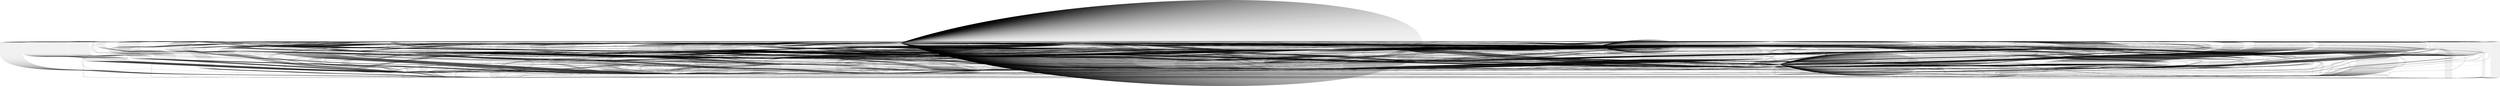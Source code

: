 digraph S{ 
4 -> 0 [comment="Paperback Writer"]
0 -> 0 [comment="Paperback Writer"]
0 -> n2 [comment="Paperback Writer"]
n2 -> 9 [comment="Paperback Writer"]
9 -> n4 [comment="Paperback Writer"]
n4 -> 0 [comment="Paperback Writer"]
0 -> 0 [comment="Paperback Writer"]
0 -> n3 [comment="Paperback Writer"]
n3 -> n21 [comment="Paperback Writer"]
n21 -> 5 [comment="Paperback Writer"]
5 -> 2 [comment="Paperback Writer"]
2 -> 5 [comment="Paperback Writer"]
5 -> n12 [comment="Paperback Writer"]
n12 -> 10 [comment="Paperback Writer"]
10 -> n10 [comment="Paperback Writer"]
n10 -> 5 [comment="Paperback Writer"]
5 -> n5 [comment="Paperback Writer"]
n5 -> 7 [comment="Paperback Writer"]
7 -> 3 [comment="Paperback Writer"]
3 -> n10 [comment="Paperback Writer"]
n10 -> 5 [comment="Paperback Writer"]
5 -> 2 [comment="Paperback Writer"]
2 -> 5 [comment="Paperback Writer"]
5 -> n12 [comment="Paperback Writer"]
n12 -> 10 [comment="Paperback Writer"]
10 -> n10 [comment="Paperback Writer"]
n10 -> 5 [comment="Paperback Writer"]
5 -> n5 [comment="Paperback Writer"]
n5 -> 7 [comment="Paperback Writer"]
7 -> 9 [comment="Paperback Writer"]
9 -> 3 [comment="Paperback Writer"]
3 -> 0 [comment="Paperback Writer"]
0 -> 0 [comment="Paperback Writer"]
0 -> 0 [comment="Paperback Writer"]
0 -> n2 [comment="Paperback Writer"]
n2 -> n1 [comment="Paperback Writer"]
n1 -> 3 [comment="Paperback Writer"]
3 -> 0 [comment="Paperback Writer"]
0 -> 0 [comment="Paperback Writer"]
0 -> 0 [comment="Paperback Writer"]
0 -> 0 [comment="Paperback Writer"]
0 -> 2 [comment="Paperback Writer"]
2 -> 1 [comment="Paperback Writer"]
1 -> 0 [comment="Paperback Writer"]
0 -> 0 [comment="Paperback Writer"]
0 -> n1 [comment="Paperback Writer"]
n1 -> n2 [comment="Paperback Writer"]
n2 -> 2 [comment="Paperback Writer"]
2 -> n2 [comment="Paperback Writer"]
n2 -> 2 [comment="Paperback Writer"]
2 -> n5 [comment="Paperback Writer"]
n5 -> 3 [comment="Paperback Writer"]
3 -> 0 [comment="Paperback Writer"]
0 -> 0 [comment="Paperback Writer"]
0 -> 0 [comment="Paperback Writer"]
0 -> n2 [comment="Paperback Writer"]
n2 -> n1 [comment="Paperback Writer"]
n1 -> 3 [comment="Paperback Writer"]
3 -> 0 [comment="Paperback Writer"]
0 -> 0 [comment="Paperback Writer"]
0 -> 0 [comment="Paperback Writer"]
0 -> 0 [comment="Paperback Writer"]
0 -> 2 [comment="Paperback Writer"]
2 -> 1 [comment="Paperback Writer"]
1 -> 0 [comment="Paperback Writer"]
0 -> 0 [comment="Paperback Writer"]
0 -> n1 [comment="Paperback Writer"]
n1 -> n2 [comment="Paperback Writer"]
n2 -> 2 [comment="Paperback Writer"]
2 -> n2 [comment="Paperback Writer"]
n2 -> 0 [comment="Paperback Writer"]
0 -> 0 [comment="Paperback Writer"]
0 -> n7 [comment="Paperback Writer"]
n7 -> 0 [comment="Paperback Writer"]
0 -> 4 [comment="Paperback Writer"]
4 -> 1 [comment="Paperback Writer"]
1 -> 0 [comment="Paperback Writer"]
0 -> 2 [comment="Paperback Writer"]
2 -> 0 [comment="Paperback Writer"]
0 -> 3 [comment="Paperback Writer"]
3 -> 2 [comment="Paperback Writer"]
2 -> 0 [comment="Paperback Writer"]
0 -> n8 [comment="Paperback Writer"]
n8 -> 3 [comment="Paperback Writer"]
3 -> 0 [comment="Paperback Writer"]
0 -> 0 [comment="Paperback Writer"]
0 -> 0 [comment="Paperback Writer"]
0 -> n2 [comment="Paperback Writer"]
n2 -> n1 [comment="Paperback Writer"]
n1 -> 3 [comment="Paperback Writer"]
3 -> 0 [comment="Paperback Writer"]
0 -> 0 [comment="Paperback Writer"]
0 -> 0 [comment="Paperback Writer"]
0 -> 0 [comment="Paperback Writer"]
0 -> 2 [comment="Paperback Writer"]
2 -> 1 [comment="Paperback Writer"]
1 -> 0 [comment="Paperback Writer"]
0 -> 0 [comment="Paperback Writer"]
0 -> n1 [comment="Paperback Writer"]
n1 -> n2 [comment="Paperback Writer"]
n2 -> 2 [comment="Paperback Writer"]
2 -> n2 [comment="Paperback Writer"]
n2 -> 2 [comment="Paperback Writer"]
2 -> n5 [comment="Paperback Writer"]
n5 -> 3 [comment="Paperback Writer"]
3 -> 0 [comment="Paperback Writer"]
0 -> 0 [comment="Paperback Writer"]
0 -> 0 [comment="Paperback Writer"]
0 -> n2 [comment="Paperback Writer"]
n2 -> n1 [comment="Paperback Writer"]
n1 -> 3 [comment="Paperback Writer"]
3 -> 0 [comment="Paperback Writer"]
0 -> 0 [comment="Paperback Writer"]
0 -> 0 [comment="Paperback Writer"]
0 -> 0 [comment="Paperback Writer"]
0 -> 2 [comment="Paperback Writer"]
2 -> 1 [comment="Paperback Writer"]
1 -> 0 [comment="Paperback Writer"]
0 -> 0 [comment="Paperback Writer"]
0 -> n1 [comment="Paperback Writer"]
n1 -> n2 [comment="Paperback Writer"]
n2 -> 2 [comment="Paperback Writer"]
2 -> n2 [comment="Paperback Writer"]
n2 -> 0 [comment="Paperback Writer"]
0 -> 0 [comment="Paperback Writer"]
0 -> n7 [comment="Paperback Writer"]
n7 -> 0 [comment="Paperback Writer"]
0 -> 4 [comment="Paperback Writer"]
4 -> 1 [comment="Paperback Writer"]
1 -> 0 [comment="Paperback Writer"]
0 -> 2 [comment="Paperback Writer"]
2 -> 0 [comment="Paperback Writer"]
0 -> 3 [comment="Paperback Writer"]
3 -> 2 [comment="Paperback Writer"]
2 -> 0 [comment="Paperback Writer"]
0 -> n7 [comment="Paperback Writer"]
n7 -> 4 [comment="Paperback Writer"]
4 -> 0 [comment="Paperback Writer"]
0 -> 0 [comment="Paperback Writer"]
0 -> n2 [comment="Paperback Writer"]
n2 -> 9 [comment="Paperback Writer"]
9 -> n4 [comment="Paperback Writer"]
n4 -> 0 [comment="Paperback Writer"]
0 -> 0 [comment="Paperback Writer"]
0 -> n3 [comment="Paperback Writer"]
n3 -> n21 [comment="Paperback Writer"]
n21 -> 5 [comment="Paperback Writer"]
5 -> 2 [comment="Paperback Writer"]
2 -> 5 [comment="Paperback Writer"]
5 -> n12 [comment="Paperback Writer"]
n12 -> 10 [comment="Paperback Writer"]
10 -> n10 [comment="Paperback Writer"]
n10 -> 5 [comment="Paperback Writer"]
5 -> n5 [comment="Paperback Writer"]
n5 -> 7 [comment="Paperback Writer"]
7 -> 3 [comment="Paperback Writer"]
3 -> n10 [comment="Paperback Writer"]
n10 -> 5 [comment="Paperback Writer"]
5 -> 2 [comment="Paperback Writer"]
2 -> 5 [comment="Paperback Writer"]
5 -> n12 [comment="Paperback Writer"]
n12 -> 10 [comment="Paperback Writer"]
10 -> n10 [comment="Paperback Writer"]
n10 -> 5 [comment="Paperback Writer"]
5 -> n5 [comment="Paperback Writer"]
n5 -> 7 [comment="Paperback Writer"]
7 -> 9 [comment="Paperback Writer"]
9 -> 3 [comment="Paperback Writer"]
3 -> 0 [comment="Paperback Writer"]
0 -> 0 [comment="Paperback Writer"]
0 -> 0 [comment="Paperback Writer"]
0 -> n2 [comment="Paperback Writer"]
n2 -> n1 [comment="Paperback Writer"]
n1 -> 3 [comment="Paperback Writer"]
3 -> 0 [comment="Paperback Writer"]
0 -> 0 [comment="Paperback Writer"]
0 -> 0 [comment="Paperback Writer"]
0 -> 0 [comment="Paperback Writer"]
0 -> 2 [comment="Paperback Writer"]
2 -> 1 [comment="Paperback Writer"]
1 -> 0 [comment="Paperback Writer"]
0 -> 0 [comment="Paperback Writer"]
0 -> n1 [comment="Paperback Writer"]
n1 -> n2 [comment="Paperback Writer"]
n2 -> 2 [comment="Paperback Writer"]
2 -> n2 [comment="Paperback Writer"]
n2 -> 2 [comment="Paperback Writer"]
2 -> n5 [comment="Paperback Writer"]
n5 -> 3 [comment="Paperback Writer"]
3 -> 0 [comment="Paperback Writer"]
0 -> 0 [comment="Paperback Writer"]
0 -> 0 [comment="Paperback Writer"]
0 -> n2 [comment="Paperback Writer"]
n2 -> n1 [comment="Paperback Writer"]
n1 -> 3 [comment="Paperback Writer"]
3 -> 0 [comment="Paperback Writer"]
0 -> 0 [comment="Paperback Writer"]
0 -> 0 [comment="Paperback Writer"]
0 -> 0 [comment="Paperback Writer"]
0 -> 2 [comment="Paperback Writer"]
2 -> 1 [comment="Paperback Writer"]
1 -> 0 [comment="Paperback Writer"]
0 -> 0 [comment="Paperback Writer"]
0 -> n1 [comment="Paperback Writer"]
n1 -> n2 [comment="Paperback Writer"]
n2 -> 2 [comment="Paperback Writer"]
2 -> n2 [comment="Paperback Writer"]
n2 -> 0 [comment="Paperback Writer"]
0 -> 0 [comment="Paperback Writer"]
0 -> n7 [comment="Paperback Writer"]
n7 -> 0 [comment="Paperback Writer"]
0 -> 4 [comment="Paperback Writer"]
4 -> 1 [comment="Paperback Writer"]
1 -> 0 [comment="Paperback Writer"]
0 -> 2 [comment="Paperback Writer"]
2 -> 0 [comment="Paperback Writer"]
0 -> 3 [comment="Paperback Writer"]
3 -> 2 [comment="Paperback Writer"]
2 -> 0 [comment="Paperback Writer"]
0 -> n8 [comment="Paperback Writer"]
n8 -> 3 [comment="Paperback Writer"]
3 -> 0 [comment="Paperback Writer"]
0 -> 0 [comment="Paperback Writer"]
0 -> 0 [comment="Paperback Writer"]
0 -> n2 [comment="Paperback Writer"]
n2 -> n1 [comment="Paperback Writer"]
n1 -> 3 [comment="Paperback Writer"]
3 -> 0 [comment="Paperback Writer"]
0 -> 0 [comment="Paperback Writer"]
0 -> 0 [comment="Paperback Writer"]
0 -> 0 [comment="Paperback Writer"]
0 -> 2 [comment="Paperback Writer"]
2 -> 1 [comment="Paperback Writer"]
1 -> 0 [comment="Paperback Writer"]
0 -> 0 [comment="Paperback Writer"]
0 -> n1 [comment="Paperback Writer"]
n1 -> n2 [comment="Paperback Writer"]
n2 -> 2 [comment="Paperback Writer"]
2 -> n2 [comment="Paperback Writer"]
n2 -> 2 [comment="Paperback Writer"]
2 -> n5 [comment="Paperback Writer"]
n5 -> 3 [comment="Paperback Writer"]
3 -> 0 [comment="Paperback Writer"]
0 -> 0 [comment="Paperback Writer"]
0 -> 0 [comment="Paperback Writer"]
0 -> n2 [comment="Paperback Writer"]
n2 -> n1 [comment="Paperback Writer"]
n1 -> 3 [comment="Paperback Writer"]
3 -> 0 [comment="Paperback Writer"]
0 -> 0 [comment="Paperback Writer"]
0 -> 0 [comment="Paperback Writer"]
0 -> 0 [comment="Paperback Writer"]
0 -> 2 [comment="Paperback Writer"]
2 -> 1 [comment="Paperback Writer"]
1 -> 0 [comment="Paperback Writer"]
0 -> 0 [comment="Paperback Writer"]
0 -> n1 [comment="Paperback Writer"]
n1 -> n2 [comment="Paperback Writer"]
n2 -> 2 [comment="Paperback Writer"]
2 -> n2 [comment="Paperback Writer"]
n2 -> 0 [comment="Paperback Writer"]
0 -> 0 [comment="Paperback Writer"]
0 -> n7 [comment="Paperback Writer"]
n7 -> 0 [comment="Paperback Writer"]
0 -> 4 [comment="Paperback Writer"]
4 -> 1 [comment="Paperback Writer"]
1 -> 0 [comment="Paperback Writer"]
0 -> 2 [comment="Paperback Writer"]
2 -> 0 [comment="Paperback Writer"]
0 -> 3 [comment="Paperback Writer"]
3 -> 2 [comment="Paperback Writer"]
2 -> 0 [comment="Paperback Writer"]
0 -> n7 [comment="Paperback Writer"]
n7 -> 4 [comment="Paperback Writer"]
4 -> 0 [comment="Paperback Writer"]
0 -> 0 [comment="Paperback Writer"]
0 -> n2 [comment="Paperback Writer"]
n2 -> 9 [comment="Paperback Writer"]
9 -> n4 [comment="Paperback Writer"]
n4 -> 0 [comment="Paperback Writer"]
0 -> 0 [comment="Paperback Writer"]
0 -> n3 [comment="Paperback Writer"]
n3 -> n21 [comment="Paperback Writer"]
n21 -> 5 [comment="Paperback Writer"]
5 -> 2 [comment="Paperback Writer"]
2 -> 5 [comment="Paperback Writer"]
5 -> n12 [comment="Paperback Writer"]
n12 -> 10 [comment="Paperback Writer"]
10 -> n10 [comment="Paperback Writer"]
n10 -> 5 [comment="Paperback Writer"]
5 -> n5 [comment="Paperback Writer"]
n5 -> 7 [comment="Paperback Writer"]
7 -> 3 [comment="Paperback Writer"]
3 -> n10 [comment="Paperback Writer"]
n10 -> 5 [comment="Paperback Writer"]
5 -> 2 [comment="Paperback Writer"]
2 -> 5 [comment="Paperback Writer"]
5 -> n12 [comment="Paperback Writer"]
n12 -> 10 [comment="Paperback Writer"]
10 -> n10 [comment="Paperback Writer"]
n10 -> 5 [comment="Paperback Writer"]
5 -> n5 [comment="Paperback Writer"]
n5 -> 7 [comment="Paperback Writer"]
7 -> 3 [comment="Paperback Writer"]
3 -> 6 [comment="Paperback Writer"]
6 -> 1 [comment="Paperback Writer"]
1 -> 2 [comment="Paperback Writer"]
2 -> 0 [comment="Paperback Writer"]
0 -> n2 [comment="Paperback Writer"]
n2 -> n1 [comment="Paperback Writer"]
n1 -> 0 [comment="Paperback Writer"]
0 -> 1 [comment="Paperback Writer"]
1 -> 2 [comment="Paperback Writer"]
2 -> 0 [comment="Paperback Writer"]
0 -> n2 [comment="Paperback Writer"]
n2 -> n1 [comment="Paperback Writer"]
n1 -> 0 [comment="Paperback Writer"]
0 -> 1 [comment="Paperback Writer"]
1 -> 2 [comment="Paperback Writer"]
2 -> 0 [comment="Paperback Writer"]
0 -> n2 [comment="Paperback Writer"]
n2 -> n1 [comment="Paperback Writer"]
n1 -> 0 [comment="Paperback Writer"]
0 -> 1 [comment="Paperback Writer"]
1 -> 2 [comment="Paperback Writer"]
2 -> 5 [comment="Paperback Writer"]
5 -> n5 [comment="Paperback Writer"]
n5 -> 0 [comment="Paperback Writer"]
0 -> 0 [comment="Drive My Car"]
0 -> 0 [comment="Drive My Car"]
0 -> 0 [comment="Drive My Car"]
0 -> 0 [comment="Drive My Car"]
0 -> n2 [comment="Drive My Car"]
n2 -> 2 [comment="Drive My Car"]
2 -> 0 [comment="Drive My Car"]
0 -> 0 [comment="Drive My Car"]
0 -> 0 [comment="Drive My Car"]
0 -> 0 [comment="Drive My Car"]
0 -> 0 [comment="Drive My Car"]
0 -> 0 [comment="Drive My Car"]
0 -> 0 [comment="Drive My Car"]
0 -> n2 [comment="Drive My Car"]
n2 -> 2 [comment="Drive My Car"]
2 -> 0 [comment="Drive My Car"]
0 -> 0 [comment="Drive My Car"]
0 -> 0 [comment="Drive My Car"]
0 -> 0 [comment="Drive My Car"]
0 -> 0 [comment="Drive My Car"]
0 -> 0 [comment="Drive My Car"]
0 -> 0 [comment="Drive My Car"]
0 -> n2 [comment="Drive My Car"]
n2 -> 2 [comment="Drive My Car"]
2 -> 0 [comment="Drive My Car"]
0 -> n3 [comment="Drive My Car"]
n3 -> 1 [comment="Drive My Car"]
1 -> 0 [comment="Drive My Car"]
0 -> 0 [comment="Drive My Car"]
0 -> 0 [comment="Drive My Car"]
0 -> 0 [comment="Drive My Car"]
0 -> 0 [comment="Drive My Car"]
0 -> 0 [comment="Drive My Car"]
0 -> 0 [comment="Drive My Car"]
0 -> 1.0 [comment="Drive My Car"]
1.0 -> 3.0 [comment="Drive My Car"]
3.0 -> n3.0 [comment="Drive My Car"]
n3.0 -> n4.0 [comment="Drive My Car"]
n4.0 -> 4.0 [comment="Drive My Car"]
4.0 -> n4.0 [comment="Drive My Car"]
n4.0 -> 3 [comment="Drive My Car"]
3 -> 1.0 [comment="Drive My Car"]
1.0 -> 3.0 [comment="Drive My Car"]
3.0 -> n3.0 [comment="Drive My Car"]
n3.0 -> n4.0 [comment="Drive My Car"]
n4.0 -> 4.0 [comment="Drive My Car"]
4.0 -> n4.0 [comment="Drive My Car"]
n4.0 -> 3 [comment="Drive My Car"]
3 -> 1.0 [comment="Drive My Car"]
1.0 -> 3.0 [comment="Drive My Car"]
3.0 -> n3.0 [comment="Drive My Car"]
n3.0 -> n4.0 [comment="Drive My Car"]
n4.0 -> 4.0 [comment="Drive My Car"]
4.0 -> n4.0 [comment="Drive My Car"]
n4.0 -> 3 [comment="Drive My Car"]
3 -> n8 [comment="Drive My Car"]
n8 -> 3 [comment="Drive My Car"]
3 -> 2 [comment="Drive My Car"]
2 -> n2 [comment="Drive My Car"]
n2 -> 5 [comment="Drive My Car"]
5 -> n5 [comment="Drive My Car"]
n5 -> 2 [comment="Drive My Car"]
2 -> 5 [comment="Drive My Car"]
5 -> 0 [comment="Drive My Car"]
0 -> 0 [comment="Drive My Car"]
0 -> 0 [comment="Drive My Car"]
0 -> 0 [comment="Drive My Car"]
0 -> 0 [comment="Drive My Car"]
0 -> n2 [comment="Drive My Car"]
n2 -> 2 [comment="Drive My Car"]
2 -> 0 [comment="Drive My Car"]
0 -> 0 [comment="Drive My Car"]
0 -> 0 [comment="Drive My Car"]
0 -> 0 [comment="Drive My Car"]
0 -> 0 [comment="Drive My Car"]
0 -> 0 [comment="Drive My Car"]
0 -> 0 [comment="Drive My Car"]
0 -> n2 [comment="Drive My Car"]
n2 -> 2 [comment="Drive My Car"]
2 -> 0 [comment="Drive My Car"]
0 -> 0 [comment="Drive My Car"]
0 -> 0 [comment="Drive My Car"]
0 -> 0 [comment="Drive My Car"]
0 -> 0 [comment="Drive My Car"]
0 -> 0 [comment="Drive My Car"]
0 -> 0 [comment="Drive My Car"]
0 -> n2 [comment="Drive My Car"]
n2 -> 2 [comment="Drive My Car"]
2 -> 0 [comment="Drive My Car"]
0 -> n3 [comment="Drive My Car"]
n3 -> 1 [comment="Drive My Car"]
1 -> 0 [comment="Drive My Car"]
0 -> 0 [comment="Drive My Car"]
0 -> 0 [comment="Drive My Car"]
0 -> 0 [comment="Drive My Car"]
0 -> 0 [comment="Drive My Car"]
0 -> 0 [comment="Drive My Car"]
0 -> 0 [comment="Drive My Car"]
0 -> 1.0 [comment="Drive My Car"]
1.0 -> 3.0 [comment="Drive My Car"]
3.0 -> n3.0 [comment="Drive My Car"]
n3.0 -> n4.0 [comment="Drive My Car"]
n4.0 -> 4.0 [comment="Drive My Car"]
4.0 -> n4.0 [comment="Drive My Car"]
n4.0 -> 3 [comment="Drive My Car"]
3 -> 1.0 [comment="Drive My Car"]
1.0 -> 3.0 [comment="Drive My Car"]
3.0 -> n3.0 [comment="Drive My Car"]
n3.0 -> n4.0 [comment="Drive My Car"]
n4.0 -> 4.0 [comment="Drive My Car"]
4.0 -> n4.0 [comment="Drive My Car"]
n4.0 -> 3 [comment="Drive My Car"]
3 -> 1.0 [comment="Drive My Car"]
1.0 -> 3.0 [comment="Drive My Car"]
3.0 -> n3.0 [comment="Drive My Car"]
n3.0 -> n4.0 [comment="Drive My Car"]
n4.0 -> 4.0 [comment="Drive My Car"]
4.0 -> n4.0 [comment="Drive My Car"]
n4.0 -> 3 [comment="Drive My Car"]
3 -> n8 [comment="Drive My Car"]
n8 -> 3 [comment="Drive My Car"]
3 -> 2 [comment="Drive My Car"]
2 -> n2 [comment="Drive My Car"]
n2 -> 5 [comment="Drive My Car"]
5 -> n5 [comment="Drive My Car"]
n5 -> 2 [comment="Drive My Car"]
2 -> 5 [comment="Drive My Car"]
5 -> 0 [comment="Drive My Car"]
0 -> 0 [comment="Drive My Car"]
0 -> 0 [comment="Drive My Car"]
0 -> 0 [comment="Drive My Car"]
0 -> 0 [comment="Drive My Car"]
0 -> n2 [comment="Drive My Car"]
n2 -> 2 [comment="Drive My Car"]
2 -> 0 [comment="Drive My Car"]
0 -> 0 [comment="Drive My Car"]
0 -> 0 [comment="Drive My Car"]
0 -> 0 [comment="Drive My Car"]
0 -> 0 [comment="Drive My Car"]
0 -> 0 [comment="Drive My Car"]
0 -> 0 [comment="Drive My Car"]
0 -> n2 [comment="Drive My Car"]
n2 -> 2 [comment="Drive My Car"]
2 -> 0 [comment="Drive My Car"]
0 -> 0 [comment="Drive My Car"]
0 -> 0 [comment="Drive My Car"]
0 -> 0 [comment="Drive My Car"]
0 -> 0 [comment="Drive My Car"]
0 -> 0 [comment="Drive My Car"]
0 -> 0 [comment="Drive My Car"]
0 -> n2 [comment="Drive My Car"]
n2 -> 2 [comment="Drive My Car"]
2 -> 0 [comment="Drive My Car"]
0 -> n3 [comment="Drive My Car"]
n3 -> 1 [comment="Drive My Car"]
1 -> 0 [comment="Drive My Car"]
0 -> 0 [comment="Drive My Car"]
0 -> 0 [comment="Drive My Car"]
0 -> 0 [comment="Drive My Car"]
0 -> 0 [comment="Drive My Car"]
0 -> 0 [comment="Drive My Car"]
0 -> 0 [comment="Drive My Car"]
0 -> 1.0 [comment="Drive My Car"]
1.0 -> 3.0 [comment="Drive My Car"]
3.0 -> n3.0 [comment="Drive My Car"]
n3.0 -> n4.0 [comment="Drive My Car"]
n4.0 -> 4.0 [comment="Drive My Car"]
4.0 -> n4.0 [comment="Drive My Car"]
n4.0 -> 3 [comment="Drive My Car"]
3 -> 1.0 [comment="Drive My Car"]
1.0 -> 3.0 [comment="Drive My Car"]
3.0 -> n3.0 [comment="Drive My Car"]
n3.0 -> n4.0 [comment="Drive My Car"]
n4.0 -> 4.0 [comment="Drive My Car"]
4.0 -> n4.0 [comment="Drive My Car"]
n4.0 -> 3 [comment="Drive My Car"]
3 -> 1.0 [comment="Drive My Car"]
1.0 -> 3.0 [comment="Drive My Car"]
3.0 -> n3.0 [comment="Drive My Car"]
n3.0 -> n4.0 [comment="Drive My Car"]
n4.0 -> 4.0 [comment="Drive My Car"]
4.0 -> n4.0 [comment="Drive My Car"]
n4.0 -> 3 [comment="Drive My Car"]
3 -> n8 [comment="Drive My Car"]
n8 -> 3 [comment="Drive My Car"]
3 -> 2 [comment="Drive My Car"]
2 -> n2 [comment="Drive My Car"]
n2 -> 5 [comment="Drive My Car"]
5 -> n5 [comment="Drive My Car"]
n5 -> 2 [comment="Drive My Car"]
2 -> 10 [comment="Drive My Car"]
10 -> 0 [comment="Drive My Car"]
0 -> n3 [comment="Drive My Car"]
n3 -> 3 [comment="Drive My Car"]
3 -> 0 [comment="Drive My Car"]
0 -> 2 [comment="Drive My Car"]
2 -> n2 [comment="Drive My Car"]
n2 -> 0 [comment="Drive My Car"]
0 -> n3 [comment="Drive My Car"]
n3 -> 3 [comment="Drive My Car"]
3 -> 0 [comment="Drive My Car"]
0 -> 2 [comment="Drive My Car"]
7 -> n15.0 [comment="Yes It Is"]
n15.0 -> n1.0 [comment="Yes It Is"]
n1.0 -> 1.0 [comment="Yes It Is"]
1.0 -> 3.0 [comment="Yes It Is"]
3.0 -> 2.0 [comment="Yes It Is"]
2.0 -> n2.0 [comment="Yes It Is"]
n2.0 -> n4 [comment="Yes It Is"]
n4 -> 1.0 [comment="Yes It Is"]
1.0 -> 0.0 [comment="Yes It Is"]
0.0 -> 0.0 [comment="Yes It Is"]
0.0 -> 0.0 [comment="Yes It Is"]
0.0 -> 3.0 [comment="Yes It Is"]
3.0 -> 2.0 [comment="Yes It Is"]
2.0 -> n2.0 [comment="Yes It Is"]
n2.0 -> 2.0 [comment="Yes It Is"]
2.0 -> n2.0 [comment="Yes It Is"]
n2.0 -> n3.0 [comment="Yes It Is"]
n3.0 -> n2.0 [comment="Yes It Is"]
n2.0 -> n2.0 [comment="Yes It Is"]
n2.0 -> 2.0 [comment="Yes It Is"]
2.0 -> 2.0 [comment="Yes It Is"]
2.0 -> 3.0 [comment="Yes It Is"]
3.0 -> n2 [comment="Yes It Is"]
n2 -> n5 [comment="Yes It Is"]
n5 -> 7 [comment="Yes It Is"]
7 -> n2 [comment="Yes It Is"]
n2 -> n5 [comment="Yes It Is"]
n5 -> 2.0 [comment="Yes It Is"]
2.0 -> 2.0 [comment="Yes It Is"]
2.0 -> 0.0 [comment="Yes It Is"]
0.0 -> n2.0 [comment="Yes It Is"]
n2.0 -> n2.0 [comment="Yes It Is"]
n2.0 -> 2.0 [comment="Yes It Is"]
2.0 -> 2.0 [comment="Yes It Is"]
2.0 -> 0.0 [comment="Yes It Is"]
0.0 -> n2.0 [comment="Yes It Is"]
n2.0 -> n2.0 [comment="Yes It Is"]
n2.0 -> 4.0 [comment="Yes It Is"]
4.0 -> n1.0 [comment="Yes It Is"]
n1.0 -> 1.0 [comment="Yes It Is"]
1.0 -> 3.0 [comment="Yes It Is"]
3.0 -> 2.0 [comment="Yes It Is"]
2.0 -> n2.0 [comment="Yes It Is"]
n2.0 -> n4 [comment="Yes It Is"]
n4 -> 1.0 [comment="Yes It Is"]
1.0 -> 0.0 [comment="Yes It Is"]
0.0 -> 0.0 [comment="Yes It Is"]
0.0 -> 0.0 [comment="Yes It Is"]
0.0 -> 3.0 [comment="Yes It Is"]
3.0 -> 2.0 [comment="Yes It Is"]
2.0 -> n2.0 [comment="Yes It Is"]
n2.0 -> 2.0 [comment="Yes It Is"]
2.0 -> n2.0 [comment="Yes It Is"]
n2.0 -> n3.0 [comment="Yes It Is"]
n3.0 -> n2.0 [comment="Yes It Is"]
n2.0 -> n2.0 [comment="Yes It Is"]
n2.0 -> 2.0 [comment="Yes It Is"]
2.0 -> 2.0 [comment="Yes It Is"]
2.0 -> 3.0 [comment="Yes It Is"]
3.0 -> n2 [comment="Yes It Is"]
n2 -> n5 [comment="Yes It Is"]
n5 -> 7 [comment="Yes It Is"]
7 -> n2 [comment="Yes It Is"]
n2 -> n5 [comment="Yes It Is"]
n5 -> 2.0 [comment="Yes It Is"]
2.0 -> 2.0 [comment="Yes It Is"]
2.0 -> 0.0 [comment="Yes It Is"]
0.0 -> n2.0 [comment="Yes It Is"]
n2.0 -> n2.0 [comment="Yes It Is"]
n2.0 -> 2.0 [comment="Yes It Is"]
2.0 -> 2.0 [comment="Yes It Is"]
2.0 -> 0.0 [comment="Yes It Is"]
0.0 -> n2.0 [comment="Yes It Is"]
n2.0 -> n2.0 [comment="Yes It Is"]
n2.0 -> 2.0 [comment="Yes It Is"]
2.0 -> 3.0 [comment="Yes It Is"]
3.0 -> 4.0 [comment="Yes It Is"]
4.0 -> n2.0 [comment="Yes It Is"]
n2.0 -> 2.0 [comment="Yes It Is"]
2.0 -> 2.0 [comment="Yes It Is"]
2.0 -> 1.0 [comment="Yes It Is"]
1.0 -> n1.0 [comment="Yes It Is"]
n1.0 -> 1.0 [comment="Yes It Is"]
1.0 -> n3.0 [comment="Yes It Is"]
n3.0 -> n7.0 [comment="Yes It Is"]
n7.0 -> 0.0 [comment="Yes It Is"]
0.0 -> 3.0 [comment="Yes It Is"]
3.0 -> 4.0 [comment="Yes It Is"]
4.0 -> n2.0 [comment="Yes It Is"]
n2.0 -> 2.0 [comment="Yes It Is"]
2.0 -> n2.0 [comment="Yes It Is"]
n2.0 -> 2.0 [comment="Yes It Is"]
2.0 -> n2.0 [comment="Yes It Is"]
n2.0 -> 2.0 [comment="Yes It Is"]
2.0 -> 3.0 [comment="Yes It Is"]
3.0 -> n1.0 [comment="Yes It Is"]
n1.0 -> 1.0 [comment="Yes It Is"]
1.0 -> 4.0 [comment="Yes It Is"]
4.0 -> n2.0 [comment="Yes It Is"]
n2.0 -> 2.0 [comment="Yes It Is"]
2.0 -> n2.0 [comment="Yes It Is"]
n2.0 -> n2.0 [comment="Yes It Is"]
n2.0 -> 4.0 [comment="Yes It Is"]
4.0 -> n2.0 [comment="Yes It Is"]
n2.0 -> n2.0 [comment="Yes It Is"]
n2.0 -> 2.0 [comment="Yes It Is"]
2.0 -> n3.0 [comment="Yes It Is"]
n3.0 -> n2.0 [comment="Yes It Is"]
n2.0 -> n2.0 [comment="Yes It Is"]
n2.0 -> n3.0 [comment="Yes It Is"]
n3.0 -> n1.0 [comment="Yes It Is"]
n1.0 -> 1.0 [comment="Yes It Is"]
1.0 -> 3.0 [comment="Yes It Is"]
3.0 -> 2.0 [comment="Yes It Is"]
2.0 -> n2.0 [comment="Yes It Is"]
n2.0 -> n4 [comment="Yes It Is"]
n4 -> 1.0 [comment="Yes It Is"]
1.0 -> 0.0 [comment="Yes It Is"]
0.0 -> 0.0 [comment="Yes It Is"]
0.0 -> 0.0 [comment="Yes It Is"]
0.0 -> 3.0 [comment="Yes It Is"]
3.0 -> 2.0 [comment="Yes It Is"]
2.0 -> n2.0 [comment="Yes It Is"]
n2.0 -> 2.0 [comment="Yes It Is"]
2.0 -> n2.0 [comment="Yes It Is"]
n2.0 -> n3.0 [comment="Yes It Is"]
n3.0 -> n2.0 [comment="Yes It Is"]
n2.0 -> n2.0 [comment="Yes It Is"]
n2.0 -> 2.0 [comment="Yes It Is"]
2.0 -> 2.0 [comment="Yes It Is"]
2.0 -> 3.0 [comment="Yes It Is"]
3.0 -> n2 [comment="Yes It Is"]
n2 -> n5 [comment="Yes It Is"]
n5 -> 7 [comment="Yes It Is"]
7 -> n2 [comment="Yes It Is"]
n2 -> n5 [comment="Yes It Is"]
n5 -> 2.0 [comment="Yes It Is"]
2.0 -> 2.0 [comment="Yes It Is"]
2.0 -> 0.0 [comment="Yes It Is"]
0.0 -> n2.0 [comment="Yes It Is"]
n2.0 -> n2.0 [comment="Yes It Is"]
n2.0 -> 2.0 [comment="Yes It Is"]
2.0 -> 2.0 [comment="Yes It Is"]
2.0 -> 0.0 [comment="Yes It Is"]
0.0 -> n2.0 [comment="Yes It Is"]
n2.0 -> n2.0 [comment="Yes It Is"]
n2.0 -> 2.0 [comment="Yes It Is"]
2.0 -> 3.0 [comment="Yes It Is"]
3.0 -> 4.0 [comment="Yes It Is"]
4.0 -> n2.0 [comment="Yes It Is"]
n2.0 -> 2.0 [comment="Yes It Is"]
2.0 -> 2.0 [comment="Yes It Is"]
2.0 -> 1.0 [comment="Yes It Is"]
1.0 -> n1.0 [comment="Yes It Is"]
n1.0 -> 1.0 [comment="Yes It Is"]
1.0 -> n3.0 [comment="Yes It Is"]
n3.0 -> n7.0 [comment="Yes It Is"]
n7.0 -> 0.0 [comment="Yes It Is"]
0.0 -> 3.0 [comment="Yes It Is"]
3.0 -> 4.0 [comment="Yes It Is"]
4.0 -> n2.0 [comment="Yes It Is"]
n2.0 -> 2.0 [comment="Yes It Is"]
2.0 -> n2.0 [comment="Yes It Is"]
n2.0 -> 2.0 [comment="Yes It Is"]
2.0 -> n2.0 [comment="Yes It Is"]
n2.0 -> 2.0 [comment="Yes It Is"]
2.0 -> 3.0 [comment="Yes It Is"]
3.0 -> n1.0 [comment="Yes It Is"]
n1.0 -> 1.0 [comment="Yes It Is"]
1.0 -> 4.0 [comment="Yes It Is"]
4.0 -> n2.0 [comment="Yes It Is"]
n2.0 -> 2.0 [comment="Yes It Is"]
2.0 -> n2.0 [comment="Yes It Is"]
n2.0 -> n2.0 [comment="Yes It Is"]
n2.0 -> 4.0 [comment="Yes It Is"]
4.0 -> n2.0 [comment="Yes It Is"]
n2.0 -> n2.0 [comment="Yes It Is"]
n2.0 -> 2.0 [comment="Yes It Is"]
2.0 -> n3.0 [comment="Yes It Is"]
n3.0 -> n2.0 [comment="Yes It Is"]
n2.0 -> n2.0 [comment="Yes It Is"]
n2.0 -> n3.0 [comment="Yes It Is"]
n3.0 -> n1.0 [comment="Yes It Is"]
n1.0 -> 1.0 [comment="Yes It Is"]
1.0 -> 3.0 [comment="Yes It Is"]
3.0 -> 2.0 [comment="Yes It Is"]
2.0 -> n2.0 [comment="Yes It Is"]
n2.0 -> n4 [comment="Yes It Is"]
n4 -> 1.0 [comment="Yes It Is"]
1.0 -> 0.0 [comment="Yes It Is"]
0.0 -> 0.0 [comment="Yes It Is"]
0.0 -> 0.0 [comment="Yes It Is"]
0.0 -> 3.0 [comment="Yes It Is"]
3.0 -> 2.0 [comment="Yes It Is"]
2.0 -> n2.0 [comment="Yes It Is"]
n2.0 -> 2.0 [comment="Yes It Is"]
2.0 -> n2.0 [comment="Yes It Is"]
n2.0 -> n3.0 [comment="Yes It Is"]
n3.0 -> n2.0 [comment="Yes It Is"]
n2.0 -> n2.0 [comment="Yes It Is"]
n2.0 -> 2.0 [comment="Yes It Is"]
2.0 -> 2.0 [comment="Yes It Is"]
2.0 -> 3.0 [comment="Yes It Is"]
3.0 -> n2 [comment="Yes It Is"]
n2 -> n5 [comment="Yes It Is"]
n5 -> 7 [comment="Yes It Is"]
7 -> n2 [comment="Yes It Is"]
n2 -> n5 [comment="Yes It Is"]
n5 -> 2.0 [comment="Yes It Is"]
2.0 -> 2.0 [comment="Yes It Is"]
2.0 -> 0.0 [comment="Yes It Is"]
0.0 -> n2.0 [comment="Yes It Is"]
n2.0 -> n2.0 [comment="Yes It Is"]
n2.0 -> 2.0 [comment="Yes It Is"]
2.0 -> 2.0 [comment="Yes It Is"]
2.0 -> 0.0 [comment="Yes It Is"]
0.0 -> 0.0 [comment="Yes It Is"]
0.0 -> n2.0 [comment="Yes It Is"]
n2.0 -> n2.0 [comment="Yes It Is"]
n2.0 -> 2.0 [comment="Yes It Is"]
2.0 -> n1.0 [comment="Yes It Is"]
2 -> 3 [comment="Yer Blues"]
3 -> n3 [comment="Yer Blues"]
n3 -> n2 [comment="Yer Blues"]
n2 -> 2 [comment="Yer Blues"]
2 -> 3 [comment="Yer Blues"]
3 -> n3 [comment="Yer Blues"]
n3 -> n2 [comment="Yer Blues"]
n2 -> 2 [comment="Yer Blues"]
2 -> 3 [comment="Yer Blues"]
3 -> n3 [comment="Yer Blues"]
n3 -> n2 [comment="Yer Blues"]
n2 -> 2 [comment="Yer Blues"]
2 -> 3 [comment="Yer Blues"]
3 -> n3 [comment="Yer Blues"]
n3 -> n2 [comment="Yer Blues"]
n2 -> 2 [comment="Yer Blues"]
2 -> 0 [comment="Yer Blues"]
0 -> 3 [comment="Yer Blues"]
3 -> 2 [comment="Yer Blues"]
2 -> n2 [comment="Yer Blues"]
n2 -> n3 [comment="Yer Blues"]
n3 -> n7 [comment="Yer Blues"]
n7 -> n2 [comment="Yer Blues"]
n2 -> 2 [comment="Yer Blues"]
2 -> n2 [comment="Yer Blues"]
n2 -> 2 [comment="Yer Blues"]
2 -> n2 [comment="Yer Blues"]
n2 -> n3 [comment="Yer Blues"]
n3 -> 10 [comment="Yer Blues"]
10 -> 2 [comment="Yer Blues"]
2 -> 3 [comment="Yer Blues"]
3 -> n3 [comment="Yer Blues"]
n3 -> n2 [comment="Yer Blues"]
n2 -> 2 [comment="Yer Blues"]
2 -> 3 [comment="Yer Blues"]
3 -> n3 [comment="Yer Blues"]
n3 -> n2 [comment="Yer Blues"]
n2 -> 2 [comment="Yer Blues"]
2 -> 3 [comment="Yer Blues"]
3 -> n3 [comment="Yer Blues"]
n3 -> n2 [comment="Yer Blues"]
n2 -> 2 [comment="Yer Blues"]
2 -> 3 [comment="Yer Blues"]
3 -> n3 [comment="Yer Blues"]
n3 -> n2 [comment="Yer Blues"]
n2 -> 2 [comment="Yer Blues"]
2 -> 0 [comment="Yer Blues"]
0 -> 3 [comment="Yer Blues"]
3 -> 2 [comment="Yer Blues"]
2 -> n2 [comment="Yer Blues"]
n2 -> n3 [comment="Yer Blues"]
n3 -> n7 [comment="Yer Blues"]
n7 -> n2 [comment="Yer Blues"]
n2 -> 2 [comment="Yer Blues"]
2 -> n2 [comment="Yer Blues"]
n2 -> 2 [comment="Yer Blues"]
2 -> n2 [comment="Yer Blues"]
n2 -> n3 [comment="Yer Blues"]
n3 -> 10 [comment="Yer Blues"]
10 -> n10 [comment="Yer Blues"]
n10 -> 0 [comment="Yer Blues"]
0 -> 10 [comment="Yer Blues"]
10 -> 2 [comment="Yer Blues"]
2 -> n2 [comment="Yer Blues"]
n2 -> 2 [comment="Yer Blues"]
2 -> n2 [comment="Yer Blues"]
n2 -> 2 [comment="Yer Blues"]
2 -> 0 [comment="Yer Blues"]
0 -> n2 [comment="Yer Blues"]
n2 -> 2 [comment="Yer Blues"]
2 -> n2 [comment="Yer Blues"]
n2 -> 2 [comment="Yer Blues"]
2 -> n2 [comment="Yer Blues"]
n2 -> 2 [comment="Yer Blues"]
2 -> n2 [comment="Yer Blues"]
n2 -> 2 [comment="Yer Blues"]
2 -> n2 [comment="Yer Blues"]
n2 -> 2 [comment="Yer Blues"]
2 -> n2 [comment="Yer Blues"]
n2 -> 2 [comment="Yer Blues"]
2 -> 0 [comment="Yer Blues"]
0 -> 5 [comment="Yer Blues"]
5 -> 0 [comment="Yer Blues"]
0 -> n2 [comment="Yer Blues"]
n2 -> 0 [comment="Yer Blues"]
0 -> 2 [comment="Yer Blues"]
2 -> n2 [comment="Yer Blues"]
n2 -> n5 [comment="Yer Blues"]
n5 -> 2 [comment="Yer Blues"]
2 -> 3 [comment="Yer Blues"]
3 -> n3 [comment="Yer Blues"]
n3 -> n2 [comment="Yer Blues"]
n2 -> 2 [comment="Yer Blues"]
2 -> 3 [comment="Yer Blues"]
3 -> n3 [comment="Yer Blues"]
n3 -> n2 [comment="Yer Blues"]
n2 -> 2 [comment="Yer Blues"]
2 -> 0 [comment="Yer Blues"]
0 -> 3 [comment="Yer Blues"]
3 -> 2 [comment="Yer Blues"]
2 -> n2 [comment="Yer Blues"]
n2 -> n3 [comment="Yer Blues"]
n3 -> n7 [comment="Yer Blues"]
n7 -> n2 [comment="Yer Blues"]
n2 -> 2 [comment="Yer Blues"]
2 -> n2 [comment="Yer Blues"]
n2 -> 2 [comment="Yer Blues"]
2 -> n2 [comment="Yer Blues"]
n2 -> n3 [comment="Yer Blues"]
n3 -> 10 [comment="Yer Blues"]
10 -> n10 [comment="Yer Blues"]
n10 -> 0 [comment="Yer Blues"]
0 -> 10 [comment="Yer Blues"]
10 -> 2 [comment="Yer Blues"]
2 -> n2 [comment="Yer Blues"]
n2 -> 2 [comment="Yer Blues"]
2 -> n2 [comment="Yer Blues"]
n2 -> 2 [comment="Yer Blues"]
2 -> 0 [comment="Yer Blues"]
0 -> n2 [comment="Yer Blues"]
n2 -> 2 [comment="Yer Blues"]
2 -> n2 [comment="Yer Blues"]
n2 -> 2 [comment="Yer Blues"]
2 -> n2 [comment="Yer Blues"]
n2 -> 2 [comment="Yer Blues"]
2 -> n2 [comment="Yer Blues"]
n2 -> 2 [comment="Yer Blues"]
2 -> n2 [comment="Yer Blues"]
n2 -> 2 [comment="Yer Blues"]
2 -> n2 [comment="Yer Blues"]
n2 -> 2 [comment="Yer Blues"]
2 -> 0 [comment="Yer Blues"]
0 -> 5 [comment="Yer Blues"]
5 -> 0 [comment="Yer Blues"]
0 -> n2 [comment="Yer Blues"]
n2 -> 0 [comment="Yer Blues"]
0 -> 2 [comment="Yer Blues"]
2 -> n2 [comment="Yer Blues"]
n2 -> n5 [comment="Yer Blues"]
n5 -> 2 [comment="Yer Blues"]
2 -> 3 [comment="Yer Blues"]
3 -> n3 [comment="Yer Blues"]
n3 -> n2 [comment="Yer Blues"]
n2 -> 2 [comment="Yer Blues"]
2 -> 3 [comment="Yer Blues"]
3 -> n3 [comment="Yer Blues"]
n3 -> n2 [comment="Yer Blues"]
n2 -> 2 [comment="Yer Blues"]
2 -> 0 [comment="Yer Blues"]
0 -> 3 [comment="Yer Blues"]
3 -> 2 [comment="Yer Blues"]
2 -> n2 [comment="Yer Blues"]
n2 -> n3 [comment="Yer Blues"]
n3 -> n7 [comment="Yer Blues"]
n7 -> n2 [comment="Yer Blues"]
n2 -> 2 [comment="Yer Blues"]
2 -> n2 [comment="Yer Blues"]
n2 -> 2 [comment="Yer Blues"]
2 -> n2 [comment="Yer Blues"]
n2 -> n3 [comment="Yer Blues"]
n3 -> 10 [comment="Yer Blues"]
10 -> n10 [comment="Yer Blues"]
n10 -> 0 [comment="Yer Blues"]
0 -> 10 [comment="Yer Blues"]
10 -> 2 [comment="Yer Blues"]
2 -> n2 [comment="Yer Blues"]
n2 -> 2 [comment="Yer Blues"]
2 -> n2 [comment="Yer Blues"]
n2 -> 2 [comment="Yer Blues"]
2 -> 0 [comment="Yer Blues"]
0 -> n2 [comment="Yer Blues"]
n2 -> 2 [comment="Yer Blues"]
2 -> n2 [comment="Yer Blues"]
n2 -> 2 [comment="Yer Blues"]
2 -> n2 [comment="Yer Blues"]
n2 -> 2 [comment="Yer Blues"]
2 -> n2 [comment="Yer Blues"]
n2 -> 2 [comment="Yer Blues"]
2 -> n2 [comment="Yer Blues"]
n2 -> 2 [comment="Yer Blues"]
2 -> n2 [comment="Yer Blues"]
n2 -> 2 [comment="Yer Blues"]
2 -> 0 [comment="Yer Blues"]
0 -> 5 [comment="Yer Blues"]
5 -> 0 [comment="Yer Blues"]
0 -> n2 [comment="Yer Blues"]
n2 -> 0 [comment="Yer Blues"]
0 -> 2 [comment="Yer Blues"]
2 -> n2 [comment="Yer Blues"]
n2 -> n5 [comment="Yer Blues"]
n5 -> 2 [comment="Yer Blues"]
2 -> 3 [comment="Yer Blues"]
3 -> n3 [comment="Yer Blues"]
n3 -> n2 [comment="Yer Blues"]
n2 -> 2 [comment="Yer Blues"]
2 -> 3 [comment="Yer Blues"]
3 -> n3 [comment="Yer Blues"]
n3 -> n2 [comment="Yer Blues"]
n2 -> 2 [comment="Yer Blues"]
2 -> 0 [comment="Yer Blues"]
0 -> 3 [comment="Yer Blues"]
3 -> 2 [comment="Yer Blues"]
2 -> n2 [comment="Yer Blues"]
n2 -> n3 [comment="Yer Blues"]
n3 -> n7 [comment="Yer Blues"]
n7 -> n2 [comment="Yer Blues"]
n2 -> 2 [comment="Yer Blues"]
2 -> n2 [comment="Yer Blues"]
n2 -> 2 [comment="Yer Blues"]
2 -> n2 [comment="Yer Blues"]
n2 -> n3 [comment="Yer Blues"]
0 -> 0 [comment="The Night Before"]
0 -> 3 [comment="The Night Before"]
3 -> 2 [comment="The Night Before"]
2 -> n2 [comment="The Night Before"]
n2 -> n1 [comment="The Night Before"]
n1 -> n2 [comment="The Night Before"]
n2 -> n3 [comment="The Night Before"]
n3 -> 2.0 [comment="The Night Before"]
2.0 -> 0.0 [comment="The Night Before"]
0.0 -> 0.0 [comment="The Night Before"]
0.0 -> 1.0 [comment="The Night Before"]
1.0 -> 0 [comment="The Night Before"]
0 -> 0 [comment="The Night Before"]
0 -> 3 [comment="The Night Before"]
3 -> 2 [comment="The Night Before"]
2 -> n2 [comment="The Night Before"]
n2 -> n1 [comment="The Night Before"]
n1 -> n2 [comment="The Night Before"]
n2 -> n3 [comment="The Night Before"]
n3 -> 2.0 [comment="The Night Before"]
2.0 -> 0.0 [comment="The Night Before"]
0.0 -> 0.0 [comment="The Night Before"]
0.0 -> 1.0 [comment="The Night Before"]
1.0 -> n1.0 [comment="The Night Before"]
n1.0 -> n2.0 [comment="The Night Before"]
n2.0 -> 3 [comment="The Night Before"]
3 -> 2 [comment="The Night Before"]
2 -> 2.0 [comment="The Night Before"]
2.0 -> n2.0 [comment="The Night Before"]
n2.0 -> n2 [comment="The Night Before"]
n2 -> 4.0 [comment="The Night Before"]
4.0 -> 1.0 [comment="The Night Before"]
1.0 -> n2 [comment="The Night Before"]
n2 -> n1 [comment="The Night Before"]
n1 -> n2 [comment="The Night Before"]
n2 -> 4.0 [comment="The Night Before"]
4.0 -> 1.0 [comment="The Night Before"]
1.0 -> n2 [comment="The Night Before"]
n2 -> n3 [comment="The Night Before"]
n3 -> 0 [comment="The Night Before"]
0 -> 0 [comment="The Night Before"]
0 -> 0 [comment="The Night Before"]
0 -> 0 [comment="The Night Before"]
0 -> 0 [comment="The Night Before"]
0 -> 0 [comment="The Night Before"]
0 -> 3 [comment="The Night Before"]
3 -> 2 [comment="The Night Before"]
2 -> n2 [comment="The Night Before"]
n2 -> n1 [comment="The Night Before"]
n1 -> n2 [comment="The Night Before"]
n2 -> n3 [comment="The Night Before"]
n3 -> 2.0 [comment="The Night Before"]
2.0 -> 0.0 [comment="The Night Before"]
0.0 -> 0.0 [comment="The Night Before"]
0.0 -> 1.0 [comment="The Night Before"]
1.0 -> 0 [comment="The Night Before"]
0 -> 0 [comment="The Night Before"]
0 -> 3 [comment="The Night Before"]
3 -> 2 [comment="The Night Before"]
2 -> n2 [comment="The Night Before"]
n2 -> n1 [comment="The Night Before"]
n1 -> n2 [comment="The Night Before"]
n2 -> n3 [comment="The Night Before"]
n3 -> 2.0 [comment="The Night Before"]
2.0 -> 0.0 [comment="The Night Before"]
0.0 -> 0.0 [comment="The Night Before"]
0.0 -> 1.0 [comment="The Night Before"]
1.0 -> n1.0 [comment="The Night Before"]
n1.0 -> n2.0 [comment="The Night Before"]
n2.0 -> 3 [comment="The Night Before"]
3 -> 2 [comment="The Night Before"]
2 -> 2.0 [comment="The Night Before"]
2.0 -> n2.0 [comment="The Night Before"]
n2.0 -> n2 [comment="The Night Before"]
n2 -> 4.0 [comment="The Night Before"]
4.0 -> 1.0 [comment="The Night Before"]
1.0 -> n2 [comment="The Night Before"]
n2 -> n1 [comment="The Night Before"]
n1 -> n2 [comment="The Night Before"]
n2 -> 4.0 [comment="The Night Before"]
4.0 -> 1.0 [comment="The Night Before"]
1.0 -> n2 [comment="The Night Before"]
n2 -> n3 [comment="The Night Before"]
n3 -> 0 [comment="The Night Before"]
0 -> 0 [comment="The Night Before"]
0 -> 0 [comment="The Night Before"]
0 -> 0 [comment="The Night Before"]
0 -> n2 [comment="The Night Before"]
n2 -> 4 [comment="The Night Before"]
4 -> n1.0 [comment="The Night Before"]
n1.0 -> n1.0 [comment="The Night Before"]
n1.0 -> n2 [comment="The Night Before"]
n2 -> 4 [comment="The Night Before"]
4 -> n1.0 [comment="The Night Before"]
n1.0 -> n1.0 [comment="The Night Before"]
n1.0 -> 0 [comment="The Night Before"]
0 -> n2 [comment="The Night Before"]
n2 -> n1 [comment="The Night Before"]
n1 -> 3 [comment="The Night Before"]
3 -> n3 [comment="The Night Before"]
n3 -> 5 [comment="The Night Before"]
5 -> n5 [comment="The Night Before"]
n5 -> 3 [comment="The Night Before"]
3 -> n3 [comment="The Night Before"]
n3 -> 5 [comment="The Night Before"]
5 -> n5 [comment="The Night Before"]
n5 -> 2.0 [comment="The Night Before"]
2.0 -> 0.0 [comment="The Night Before"]
0.0 -> 1.0 [comment="The Night Before"]
1.0 -> 2 [comment="The Night Before"]
2 -> 5 [comment="The Night Before"]
5 -> n7 [comment="The Night Before"]
n7 -> 0 [comment="The Night Before"]
0 -> 0 [comment="The Night Before"]
0 -> 3 [comment="The Night Before"]
3 -> 2 [comment="The Night Before"]
2 -> n2 [comment="The Night Before"]
n2 -> n1 [comment="The Night Before"]
n1 -> n2 [comment="The Night Before"]
n2 -> n3 [comment="The Night Before"]
n3 -> 2.0 [comment="The Night Before"]
2.0 -> 0.0 [comment="The Night Before"]
0.0 -> 0.0 [comment="The Night Before"]
0.0 -> 1.0 [comment="The Night Before"]
1.0 -> 0 [comment="The Night Before"]
0 -> 0 [comment="The Night Before"]
0 -> 3 [comment="The Night Before"]
3 -> 2 [comment="The Night Before"]
2 -> n2 [comment="The Night Before"]
n2 -> n1 [comment="The Night Before"]
n1 -> n2 [comment="The Night Before"]
n2 -> n3 [comment="The Night Before"]
n3 -> 2.0 [comment="The Night Before"]
2.0 -> 0.0 [comment="The Night Before"]
0.0 -> 0.0 [comment="The Night Before"]
0.0 -> 1.0 [comment="The Night Before"]
1.0 -> n1.0 [comment="The Night Before"]
n1.0 -> n2.0 [comment="The Night Before"]
n2.0 -> 3 [comment="The Night Before"]
3 -> 2 [comment="The Night Before"]
2 -> 2.0 [comment="The Night Before"]
2.0 -> n2.0 [comment="The Night Before"]
n2.0 -> n2 [comment="The Night Before"]
n2 -> 4.0 [comment="The Night Before"]
4.0 -> 1.0 [comment="The Night Before"]
1.0 -> n2 [comment="The Night Before"]
n2 -> n1 [comment="The Night Before"]
n1 -> n2 [comment="The Night Before"]
n2 -> 4.0 [comment="The Night Before"]
4.0 -> 1.0 [comment="The Night Before"]
1.0 -> n2 [comment="The Night Before"]
n2 -> n3 [comment="The Night Before"]
n3 -> 0 [comment="The Night Before"]
0 -> 0 [comment="The Night Before"]
0 -> 0 [comment="The Night Before"]
0 -> 0 [comment="The Night Before"]
0 -> n2 [comment="The Night Before"]
n2 -> 4 [comment="The Night Before"]
4 -> n1.0 [comment="The Night Before"]
n1.0 -> n1.0 [comment="The Night Before"]
n1.0 -> n2 [comment="The Night Before"]
n2 -> 4 [comment="The Night Before"]
4 -> n1.0 [comment="The Night Before"]
n1.0 -> n1.0 [comment="The Night Before"]
n1.0 -> 0 [comment="The Night Before"]
0 -> n2 [comment="The Night Before"]
n2 -> n1 [comment="The Night Before"]
n1 -> 3 [comment="The Night Before"]
3 -> n3 [comment="The Night Before"]
n3 -> 5 [comment="The Night Before"]
5 -> n5 [comment="The Night Before"]
n5 -> 3 [comment="The Night Before"]
3 -> n3 [comment="The Night Before"]
n3 -> 5 [comment="The Night Before"]
5 -> n5 [comment="The Night Before"]
n5 -> 2.0 [comment="The Night Before"]
2.0 -> 0.0 [comment="The Night Before"]
0.0 -> 1.0 [comment="The Night Before"]
1.0 -> 2 [comment="The Night Before"]
2 -> 5 [comment="The Night Before"]
5 -> n7 [comment="The Night Before"]
n7 -> 0 [comment="The Night Before"]
0 -> 0 [comment="The Night Before"]
0 -> 3 [comment="The Night Before"]
3 -> 2 [comment="The Night Before"]
2 -> n2 [comment="The Night Before"]
n2 -> n1 [comment="The Night Before"]
n1 -> n2 [comment="The Night Before"]
n2 -> n3 [comment="The Night Before"]
n3 -> 2.0 [comment="The Night Before"]
2.0 -> 0.0 [comment="The Night Before"]
0.0 -> 0.0 [comment="The Night Before"]
0.0 -> 1.0 [comment="The Night Before"]
1.0 -> 0 [comment="The Night Before"]
0 -> 0 [comment="The Night Before"]
0 -> 3 [comment="The Night Before"]
3 -> 2 [comment="The Night Before"]
2 -> n2 [comment="The Night Before"]
n2 -> n1 [comment="The Night Before"]
n1 -> n2 [comment="The Night Before"]
n2 -> n3 [comment="The Night Before"]
n3 -> 2.0 [comment="The Night Before"]
2.0 -> 0.0 [comment="The Night Before"]
0.0 -> 0.0 [comment="The Night Before"]
0.0 -> 1.0 [comment="The Night Before"]
1.0 -> n1.0 [comment="The Night Before"]
n1.0 -> n2.0 [comment="The Night Before"]
n2.0 -> 3 [comment="The Night Before"]
3 -> 2 [comment="The Night Before"]
2 -> 2.0 [comment="The Night Before"]
2.0 -> n2.0 [comment="The Night Before"]
n2.0 -> n2 [comment="The Night Before"]
n2 -> 4.0 [comment="The Night Before"]
4.0 -> 1.0 [comment="The Night Before"]
1.0 -> n2 [comment="The Night Before"]
n2 -> n1 [comment="The Night Before"]
n1 -> n2 [comment="The Night Before"]
n2 -> 4.0 [comment="The Night Before"]
4.0 -> 1.0 [comment="The Night Before"]
1.0 -> n2 [comment="The Night Before"]
n2 -> n3 [comment="The Night Before"]
n3 -> 0 [comment="The Night Before"]
0 -> 0 [comment="The Night Before"]
0 -> 0 [comment="The Night Before"]
0 -> 0 [comment="The Night Before"]
0 -> n2 [comment="The Night Before"]
n2 -> 2 [comment="The Night Before"]
2 -> 0 [comment="The Night Before"]
0 -> 0 [comment="The Night Before"]
n1 -> n2 [comment="Love Me Do"]
n2 -> n7 [comment="Love Me Do"]
n7 -> 0 [comment="Love Me Do"]
0 -> 0 [comment="Love Me Do"]
0 -> 0 [comment="Love Me Do"]
0 -> 0 [comment="Love Me Do"]
0 -> 10 [comment="Love Me Do"]
10 -> 0 [comment="Love Me Do"]
0 -> 0 [comment="Love Me Do"]
0 -> n1 [comment="Love Me Do"]
n1 -> 0 [comment="Love Me Do"]
0 -> 0 [comment="Love Me Do"]
0 -> n2 [comment="Love Me Do"]
n2 -> n7 [comment="Love Me Do"]
n7 -> 0 [comment="Love Me Do"]
0 -> 0 [comment="Love Me Do"]
0 -> 0 [comment="Love Me Do"]
0 -> 10 [comment="Love Me Do"]
10 -> n1 [comment="Love Me Do"]
n1 -> n2 [comment="Love Me Do"]
n2 -> n7 [comment="Love Me Do"]
n7 -> 0 [comment="Love Me Do"]
0 -> 0 [comment="Love Me Do"]
0 -> 5 [comment="Love Me Do"]
5 -> 2 [comment="Love Me Do"]
2 -> n7 [comment="Love Me Do"]
n7 -> 0 [comment="Love Me Do"]
0 -> 0 [comment="Love Me Do"]
0 -> 0 [comment="Love Me Do"]
0 -> 0 [comment="Love Me Do"]
0 -> 5 [comment="Love Me Do"]
5 -> 2 [comment="Love Me Do"]
2 -> 0 [comment="Love Me Do"]
0 -> 0 [comment="Love Me Do"]
0 -> 3 [comment="Love Me Do"]
3 -> 2 [comment="Love Me Do"]
2 -> n2 [comment="Love Me Do"]
n2 -> n3 [comment="Love Me Do"]
n3 -> 0 [comment="Love Me Do"]
0 -> 3 [comment="Love Me Do"]
3 -> 2 [comment="Love Me Do"]
2 -> n2 [comment="Love Me Do"]
n2 -> n3 [comment="Love Me Do"]
n3 -> 0 [comment="Love Me Do"]
0 -> 3 [comment="Love Me Do"]
3 -> 2 [comment="Love Me Do"]
2 -> n5 [comment="Love Me Do"]
n5 -> 2 [comment="Love Me Do"]
2 -> n2 [comment="Love Me Do"]
n2 -> n2 [comment="Love Me Do"]
n2 -> 4 [comment="Love Me Do"]
4 -> n9 [comment="Love Me Do"]
n9 -> 0 [comment="Love Me Do"]
0 -> 3.0 [comment="Love Me Do"]
3.0 -> n3.0 [comment="Love Me Do"]
n3.0 -> 5 [comment="Love Me Do"]
5 -> 1.0 [comment="Love Me Do"]
1.0 -> n1.0 [comment="Love Me Do"]
n1.0 -> n2.0 [comment="Love Me Do"]
n2.0 -> n3.0 [comment="Love Me Do"]
n3.0 -> 0 [comment="Love Me Do"]
0 -> 7 [comment="Love Me Do"]
7 -> 0 [comment="Love Me Do"]
0 -> 3 [comment="Love Me Do"]
3 -> 2 [comment="Love Me Do"]
2 -> n2 [comment="Love Me Do"]
n2 -> n3 [comment="Love Me Do"]
n3 -> 0 [comment="Love Me Do"]
0 -> 3 [comment="Love Me Do"]
3 -> 2 [comment="Love Me Do"]
2 -> n2 [comment="Love Me Do"]
n2 -> n3 [comment="Love Me Do"]
n3 -> 0 [comment="Love Me Do"]
0 -> 3 [comment="Love Me Do"]
3 -> 2 [comment="Love Me Do"]
2 -> n5 [comment="Love Me Do"]
n5 -> 2 [comment="Love Me Do"]
2 -> n2 [comment="Love Me Do"]
n2 -> n2 [comment="Love Me Do"]
n2 -> 4 [comment="Love Me Do"]
4 -> n9 [comment="Love Me Do"]
n9 -> 0 [comment="Love Me Do"]
0 -> 3.0 [comment="Love Me Do"]
3.0 -> n3.0 [comment="Love Me Do"]
n3.0 -> 5 [comment="Love Me Do"]
5 -> 1.0 [comment="Love Me Do"]
1.0 -> n1.0 [comment="Love Me Do"]
n1.0 -> n2.0 [comment="Love Me Do"]
n2.0 -> n3.0 [comment="Love Me Do"]
n3.0 -> 0 [comment="Love Me Do"]
0 -> 2 [comment="Love Me Do"]
2 -> 0 [comment="Love Me Do"]
0 -> n2 [comment="Love Me Do"]
n2 -> n1.0 [comment="Love Me Do"]
n1.0 -> 13.0 [comment="Love Me Do"]
13.0 -> n2 [comment="Love Me Do"]
n2 -> n3 [comment="Love Me Do"]
n3 -> n7 [comment="Love Me Do"]
n7 -> 2 [comment="Love Me Do"]
2 -> 0 [comment="Love Me Do"]
0 -> n2 [comment="Love Me Do"]
n2 -> n1.0 [comment="Love Me Do"]
n1.0 -> 13.0 [comment="Love Me Do"]
13.0 -> n2 [comment="Love Me Do"]
n2 -> n3 [comment="Love Me Do"]
n3 -> n7 [comment="Love Me Do"]
n7 -> 7 [comment="Love Me Do"]
7 -> 0 [comment="Love Me Do"]
0 -> 3 [comment="Love Me Do"]
3 -> 2 [comment="Love Me Do"]
2 -> n2 [comment="Love Me Do"]
n2 -> n3 [comment="Love Me Do"]
n3 -> 0 [comment="Love Me Do"]
0 -> 3 [comment="Love Me Do"]
3 -> 2 [comment="Love Me Do"]
2 -> n2 [comment="Love Me Do"]
n2 -> n3 [comment="Love Me Do"]
n3 -> 0 [comment="Love Me Do"]
0 -> 3 [comment="Love Me Do"]
3 -> 2 [comment="Love Me Do"]
2 -> n5 [comment="Love Me Do"]
n5 -> 2 [comment="Love Me Do"]
2 -> n2 [comment="Love Me Do"]
n2 -> n2 [comment="Love Me Do"]
n2 -> 4 [comment="Love Me Do"]
4 -> n9 [comment="Love Me Do"]
n9 -> 0 [comment="Love Me Do"]
0 -> 3.0 [comment="Love Me Do"]
3.0 -> n3.0 [comment="Love Me Do"]
n3.0 -> 5 [comment="Love Me Do"]
5 -> 1.0 [comment="Love Me Do"]
1.0 -> n1.0 [comment="Love Me Do"]
n1.0 -> n2.0 [comment="Love Me Do"]
n2.0 -> n3.0 [comment="Love Me Do"]
n3.0 -> 0 [comment="Love Me Do"]
0 -> 7 [comment="Love Me Do"]
7 -> 0 [comment="Love Me Do"]
0 -> 3 [comment="Love Me Do"]
3 -> 2 [comment="Love Me Do"]
2 -> n2 [comment="Love Me Do"]
n2 -> n3 [comment="Love Me Do"]
n3 -> 0 [comment="Love Me Do"]
0 -> 3 [comment="Love Me Do"]
3 -> 2 [comment="Love Me Do"]
2 -> n2 [comment="Love Me Do"]
n2 -> n3 [comment="Love Me Do"]
n3 -> 0 [comment="Love Me Do"]
0 -> 3 [comment="Love Me Do"]
3 -> 2 [comment="Love Me Do"]
2 -> n5 [comment="Love Me Do"]
n5 -> 2 [comment="Love Me Do"]
2 -> n2 [comment="Love Me Do"]
n2 -> n2 [comment="Love Me Do"]
n2 -> 4 [comment="Love Me Do"]
4 -> n9 [comment="Love Me Do"]
n9 -> 0 [comment="Love Me Do"]
0 -> 3.0 [comment="Love Me Do"]
3.0 -> n3.0 [comment="Love Me Do"]
n3.0 -> 5 [comment="Love Me Do"]
5 -> 1.0 [comment="Love Me Do"]
1.0 -> n1.0 [comment="Love Me Do"]
n1.0 -> n2.0 [comment="Love Me Do"]
n2.0 -> n3.0 [comment="Love Me Do"]
n3.0 -> 0 [comment="Love Me Do"]
0 -> 12 [comment="Love Me Do"]
12 -> 3.0 [comment="Love Me Do"]
3.0 -> n3.0 [comment="Love Me Do"]
n3.0 -> 0 [comment="Love Me Do"]
0 -> n5 [comment="Love Me Do"]
n5 -> n2 [comment="Love Me Do"]
n2 -> n2.0 [comment="Love Me Do"]
n2.0 -> n3.0 [comment="Love Me Do"]
n3.0 -> 0 [comment="Love Me Do"]
3 -> n5 [comment="I Want To Hold Your Hand"]
n5 -> 2 [comment="I Want To Hold Your Hand"]
2 -> 3 [comment="I Want To Hold Your Hand"]
3 -> n5 [comment="I Want To Hold Your Hand"]
n5 -> 2 [comment="I Want To Hold Your Hand"]
2 -> 3 [comment="I Want To Hold Your Hand"]
3 -> n5 [comment="I Want To Hold Your Hand"]
n5 -> 2 [comment="I Want To Hold Your Hand"]
2 -> 0 [comment="I Want To Hold Your Hand"]
0 -> n2 [comment="I Want To Hold Your Hand"]
n2 -> n3 [comment="I Want To Hold Your Hand"]
n3 -> 0 [comment="I Want To Hold Your Hand"]
0 -> 3 [comment="I Want To Hold Your Hand"]
3 -> n3 [comment="I Want To Hold Your Hand"]
n3 -> n2 [comment="I Want To Hold Your Hand"]
n2 -> 2 [comment="I Want To Hold Your Hand"]
2 -> 0 [comment="I Want To Hold Your Hand"]
0 -> 0 [comment="I Want To Hold Your Hand"]
0 -> 0 [comment="I Want To Hold Your Hand"]
0 -> 0 [comment="I Want To Hold Your Hand"]
0 -> n5.0 [comment="I Want To Hold Your Hand"]
n5.0 -> 10.0 [comment="I Want To Hold Your Hand"]
10.0 -> 0 [comment="I Want To Hold Your Hand"]
0 -> n2 [comment="I Want To Hold Your Hand"]
n2 -> n3 [comment="I Want To Hold Your Hand"]
n3 -> 0 [comment="I Want To Hold Your Hand"]
0 -> 3 [comment="I Want To Hold Your Hand"]
3 -> n3 [comment="I Want To Hold Your Hand"]
n3 -> n2 [comment="I Want To Hold Your Hand"]
n2 -> 2 [comment="I Want To Hold Your Hand"]
2 -> 0 [comment="I Want To Hold Your Hand"]
0 -> 0 [comment="I Want To Hold Your Hand"]
0 -> 0 [comment="I Want To Hold Your Hand"]
0 -> 0 [comment="I Want To Hold Your Hand"]
0 -> 7.0 [comment="I Want To Hold Your Hand"]
7.0 -> 1.0 [comment="I Want To Hold Your Hand"]
1.0 -> n1.0 [comment="I Want To Hold Your Hand"]
n1.0 -> n2.0 [comment="I Want To Hold Your Hand"]
n2.0 -> n2 [comment="I Want To Hold Your Hand"]
n2 -> n2 [comment="I Want To Hold Your Hand"]
n2 -> 2 [comment="I Want To Hold Your Hand"]
2 -> n3 [comment="I Want To Hold Your Hand"]
n3 -> n2 [comment="I Want To Hold Your Hand"]
n2 -> 10 [comment="I Want To Hold Your Hand"]
10 -> n1.0 [comment="I Want To Hold Your Hand"]
n1.0 -> n2.0 [comment="I Want To Hold Your Hand"]
n2.0 -> n2 [comment="I Want To Hold Your Hand"]
n2 -> n3 [comment="I Want To Hold Your Hand"]
n3 -> n2 [comment="I Want To Hold Your Hand"]
n2 -> n2 [comment="I Want To Hold Your Hand"]
n2 -> 9 [comment="I Want To Hold Your Hand"]
9 -> 0 [comment="I Want To Hold Your Hand"]
0 -> n2 [comment="I Want To Hold Your Hand"]
n2 -> n3 [comment="I Want To Hold Your Hand"]
n3 -> 0 [comment="I Want To Hold Your Hand"]
0 -> 3 [comment="I Want To Hold Your Hand"]
3 -> n3 [comment="I Want To Hold Your Hand"]
n3 -> n2 [comment="I Want To Hold Your Hand"]
n2 -> 2 [comment="I Want To Hold Your Hand"]
2 -> 0 [comment="I Want To Hold Your Hand"]
0 -> 0 [comment="I Want To Hold Your Hand"]
0 -> 0 [comment="I Want To Hold Your Hand"]
0 -> 0 [comment="I Want To Hold Your Hand"]
0 -> n5.0 [comment="I Want To Hold Your Hand"]
n5.0 -> 10.0 [comment="I Want To Hold Your Hand"]
10.0 -> 0 [comment="I Want To Hold Your Hand"]
0 -> n2 [comment="I Want To Hold Your Hand"]
n2 -> n3 [comment="I Want To Hold Your Hand"]
n3 -> 0 [comment="I Want To Hold Your Hand"]
0 -> 3 [comment="I Want To Hold Your Hand"]
3 -> n3 [comment="I Want To Hold Your Hand"]
n3 -> n2 [comment="I Want To Hold Your Hand"]
n2 -> 2 [comment="I Want To Hold Your Hand"]
2 -> 0 [comment="I Want To Hold Your Hand"]
0 -> 0 [comment="I Want To Hold Your Hand"]
0 -> 0 [comment="I Want To Hold Your Hand"]
0 -> 0 [comment="I Want To Hold Your Hand"]
0 -> 7.0 [comment="I Want To Hold Your Hand"]
7.0 -> 1.0 [comment="I Want To Hold Your Hand"]
1.0 -> n1.0 [comment="I Want To Hold Your Hand"]
n1.0 -> n2.0 [comment="I Want To Hold Your Hand"]
n2.0 -> n2 [comment="I Want To Hold Your Hand"]
n2 -> n2 [comment="I Want To Hold Your Hand"]
n2 -> 2 [comment="I Want To Hold Your Hand"]
2 -> n3 [comment="I Want To Hold Your Hand"]
n3 -> n2 [comment="I Want To Hold Your Hand"]
n2 -> 10 [comment="I Want To Hold Your Hand"]
10 -> n1.0 [comment="I Want To Hold Your Hand"]
n1.0 -> n2.0 [comment="I Want To Hold Your Hand"]
n2.0 -> n2 [comment="I Want To Hold Your Hand"]
n2 -> n3 [comment="I Want To Hold Your Hand"]
n3 -> n2 [comment="I Want To Hold Your Hand"]
n2 -> n2 [comment="I Want To Hold Your Hand"]
n2 -> 2 [comment="I Want To Hold Your Hand"]
2 -> 3 [comment="I Want To Hold Your Hand"]
3 -> 4 [comment="I Want To Hold Your Hand"]
4 -> n2 [comment="I Want To Hold Your Hand"]
n2 -> n2 [comment="I Want To Hold Your Hand"]
n2 -> n1 [comment="I Want To Hold Your Hand"]
n1 -> n2 [comment="I Want To Hold Your Hand"]
n2 -> n2 [comment="I Want To Hold Your Hand"]
n2 -> 0 [comment="I Want To Hold Your Hand"]
0 -> n3 [comment="I Want To Hold Your Hand"]
n3 -> 3 [comment="I Want To Hold Your Hand"]
3 -> 2 [comment="I Want To Hold Your Hand"]
2 -> 0 [comment="I Want To Hold Your Hand"]
0 -> 3 [comment="I Want To Hold Your Hand"]
3 -> 4 [comment="I Want To Hold Your Hand"]
4 -> n2 [comment="I Want To Hold Your Hand"]
n2 -> n2 [comment="I Want To Hold Your Hand"]
n2 -> n1 [comment="I Want To Hold Your Hand"]
n1 -> n2 [comment="I Want To Hold Your Hand"]
n2 -> n2 [comment="I Want To Hold Your Hand"]
n2 -> 0 [comment="I Want To Hold Your Hand"]
0 -> 5 [comment="I Want To Hold Your Hand"]
5 -> 0 [comment="I Want To Hold Your Hand"]
0 -> 2 [comment="I Want To Hold Your Hand"]
2 -> n2 [comment="I Want To Hold Your Hand"]
n2 -> 0 [comment="I Want To Hold Your Hand"]
0 -> 2 [comment="I Want To Hold Your Hand"]
2 -> n2 [comment="I Want To Hold Your Hand"]
n2 -> 0 [comment="I Want To Hold Your Hand"]
0 -> 2 [comment="I Want To Hold Your Hand"]
2 -> 2 [comment="I Want To Hold Your Hand"]
2 -> 0 [comment="I Want To Hold Your Hand"]
0 -> n2 [comment="I Want To Hold Your Hand"]
n2 -> n3 [comment="I Want To Hold Your Hand"]
n3 -> 0 [comment="I Want To Hold Your Hand"]
0 -> 3 [comment="I Want To Hold Your Hand"]
3 -> n3 [comment="I Want To Hold Your Hand"]
n3 -> n2 [comment="I Want To Hold Your Hand"]
n2 -> 2 [comment="I Want To Hold Your Hand"]
2 -> 0 [comment="I Want To Hold Your Hand"]
0 -> 0 [comment="I Want To Hold Your Hand"]
0 -> 0 [comment="I Want To Hold Your Hand"]
0 -> 0 [comment="I Want To Hold Your Hand"]
0 -> n5.0 [comment="I Want To Hold Your Hand"]
n5.0 -> 10.0 [comment="I Want To Hold Your Hand"]
10.0 -> 0 [comment="I Want To Hold Your Hand"]
0 -> n2 [comment="I Want To Hold Your Hand"]
n2 -> n3 [comment="I Want To Hold Your Hand"]
n3 -> 0 [comment="I Want To Hold Your Hand"]
0 -> 3 [comment="I Want To Hold Your Hand"]
3 -> n3 [comment="I Want To Hold Your Hand"]
n3 -> n2 [comment="I Want To Hold Your Hand"]
n2 -> 2 [comment="I Want To Hold Your Hand"]
2 -> 0 [comment="I Want To Hold Your Hand"]
0 -> 0 [comment="I Want To Hold Your Hand"]
0 -> 0 [comment="I Want To Hold Your Hand"]
0 -> 0 [comment="I Want To Hold Your Hand"]
0 -> 7.0 [comment="I Want To Hold Your Hand"]
7.0 -> 1.0 [comment="I Want To Hold Your Hand"]
1.0 -> n1.0 [comment="I Want To Hold Your Hand"]
n1.0 -> n2.0 [comment="I Want To Hold Your Hand"]
n2.0 -> n2 [comment="I Want To Hold Your Hand"]
n2 -> n2 [comment="I Want To Hold Your Hand"]
n2 -> 2 [comment="I Want To Hold Your Hand"]
2 -> n3 [comment="I Want To Hold Your Hand"]
n3 -> n2 [comment="I Want To Hold Your Hand"]
n2 -> 10 [comment="I Want To Hold Your Hand"]
10 -> n1.0 [comment="I Want To Hold Your Hand"]
n1.0 -> n2.0 [comment="I Want To Hold Your Hand"]
n2.0 -> n2 [comment="I Want To Hold Your Hand"]
n2 -> n3 [comment="I Want To Hold Your Hand"]
n3 -> n2 [comment="I Want To Hold Your Hand"]
n2 -> n2 [comment="I Want To Hold Your Hand"]
n2 -> 2 [comment="I Want To Hold Your Hand"]
2 -> 3 [comment="I Want To Hold Your Hand"]
3 -> 4 [comment="I Want To Hold Your Hand"]
4 -> n2 [comment="I Want To Hold Your Hand"]
n2 -> n2 [comment="I Want To Hold Your Hand"]
n2 -> n1 [comment="I Want To Hold Your Hand"]
n1 -> n2 [comment="I Want To Hold Your Hand"]
n2 -> n2 [comment="I Want To Hold Your Hand"]
n2 -> 0 [comment="I Want To Hold Your Hand"]
0 -> n3 [comment="I Want To Hold Your Hand"]
n3 -> 3 [comment="I Want To Hold Your Hand"]
3 -> 2 [comment="I Want To Hold Your Hand"]
2 -> 0 [comment="I Want To Hold Your Hand"]
0 -> 3 [comment="I Want To Hold Your Hand"]
3 -> 4 [comment="I Want To Hold Your Hand"]
4 -> n2 [comment="I Want To Hold Your Hand"]
n2 -> n2 [comment="I Want To Hold Your Hand"]
n2 -> n1 [comment="I Want To Hold Your Hand"]
n1 -> n2 [comment="I Want To Hold Your Hand"]
n2 -> n2 [comment="I Want To Hold Your Hand"]
n2 -> 0 [comment="I Want To Hold Your Hand"]
0 -> 5 [comment="I Want To Hold Your Hand"]
5 -> 0 [comment="I Want To Hold Your Hand"]
0 -> 2 [comment="I Want To Hold Your Hand"]
2 -> n2 [comment="I Want To Hold Your Hand"]
n2 -> 0 [comment="I Want To Hold Your Hand"]
0 -> 2 [comment="I Want To Hold Your Hand"]
2 -> n2 [comment="I Want To Hold Your Hand"]
n2 -> 0 [comment="I Want To Hold Your Hand"]
0 -> 2 [comment="I Want To Hold Your Hand"]
2 -> 2 [comment="I Want To Hold Your Hand"]
2 -> 0 [comment="I Want To Hold Your Hand"]
0 -> n2 [comment="I Want To Hold Your Hand"]
n2 -> n3 [comment="I Want To Hold Your Hand"]
n3 -> 0 [comment="I Want To Hold Your Hand"]
0 -> 3 [comment="I Want To Hold Your Hand"]
3 -> n3 [comment="I Want To Hold Your Hand"]
n3 -> n2 [comment="I Want To Hold Your Hand"]
n2 -> 2 [comment="I Want To Hold Your Hand"]
2 -> 0 [comment="I Want To Hold Your Hand"]
0 -> 0 [comment="I Want To Hold Your Hand"]
0 -> 0 [comment="I Want To Hold Your Hand"]
0 -> 0 [comment="I Want To Hold Your Hand"]
0 -> n5.0 [comment="I Want To Hold Your Hand"]
n5.0 -> 10.0 [comment="I Want To Hold Your Hand"]
10.0 -> 0 [comment="I Want To Hold Your Hand"]
0 -> n2 [comment="I Want To Hold Your Hand"]
n2 -> n3 [comment="I Want To Hold Your Hand"]
n3 -> 0 [comment="I Want To Hold Your Hand"]
0 -> 3 [comment="I Want To Hold Your Hand"]
3 -> n3 [comment="I Want To Hold Your Hand"]
n3 -> n2 [comment="I Want To Hold Your Hand"]
n2 -> 2 [comment="I Want To Hold Your Hand"]
2 -> 0 [comment="I Want To Hold Your Hand"]
0 -> 0 [comment="I Want To Hold Your Hand"]
0 -> 0 [comment="I Want To Hold Your Hand"]
0 -> 0 [comment="I Want To Hold Your Hand"]
0 -> 7.0 [comment="I Want To Hold Your Hand"]
7.0 -> 1.0 [comment="I Want To Hold Your Hand"]
1.0 -> n1.0 [comment="I Want To Hold Your Hand"]
n1.0 -> n2.0 [comment="I Want To Hold Your Hand"]
n2.0 -> n2 [comment="I Want To Hold Your Hand"]
n2 -> n2 [comment="I Want To Hold Your Hand"]
n2 -> 2 [comment="I Want To Hold Your Hand"]
2 -> n3 [comment="I Want To Hold Your Hand"]
n3 -> n2 [comment="I Want To Hold Your Hand"]
n2 -> 10 [comment="I Want To Hold Your Hand"]
10 -> n1.0 [comment="I Want To Hold Your Hand"]
n1.0 -> n2.0 [comment="I Want To Hold Your Hand"]
n2.0 -> n2 [comment="I Want To Hold Your Hand"]
n2 -> n2 [comment="I Want To Hold Your Hand"]
n2 -> n1 [comment="I Want To Hold Your Hand"]
n1 -> 8 [comment="I Want To Hold Your Hand"]
8 -> n1.0 [comment="I Want To Hold Your Hand"]
n1.0 -> n2.0 [comment="I Want To Hold Your Hand"]
n2.0 -> n2 [comment="I Want To Hold Your Hand"]
n2 -> n5 [comment="I Want To Hold Your Hand"]
n5 -> n2 [comment="I Want To Hold Your Hand"]
n2 -> 0 [comment="I Want To Hold Your Hand"]
0 -> 0 [comment="I Want To Hold Your Hand"]
0 -> 0 [comment="I Want To Hold Your Hand"]
0 -> 0 [comment="I Want To Hold Your Hand"]
0 -> 0 [comment="I Want To Hold Your Hand"]
0 -> 0 [comment="I Want To Hold Your Hand"]
3 -> n3 [comment="A Day In The Life"]
n3 -> 5 [comment="A Day In The Life"]
5 -> n5 [comment="A Day In The Life"]
n5 -> 3 [comment="A Day In The Life"]
3 -> 2 [comment="A Day In The Life"]
2 -> n5 [comment="A Day In The Life"]
n5 -> n4 [comment="A Day In The Life"]
n4 -> 4 [comment="A Day In The Life"]
4 -> 1 [comment="A Day In The Life"]
1 -> n1 [comment="A Day In The Life"]
n1 -> n2 [comment="A Day In The Life"]
n2 -> n2 [comment="A Day In The Life"]
n2 -> 2 [comment="A Day In The Life"]
2 -> n5 [comment="A Day In The Life"]
n5 -> 7 [comment="A Day In The Life"]
7 -> 0 [comment="A Day In The Life"]
0 -> 0 [comment="A Day In The Life"]
0 -> 3 [comment="A Day In The Life"]
3 -> n3 [comment="A Day In The Life"]
n3 -> 5 [comment="A Day In The Life"]
5 -> n5 [comment="A Day In The Life"]
n5 -> 3 [comment="A Day In The Life"]
3 -> 2 [comment="A Day In The Life"]
2 -> n5 [comment="A Day In The Life"]
n5 -> n4 [comment="A Day In The Life"]
n4 -> 4 [comment="A Day In The Life"]
4 -> 1 [comment="A Day In The Life"]
1 -> n1 [comment="A Day In The Life"]
n1 -> n2 [comment="A Day In The Life"]
n2 -> n2 [comment="A Day In The Life"]
n2 -> 0 [comment="A Day In The Life"]
0 -> 4 [comment="A Day In The Life"]
4 -> 1 [comment="A Day In The Life"]
1 -> n1 [comment="A Day In The Life"]
n1 -> n2 [comment="A Day In The Life"]
n2 -> n2 [comment="A Day In The Life"]
n2 -> 4 [comment="A Day In The Life"]
4 -> 3 [comment="A Day In The Life"]
3 -> n3 [comment="A Day In The Life"]
n3 -> 5 [comment="A Day In The Life"]
5 -> n5 [comment="A Day In The Life"]
n5 -> 3 [comment="A Day In The Life"]
3 -> 2 [comment="A Day In The Life"]
2 -> n5 [comment="A Day In The Life"]
n5 -> n4 [comment="A Day In The Life"]
n4 -> 4 [comment="A Day In The Life"]
4 -> 1 [comment="A Day In The Life"]
1 -> n1 [comment="A Day In The Life"]
n1 -> n2 [comment="A Day In The Life"]
n2 -> n2 [comment="A Day In The Life"]
n2 -> 2 [comment="A Day In The Life"]
2 -> n5 [comment="A Day In The Life"]
n5 -> 7 [comment="A Day In The Life"]
7 -> 0 [comment="A Day In The Life"]
0 -> 0 [comment="A Day In The Life"]
0 -> 3 [comment="A Day In The Life"]
3 -> n3 [comment="A Day In The Life"]
n3 -> 5 [comment="A Day In The Life"]
5 -> n5 [comment="A Day In The Life"]
n5 -> 3 [comment="A Day In The Life"]
3 -> 2 [comment="A Day In The Life"]
2 -> n5 [comment="A Day In The Life"]
n5 -> n4 [comment="A Day In The Life"]
n4 -> 4 [comment="A Day In The Life"]
4 -> 1 [comment="A Day In The Life"]
1 -> n1 [comment="A Day In The Life"]
n1 -> n2 [comment="A Day In The Life"]
n2 -> n2 [comment="A Day In The Life"]
n2 -> 4 [comment="A Day In The Life"]
4 -> n1.0 [comment="A Day In The Life"]
n1.0 -> 1.0 [comment="A Day In The Life"]
1.0 -> n1.0 [comment="A Day In The Life"]
n1.0 -> 1.0 [comment="A Day In The Life"]
1.0 -> n1.0 [comment="A Day In The Life"]
n1.0 -> 1.0 [comment="A Day In The Life"]
1.0 -> n1.0 [comment="A Day In The Life"]
n1.0 -> 1.0 [comment="A Day In The Life"]
1.0 -> n1.0 [comment="A Day In The Life"]
n1.0 -> 1.0 [comment="A Day In The Life"]
1.0 -> n1.0 [comment="A Day In The Life"]
n1.0 -> 1.0 [comment="A Day In The Life"]
1.0 -> 5 [comment="A Day In The Life"]
5 -> 3 [comment="A Day In The Life"]
3 -> n8 [comment="A Day In The Life"]
n8 -> 3 [comment="A Day In The Life"]
3 -> n3 [comment="A Day In The Life"]
n3 -> 5 [comment="A Day In The Life"]
5 -> n5 [comment="A Day In The Life"]
n5 -> 3 [comment="A Day In The Life"]
3 -> 2 [comment="A Day In The Life"]
2 -> n5 [comment="A Day In The Life"]
n5 -> n4 [comment="A Day In The Life"]
n4 -> 4 [comment="A Day In The Life"]
4 -> 1 [comment="A Day In The Life"]
1 -> n1 [comment="A Day In The Life"]
n1 -> n2 [comment="A Day In The Life"]
n2 -> n2 [comment="A Day In The Life"]
n2 -> 2 [comment="A Day In The Life"]
2 -> n5 [comment="A Day In The Life"]
n5 -> 7 [comment="A Day In The Life"]
7 -> 0 [comment="A Day In The Life"]
0 -> 0 [comment="A Day In The Life"]
0 -> 3 [comment="A Day In The Life"]
3 -> n3 [comment="A Day In The Life"]
n3 -> 5 [comment="A Day In The Life"]
5 -> n5 [comment="A Day In The Life"]
n5 -> 3 [comment="A Day In The Life"]
3 -> 2 [comment="A Day In The Life"]
2 -> n5 [comment="A Day In The Life"]
n5 -> n4 [comment="A Day In The Life"]
n4 -> 4 [comment="A Day In The Life"]
4 -> 1 [comment="A Day In The Life"]
1 -> n1 [comment="A Day In The Life"]
n1 -> n2 [comment="A Day In The Life"]
n2 -> n2 [comment="A Day In The Life"]
n2 -> 4 [comment="A Day In The Life"]
4 -> n1.0 [comment="A Day In The Life"]
n1.0 -> 1.0 [comment="A Day In The Life"]
1.0 -> n1.0 [comment="A Day In The Life"]
n1.0 -> 1.0 [comment="A Day In The Life"]
1.0 -> n1.0 [comment="A Day In The Life"]
n1.0 -> 1.0 [comment="A Day In The Life"]
1.0 -> n1.0 [comment="A Day In The Life"]
n1.0 -> 1.0 [comment="A Day In The Life"]
1.0 -> n1.0 [comment="A Day In The Life"]
n1.0 -> 1.0 [comment="A Day In The Life"]
1.0 -> n1.0 [comment="A Day In The Life"]
n1.0 -> 1.0 [comment="A Day In The Life"]
1.0 -> 5 [comment="A Day In The Life"]
5 -> 3 [comment="A Day In The Life"]
3 -> n3 [comment="A Day In The Life"]
n3 -> 3 [comment="A Day In The Life"]
3 -> n3 [comment="A Day In The Life"]
n3 -> n5 [comment="A Day In The Life"]
n5 -> 1 [comment="A Day In The Life"]
1 -> n1 [comment="A Day In The Life"]
n1 -> 1 [comment="A Day In The Life"]
1 -> n1 [comment="A Day In The Life"]
n1 -> 1 [comment="A Day In The Life"]
1 -> n1 [comment="A Day In The Life"]
n1 -> 1 [comment="A Day In The Life"]
1 -> n1 [comment="A Day In The Life"]
n1 -> 1 [comment="A Day In The Life"]
1 -> n1 [comment="A Day In The Life"]
n1 -> 1 [comment="A Day In The Life"]
1 -> n1 [comment="A Day In The Life"]
n1 -> 1 [comment="A Day In The Life"]
1 -> n1 [comment="A Day In The Life"]
n1 -> 1 [comment="A Day In The Life"]
1 -> n1 [comment="A Day In The Life"]
n1 -> 1 [comment="A Day In The Life"]
1 -> n1 [comment="A Day In The Life"]
n1 -> 1 [comment="A Day In The Life"]
1 -> n1 [comment="A Day In The Life"]
n1 -> 1 [comment="A Day In The Life"]
1 -> n1 [comment="A Day In The Life"]
n1 -> 1 [comment="A Day In The Life"]
1 -> n4.0 [comment="A Day In The Life"]
n4.0 -> 3.0 [comment="A Day In The Life"]
3.0 -> n3.0 [comment="A Day In The Life"]
n3.0 -> 3.0 [comment="A Day In The Life"]
3.0 -> n3.0 [comment="A Day In The Life"]
n3.0 -> 3.0 [comment="A Day In The Life"]
3.0 -> 0 [comment="A Day In The Life"]
0 -> n3.0 [comment="A Day In The Life"]
n3.0 -> 3.0 [comment="A Day In The Life"]
3.0 -> n3.0 [comment="A Day In The Life"]
n3.0 -> n4.0 [comment="A Day In The Life"]
n4.0 -> n3.0 [comment="A Day In The Life"]
n3.0 -> 3.0 [comment="A Day In The Life"]
3.0 -> 4.0 [comment="A Day In The Life"]
4.0 -> 1.0 [comment="A Day In The Life"]
1.0 -> 2 [comment="A Day In The Life"]
2 -> 0 [comment="A Day In The Life"]
0 -> 0 [comment="A Day In The Life"]
0 -> n3.0 [comment="A Day In The Life"]
n3.0 -> 1.0 [comment="A Day In The Life"]
1.0 -> n3.0 [comment="A Day In The Life"]
n3.0 -> 0.0 [comment="A Day In The Life"]
0.0 -> n7.0 [comment="A Day In The Life"]
n7.0 -> 12 [comment="A Day In The Life"]
12 -> 0 [comment="A Day In The Life"]
0 -> 0 [comment="A Day In The Life"]
0 -> n3.0 [comment="A Day In The Life"]
n3.0 -> 1.0 [comment="A Day In The Life"]
1.0 -> n3.0 [comment="A Day In The Life"]
n3.0 -> 0.0 [comment="A Day In The Life"]
0.0 -> 0.0 [comment="A Day In The Life"]
0.0 -> 0.0 [comment="A Day In The Life"]
0.0 -> 5.0 [comment="A Day In The Life"]
5.0 -> n3.0 [comment="A Day In The Life"]
n3.0 -> 3.0 [comment="A Day In The Life"]
3.0 -> n3.0 [comment="A Day In The Life"]
n3.0 -> 3.0 [comment="A Day In The Life"]
3.0 -> n3.0 [comment="A Day In The Life"]
n3.0 -> 3.0 [comment="A Day In The Life"]
3.0 -> 0 [comment="A Day In The Life"]
0 -> n3.0 [comment="A Day In The Life"]
n3.0 -> 3.0 [comment="A Day In The Life"]
3.0 -> n3.0 [comment="A Day In The Life"]
n3.0 -> n4.0 [comment="A Day In The Life"]
n4.0 -> n3.0 [comment="A Day In The Life"]
n3.0 -> 3.0 [comment="A Day In The Life"]
3.0 -> 4.0 [comment="A Day In The Life"]
4.0 -> 1.0 [comment="A Day In The Life"]
1.0 -> 2 [comment="A Day In The Life"]
2 -> 0 [comment="A Day In The Life"]
0 -> 0 [comment="A Day In The Life"]
0 -> n3.0 [comment="A Day In The Life"]
n3.0 -> 1.0 [comment="A Day In The Life"]
1.0 -> n3.0 [comment="A Day In The Life"]
n3.0 -> 0.0 [comment="A Day In The Life"]
0.0 -> n7.0 [comment="A Day In The Life"]
n7.0 -> 12 [comment="A Day In The Life"]
12 -> 0 [comment="A Day In The Life"]
0 -> 0 [comment="A Day In The Life"]
0 -> n3.0 [comment="A Day In The Life"]
n3.0 -> 1.0 [comment="A Day In The Life"]
1.0 -> n3.0 [comment="A Day In The Life"]
n3.0 -> 0.0 [comment="A Day In The Life"]
0.0 -> 0.0 [comment="A Day In The Life"]
0.0 -> 0.0 [comment="A Day In The Life"]
0.0 -> 10.0 [comment="A Day In The Life"]
10.0 -> n2 [comment="A Day In The Life"]
n2 -> n2 [comment="A Day In The Life"]
n2 -> n1 [comment="A Day In The Life"]
n1 -> 3 [comment="A Day In The Life"]
3 -> 2 [comment="A Day In The Life"]
2 -> 2.0 [comment="A Day In The Life"]
2.0 -> 1.0 [comment="A Day In The Life"]
1.0 -> n1.0 [comment="A Day In The Life"]
n1.0 -> n2.0 [comment="A Day In The Life"]
n2.0 -> 0 [comment="A Day In The Life"]
0 -> 0 [comment="A Day In The Life"]
0 -> 0 [comment="A Day In The Life"]
0 -> 0 [comment="A Day In The Life"]
0 -> 1 [comment="A Day In The Life"]
1 -> n1 [comment="A Day In The Life"]
n1 -> n2 [comment="A Day In The Life"]
n2 -> 0 [comment="A Day In The Life"]
0 -> 2 [comment="A Day In The Life"]
2 -> 2.0 [comment="A Day In The Life"]
2.0 -> 1.0 [comment="A Day In The Life"]
1.0 -> n1.0 [comment="A Day In The Life"]
n1.0 -> 0.0 [comment="A Day In The Life"]
0.0 -> n2.0 [comment="A Day In The Life"]
n2.0 -> n12 [comment="A Day In The Life"]
n12 -> n2 [comment="A Day In The Life"]
n2 -> n2 [comment="A Day In The Life"]
n2 -> 2 [comment="A Day In The Life"]
2 -> 9 [comment="A Day In The Life"]
9 -> 3 [comment="A Day In The Life"]
3 -> n3 [comment="A Day In The Life"]
n3 -> 5 [comment="A Day In The Life"]
5 -> n5 [comment="A Day In The Life"]
n5 -> 3 [comment="A Day In The Life"]
3 -> 2 [comment="A Day In The Life"]
2 -> n5 [comment="A Day In The Life"]
n5 -> n4 [comment="A Day In The Life"]
n4 -> 4 [comment="A Day In The Life"]
4 -> 1 [comment="A Day In The Life"]
1 -> n1 [comment="A Day In The Life"]
n1 -> n2 [comment="A Day In The Life"]
n2 -> n2 [comment="A Day In The Life"]
n2 -> 2 [comment="A Day In The Life"]
2 -> n5 [comment="A Day In The Life"]
n5 -> 7 [comment="A Day In The Life"]
7 -> 0 [comment="A Day In The Life"]
0 -> 0 [comment="A Day In The Life"]
0 -> 3 [comment="A Day In The Life"]
3 -> n3 [comment="A Day In The Life"]
n3 -> 5 [comment="A Day In The Life"]
5 -> n5 [comment="A Day In The Life"]
n5 -> 3 [comment="A Day In The Life"]
3 -> 2 [comment="A Day In The Life"]
2 -> n5 [comment="A Day In The Life"]
n5 -> n4 [comment="A Day In The Life"]
n4 -> 4 [comment="A Day In The Life"]
4 -> 1 [comment="A Day In The Life"]
1 -> n1 [comment="A Day In The Life"]
n1 -> n2 [comment="A Day In The Life"]
n2 -> n2 [comment="A Day In The Life"]
n2 -> 4 [comment="A Day In The Life"]
4 -> n1.0 [comment="A Day In The Life"]
n1.0 -> 1.0 [comment="A Day In The Life"]
1.0 -> n1.0 [comment="A Day In The Life"]
n1.0 -> 1.0 [comment="A Day In The Life"]
1.0 -> n1.0 [comment="A Day In The Life"]
n1.0 -> 1.0 [comment="A Day In The Life"]
1.0 -> n1.0 [comment="A Day In The Life"]
n1.0 -> 1.0 [comment="A Day In The Life"]
1.0 -> n1.0 [comment="A Day In The Life"]
n1.0 -> 1.0 [comment="A Day In The Life"]
1.0 -> n1.0 [comment="A Day In The Life"]
n1.0 -> 1.0 [comment="A Day In The Life"]
1.0 -> 5 [comment="A Day In The Life"]
5 -> 3 [comment="A Day In The Life"]
3 -> n3 [comment="A Day In The Life"]
n3 -> 3 [comment="A Day In The Life"]
3 -> n3 [comment="A Day In The Life"]
n3 -> n5 [comment="A Day In The Life"]
n5 -> 1 [comment="A Day In The Life"]
1 -> n1 [comment="A Day In The Life"]
n1 -> 1 [comment="A Day In The Life"]
1 -> n1 [comment="A Day In The Life"]
n1 -> 1 [comment="A Day In The Life"]
1 -> n1 [comment="A Day In The Life"]
n1 -> 1 [comment="A Day In The Life"]
1 -> n1 [comment="A Day In The Life"]
n1 -> 1 [comment="A Day In The Life"]
1 -> n1 [comment="A Day In The Life"]
n1 -> 1 [comment="A Day In The Life"]
1 -> n1 [comment="A Day In The Life"]
n1 -> 1 [comment="A Day In The Life"]
1 -> n1 [comment="A Day In The Life"]
n1 -> 1 [comment="A Day In The Life"]
1 -> n1 [comment="A Day In The Life"]
n1 -> 1 [comment="A Day In The Life"]
1 -> n1 [comment="A Day In The Life"]
n1 -> 1 [comment="A Day In The Life"]
1 -> n1 [comment="A Day In The Life"]
n1 -> 1 [comment="A Day In The Life"]
1 -> n1 [comment="A Day In The Life"]
n1 -> 1 [comment="A Day In The Life"]
1 -> 2 [comment="Baby You're A Rich Man"]
2 -> 5 [comment="Baby You're A Rich Man"]
5 -> 2 [comment="Baby You're A Rich Man"]
2 -> n2 [comment="Baby You're A Rich Man"]
n2 -> n7 [comment="Baby You're A Rich Man"]
n7 -> 2 [comment="Baby You're A Rich Man"]
2 -> 2 [comment="Baby You're A Rich Man"]
2 -> 3 [comment="Baby You're A Rich Man"]
3 -> 2 [comment="Baby You're A Rich Man"]
2 -> n2 [comment="Baby You're A Rich Man"]
n2 -> 0 [comment="Baby You're A Rich Man"]
0 -> 0 [comment="Baby You're A Rich Man"]
0 -> n8 [comment="Baby You're A Rich Man"]
n8 -> 1 [comment="Baby You're A Rich Man"]
1 -> 2 [comment="Baby You're A Rich Man"]
2 -> 5 [comment="Baby You're A Rich Man"]
5 -> 2 [comment="Baby You're A Rich Man"]
2 -> n2 [comment="Baby You're A Rich Man"]
n2 -> 2 [comment="Baby You're A Rich Man"]
2 -> n2 [comment="Baby You're A Rich Man"]
n2 -> n3 [comment="Baby You're A Rich Man"]
n3 -> 1 [comment="Baby You're A Rich Man"]
1 -> n1 [comment="Baby You're A Rich Man"]
n1 -> n2 [comment="Baby You're A Rich Man"]
n2 -> 2 [comment="Baby You're A Rich Man"]
2 -> n9 [comment="Baby You're A Rich Man"]
n9 -> 4 [comment="Baby You're A Rich Man"]
4 -> 1 [comment="Baby You're A Rich Man"]
1 -> 2 [comment="Baby You're A Rich Man"]
2 -> 5 [comment="Baby You're A Rich Man"]
5 -> 2 [comment="Baby You're A Rich Man"]
2 -> n2 [comment="Baby You're A Rich Man"]
n2 -> 2 [comment="Baby You're A Rich Man"]
2 -> n2 [comment="Baby You're A Rich Man"]
n2 -> n3 [comment="Baby You're A Rich Man"]
n3 -> 1 [comment="Baby You're A Rich Man"]
1 -> n1 [comment="Baby You're A Rich Man"]
n1 -> n2 [comment="Baby You're A Rich Man"]
n2 -> 2 [comment="Baby You're A Rich Man"]
2 -> n9 [comment="Baby You're A Rich Man"]
n9 -> 4 [comment="Baby You're A Rich Man"]
4 -> 1 [comment="Baby You're A Rich Man"]
1 -> 2 [comment="Baby You're A Rich Man"]
2 -> 5 [comment="Baby You're A Rich Man"]
5 -> 2 [comment="Baby You're A Rich Man"]
2 -> n2 [comment="Baby You're A Rich Man"]
n2 -> n7 [comment="Baby You're A Rich Man"]
n7 -> 2 [comment="Baby You're A Rich Man"]
2 -> 2 [comment="Baby You're A Rich Man"]
2 -> 3 [comment="Baby You're A Rich Man"]
3 -> 2 [comment="Baby You're A Rich Man"]
2 -> n2 [comment="Baby You're A Rich Man"]
n2 -> 0 [comment="Baby You're A Rich Man"]
0 -> 0 [comment="Baby You're A Rich Man"]
0 -> n8 [comment="Baby You're A Rich Man"]
n8 -> 1 [comment="Baby You're A Rich Man"]
1 -> 2 [comment="Baby You're A Rich Man"]
2 -> 5 [comment="Baby You're A Rich Man"]
5 -> 2 [comment="Baby You're A Rich Man"]
2 -> n2 [comment="Baby You're A Rich Man"]
n2 -> 2 [comment="Baby You're A Rich Man"]
2 -> n2 [comment="Baby You're A Rich Man"]
n2 -> n3 [comment="Baby You're A Rich Man"]
n3 -> 1 [comment="Baby You're A Rich Man"]
1 -> n1 [comment="Baby You're A Rich Man"]
n1 -> n2 [comment="Baby You're A Rich Man"]
n2 -> 2 [comment="Baby You're A Rich Man"]
2 -> n9 [comment="Baby You're A Rich Man"]
n9 -> 4 [comment="Baby You're A Rich Man"]
4 -> 1 [comment="Baby You're A Rich Man"]
1 -> 2 [comment="Baby You're A Rich Man"]
2 -> 5 [comment="Baby You're A Rich Man"]
5 -> 2 [comment="Baby You're A Rich Man"]
2 -> n2 [comment="Baby You're A Rich Man"]
n2 -> 2 [comment="Baby You're A Rich Man"]
2 -> n2 [comment="Baby You're A Rich Man"]
n2 -> n3 [comment="Baby You're A Rich Man"]
n3 -> 1 [comment="Baby You're A Rich Man"]
1 -> n1 [comment="Baby You're A Rich Man"]
n1 -> n2 [comment="Baby You're A Rich Man"]
n2 -> 2 [comment="Baby You're A Rich Man"]
2 -> n9 [comment="Baby You're A Rich Man"]
n9 -> 12 [comment="Baby You're A Rich Man"]
12 -> 0 [comment="Baby You're A Rich Man"]
0 -> 0 [comment="Baby You're A Rich Man"]
0 -> 0 [comment="Baby You're A Rich Man"]
0 -> 0 [comment="Baby You're A Rich Man"]
0 -> 0 [comment="Baby You're A Rich Man"]
0 -> 0 [comment="Baby You're A Rich Man"]
0 -> 0 [comment="Baby You're A Rich Man"]
0 -> 0 [comment="Baby You're A Rich Man"]
0 -> 0 [comment="Baby You're A Rich Man"]
0 -> 0 [comment="Baby You're A Rich Man"]
0 -> 0 [comment="Baby You're A Rich Man"]
0 -> 0 [comment="Baby You're A Rich Man"]
0 -> 0 [comment="Baby You're A Rich Man"]
0 -> 0 [comment="Baby You're A Rich Man"]
0 -> 0 [comment="Baby You're A Rich Man"]
0 -> 0 [comment="Baby You're A Rich Man"]
0 -> n2 [comment="Baby You're A Rich Man"]
n2 -> 0 [comment="Baby You're A Rich Man"]
0 -> n1 [comment="Baby You're A Rich Man"]
n1 -> 1 [comment="Baby You're A Rich Man"]
1 -> 2 [comment="Baby You're A Rich Man"]
2 -> 0 [comment="Baby You're A Rich Man"]
0 -> n3 [comment="Baby You're A Rich Man"]
n3 -> 1 [comment="Baby You're A Rich Man"]
1 -> n1 [comment="Baby You're A Rich Man"]
n1 -> n2 [comment="Baby You're A Rich Man"]
n2 -> 2 [comment="Baby You're A Rich Man"]
2 -> n9 [comment="Baby You're A Rich Man"]
n9 -> 0 [comment="Baby You're A Rich Man"]
0 -> 0 [comment="Baby You're A Rich Man"]
0 -> 2 [comment="Baby You're A Rich Man"]
2 -> 3 [comment="Baby You're A Rich Man"]
3 -> 9 [comment="Baby You're A Rich Man"]
9 -> n2 [comment="Baby You're A Rich Man"]
n2 -> n12 [comment="Baby You're A Rich Man"]
n12 -> 0 [comment="Baby You're A Rich Man"]
0 -> 4 [comment="Baby You're A Rich Man"]
4 -> 3 [comment="Baby You're A Rich Man"]
3 -> 7 [comment="Baby You're A Rich Man"]
7 -> n2 [comment="Baby You're A Rich Man"]
n2 -> n8 [comment="Baby You're A Rich Man"]
n8 -> 1 [comment="Baby You're A Rich Man"]
1 -> 2 [comment="Baby You're A Rich Man"]
2 -> 5 [comment="Baby You're A Rich Man"]
5 -> 2 [comment="Baby You're A Rich Man"]
2 -> n2 [comment="Baby You're A Rich Man"]
n2 -> n7 [comment="Baby You're A Rich Man"]
n7 -> 2 [comment="Baby You're A Rich Man"]
2 -> 2 [comment="Baby You're A Rich Man"]
2 -> 3 [comment="Baby You're A Rich Man"]
3 -> 2 [comment="Baby You're A Rich Man"]
2 -> n2 [comment="Baby You're A Rich Man"]
n2 -> 0 [comment="Baby You're A Rich Man"]
0 -> 0 [comment="Baby You're A Rich Man"]
0 -> n8 [comment="Baby You're A Rich Man"]
n8 -> 1 [comment="Baby You're A Rich Man"]
1 -> 2 [comment="Baby You're A Rich Man"]
2 -> 5 [comment="Baby You're A Rich Man"]
5 -> 2 [comment="Baby You're A Rich Man"]
2 -> n2 [comment="Baby You're A Rich Man"]
n2 -> 2 [comment="Baby You're A Rich Man"]
2 -> n2 [comment="Baby You're A Rich Man"]
n2 -> n3 [comment="Baby You're A Rich Man"]
n3 -> 1 [comment="Baby You're A Rich Man"]
1 -> n1 [comment="Baby You're A Rich Man"]
n1 -> n2 [comment="Baby You're A Rich Man"]
n2 -> 2 [comment="Baby You're A Rich Man"]
2 -> n9 [comment="Baby You're A Rich Man"]
n9 -> 4 [comment="Baby You're A Rich Man"]
4 -> 1 [comment="Baby You're A Rich Man"]
1 -> 2 [comment="Baby You're A Rich Man"]
2 -> 5 [comment="Baby You're A Rich Man"]
5 -> 2 [comment="Baby You're A Rich Man"]
2 -> n2 [comment="Baby You're A Rich Man"]
n2 -> 2 [comment="Baby You're A Rich Man"]
2 -> n2 [comment="Baby You're A Rich Man"]
n2 -> n3 [comment="Baby You're A Rich Man"]
n3 -> 1 [comment="Baby You're A Rich Man"]
1 -> n1 [comment="Baby You're A Rich Man"]
n1 -> n2 [comment="Baby You're A Rich Man"]
n2 -> 2 [comment="Baby You're A Rich Man"]
2 -> n9 [comment="Baby You're A Rich Man"]
n9 -> 12 [comment="Baby You're A Rich Man"]
12 -> 0 [comment="Baby You're A Rich Man"]
0 -> 0 [comment="Baby You're A Rich Man"]
0 -> 0 [comment="Baby You're A Rich Man"]
0 -> 0 [comment="Baby You're A Rich Man"]
0 -> 0 [comment="Baby You're A Rich Man"]
0 -> 0 [comment="Baby You're A Rich Man"]
0 -> 0 [comment="Baby You're A Rich Man"]
0 -> 0 [comment="Baby You're A Rich Man"]
0 -> 0 [comment="Baby You're A Rich Man"]
0 -> 0 [comment="Baby You're A Rich Man"]
0 -> 0 [comment="Baby You're A Rich Man"]
0 -> 0 [comment="Baby You're A Rich Man"]
0 -> 0 [comment="Baby You're A Rich Man"]
0 -> 0 [comment="Baby You're A Rich Man"]
0 -> 0 [comment="Baby You're A Rich Man"]
0 -> 0 [comment="Baby You're A Rich Man"]
0 -> n2 [comment="Baby You're A Rich Man"]
n2 -> 0 [comment="Baby You're A Rich Man"]
0 -> n1 [comment="Baby You're A Rich Man"]
n1 -> 1 [comment="Baby You're A Rich Man"]
1 -> 2 [comment="Baby You're A Rich Man"]
2 -> 0 [comment="Baby You're A Rich Man"]
0 -> n3 [comment="Baby You're A Rich Man"]
n3 -> 1 [comment="Baby You're A Rich Man"]
1 -> n1 [comment="Baby You're A Rich Man"]
n1 -> n2 [comment="Baby You're A Rich Man"]
n2 -> 2 [comment="Baby You're A Rich Man"]
2 -> n9 [comment="Baby You're A Rich Man"]
n9 -> 0 [comment="Baby You're A Rich Man"]
0 -> 0 [comment="Baby You're A Rich Man"]
0 -> 2 [comment="Baby You're A Rich Man"]
2 -> 3 [comment="Baby You're A Rich Man"]
3 -> 9 [comment="Baby You're A Rich Man"]
9 -> n2 [comment="Baby You're A Rich Man"]
n2 -> n12 [comment="Baby You're A Rich Man"]
n12 -> 0 [comment="Baby You're A Rich Man"]
0 -> 4 [comment="Baby You're A Rich Man"]
4 -> 3 [comment="Baby You're A Rich Man"]
3 -> 7 [comment="Baby You're A Rich Man"]
7 -> n2 [comment="Baby You're A Rich Man"]
n2 -> 0 [comment="Baby You're A Rich Man"]
0 -> 0 [comment="Baby You're A Rich Man"]
0 -> 0 [comment="Baby You're A Rich Man"]
0 -> 0 [comment="Baby You're A Rich Man"]
0 -> 0 [comment="Baby You're A Rich Man"]
0 -> 0 [comment="Baby You're A Rich Man"]
0 -> 0 [comment="Baby You're A Rich Man"]
0 -> 0 [comment="Baby You're A Rich Man"]
0 -> 0 [comment="Baby You're A Rich Man"]
0 -> 0 [comment="Baby You're A Rich Man"]
0 -> 0 [comment="Baby You're A Rich Man"]
0 -> 0 [comment="Baby You're A Rich Man"]
0 -> 0 [comment="Baby You're A Rich Man"]
0 -> 0 [comment="Baby You're A Rich Man"]
0 -> 0 [comment="Baby You're A Rich Man"]
0 -> 0 [comment="Baby You're A Rich Man"]
0 -> 0 [comment="Baby You're A Rich Man"]
0 -> n2 [comment="Baby You're A Rich Man"]
n2 -> 0 [comment="Baby You're A Rich Man"]
0 -> n1 [comment="Baby You're A Rich Man"]
n1 -> 3 [comment="Baby You're A Rich Man"]
3 -> 0 [comment="Baby You're A Rich Man"]
0 -> 0 [comment="Baby You're A Rich Man"]
0 -> 0 [comment="Baby You're A Rich Man"]
0 -> 0 [comment="Baby You're A Rich Man"]
0 -> 0 [comment="Baby You're A Rich Man"]
0 -> 0 [comment="Baby You're A Rich Man"]
0 -> 0 [comment="Baby You're A Rich Man"]
0 -> 0 [comment="Baby You're A Rich Man"]
0 -> 0 [comment="Baby You're A Rich Man"]
0 -> 0 [comment="Baby You're A Rich Man"]
0 -> 0 [comment="Baby You're A Rich Man"]
0 -> 0 [comment="Baby You're A Rich Man"]
0 -> 0 [comment="Baby You're A Rich Man"]
0 -> 0 [comment="Baby You're A Rich Man"]
0 -> 0 [comment="Baby You're A Rich Man"]
0 -> 0 [comment="Baby You're A Rich Man"]
0 -> n2 [comment="Baby You're A Rich Man"]
n2 -> 0 [comment="Baby You're A Rich Man"]
0 -> n1 [comment="Baby You're A Rich Man"]
n1 -> 3 [comment="Baby You're A Rich Man"]
3 -> 0 [comment="Baby You're A Rich Man"]
0 -> 0 [comment="Baby You're A Rich Man"]
0 -> 0 [comment="Baby You're A Rich Man"]
0 -> 0 [comment="Baby You're A Rich Man"]
0 -> 0 [comment="Baby You're A Rich Man"]
0 -> 0 [comment="Baby You're A Rich Man"]
0 -> 0 [comment="Baby You're A Rich Man"]
0 -> 0 [comment="Baby You're A Rich Man"]
0 -> 0 [comment="Baby You're A Rich Man"]
0 -> 0 [comment="Baby You're A Rich Man"]
0 -> 0 [comment="Baby You're A Rich Man"]
0 -> 0 [comment="Baby You're A Rich Man"]
0 -> 0 [comment="Baby You're A Rich Man"]
0 -> 0 [comment="Baby You're A Rich Man"]
0 -> 0 [comment="Baby You're A Rich Man"]
0 -> 0 [comment="Baby You're A Rich Man"]
0 -> n2 [comment="Baby You're A Rich Man"]
n2 -> 0 [comment="Baby You're A Rich Man"]
0 -> n1 [comment="Baby You're A Rich Man"]
3 -> n5 [comment="Mother Nature's Son"]
n5 -> 5 [comment="Mother Nature's Son"]
5 -> n6.0 [comment="Mother Nature's Son"]
n6.0 -> 6.0 [comment="Mother Nature's Son"]
6.0 -> n10 [comment="Mother Nature's Son"]
n10 -> 5 [comment="Mother Nature's Son"]
5 -> 0 [comment="Mother Nature's Son"]
0 -> 2 [comment="Mother Nature's Son"]
2 -> 0 [comment="Mother Nature's Son"]
0 -> 0 [comment="Mother Nature's Son"]
0 -> n2 [comment="Mother Nature's Son"]
n2 -> 0 [comment="Mother Nature's Son"]
0 -> 5 [comment="Mother Nature's Son"]
5 -> 0 [comment="Mother Nature's Son"]
0 -> n1.0 [comment="Mother Nature's Son"]
n1.0 -> 1.0 [comment="Mother Nature's Son"]
1.0 -> n1.0 [comment="Mother Nature's Son"]
n1.0 -> n2.0 [comment="Mother Nature's Son"]
n2.0 -> 2.0 [comment="Mother Nature's Son"]
2.0 -> n2.0 [comment="Mother Nature's Son"]
n2.0 -> n5.0 [comment="Mother Nature's Son"]
n5.0 -> 3.0 [comment="Mother Nature's Son"]
3.0 -> n3.0 [comment="Mother Nature's Son"]
n3.0 -> n2.0 [comment="Mother Nature's Son"]
n2.0 -> 2.0 [comment="Mother Nature's Son"]
2.0 -> 3.0 [comment="Mother Nature's Son"]
3.0 -> 2 [comment="Mother Nature's Son"]
2 -> n2 [comment="Mother Nature's Son"]
n2 -> 2 [comment="Mother Nature's Son"]
2 -> 3 [comment="Mother Nature's Son"]
3 -> n3 [comment="Mother Nature's Son"]
n3 -> 3 [comment="Mother Nature's Son"]
3 -> 0 [comment="Mother Nature's Son"]
0 -> n5 [comment="Mother Nature's Son"]
n5 -> 0 [comment="Mother Nature's Son"]
0 -> 2 [comment="Mother Nature's Son"]
2 -> 0 [comment="Mother Nature's Son"]
0 -> 0 [comment="Mother Nature's Son"]
0 -> n2 [comment="Mother Nature's Son"]
n2 -> 0 [comment="Mother Nature's Son"]
0 -> 5 [comment="Mother Nature's Son"]
5 -> 0 [comment="Mother Nature's Son"]
0 -> n1.0 [comment="Mother Nature's Son"]
n1.0 -> 1.0 [comment="Mother Nature's Son"]
1.0 -> n1.0 [comment="Mother Nature's Son"]
n1.0 -> n2.0 [comment="Mother Nature's Son"]
n2.0 -> 2.0 [comment="Mother Nature's Son"]
2.0 -> n2.0 [comment="Mother Nature's Son"]
n2.0 -> n5.0 [comment="Mother Nature's Son"]
n5.0 -> 3.0 [comment="Mother Nature's Son"]
3.0 -> n3.0 [comment="Mother Nature's Son"]
n3.0 -> n2.0 [comment="Mother Nature's Son"]
n2.0 -> 2.0 [comment="Mother Nature's Son"]
2.0 -> 3.0 [comment="Mother Nature's Son"]
3.0 -> 2 [comment="Mother Nature's Son"]
2 -> n2 [comment="Mother Nature's Son"]
n2 -> 2 [comment="Mother Nature's Son"]
2 -> 3 [comment="Mother Nature's Son"]
3 -> n3 [comment="Mother Nature's Son"]
n3 -> 3 [comment="Mother Nature's Son"]
3 -> 0 [comment="Mother Nature's Son"]
0 -> 2 [comment="Mother Nature's Son"]
2 -> 2.0 [comment="Mother Nature's Son"]
2.0 -> n4.0 [comment="Mother Nature's Son"]
n4.0 -> 2 [comment="Mother Nature's Son"]
2 -> 2.0 [comment="Mother Nature's Son"]
2.0 -> 1.0 [comment="Mother Nature's Son"]
1.0 -> n1.0 [comment="Mother Nature's Son"]
n1.0 -> n2.0 [comment="Mother Nature's Son"]
n2.0 -> n2 [comment="Mother Nature's Son"]
n2 -> 4.0 [comment="Mother Nature's Son"]
4.0 -> 0.0 [comment="Mother Nature's Son"]
0.0 -> n4.0 [comment="Mother Nature's Son"]
n4.0 -> 2 [comment="Mother Nature's Son"]
2 -> 2.0 [comment="Mother Nature's Son"]
2.0 -> 1.0 [comment="Mother Nature's Son"]
1.0 -> n1.0 [comment="Mother Nature's Son"]
n1.0 -> n2.0 [comment="Mother Nature's Son"]
n2.0 -> n2 [comment="Mother Nature's Son"]
n2 -> 4.0 [comment="Mother Nature's Son"]
4.0 -> 1.0 [comment="Mother Nature's Son"]
1.0 -> n1.0 [comment="Mother Nature's Son"]
n1.0 -> 0.0 [comment="Mother Nature's Son"]
0.0 -> 1.0 [comment="Mother Nature's Son"]
1.0 -> n1.0 [comment="Mother Nature's Son"]
n1.0 -> n4.0 [comment="Mother Nature's Son"]
n4.0 -> n5 [comment="Mother Nature's Son"]
n5 -> 0 [comment="Mother Nature's Son"]
0 -> 0 [comment="Mother Nature's Son"]
0 -> 0 [comment="Mother Nature's Son"]
0 -> 0 [comment="Mother Nature's Son"]
0 -> 2 [comment="Mother Nature's Son"]
2 -> 0 [comment="Mother Nature's Son"]
0 -> 0 [comment="Mother Nature's Son"]
0 -> n2 [comment="Mother Nature's Son"]
n2 -> 0 [comment="Mother Nature's Son"]
0 -> 5 [comment="Mother Nature's Son"]
5 -> 0 [comment="Mother Nature's Son"]
0 -> n1.0 [comment="Mother Nature's Son"]
n1.0 -> 1.0 [comment="Mother Nature's Son"]
1.0 -> n1.0 [comment="Mother Nature's Son"]
n1.0 -> n2.0 [comment="Mother Nature's Son"]
n2.0 -> 2.0 [comment="Mother Nature's Son"]
2.0 -> n2.0 [comment="Mother Nature's Son"]
n2.0 -> n5.0 [comment="Mother Nature's Son"]
n5.0 -> 3.0 [comment="Mother Nature's Son"]
3.0 -> n3.0 [comment="Mother Nature's Son"]
n3.0 -> n2.0 [comment="Mother Nature's Son"]
n2.0 -> 2.0 [comment="Mother Nature's Son"]
2.0 -> 3.0 [comment="Mother Nature's Son"]
3.0 -> 2 [comment="Mother Nature's Son"]
2 -> n2 [comment="Mother Nature's Son"]
n2 -> 2 [comment="Mother Nature's Son"]
2 -> 3 [comment="Mother Nature's Son"]
3 -> n3 [comment="Mother Nature's Son"]
n3 -> 3 [comment="Mother Nature's Son"]
3 -> 0 [comment="Mother Nature's Son"]
0 -> 2 [comment="Mother Nature's Son"]
2 -> 2.0 [comment="Mother Nature's Son"]
2.0 -> n4.0 [comment="Mother Nature's Son"]
n4.0 -> 2 [comment="Mother Nature's Son"]
2 -> 2.0 [comment="Mother Nature's Son"]
2.0 -> 1.0 [comment="Mother Nature's Son"]
1.0 -> n1.0 [comment="Mother Nature's Son"]
n1.0 -> n2.0 [comment="Mother Nature's Son"]
n2.0 -> n2 [comment="Mother Nature's Son"]
n2 -> 4.0 [comment="Mother Nature's Son"]
4.0 -> 0.0 [comment="Mother Nature's Son"]
0.0 -> n4.0 [comment="Mother Nature's Son"]
n4.0 -> 2 [comment="Mother Nature's Son"]
2 -> 2.0 [comment="Mother Nature's Son"]
2.0 -> 1.0 [comment="Mother Nature's Son"]
1.0 -> n1.0 [comment="Mother Nature's Son"]
n1.0 -> n2.0 [comment="Mother Nature's Son"]
n2.0 -> n2 [comment="Mother Nature's Son"]
n2 -> 4.0 [comment="Mother Nature's Son"]
4.0 -> 1.0 [comment="Mother Nature's Son"]
1.0 -> n1.0 [comment="Mother Nature's Son"]
n1.0 -> 0.0 [comment="Mother Nature's Son"]
0.0 -> 1.0 [comment="Mother Nature's Son"]
1.0 -> n1.0 [comment="Mother Nature's Son"]
n1.0 -> n4.0 [comment="Mother Nature's Son"]
n4.0 -> n5 [comment="Mother Nature's Son"]
n5 -> 0 [comment="Mother Nature's Son"]
0 -> 0 [comment="Mother Nature's Son"]
0 -> 0 [comment="Mother Nature's Son"]
0 -> 0 [comment="Mother Nature's Son"]
0 -> 2 [comment="Mother Nature's Son"]
2 -> 0 [comment="Mother Nature's Son"]
0 -> 0 [comment="Mother Nature's Son"]
0 -> n2 [comment="Mother Nature's Son"]
n2 -> 0 [comment="Mother Nature's Son"]
0 -> 5 [comment="Mother Nature's Son"]
5 -> 0 [comment="Mother Nature's Son"]
0 -> n1.0 [comment="Mother Nature's Son"]
n1.0 -> 1.0 [comment="Mother Nature's Son"]
1.0 -> n1.0 [comment="Mother Nature's Son"]
n1.0 -> n2.0 [comment="Mother Nature's Son"]
n2.0 -> 2.0 [comment="Mother Nature's Son"]
2.0 -> n2.0 [comment="Mother Nature's Son"]
n2.0 -> n5.0 [comment="Mother Nature's Son"]
n5.0 -> 3.0 [comment="Mother Nature's Son"]
3.0 -> n3.0 [comment="Mother Nature's Son"]
n3.0 -> n2.0 [comment="Mother Nature's Son"]
n2.0 -> 2.0 [comment="Mother Nature's Son"]
2.0 -> 3.0 [comment="Mother Nature's Son"]
3.0 -> 2 [comment="Mother Nature's Son"]
2 -> n2 [comment="Mother Nature's Son"]
n2 -> 2 [comment="Mother Nature's Son"]
2 -> 3 [comment="Mother Nature's Son"]
3 -> n3 [comment="Mother Nature's Son"]
n3 -> 3 [comment="Mother Nature's Son"]
3 -> 0 [comment="Mother Nature's Son"]
0 -> 5 [comment="Mother Nature's Son"]
5 -> 0 [comment="Mother Nature's Son"]
0 -> n1.0 [comment="Mother Nature's Son"]
n1.0 -> n2.0 [comment="Mother Nature's Son"]
n2.0 -> n2 [comment="Mother Nature's Son"]
n2 -> 0 [comment="Mother Nature's Son"]
n1.0 -> n2.0 [comment="Polythene Pam"]
n2.0 -> 3 [comment="Polythene Pam"]
3 -> n1.0 [comment="Polythene Pam"]
n1.0 -> n2.0 [comment="Polythene Pam"]
n2.0 -> 3 [comment="Polythene Pam"]
3 -> 0 [comment="Polythene Pam"]
0 -> 0 [comment="Polythene Pam"]
0 -> 0 [comment="Polythene Pam"]
0 -> n1.0 [comment="Polythene Pam"]
n1.0 -> 0.0 [comment="Polythene Pam"]
0.0 -> 0.0 [comment="Polythene Pam"]
0.0 -> n2.0 [comment="Polythene Pam"]
n2.0 -> 0 [comment="Polythene Pam"]
0 -> 2.0 [comment="Polythene Pam"]
2.0 -> 0.0 [comment="Polythene Pam"]
0.0 -> 1.0 [comment="Polythene Pam"]
1.0 -> 0 [comment="Polythene Pam"]
0 -> 0 [comment="Polythene Pam"]
0 -> 0 [comment="Polythene Pam"]
0 -> n1.0 [comment="Polythene Pam"]
n1.0 -> 0.0 [comment="Polythene Pam"]
0.0 -> 0.0 [comment="Polythene Pam"]
0.0 -> n2.0 [comment="Polythene Pam"]
n2.0 -> 0 [comment="Polythene Pam"]
0 -> 3 [comment="Polythene Pam"]
3 -> n3 [comment="Polythene Pam"]
n3 -> 3 [comment="Polythene Pam"]
3 -> 0 [comment="Polythene Pam"]
0 -> n3 [comment="Polythene Pam"]
n3 -> 3 [comment="Polythene Pam"]
3 -> n3 [comment="Polythene Pam"]
n3 -> 3 [comment="Polythene Pam"]
3 -> n3 [comment="Polythene Pam"]
n3 -> 4.0 [comment="Polythene Pam"]
4.0 -> 0.0 [comment="Polythene Pam"]
0.0 -> n4.0 [comment="Polythene Pam"]
n4.0 -> 4.0 [comment="Polythene Pam"]
4.0 -> n4.0 [comment="Polythene Pam"]
n4.0 -> 4.0 [comment="Polythene Pam"]
4.0 -> n4.0 [comment="Polythene Pam"]
n4.0 -> 5 [comment="Polythene Pam"]
5 -> n2 [comment="Polythene Pam"]
n2 -> 0 [comment="Polythene Pam"]
0 -> 0 [comment="Polythene Pam"]
0 -> n3 [comment="Polythene Pam"]
n3 -> 5 [comment="Polythene Pam"]
5 -> n2 [comment="Polythene Pam"]
n2 -> n3 [comment="Polythene Pam"]
n3 -> 3 [comment="Polythene Pam"]
3 -> n1.0 [comment="Polythene Pam"]
n1.0 -> n2.0 [comment="Polythene Pam"]
n2.0 -> 3 [comment="Polythene Pam"]
3 -> n1.0 [comment="Polythene Pam"]
n1.0 -> n2.0 [comment="Polythene Pam"]
n2.0 -> 3 [comment="Polythene Pam"]
3 -> 0 [comment="Polythene Pam"]
0 -> 0 [comment="Polythene Pam"]
0 -> 0 [comment="Polythene Pam"]
0 -> n1.0 [comment="Polythene Pam"]
n1.0 -> 0.0 [comment="Polythene Pam"]
0.0 -> 0.0 [comment="Polythene Pam"]
0.0 -> n2.0 [comment="Polythene Pam"]
n2.0 -> 0 [comment="Polythene Pam"]
0 -> 2.0 [comment="Polythene Pam"]
2.0 -> 0.0 [comment="Polythene Pam"]
0.0 -> 1.0 [comment="Polythene Pam"]
1.0 -> 0 [comment="Polythene Pam"]
0 -> 0 [comment="Polythene Pam"]
0 -> 0 [comment="Polythene Pam"]
0 -> n1.0 [comment="Polythene Pam"]
n1.0 -> 0.0 [comment="Polythene Pam"]
0.0 -> 0.0 [comment="Polythene Pam"]
0.0 -> n2.0 [comment="Polythene Pam"]
n2.0 -> 0 [comment="Polythene Pam"]
0 -> 3 [comment="Polythene Pam"]
3 -> n3 [comment="Polythene Pam"]
n3 -> 3 [comment="Polythene Pam"]
3 -> 0 [comment="Polythene Pam"]
0 -> n3 [comment="Polythene Pam"]
n3 -> 3 [comment="Polythene Pam"]
3 -> n3 [comment="Polythene Pam"]
n3 -> 3 [comment="Polythene Pam"]
3 -> n3 [comment="Polythene Pam"]
n3 -> 4.0 [comment="Polythene Pam"]
4.0 -> 0.0 [comment="Polythene Pam"]
0.0 -> n4.0 [comment="Polythene Pam"]
n4.0 -> 4.0 [comment="Polythene Pam"]
4.0 -> n4.0 [comment="Polythene Pam"]
n4.0 -> 4.0 [comment="Polythene Pam"]
4.0 -> n4.0 [comment="Polythene Pam"]
n4.0 -> 5 [comment="Polythene Pam"]
5 -> n2 [comment="Polythene Pam"]
n2 -> 0 [comment="Polythene Pam"]
0 -> 0 [comment="Polythene Pam"]
0 -> n3 [comment="Polythene Pam"]
n3 -> 5 [comment="Polythene Pam"]
5 -> n2 [comment="Polythene Pam"]
n2 -> n3 [comment="Polythene Pam"]
n3 -> 3 [comment="Polythene Pam"]
3 -> n1.0 [comment="Polythene Pam"]
n1.0 -> n2.0 [comment="Polythene Pam"]
n2.0 -> 3 [comment="Polythene Pam"]
3 -> n1.0 [comment="Polythene Pam"]
n1.0 -> n2.0 [comment="Polythene Pam"]
n2.0 -> 3 [comment="Polythene Pam"]
3 -> n1.0 [comment="Polythene Pam"]
n1.0 -> n2.0 [comment="Polythene Pam"]
n2.0 -> 3 [comment="Polythene Pam"]
3 -> n1.0 [comment="Polythene Pam"]
n1.0 -> n2.0 [comment="Polythene Pam"]
n2.0 -> 3 [comment="Polythene Pam"]
3 -> n1.0 [comment="Polythene Pam"]
n1.0 -> n2.0 [comment="Polythene Pam"]
n2.0 -> 3 [comment="Polythene Pam"]
3 -> n1.0 [comment="Polythene Pam"]
n1.0 -> n2.0 [comment="Polythene Pam"]
n2.0 -> 3 [comment="Polythene Pam"]
3 -> n1.0 [comment="Polythene Pam"]
n1.0 -> n2.0 [comment="Polythene Pam"]
n2.0 -> 3 [comment="Polythene Pam"]
3 -> n1.0 [comment="Polythene Pam"]
n1.0 -> n2.0 [comment="Polythene Pam"]
n2.0 -> 3 [comment="Polythene Pam"]
3 -> n1.0 [comment="Polythene Pam"]
n1.0 -> n2.0 [comment="Polythene Pam"]
n2.0 -> 3 [comment="Polythene Pam"]
3 -> n1.0 [comment="Polythene Pam"]
n1.0 -> n2.0 [comment="Polythene Pam"]
10 -> n1.0 [comment="She Came In Through The Bathroom Window"]
n1.0 -> 0.0 [comment="She Came In Through The Bathroom Window"]
0.0 -> n2.0 [comment="She Came In Through The Bathroom Window"]
n2.0 -> 0 [comment="She Came In Through The Bathroom Window"]
0 -> n5 [comment="She Came In Through The Bathroom Window"]
n5 -> 2.0 [comment="She Came In Through The Bathroom Window"]
2.0 -> n2.0 [comment="She Came In Through The Bathroom Window"]
n2.0 -> n2 [comment="She Came In Through The Bathroom Window"]
n2 -> 0 [comment="She Came In Through The Bathroom Window"]
0 -> 10 [comment="She Came In Through The Bathroom Window"]
10 -> n1.0 [comment="She Came In Through The Bathroom Window"]
n1.0 -> 0.0 [comment="She Came In Through The Bathroom Window"]
0.0 -> n2.0 [comment="She Came In Through The Bathroom Window"]
n2.0 -> 0 [comment="She Came In Through The Bathroom Window"]
0 -> n3.0 [comment="She Came In Through The Bathroom Window"]
n3.0 -> 0.0 [comment="She Came In Through The Bathroom Window"]
0.0 -> n2.0 [comment="She Came In Through The Bathroom Window"]
n2.0 -> n2 [comment="She Came In Through The Bathroom Window"]
n2 -> 0 [comment="She Came In Through The Bathroom Window"]
0 -> 10 [comment="She Came In Through The Bathroom Window"]
10 -> n1.0 [comment="She Came In Through The Bathroom Window"]
n1.0 -> 0.0 [comment="She Came In Through The Bathroom Window"]
0.0 -> n2.0 [comment="She Came In Through The Bathroom Window"]
n2.0 -> 0 [comment="She Came In Through The Bathroom Window"]
0 -> n4 [comment="She Came In Through The Bathroom Window"]
n4 -> 0 [comment="She Came In Through The Bathroom Window"]
0 -> n1 [comment="She Came In Through The Bathroom Window"]
n1 -> n2 [comment="She Came In Through The Bathroom Window"]
n2 -> n3.0 [comment="She Came In Through The Bathroom Window"]
n3.0 -> 3.0 [comment="She Came In Through The Bathroom Window"]
3.0 -> 3 [comment="She Came In Through The Bathroom Window"]
3 -> n6.0 [comment="She Came In Through The Bathroom Window"]
n6.0 -> 3.0 [comment="She Came In Through The Bathroom Window"]
3.0 -> 3 [comment="She Came In Through The Bathroom Window"]
3 -> 0 [comment="She Came In Through The Bathroom Window"]
0 -> n1 [comment="She Came In Through The Bathroom Window"]
n1 -> n2 [comment="She Came In Through The Bathroom Window"]
n2 -> 4.0 [comment="She Came In Through The Bathroom Window"]
4.0 -> 0.0 [comment="She Came In Through The Bathroom Window"]
0.0 -> 0.0 [comment="She Came In Through The Bathroom Window"]
0.0 -> 0.0 [comment="She Came In Through The Bathroom Window"]
0.0 -> 0.0 [comment="She Came In Through The Bathroom Window"]
0.0 -> 0.0 [comment="She Came In Through The Bathroom Window"]
0.0 -> 0.0 [comment="She Came In Through The Bathroom Window"]
0.0 -> 1.0 [comment="She Came In Through The Bathroom Window"]
1.0 -> n5 [comment="She Came In Through The Bathroom Window"]
n5 -> 4.0 [comment="She Came In Through The Bathroom Window"]
4.0 -> 0.0 [comment="She Came In Through The Bathroom Window"]
0.0 -> 0.0 [comment="She Came In Through The Bathroom Window"]
0.0 -> 0.0 [comment="She Came In Through The Bathroom Window"]
0.0 -> 0.0 [comment="She Came In Through The Bathroom Window"]
0.0 -> 0.0 [comment="She Came In Through The Bathroom Window"]
0.0 -> 0.0 [comment="She Came In Through The Bathroom Window"]
0.0 -> 1.0 [comment="She Came In Through The Bathroom Window"]
1.0 -> 0 [comment="She Came In Through The Bathroom Window"]
0 -> 0 [comment="She Came In Through The Bathroom Window"]
0 -> 0 [comment="She Came In Through The Bathroom Window"]
0 -> n2 [comment="She Came In Through The Bathroom Window"]
n2 -> 2 [comment="She Came In Through The Bathroom Window"]
2 -> n2 [comment="She Came In Through The Bathroom Window"]
n2 -> 0 [comment="She Came In Through The Bathroom Window"]
0 -> n5 [comment="She Came In Through The Bathroom Window"]
n5 -> 7 [comment="She Came In Through The Bathroom Window"]
7 -> 0 [comment="She Came In Through The Bathroom Window"]
0 -> 0 [comment="She Came In Through The Bathroom Window"]
0 -> n2 [comment="She Came In Through The Bathroom Window"]
n2 -> 4 [comment="She Came In Through The Bathroom Window"]
4 -> n2 [comment="She Came In Through The Bathroom Window"]
n2 -> 0 [comment="She Came In Through The Bathroom Window"]
0 -> n2 [comment="She Came In Through The Bathroom Window"]
n2 -> n3 [comment="She Came In Through The Bathroom Window"]
n3 -> 10 [comment="She Came In Through The Bathroom Window"]
10 -> n1.0 [comment="She Came In Through The Bathroom Window"]
n1.0 -> 0.0 [comment="She Came In Through The Bathroom Window"]
0.0 -> n2.0 [comment="She Came In Through The Bathroom Window"]
n2.0 -> 0 [comment="She Came In Through The Bathroom Window"]
0 -> n5 [comment="She Came In Through The Bathroom Window"]
n5 -> 2.0 [comment="She Came In Through The Bathroom Window"]
2.0 -> n2.0 [comment="She Came In Through The Bathroom Window"]
n2.0 -> n2 [comment="She Came In Through The Bathroom Window"]
n2 -> 0 [comment="She Came In Through The Bathroom Window"]
0 -> 10 [comment="She Came In Through The Bathroom Window"]
10 -> n1.0 [comment="She Came In Through The Bathroom Window"]
n1.0 -> 0.0 [comment="She Came In Through The Bathroom Window"]
0.0 -> n2.0 [comment="She Came In Through The Bathroom Window"]
n2.0 -> 0 [comment="She Came In Through The Bathroom Window"]
0 -> n3.0 [comment="She Came In Through The Bathroom Window"]
n3.0 -> 0.0 [comment="She Came In Through The Bathroom Window"]
0.0 -> n2.0 [comment="She Came In Through The Bathroom Window"]
n2.0 -> n2 [comment="She Came In Through The Bathroom Window"]
n2 -> 0 [comment="She Came In Through The Bathroom Window"]
0 -> 10 [comment="She Came In Through The Bathroom Window"]
10 -> n1.0 [comment="She Came In Through The Bathroom Window"]
n1.0 -> 0.0 [comment="She Came In Through The Bathroom Window"]
0.0 -> n2.0 [comment="She Came In Through The Bathroom Window"]
n2.0 -> 0 [comment="She Came In Through The Bathroom Window"]
0 -> n4 [comment="She Came In Through The Bathroom Window"]
n4 -> 0 [comment="She Came In Through The Bathroom Window"]
0 -> n1 [comment="She Came In Through The Bathroom Window"]
n1 -> n2 [comment="She Came In Through The Bathroom Window"]
n2 -> n3.0 [comment="She Came In Through The Bathroom Window"]
n3.0 -> 3.0 [comment="She Came In Through The Bathroom Window"]
3.0 -> 3 [comment="She Came In Through The Bathroom Window"]
3 -> n6.0 [comment="She Came In Through The Bathroom Window"]
n6.0 -> 3.0 [comment="She Came In Through The Bathroom Window"]
3.0 -> 3 [comment="She Came In Through The Bathroom Window"]
3 -> 0 [comment="She Came In Through The Bathroom Window"]
0 -> n1 [comment="She Came In Through The Bathroom Window"]
n1 -> n2 [comment="She Came In Through The Bathroom Window"]
n2 -> 0 [comment="She Came In Through The Bathroom Window"]
0 -> 10 [comment="She Came In Through The Bathroom Window"]
10 -> n1.0 [comment="She Came In Through The Bathroom Window"]
n1.0 -> 0.0 [comment="She Came In Through The Bathroom Window"]
0.0 -> n2.0 [comment="She Came In Through The Bathroom Window"]
n2.0 -> 0 [comment="She Came In Through The Bathroom Window"]
0 -> n5 [comment="She Came In Through The Bathroom Window"]
n5 -> 2.0 [comment="She Came In Through The Bathroom Window"]
2.0 -> n2.0 [comment="She Came In Through The Bathroom Window"]
n2.0 -> n2 [comment="She Came In Through The Bathroom Window"]
n2 -> 0 [comment="She Came In Through The Bathroom Window"]
0 -> 10 [comment="She Came In Through The Bathroom Window"]
10 -> n1.0 [comment="She Came In Through The Bathroom Window"]
n1.0 -> 0.0 [comment="She Came In Through The Bathroom Window"]
0.0 -> n2.0 [comment="She Came In Through The Bathroom Window"]
n2.0 -> 0 [comment="She Came In Through The Bathroom Window"]
0 -> n3.0 [comment="She Came In Through The Bathroom Window"]
n3.0 -> 0.0 [comment="She Came In Through The Bathroom Window"]
0.0 -> n2.0 [comment="She Came In Through The Bathroom Window"]
n2.0 -> n2 [comment="She Came In Through The Bathroom Window"]
n2 -> 0 [comment="She Came In Through The Bathroom Window"]
0 -> 10 [comment="She Came In Through The Bathroom Window"]
10 -> n1.0 [comment="She Came In Through The Bathroom Window"]
n1.0 -> 0.0 [comment="She Came In Through The Bathroom Window"]
0.0 -> n2.0 [comment="She Came In Through The Bathroom Window"]
n2.0 -> 0 [comment="She Came In Through The Bathroom Window"]
0 -> n4 [comment="She Came In Through The Bathroom Window"]
n4 -> 0 [comment="She Came In Through The Bathroom Window"]
0 -> n1 [comment="She Came In Through The Bathroom Window"]
n1 -> n2 [comment="She Came In Through The Bathroom Window"]
n2 -> n3.0 [comment="She Came In Through The Bathroom Window"]
n3.0 -> 3.0 [comment="She Came In Through The Bathroom Window"]
3.0 -> 3 [comment="She Came In Through The Bathroom Window"]
3 -> n6.0 [comment="She Came In Through The Bathroom Window"]
n6.0 -> 3.0 [comment="She Came In Through The Bathroom Window"]
3.0 -> 3 [comment="She Came In Through The Bathroom Window"]
3 -> 0 [comment="She Came In Through The Bathroom Window"]
0 -> n1 [comment="She Came In Through The Bathroom Window"]
n1 -> n2 [comment="She Came In Through The Bathroom Window"]
n2 -> 4.0 [comment="She Came In Through The Bathroom Window"]
4.0 -> 0.0 [comment="She Came In Through The Bathroom Window"]
0.0 -> 0.0 [comment="She Came In Through The Bathroom Window"]
0.0 -> 0.0 [comment="She Came In Through The Bathroom Window"]
0.0 -> 0.0 [comment="She Came In Through The Bathroom Window"]
0.0 -> 0.0 [comment="She Came In Through The Bathroom Window"]
0.0 -> 0.0 [comment="She Came In Through The Bathroom Window"]
0.0 -> 1.0 [comment="She Came In Through The Bathroom Window"]
1.0 -> n5 [comment="She Came In Through The Bathroom Window"]
n5 -> 4.0 [comment="She Came In Through The Bathroom Window"]
4.0 -> 0.0 [comment="She Came In Through The Bathroom Window"]
0.0 -> 0.0 [comment="She Came In Through The Bathroom Window"]
0.0 -> 0.0 [comment="She Came In Through The Bathroom Window"]
0.0 -> 0.0 [comment="She Came In Through The Bathroom Window"]
0.0 -> 0.0 [comment="She Came In Through The Bathroom Window"]
0.0 -> 0.0 [comment="She Came In Through The Bathroom Window"]
0.0 -> 1.0 [comment="She Came In Through The Bathroom Window"]
1.0 -> 0 [comment="She Came In Through The Bathroom Window"]
0 -> 0 [comment="She Came In Through The Bathroom Window"]
0 -> 0 [comment="She Came In Through The Bathroom Window"]
0 -> n2 [comment="She Came In Through The Bathroom Window"]
n2 -> 2 [comment="She Came In Through The Bathroom Window"]
2 -> n2 [comment="She Came In Through The Bathroom Window"]
n2 -> 0 [comment="She Came In Through The Bathroom Window"]
0 -> n5 [comment="She Came In Through The Bathroom Window"]
n5 -> 7 [comment="She Came In Through The Bathroom Window"]
7 -> 0 [comment="She Came In Through The Bathroom Window"]
0 -> 0 [comment="She Came In Through The Bathroom Window"]
0 -> n2 [comment="She Came In Through The Bathroom Window"]
n2 -> 4 [comment="She Came In Through The Bathroom Window"]
4 -> n2 [comment="She Came In Through The Bathroom Window"]
n2 -> 0 [comment="She Came In Through The Bathroom Window"]
0 -> 2 [comment="She Came In Through The Bathroom Window"]
2 -> n7 [comment="She Came In Through The Bathroom Window"]
0.0 -> 0.0 [comment="For No One"]
0.0 -> 0.0 [comment="For No One"]
0.0 -> 0.0 [comment="For No One"]
0.0 -> 0.0 [comment="For No One"]
0.0 -> 5.0 [comment="For No One"]
5.0 -> 0 [comment="For No One"]
0 -> 0 [comment="For No One"]
0 -> 4.0 [comment="For No One"]
4.0 -> 0.0 [comment="For No One"]
0.0 -> 0.0 [comment="For No One"]
0.0 -> 0.0 [comment="For No One"]
0.0 -> 0.0 [comment="For No One"]
0.0 -> n4.0 [comment="For No One"]
n4.0 -> 0 [comment="For No One"]
0 -> 0 [comment="For No One"]
0 -> 0 [comment="For No One"]
0 -> n3.0 [comment="For No One"]
n3.0 -> 0.0 [comment="For No One"]
0.0 -> n2.0 [comment="For No One"]
n2.0 -> 0.0 [comment="For No One"]
0.0 -> 0.0 [comment="For No One"]
0.0 -> 0.0 [comment="For No One"]
0.0 -> n3.0 [comment="For No One"]
n3.0 -> 3.0 [comment="For No One"]
3.0 -> 0.0 [comment="For No One"]
0.0 -> 0.0 [comment="For No One"]
0.0 -> 0.0 [comment="For No One"]
0.0 -> 0.0 [comment="For No One"]
0.0 -> 0.0 [comment="For No One"]
0.0 -> 5.0 [comment="For No One"]
5.0 -> 0 [comment="For No One"]
0 -> 0 [comment="For No One"]
0 -> 4.0 [comment="For No One"]
4.0 -> 0.0 [comment="For No One"]
0.0 -> 0.0 [comment="For No One"]
0.0 -> 0.0 [comment="For No One"]
0.0 -> 0.0 [comment="For No One"]
0.0 -> n4.0 [comment="For No One"]
n4.0 -> 0 [comment="For No One"]
0 -> 0 [comment="For No One"]
0 -> 0 [comment="For No One"]
0 -> n3.0 [comment="For No One"]
n3.0 -> 0.0 [comment="For No One"]
0.0 -> n2.0 [comment="For No One"]
n2.0 -> 0.0 [comment="For No One"]
0.0 -> 0.0 [comment="For No One"]
0.0 -> 0.0 [comment="For No One"]
0.0 -> n3.0 [comment="For No One"]
n3.0 -> 0.0 [comment="For No One"]
0.0 -> 1.0 [comment="For No One"]
1.0 -> 2.0 [comment="For No One"]
2.0 -> 0.0 [comment="For No One"]
0.0 -> 2.0 [comment="For No One"]
2.0 -> 5.0 [comment="For No One"]
5.0 -> n2.0 [comment="For No One"]
n2.0 -> n5.0 [comment="For No One"]
n5.0 -> 2.0 [comment="For No One"]
2.0 -> 0.0 [comment="For No One"]
0.0 -> 5.0 [comment="For No One"]
5.0 -> 2.0 [comment="For No One"]
2.0 -> 1.0 [comment="For No One"]
1.0 -> n1.0 [comment="For No One"]
n1.0 -> n2.0 [comment="For No One"]
n2.0 -> n1.0 [comment="For No One"]
n1.0 -> 1.0 [comment="For No One"]
1.0 -> 0.0 [comment="For No One"]
0.0 -> n2.0 [comment="For No One"]
n2.0 -> n5.0 [comment="For No One"]
n5.0 -> 2.0 [comment="For No One"]
2.0 -> 0.0 [comment="For No One"]
0.0 -> 5.0 [comment="For No One"]
5.0 -> 2.0 [comment="For No One"]
2.0 -> 1.0 [comment="For No One"]
1.0 -> n1.0 [comment="For No One"]
n1.0 -> n2.0 [comment="For No One"]
n2.0 -> n1.0 [comment="For No One"]
n1.0 -> 1.0 [comment="For No One"]
1.0 -> n7.0 [comment="For No One"]
n7.0 -> 0.0 [comment="For No One"]
0.0 -> 0.0 [comment="For No One"]
0.0 -> 0.0 [comment="For No One"]
0.0 -> 0.0 [comment="For No One"]
0.0 -> 0.0 [comment="For No One"]
0.0 -> 5.0 [comment="For No One"]
5.0 -> 0 [comment="For No One"]
0 -> 0 [comment="For No One"]
0 -> 4.0 [comment="For No One"]
4.0 -> 0.0 [comment="For No One"]
0.0 -> 0.0 [comment="For No One"]
0.0 -> 0.0 [comment="For No One"]
0.0 -> 0.0 [comment="For No One"]
0.0 -> n4.0 [comment="For No One"]
n4.0 -> 0 [comment="For No One"]
0 -> 0 [comment="For No One"]
0 -> 0 [comment="For No One"]
0 -> n3.0 [comment="For No One"]
n3.0 -> 0.0 [comment="For No One"]
0.0 -> n2.0 [comment="For No One"]
n2.0 -> 0.0 [comment="For No One"]
0.0 -> 0.0 [comment="For No One"]
0.0 -> 0.0 [comment="For No One"]
0.0 -> n3.0 [comment="For No One"]
n3.0 -> 0.0 [comment="For No One"]
0.0 -> 1.0 [comment="For No One"]
1.0 -> 2.0 [comment="For No One"]
2.0 -> 0.0 [comment="For No One"]
0.0 -> 2.0 [comment="For No One"]
2.0 -> 5.0 [comment="For No One"]
5.0 -> n2.0 [comment="For No One"]
n2.0 -> n5.0 [comment="For No One"]
n5.0 -> 2.0 [comment="For No One"]
2.0 -> 0.0 [comment="For No One"]
0.0 -> 5.0 [comment="For No One"]
5.0 -> 2.0 [comment="For No One"]
2.0 -> 1.0 [comment="For No One"]
1.0 -> n1.0 [comment="For No One"]
n1.0 -> n2.0 [comment="For No One"]
n2.0 -> n1.0 [comment="For No One"]
n1.0 -> 1.0 [comment="For No One"]
1.0 -> 0.0 [comment="For No One"]
0.0 -> n2.0 [comment="For No One"]
n2.0 -> n5.0 [comment="For No One"]
n5.0 -> 2.0 [comment="For No One"]
2.0 -> 0.0 [comment="For No One"]
0.0 -> 5.0 [comment="For No One"]
5.0 -> 2.0 [comment="For No One"]
2.0 -> 1.0 [comment="For No One"]
1.0 -> n1.0 [comment="For No One"]
n1.0 -> n2.0 [comment="For No One"]
n2.0 -> n1.0 [comment="For No One"]
n1.0 -> 1.0 [comment="For No One"]
1.0 -> n7.0 [comment="For No One"]
n7.0 -> 0.0 [comment="For No One"]
0.0 -> 0.0 [comment="For No One"]
0.0 -> 0.0 [comment="For No One"]
0.0 -> 0.0 [comment="For No One"]
0.0 -> 0.0 [comment="For No One"]
0.0 -> 5.0 [comment="For No One"]
5.0 -> 0 [comment="For No One"]
0 -> 0 [comment="For No One"]
0 -> 4.0 [comment="For No One"]
4.0 -> 0.0 [comment="For No One"]
0.0 -> 0.0 [comment="For No One"]
0.0 -> 0.0 [comment="For No One"]
0.0 -> 0.0 [comment="For No One"]
0.0 -> n4.0 [comment="For No One"]
n4.0 -> 0 [comment="For No One"]
0 -> 0 [comment="For No One"]
0 -> 0 [comment="For No One"]
0 -> n3.0 [comment="For No One"]
n3.0 -> 0.0 [comment="For No One"]
0.0 -> n2.0 [comment="For No One"]
n2.0 -> 0.0 [comment="For No One"]
0.0 -> 0.0 [comment="For No One"]
0.0 -> 0.0 [comment="For No One"]
0.0 -> n3.0 [comment="For No One"]
n3.0 -> 3.0 [comment="For No One"]
3.0 -> 0.0 [comment="For No One"]
0.0 -> 0.0 [comment="For No One"]
0.0 -> 0.0 [comment="For No One"]
0.0 -> 0.0 [comment="For No One"]
0.0 -> 0.0 [comment="For No One"]
0.0 -> 5.0 [comment="For No One"]
5.0 -> 0 [comment="For No One"]
0 -> 0 [comment="For No One"]
0 -> 4.0 [comment="For No One"]
4.0 -> 0.0 [comment="For No One"]
0.0 -> 0.0 [comment="For No One"]
0.0 -> 0.0 [comment="For No One"]
0.0 -> 0.0 [comment="For No One"]
0.0 -> n4.0 [comment="For No One"]
n4.0 -> 0 [comment="For No One"]
0 -> 0 [comment="For No One"]
0 -> 0 [comment="For No One"]
0 -> n3.0 [comment="For No One"]
n3.0 -> 0.0 [comment="For No One"]
0.0 -> n2.0 [comment="For No One"]
n2.0 -> 0.0 [comment="For No One"]
0.0 -> 0.0 [comment="For No One"]
0.0 -> 0.0 [comment="For No One"]
0.0 -> n3.0 [comment="For No One"]
n3.0 -> 0.0 [comment="For No One"]
0.0 -> 1.0 [comment="For No One"]
1.0 -> 2.0 [comment="For No One"]
2.0 -> 0.0 [comment="For No One"]
0.0 -> 2.0 [comment="For No One"]
2.0 -> 5.0 [comment="For No One"]
5.0 -> n2.0 [comment="For No One"]
n2.0 -> n5.0 [comment="For No One"]
n5.0 -> 2.0 [comment="For No One"]
2.0 -> 0.0 [comment="For No One"]
0.0 -> 5.0 [comment="For No One"]
5.0 -> 2.0 [comment="For No One"]
2.0 -> 1.0 [comment="For No One"]
1.0 -> n1.0 [comment="For No One"]
n1.0 -> n2.0 [comment="For No One"]
n2.0 -> n1.0 [comment="For No One"]
n1.0 -> 1.0 [comment="For No One"]
1.0 -> 0.0 [comment="For No One"]
0.0 -> n2.0 [comment="For No One"]
n2.0 -> n5.0 [comment="For No One"]
n5.0 -> 2.0 [comment="For No One"]
2.0 -> 0.0 [comment="For No One"]
0.0 -> 5.0 [comment="For No One"]
5.0 -> 2.0 [comment="For No One"]
2.0 -> 1.0 [comment="For No One"]
1.0 -> n1.0 [comment="For No One"]
n1.0 -> n2.0 [comment="For No One"]
n2.0 -> n1.0 [comment="For No One"]
n1.0 -> 1.0 [comment="For No One"]
0.0 -> 0.0 [comment="I'm Only Sleeping"]
0.0 -> 0.0 [comment="I'm Only Sleeping"]
0.0 -> 0.0 [comment="I'm Only Sleeping"]
0.0 -> 0.0 [comment="I'm Only Sleeping"]
0.0 -> 0.0 [comment="I'm Only Sleeping"]
0.0 -> 0.0 [comment="I'm Only Sleeping"]
0.0 -> 0.0 [comment="I'm Only Sleeping"]
0.0 -> 0.0 [comment="I'm Only Sleeping"]
0.0 -> n5.0 [comment="I'm Only Sleeping"]
n5.0 -> 3.0 [comment="I'm Only Sleeping"]
3.0 -> n5.0 [comment="I'm Only Sleeping"]
n5.0 -> n2.0 [comment="I'm Only Sleeping"]
n2.0 -> 4.0 [comment="I'm Only Sleeping"]
4.0 -> 3.0 [comment="I'm Only Sleeping"]
3.0 -> 5.0 [comment="I'm Only Sleeping"]
5.0 -> n1.0 [comment="I'm Only Sleeping"]
n1.0 -> n2.0 [comment="I'm Only Sleeping"]
n2.0 -> 0.0 [comment="I'm Only Sleeping"]
0.0 -> 0.0 [comment="I'm Only Sleeping"]
0.0 -> 0.0 [comment="I'm Only Sleeping"]
0.0 -> 0.0 [comment="I'm Only Sleeping"]
0.0 -> 0.0 [comment="I'm Only Sleeping"]
0.0 -> 0.0 [comment="I'm Only Sleeping"]
0.0 -> 0.0 [comment="I'm Only Sleeping"]
0.0 -> 0.0 [comment="I'm Only Sleeping"]
0.0 -> 0.0 [comment="I'm Only Sleeping"]
0.0 -> n5.0 [comment="I'm Only Sleeping"]
n5.0 -> 3.0 [comment="I'm Only Sleeping"]
3.0 -> n5.0 [comment="I'm Only Sleeping"]
n5.0 -> n2.0 [comment="I'm Only Sleeping"]
n2.0 -> 4.0 [comment="I'm Only Sleeping"]
4.0 -> 3.0 [comment="I'm Only Sleeping"]
3.0 -> 5.0 [comment="I'm Only Sleeping"]
5.0 -> 0.0 [comment="I'm Only Sleeping"]
0.0 -> n5.0 [comment="I'm Only Sleeping"]
n5.0 -> n2.0 [comment="I'm Only Sleeping"]
n2.0 -> n1.0 [comment="I'm Only Sleeping"]
n1.0 -> 1.0 [comment="I'm Only Sleeping"]
1.0 -> 2.0 [comment="I'm Only Sleeping"]
2.0 -> n2.0 [comment="I'm Only Sleeping"]
n2.0 -> n1.0 [comment="I'm Only Sleeping"]
n1.0 -> 1.0 [comment="I'm Only Sleeping"]
1.0 -> 2.0 [comment="I'm Only Sleeping"]
2.0 -> n2.0 [comment="I'm Only Sleeping"]
n2.0 -> n1.0 [comment="I'm Only Sleeping"]
n1.0 -> 1.0 [comment="I'm Only Sleeping"]
1.0 -> 2.0 [comment="I'm Only Sleeping"]
2.0 -> n2.0 [comment="I'm Only Sleeping"]
n2.0 -> n1.0 [comment="I'm Only Sleeping"]
n1.0 -> n7.0 [comment="I'm Only Sleeping"]
n7.0 -> 7.0 [comment="I'm Only Sleeping"]
7.0 -> 0.0 [comment="I'm Only Sleeping"]
0.0 -> 5.0 [comment="I'm Only Sleeping"]
5.0 -> 0.0 [comment="I'm Only Sleeping"]
0.0 -> 0.0 [comment="I'm Only Sleeping"]
0.0 -> 0.0 [comment="I'm Only Sleeping"]
0.0 -> 0.0 [comment="I'm Only Sleeping"]
0.0 -> 0.0 [comment="I'm Only Sleeping"]
0.0 -> 0.0 [comment="I'm Only Sleeping"]
0.0 -> 0.0 [comment="I'm Only Sleeping"]
0.0 -> 0.0 [comment="I'm Only Sleeping"]
0.0 -> 0.0 [comment="I'm Only Sleeping"]
0.0 -> n5.0 [comment="I'm Only Sleeping"]
n5.0 -> 3.0 [comment="I'm Only Sleeping"]
3.0 -> n5.0 [comment="I'm Only Sleeping"]
n5.0 -> n2.0 [comment="I'm Only Sleeping"]
n2.0 -> 4.0 [comment="I'm Only Sleeping"]
4.0 -> 3.0 [comment="I'm Only Sleeping"]
3.0 -> 5.0 [comment="I'm Only Sleeping"]
5.0 -> n1.0 [comment="I'm Only Sleeping"]
n1.0 -> n2.0 [comment="I'm Only Sleeping"]
n2.0 -> 0.0 [comment="I'm Only Sleeping"]
0.0 -> 0.0 [comment="I'm Only Sleeping"]
0.0 -> 0.0 [comment="I'm Only Sleeping"]
0.0 -> 0.0 [comment="I'm Only Sleeping"]
0.0 -> 0.0 [comment="I'm Only Sleeping"]
0.0 -> 0.0 [comment="I'm Only Sleeping"]
0.0 -> 0.0 [comment="I'm Only Sleeping"]
0.0 -> 0.0 [comment="I'm Only Sleeping"]
0.0 -> 0.0 [comment="I'm Only Sleeping"]
0.0 -> n5.0 [comment="I'm Only Sleeping"]
n5.0 -> 3.0 [comment="I'm Only Sleeping"]
3.0 -> n5.0 [comment="I'm Only Sleeping"]
n5.0 -> n2.0 [comment="I'm Only Sleeping"]
n2.0 -> 4.0 [comment="I'm Only Sleeping"]
4.0 -> 3.0 [comment="I'm Only Sleeping"]
3.0 -> 5.0 [comment="I'm Only Sleeping"]
5.0 -> 0.0 [comment="I'm Only Sleeping"]
0.0 -> n5.0 [comment="I'm Only Sleeping"]
n5.0 -> n2.0 [comment="I'm Only Sleeping"]
n2.0 -> n1.0 [comment="I'm Only Sleeping"]
n1.0 -> 1.0 [comment="I'm Only Sleeping"]
1.0 -> 2.0 [comment="I'm Only Sleeping"]
2.0 -> n2.0 [comment="I'm Only Sleeping"]
n2.0 -> n1.0 [comment="I'm Only Sleeping"]
n1.0 -> 1.0 [comment="I'm Only Sleeping"]
1.0 -> 2.0 [comment="I'm Only Sleeping"]
2.0 -> n2.0 [comment="I'm Only Sleeping"]
n2.0 -> n1.0 [comment="I'm Only Sleeping"]
n1.0 -> 1.0 [comment="I'm Only Sleeping"]
1.0 -> 2.0 [comment="I'm Only Sleeping"]
2.0 -> n2.0 [comment="I'm Only Sleeping"]
n2.0 -> n1.0 [comment="I'm Only Sleeping"]
n1.0 -> n7.0 [comment="I'm Only Sleeping"]
n7.0 -> 7.0 [comment="I'm Only Sleeping"]
7.0 -> 0.0 [comment="I'm Only Sleeping"]
0.0 -> 5.0 [comment="I'm Only Sleeping"]
5.0 -> n1.0 [comment="I'm Only Sleeping"]
n1.0 -> n1.0 [comment="I'm Only Sleeping"]
n1.0 -> n2.0 [comment="I'm Only Sleeping"]
n2.0 -> 2.0 [comment="I'm Only Sleeping"]
2.0 -> 1.0 [comment="I'm Only Sleeping"]
1.0 -> 1.0 [comment="I'm Only Sleeping"]
1.0 -> n1.0 [comment="I'm Only Sleeping"]
n1.0 -> n1.0 [comment="I'm Only Sleeping"]
n1.0 -> n2.0 [comment="I'm Only Sleeping"]
n2.0 -> 2.0 [comment="I'm Only Sleeping"]
2.0 -> n2.0 [comment="I'm Only Sleeping"]
n2.0 -> n1.0 [comment="I'm Only Sleeping"]
n1.0 -> n2.0 [comment="I'm Only Sleeping"]
n2.0 -> 7.0 [comment="I'm Only Sleeping"]
7.0 -> n1.0 [comment="I'm Only Sleeping"]
n1.0 -> n1.0 [comment="I'm Only Sleeping"]
n1.0 -> n2.0 [comment="I'm Only Sleeping"]
n2.0 -> 2.0 [comment="I'm Only Sleeping"]
2.0 -> 2.0 [comment="I'm Only Sleeping"]
2.0 -> 0.0 [comment="I'm Only Sleeping"]
0.0 -> 0.0 [comment="I'm Only Sleeping"]
0.0 -> 0.0 [comment="I'm Only Sleeping"]
0.0 -> 0.0 [comment="I'm Only Sleeping"]
0.0 -> 0.0 [comment="I'm Only Sleeping"]
0.0 -> 0.0 [comment="I'm Only Sleeping"]
0.0 -> 0.0 [comment="I'm Only Sleeping"]
0.0 -> 0.0 [comment="I'm Only Sleeping"]
0.0 -> 0.0 [comment="I'm Only Sleeping"]
0.0 -> n5.0 [comment="I'm Only Sleeping"]
n5.0 -> 3.0 [comment="I'm Only Sleeping"]
3.0 -> n5.0 [comment="I'm Only Sleeping"]
n5.0 -> n2.0 [comment="I'm Only Sleeping"]
n2.0 -> 4.0 [comment="I'm Only Sleeping"]
4.0 -> 3.0 [comment="I'm Only Sleeping"]
3.0 -> 5.0 [comment="I'm Only Sleeping"]
5.0 -> n1.0 [comment="I'm Only Sleeping"]
n1.0 -> n2.0 [comment="I'm Only Sleeping"]
n2.0 -> 0.0 [comment="I'm Only Sleeping"]
0.0 -> 0.0 [comment="I'm Only Sleeping"]
0.0 -> 0.0 [comment="I'm Only Sleeping"]
0.0 -> 0.0 [comment="I'm Only Sleeping"]
0.0 -> 0.0 [comment="I'm Only Sleeping"]
0.0 -> 0.0 [comment="I'm Only Sleeping"]
0.0 -> 0.0 [comment="I'm Only Sleeping"]
0.0 -> 0.0 [comment="I'm Only Sleeping"]
0.0 -> 0.0 [comment="I'm Only Sleeping"]
0.0 -> n5.0 [comment="I'm Only Sleeping"]
n5.0 -> 3.0 [comment="I'm Only Sleeping"]
3.0 -> n5.0 [comment="I'm Only Sleeping"]
n5.0 -> n2.0 [comment="I'm Only Sleeping"]
n2.0 -> 4.0 [comment="I'm Only Sleeping"]
4.0 -> 3.0 [comment="I'm Only Sleeping"]
3.0 -> 5.0 [comment="I'm Only Sleeping"]
5.0 -> 0.0 [comment="I'm Only Sleeping"]
0.0 -> n5.0 [comment="I'm Only Sleeping"]
n5.0 -> n2.0 [comment="I'm Only Sleeping"]
n2.0 -> n1.0 [comment="I'm Only Sleeping"]
n1.0 -> 1.0 [comment="I'm Only Sleeping"]
1.0 -> 2.0 [comment="I'm Only Sleeping"]
2.0 -> n2.0 [comment="I'm Only Sleeping"]
n2.0 -> n1.0 [comment="I'm Only Sleeping"]
n1.0 -> 1.0 [comment="I'm Only Sleeping"]
1.0 -> 2.0 [comment="I'm Only Sleeping"]
2.0 -> n2.0 [comment="I'm Only Sleeping"]
n2.0 -> n1.0 [comment="I'm Only Sleeping"]
n1.0 -> 1.0 [comment="I'm Only Sleeping"]
1.0 -> 2.0 [comment="I'm Only Sleeping"]
2.0 -> n2.0 [comment="I'm Only Sleeping"]
n2.0 -> n1.0 [comment="I'm Only Sleeping"]
n1.0 -> n7.0 [comment="I'm Only Sleeping"]
n7.0 -> 7.0 [comment="I'm Only Sleeping"]
7.0 -> 0.0 [comment="I'm Only Sleeping"]
0.0 -> 5.0 [comment="I'm Only Sleeping"]
5.0 -> n1.0 [comment="I'm Only Sleeping"]
n1.0 -> n1.0 [comment="I'm Only Sleeping"]
n1.0 -> n2.0 [comment="I'm Only Sleeping"]
n2.0 -> 2.0 [comment="I'm Only Sleeping"]
2.0 -> 1.0 [comment="I'm Only Sleeping"]
1.0 -> 1.0 [comment="I'm Only Sleeping"]
1.0 -> n1.0 [comment="I'm Only Sleeping"]
n1.0 -> n1.0 [comment="I'm Only Sleeping"]
n1.0 -> n2.0 [comment="I'm Only Sleeping"]
n2.0 -> 2.0 [comment="I'm Only Sleeping"]
2.0 -> n2.0 [comment="I'm Only Sleeping"]
n2.0 -> n1.0 [comment="I'm Only Sleeping"]
n1.0 -> n2.0 [comment="I'm Only Sleeping"]
n2.0 -> 7.0 [comment="I'm Only Sleeping"]
7.0 -> n1.0 [comment="I'm Only Sleeping"]
n1.0 -> n1.0 [comment="I'm Only Sleeping"]
n1.0 -> n2.0 [comment="I'm Only Sleeping"]
n2.0 -> 2.0 [comment="I'm Only Sleeping"]
2.0 -> 2.0 [comment="I'm Only Sleeping"]
2.0 -> 0.0 [comment="I'm Only Sleeping"]
0.0 -> 0.0 [comment="I'm Only Sleeping"]
0.0 -> 0.0 [comment="I'm Only Sleeping"]
0.0 -> 0.0 [comment="I'm Only Sleeping"]
0.0 -> 0.0 [comment="I'm Only Sleeping"]
0.0 -> 0.0 [comment="I'm Only Sleeping"]
0.0 -> 0.0 [comment="I'm Only Sleeping"]
0.0 -> 0.0 [comment="I'm Only Sleeping"]
0.0 -> 0.0 [comment="I'm Only Sleeping"]
0.0 -> n5.0 [comment="I'm Only Sleeping"]
n5.0 -> 3.0 [comment="I'm Only Sleeping"]
3.0 -> n5.0 [comment="I'm Only Sleeping"]
n5.0 -> n2.0 [comment="I'm Only Sleeping"]
n2.0 -> 4.0 [comment="I'm Only Sleeping"]
4.0 -> 3.0 [comment="I'm Only Sleeping"]
3.0 -> 5.0 [comment="I'm Only Sleeping"]
5.0 -> n1.0 [comment="I'm Only Sleeping"]
n1.0 -> n2.0 [comment="I'm Only Sleeping"]
n2.0 -> 0.0 [comment="I'm Only Sleeping"]
0.0 -> 0.0 [comment="I'm Only Sleeping"]
0.0 -> 0.0 [comment="I'm Only Sleeping"]
0.0 -> 0.0 [comment="I'm Only Sleeping"]
0.0 -> 0.0 [comment="I'm Only Sleeping"]
0.0 -> 0.0 [comment="I'm Only Sleeping"]
0.0 -> 0.0 [comment="I'm Only Sleeping"]
0.0 -> 0.0 [comment="I'm Only Sleeping"]
0.0 -> 0.0 [comment="I'm Only Sleeping"]
0.0 -> n5.0 [comment="I'm Only Sleeping"]
n5.0 -> 3.0 [comment="I'm Only Sleeping"]
3.0 -> n5.0 [comment="I'm Only Sleeping"]
n5.0 -> n2.0 [comment="I'm Only Sleeping"]
n2.0 -> 4.0 [comment="I'm Only Sleeping"]
4.0 -> 3.0 [comment="I'm Only Sleeping"]
3.0 -> 5.0 [comment="I'm Only Sleeping"]
5.0 -> 0.0 [comment="I'm Only Sleeping"]
0.0 -> n5.0 [comment="I'm Only Sleeping"]
n5.0 -> n2.0 [comment="I'm Only Sleeping"]
n2.0 -> n1.0 [comment="I'm Only Sleeping"]
n1.0 -> 1.0 [comment="I'm Only Sleeping"]
1.0 -> 2.0 [comment="I'm Only Sleeping"]
2.0 -> n2.0 [comment="I'm Only Sleeping"]
n2.0 -> n1.0 [comment="I'm Only Sleeping"]
n1.0 -> 1.0 [comment="I'm Only Sleeping"]
1.0 -> 2.0 [comment="I'm Only Sleeping"]
2.0 -> n2.0 [comment="I'm Only Sleeping"]
n2.0 -> n1.0 [comment="I'm Only Sleeping"]
n1.0 -> 1.0 [comment="I'm Only Sleeping"]
1.0 -> 2.0 [comment="I'm Only Sleeping"]
2.0 -> n2.0 [comment="I'm Only Sleeping"]
n2.0 -> n1.0 [comment="I'm Only Sleeping"]
n1.0 -> n7.0 [comment="I'm Only Sleeping"]
n7.0 -> 7.0 [comment="I'm Only Sleeping"]
7.0 -> 0.0 [comment="I'm Only Sleeping"]
0.0 -> 1.0 [comment="I'm Only Sleeping"]
2 -> 1.0 [comment="Girl"]
1.0 -> 0.0 [comment="Girl"]
0.0 -> 0.0 [comment="Girl"]
0.0 -> 0.0 [comment="Girl"]
0.0 -> 2.0 [comment="Girl"]
2.0 -> n2.0 [comment="Girl"]
n2.0 -> n1.0 [comment="Girl"]
n1.0 -> n2 [comment="Girl"]
n2 -> 0 [comment="Girl"]
0 -> n5 [comment="Girl"]
n5 -> 5 [comment="Girl"]
5 -> n1 [comment="Girl"]
n1 -> n3.0 [comment="Girl"]
n3.0 -> 4.0 [comment="Girl"]
4.0 -> n1 [comment="Girl"]
n1 -> 1 [comment="Girl"]
1 -> 2 [comment="Girl"]
2 -> n2 [comment="Girl"]
n2 -> n1 [comment="Girl"]
n1 -> n3.0 [comment="Girl"]
n3.0 -> n1.0 [comment="Girl"]
n1.0 -> 5 [comment="Girl"]
5 -> 2 [comment="Girl"]
2 -> 1.0 [comment="Girl"]
1.0 -> 0.0 [comment="Girl"]
0.0 -> 0.0 [comment="Girl"]
0.0 -> 0.0 [comment="Girl"]
0.0 -> 2.0 [comment="Girl"]
2.0 -> n2.0 [comment="Girl"]
n2.0 -> n1.0 [comment="Girl"]
n1.0 -> n2 [comment="Girl"]
n2 -> 0 [comment="Girl"]
0 -> n5 [comment="Girl"]
n5 -> 5 [comment="Girl"]
5 -> n1 [comment="Girl"]
n1 -> n3.0 [comment="Girl"]
n3.0 -> 4.0 [comment="Girl"]
4.0 -> n1 [comment="Girl"]
n1 -> 1 [comment="Girl"]
1 -> 2 [comment="Girl"]
2 -> n2 [comment="Girl"]
n2 -> n1 [comment="Girl"]
n1 -> n3.0 [comment="Girl"]
n3.0 -> n1.0 [comment="Girl"]
n1.0 -> 5 [comment="Girl"]
5 -> n2.0 [comment="Girl"]
n2.0 -> n3.0 [comment="Girl"]
n3.0 -> 5 [comment="Girl"]
5 -> n2.0 [comment="Girl"]
n2.0 -> n3.0 [comment="Girl"]
n3.0 -> 5 [comment="Girl"]
5 -> 0 [comment="Girl"]
0 -> 0 [comment="Girl"]
0 -> 0 [comment="Girl"]
0 -> 0 [comment="Girl"]
0 -> 0 [comment="Girl"]
0 -> 0 [comment="Girl"]
0 -> 0 [comment="Girl"]
0 -> 0 [comment="Girl"]
0 -> 0 [comment="Girl"]
0 -> 0 [comment="Girl"]
0 -> 0 [comment="Girl"]
0 -> 0 [comment="Girl"]
0 -> 0 [comment="Girl"]
0 -> 0 [comment="Girl"]
0 -> 0 [comment="Girl"]
0 -> 5 [comment="Girl"]
5 -> n2.0 [comment="Girl"]
n2.0 -> n3.0 [comment="Girl"]
n3.0 -> 0 [comment="Girl"]
0 -> 0 [comment="Girl"]
0 -> 0 [comment="Girl"]
0 -> 0 [comment="Girl"]
0 -> 0 [comment="Girl"]
0 -> 0 [comment="Girl"]
0 -> 0 [comment="Girl"]
0 -> 0 [comment="Girl"]
0 -> 0 [comment="Girl"]
0 -> 0 [comment="Girl"]
0 -> 0 [comment="Girl"]
0 -> 0 [comment="Girl"]
0 -> 0 [comment="Girl"]
0 -> 0 [comment="Girl"]
0 -> 0 [comment="Girl"]
0 -> 5 [comment="Girl"]
5 -> n2.0 [comment="Girl"]
n2.0 -> 2.0 [comment="Girl"]
2.0 -> n2.0 [comment="Girl"]
n2.0 -> 2.0 [comment="Girl"]
2.0 -> n2.0 [comment="Girl"]
n2.0 -> 2.0 [comment="Girl"]
2.0 -> n5 [comment="Girl"]
n5 -> n2.0 [comment="Girl"]
n2.0 -> n3.0 [comment="Girl"]
n3.0 -> 5 [comment="Girl"]
5 -> n2.0 [comment="Girl"]
n2.0 -> n3.0 [comment="Girl"]
n3.0 -> 5 [comment="Girl"]
5 -> 2 [comment="Girl"]
2 -> 1.0 [comment="Girl"]
1.0 -> 0.0 [comment="Girl"]
0.0 -> 0.0 [comment="Girl"]
0.0 -> 0.0 [comment="Girl"]
0.0 -> 2.0 [comment="Girl"]
2.0 -> n2.0 [comment="Girl"]
n2.0 -> n1.0 [comment="Girl"]
n1.0 -> n2 [comment="Girl"]
n2 -> 0 [comment="Girl"]
0 -> n5 [comment="Girl"]
n5 -> 5 [comment="Girl"]
5 -> n1 [comment="Girl"]
n1 -> n3.0 [comment="Girl"]
n3.0 -> 4.0 [comment="Girl"]
4.0 -> n1 [comment="Girl"]
n1 -> 1 [comment="Girl"]
1 -> 2 [comment="Girl"]
2 -> n2 [comment="Girl"]
n2 -> n1 [comment="Girl"]
n1 -> n3.0 [comment="Girl"]
n3.0 -> n1.0 [comment="Girl"]
n1.0 -> 5 [comment="Girl"]
5 -> 2 [comment="Girl"]
2 -> 1.0 [comment="Girl"]
1.0 -> 0.0 [comment="Girl"]
0.0 -> 0.0 [comment="Girl"]
0.0 -> 0.0 [comment="Girl"]
0.0 -> 2.0 [comment="Girl"]
2.0 -> n2.0 [comment="Girl"]
n2.0 -> n1.0 [comment="Girl"]
n1.0 -> n2 [comment="Girl"]
n2 -> 0 [comment="Girl"]
0 -> n5 [comment="Girl"]
n5 -> 5 [comment="Girl"]
5 -> n1 [comment="Girl"]
n1 -> n3.0 [comment="Girl"]
n3.0 -> 4.0 [comment="Girl"]
4.0 -> n1 [comment="Girl"]
n1 -> 1 [comment="Girl"]
1 -> 2 [comment="Girl"]
2 -> n2 [comment="Girl"]
n2 -> n1 [comment="Girl"]
n1 -> n3.0 [comment="Girl"]
n3.0 -> n1.0 [comment="Girl"]
n1.0 -> 5 [comment="Girl"]
5 -> n2.0 [comment="Girl"]
n2.0 -> n3.0 [comment="Girl"]
n3.0 -> 5 [comment="Girl"]
5 -> n2.0 [comment="Girl"]
n2.0 -> n3.0 [comment="Girl"]
n3.0 -> 12 [comment="Girl"]
12 -> 0 [comment="Girl"]
0 -> n4.0 [comment="Girl"]
n4.0 -> 0.0 [comment="Girl"]
0.0 -> 5.0 [comment="Girl"]
5.0 -> 0.0 [comment="Girl"]
0.0 -> n3.0 [comment="Girl"]
n3.0 -> 0 [comment="Girl"]
0 -> 5.0 [comment="Girl"]
5.0 -> 0.0 [comment="Girl"]
0.0 -> n3.0 [comment="Girl"]
n3.0 -> 0 [comment="Girl"]
0 -> 5 [comment="Girl"]
5 -> 0 [comment="Girl"]
0 -> n2.0 [comment="Girl"]
n2.0 -> 0.0 [comment="Girl"]
0.0 -> n2.0 [comment="Girl"]
n2.0 -> 0.0 [comment="Girl"]
0.0 -> 4.0 [comment="Girl"]
4.0 -> 0 [comment="Girl"]
0 -> n2.0 [comment="Girl"]
n2.0 -> 0.0 [comment="Girl"]
0.0 -> n2.0 [comment="Girl"]
n2.0 -> 0.0 [comment="Girl"]
0.0 -> n1.0 [comment="Girl"]
n1.0 -> 0 [comment="Girl"]
0 -> 1.0 [comment="Girl"]
1.0 -> 0.0 [comment="Girl"]
0.0 -> n1.0 [comment="Girl"]
n1.0 -> 0 [comment="Girl"]
0 -> n2 [comment="Girl"]
n2 -> 0 [comment="Girl"]
0 -> 2 [comment="Girl"]
2 -> 0 [comment="Girl"]
0 -> n4.0 [comment="Girl"]
n4.0 -> 0.0 [comment="Girl"]
0.0 -> 5.0 [comment="Girl"]
5.0 -> 0.0 [comment="Girl"]
0.0 -> n3.0 [comment="Girl"]
n3.0 -> 0 [comment="Girl"]
0 -> 5.0 [comment="Girl"]
5.0 -> 0.0 [comment="Girl"]
0.0 -> n3.0 [comment="Girl"]
n3.0 -> 0 [comment="Girl"]
0 -> 5 [comment="Girl"]
5 -> 0 [comment="Girl"]
0 -> n2.0 [comment="Girl"]
n2.0 -> 0.0 [comment="Girl"]
0.0 -> n2.0 [comment="Girl"]
n2.0 -> 0.0 [comment="Girl"]
0.0 -> 4.0 [comment="Girl"]
4.0 -> 0 [comment="Girl"]
0 -> n2.0 [comment="Girl"]
n2.0 -> 0.0 [comment="Girl"]
0.0 -> n2.0 [comment="Girl"]
n2.0 -> 0.0 [comment="Girl"]
0.0 -> n1.0 [comment="Girl"]
n1.0 -> 0 [comment="Girl"]
0 -> 1.0 [comment="Girl"]
1.0 -> 0.0 [comment="Girl"]
0.0 -> n1.0 [comment="Girl"]
n1.0 -> 0 [comment="Girl"]
0 -> n7 [comment="Girl"]
n7 -> n2.0 [comment="Girl"]
n2.0 -> n3.0 [comment="Girl"]
n3.0 -> 5 [comment="Girl"]
5 -> n2.0 [comment="Girl"]
n2.0 -> n3.0 [comment="Girl"]
0 -> 0 [comment="We Can Work It Out"]
0 -> 0 [comment="We Can Work It Out"]
0 -> 2 [comment="We Can Work It Out"]
2 -> n2 [comment="We Can Work It Out"]
n2 -> n8.0 [comment="We Can Work It Out"]
n8.0 -> 0.0 [comment="We Can Work It Out"]
0.0 -> 3.0 [comment="We Can Work It Out"]
3.0 -> 5 [comment="We Can Work It Out"]
5 -> 2 [comment="We Can Work It Out"]
2 -> 0 [comment="We Can Work It Out"]
0 -> 0 [comment="We Can Work It Out"]
0 -> 0 [comment="We Can Work It Out"]
0 -> 0 [comment="We Can Work It Out"]
0 -> n2 [comment="We Can Work It Out"]
n2 -> 0 [comment="We Can Work It Out"]
0 -> 0 [comment="We Can Work It Out"]
0 -> 0 [comment="We Can Work It Out"]
0 -> 0 [comment="We Can Work It Out"]
0 -> 0 [comment="We Can Work It Out"]
0 -> 0 [comment="We Can Work It Out"]
0 -> 0 [comment="We Can Work It Out"]
0 -> 2 [comment="We Can Work It Out"]
2 -> n2 [comment="We Can Work It Out"]
n2 -> n8.0 [comment="We Can Work It Out"]
n8.0 -> 0.0 [comment="We Can Work It Out"]
0.0 -> 3.0 [comment="We Can Work It Out"]
3.0 -> 5 [comment="We Can Work It Out"]
5 -> 2 [comment="We Can Work It Out"]
2 -> 0 [comment="We Can Work It Out"]
0 -> 0 [comment="We Can Work It Out"]
0 -> 0 [comment="We Can Work It Out"]
0 -> 0 [comment="We Can Work It Out"]
0 -> n2 [comment="We Can Work It Out"]
n2 -> 0 [comment="We Can Work It Out"]
0 -> 0 [comment="We Can Work It Out"]
0 -> 0 [comment="We Can Work It Out"]
0 -> 7 [comment="We Can Work It Out"]
7 -> n2 [comment="We Can Work It Out"]
n2 -> 0 [comment="We Can Work It Out"]
0 -> n5 [comment="We Can Work It Out"]
n5 -> 0 [comment="We Can Work It Out"]
0 -> 7 [comment="We Can Work It Out"]
7 -> n2 [comment="We Can Work It Out"]
n2 -> 0 [comment="We Can Work It Out"]
0 -> n5 [comment="We Can Work It Out"]
n5 -> 0 [comment="We Can Work It Out"]
0 -> n1.0 [comment="We Can Work It Out"]
n1.0 -> 1.0 [comment="We Can Work It Out"]
1.0 -> 0 [comment="We Can Work It Out"]
0 -> 0 [comment="We Can Work It Out"]
0 -> 0 [comment="We Can Work It Out"]
0 -> 2 [comment="We Can Work It Out"]
2 -> n2 [comment="We Can Work It Out"]
n2 -> n8.0 [comment="We Can Work It Out"]
n8.0 -> 0.0 [comment="We Can Work It Out"]
0.0 -> 3.0 [comment="We Can Work It Out"]
3.0 -> 5 [comment="We Can Work It Out"]
5 -> 2 [comment="We Can Work It Out"]
2 -> 0 [comment="We Can Work It Out"]
0 -> 0 [comment="We Can Work It Out"]
0 -> 0 [comment="We Can Work It Out"]
0 -> 0 [comment="We Can Work It Out"]
0 -> n2 [comment="We Can Work It Out"]
n2 -> 0 [comment="We Can Work It Out"]
0 -> 0 [comment="We Can Work It Out"]
0 -> 0 [comment="We Can Work It Out"]
0 -> 0 [comment="We Can Work It Out"]
0 -> 0 [comment="We Can Work It Out"]
0 -> 0 [comment="We Can Work It Out"]
0 -> 0 [comment="We Can Work It Out"]
0 -> 2 [comment="We Can Work It Out"]
2 -> n2 [comment="We Can Work It Out"]
n2 -> n8.0 [comment="We Can Work It Out"]
n8.0 -> 0.0 [comment="We Can Work It Out"]
0.0 -> 3.0 [comment="We Can Work It Out"]
3.0 -> 5 [comment="We Can Work It Out"]
5 -> 2 [comment="We Can Work It Out"]
2 -> 0 [comment="We Can Work It Out"]
0 -> 0 [comment="We Can Work It Out"]
0 -> 0 [comment="We Can Work It Out"]
0 -> 0 [comment="We Can Work It Out"]
0 -> n2 [comment="We Can Work It Out"]
n2 -> 0 [comment="We Can Work It Out"]
0 -> 0 [comment="We Can Work It Out"]
0 -> 0 [comment="We Can Work It Out"]
0 -> 7 [comment="We Can Work It Out"]
7 -> n2 [comment="We Can Work It Out"]
n2 -> 0 [comment="We Can Work It Out"]
0 -> n5 [comment="We Can Work It Out"]
n5 -> 0 [comment="We Can Work It Out"]
0 -> 7 [comment="We Can Work It Out"]
7 -> n2 [comment="We Can Work It Out"]
n2 -> 0 [comment="We Can Work It Out"]
0 -> n5 [comment="We Can Work It Out"]
n5 -> 0 [comment="We Can Work It Out"]
0 -> n1.0 [comment="We Can Work It Out"]
n1.0 -> 5.0 [comment="We Can Work It Out"]
5.0 -> 0.0 [comment="We Can Work It Out"]
0.0 -> 0.0 [comment="We Can Work It Out"]
0.0 -> 0.0 [comment="We Can Work It Out"]
0.0 -> 0.0 [comment="We Can Work It Out"]
0.0 -> 0.0 [comment="We Can Work It Out"]
0.0 -> n2.0 [comment="We Can Work It Out"]
n2.0 -> 2.0 [comment="We Can Work It Out"]
2.0 -> 1.0 [comment="We Can Work It Out"]
1.0 -> n1.0 [comment="We Can Work It Out"]
n1.0 -> n2.0 [comment="We Can Work It Out"]
n2.0 -> n2 [comment="We Can Work It Out"]
n2 -> n1.0 [comment="We Can Work It Out"]
n1.0 -> 0.0 [comment="We Can Work It Out"]
0.0 -> 5.0 [comment="We Can Work It Out"]
5.0 -> 0.0 [comment="We Can Work It Out"]
0.0 -> 0.0 [comment="We Can Work It Out"]
0.0 -> n2.0 [comment="We Can Work It Out"]
n2.0 -> n2 [comment="We Can Work It Out"]
n2 -> 0 [comment="We Can Work It Out"]
0 -> 0 [comment="We Can Work It Out"]
0 -> 4.0 [comment="We Can Work It Out"]
4.0 -> 0.0 [comment="We Can Work It Out"]
0.0 -> 0.0 [comment="We Can Work It Out"]
0.0 -> 0.0 [comment="We Can Work It Out"]
0.0 -> 0.0 [comment="We Can Work It Out"]
0.0 -> 0.0 [comment="We Can Work It Out"]
0.0 -> n2.0 [comment="We Can Work It Out"]
n2.0 -> 2.0 [comment="We Can Work It Out"]
2.0 -> 1.0 [comment="We Can Work It Out"]
1.0 -> n1.0 [comment="We Can Work It Out"]
n1.0 -> n2.0 [comment="We Can Work It Out"]
n2.0 -> n2 [comment="We Can Work It Out"]
n2 -> n1.0 [comment="We Can Work It Out"]
n1.0 -> 0.0 [comment="We Can Work It Out"]
0.0 -> 5.0 [comment="We Can Work It Out"]
5.0 -> 0.0 [comment="We Can Work It Out"]
0.0 -> 0.0 [comment="We Can Work It Out"]
0.0 -> n2.0 [comment="We Can Work It Out"]
n2.0 -> n2 [comment="We Can Work It Out"]
n2 -> 0 [comment="We Can Work It Out"]
0 -> 0 [comment="We Can Work It Out"]
0 -> 0 [comment="We Can Work It Out"]
0 -> 0 [comment="We Can Work It Out"]
0 -> 0 [comment="We Can Work It Out"]
0 -> 0 [comment="We Can Work It Out"]
0 -> 2 [comment="We Can Work It Out"]
2 -> n2 [comment="We Can Work It Out"]
n2 -> n8.0 [comment="We Can Work It Out"]
n8.0 -> 0.0 [comment="We Can Work It Out"]
0.0 -> 3.0 [comment="We Can Work It Out"]
3.0 -> 5 [comment="We Can Work It Out"]
5 -> 2 [comment="We Can Work It Out"]
2 -> 0 [comment="We Can Work It Out"]
0 -> 0 [comment="We Can Work It Out"]
0 -> 0 [comment="We Can Work It Out"]
0 -> 0 [comment="We Can Work It Out"]
0 -> n2 [comment="We Can Work It Out"]
n2 -> 0 [comment="We Can Work It Out"]
0 -> 0 [comment="We Can Work It Out"]
0 -> 0 [comment="We Can Work It Out"]
0 -> 0 [comment="We Can Work It Out"]
0 -> 0 [comment="We Can Work It Out"]
0 -> 0 [comment="We Can Work It Out"]
0 -> 0 [comment="We Can Work It Out"]
0 -> 2 [comment="We Can Work It Out"]
2 -> n2 [comment="We Can Work It Out"]
n2 -> n8.0 [comment="We Can Work It Out"]
n8.0 -> 0.0 [comment="We Can Work It Out"]
0.0 -> 3.0 [comment="We Can Work It Out"]
3.0 -> 5 [comment="We Can Work It Out"]
5 -> 2 [comment="We Can Work It Out"]
2 -> 0 [comment="We Can Work It Out"]
0 -> 0 [comment="We Can Work It Out"]
0 -> 0 [comment="We Can Work It Out"]
0 -> 0 [comment="We Can Work It Out"]
0 -> n2 [comment="We Can Work It Out"]
n2 -> 0 [comment="We Can Work It Out"]
0 -> 0 [comment="We Can Work It Out"]
0 -> 0 [comment="We Can Work It Out"]
0 -> 7 [comment="We Can Work It Out"]
7 -> n2 [comment="We Can Work It Out"]
n2 -> 0 [comment="We Can Work It Out"]
0 -> n5 [comment="We Can Work It Out"]
n5 -> 0 [comment="We Can Work It Out"]
0 -> 7 [comment="We Can Work It Out"]
7 -> n2 [comment="We Can Work It Out"]
n2 -> 0 [comment="We Can Work It Out"]
0 -> n5 [comment="We Can Work It Out"]
n5 -> 0 [comment="We Can Work It Out"]
0 -> n1.0 [comment="We Can Work It Out"]
n1.0 -> 5.0 [comment="We Can Work It Out"]
5.0 -> 0.0 [comment="We Can Work It Out"]
0.0 -> 0.0 [comment="We Can Work It Out"]
0.0 -> 0.0 [comment="We Can Work It Out"]
0.0 -> 0.0 [comment="We Can Work It Out"]
0.0 -> 0.0 [comment="We Can Work It Out"]
0.0 -> n2.0 [comment="We Can Work It Out"]
n2.0 -> 2.0 [comment="We Can Work It Out"]
2.0 -> 1.0 [comment="We Can Work It Out"]
1.0 -> n1.0 [comment="We Can Work It Out"]
n1.0 -> n2.0 [comment="We Can Work It Out"]
n2.0 -> n2 [comment="We Can Work It Out"]
n2 -> n1.0 [comment="We Can Work It Out"]
n1.0 -> 0.0 [comment="We Can Work It Out"]
0.0 -> 5.0 [comment="We Can Work It Out"]
5.0 -> 0.0 [comment="We Can Work It Out"]
0.0 -> 0.0 [comment="We Can Work It Out"]
0.0 -> n2.0 [comment="We Can Work It Out"]
n2.0 -> n2 [comment="We Can Work It Out"]
n2 -> 0 [comment="We Can Work It Out"]
0 -> 0 [comment="We Can Work It Out"]
0 -> 4.0 [comment="We Can Work It Out"]
4.0 -> 0.0 [comment="We Can Work It Out"]
0.0 -> 0.0 [comment="We Can Work It Out"]
0.0 -> 0.0 [comment="We Can Work It Out"]
0.0 -> 0.0 [comment="We Can Work It Out"]
0.0 -> 0.0 [comment="We Can Work It Out"]
0.0 -> n2.0 [comment="We Can Work It Out"]
n2.0 -> 2.0 [comment="We Can Work It Out"]
2.0 -> 1.0 [comment="We Can Work It Out"]
1.0 -> n1.0 [comment="We Can Work It Out"]
n1.0 -> n2.0 [comment="We Can Work It Out"]
n2.0 -> n2 [comment="We Can Work It Out"]
n2 -> n1.0 [comment="We Can Work It Out"]
n1.0 -> 0.0 [comment="We Can Work It Out"]
0.0 -> 5.0 [comment="We Can Work It Out"]
5.0 -> 0.0 [comment="We Can Work It Out"]
0.0 -> 0.0 [comment="We Can Work It Out"]
0.0 -> n2.0 [comment="We Can Work It Out"]
n2.0 -> n2 [comment="We Can Work It Out"]
n2 -> 0 [comment="We Can Work It Out"]
0 -> 0 [comment="We Can Work It Out"]
0 -> 0 [comment="We Can Work It Out"]
0 -> 0 [comment="We Can Work It Out"]
0 -> 0 [comment="We Can Work It Out"]
0 -> 0 [comment="We Can Work It Out"]
0 -> 2 [comment="We Can Work It Out"]
2 -> n2 [comment="We Can Work It Out"]
n2 -> n8.0 [comment="We Can Work It Out"]
n8.0 -> 0.0 [comment="We Can Work It Out"]
0.0 -> 3.0 [comment="We Can Work It Out"]
3.0 -> 5 [comment="We Can Work It Out"]
5 -> 2 [comment="We Can Work It Out"]
2 -> 0 [comment="We Can Work It Out"]
0 -> 0 [comment="We Can Work It Out"]
0 -> 0 [comment="We Can Work It Out"]
0 -> 0 [comment="We Can Work It Out"]
0 -> n2 [comment="We Can Work It Out"]
n2 -> 0 [comment="We Can Work It Out"]
0 -> 0 [comment="We Can Work It Out"]
0 -> 0 [comment="We Can Work It Out"]
0 -> 0 [comment="We Can Work It Out"]
0 -> 0 [comment="We Can Work It Out"]
0 -> 0 [comment="We Can Work It Out"]
0 -> 0 [comment="We Can Work It Out"]
0 -> 2 [comment="We Can Work It Out"]
2 -> n2 [comment="We Can Work It Out"]
n2 -> n8.0 [comment="We Can Work It Out"]
n8.0 -> 0.0 [comment="We Can Work It Out"]
0.0 -> 3.0 [comment="We Can Work It Out"]
3.0 -> 5 [comment="We Can Work It Out"]
5 -> 2 [comment="We Can Work It Out"]
2 -> 0 [comment="We Can Work It Out"]
0 -> 0 [comment="We Can Work It Out"]
0 -> 0 [comment="We Can Work It Out"]
0 -> 0 [comment="We Can Work It Out"]
0 -> n2 [comment="We Can Work It Out"]
n2 -> 0 [comment="We Can Work It Out"]
0 -> 0 [comment="We Can Work It Out"]
0 -> 0 [comment="We Can Work It Out"]
0 -> 7 [comment="We Can Work It Out"]
7 -> n2 [comment="We Can Work It Out"]
n2 -> 0 [comment="We Can Work It Out"]
0 -> n5 [comment="We Can Work It Out"]
n5 -> 0 [comment="We Can Work It Out"]
0 -> 7 [comment="We Can Work It Out"]
7 -> n2 [comment="We Can Work It Out"]
n2 -> 0 [comment="We Can Work It Out"]
0 -> n5 [comment="We Can Work It Out"]
n5 -> 0 [comment="We Can Work It Out"]
0 -> n1.0 [comment="We Can Work It Out"]
3 -> n1 [comment="Something"]
n1 -> n2 [comment="Something"]
n2 -> 1.0 [comment="Something"]
1.0 -> 1.0 [comment="Something"]
1.0 -> 1 [comment="Something"]
1 -> 0 [comment="Something"]
0 -> 0 [comment="Something"]
0 -> 0 [comment="Something"]
0 -> 0 [comment="Something"]
0 -> 0 [comment="Something"]
0 -> 0 [comment="Something"]
0 -> n1 [comment="Something"]
n1 -> n1.0 [comment="Something"]
n1.0 -> 0.0 [comment="Something"]
0.0 -> 0.0 [comment="Something"]
0.0 -> 0.0 [comment="Something"]
0.0 -> 2.0 [comment="Something"]
2.0 -> 2 [comment="Something"]
2 -> n2 [comment="Something"]
n2 -> 0 [comment="Something"]
0 -> 0 [comment="Something"]
0 -> n3 [comment="Something"]
n3 -> 5 [comment="Something"]
5 -> 0 [comment="Something"]
0 -> 0 [comment="Something"]
0 -> 0 [comment="Something"]
0 -> n2 [comment="Something"]
n2 -> 2 [comment="Something"]
2 -> n3 [comment="Something"]
n3 -> n2 [comment="Something"]
n2 -> 2 [comment="Something"]
2 -> n2 [comment="Something"]
n2 -> n2 [comment="Something"]
n2 -> 0 [comment="Something"]
0 -> 2 [comment="Something"]
2 -> 3 [comment="Something"]
3 -> n3 [comment="Something"]
n3 -> 5 [comment="Something"]
5 -> n5 [comment="Something"]
n5 -> 3 [comment="Something"]
3 -> n3 [comment="Something"]
n3 -> 7 [comment="Something"]
7 -> n2 [comment="Something"]
n2 -> n2 [comment="Something"]
n2 -> 2 [comment="Something"]
2 -> 2 [comment="Something"]
2 -> n4 [comment="Something"]
n4 -> n3 [comment="Something"]
n3 -> 0 [comment="Something"]
0 -> 3 [comment="Something"]
3 -> n1 [comment="Something"]
n1 -> n2 [comment="Something"]
n2 -> 1.0 [comment="Something"]
1.0 -> 1.0 [comment="Something"]
1.0 -> 2.0 [comment="Something"]
2.0 -> n1.0 [comment="Something"]
n1.0 -> 0 [comment="Something"]
0 -> 0 [comment="Something"]
0 -> 0 [comment="Something"]
0 -> 0 [comment="Something"]
0 -> 0 [comment="Something"]
0 -> n1 [comment="Something"]
n1 -> n1.0 [comment="Something"]
n1.0 -> 0.0 [comment="Something"]
0.0 -> 0.0 [comment="Something"]
0.0 -> 0.0 [comment="Something"]
0.0 -> 2.0 [comment="Something"]
2.0 -> 2 [comment="Something"]
2 -> n2 [comment="Something"]
n2 -> 0 [comment="Something"]
0 -> 0 [comment="Something"]
0 -> n3 [comment="Something"]
n3 -> 5 [comment="Something"]
5 -> 0 [comment="Something"]
0 -> 0 [comment="Something"]
0 -> 0 [comment="Something"]
0 -> n2 [comment="Something"]
n2 -> 2 [comment="Something"]
2 -> n3 [comment="Something"]
n3 -> n2 [comment="Something"]
n2 -> 2 [comment="Something"]
2 -> n2 [comment="Something"]
n2 -> n2 [comment="Something"]
n2 -> 0 [comment="Something"]
0 -> 2 [comment="Something"]
2 -> 3 [comment="Something"]
3 -> n3 [comment="Something"]
n3 -> 5 [comment="Something"]
5 -> n5 [comment="Something"]
n5 -> 3 [comment="Something"]
3 -> n3 [comment="Something"]
n3 -> 7 [comment="Something"]
7 -> n2 [comment="Something"]
n2 -> n2 [comment="Something"]
n2 -> 2 [comment="Something"]
2 -> 2 [comment="Something"]
2 -> n4 [comment="Something"]
n4 -> n3 [comment="Something"]
n3 -> 0 [comment="Something"]
0 -> 3 [comment="Something"]
3 -> n1 [comment="Something"]
n1 -> n2 [comment="Something"]
n2 -> 1.0 [comment="Something"]
1.0 -> 1.0 [comment="Something"]
1.0 -> 2.0 [comment="Something"]
2.0 -> 0.0 [comment="Something"]
0.0 -> 0.0 [comment="Something"]
0.0 -> 0.0 [comment="Something"]
0.0 -> 0.0 [comment="Something"]
0.0 -> 0.0 [comment="Something"]
0.0 -> 3.0 [comment="Something"]
3.0 -> 2.0 [comment="Something"]
2.0 -> n5.0 [comment="Something"]
n5.0 -> 3.0 [comment="Something"]
3.0 -> 2.0 [comment="Something"]
2.0 -> 0.0 [comment="Something"]
0.0 -> n2.0 [comment="Something"]
n2.0 -> n2 [comment="Something"]
n2 -> 5 [comment="Something"]
5 -> n1.0 [comment="Something"]
n1.0 -> n2.0 [comment="Something"]
n2.0 -> n3.0 [comment="Something"]
n3.0 -> 0.0 [comment="Something"]
0.0 -> 0.0 [comment="Something"]
0.0 -> 0.0 [comment="Something"]
0.0 -> 0.0 [comment="Something"]
0.0 -> 3.0 [comment="Something"]
3.0 -> 2.0 [comment="Something"]
2.0 -> n5.0 [comment="Something"]
n5.0 -> 3.0 [comment="Something"]
3.0 -> 2.0 [comment="Something"]
2.0 -> 0.0 [comment="Something"]
0.0 -> n2.0 [comment="Something"]
n2.0 -> n2 [comment="Something"]
n2 -> 5 [comment="Something"]
5 -> n1.0 [comment="Something"]
n1.0 -> n2.0 [comment="Something"]
n2.0 -> n4 [comment="Something"]
n4 -> 0 [comment="Something"]
0 -> 0 [comment="Something"]
0 -> 0 [comment="Something"]
0 -> 0 [comment="Something"]
0 -> 0 [comment="Something"]
0 -> n1 [comment="Something"]
n1 -> n1.0 [comment="Something"]
n1.0 -> 0.0 [comment="Something"]
0.0 -> 0.0 [comment="Something"]
0.0 -> 0.0 [comment="Something"]
0.0 -> 2.0 [comment="Something"]
2.0 -> 2 [comment="Something"]
2 -> n2 [comment="Something"]
n2 -> 0 [comment="Something"]
0 -> 0 [comment="Something"]
0 -> n3 [comment="Something"]
n3 -> 5 [comment="Something"]
5 -> 0 [comment="Something"]
0 -> 0 [comment="Something"]
0 -> 0 [comment="Something"]
0 -> n2 [comment="Something"]
n2 -> 2 [comment="Something"]
2 -> n3 [comment="Something"]
n3 -> n2 [comment="Something"]
n2 -> 2 [comment="Something"]
2 -> n2 [comment="Something"]
n2 -> n2 [comment="Something"]
n2 -> 0 [comment="Something"]
0 -> 2 [comment="Something"]
2 -> 3 [comment="Something"]
3 -> n3 [comment="Something"]
n3 -> 5 [comment="Something"]
5 -> n5 [comment="Something"]
n5 -> 3 [comment="Something"]
3 -> n3 [comment="Something"]
n3 -> 7 [comment="Something"]
7 -> n2 [comment="Something"]
n2 -> n2 [comment="Something"]
n2 -> 2 [comment="Something"]
2 -> 2 [comment="Something"]
2 -> n4 [comment="Something"]
n4 -> n3 [comment="Something"]
n3 -> 0 [comment="Something"]
0 -> 3 [comment="Something"]
3 -> n1 [comment="Something"]
n1 -> n2 [comment="Something"]
n2 -> 1.0 [comment="Something"]
1.0 -> 1.0 [comment="Something"]
1.0 -> 2.0 [comment="Something"]
2.0 -> n4.0 [comment="Something"]
n4.0 -> 3 [comment="Something"]
3 -> n1 [comment="Something"]
n1 -> n2 [comment="Something"]
n2 -> 1.0 [comment="Something"]
1.0 -> 1.0 [comment="Something"]
1.0 -> 2.0 [comment="Something"]
2.0 -> 0.0 [comment="Something"]
0.0 -> 7.0 [comment="Something"]
7.0 -> n1.0 [comment="Something"]
n1.0 -> n1.0 [comment="Something"]
n1.0 -> n9.0 [comment="Something"]
n9.0 -> 3 [comment="Something"]
3 -> n1 [comment="Something"]
n1 -> n2 [comment="Something"]
n2 -> 1.0 [comment="Something"]
1.0 -> 1.0 [comment="Something"]
1.0 -> 1 [comment="Something"]
0 -> 0 [comment="Let It Be"]
0 -> 0 [comment="Let It Be"]
0 -> 2 [comment="Let It Be"]
2 -> n5 [comment="Let It Be"]
n5 -> 3 [comment="Let It Be"]
3 -> 0 [comment="Let It Be"]
0 -> 5 [comment="Let It Be"]
5 -> 2 [comment="Let It Be"]
2 -> 2 [comment="Let It Be"]
2 -> 0 [comment="Let It Be"]
0 -> 0 [comment="Let It Be"]
0 -> n2 [comment="Let It Be"]
n2 -> 0 [comment="Let It Be"]
0 -> n2 [comment="Let It Be"]
n2 -> 0 [comment="Let It Be"]
0 -> 4 [comment="Let It Be"]
4 -> 0 [comment="Let It Be"]
0 -> 1 [comment="Let It Be"]
1 -> n1 [comment="Let It Be"]
n1 -> 0 [comment="Let It Be"]
0 -> n2 [comment="Let It Be"]
n2 -> 2 [comment="Let It Be"]
2 -> n2 [comment="Let It Be"]
n2 -> 0 [comment="Let It Be"]
0 -> n2 [comment="Let It Be"]
n2 -> 4 [comment="Let It Be"]
4 -> n2 [comment="Let It Be"]
n2 -> n2 [comment="Let It Be"]
n2 -> 4 [comment="Let It Be"]
4 -> 3 [comment="Let It Be"]
3 -> 2 [comment="Let It Be"]
2 -> n2 [comment="Let It Be"]
n2 -> 0 [comment="Let It Be"]
0 -> n3 [comment="Let It Be"]
n3 -> n2 [comment="Let It Be"]
n2 -> n2 [comment="Let It Be"]
n2 -> n3 [comment="Let It Be"]
n3 -> n2 [comment="Let It Be"]
n2 -> 9 [comment="Let It Be"]
9 -> 0 [comment="Let It Be"]
0 -> 0 [comment="Let It Be"]
0 -> 1 [comment="Let It Be"]
1 -> n1 [comment="Let It Be"]
n1 -> 0 [comment="Let It Be"]
0 -> 0 [comment="Let It Be"]
0 -> n2 [comment="Let It Be"]
n2 -> 2 [comment="Let It Be"]
2 -> n2 [comment="Let It Be"]
n2 -> 0 [comment="Let It Be"]
0 -> n2 [comment="Let It Be"]
n2 -> n5 [comment="Let It Be"]
n5 -> 0 [comment="Let It Be"]
0 -> 0 [comment="Let It Be"]
0 -> 0 [comment="Let It Be"]
0 -> 2 [comment="Let It Be"]
2 -> n5 [comment="Let It Be"]
n5 -> 3 [comment="Let It Be"]
3 -> 0 [comment="Let It Be"]
0 -> 5 [comment="Let It Be"]
5 -> 2 [comment="Let It Be"]
2 -> 2 [comment="Let It Be"]
2 -> 0 [comment="Let It Be"]
0 -> 0 [comment="Let It Be"]
0 -> n2 [comment="Let It Be"]
n2 -> 0 [comment="Let It Be"]
0 -> n2 [comment="Let It Be"]
n2 -> 0 [comment="Let It Be"]
0 -> 4 [comment="Let It Be"]
4 -> 0 [comment="Let It Be"]
0 -> 1 [comment="Let It Be"]
1 -> n1 [comment="Let It Be"]
n1 -> 0 [comment="Let It Be"]
0 -> n2 [comment="Let It Be"]
n2 -> 2 [comment="Let It Be"]
2 -> n2 [comment="Let It Be"]
n2 -> 0 [comment="Let It Be"]
0 -> n2 [comment="Let It Be"]
n2 -> 4 [comment="Let It Be"]
4 -> n2 [comment="Let It Be"]
n2 -> n2 [comment="Let It Be"]
n2 -> 4 [comment="Let It Be"]
4 -> 3 [comment="Let It Be"]
3 -> 2 [comment="Let It Be"]
2 -> n2 [comment="Let It Be"]
n2 -> 0 [comment="Let It Be"]
0 -> n3 [comment="Let It Be"]
n3 -> n2 [comment="Let It Be"]
n2 -> n2 [comment="Let It Be"]
n2 -> n3 [comment="Let It Be"]
n3 -> n2 [comment="Let It Be"]
n2 -> 9 [comment="Let It Be"]
9 -> 0 [comment="Let It Be"]
0 -> 0 [comment="Let It Be"]
0 -> 1 [comment="Let It Be"]
1 -> n1 [comment="Let It Be"]
n1 -> 0 [comment="Let It Be"]
0 -> 0 [comment="Let It Be"]
0 -> n2 [comment="Let It Be"]
n2 -> 2 [comment="Let It Be"]
2 -> n2 [comment="Let It Be"]
n2 -> 0 [comment="Let It Be"]
0 -> n2 [comment="Let It Be"]
n2 -> 4 [comment="Let It Be"]
4 -> n2 [comment="Let It Be"]
n2 -> n2 [comment="Let It Be"]
n2 -> 4 [comment="Let It Be"]
4 -> 3 [comment="Let It Be"]
3 -> 2 [comment="Let It Be"]
2 -> n2 [comment="Let It Be"]
n2 -> 0 [comment="Let It Be"]
0 -> n3 [comment="Let It Be"]
n3 -> n2 [comment="Let It Be"]
n2 -> n2 [comment="Let It Be"]
n2 -> n3 [comment="Let It Be"]
n3 -> n2 [comment="Let It Be"]
n2 -> 9 [comment="Let It Be"]
9 -> 0 [comment="Let It Be"]
0 -> 0 [comment="Let It Be"]
0 -> 1 [comment="Let It Be"]
1 -> n1 [comment="Let It Be"]
n1 -> 0 [comment="Let It Be"]
0 -> 0 [comment="Let It Be"]
0 -> n2 [comment="Let It Be"]
n2 -> 2 [comment="Let It Be"]
2 -> n2 [comment="Let It Be"]
n2 -> 0 [comment="Let It Be"]
0 -> n2 [comment="Let It Be"]
n2 -> 9 [comment="Let It Be"]
9 -> n2 [comment="Let It Be"]
n2 -> n2 [comment="Let It Be"]
n2 -> n1 [comment="Let It Be"]
n1 -> n2 [comment="Let It Be"]
n2 -> n2 [comment="Let It Be"]
n2 -> n1 [comment="Let It Be"]
n1 -> n2 [comment="Let It Be"]
n2 -> n2 [comment="Let It Be"]
n2 -> 14 [comment="Let It Be"]
14 -> n2 [comment="Let It Be"]
n2 -> n2 [comment="Let It Be"]
n2 -> n1 [comment="Let It Be"]
n1 -> n2 [comment="Let It Be"]
n2 -> n2 [comment="Let It Be"]
n2 -> n1 [comment="Let It Be"]
n1 -> 1 [comment="Let It Be"]
1 -> 0 [comment="Let It Be"]
0 -> 4 [comment="Let It Be"]
4 -> n2 [comment="Let It Be"]
n2 -> n2 [comment="Let It Be"]
n2 -> 4 [comment="Let It Be"]
4 -> 3 [comment="Let It Be"]
3 -> 2 [comment="Let It Be"]
2 -> n2 [comment="Let It Be"]
n2 -> 0 [comment="Let It Be"]
0 -> n3 [comment="Let It Be"]
n3 -> n2 [comment="Let It Be"]
n2 -> n2 [comment="Let It Be"]
n2 -> n3 [comment="Let It Be"]
n3 -> n2 [comment="Let It Be"]
n2 -> 9 [comment="Let It Be"]
9 -> 0 [comment="Let It Be"]
0 -> 0 [comment="Let It Be"]
0 -> 1 [comment="Let It Be"]
1 -> n1 [comment="Let It Be"]
n1 -> 0 [comment="Let It Be"]
0 -> 0 [comment="Let It Be"]
0 -> n2 [comment="Let It Be"]
n2 -> 2 [comment="Let It Be"]
2 -> n2 [comment="Let It Be"]
n2 -> 0 [comment="Let It Be"]
0 -> n2 [comment="Let It Be"]
n2 -> n5 [comment="Let It Be"]
n5 -> 0 [comment="Let It Be"]
0 -> 0 [comment="Let It Be"]
0 -> 0 [comment="Let It Be"]
0 -> 2 [comment="Let It Be"]
2 -> n5 [comment="Let It Be"]
n5 -> 3 [comment="Let It Be"]
3 -> 0 [comment="Let It Be"]
0 -> 5 [comment="Let It Be"]
5 -> 2 [comment="Let It Be"]
2 -> 2 [comment="Let It Be"]
2 -> 0 [comment="Let It Be"]
0 -> 0 [comment="Let It Be"]
0 -> n2 [comment="Let It Be"]
n2 -> 0 [comment="Let It Be"]
0 -> n2 [comment="Let It Be"]
n2 -> 0 [comment="Let It Be"]
0 -> 4 [comment="Let It Be"]
4 -> 0 [comment="Let It Be"]
0 -> 1 [comment="Let It Be"]
1 -> n1 [comment="Let It Be"]
n1 -> 0 [comment="Let It Be"]
0 -> n2 [comment="Let It Be"]
n2 -> 2 [comment="Let It Be"]
2 -> n2 [comment="Let It Be"]
n2 -> 0 [comment="Let It Be"]
0 -> n2 [comment="Let It Be"]
n2 -> 4 [comment="Let It Be"]
4 -> n2 [comment="Let It Be"]
n2 -> n2 [comment="Let It Be"]
n2 -> 4 [comment="Let It Be"]
4 -> 3 [comment="Let It Be"]
3 -> 2 [comment="Let It Be"]
2 -> n2 [comment="Let It Be"]
n2 -> 0 [comment="Let It Be"]
0 -> n3 [comment="Let It Be"]
n3 -> n2 [comment="Let It Be"]
n2 -> n2 [comment="Let It Be"]
n2 -> n3 [comment="Let It Be"]
n3 -> n2 [comment="Let It Be"]
n2 -> 9 [comment="Let It Be"]
9 -> 0 [comment="Let It Be"]
0 -> 0 [comment="Let It Be"]
0 -> 1 [comment="Let It Be"]
1 -> n1 [comment="Let It Be"]
n1 -> 0 [comment="Let It Be"]
0 -> 0 [comment="Let It Be"]
0 -> n2 [comment="Let It Be"]
n2 -> 2 [comment="Let It Be"]
2 -> n2 [comment="Let It Be"]
n2 -> 0 [comment="Let It Be"]
0 -> n2 [comment="Let It Be"]
n2 -> 4 [comment="Let It Be"]
4 -> n2 [comment="Let It Be"]
n2 -> n2 [comment="Let It Be"]
n2 -> 4 [comment="Let It Be"]
4 -> 3 [comment="Let It Be"]
3 -> 2 [comment="Let It Be"]
2 -> n2 [comment="Let It Be"]
n2 -> 0 [comment="Let It Be"]
0 -> n3 [comment="Let It Be"]
n3 -> n2 [comment="Let It Be"]
n2 -> n2 [comment="Let It Be"]
n2 -> n3 [comment="Let It Be"]
n3 -> n2 [comment="Let It Be"]
n2 -> 9 [comment="Let It Be"]
9 -> 0 [comment="Let It Be"]
0 -> 0 [comment="Let It Be"]
0 -> 1 [comment="Let It Be"]
1 -> n1 [comment="Let It Be"]
n1 -> 0 [comment="Let It Be"]
0 -> 0 [comment="Let It Be"]
0 -> n2 [comment="Let It Be"]
n2 -> 2 [comment="Let It Be"]
2 -> n2 [comment="Let It Be"]
n2 -> 0 [comment="Let It Be"]
0 -> n2 [comment="Let It Be"]
2.0 -> 2 [comment="She Said She Said"]
2 -> 1.0 [comment="She Said She Said"]
1.0 -> n1.0 [comment="She Said She Said"]
n1.0 -> 1.0 [comment="She Said She Said"]
1.0 -> 2.0 [comment="She Said She Said"]
2.0 -> n7.0 [comment="She Said She Said"]
n7.0 -> 0.0 [comment="She Said She Said"]
0.0 -> 7.0 [comment="She Said She Said"]
7.0 -> n7.0 [comment="She Said She Said"]
n7.0 -> 2.0 [comment="She Said She Said"]
2.0 -> 2 [comment="She Said She Said"]
2 -> 1.0 [comment="She Said She Said"]
1.0 -> n1.0 [comment="She Said She Said"]
n1.0 -> n4.0 [comment="She Said She Said"]
n4.0 -> 0.0 [comment="She Said She Said"]
0.0 -> 0.0 [comment="She Said She Said"]
0.0 -> 0.0 [comment="She Said She Said"]
0.0 -> 2.0 [comment="She Said She Said"]
2.0 -> 2 [comment="She Said She Said"]
2 -> 1.0 [comment="She Said She Said"]
1.0 -> n1.0 [comment="She Said She Said"]
n1.0 -> 1.0 [comment="She Said She Said"]
1.0 -> 2.0 [comment="She Said She Said"]
2.0 -> n7.0 [comment="She Said She Said"]
n7.0 -> 0.0 [comment="She Said She Said"]
0.0 -> 2.0 [comment="She Said She Said"]
2.0 -> 2 [comment="She Said She Said"]
2 -> n2 [comment="She Said She Said"]
n2 -> n2.0 [comment="She Said She Said"]
n2.0 -> 2.0 [comment="She Said She Said"]
2.0 -> n4.0 [comment="She Said She Said"]
n4.0 -> 0.0 [comment="She Said She Said"]
0.0 -> 2.0 [comment="She Said She Said"]
2.0 -> n3.0 [comment="She Said She Said"]
n3.0 -> n2 [comment="She Said She Said"]
n2 -> 5.0 [comment="She Said She Said"]
5.0 -> 0.0 [comment="She Said She Said"]
0.0 -> 7.0 [comment="She Said She Said"]
7.0 -> n7.0 [comment="She Said She Said"]
n7.0 -> 2.0 [comment="She Said She Said"]
2.0 -> 2 [comment="She Said She Said"]
2 -> 1.0 [comment="She Said She Said"]
1.0 -> n1.0 [comment="She Said She Said"]
n1.0 -> n4.0 [comment="She Said She Said"]
n4.0 -> 0.0 [comment="She Said She Said"]
0.0 -> 0.0 [comment="She Said She Said"]
0.0 -> 0.0 [comment="She Said She Said"]
0.0 -> 2.0 [comment="She Said She Said"]
2.0 -> 2 [comment="She Said She Said"]
2 -> 1.0 [comment="She Said She Said"]
1.0 -> n1.0 [comment="She Said She Said"]
n1.0 -> 1.0 [comment="She Said She Said"]
1.0 -> 2.0 [comment="She Said She Said"]
2.0 -> n7.0 [comment="She Said She Said"]
n7.0 -> 0.0 [comment="She Said She Said"]
0.0 -> 2.0 [comment="She Said She Said"]
2.0 -> 2 [comment="She Said She Said"]
2 -> n2 [comment="She Said She Said"]
n2 -> n2.0 [comment="She Said She Said"]
n2.0 -> 2.0 [comment="She Said She Said"]
2.0 -> n4.0 [comment="She Said She Said"]
n4.0 -> 0.0 [comment="She Said She Said"]
0.0 -> 2.0 [comment="She Said She Said"]
2.0 -> n3.0 [comment="She Said She Said"]
n3.0 -> n2 [comment="She Said She Said"]
n2 -> 5.0 [comment="She Said She Said"]
5.0 -> 4.0 [comment="She Said She Said"]
4.0 -> n4.0 [comment="She Said She Said"]
n4.0 -> 5.0 [comment="She Said She Said"]
5.0 -> n1.0 [comment="She Said She Said"]
n1.0 -> n2 [comment="She Said She Said"]
n2 -> n2.0 [comment="She Said She Said"]
n2.0 -> 2.0 [comment="She Said She Said"]
2.0 -> 2 [comment="She Said She Said"]
2 -> n2 [comment="She Said She Said"]
n2 -> n2.0 [comment="She Said She Said"]
n2.0 -> 4.0 [comment="She Said She Said"]
4.0 -> n4.0 [comment="She Said She Said"]
n4.0 -> 5.0 [comment="She Said She Said"]
5.0 -> n1.0 [comment="She Said She Said"]
n1.0 -> n2 [comment="She Said She Said"]
n2 -> n2.0 [comment="She Said She Said"]
n2.0 -> 4.0 [comment="She Said She Said"]
4.0 -> n4.0 [comment="She Said She Said"]
n4.0 -> 2.0 [comment="She Said She Said"]
2.0 -> 2 [comment="She Said She Said"]
2 -> 1.0 [comment="She Said She Said"]
1.0 -> 2.0 [comment="She Said She Said"]
2.0 -> 0 [comment="She Said She Said"]
0 -> n2.0 [comment="She Said She Said"]
n2.0 -> n1.0 [comment="She Said She Said"]
n1.0 -> n2 [comment="She Said She Said"]
n2 -> n2.0 [comment="She Said She Said"]
n2.0 -> 5.0 [comment="She Said She Said"]
5.0 -> 2.0 [comment="She Said She Said"]
2.0 -> n2.0 [comment="She Said She Said"]
n2.0 -> n1.0 [comment="She Said She Said"]
n1.0 -> n2 [comment="She Said She Said"]
n2 -> n2.0 [comment="She Said She Said"]
n2.0 -> 5.0 [comment="She Said She Said"]
5.0 -> n5.0 [comment="She Said She Said"]
n5.0 -> 7.0 [comment="She Said She Said"]
7.0 -> n7.0 [comment="She Said She Said"]
n7.0 -> 2.0 [comment="She Said She Said"]
2.0 -> 2 [comment="She Said She Said"]
2 -> 1.0 [comment="She Said She Said"]
1.0 -> n1.0 [comment="She Said She Said"]
n1.0 -> n4.0 [comment="She Said She Said"]
n4.0 -> 0.0 [comment="She Said She Said"]
0.0 -> 0.0 [comment="She Said She Said"]
0.0 -> 0.0 [comment="She Said She Said"]
0.0 -> 2.0 [comment="She Said She Said"]
2.0 -> 2 [comment="She Said She Said"]
2 -> 1.0 [comment="She Said She Said"]
1.0 -> n1.0 [comment="She Said She Said"]
n1.0 -> 1.0 [comment="She Said She Said"]
1.0 -> 2.0 [comment="She Said She Said"]
2.0 -> n7.0 [comment="She Said She Said"]
n7.0 -> 0.0 [comment="She Said She Said"]
0.0 -> 2.0 [comment="She Said She Said"]
2.0 -> 2 [comment="She Said She Said"]
2 -> n2 [comment="She Said She Said"]
n2 -> n2.0 [comment="She Said She Said"]
n2.0 -> 2.0 [comment="She Said She Said"]
2.0 -> n4.0 [comment="She Said She Said"]
n4.0 -> 0.0 [comment="She Said She Said"]
0.0 -> 2.0 [comment="She Said She Said"]
2.0 -> n3.0 [comment="She Said She Said"]
n3.0 -> n2 [comment="She Said She Said"]
n2 -> 5.0 [comment="She Said She Said"]
5.0 -> 4.0 [comment="She Said She Said"]
4.0 -> n4.0 [comment="She Said She Said"]
n4.0 -> 5.0 [comment="She Said She Said"]
5.0 -> n1.0 [comment="She Said She Said"]
n1.0 -> n2 [comment="She Said She Said"]
n2 -> n2.0 [comment="She Said She Said"]
n2.0 -> 2.0 [comment="She Said She Said"]
2.0 -> 2 [comment="She Said She Said"]
2 -> n2 [comment="She Said She Said"]
n2 -> n2.0 [comment="She Said She Said"]
n2.0 -> 4.0 [comment="She Said She Said"]
4.0 -> n4.0 [comment="She Said She Said"]
n4.0 -> 5.0 [comment="She Said She Said"]
5.0 -> n1.0 [comment="She Said She Said"]
n1.0 -> n2 [comment="She Said She Said"]
n2 -> n2.0 [comment="She Said She Said"]
n2.0 -> 4.0 [comment="She Said She Said"]
4.0 -> n4.0 [comment="She Said She Said"]
n4.0 -> 2.0 [comment="She Said She Said"]
2.0 -> 2 [comment="She Said She Said"]
2 -> 1.0 [comment="She Said She Said"]
1.0 -> 2.0 [comment="She Said She Said"]
2.0 -> 0 [comment="She Said She Said"]
0 -> n2.0 [comment="She Said She Said"]
n2.0 -> n1.0 [comment="She Said She Said"]
n1.0 -> n2 [comment="She Said She Said"]
n2 -> n2.0 [comment="She Said She Said"]
n2.0 -> 5.0 [comment="She Said She Said"]
5.0 -> 2.0 [comment="She Said She Said"]
2.0 -> n2.0 [comment="She Said She Said"]
n2.0 -> n1.0 [comment="She Said She Said"]
n1.0 -> n2 [comment="She Said She Said"]
n2 -> n2.0 [comment="She Said She Said"]
n2.0 -> 5.0 [comment="She Said She Said"]
5.0 -> n5.0 [comment="She Said She Said"]
n5.0 -> 7.0 [comment="She Said She Said"]
7.0 -> n7.0 [comment="She Said She Said"]
n7.0 -> 2.0 [comment="She Said She Said"]
2.0 -> 2 [comment="She Said She Said"]
2 -> 1.0 [comment="She Said She Said"]
1.0 -> n1.0 [comment="She Said She Said"]
n1.0 -> n4.0 [comment="She Said She Said"]
n4.0 -> 0.0 [comment="She Said She Said"]
0.0 -> 0.0 [comment="She Said She Said"]
0.0 -> 0.0 [comment="She Said She Said"]
0.0 -> 2.0 [comment="She Said She Said"]
2.0 -> 2 [comment="She Said She Said"]
2 -> 1.0 [comment="She Said She Said"]
1.0 -> n1.0 [comment="She Said She Said"]
n1.0 -> 1.0 [comment="She Said She Said"]
1.0 -> 2.0 [comment="She Said She Said"]
2.0 -> n7.0 [comment="She Said She Said"]
n7.0 -> 0.0 [comment="She Said She Said"]
0.0 -> 2.0 [comment="She Said She Said"]
2.0 -> 2 [comment="She Said She Said"]
2 -> n2 [comment="She Said She Said"]
n2 -> n2.0 [comment="She Said She Said"]
n2.0 -> 2.0 [comment="She Said She Said"]
2.0 -> n4.0 [comment="She Said She Said"]
n4.0 -> 0.0 [comment="She Said She Said"]
0.0 -> 2.0 [comment="She Said She Said"]
2.0 -> n3.0 [comment="She Said She Said"]
n3.0 -> n2 [comment="She Said She Said"]
n2 -> 5.0 [comment="She Said She Said"]
5.0 -> 0.0 [comment="She Said She Said"]
0.0 -> 7.0 [comment="She Said She Said"]
7.0 -> n7.0 [comment="She Said She Said"]
n7.0 -> 2.0 [comment="She Said She Said"]
2.0 -> 2 [comment="She Said She Said"]
2 -> 1.0 [comment="She Said She Said"]
1.0 -> n1.0 [comment="She Said She Said"]
n1.0 -> n4.0 [comment="She Said She Said"]
n4.0 -> 0.0 [comment="She Said She Said"]
0.0 -> 0.0 [comment="She Said She Said"]
0 -> 0 [comment="Strawberry Fields Forever"]
0 -> 0 [comment="Strawberry Fields Forever"]
0 -> 0 [comment="Strawberry Fields Forever"]
0 -> 0 [comment="Strawberry Fields Forever"]
0 -> n2 [comment="Strawberry Fields Forever"]
n2 -> n1.0 [comment="Strawberry Fields Forever"]
n1.0 -> n2.0 [comment="Strawberry Fields Forever"]
n2.0 -> 3.0 [comment="Strawberry Fields Forever"]
3.0 -> n5 [comment="Strawberry Fields Forever"]
n5 -> 4.0 [comment="Strawberry Fields Forever"]
4.0 -> n2.0 [comment="Strawberry Fields Forever"]
n2.0 -> n2.0 [comment="Strawberry Fields Forever"]
n2.0 -> 9.0 [comment="Strawberry Fields Forever"]
9.0 -> 0.0 [comment="Strawberry Fields Forever"]
0.0 -> 1.0 [comment="Strawberry Fields Forever"]
1.0 -> n1.0 [comment="Strawberry Fields Forever"]
n1.0 -> n4.0 [comment="Strawberry Fields Forever"]
n4.0 -> n5 [comment="Strawberry Fields Forever"]
n5 -> 2.0 [comment="Strawberry Fields Forever"]
2.0 -> 5.0 [comment="Strawberry Fields Forever"]
5.0 -> n2 [comment="Strawberry Fields Forever"]
n2 -> n2 [comment="Strawberry Fields Forever"]
n2 -> 0 [comment="Strawberry Fields Forever"]
0 -> 2 [comment="Strawberry Fields Forever"]
2 -> 2 [comment="Strawberry Fields Forever"]
2 -> n7 [comment="Strawberry Fields Forever"]
n7 -> 3 [comment="Strawberry Fields Forever"]
3 -> 2 [comment="Strawberry Fields Forever"]
2 -> 1.0 [comment="Strawberry Fields Forever"]
1.0 -> n6.0 [comment="Strawberry Fields Forever"]
n6.0 -> 0 [comment="Strawberry Fields Forever"]
0 -> 12 [comment="Strawberry Fields Forever"]
12 -> n2 [comment="Strawberry Fields Forever"]
n2 -> n1.0 [comment="Strawberry Fields Forever"]
n1.0 -> n2.0 [comment="Strawberry Fields Forever"]
n2.0 -> n1.0 [comment="Strawberry Fields Forever"]
n1.0 -> 1.0 [comment="Strawberry Fields Forever"]
1.0 -> 2.0 [comment="Strawberry Fields Forever"]
2.0 -> 0.0 [comment="Strawberry Fields Forever"]
0.0 -> n4.0 [comment="Strawberry Fields Forever"]
n4.0 -> n5 [comment="Strawberry Fields Forever"]
n5 -> 9.0 [comment="Strawberry Fields Forever"]
9.0 -> n4.0 [comment="Strawberry Fields Forever"]
n4.0 -> n5 [comment="Strawberry Fields Forever"]
n5 -> 7 [comment="Strawberry Fields Forever"]
7 -> n2 [comment="Strawberry Fields Forever"]
n2 -> 2 [comment="Strawberry Fields Forever"]
2 -> 0 [comment="Strawberry Fields Forever"]
0 -> 0 [comment="Strawberry Fields Forever"]
0 -> 0 [comment="Strawberry Fields Forever"]
0 -> 0 [comment="Strawberry Fields Forever"]
0 -> 0 [comment="Strawberry Fields Forever"]
0 -> 0 [comment="Strawberry Fields Forever"]
0 -> 0 [comment="Strawberry Fields Forever"]
0 -> n2 [comment="Strawberry Fields Forever"]
n2 -> 0 [comment="Strawberry Fields Forever"]
0 -> 0 [comment="Strawberry Fields Forever"]
0 -> 4.0 [comment="Strawberry Fields Forever"]
4.0 -> n2.0 [comment="Strawberry Fields Forever"]
n2.0 -> n2 [comment="Strawberry Fields Forever"]
n2 -> n1.0 [comment="Strawberry Fields Forever"]
n1.0 -> 1.0 [comment="Strawberry Fields Forever"]
1.0 -> n1.0 [comment="Strawberry Fields Forever"]
n1.0 -> n2.0 [comment="Strawberry Fields Forever"]
n2.0 -> 3.0 [comment="Strawberry Fields Forever"]
3.0 -> 0 [comment="Strawberry Fields Forever"]
0 -> 0 [comment="Strawberry Fields Forever"]
0 -> n1.0 [comment="Strawberry Fields Forever"]
n1.0 -> n2.0 [comment="Strawberry Fields Forever"]
n2.0 -> n2.0 [comment="Strawberry Fields Forever"]
n2.0 -> 9.0 [comment="Strawberry Fields Forever"]
9.0 -> n4.0 [comment="Strawberry Fields Forever"]
n4.0 -> 0 [comment="Strawberry Fields Forever"]
0 -> 0 [comment="Strawberry Fields Forever"]
0 -> 0 [comment="Strawberry Fields Forever"]
0 -> 2 [comment="Strawberry Fields Forever"]
2 -> n2 [comment="Strawberry Fields Forever"]
n2 -> n1.0 [comment="Strawberry Fields Forever"]
n1.0 -> n2.0 [comment="Strawberry Fields Forever"]
n2.0 -> 3.0 [comment="Strawberry Fields Forever"]
3.0 -> 0 [comment="Strawberry Fields Forever"]
0 -> 0 [comment="Strawberry Fields Forever"]
0 -> 2 [comment="Strawberry Fields Forever"]
2 -> n2 [comment="Strawberry Fields Forever"]
n2 -> n1.0 [comment="Strawberry Fields Forever"]
n1.0 -> 1.0 [comment="Strawberry Fields Forever"]
1.0 -> 0 [comment="Strawberry Fields Forever"]
0 -> 4.0 [comment="Strawberry Fields Forever"]
4.0 -> 0.0 [comment="Strawberry Fields Forever"]
0.0 -> 1.0 [comment="Strawberry Fields Forever"]
1.0 -> n1.0 [comment="Strawberry Fields Forever"]
n1.0 -> n4.0 [comment="Strawberry Fields Forever"]
n4.0 -> n5 [comment="Strawberry Fields Forever"]
n5 -> 2.0 [comment="Strawberry Fields Forever"]
2.0 -> 5.0 [comment="Strawberry Fields Forever"]
5.0 -> n2 [comment="Strawberry Fields Forever"]
n2 -> n2 [comment="Strawberry Fields Forever"]
n2 -> 0 [comment="Strawberry Fields Forever"]
0 -> 2 [comment="Strawberry Fields Forever"]
2 -> 2 [comment="Strawberry Fields Forever"]
2 -> n7 [comment="Strawberry Fields Forever"]
n7 -> 3 [comment="Strawberry Fields Forever"]
3 -> 2 [comment="Strawberry Fields Forever"]
2 -> 1.0 [comment="Strawberry Fields Forever"]
1.0 -> n6.0 [comment="Strawberry Fields Forever"]
n6.0 -> 0 [comment="Strawberry Fields Forever"]
0 -> 12 [comment="Strawberry Fields Forever"]
12 -> n2 [comment="Strawberry Fields Forever"]
n2 -> n1.0 [comment="Strawberry Fields Forever"]
n1.0 -> n2.0 [comment="Strawberry Fields Forever"]
n2.0 -> n1.0 [comment="Strawberry Fields Forever"]
n1.0 -> 1.0 [comment="Strawberry Fields Forever"]
1.0 -> 2.0 [comment="Strawberry Fields Forever"]
2.0 -> 0.0 [comment="Strawberry Fields Forever"]
0.0 -> n4.0 [comment="Strawberry Fields Forever"]
n4.0 -> n5 [comment="Strawberry Fields Forever"]
n5 -> 9.0 [comment="Strawberry Fields Forever"]
9.0 -> n4.0 [comment="Strawberry Fields Forever"]
n4.0 -> n5 [comment="Strawberry Fields Forever"]
n5 -> 7 [comment="Strawberry Fields Forever"]
7 -> n2 [comment="Strawberry Fields Forever"]
n2 -> 2 [comment="Strawberry Fields Forever"]
2 -> 0 [comment="Strawberry Fields Forever"]
0 -> 0 [comment="Strawberry Fields Forever"]
0 -> 0 [comment="Strawberry Fields Forever"]
0 -> 0 [comment="Strawberry Fields Forever"]
0 -> 0 [comment="Strawberry Fields Forever"]
0 -> 0 [comment="Strawberry Fields Forever"]
0 -> 0 [comment="Strawberry Fields Forever"]
0 -> n2 [comment="Strawberry Fields Forever"]
n2 -> 0 [comment="Strawberry Fields Forever"]
0 -> 0 [comment="Strawberry Fields Forever"]
0 -> 4.0 [comment="Strawberry Fields Forever"]
4.0 -> n2.0 [comment="Strawberry Fields Forever"]
n2.0 -> n2 [comment="Strawberry Fields Forever"]
n2 -> n1.0 [comment="Strawberry Fields Forever"]
n1.0 -> 1.0 [comment="Strawberry Fields Forever"]
1.0 -> n1.0 [comment="Strawberry Fields Forever"]
n1.0 -> n2.0 [comment="Strawberry Fields Forever"]
n2.0 -> 3.0 [comment="Strawberry Fields Forever"]
3.0 -> 0 [comment="Strawberry Fields Forever"]
0 -> 0 [comment="Strawberry Fields Forever"]
0 -> n1.0 [comment="Strawberry Fields Forever"]
n1.0 -> n2.0 [comment="Strawberry Fields Forever"]
n2.0 -> n2.0 [comment="Strawberry Fields Forever"]
n2.0 -> 9.0 [comment="Strawberry Fields Forever"]
9.0 -> n4.0 [comment="Strawberry Fields Forever"]
n4.0 -> 0 [comment="Strawberry Fields Forever"]
0 -> 0 [comment="Strawberry Fields Forever"]
0 -> 0 [comment="Strawberry Fields Forever"]
0 -> 2 [comment="Strawberry Fields Forever"]
2 -> n2 [comment="Strawberry Fields Forever"]
n2 -> n1.0 [comment="Strawberry Fields Forever"]
n1.0 -> n2.0 [comment="Strawberry Fields Forever"]
n2.0 -> 3.0 [comment="Strawberry Fields Forever"]
3.0 -> 0 [comment="Strawberry Fields Forever"]
0 -> 0 [comment="Strawberry Fields Forever"]
0 -> 2 [comment="Strawberry Fields Forever"]
2 -> n2 [comment="Strawberry Fields Forever"]
n2 -> n1.0 [comment="Strawberry Fields Forever"]
n1.0 -> 1.0 [comment="Strawberry Fields Forever"]
1.0 -> 0 [comment="Strawberry Fields Forever"]
0 -> 4.0 [comment="Strawberry Fields Forever"]
4.0 -> 0.0 [comment="Strawberry Fields Forever"]
0.0 -> 1.0 [comment="Strawberry Fields Forever"]
1.0 -> n1.0 [comment="Strawberry Fields Forever"]
n1.0 -> n4.0 [comment="Strawberry Fields Forever"]
n4.0 -> n5 [comment="Strawberry Fields Forever"]
n5 -> 2.0 [comment="Strawberry Fields Forever"]
2.0 -> 5.0 [comment="Strawberry Fields Forever"]
5.0 -> n2 [comment="Strawberry Fields Forever"]
n2 -> n2 [comment="Strawberry Fields Forever"]
n2 -> 0 [comment="Strawberry Fields Forever"]
0 -> 2 [comment="Strawberry Fields Forever"]
2 -> 2 [comment="Strawberry Fields Forever"]
2 -> n7 [comment="Strawberry Fields Forever"]
n7 -> 3 [comment="Strawberry Fields Forever"]
3 -> 2 [comment="Strawberry Fields Forever"]
2 -> 1.0 [comment="Strawberry Fields Forever"]
1.0 -> n6.0 [comment="Strawberry Fields Forever"]
n6.0 -> 0 [comment="Strawberry Fields Forever"]
0 -> 12 [comment="Strawberry Fields Forever"]
12 -> n2 [comment="Strawberry Fields Forever"]
n2 -> n1.0 [comment="Strawberry Fields Forever"]
n1.0 -> n2.0 [comment="Strawberry Fields Forever"]
n2.0 -> n1.0 [comment="Strawberry Fields Forever"]
n1.0 -> 1.0 [comment="Strawberry Fields Forever"]
1.0 -> 2.0 [comment="Strawberry Fields Forever"]
2.0 -> 0.0 [comment="Strawberry Fields Forever"]
0.0 -> n4.0 [comment="Strawberry Fields Forever"]
n4.0 -> n5 [comment="Strawberry Fields Forever"]
n5 -> 9.0 [comment="Strawberry Fields Forever"]
9.0 -> n4.0 [comment="Strawberry Fields Forever"]
n4.0 -> n5 [comment="Strawberry Fields Forever"]
n5 -> 7 [comment="Strawberry Fields Forever"]
7 -> n2 [comment="Strawberry Fields Forever"]
n2 -> 2 [comment="Strawberry Fields Forever"]
2 -> 0 [comment="Strawberry Fields Forever"]
0 -> 0 [comment="Strawberry Fields Forever"]
0 -> 0 [comment="Strawberry Fields Forever"]
0 -> 0 [comment="Strawberry Fields Forever"]
0 -> 0 [comment="Strawberry Fields Forever"]
0 -> 0 [comment="Strawberry Fields Forever"]
0 -> 0 [comment="Strawberry Fields Forever"]
0 -> n2 [comment="Strawberry Fields Forever"]
n2 -> 0 [comment="Strawberry Fields Forever"]
0 -> 0 [comment="Strawberry Fields Forever"]
0 -> 4.0 [comment="Strawberry Fields Forever"]
4.0 -> n2.0 [comment="Strawberry Fields Forever"]
n2.0 -> n2 [comment="Strawberry Fields Forever"]
n2 -> n1.0 [comment="Strawberry Fields Forever"]
n1.0 -> 1.0 [comment="Strawberry Fields Forever"]
1.0 -> n1.0 [comment="Strawberry Fields Forever"]
n1.0 -> n2.0 [comment="Strawberry Fields Forever"]
n2.0 -> 3.0 [comment="Strawberry Fields Forever"]
3.0 -> 0 [comment="Strawberry Fields Forever"]
0 -> 0 [comment="Strawberry Fields Forever"]
0 -> n1.0 [comment="Strawberry Fields Forever"]
n1.0 -> n2.0 [comment="Strawberry Fields Forever"]
n2.0 -> n2.0 [comment="Strawberry Fields Forever"]
n2.0 -> 9.0 [comment="Strawberry Fields Forever"]
9.0 -> n4.0 [comment="Strawberry Fields Forever"]
n4.0 -> 0 [comment="Strawberry Fields Forever"]
0 -> 0 [comment="Strawberry Fields Forever"]
0 -> 0 [comment="Strawberry Fields Forever"]
0 -> 2 [comment="Strawberry Fields Forever"]
2 -> n2 [comment="Strawberry Fields Forever"]
n2 -> n1.0 [comment="Strawberry Fields Forever"]
n1.0 -> n2.0 [comment="Strawberry Fields Forever"]
n2.0 -> 3.0 [comment="Strawberry Fields Forever"]
3.0 -> 0 [comment="Strawberry Fields Forever"]
0 -> 0 [comment="Strawberry Fields Forever"]
0 -> 2 [comment="Strawberry Fields Forever"]
2 -> n2 [comment="Strawberry Fields Forever"]
n2 -> n1.0 [comment="Strawberry Fields Forever"]
n1.0 -> 1.0 [comment="Strawberry Fields Forever"]
1.0 -> 0 [comment="Strawberry Fields Forever"]
0 -> 4.0 [comment="Strawberry Fields Forever"]
4.0 -> 0.0 [comment="Strawberry Fields Forever"]
0.0 -> 1.0 [comment="Strawberry Fields Forever"]
1.0 -> n1.0 [comment="Strawberry Fields Forever"]
n1.0 -> n4.0 [comment="Strawberry Fields Forever"]
n4.0 -> n5 [comment="Strawberry Fields Forever"]
n5 -> 2.0 [comment="Strawberry Fields Forever"]
2.0 -> 5.0 [comment="Strawberry Fields Forever"]
5.0 -> n2 [comment="Strawberry Fields Forever"]
n2 -> n2 [comment="Strawberry Fields Forever"]
n2 -> 0 [comment="Strawberry Fields Forever"]
0 -> 2 [comment="Strawberry Fields Forever"]
2 -> 2 [comment="Strawberry Fields Forever"]
2 -> n7 [comment="Strawberry Fields Forever"]
n7 -> 3 [comment="Strawberry Fields Forever"]
3 -> 2 [comment="Strawberry Fields Forever"]
2 -> 1.0 [comment="Strawberry Fields Forever"]
1.0 -> n6.0 [comment="Strawberry Fields Forever"]
n6.0 -> 0 [comment="Strawberry Fields Forever"]
0 -> 12 [comment="Strawberry Fields Forever"]
12 -> n2 [comment="Strawberry Fields Forever"]
n2 -> n1.0 [comment="Strawberry Fields Forever"]
n1.0 -> n2.0 [comment="Strawberry Fields Forever"]
n2.0 -> n1.0 [comment="Strawberry Fields Forever"]
n1.0 -> 1.0 [comment="Strawberry Fields Forever"]
1.0 -> 2.0 [comment="Strawberry Fields Forever"]
2.0 -> 0.0 [comment="Strawberry Fields Forever"]
0.0 -> n4.0 [comment="Strawberry Fields Forever"]
n4.0 -> n5 [comment="Strawberry Fields Forever"]
n5 -> 9.0 [comment="Strawberry Fields Forever"]
9.0 -> n4.0 [comment="Strawberry Fields Forever"]
n4.0 -> n5 [comment="Strawberry Fields Forever"]
n5 -> 7 [comment="Strawberry Fields Forever"]
7 -> n2 [comment="Strawberry Fields Forever"]
n2 -> 4.0 [comment="Strawberry Fields Forever"]
4.0 -> n4.0 [comment="Strawberry Fields Forever"]
n4.0 -> n5 [comment="Strawberry Fields Forever"]
n5 -> 9.0 [comment="Strawberry Fields Forever"]
9.0 -> n4.0 [comment="Strawberry Fields Forever"]
n4.0 -> n5 [comment="Strawberry Fields Forever"]
n5 -> 7 [comment="Strawberry Fields Forever"]
7 -> n2 [comment="Strawberry Fields Forever"]
n2 -> 4.0 [comment="Strawberry Fields Forever"]
4.0 -> n4.0 [comment="Strawberry Fields Forever"]
n4.0 -> n5 [comment="Strawberry Fields Forever"]
n5 -> 12 [comment="Strawberry Fields Forever"]
12 -> n1.0 [comment="Strawberry Fields Forever"]
n1.0 -> n11.0 [comment="Strawberry Fields Forever"]
n11.0 -> 7 [comment="Strawberry Fields Forever"]
7 -> n2 [comment="Strawberry Fields Forever"]
5 -> 7 [comment="Lucy in the Sky with Diamonds"]
7 -> n9 [comment="Lucy in the Sky with Diamonds"]
n9 -> 9 [comment="Lucy in the Sky with Diamonds"]
9 -> n7 [comment="Lucy in the Sky with Diamonds"]
n7 -> n3.0 [comment="Lucy in the Sky with Diamonds"]
n3.0 -> 3.0 [comment="Lucy in the Sky with Diamonds"]
3.0 -> 7 [comment="Lucy in the Sky with Diamonds"]
7 -> n11 [comment="Lucy in the Sky with Diamonds"]
n11 -> 9 [comment="Lucy in the Sky with Diamonds"]
9 -> n1.0 [comment="Lucy in the Sky with Diamonds"]
n1.0 -> n4.0 [comment="Lucy in the Sky with Diamonds"]
n4.0 -> 4.0 [comment="Lucy in the Sky with Diamonds"]
4.0 -> 0.0 [comment="Lucy in the Sky with Diamonds"]
0.0 -> 0.0 [comment="Lucy in the Sky with Diamonds"]
0.0 -> 0.0 [comment="Lucy in the Sky with Diamonds"]
0.0 -> n2.0 [comment="Lucy in the Sky with Diamonds"]
n2.0 -> n2 [comment="Lucy in the Sky with Diamonds"]
n2 -> 4.0 [comment="Lucy in the Sky with Diamonds"]
4.0 -> n2.0 [comment="Lucy in the Sky with Diamonds"]
n2.0 -> n2 [comment="Lucy in the Sky with Diamonds"]
n2 -> 4.0 [comment="Lucy in the Sky with Diamonds"]
4.0 -> n2.0 [comment="Lucy in the Sky with Diamonds"]
n2.0 -> n2 [comment="Lucy in the Sky with Diamonds"]
n2 -> 4.0 [comment="Lucy in the Sky with Diamonds"]
4.0 -> n2.0 [comment="Lucy in the Sky with Diamonds"]
n2.0 -> n2 [comment="Lucy in the Sky with Diamonds"]
n2 -> 4.0 [comment="Lucy in the Sky with Diamonds"]
4.0 -> 0.0 [comment="Lucy in the Sky with Diamonds"]
0.0 -> 3.0 [comment="Lucy in the Sky with Diamonds"]
3.0 -> n2 [comment="Lucy in the Sky with Diamonds"]
n2 -> n1.0 [comment="Lucy in the Sky with Diamonds"]
n1.0 -> n4.0 [comment="Lucy in the Sky with Diamonds"]
n4.0 -> 4.0 [comment="Lucy in the Sky with Diamonds"]
4.0 -> 1.0 [comment="Lucy in the Sky with Diamonds"]
1.0 -> 2 [comment="Lucy in the Sky with Diamonds"]
2 -> n3.0 [comment="Lucy in the Sky with Diamonds"]
n3.0 -> n2.0 [comment="Lucy in the Sky with Diamonds"]
n2.0 -> n2 [comment="Lucy in the Sky with Diamonds"]
n2 -> 4.0 [comment="Lucy in the Sky with Diamonds"]
4.0 -> n2.0 [comment="Lucy in the Sky with Diamonds"]
n2.0 -> n2 [comment="Lucy in the Sky with Diamonds"]
n2 -> 4.0 [comment="Lucy in the Sky with Diamonds"]
4.0 -> n2.0 [comment="Lucy in the Sky with Diamonds"]
n2.0 -> n2 [comment="Lucy in the Sky with Diamonds"]
n2 -> 4.0 [comment="Lucy in the Sky with Diamonds"]
4.0 -> n2.0 [comment="Lucy in the Sky with Diamonds"]
n2.0 -> n2 [comment="Lucy in the Sky with Diamonds"]
n2 -> 7 [comment="Lucy in the Sky with Diamonds"]
7 -> n2 [comment="Lucy in the Sky with Diamonds"]
n2 -> n1.0 [comment="Lucy in the Sky with Diamonds"]
n1.0 -> n4.0 [comment="Lucy in the Sky with Diamonds"]
n4.0 -> 5 [comment="Lucy in the Sky with Diamonds"]
5 -> 0 [comment="Lucy in the Sky with Diamonds"]
0 -> 0 [comment="Lucy in the Sky with Diamonds"]
0 -> 0 [comment="Lucy in the Sky with Diamonds"]
0 -> 0 [comment="Lucy in the Sky with Diamonds"]
0 -> 0 [comment="Lucy in the Sky with Diamonds"]
0 -> 0 [comment="Lucy in the Sky with Diamonds"]
0 -> 0 [comment="Lucy in the Sky with Diamonds"]
0 -> 0 [comment="Lucy in the Sky with Diamonds"]
0 -> 0 [comment="Lucy in the Sky with Diamonds"]
0 -> 0 [comment="Lucy in the Sky with Diamonds"]
0 -> 0 [comment="Lucy in the Sky with Diamonds"]
0 -> 0 [comment="Lucy in the Sky with Diamonds"]
0 -> 0 [comment="Lucy in the Sky with Diamonds"]
0 -> 0 [comment="Lucy in the Sky with Diamonds"]
0 -> 0 [comment="Lucy in the Sky with Diamonds"]
0 -> 0 [comment="Lucy in the Sky with Diamonds"]
0 -> n4.0 [comment="Lucy in the Sky with Diamonds"]
n4.0 -> 4.0 [comment="Lucy in the Sky with Diamonds"]
4.0 -> 0 [comment="Lucy in the Sky with Diamonds"]
0 -> 0 [comment="Lucy in the Sky with Diamonds"]
0 -> 0 [comment="Lucy in the Sky with Diamonds"]
0 -> 0 [comment="Lucy in the Sky with Diamonds"]
0 -> 0 [comment="Lucy in the Sky with Diamonds"]
0 -> 0 [comment="Lucy in the Sky with Diamonds"]
0 -> 0 [comment="Lucy in the Sky with Diamonds"]
0 -> 0 [comment="Lucy in the Sky with Diamonds"]
0 -> 0 [comment="Lucy in the Sky with Diamonds"]
0 -> n2 [comment="Lucy in the Sky with Diamonds"]
n2 -> n1 [comment="Lucy in the Sky with Diamonds"]
n1 -> n2 [comment="Lucy in the Sky with Diamonds"]
n2 -> 10 [comment="Lucy in the Sky with Diamonds"]
10 -> 0 [comment="Lucy in the Sky with Diamonds"]
0 -> 0 [comment="Lucy in the Sky with Diamonds"]
0 -> 0 [comment="Lucy in the Sky with Diamonds"]
0 -> 0 [comment="Lucy in the Sky with Diamonds"]
0 -> n1.0 [comment="Lucy in the Sky with Diamonds"]
n1.0 -> n2.0 [comment="Lucy in the Sky with Diamonds"]
n2.0 -> n2 [comment="Lucy in the Sky with Diamonds"]
n2 -> n1.0 [comment="Lucy in the Sky with Diamonds"]
n1.0 -> n2.0 [comment="Lucy in the Sky with Diamonds"]
n2.0 -> n2 [comment="Lucy in the Sky with Diamonds"]
n2 -> 10 [comment="Lucy in the Sky with Diamonds"]
10 -> 0 [comment="Lucy in the Sky with Diamonds"]
0 -> 0 [comment="Lucy in the Sky with Diamonds"]
0 -> 0 [comment="Lucy in the Sky with Diamonds"]
0 -> 0 [comment="Lucy in the Sky with Diamonds"]
0 -> n1.0 [comment="Lucy in the Sky with Diamonds"]
n1.0 -> n2.0 [comment="Lucy in the Sky with Diamonds"]
n2.0 -> n2 [comment="Lucy in the Sky with Diamonds"]
n2 -> n1.0 [comment="Lucy in the Sky with Diamonds"]
n1.0 -> n2.0 [comment="Lucy in the Sky with Diamonds"]
n2.0 -> n2 [comment="Lucy in the Sky with Diamonds"]
n2 -> 10 [comment="Lucy in the Sky with Diamonds"]
10 -> 0 [comment="Lucy in the Sky with Diamonds"]
0 -> 0 [comment="Lucy in the Sky with Diamonds"]
0 -> 0 [comment="Lucy in the Sky with Diamonds"]
0 -> 0 [comment="Lucy in the Sky with Diamonds"]
0 -> n1.0 [comment="Lucy in the Sky with Diamonds"]
n1.0 -> n2.0 [comment="Lucy in the Sky with Diamonds"]
n2.0 -> n2 [comment="Lucy in the Sky with Diamonds"]
n2 -> n1.0 [comment="Lucy in the Sky with Diamonds"]
n1.0 -> n2.0 [comment="Lucy in the Sky with Diamonds"]
n2.0 -> n2 [comment="Lucy in the Sky with Diamonds"]
n2 -> 12 [comment="Lucy in the Sky with Diamonds"]
12 -> n8.0 [comment="Lucy in the Sky with Diamonds"]
n8.0 -> 0.0 [comment="Lucy in the Sky with Diamonds"]
0.0 -> 0.0 [comment="Lucy in the Sky with Diamonds"]
0.0 -> 0.0 [comment="Lucy in the Sky with Diamonds"]
0.0 -> n2.0 [comment="Lucy in the Sky with Diamonds"]
n2.0 -> n2 [comment="Lucy in the Sky with Diamonds"]
n2 -> 4.0 [comment="Lucy in the Sky with Diamonds"]
4.0 -> n2.0 [comment="Lucy in the Sky with Diamonds"]
n2.0 -> n2 [comment="Lucy in the Sky with Diamonds"]
n2 -> 4.0 [comment="Lucy in the Sky with Diamonds"]
4.0 -> n2.0 [comment="Lucy in the Sky with Diamonds"]
n2.0 -> n2 [comment="Lucy in the Sky with Diamonds"]
n2 -> 4.0 [comment="Lucy in the Sky with Diamonds"]
4.0 -> n2.0 [comment="Lucy in the Sky with Diamonds"]
n2.0 -> n2 [comment="Lucy in the Sky with Diamonds"]
n2 -> 4.0 [comment="Lucy in the Sky with Diamonds"]
4.0 -> 0.0 [comment="Lucy in the Sky with Diamonds"]
0.0 -> 3.0 [comment="Lucy in the Sky with Diamonds"]
3.0 -> n2 [comment="Lucy in the Sky with Diamonds"]
n2 -> n1.0 [comment="Lucy in the Sky with Diamonds"]
n1.0 -> n4.0 [comment="Lucy in the Sky with Diamonds"]
n4.0 -> 4.0 [comment="Lucy in the Sky with Diamonds"]
4.0 -> 1.0 [comment="Lucy in the Sky with Diamonds"]
1.0 -> 2 [comment="Lucy in the Sky with Diamonds"]
2 -> n3.0 [comment="Lucy in the Sky with Diamonds"]
n3.0 -> n2.0 [comment="Lucy in the Sky with Diamonds"]
n2.0 -> n2 [comment="Lucy in the Sky with Diamonds"]
n2 -> 4.0 [comment="Lucy in the Sky with Diamonds"]
4.0 -> n2.0 [comment="Lucy in the Sky with Diamonds"]
n2.0 -> n2 [comment="Lucy in the Sky with Diamonds"]
n2 -> 4.0 [comment="Lucy in the Sky with Diamonds"]
4.0 -> n2.0 [comment="Lucy in the Sky with Diamonds"]
n2.0 -> n2 [comment="Lucy in the Sky with Diamonds"]
n2 -> 4.0 [comment="Lucy in the Sky with Diamonds"]
4.0 -> n2.0 [comment="Lucy in the Sky with Diamonds"]
n2.0 -> n2 [comment="Lucy in the Sky with Diamonds"]
n2 -> 7 [comment="Lucy in the Sky with Diamonds"]
7 -> n2 [comment="Lucy in the Sky with Diamonds"]
n2 -> n1.0 [comment="Lucy in the Sky with Diamonds"]
n1.0 -> n4.0 [comment="Lucy in the Sky with Diamonds"]
n4.0 -> 5 [comment="Lucy in the Sky with Diamonds"]
5 -> 0 [comment="Lucy in the Sky with Diamonds"]
0 -> 0 [comment="Lucy in the Sky with Diamonds"]
0 -> 0 [comment="Lucy in the Sky with Diamonds"]
0 -> 0 [comment="Lucy in the Sky with Diamonds"]
0 -> 0 [comment="Lucy in the Sky with Diamonds"]
0 -> 0 [comment="Lucy in the Sky with Diamonds"]
0 -> 0 [comment="Lucy in the Sky with Diamonds"]
0 -> 0 [comment="Lucy in the Sky with Diamonds"]
0 -> 0 [comment="Lucy in the Sky with Diamonds"]
0 -> 0 [comment="Lucy in the Sky with Diamonds"]
0 -> 0 [comment="Lucy in the Sky with Diamonds"]
0 -> 0 [comment="Lucy in the Sky with Diamonds"]
0 -> 0 [comment="Lucy in the Sky with Diamonds"]
0 -> 0 [comment="Lucy in the Sky with Diamonds"]
0 -> 0 [comment="Lucy in the Sky with Diamonds"]
0 -> 0 [comment="Lucy in the Sky with Diamonds"]
0 -> n4.0 [comment="Lucy in the Sky with Diamonds"]
n4.0 -> 4.0 [comment="Lucy in the Sky with Diamonds"]
4.0 -> 0 [comment="Lucy in the Sky with Diamonds"]
0 -> 0 [comment="Lucy in the Sky with Diamonds"]
0 -> 0 [comment="Lucy in the Sky with Diamonds"]
0 -> 0 [comment="Lucy in the Sky with Diamonds"]
0 -> 0 [comment="Lucy in the Sky with Diamonds"]
0 -> 0 [comment="Lucy in the Sky with Diamonds"]
0 -> 0 [comment="Lucy in the Sky with Diamonds"]
0 -> 0 [comment="Lucy in the Sky with Diamonds"]
0 -> 0 [comment="Lucy in the Sky with Diamonds"]
0 -> n2 [comment="Lucy in the Sky with Diamonds"]
n2 -> n1 [comment="Lucy in the Sky with Diamonds"]
n1 -> n2 [comment="Lucy in the Sky with Diamonds"]
n2 -> 4.0 [comment="Lucy in the Sky with Diamonds"]
4.0 -> 0.0 [comment="Lucy in the Sky with Diamonds"]
0.0 -> 0.0 [comment="Lucy in the Sky with Diamonds"]
0.0 -> 0.0 [comment="Lucy in the Sky with Diamonds"]
0.0 -> n2.0 [comment="Lucy in the Sky with Diamonds"]
n2.0 -> n2 [comment="Lucy in the Sky with Diamonds"]
n2 -> 4.0 [comment="Lucy in the Sky with Diamonds"]
4.0 -> n2.0 [comment="Lucy in the Sky with Diamonds"]
n2.0 -> n2 [comment="Lucy in the Sky with Diamonds"]
n2 -> 4.0 [comment="Lucy in the Sky with Diamonds"]
4.0 -> n2.0 [comment="Lucy in the Sky with Diamonds"]
n2.0 -> n2 [comment="Lucy in the Sky with Diamonds"]
n2 -> 4.0 [comment="Lucy in the Sky with Diamonds"]
4.0 -> n2.0 [comment="Lucy in the Sky with Diamonds"]
n2.0 -> n2 [comment="Lucy in the Sky with Diamonds"]
n2 -> 4.0 [comment="Lucy in the Sky with Diamonds"]
4.0 -> 0.0 [comment="Lucy in the Sky with Diamonds"]
0.0 -> 3.0 [comment="Lucy in the Sky with Diamonds"]
3.0 -> n2 [comment="Lucy in the Sky with Diamonds"]
n2 -> n1.0 [comment="Lucy in the Sky with Diamonds"]
n1.0 -> n4.0 [comment="Lucy in the Sky with Diamonds"]
n4.0 -> 4.0 [comment="Lucy in the Sky with Diamonds"]
4.0 -> 1.0 [comment="Lucy in the Sky with Diamonds"]
1.0 -> 2 [comment="Lucy in the Sky with Diamonds"]
2 -> n3.0 [comment="Lucy in the Sky with Diamonds"]
n3.0 -> n2.0 [comment="Lucy in the Sky with Diamonds"]
n2.0 -> n2 [comment="Lucy in the Sky with Diamonds"]
n2 -> 4.0 [comment="Lucy in the Sky with Diamonds"]
4.0 -> n2.0 [comment="Lucy in the Sky with Diamonds"]
n2.0 -> n2 [comment="Lucy in the Sky with Diamonds"]
n2 -> 4.0 [comment="Lucy in the Sky with Diamonds"]
4.0 -> n2.0 [comment="Lucy in the Sky with Diamonds"]
n2.0 -> n2 [comment="Lucy in the Sky with Diamonds"]
n2 -> 4.0 [comment="Lucy in the Sky with Diamonds"]
4.0 -> n2.0 [comment="Lucy in the Sky with Diamonds"]
n2.0 -> n2 [comment="Lucy in the Sky with Diamonds"]
n2 -> 7 [comment="Lucy in the Sky with Diamonds"]
7 -> n2 [comment="Lucy in the Sky with Diamonds"]
n2 -> n1.0 [comment="Lucy in the Sky with Diamonds"]
n1.0 -> n4.0 [comment="Lucy in the Sky with Diamonds"]
n4.0 -> 10 [comment="Lucy in the Sky with Diamonds"]
10 -> 0 [comment="Lucy in the Sky with Diamonds"]
0 -> 0 [comment="Lucy in the Sky with Diamonds"]
0 -> 0 [comment="Lucy in the Sky with Diamonds"]
0 -> 0 [comment="Lucy in the Sky with Diamonds"]
0 -> n1.0 [comment="Lucy in the Sky with Diamonds"]
n1.0 -> n2.0 [comment="Lucy in the Sky with Diamonds"]
n2.0 -> n2 [comment="Lucy in the Sky with Diamonds"]
n2 -> n1.0 [comment="Lucy in the Sky with Diamonds"]
n1.0 -> n2.0 [comment="Lucy in the Sky with Diamonds"]
n2.0 -> n2 [comment="Lucy in the Sky with Diamonds"]
n2 -> 10 [comment="Lucy in the Sky with Diamonds"]
10 -> 0 [comment="Lucy in the Sky with Diamonds"]
0 -> 0 [comment="Lucy in the Sky with Diamonds"]
0 -> 0 [comment="Lucy in the Sky with Diamonds"]
0 -> 0 [comment="Lucy in the Sky with Diamonds"]
0 -> n1.0 [comment="Lucy in the Sky with Diamonds"]
n1.0 -> n2.0 [comment="Lucy in the Sky with Diamonds"]
n2.0 -> n2 [comment="Lucy in the Sky with Diamonds"]
n2 -> n1.0 [comment="Lucy in the Sky with Diamonds"]
n1.0 -> n2.0 [comment="Lucy in the Sky with Diamonds"]
n2.0 -> n2 [comment="Lucy in the Sky with Diamonds"]
n2 -> 12 [comment="Lucy in the Sky with Diamonds"]
12 -> n2 [comment="Lucy in the Sky with Diamonds"]
n2 -> 0 [comment="Lucy in the Sky with Diamonds"]
0 -> 0 [comment="Lucy in the Sky with Diamonds"]
0 -> 0 [comment="Lucy in the Sky with Diamonds"]
0 -> 0 [comment="Lucy in the Sky with Diamonds"]
0 -> n1.0 [comment="Lucy in the Sky with Diamonds"]
n1.0 -> n2.0 [comment="Lucy in the Sky with Diamonds"]
n2.0 -> n2 [comment="Lucy in the Sky with Diamonds"]
n2 -> n1.0 [comment="Lucy in the Sky with Diamonds"]
n1.0 -> n2.0 [comment="Lucy in the Sky with Diamonds"]
n2.0 -> n2 [comment="Lucy in the Sky with Diamonds"]
n2 -> 10 [comment="Lucy in the Sky with Diamonds"]
10 -> 0 [comment="Lucy in the Sky with Diamonds"]
0 -> 0 [comment="Lucy in the Sky with Diamonds"]
0 -> 0 [comment="Lucy in the Sky with Diamonds"]
0 -> 0 [comment="Lucy in the Sky with Diamonds"]
0 -> n1.0 [comment="Lucy in the Sky with Diamonds"]
n1.0 -> n2.0 [comment="Lucy in the Sky with Diamonds"]
n2.0 -> n2 [comment="Lucy in the Sky with Diamonds"]
n2 -> n1.0 [comment="Lucy in the Sky with Diamonds"]
n1.0 -> n2.0 [comment="Lucy in the Sky with Diamonds"]
n2.0 -> n2 [comment="Lucy in the Sky with Diamonds"]
n2 -> 10 [comment="Lucy in the Sky with Diamonds"]
10 -> 0 [comment="Lucy in the Sky with Diamonds"]
0 -> 0 [comment="Lucy in the Sky with Diamonds"]
0 -> 0 [comment="Lucy in the Sky with Diamonds"]
0 -> 0 [comment="Lucy in the Sky with Diamonds"]
0 -> n1.0 [comment="Lucy in the Sky with Diamonds"]
n1.0 -> n2.0 [comment="Lucy in the Sky with Diamonds"]
n2.0 -> n2 [comment="Lucy in the Sky with Diamonds"]
n2 -> n1.0 [comment="Lucy in the Sky with Diamonds"]
n1.0 -> n2.0 [comment="Lucy in the Sky with Diamonds"]
n2.0 -> n2 [comment="Lucy in the Sky with Diamonds"]
n2 -> 12 [comment="Lucy in the Sky with Diamonds"]
12 -> n2 [comment="Lucy in the Sky with Diamonds"]
n2 -> 0 [comment="Lucy in the Sky with Diamonds"]
0 -> 0 [comment="Lucy in the Sky with Diamonds"]
0 -> 0 [comment="Lucy in the Sky with Diamonds"]
0 -> 0 [comment="Lucy in the Sky with Diamonds"]
0 -> n1.0 [comment="Lucy in the Sky with Diamonds"]
n1.0 -> n2.0 [comment="Lucy in the Sky with Diamonds"]
n2.0 -> n2 [comment="Lucy in the Sky with Diamonds"]
n2 -> n1.0 [comment="Lucy in the Sky with Diamonds"]
n1.0 -> n2.0 [comment="Lucy in the Sky with Diamonds"]
n2.0 -> n2 [comment="Lucy in the Sky with Diamonds"]
12 -> 0 [comment="I Feel Fine"]
0 -> n2 [comment="I Feel Fine"]
n2 -> n3 [comment="I Feel Fine"]
n3 -> 10 [comment="I Feel Fine"]
10 -> n1.0 [comment="I Feel Fine"]
n1.0 -> n2.0 [comment="I Feel Fine"]
n2.0 -> 2.0 [comment="I Feel Fine"]
2.0 -> n2.0 [comment="I Feel Fine"]
n2.0 -> n16 [comment="I Feel Fine"]
n16 -> 12 [comment="I Feel Fine"]
12 -> 0 [comment="I Feel Fine"]
0 -> n2.0 [comment="I Feel Fine"]
n2.0 -> n3.0 [comment="I Feel Fine"]
n3.0 -> 10 [comment="I Feel Fine"]
10 -> n1 [comment="I Feel Fine"]
n1 -> n2 [comment="I Feel Fine"]
n2 -> 2 [comment="I Feel Fine"]
2 -> n2 [comment="I Feel Fine"]
n2 -> n7 [comment="I Feel Fine"]
n7 -> 0 [comment="I Feel Fine"]
0 -> 0 [comment="I Feel Fine"]
0 -> n2 [comment="I Feel Fine"]
n2 -> n3 [comment="I Feel Fine"]
n3 -> 10 [comment="I Feel Fine"]
10 -> n1 [comment="I Feel Fine"]
n1 -> n2 [comment="I Feel Fine"]
n2 -> 2 [comment="I Feel Fine"]
2 -> n2 [comment="I Feel Fine"]
n2 -> n2 [comment="I Feel Fine"]
n2 -> 0 [comment="I Feel Fine"]
0 -> 0 [comment="I Feel Fine"]
0 -> 0 [comment="I Feel Fine"]
0 -> n2 [comment="I Feel Fine"]
n2 -> n3 [comment="I Feel Fine"]
n3 -> 10 [comment="I Feel Fine"]
10 -> n1 [comment="I Feel Fine"]
n1 -> n2 [comment="I Feel Fine"]
n2 -> 2 [comment="I Feel Fine"]
2 -> n2 [comment="I Feel Fine"]
n2 -> n2 [comment="I Feel Fine"]
n2 -> 7 [comment="I Feel Fine"]
7 -> 3 [comment="I Feel Fine"]
3 -> n5 [comment="I Feel Fine"]
n5 -> n1 [comment="I Feel Fine"]
n1 -> 1 [comment="I Feel Fine"]
1 -> n1 [comment="I Feel Fine"]
n1 -> 1 [comment="I Feel Fine"]
1 -> 1.0 [comment="I Feel Fine"]
1.0 -> 1.0 [comment="I Feel Fine"]
1.0 -> 3 [comment="I Feel Fine"]
3 -> n5 [comment="I Feel Fine"]
n5 -> n1 [comment="I Feel Fine"]
n1 -> 1 [comment="I Feel Fine"]
1 -> n1 [comment="I Feel Fine"]
n1 -> 1 [comment="I Feel Fine"]
1 -> 1.0 [comment="I Feel Fine"]
1.0 -> 1.0 [comment="I Feel Fine"]
1.0 -> 0 [comment="I Feel Fine"]
0 -> 0 [comment="I Feel Fine"]
0 -> 0 [comment="I Feel Fine"]
0 -> 0 [comment="I Feel Fine"]
0 -> n1.0 [comment="I Feel Fine"]
n1.0 -> n1.0 [comment="I Feel Fine"]
n1.0 -> 0 [comment="I Feel Fine"]
0 -> n2.0 [comment="I Feel Fine"]
n2.0 -> 2.0 [comment="I Feel Fine"]
2.0 -> n2.0 [comment="I Feel Fine"]
n2.0 -> n3.0 [comment="I Feel Fine"]
n3.0 -> 7 [comment="I Feel Fine"]
7 -> 3 [comment="I Feel Fine"]
3 -> n5 [comment="I Feel Fine"]
n5 -> n1 [comment="I Feel Fine"]
n1 -> 1 [comment="I Feel Fine"]
1 -> n1 [comment="I Feel Fine"]
n1 -> 1 [comment="I Feel Fine"]
1 -> 1.0 [comment="I Feel Fine"]
1.0 -> 1.0 [comment="I Feel Fine"]
1.0 -> 3 [comment="I Feel Fine"]
3 -> n5 [comment="I Feel Fine"]
n5 -> n1 [comment="I Feel Fine"]
n1 -> 1 [comment="I Feel Fine"]
1 -> n1 [comment="I Feel Fine"]
n1 -> 1 [comment="I Feel Fine"]
1 -> 1.0 [comment="I Feel Fine"]
1.0 -> 1.0 [comment="I Feel Fine"]
1.0 -> 0 [comment="I Feel Fine"]
0 -> 0 [comment="I Feel Fine"]
0 -> 0 [comment="I Feel Fine"]
0 -> 0 [comment="I Feel Fine"]
0 -> n1.0 [comment="I Feel Fine"]
n1.0 -> n1.0 [comment="I Feel Fine"]
n1.0 -> 0 [comment="I Feel Fine"]
0 -> n2.0 [comment="I Feel Fine"]
n2.0 -> 2.0 [comment="I Feel Fine"]
2.0 -> n2.0 [comment="I Feel Fine"]
n2.0 -> n3.0 [comment="I Feel Fine"]
n3.0 -> 7 [comment="I Feel Fine"]
7 -> 0 [comment="I Feel Fine"]
0 -> 0 [comment="I Feel Fine"]
0 -> 0 [comment="I Feel Fine"]
0 -> n2 [comment="I Feel Fine"]
n2 -> 0 [comment="I Feel Fine"]
0 -> 2 [comment="I Feel Fine"]
2 -> 2 [comment="I Feel Fine"]
2 -> 0 [comment="I Feel Fine"]
0 -> n2 [comment="I Feel Fine"]
n2 -> 0 [comment="I Feel Fine"]
0 -> 0 [comment="I Feel Fine"]
0 -> 0 [comment="I Feel Fine"]
0 -> 0 [comment="I Feel Fine"]
0 -> 2 [comment="I Feel Fine"]
2 -> n4 [comment="I Feel Fine"]
n4 -> n3 [comment="I Feel Fine"]
n3 -> n2 [comment="I Feel Fine"]
n2 -> n1.0 [comment="I Feel Fine"]
n1.0 -> 8.0 [comment="I Feel Fine"]
8.0 -> 3 [comment="I Feel Fine"]
3 -> n5 [comment="I Feel Fine"]
n5 -> n1 [comment="I Feel Fine"]
n1 -> 1 [comment="I Feel Fine"]
1 -> n1 [comment="I Feel Fine"]
n1 -> 1 [comment="I Feel Fine"]
1 -> 1.0 [comment="I Feel Fine"]
1.0 -> 1.0 [comment="I Feel Fine"]
1.0 -> 3 [comment="I Feel Fine"]
3 -> n5 [comment="I Feel Fine"]
n5 -> n1 [comment="I Feel Fine"]
n1 -> 1 [comment="I Feel Fine"]
1 -> n1 [comment="I Feel Fine"]
n1 -> 1 [comment="I Feel Fine"]
1 -> 1.0 [comment="I Feel Fine"]
1.0 -> 1.0 [comment="I Feel Fine"]
1.0 -> 0 [comment="I Feel Fine"]
0 -> 0 [comment="I Feel Fine"]
0 -> 0 [comment="I Feel Fine"]
0 -> 0 [comment="I Feel Fine"]
0 -> n1.0 [comment="I Feel Fine"]
n1.0 -> n1.0 [comment="I Feel Fine"]
n1.0 -> 0 [comment="I Feel Fine"]
0 -> n2.0 [comment="I Feel Fine"]
n2.0 -> 2.0 [comment="I Feel Fine"]
2.0 -> n2.0 [comment="I Feel Fine"]
n2.0 -> n3.0 [comment="I Feel Fine"]
n3.0 -> 7 [comment="I Feel Fine"]
7 -> 3 [comment="I Feel Fine"]
3 -> n5 [comment="I Feel Fine"]
n5 -> n1 [comment="I Feel Fine"]
n1 -> 1 [comment="I Feel Fine"]
1 -> n1 [comment="I Feel Fine"]
n1 -> 1 [comment="I Feel Fine"]
1 -> 1.0 [comment="I Feel Fine"]
1.0 -> 1.0 [comment="I Feel Fine"]
1.0 -> 3 [comment="I Feel Fine"]
3 -> n5 [comment="I Feel Fine"]
n5 -> n1 [comment="I Feel Fine"]
n1 -> 1 [comment="I Feel Fine"]
1 -> n1 [comment="I Feel Fine"]
n1 -> 1 [comment="I Feel Fine"]
1 -> 1.0 [comment="I Feel Fine"]
1.0 -> 1.0 [comment="I Feel Fine"]
1.0 -> 0 [comment="I Feel Fine"]
0 -> 0 [comment="I Feel Fine"]
0 -> 0 [comment="I Feel Fine"]
0 -> 0 [comment="I Feel Fine"]
0 -> n1.0 [comment="I Feel Fine"]
n1.0 -> n1.0 [comment="I Feel Fine"]
n1.0 -> 0 [comment="I Feel Fine"]
0 -> n2.0 [comment="I Feel Fine"]
n2.0 -> 2.0 [comment="I Feel Fine"]
2.0 -> n2.0 [comment="I Feel Fine"]
n2.0 -> n3.0 [comment="I Feel Fine"]
n3.0 -> 7 [comment="I Feel Fine"]
7 -> 0 [comment="I Feel Fine"]
0 -> 0 [comment="I Feel Fine"]
0 -> 0 [comment="I Feel Fine"]
0 -> n2 [comment="I Feel Fine"]
n2 -> 0 [comment="I Feel Fine"]
0 -> 2 [comment="I Feel Fine"]
2 -> 2 [comment="I Feel Fine"]
2 -> 0 [comment="I Feel Fine"]
0 -> n2 [comment="I Feel Fine"]
n2 -> 0 [comment="I Feel Fine"]
0 -> 0 [comment="I Feel Fine"]
0 -> 0 [comment="I Feel Fine"]
0 -> 0 [comment="I Feel Fine"]
0 -> 2 [comment="I Feel Fine"]
2 -> n4 [comment="I Feel Fine"]
n4 -> n3 [comment="I Feel Fine"]
n3 -> n2 [comment="I Feel Fine"]
n2 -> n1.0 [comment="I Feel Fine"]
n1.0 -> 8.0 [comment="I Feel Fine"]
8.0 -> 3 [comment="I Feel Fine"]
3 -> n5 [comment="I Feel Fine"]
n5 -> n1 [comment="I Feel Fine"]
n1 -> 1 [comment="I Feel Fine"]
1 -> n1 [comment="I Feel Fine"]
n1 -> 1 [comment="I Feel Fine"]
1 -> 1.0 [comment="I Feel Fine"]
1.0 -> 1.0 [comment="I Feel Fine"]
1.0 -> 3 [comment="I Feel Fine"]
3 -> n5 [comment="I Feel Fine"]
n5 -> n1 [comment="I Feel Fine"]
n1 -> 1 [comment="I Feel Fine"]
1 -> n1 [comment="I Feel Fine"]
n1 -> 1 [comment="I Feel Fine"]
1 -> 1.0 [comment="I Feel Fine"]
1.0 -> 1.0 [comment="I Feel Fine"]
1.0 -> 0 [comment="I Feel Fine"]
0 -> 0 [comment="I Feel Fine"]
0 -> 0 [comment="I Feel Fine"]
0 -> 0 [comment="I Feel Fine"]
0 -> n1.0 [comment="I Feel Fine"]
n1.0 -> n1.0 [comment="I Feel Fine"]
n1.0 -> 0 [comment="I Feel Fine"]
0 -> n2.0 [comment="I Feel Fine"]
n2.0 -> 2.0 [comment="I Feel Fine"]
2.0 -> n2.0 [comment="I Feel Fine"]
n2.0 -> n3.0 [comment="I Feel Fine"]
n3.0 -> 7 [comment="I Feel Fine"]
7 -> 0 [comment="I Feel Fine"]
0 -> 0 [comment="I Feel Fine"]
0 -> n1.0 [comment="I Feel Fine"]
n1.0 -> n1.0 [comment="I Feel Fine"]
n1.0 -> 0 [comment="I Feel Fine"]
0 -> n2.0 [comment="I Feel Fine"]
n2.0 -> 2.0 [comment="I Feel Fine"]
2.0 -> n2.0 [comment="I Feel Fine"]
n2.0 -> n3.0 [comment="I Feel Fine"]
n3.0 -> 0 [comment="I Feel Fine"]
0 -> 0 [comment="I Feel Fine"]
0 -> n2 [comment="I Feel Fine"]
n2 -> n3 [comment="I Feel Fine"]
n3 -> 10 [comment="I Feel Fine"]
10 -> n1 [comment="I Feel Fine"]
n1 -> n2 [comment="I Feel Fine"]
n2 -> 2 [comment="I Feel Fine"]
2 -> n2 [comment="I Feel Fine"]
n2 -> n2 [comment="I Feel Fine"]
n2 -> 0 [comment="I Feel Fine"]
0 -> 0 [comment="I Feel Fine"]
0 -> n2 [comment="I Feel Fine"]
n2 -> n3 [comment="I Feel Fine"]
n3 -> 10 [comment="I Feel Fine"]
10 -> n1 [comment="I Feel Fine"]
n1 -> n2 [comment="I Feel Fine"]
n2 -> 2 [comment="I Feel Fine"]
2 -> n2 [comment="I Feel Fine"]
n2 -> n2 [comment="I Feel Fine"]
n2 -> 0 [comment="I Feel Fine"]
0 -> 0 [comment="I Feel Fine"]
0 -> n2 [comment="I Feel Fine"]
n2 -> n3 [comment="I Feel Fine"]
n3 -> 10 [comment="I Feel Fine"]
10 -> n1 [comment="I Feel Fine"]
n1 -> n2 [comment="I Feel Fine"]
n2 -> 2 [comment="I Feel Fine"]
2 -> n2 [comment="I Feel Fine"]
n2 -> n2 [comment="I Feel Fine"]
n2.0 -> 0 [comment="Revolution 1"]
0 -> 0 [comment="Revolution 1"]
0 -> 0 [comment="Revolution 1"]
0 -> 5 [comment="Revolution 1"]
5 -> 4.0 [comment="Revolution 1"]
4.0 -> n2.0 [comment="Revolution 1"]
n2.0 -> 5 [comment="Revolution 1"]
5 -> n3.0 [comment="Revolution 1"]
n3.0 -> n2.0 [comment="Revolution 1"]
n2.0 -> n2 [comment="Revolution 1"]
n2 -> 4.0 [comment="Revolution 1"]
4.0 -> n2.0 [comment="Revolution 1"]
n2.0 -> n2 [comment="Revolution 1"]
n2 -> n3.0 [comment="Revolution 1"]
n3.0 -> 5.0 [comment="Revolution 1"]
5.0 -> n2 [comment="Revolution 1"]
n2 -> n3.0 [comment="Revolution 1"]
n3.0 -> 7.0 [comment="Revolution 1"]
7.0 -> n2.0 [comment="Revolution 1"]
n2.0 -> 0 [comment="Revolution 1"]
0 -> n2 [comment="Revolution 1"]
n2 -> 2 [comment="Revolution 1"]
2 -> n2 [comment="Revolution 1"]
n2 -> n5 [comment="Revolution 1"]
n5 -> 2.0 [comment="Revolution 1"]
2.0 -> n2.0 [comment="Revolution 1"]
n2.0 -> 0 [comment="Revolution 1"]
0 -> 0 [comment="Revolution 1"]
0 -> 0 [comment="Revolution 1"]
0 -> 5 [comment="Revolution 1"]
5 -> 4.0 [comment="Revolution 1"]
4.0 -> n2.0 [comment="Revolution 1"]
n2.0 -> 5 [comment="Revolution 1"]
5 -> n3.0 [comment="Revolution 1"]
n3.0 -> n2.0 [comment="Revolution 1"]
n2.0 -> n2 [comment="Revolution 1"]
n2 -> 4.0 [comment="Revolution 1"]
4.0 -> n2.0 [comment="Revolution 1"]
n2.0 -> n2 [comment="Revolution 1"]
n2 -> n3.0 [comment="Revolution 1"]
n3.0 -> 5.0 [comment="Revolution 1"]
5.0 -> n2 [comment="Revolution 1"]
n2 -> n3.0 [comment="Revolution 1"]
n3.0 -> 7.0 [comment="Revolution 1"]
7.0 -> n2.0 [comment="Revolution 1"]
n2.0 -> 0 [comment="Revolution 1"]
0 -> n2 [comment="Revolution 1"]
n2 -> 2 [comment="Revolution 1"]
2 -> n2 [comment="Revolution 1"]
n2 -> 2 [comment="Revolution 1"]
2 -> n3.0 [comment="Revolution 1"]
n3.0 -> n2.0 [comment="Revolution 1"]
n2.0 -> n2.0 [comment="Revolution 1"]
n2.0 -> 2.0 [comment="Revolution 1"]
2.0 -> 5.0 [comment="Revolution 1"]
5.0 -> n2 [comment="Revolution 1"]
n2 -> 2 [comment="Revolution 1"]
2 -> n2 [comment="Revolution 1"]
n2 -> 2 [comment="Revolution 1"]
2 -> n2 [comment="Revolution 1"]
n2 -> 4.0 [comment="Revolution 1"]
4.0 -> 0.0 [comment="Revolution 1"]
0.0 -> n2.0 [comment="Revolution 1"]
n2.0 -> n2 [comment="Revolution 1"]
n2 -> 0 [comment="Revolution 1"]
0 -> 2 [comment="Revolution 1"]
2 -> n2 [comment="Revolution 1"]
n2 -> 2 [comment="Revolution 1"]
2 -> n2 [comment="Revolution 1"]
n2 -> 2 [comment="Revolution 1"]
2 -> n2 [comment="Revolution 1"]
n2 -> 2 [comment="Revolution 1"]
2 -> 2.0 [comment="Revolution 1"]
2.0 -> n3.0 [comment="Revolution 1"]
n3.0 -> 6.0 [comment="Revolution 1"]
6.0 -> 0 [comment="Revolution 1"]
0 -> 5 [comment="Revolution 1"]
5 -> n3.0 [comment="Revolution 1"]
n3.0 -> n9.0 [comment="Revolution 1"]
n9.0 -> 9.0 [comment="Revolution 1"]
9.0 -> 6.0 [comment="Revolution 1"]
6.0 -> n11.0 [comment="Revolution 1"]
n11.0 -> n2.0 [comment="Revolution 1"]
n2.0 -> 5 [comment="Revolution 1"]
5 -> 0 [comment="Revolution 1"]
0 -> 5 [comment="Revolution 1"]
5 -> n3.0 [comment="Revolution 1"]
n3.0 -> n9.0 [comment="Revolution 1"]
n9.0 -> 9.0 [comment="Revolution 1"]
9.0 -> 6.0 [comment="Revolution 1"]
6.0 -> n11.0 [comment="Revolution 1"]
n11.0 -> n2.0 [comment="Revolution 1"]
n2.0 -> 5 [comment="Revolution 1"]
5 -> 0 [comment="Revolution 1"]
0 -> 5 [comment="Revolution 1"]
5 -> n3.0 [comment="Revolution 1"]
n3.0 -> n9.0 [comment="Revolution 1"]
n9.0 -> 9.0 [comment="Revolution 1"]
9.0 -> 6.0 [comment="Revolution 1"]
6.0 -> n11.0 [comment="Revolution 1"]
n11.0 -> n2.0 [comment="Revolution 1"]
n2.0 -> n5.0 [comment="Revolution 1"]
n5.0 -> n2.0 [comment="Revolution 1"]
n2.0 -> 0 [comment="Revolution 1"]
0 -> 0 [comment="Revolution 1"]
0 -> 0 [comment="Revolution 1"]
0 -> 5 [comment="Revolution 1"]
5 -> 4.0 [comment="Revolution 1"]
4.0 -> n2.0 [comment="Revolution 1"]
n2.0 -> 5 [comment="Revolution 1"]
5 -> n3.0 [comment="Revolution 1"]
n3.0 -> n2.0 [comment="Revolution 1"]
n2.0 -> n2 [comment="Revolution 1"]
n2 -> 4.0 [comment="Revolution 1"]
4.0 -> n2.0 [comment="Revolution 1"]
n2.0 -> n2 [comment="Revolution 1"]
n2 -> n3.0 [comment="Revolution 1"]
n3.0 -> 5.0 [comment="Revolution 1"]
5.0 -> n2 [comment="Revolution 1"]
n2 -> n3.0 [comment="Revolution 1"]
n3.0 -> 7.0 [comment="Revolution 1"]
7.0 -> n2.0 [comment="Revolution 1"]
n2.0 -> 0 [comment="Revolution 1"]
0 -> n2 [comment="Revolution 1"]
n2 -> 2 [comment="Revolution 1"]
2 -> n2 [comment="Revolution 1"]
n2 -> n5 [comment="Revolution 1"]
n5 -> 2.0 [comment="Revolution 1"]
2.0 -> n2.0 [comment="Revolution 1"]
n2.0 -> 0 [comment="Revolution 1"]
0 -> 0 [comment="Revolution 1"]
0 -> 0 [comment="Revolution 1"]
0 -> 5 [comment="Revolution 1"]
5 -> 4.0 [comment="Revolution 1"]
4.0 -> n2.0 [comment="Revolution 1"]
n2.0 -> 5 [comment="Revolution 1"]
5 -> n3.0 [comment="Revolution 1"]
n3.0 -> n2.0 [comment="Revolution 1"]
n2.0 -> n2 [comment="Revolution 1"]
n2 -> 4.0 [comment="Revolution 1"]
4.0 -> n2.0 [comment="Revolution 1"]
n2.0 -> n2 [comment="Revolution 1"]
n2 -> n3.0 [comment="Revolution 1"]
n3.0 -> 5.0 [comment="Revolution 1"]
5.0 -> n2 [comment="Revolution 1"]
n2 -> n3.0 [comment="Revolution 1"]
n3.0 -> 7.0 [comment="Revolution 1"]
7.0 -> n2.0 [comment="Revolution 1"]
n2.0 -> 0 [comment="Revolution 1"]
0 -> n2 [comment="Revolution 1"]
n2 -> 2 [comment="Revolution 1"]
2 -> n2 [comment="Revolution 1"]
n2 -> 2 [comment="Revolution 1"]
2 -> n3.0 [comment="Revolution 1"]
n3.0 -> n2.0 [comment="Revolution 1"]
n2.0 -> n2.0 [comment="Revolution 1"]
n2.0 -> 2.0 [comment="Revolution 1"]
2.0 -> 5.0 [comment="Revolution 1"]
5.0 -> n2 [comment="Revolution 1"]
n2 -> 2 [comment="Revolution 1"]
2 -> n2 [comment="Revolution 1"]
n2 -> 2 [comment="Revolution 1"]
2 -> n2 [comment="Revolution 1"]
n2 -> 4.0 [comment="Revolution 1"]
4.0 -> 0.0 [comment="Revolution 1"]
0.0 -> n2.0 [comment="Revolution 1"]
n2.0 -> n2 [comment="Revolution 1"]
n2 -> 0 [comment="Revolution 1"]
0 -> 2 [comment="Revolution 1"]
2 -> n2 [comment="Revolution 1"]
n2 -> 2 [comment="Revolution 1"]
2 -> n2 [comment="Revolution 1"]
n2 -> 2 [comment="Revolution 1"]
2 -> n2 [comment="Revolution 1"]
n2 -> 2 [comment="Revolution 1"]
2 -> 2.0 [comment="Revolution 1"]
2.0 -> n3.0 [comment="Revolution 1"]
n3.0 -> 6.0 [comment="Revolution 1"]
6.0 -> 0 [comment="Revolution 1"]
0 -> 5 [comment="Revolution 1"]
5 -> n3.0 [comment="Revolution 1"]
n3.0 -> n9.0 [comment="Revolution 1"]
n9.0 -> 9.0 [comment="Revolution 1"]
9.0 -> 6.0 [comment="Revolution 1"]
6.0 -> n11.0 [comment="Revolution 1"]
n11.0 -> n2.0 [comment="Revolution 1"]
n2.0 -> 5 [comment="Revolution 1"]
5 -> 0 [comment="Revolution 1"]
0 -> 5 [comment="Revolution 1"]
5 -> n3.0 [comment="Revolution 1"]
n3.0 -> n9.0 [comment="Revolution 1"]
n9.0 -> 9.0 [comment="Revolution 1"]
9.0 -> 6.0 [comment="Revolution 1"]
6.0 -> n11.0 [comment="Revolution 1"]
n11.0 -> n2.0 [comment="Revolution 1"]
n2.0 -> 5 [comment="Revolution 1"]
5 -> 0 [comment="Revolution 1"]
0 -> 5 [comment="Revolution 1"]
5 -> n3.0 [comment="Revolution 1"]
n3.0 -> n9.0 [comment="Revolution 1"]
n9.0 -> 9.0 [comment="Revolution 1"]
9.0 -> 6.0 [comment="Revolution 1"]
6.0 -> n11.0 [comment="Revolution 1"]
n11.0 -> n2.0 [comment="Revolution 1"]
n2.0 -> n5.0 [comment="Revolution 1"]
n5.0 -> n2.0 [comment="Revolution 1"]
n2.0 -> 0 [comment="Revolution 1"]
0 -> 0 [comment="Revolution 1"]
0 -> 0 [comment="Revolution 1"]
0 -> 5 [comment="Revolution 1"]
5 -> 4.0 [comment="Revolution 1"]
4.0 -> n2.0 [comment="Revolution 1"]
n2.0 -> 5 [comment="Revolution 1"]
5 -> n3.0 [comment="Revolution 1"]
n3.0 -> n2.0 [comment="Revolution 1"]
n2.0 -> n2 [comment="Revolution 1"]
n2 -> 4.0 [comment="Revolution 1"]
4.0 -> n2.0 [comment="Revolution 1"]
n2.0 -> n2 [comment="Revolution 1"]
n2 -> n3.0 [comment="Revolution 1"]
n3.0 -> 5.0 [comment="Revolution 1"]
5.0 -> n2 [comment="Revolution 1"]
n2 -> n3.0 [comment="Revolution 1"]
n3.0 -> 7.0 [comment="Revolution 1"]
7.0 -> n2.0 [comment="Revolution 1"]
n2.0 -> 0 [comment="Revolution 1"]
0 -> n2 [comment="Revolution 1"]
n2 -> 2 [comment="Revolution 1"]
2 -> n2 [comment="Revolution 1"]
n2 -> n5 [comment="Revolution 1"]
n5 -> 2.0 [comment="Revolution 1"]
2.0 -> n2.0 [comment="Revolution 1"]
n2.0 -> 0 [comment="Revolution 1"]
0 -> 0 [comment="Revolution 1"]
0 -> 0 [comment="Revolution 1"]
0 -> 5 [comment="Revolution 1"]
5 -> 4.0 [comment="Revolution 1"]
4.0 -> n2.0 [comment="Revolution 1"]
n2.0 -> 5 [comment="Revolution 1"]
5 -> n3.0 [comment="Revolution 1"]
n3.0 -> n2.0 [comment="Revolution 1"]
n2.0 -> n2 [comment="Revolution 1"]
n2 -> 4.0 [comment="Revolution 1"]
4.0 -> n2.0 [comment="Revolution 1"]
n2.0 -> n2 [comment="Revolution 1"]
n2 -> n3.0 [comment="Revolution 1"]
n3.0 -> 5.0 [comment="Revolution 1"]
5.0 -> n2 [comment="Revolution 1"]
n2 -> n3.0 [comment="Revolution 1"]
n3.0 -> 7.0 [comment="Revolution 1"]
7.0 -> n2.0 [comment="Revolution 1"]
n2.0 -> 0 [comment="Revolution 1"]
0 -> n2 [comment="Revolution 1"]
n2 -> 2 [comment="Revolution 1"]
2 -> n2 [comment="Revolution 1"]
n2 -> 2 [comment="Revolution 1"]
2 -> n3.0 [comment="Revolution 1"]
n3.0 -> n2.0 [comment="Revolution 1"]
n2.0 -> n2.0 [comment="Revolution 1"]
n2.0 -> 2.0 [comment="Revolution 1"]
2.0 -> 5.0 [comment="Revolution 1"]
5.0 -> n2 [comment="Revolution 1"]
n2 -> 2 [comment="Revolution 1"]
2 -> n2 [comment="Revolution 1"]
n2 -> 2 [comment="Revolution 1"]
2 -> n2 [comment="Revolution 1"]
n2 -> 4.0 [comment="Revolution 1"]
4.0 -> 0.0 [comment="Revolution 1"]
0.0 -> n2.0 [comment="Revolution 1"]
n2.0 -> n2 [comment="Revolution 1"]
n2 -> 0 [comment="Revolution 1"]
0 -> 2 [comment="Revolution 1"]
2 -> n2 [comment="Revolution 1"]
n2 -> 2 [comment="Revolution 1"]
2 -> n2 [comment="Revolution 1"]
n2 -> 2 [comment="Revolution 1"]
2 -> n2 [comment="Revolution 1"]
n2 -> 2 [comment="Revolution 1"]
2 -> 2.0 [comment="Revolution 1"]
2.0 -> n3.0 [comment="Revolution 1"]
n3.0 -> 6.0 [comment="Revolution 1"]
6.0 -> 0 [comment="Revolution 1"]
0 -> 5 [comment="Revolution 1"]
5 -> n3.0 [comment="Revolution 1"]
n3.0 -> n9.0 [comment="Revolution 1"]
n9.0 -> 9.0 [comment="Revolution 1"]
9.0 -> 6.0 [comment="Revolution 1"]
6.0 -> n11.0 [comment="Revolution 1"]
n11.0 -> n2.0 [comment="Revolution 1"]
n2.0 -> 5 [comment="Revolution 1"]
5 -> 0 [comment="Revolution 1"]
0 -> 5 [comment="Revolution 1"]
5 -> n3.0 [comment="Revolution 1"]
n3.0 -> n9.0 [comment="Revolution 1"]
n9.0 -> 9.0 [comment="Revolution 1"]
9.0 -> 6.0 [comment="Revolution 1"]
6.0 -> n11.0 [comment="Revolution 1"]
n11.0 -> n2.0 [comment="Revolution 1"]
n2.0 -> 5 [comment="Revolution 1"]
5 -> 0 [comment="Revolution 1"]
0 -> 5 [comment="Revolution 1"]
5 -> n3.0 [comment="Revolution 1"]
n3.0 -> n9.0 [comment="Revolution 1"]
n9.0 -> 9.0 [comment="Revolution 1"]
9.0 -> 6.0 [comment="Revolution 1"]
6.0 -> n11.0 [comment="Revolution 1"]
n11.0 -> n2.0 [comment="Revolution 1"]
n2 -> n1 [comment="Think For Yourself"]
n1 -> 0 [comment="Think For Yourself"]
0 -> n2 [comment="Think For Yourself"]
n2 -> 0 [comment="Think For Yourself"]
0 -> 5 [comment="Think For Yourself"]
5 -> 0 [comment="Think For Yourself"]
0 -> 0 [comment="Think For Yourself"]
0 -> 0 [comment="Think For Yourself"]
0 -> n2 [comment="Think For Yourself"]
n2 -> 0 [comment="Think For Yourself"]
0 -> 0 [comment="Think For Yourself"]
0 -> 0 [comment="Think For Yourself"]
0 -> n1 [comment="Think For Yourself"]
n1 -> 3 [comment="Think For Yourself"]
3 -> n2 [comment="Think For Yourself"]
n2 -> n1 [comment="Think For Yourself"]
n1 -> 0 [comment="Think For Yourself"]
0 -> n2 [comment="Think For Yourself"]
n2 -> 0 [comment="Think For Yourself"]
0 -> 5 [comment="Think For Yourself"]
5 -> 0 [comment="Think For Yourself"]
0 -> 0 [comment="Think For Yourself"]
0 -> 0 [comment="Think For Yourself"]
0 -> n2 [comment="Think For Yourself"]
n2 -> 0 [comment="Think For Yourself"]
0 -> 0 [comment="Think For Yourself"]
0 -> 0 [comment="Think For Yourself"]
0 -> n1 [comment="Think For Yourself"]
n1 -> 0 [comment="Think For Yourself"]
0 -> 0 [comment="Think For Yourself"]
0 -> 0 [comment="Think For Yourself"]
0 -> n2 [comment="Think For Yourself"]
n2 -> 0 [comment="Think For Yourself"]
0 -> n2 [comment="Think For Yourself"]
n2 -> 3.0 [comment="Think For Yourself"]
3.0 -> n3.0 [comment="Think For Yourself"]
n3.0 -> 5 [comment="Think For Yourself"]
5 -> n2.0 [comment="Think For Yourself"]
n2.0 -> n3.0 [comment="Think For Yourself"]
n3.0 -> n2 [comment="Think For Yourself"]
n2 -> 2 [comment="Think For Yourself"]
2 -> 3.0 [comment="Think For Yourself"]
3.0 -> n3.0 [comment="Think For Yourself"]
n3.0 -> 5 [comment="Think For Yourself"]
5 -> n2.0 [comment="Think For Yourself"]
n2.0 -> n3.0 [comment="Think For Yourself"]
n3.0 -> 0 [comment="Think For Yourself"]
0 -> 3.0 [comment="Think For Yourself"]
3.0 -> n3.0 [comment="Think For Yourself"]
n3.0 -> 3.0 [comment="Think For Yourself"]
3.0 -> n3.0 [comment="Think For Yourself"]
n3.0 -> n5 [comment="Think For Yourself"]
n5 -> 0 [comment="Think For Yourself"]
0 -> 0 [comment="Think For Yourself"]
0 -> 3 [comment="Think For Yourself"]
3 -> 0 [comment="Think For Yourself"]
0 -> 5.0 [comment="Think For Yourself"]
5.0 -> n3.0 [comment="Think For Yourself"]
n3.0 -> 7 [comment="Think For Yourself"]
7 -> n2 [comment="Think For Yourself"]
n2 -> n1 [comment="Think For Yourself"]
n1 -> 0 [comment="Think For Yourself"]
0 -> n2 [comment="Think For Yourself"]
n2 -> 0 [comment="Think For Yourself"]
0 -> 5 [comment="Think For Yourself"]
5 -> 0 [comment="Think For Yourself"]
0 -> 0 [comment="Think For Yourself"]
0 -> 0 [comment="Think For Yourself"]
0 -> n2 [comment="Think For Yourself"]
n2 -> 0 [comment="Think For Yourself"]
0 -> 0 [comment="Think For Yourself"]
0 -> 0 [comment="Think For Yourself"]
0 -> n1 [comment="Think For Yourself"]
n1 -> 3 [comment="Think For Yourself"]
3 -> n2 [comment="Think For Yourself"]
n2 -> n1 [comment="Think For Yourself"]
n1 -> 0 [comment="Think For Yourself"]
0 -> n2 [comment="Think For Yourself"]
n2 -> 0 [comment="Think For Yourself"]
0 -> 5 [comment="Think For Yourself"]
5 -> 0 [comment="Think For Yourself"]
0 -> 0 [comment="Think For Yourself"]
0 -> 0 [comment="Think For Yourself"]
0 -> n2 [comment="Think For Yourself"]
n2 -> 0 [comment="Think For Yourself"]
0 -> 0 [comment="Think For Yourself"]
0 -> 0 [comment="Think For Yourself"]
0 -> n1 [comment="Think For Yourself"]
n1 -> 0 [comment="Think For Yourself"]
0 -> 0 [comment="Think For Yourself"]
0 -> 0 [comment="Think For Yourself"]
0 -> n2 [comment="Think For Yourself"]
n2 -> 0 [comment="Think For Yourself"]
0 -> n2 [comment="Think For Yourself"]
n2 -> 3.0 [comment="Think For Yourself"]
3.0 -> n3.0 [comment="Think For Yourself"]
n3.0 -> 5 [comment="Think For Yourself"]
5 -> n2.0 [comment="Think For Yourself"]
n2.0 -> n3.0 [comment="Think For Yourself"]
n3.0 -> n2 [comment="Think For Yourself"]
n2 -> 2 [comment="Think For Yourself"]
2 -> 3.0 [comment="Think For Yourself"]
3.0 -> n3.0 [comment="Think For Yourself"]
n3.0 -> 5 [comment="Think For Yourself"]
5 -> n2.0 [comment="Think For Yourself"]
n2.0 -> n3.0 [comment="Think For Yourself"]
n3.0 -> 0 [comment="Think For Yourself"]
0 -> 3.0 [comment="Think For Yourself"]
3.0 -> n3.0 [comment="Think For Yourself"]
n3.0 -> 3.0 [comment="Think For Yourself"]
3.0 -> n3.0 [comment="Think For Yourself"]
n3.0 -> n5 [comment="Think For Yourself"]
n5 -> 0 [comment="Think For Yourself"]
0 -> 0 [comment="Think For Yourself"]
0 -> 3 [comment="Think For Yourself"]
3 -> 0 [comment="Think For Yourself"]
0 -> 5.0 [comment="Think For Yourself"]
5.0 -> n3.0 [comment="Think For Yourself"]
n3.0 -> 7 [comment="Think For Yourself"]
7 -> n2 [comment="Think For Yourself"]
n2 -> n1 [comment="Think For Yourself"]
n1 -> 0 [comment="Think For Yourself"]
0 -> n2 [comment="Think For Yourself"]
n2 -> 0 [comment="Think For Yourself"]
0 -> 5 [comment="Think For Yourself"]
5 -> 0 [comment="Think For Yourself"]
0 -> 0 [comment="Think For Yourself"]
0 -> 0 [comment="Think For Yourself"]
0 -> n2 [comment="Think For Yourself"]
n2 -> 0 [comment="Think For Yourself"]
0 -> 0 [comment="Think For Yourself"]
0 -> 0 [comment="Think For Yourself"]
0 -> n1 [comment="Think For Yourself"]
n1 -> 3 [comment="Think For Yourself"]
3 -> n2 [comment="Think For Yourself"]
n2 -> n1 [comment="Think For Yourself"]
n1 -> 0 [comment="Think For Yourself"]
0 -> n2 [comment="Think For Yourself"]
n2 -> 0 [comment="Think For Yourself"]
0 -> 5 [comment="Think For Yourself"]
5 -> 0 [comment="Think For Yourself"]
0 -> 0 [comment="Think For Yourself"]
0 -> 0 [comment="Think For Yourself"]
0 -> n2 [comment="Think For Yourself"]
n2 -> 0 [comment="Think For Yourself"]
0 -> 0 [comment="Think For Yourself"]
0 -> 0 [comment="Think For Yourself"]
0 -> n1 [comment="Think For Yourself"]
n1 -> 0 [comment="Think For Yourself"]
0 -> 0 [comment="Think For Yourself"]
0 -> 0 [comment="Think For Yourself"]
0 -> n2 [comment="Think For Yourself"]
n2 -> 0 [comment="Think For Yourself"]
0 -> n2 [comment="Think For Yourself"]
n2 -> 3.0 [comment="Think For Yourself"]
3.0 -> n3.0 [comment="Think For Yourself"]
n3.0 -> 5 [comment="Think For Yourself"]
5 -> n2.0 [comment="Think For Yourself"]
n2.0 -> n3.0 [comment="Think For Yourself"]
n3.0 -> n2 [comment="Think For Yourself"]
n2 -> 2 [comment="Think For Yourself"]
2 -> 3.0 [comment="Think For Yourself"]
3.0 -> n3.0 [comment="Think For Yourself"]
n3.0 -> 5 [comment="Think For Yourself"]
5 -> n2.0 [comment="Think For Yourself"]
n2.0 -> n3.0 [comment="Think For Yourself"]
n3.0 -> 0 [comment="Think For Yourself"]
0 -> 3.0 [comment="Think For Yourself"]
3.0 -> n3.0 [comment="Think For Yourself"]
n3.0 -> 3.0 [comment="Think For Yourself"]
3.0 -> n3.0 [comment="Think For Yourself"]
n3.0 -> n5 [comment="Think For Yourself"]
n5 -> 0 [comment="Think For Yourself"]
0 -> 0 [comment="Think For Yourself"]
0 -> 3 [comment="Think For Yourself"]
3 -> 0 [comment="Think For Yourself"]
0 -> 5.0 [comment="Think For Yourself"]
5.0 -> n3.0 [comment="Think For Yourself"]
n3.0 -> 0 [comment="Think For Yourself"]
0 -> 3.0 [comment="Think For Yourself"]
3.0 -> n3.0 [comment="Think For Yourself"]
n3.0 -> 5 [comment="Think For Yourself"]
5 -> n2.0 [comment="Think For Yourself"]
n2.0 -> n3.0 [comment="Think For Yourself"]
n3.0 -> n2 [comment="Think For Yourself"]
n2 -> 2 [comment="Think For Yourself"]
2 -> 3.0 [comment="Think For Yourself"]
3.0 -> n3.0 [comment="Think For Yourself"]
n3.0 -> 5 [comment="Think For Yourself"]
5 -> n2.0 [comment="Think For Yourself"]
n2.0 -> n3.0 [comment="Think For Yourself"]
n3.0 -> 0 [comment="Think For Yourself"]
0 -> 3.0 [comment="Think For Yourself"]
3.0 -> n3.0 [comment="Think For Yourself"]
n3.0 -> 3.0 [comment="Think For Yourself"]
3.0 -> n3.0 [comment="Think For Yourself"]
n3.0 -> n5 [comment="Think For Yourself"]
n5 -> 0 [comment="Think For Yourself"]
0 -> 0 [comment="Think For Yourself"]
0 -> 3 [comment="Think For Yourself"]
3 -> 0 [comment="Think For Yourself"]
0 -> 5.0 [comment="Think For Yourself"]
5.0 -> n3.0 [comment="Think For Yourself"]
n3.0 -> 0 [comment="Think For Yourself"]
0 -> 3.0 [comment="Think For Yourself"]
3.0 -> n3.0 [comment="Think For Yourself"]
n3.0 -> 3.0 [comment="Think For Yourself"]
3.0 -> n3.0 [comment="Think For Yourself"]
n3.0 -> n5 [comment="Think For Yourself"]
n5 -> 12 [comment="Think For Yourself"]
12 -> 0 [comment="Think For Yourself"]
0 -> 3 [comment="Think For Yourself"]
3 -> n6 [comment="Think For Yourself"]
n6 -> n1.0 [comment="Think For Yourself"]
n1.0 -> n3.0 [comment="Think For Yourself"]
2.0 -> n2.0 [comment="Norwegian Wood"]
n2.0 -> n2 [comment="Norwegian Wood"]
n2 -> n1.0 [comment="Norwegian Wood"]
n1.0 -> n2.0 [comment="Norwegian Wood"]
n2.0 -> 3.0 [comment="Norwegian Wood"]
3.0 -> n1.0 [comment="Norwegian Wood"]
n1.0 -> n4.0 [comment="Norwegian Wood"]
n4.0 -> n2 [comment="Norwegian Wood"]
n2 -> 7 [comment="Norwegian Wood"]
7 -> n8.0 [comment="Norwegian Wood"]
n8.0 -> n2.0 [comment="Norwegian Wood"]
n2.0 -> 12 [comment="Norwegian Wood"]
12 -> 2.0 [comment="Norwegian Wood"]
2.0 -> n2.0 [comment="Norwegian Wood"]
n2.0 -> n2 [comment="Norwegian Wood"]
n2 -> n1.0 [comment="Norwegian Wood"]
n1.0 -> n2.0 [comment="Norwegian Wood"]
n2.0 -> 3.0 [comment="Norwegian Wood"]
3.0 -> n1.0 [comment="Norwegian Wood"]
n1.0 -> n4.0 [comment="Norwegian Wood"]
n4.0 -> n2 [comment="Norwegian Wood"]
n2 -> 7 [comment="Norwegian Wood"]
7 -> n8.0 [comment="Norwegian Wood"]
n8.0 -> n2.0 [comment="Norwegian Wood"]
n2.0 -> 5 [comment="Norwegian Wood"]
5 -> 7 [comment="Norwegian Wood"]
7 -> 0 [comment="Norwegian Wood"]
0 -> 0 [comment="Norwegian Wood"]
0 -> 0 [comment="Norwegian Wood"]
0 -> n2 [comment="Norwegian Wood"]
n2 -> 0 [comment="Norwegian Wood"]
0 -> 0 [comment="Norwegian Wood"]
0 -> n2 [comment="Norwegian Wood"]
n2 -> 0 [comment="Norwegian Wood"]
0 -> 0 [comment="Norwegian Wood"]
0 -> 2 [comment="Norwegian Wood"]
2 -> n2 [comment="Norwegian Wood"]
n2 -> 2 [comment="Norwegian Wood"]
2 -> n10 [comment="Norwegian Wood"]
n10 -> 12 [comment="Norwegian Wood"]
12 -> 0 [comment="Norwegian Wood"]
0 -> 0 [comment="Norwegian Wood"]
0 -> 0 [comment="Norwegian Wood"]
0 -> n2 [comment="Norwegian Wood"]
n2 -> 0 [comment="Norwegian Wood"]
0 -> 0 [comment="Norwegian Wood"]
0 -> n2 [comment="Norwegian Wood"]
n2 -> 0 [comment="Norwegian Wood"]
0 -> 0 [comment="Norwegian Wood"]
0 -> 2 [comment="Norwegian Wood"]
2 -> n2 [comment="Norwegian Wood"]
n2 -> 2 [comment="Norwegian Wood"]
2 -> 2 [comment="Norwegian Wood"]
2 -> 2.0 [comment="Norwegian Wood"]
2.0 -> n2.0 [comment="Norwegian Wood"]
n2.0 -> n2 [comment="Norwegian Wood"]
n2 -> n1.0 [comment="Norwegian Wood"]
n1.0 -> n2.0 [comment="Norwegian Wood"]
n2.0 -> 3.0 [comment="Norwegian Wood"]
3.0 -> n1.0 [comment="Norwegian Wood"]
n1.0 -> n4.0 [comment="Norwegian Wood"]
n4.0 -> n2 [comment="Norwegian Wood"]
n2 -> 7 [comment="Norwegian Wood"]
7 -> n8.0 [comment="Norwegian Wood"]
n8.0 -> n2.0 [comment="Norwegian Wood"]
n2.0 -> 12 [comment="Norwegian Wood"]
12 -> 2.0 [comment="Norwegian Wood"]
2.0 -> n2.0 [comment="Norwegian Wood"]
n2.0 -> n2 [comment="Norwegian Wood"]
n2 -> n1.0 [comment="Norwegian Wood"]
n1.0 -> n2.0 [comment="Norwegian Wood"]
n2.0 -> 3.0 [comment="Norwegian Wood"]
3.0 -> n1.0 [comment="Norwegian Wood"]
n1.0 -> n4.0 [comment="Norwegian Wood"]
n4.0 -> n2 [comment="Norwegian Wood"]
n2 -> 7 [comment="Norwegian Wood"]
7 -> n8.0 [comment="Norwegian Wood"]
n8.0 -> n2.0 [comment="Norwegian Wood"]
n2.0 -> 5 [comment="Norwegian Wood"]
5 -> 7 [comment="Norwegian Wood"]
7 -> 0 [comment="Norwegian Wood"]
0 -> 0 [comment="Norwegian Wood"]
0 -> 0 [comment="Norwegian Wood"]
0 -> n2 [comment="Norwegian Wood"]
n2 -> 0 [comment="Norwegian Wood"]
0 -> 0 [comment="Norwegian Wood"]
0 -> n2 [comment="Norwegian Wood"]
n2 -> 0 [comment="Norwegian Wood"]
0 -> 0 [comment="Norwegian Wood"]
0 -> 2 [comment="Norwegian Wood"]
2 -> n2 [comment="Norwegian Wood"]
n2 -> 2 [comment="Norwegian Wood"]
2 -> n10 [comment="Norwegian Wood"]
n10 -> 12 [comment="Norwegian Wood"]
12 -> 0 [comment="Norwegian Wood"]
0 -> 0 [comment="Norwegian Wood"]
0 -> 0 [comment="Norwegian Wood"]
0 -> n2 [comment="Norwegian Wood"]
n2 -> 0 [comment="Norwegian Wood"]
0 -> 0 [comment="Norwegian Wood"]
0 -> n2 [comment="Norwegian Wood"]
n2 -> 0 [comment="Norwegian Wood"]
0 -> 0 [comment="Norwegian Wood"]
0 -> 2 [comment="Norwegian Wood"]
2 -> n2 [comment="Norwegian Wood"]
n2 -> 2 [comment="Norwegian Wood"]
2 -> 2 [comment="Norwegian Wood"]
2 -> 2.0 [comment="Norwegian Wood"]
2.0 -> n2.0 [comment="Norwegian Wood"]
n2.0 -> n2 [comment="Norwegian Wood"]
n2 -> n1.0 [comment="Norwegian Wood"]
n1.0 -> n2.0 [comment="Norwegian Wood"]
n2.0 -> 3.0 [comment="Norwegian Wood"]
3.0 -> n1.0 [comment="Norwegian Wood"]
n1.0 -> n4.0 [comment="Norwegian Wood"]
n4.0 -> n2 [comment="Norwegian Wood"]
n2 -> 7 [comment="Norwegian Wood"]
7 -> n8.0 [comment="Norwegian Wood"]
n8.0 -> n2.0 [comment="Norwegian Wood"]
n2.0 -> 12 [comment="Norwegian Wood"]
12 -> 2.0 [comment="Norwegian Wood"]
2.0 -> n2.0 [comment="Norwegian Wood"]
n2.0 -> n2 [comment="Norwegian Wood"]
n2 -> n1.0 [comment="Norwegian Wood"]
n1.0 -> n2.0 [comment="Norwegian Wood"]
n2.0 -> 3.0 [comment="Norwegian Wood"]
3.0 -> n1.0 [comment="Norwegian Wood"]
n1.0 -> n4.0 [comment="Norwegian Wood"]
n4.0 -> n2 [comment="Norwegian Wood"]
n2 -> 7 [comment="Norwegian Wood"]
7 -> n8.0 [comment="Norwegian Wood"]
n8.0 -> n2.0 [comment="Norwegian Wood"]
n2.0 -> 12 [comment="Norwegian Wood"]
12 -> 2.0 [comment="Norwegian Wood"]
2.0 -> n2.0 [comment="Norwegian Wood"]
n2.0 -> n2 [comment="Norwegian Wood"]
n2 -> n1.0 [comment="Norwegian Wood"]
n1.0 -> n2.0 [comment="Norwegian Wood"]
n2.0 -> 3.0 [comment="Norwegian Wood"]
3.0 -> n1.0 [comment="Norwegian Wood"]
n1.0 -> n4.0 [comment="Norwegian Wood"]
n4.0 -> n2 [comment="Norwegian Wood"]
n2 -> 7 [comment="Norwegian Wood"]
7 -> n8.0 [comment="Norwegian Wood"]
n8.0 -> n2.0 [comment="Norwegian Wood"]
0 -> 0 [comment="I've Just Seen a Face"]
0 -> 0 [comment="I've Just Seen a Face"]
0 -> 2 [comment="I've Just Seen a Face"]
2 -> n2 [comment="I've Just Seen a Face"]
n2 -> 0 [comment="I've Just Seen a Face"]
0 -> 4.0 [comment="I've Just Seen a Face"]
4.0 -> 0.0 [comment="I've Just Seen a Face"]
0.0 -> n4.0 [comment="I've Just Seen a Face"]
n4.0 -> 0 [comment="I've Just Seen a Face"]
0 -> 5 [comment="I've Just Seen a Face"]
5 -> 0 [comment="I've Just Seen a Face"]
0 -> n1.0 [comment="I've Just Seen a Face"]
n1.0 -> 0.0 [comment="I've Just Seen a Face"]
0.0 -> n2.0 [comment="I've Just Seen a Face"]
n2.0 -> n2 [comment="I've Just Seen a Face"]
n2 -> 0 [comment="I've Just Seen a Face"]
0 -> 0 [comment="I've Just Seen a Face"]
0 -> 0 [comment="I've Just Seen a Face"]
0 -> 2 [comment="I've Just Seen a Face"]
2 -> n2 [comment="I've Just Seen a Face"]
n2 -> 0 [comment="I've Just Seen a Face"]
0 -> 0 [comment="I've Just Seen a Face"]
0 -> 4.0 [comment="I've Just Seen a Face"]
4.0 -> n4.0 [comment="I've Just Seen a Face"]
n4.0 -> 0 [comment="I've Just Seen a Face"]
0 -> 5 [comment="I've Just Seen a Face"]
5 -> 0 [comment="I've Just Seen a Face"]
0 -> n1.0 [comment="I've Just Seen a Face"]
n1.0 -> 0.0 [comment="I've Just Seen a Face"]
0.0 -> n2.0 [comment="I've Just Seen a Face"]
n2.0 -> n2 [comment="I've Just Seen a Face"]
n2 -> 5 [comment="I've Just Seen a Face"]
5 -> n1.0 [comment="I've Just Seen a Face"]
n1.0 -> n2.0 [comment="I've Just Seen a Face"]
n2.0 -> n2 [comment="I've Just Seen a Face"]
n2 -> n1.0 [comment="I've Just Seen a Face"]
n1.0 -> 1.0 [comment="I've Just Seen a Face"]
1.0 -> 0 [comment="I've Just Seen a Face"]
0 -> 0 [comment="I've Just Seen a Face"]
0 -> 0 [comment="I've Just Seen a Face"]
0 -> 0 [comment="I've Just Seen a Face"]
0 -> 2 [comment="I've Just Seen a Face"]
2 -> n2 [comment="I've Just Seen a Face"]
n2 -> 0 [comment="I've Just Seen a Face"]
0 -> 4.0 [comment="I've Just Seen a Face"]
4.0 -> 0.0 [comment="I've Just Seen a Face"]
0.0 -> n4.0 [comment="I've Just Seen a Face"]
n4.0 -> 0 [comment="I've Just Seen a Face"]
0 -> 5 [comment="I've Just Seen a Face"]
5 -> 0 [comment="I've Just Seen a Face"]
0 -> n1.0 [comment="I've Just Seen a Face"]
n1.0 -> 0.0 [comment="I've Just Seen a Face"]
0.0 -> n2.0 [comment="I've Just Seen a Face"]
n2.0 -> n2 [comment="I've Just Seen a Face"]
n2 -> 0 [comment="I've Just Seen a Face"]
0 -> 0 [comment="I've Just Seen a Face"]
0 -> 0 [comment="I've Just Seen a Face"]
0 -> 2 [comment="I've Just Seen a Face"]
2 -> n2 [comment="I've Just Seen a Face"]
n2 -> 0 [comment="I've Just Seen a Face"]
0 -> 0 [comment="I've Just Seen a Face"]
0 -> 4.0 [comment="I've Just Seen a Face"]
4.0 -> n4.0 [comment="I've Just Seen a Face"]
n4.0 -> 0 [comment="I've Just Seen a Face"]
0 -> 5 [comment="I've Just Seen a Face"]
5 -> 0 [comment="I've Just Seen a Face"]
0 -> n1.0 [comment="I've Just Seen a Face"]
n1.0 -> 0.0 [comment="I've Just Seen a Face"]
0.0 -> n2.0 [comment="I've Just Seen a Face"]
n2.0 -> n2 [comment="I've Just Seen a Face"]
n2 -> 5 [comment="I've Just Seen a Face"]
5 -> n1.0 [comment="I've Just Seen a Face"]
n1.0 -> n2.0 [comment="I've Just Seen a Face"]
n2.0 -> n2 [comment="I've Just Seen a Face"]
n2 -> n1.0 [comment="I've Just Seen a Face"]
n1.0 -> 1.0 [comment="I've Just Seen a Face"]
1.0 -> 7 [comment="I've Just Seen a Face"]
7 -> 0 [comment="I've Just Seen a Face"]
0 -> 4.0 [comment="I've Just Seen a Face"]
4.0 -> n2.0 [comment="I've Just Seen a Face"]
n2.0 -> n2.0 [comment="I've Just Seen a Face"]
n2.0 -> 2.0 [comment="I've Just Seen a Face"]
2.0 -> n2.0 [comment="I've Just Seen a Face"]
n2.0 -> n2 [comment="I've Just Seen a Face"]
n2 -> 7 [comment="I've Just Seen a Face"]
7 -> n5 [comment="I've Just Seen a Face"]
n5 -> n2 [comment="I've Just Seen a Face"]
n2 -> n1.0 [comment="I've Just Seen a Face"]
n1.0 -> n2.0 [comment="I've Just Seen a Face"]
n2.0 -> n2 [comment="I've Just Seen a Face"]
n2 -> 5 [comment="I've Just Seen a Face"]
5 -> n1.0 [comment="I've Just Seen a Face"]
n1.0 -> n4.0 [comment="I've Just Seen a Face"]
n4.0 -> 0 [comment="I've Just Seen a Face"]
0 -> 0 [comment="I've Just Seen a Face"]
0 -> 0 [comment="I've Just Seen a Face"]
0 -> 0 [comment="I've Just Seen a Face"]
0 -> 0 [comment="I've Just Seen a Face"]
0 -> 2 [comment="I've Just Seen a Face"]
2 -> n2 [comment="I've Just Seen a Face"]
n2 -> 0 [comment="I've Just Seen a Face"]
0 -> 4.0 [comment="I've Just Seen a Face"]
4.0 -> 0.0 [comment="I've Just Seen a Face"]
0.0 -> n4.0 [comment="I've Just Seen a Face"]
n4.0 -> 0 [comment="I've Just Seen a Face"]
0 -> 5 [comment="I've Just Seen a Face"]
5 -> 0 [comment="I've Just Seen a Face"]
0 -> n1.0 [comment="I've Just Seen a Face"]
n1.0 -> 0.0 [comment="I've Just Seen a Face"]
0.0 -> n2.0 [comment="I've Just Seen a Face"]
n2.0 -> n2 [comment="I've Just Seen a Face"]
n2 -> 0 [comment="I've Just Seen a Face"]
0 -> 0 [comment="I've Just Seen a Face"]
0 -> 0 [comment="I've Just Seen a Face"]
0 -> 2 [comment="I've Just Seen a Face"]
2 -> n2 [comment="I've Just Seen a Face"]
n2 -> 0 [comment="I've Just Seen a Face"]
0 -> 0 [comment="I've Just Seen a Face"]
0 -> 4.0 [comment="I've Just Seen a Face"]
4.0 -> n4.0 [comment="I've Just Seen a Face"]
n4.0 -> 0 [comment="I've Just Seen a Face"]
0 -> 5 [comment="I've Just Seen a Face"]
5 -> 0 [comment="I've Just Seen a Face"]
0 -> n1.0 [comment="I've Just Seen a Face"]
n1.0 -> 0.0 [comment="I've Just Seen a Face"]
0.0 -> n2.0 [comment="I've Just Seen a Face"]
n2.0 -> n2 [comment="I've Just Seen a Face"]
n2 -> 5 [comment="I've Just Seen a Face"]
5 -> n1.0 [comment="I've Just Seen a Face"]
n1.0 -> n2.0 [comment="I've Just Seen a Face"]
n2.0 -> n2 [comment="I've Just Seen a Face"]
n2 -> n1.0 [comment="I've Just Seen a Face"]
n1.0 -> 1.0 [comment="I've Just Seen a Face"]
1.0 -> 7 [comment="I've Just Seen a Face"]
7 -> 0 [comment="I've Just Seen a Face"]
0 -> 4.0 [comment="I've Just Seen a Face"]
4.0 -> n2.0 [comment="I've Just Seen a Face"]
n2.0 -> n2.0 [comment="I've Just Seen a Face"]
n2.0 -> 2.0 [comment="I've Just Seen a Face"]
2.0 -> n2.0 [comment="I've Just Seen a Face"]
n2.0 -> n2 [comment="I've Just Seen a Face"]
n2 -> 7 [comment="I've Just Seen a Face"]
7 -> n5 [comment="I've Just Seen a Face"]
n5 -> n2 [comment="I've Just Seen a Face"]
n2 -> n1.0 [comment="I've Just Seen a Face"]
n1.0 -> n2.0 [comment="I've Just Seen a Face"]
n2.0 -> n2 [comment="I've Just Seen a Face"]
n2 -> 5 [comment="I've Just Seen a Face"]
5 -> n1.0 [comment="I've Just Seen a Face"]
n1.0 -> n4.0 [comment="I've Just Seen a Face"]
n4.0 -> 0 [comment="I've Just Seen a Face"]
0 -> 7 [comment="I've Just Seen a Face"]
7 -> 0 [comment="I've Just Seen a Face"]
0 -> 4.0 [comment="I've Just Seen a Face"]
4.0 -> n2.0 [comment="I've Just Seen a Face"]
n2.0 -> n2.0 [comment="I've Just Seen a Face"]
n2.0 -> 2.0 [comment="I've Just Seen a Face"]
2.0 -> n2.0 [comment="I've Just Seen a Face"]
n2.0 -> n2 [comment="I've Just Seen a Face"]
n2 -> 7 [comment="I've Just Seen a Face"]
7 -> n5 [comment="I've Just Seen a Face"]
n5 -> n2 [comment="I've Just Seen a Face"]
n2 -> n1.0 [comment="I've Just Seen a Face"]
n1.0 -> n2.0 [comment="I've Just Seen a Face"]
n2.0 -> n2 [comment="I've Just Seen a Face"]
n2 -> 5 [comment="I've Just Seen a Face"]
5 -> n1.0 [comment="I've Just Seen a Face"]
n1.0 -> n4.0 [comment="I've Just Seen a Face"]
n4.0 -> 0 [comment="I've Just Seen a Face"]
0 -> 0 [comment="I've Just Seen a Face"]
0 -> 0 [comment="I've Just Seen a Face"]
0 -> 0 [comment="I've Just Seen a Face"]
0 -> 0 [comment="I've Just Seen a Face"]
0 -> 2 [comment="I've Just Seen a Face"]
2 -> n2 [comment="I've Just Seen a Face"]
n2 -> 0 [comment="I've Just Seen a Face"]
0 -> 4.0 [comment="I've Just Seen a Face"]
4.0 -> 0.0 [comment="I've Just Seen a Face"]
0.0 -> n4.0 [comment="I've Just Seen a Face"]
n4.0 -> 0 [comment="I've Just Seen a Face"]
0 -> 5 [comment="I've Just Seen a Face"]
5 -> 0 [comment="I've Just Seen a Face"]
0 -> n1.0 [comment="I've Just Seen a Face"]
n1.0 -> 0.0 [comment="I've Just Seen a Face"]
0.0 -> n2.0 [comment="I've Just Seen a Face"]
n2.0 -> n2 [comment="I've Just Seen a Face"]
n2 -> 0 [comment="I've Just Seen a Face"]
0 -> 0 [comment="I've Just Seen a Face"]
0 -> 0 [comment="I've Just Seen a Face"]
0 -> 2 [comment="I've Just Seen a Face"]
2 -> n2 [comment="I've Just Seen a Face"]
n2 -> 0 [comment="I've Just Seen a Face"]
0 -> 0 [comment="I've Just Seen a Face"]
0 -> 4.0 [comment="I've Just Seen a Face"]
4.0 -> n4.0 [comment="I've Just Seen a Face"]
n4.0 -> 0 [comment="I've Just Seen a Face"]
0 -> 5 [comment="I've Just Seen a Face"]
5 -> 0 [comment="I've Just Seen a Face"]
0 -> n1.0 [comment="I've Just Seen a Face"]
n1.0 -> 0.0 [comment="I've Just Seen a Face"]
0.0 -> n2.0 [comment="I've Just Seen a Face"]
n2.0 -> n2 [comment="I've Just Seen a Face"]
n2 -> 5 [comment="I've Just Seen a Face"]
5 -> n1.0 [comment="I've Just Seen a Face"]
n1.0 -> n2.0 [comment="I've Just Seen a Face"]
n2.0 -> n2 [comment="I've Just Seen a Face"]
n2 -> n1.0 [comment="I've Just Seen a Face"]
n1.0 -> 1.0 [comment="I've Just Seen a Face"]
1.0 -> 7 [comment="I've Just Seen a Face"]
7 -> 0 [comment="I've Just Seen a Face"]
0 -> 4.0 [comment="I've Just Seen a Face"]
4.0 -> n2.0 [comment="I've Just Seen a Face"]
n2.0 -> n2.0 [comment="I've Just Seen a Face"]
n2.0 -> 2.0 [comment="I've Just Seen a Face"]
2.0 -> n2.0 [comment="I've Just Seen a Face"]
n2.0 -> n2 [comment="I've Just Seen a Face"]
n2 -> 7 [comment="I've Just Seen a Face"]
7 -> n5 [comment="I've Just Seen a Face"]
n5 -> n2 [comment="I've Just Seen a Face"]
n2 -> n1.0 [comment="I've Just Seen a Face"]
n1.0 -> n2.0 [comment="I've Just Seen a Face"]
n2.0 -> n2 [comment="I've Just Seen a Face"]
n2 -> 5 [comment="I've Just Seen a Face"]
5 -> n1.0 [comment="I've Just Seen a Face"]
n1.0 -> n4.0 [comment="I've Just Seen a Face"]
n4.0 -> 0 [comment="I've Just Seen a Face"]
0 -> 7 [comment="I've Just Seen a Face"]
7 -> 0 [comment="I've Just Seen a Face"]
0 -> 4.0 [comment="I've Just Seen a Face"]
4.0 -> n2.0 [comment="I've Just Seen a Face"]
n2.0 -> n2.0 [comment="I've Just Seen a Face"]
n2.0 -> 2.0 [comment="I've Just Seen a Face"]
2.0 -> n2.0 [comment="I've Just Seen a Face"]
n2.0 -> n2 [comment="I've Just Seen a Face"]
n2 -> 7 [comment="I've Just Seen a Face"]
7 -> n5 [comment="I've Just Seen a Face"]
n5 -> n2 [comment="I've Just Seen a Face"]
n2 -> n1.0 [comment="I've Just Seen a Face"]
n1.0 -> n2.0 [comment="I've Just Seen a Face"]
n2.0 -> n2 [comment="I've Just Seen a Face"]
n2 -> 5 [comment="I've Just Seen a Face"]
5 -> n1.0 [comment="I've Just Seen a Face"]
n1.0 -> n4.0 [comment="I've Just Seen a Face"]
n4.0 -> 0 [comment="I've Just Seen a Face"]
0 -> 7 [comment="I've Just Seen a Face"]
7 -> 0 [comment="I've Just Seen a Face"]
0 -> 4.0 [comment="I've Just Seen a Face"]
4.0 -> n2.0 [comment="I've Just Seen a Face"]
n2.0 -> n2.0 [comment="I've Just Seen a Face"]
n2.0 -> 2.0 [comment="I've Just Seen a Face"]
2.0 -> n2.0 [comment="I've Just Seen a Face"]
n2.0 -> n2 [comment="I've Just Seen a Face"]
n2 -> 7 [comment="I've Just Seen a Face"]
7 -> n5 [comment="I've Just Seen a Face"]
n5 -> n2 [comment="I've Just Seen a Face"]
n2 -> n1.0 [comment="I've Just Seen a Face"]
n1.0 -> n2.0 [comment="I've Just Seen a Face"]
n2.0 -> n2 [comment="I've Just Seen a Face"]
n2 -> 5 [comment="I've Just Seen a Face"]
5 -> n1.0 [comment="I've Just Seen a Face"]
n1.0 -> n4.0 [comment="I've Just Seen a Face"]
n4.0 -> 0 [comment="I've Just Seen a Face"]
0 -> 5 [comment="Nowhere Man"]
5 -> n1.0 [comment="Nowhere Man"]
n1.0 -> n2.0 [comment="Nowhere Man"]
n2.0 -> n2.0 [comment="Nowhere Man"]
n2.0 -> n2 [comment="Nowhere Man"]
n2 -> 0 [comment="Nowhere Man"]
0 -> 4.0 [comment="Nowhere Man"]
4.0 -> 0.0 [comment="Nowhere Man"]
0.0 -> n2.0 [comment="Nowhere Man"]
n2.0 -> n2 [comment="Nowhere Man"]
n2 -> n1.0 [comment="Nowhere Man"]
n1.0 -> 0.0 [comment="Nowhere Man"]
0.0 -> 0.0 [comment="Nowhere Man"]
0.0 -> 1.0 [comment="Nowhere Man"]
1.0 -> 0 [comment="Nowhere Man"]
0 -> n1.0 [comment="Nowhere Man"]
n1.0 -> n2.0 [comment="Nowhere Man"]
n2.0 -> n2.0 [comment="Nowhere Man"]
n2.0 -> 2.0 [comment="Nowhere Man"]
2.0 -> 0.0 [comment="Nowhere Man"]
0.0 -> n2.0 [comment="Nowhere Man"]
n2.0 -> 0 [comment="Nowhere Man"]
0 -> 7 [comment="Nowhere Man"]
7 -> 0 [comment="Nowhere Man"]
0 -> 5 [comment="Nowhere Man"]
5 -> n1.0 [comment="Nowhere Man"]
n1.0 -> n2.0 [comment="Nowhere Man"]
n2.0 -> n2.0 [comment="Nowhere Man"]
n2.0 -> n2 [comment="Nowhere Man"]
n2 -> 0 [comment="Nowhere Man"]
0 -> 4.0 [comment="Nowhere Man"]
4.0 -> 0.0 [comment="Nowhere Man"]
0.0 -> n2.0 [comment="Nowhere Man"]
n2.0 -> n2 [comment="Nowhere Man"]
n2 -> n1.0 [comment="Nowhere Man"]
n1.0 -> 0.0 [comment="Nowhere Man"]
0.0 -> 0.0 [comment="Nowhere Man"]
0.0 -> 1.0 [comment="Nowhere Man"]
1.0 -> 0 [comment="Nowhere Man"]
0 -> n1.0 [comment="Nowhere Man"]
n1.0 -> n2.0 [comment="Nowhere Man"]
n2.0 -> n2.0 [comment="Nowhere Man"]
n2.0 -> 2.0 [comment="Nowhere Man"]
2.0 -> 0.0 [comment="Nowhere Man"]
0.0 -> n2.0 [comment="Nowhere Man"]
n2.0 -> 0 [comment="Nowhere Man"]
0 -> 4.0 [comment="Nowhere Man"]
4.0 -> 3.0 [comment="Nowhere Man"]
3.0 -> 0 [comment="Nowhere Man"]
0 -> 2.0 [comment="Nowhere Man"]
2.0 -> n9.0 [comment="Nowhere Man"]
n9.0 -> 2.0 [comment="Nowhere Man"]
2.0 -> 2.0 [comment="Nowhere Man"]
2.0 -> 3.0 [comment="Nowhere Man"]
3.0 -> 0 [comment="Nowhere Man"]
0 -> 0 [comment="Nowhere Man"]
0 -> 2.0 [comment="Nowhere Man"]
2.0 -> n9.0 [comment="Nowhere Man"]
n9.0 -> 2.0 [comment="Nowhere Man"]
2.0 -> 2.0 [comment="Nowhere Man"]
2.0 -> 3.0 [comment="Nowhere Man"]
3.0 -> 0 [comment="Nowhere Man"]
0 -> 0 [comment="Nowhere Man"]
0 -> 5 [comment="Nowhere Man"]
5 -> n1.0 [comment="Nowhere Man"]
n1.0 -> n2.0 [comment="Nowhere Man"]
n2.0 -> n2.0 [comment="Nowhere Man"]
n2.0 -> 0 [comment="Nowhere Man"]
0 -> 2.0 [comment="Nowhere Man"]
2.0 -> n2.0 [comment="Nowhere Man"]
n2.0 -> n3.0 [comment="Nowhere Man"]
n3.0 -> 3.0 [comment="Nowhere Man"]
3.0 -> 0 [comment="Nowhere Man"]
0 -> 0 [comment="Nowhere Man"]
0 -> 5 [comment="Nowhere Man"]
5 -> n1.0 [comment="Nowhere Man"]
n1.0 -> n2.0 [comment="Nowhere Man"]
n2.0 -> n2.0 [comment="Nowhere Man"]
n2.0 -> n2 [comment="Nowhere Man"]
n2 -> 0 [comment="Nowhere Man"]
0 -> 4.0 [comment="Nowhere Man"]
4.0 -> 0.0 [comment="Nowhere Man"]
0.0 -> n2.0 [comment="Nowhere Man"]
n2.0 -> n2 [comment="Nowhere Man"]
n2 -> n1.0 [comment="Nowhere Man"]
n1.0 -> 0.0 [comment="Nowhere Man"]
0.0 -> 0.0 [comment="Nowhere Man"]
0.0 -> 1.0 [comment="Nowhere Man"]
1.0 -> 0 [comment="Nowhere Man"]
0 -> n1.0 [comment="Nowhere Man"]
n1.0 -> n2.0 [comment="Nowhere Man"]
n2.0 -> n2.0 [comment="Nowhere Man"]
n2.0 -> 2.0 [comment="Nowhere Man"]
2.0 -> 0.0 [comment="Nowhere Man"]
0.0 -> n2.0 [comment="Nowhere Man"]
n2.0 -> 0 [comment="Nowhere Man"]
0 -> 4.0 [comment="Nowhere Man"]
4.0 -> 3.0 [comment="Nowhere Man"]
3.0 -> 0 [comment="Nowhere Man"]
0 -> 2.0 [comment="Nowhere Man"]
2.0 -> n9.0 [comment="Nowhere Man"]
n9.0 -> 2.0 [comment="Nowhere Man"]
2.0 -> 2.0 [comment="Nowhere Man"]
2.0 -> 3.0 [comment="Nowhere Man"]
3.0 -> 0 [comment="Nowhere Man"]
0 -> 0 [comment="Nowhere Man"]
0 -> 2.0 [comment="Nowhere Man"]
2.0 -> n9.0 [comment="Nowhere Man"]
n9.0 -> 2.0 [comment="Nowhere Man"]
2.0 -> 2.0 [comment="Nowhere Man"]
2.0 -> 3.0 [comment="Nowhere Man"]
3.0 -> 0 [comment="Nowhere Man"]
0 -> 0 [comment="Nowhere Man"]
0 -> 5 [comment="Nowhere Man"]
5 -> n1.0 [comment="Nowhere Man"]
n1.0 -> n2.0 [comment="Nowhere Man"]
n2.0 -> n2.0 [comment="Nowhere Man"]
n2.0 -> 0 [comment="Nowhere Man"]
0 -> 2.0 [comment="Nowhere Man"]
2.0 -> n2.0 [comment="Nowhere Man"]
n2.0 -> n3.0 [comment="Nowhere Man"]
n3.0 -> 3.0 [comment="Nowhere Man"]
3.0 -> 0 [comment="Nowhere Man"]
0 -> 0 [comment="Nowhere Man"]
0 -> 5 [comment="Nowhere Man"]
5 -> n1.0 [comment="Nowhere Man"]
n1.0 -> n2.0 [comment="Nowhere Man"]
n2.0 -> n2.0 [comment="Nowhere Man"]
n2.0 -> n2 [comment="Nowhere Man"]
n2 -> 0 [comment="Nowhere Man"]
0 -> 4.0 [comment="Nowhere Man"]
4.0 -> 0.0 [comment="Nowhere Man"]
0.0 -> n2.0 [comment="Nowhere Man"]
n2.0 -> n2 [comment="Nowhere Man"]
n2 -> n1.0 [comment="Nowhere Man"]
n1.0 -> 0.0 [comment="Nowhere Man"]
0.0 -> 0.0 [comment="Nowhere Man"]
0.0 -> 1.0 [comment="Nowhere Man"]
1.0 -> 0 [comment="Nowhere Man"]
0 -> n1.0 [comment="Nowhere Man"]
n1.0 -> n2.0 [comment="Nowhere Man"]
n2.0 -> n2.0 [comment="Nowhere Man"]
n2.0 -> 2.0 [comment="Nowhere Man"]
2.0 -> 0.0 [comment="Nowhere Man"]
0.0 -> n2.0 [comment="Nowhere Man"]
n2.0 -> 0 [comment="Nowhere Man"]
0 -> 4.0 [comment="Nowhere Man"]
4.0 -> 3.0 [comment="Nowhere Man"]
3.0 -> 0 [comment="Nowhere Man"]
0 -> 2.0 [comment="Nowhere Man"]
2.0 -> n9.0 [comment="Nowhere Man"]
n9.0 -> 2.0 [comment="Nowhere Man"]
2.0 -> 2.0 [comment="Nowhere Man"]
2.0 -> 3.0 [comment="Nowhere Man"]
3.0 -> 0 [comment="Nowhere Man"]
0 -> 0 [comment="Nowhere Man"]
0 -> 2.0 [comment="Nowhere Man"]
2.0 -> n9.0 [comment="Nowhere Man"]
n9.0 -> 2.0 [comment="Nowhere Man"]
2.0 -> 2.0 [comment="Nowhere Man"]
2.0 -> 3.0 [comment="Nowhere Man"]
3.0 -> 0 [comment="Nowhere Man"]
0 -> 0 [comment="Nowhere Man"]
0 -> 5 [comment="Nowhere Man"]
5 -> n1.0 [comment="Nowhere Man"]
n1.0 -> n2.0 [comment="Nowhere Man"]
n2.0 -> n2.0 [comment="Nowhere Man"]
n2.0 -> 0 [comment="Nowhere Man"]
0 -> 2.0 [comment="Nowhere Man"]
2.0 -> n2.0 [comment="Nowhere Man"]
n2.0 -> n3.0 [comment="Nowhere Man"]
n3.0 -> 3.0 [comment="Nowhere Man"]
3.0 -> 0 [comment="Nowhere Man"]
0 -> 0 [comment="Nowhere Man"]
0 -> 5 [comment="Nowhere Man"]
5 -> n1.0 [comment="Nowhere Man"]
n1.0 -> n2.0 [comment="Nowhere Man"]
n2.0 -> n2.0 [comment="Nowhere Man"]
n2.0 -> n2 [comment="Nowhere Man"]
n2 -> 0 [comment="Nowhere Man"]
0 -> 4.0 [comment="Nowhere Man"]
4.0 -> 0.0 [comment="Nowhere Man"]
0.0 -> n2.0 [comment="Nowhere Man"]
n2.0 -> n2 [comment="Nowhere Man"]
n2 -> n1.0 [comment="Nowhere Man"]
n1.0 -> 0.0 [comment="Nowhere Man"]
0.0 -> 0.0 [comment="Nowhere Man"]
0.0 -> 1.0 [comment="Nowhere Man"]
1.0 -> 0 [comment="Nowhere Man"]
0 -> n1.0 [comment="Nowhere Man"]
n1.0 -> n2.0 [comment="Nowhere Man"]
n2.0 -> n2.0 [comment="Nowhere Man"]
n2.0 -> 2.0 [comment="Nowhere Man"]
2.0 -> 0.0 [comment="Nowhere Man"]
0.0 -> n2.0 [comment="Nowhere Man"]
n2.0 -> 0 [comment="Nowhere Man"]
0 -> 4.0 [comment="Nowhere Man"]
4.0 -> 0.0 [comment="Nowhere Man"]
0.0 -> 1.0 [comment="Nowhere Man"]
1.0 -> 0 [comment="Nowhere Man"]
0 -> n1.0 [comment="Nowhere Man"]
n1.0 -> n2.0 [comment="Nowhere Man"]
n2.0 -> n2.0 [comment="Nowhere Man"]
n2.0 -> 2.0 [comment="Nowhere Man"]
2.0 -> 0.0 [comment="Nowhere Man"]
0.0 -> n2.0 [comment="Nowhere Man"]
n2.0 -> 0 [comment="Nowhere Man"]
0 -> 4.0 [comment="Nowhere Man"]
4.0 -> 0.0 [comment="Nowhere Man"]
0.0 -> 1.0 [comment="Nowhere Man"]
1.0 -> 0 [comment="Nowhere Man"]
0 -> n1.0 [comment="Nowhere Man"]
n1.0 -> n2.0 [comment="Nowhere Man"]
n2.0 -> n2.0 [comment="Nowhere Man"]
n2.0 -> 2.0 [comment="Nowhere Man"]
2.0 -> 0.0 [comment="Nowhere Man"]
0.0 -> n2.0 [comment="Nowhere Man"]
n2.0 -> 0 [comment="Nowhere Man"]
2 -> 2.0 [comment="You Won't See Me"]
2.0 -> 3.0 [comment="You Won't See Me"]
3.0 -> n5 [comment="You Won't See Me"]
n5 -> n2 [comment="You Won't See Me"]
n2 -> 9.0 [comment="You Won't See Me"]
9.0 -> n2.0 [comment="You Won't See Me"]
n2.0 -> 0 [comment="You Won't See Me"]
0 -> n7 [comment="You Won't See Me"]
n7 -> 2 [comment="You Won't See Me"]
2 -> 2.0 [comment="You Won't See Me"]
2.0 -> 3.0 [comment="You Won't See Me"]
3.0 -> n5 [comment="You Won't See Me"]
n5 -> n2 [comment="You Won't See Me"]
n2 -> 9.0 [comment="You Won't See Me"]
9.0 -> n2.0 [comment="You Won't See Me"]
n2.0 -> 0 [comment="You Won't See Me"]
0 -> n3.0 [comment="You Won't See Me"]
n3.0 -> 1.0 [comment="You Won't See Me"]
1.0 -> 2 [comment="You Won't See Me"]
2 -> 0 [comment="You Won't See Me"]
0 -> n2 [comment="You Won't See Me"]
n2 -> n2 [comment="You Won't See Me"]
n2 -> 2 [comment="You Won't See Me"]
2 -> 0 [comment="You Won't See Me"]
0 -> 2 [comment="You Won't See Me"]
2 -> n2 [comment="You Won't See Me"]
n2 -> n2 [comment="You Won't See Me"]
n2 -> 2 [comment="You Won't See Me"]
2 -> n1.0 [comment="You Won't See Me"]
n1.0 -> n4.0 [comment="You Won't See Me"]
n4.0 -> 0 [comment="You Won't See Me"]
0 -> 2 [comment="You Won't See Me"]
2 -> 2.0 [comment="You Won't See Me"]
2.0 -> 3.0 [comment="You Won't See Me"]
3.0 -> n5 [comment="You Won't See Me"]
n5 -> n2 [comment="You Won't See Me"]
n2 -> 2 [comment="You Won't See Me"]
2 -> n2 [comment="You Won't See Me"]
n2 -> 4.0 [comment="You Won't See Me"]
4.0 -> n4.0 [comment="You Won't See Me"]
n4.0 -> 2 [comment="You Won't See Me"]
2 -> n2 [comment="You Won't See Me"]
n2 -> 4.0 [comment="You Won't See Me"]
4.0 -> n4.0 [comment="You Won't See Me"]
n4.0 -> 0 [comment="You Won't See Me"]
0 -> 2 [comment="You Won't See Me"]
2 -> 2.0 [comment="You Won't See Me"]
2.0 -> 3.0 [comment="You Won't See Me"]
3.0 -> n5 [comment="You Won't See Me"]
n5 -> n2 [comment="You Won't See Me"]
n2 -> 9.0 [comment="You Won't See Me"]
9.0 -> n2.0 [comment="You Won't See Me"]
n2.0 -> 0 [comment="You Won't See Me"]
0 -> n7 [comment="You Won't See Me"]
n7 -> 2 [comment="You Won't See Me"]
2 -> 2.0 [comment="You Won't See Me"]
2.0 -> 3.0 [comment="You Won't See Me"]
3.0 -> n5 [comment="You Won't See Me"]
n5 -> n2 [comment="You Won't See Me"]
n2 -> 9.0 [comment="You Won't See Me"]
9.0 -> n2.0 [comment="You Won't See Me"]
n2.0 -> 0 [comment="You Won't See Me"]
0 -> n3.0 [comment="You Won't See Me"]
n3.0 -> 1.0 [comment="You Won't See Me"]
1.0 -> 2 [comment="You Won't See Me"]
2 -> 0 [comment="You Won't See Me"]
0 -> n2 [comment="You Won't See Me"]
n2 -> n2 [comment="You Won't See Me"]
n2 -> 2 [comment="You Won't See Me"]
2 -> 0 [comment="You Won't See Me"]
0 -> 2 [comment="You Won't See Me"]
2 -> n2 [comment="You Won't See Me"]
n2 -> n2 [comment="You Won't See Me"]
n2 -> 2 [comment="You Won't See Me"]
2 -> n1.0 [comment="You Won't See Me"]
n1.0 -> n4.0 [comment="You Won't See Me"]
n4.0 -> 0 [comment="You Won't See Me"]
0 -> 2 [comment="You Won't See Me"]
2 -> 2.0 [comment="You Won't See Me"]
2.0 -> 3.0 [comment="You Won't See Me"]
3.0 -> n5 [comment="You Won't See Me"]
n5 -> n2 [comment="You Won't See Me"]
n2 -> 2 [comment="You Won't See Me"]
2 -> n2 [comment="You Won't See Me"]
n2 -> 4.0 [comment="You Won't See Me"]
4.0 -> n4.0 [comment="You Won't See Me"]
n4.0 -> 2 [comment="You Won't See Me"]
2 -> n2 [comment="You Won't See Me"]
n2 -> 4.0 [comment="You Won't See Me"]
4.0 -> n4.0 [comment="You Won't See Me"]
n4.0 -> 2 [comment="You Won't See Me"]
2 -> 3 [comment="You Won't See Me"]
3 -> n1.0 [comment="You Won't See Me"]
n1.0 -> n2.0 [comment="You Won't See Me"]
n2.0 -> 3 [comment="You Won't See Me"]
3 -> n1.0 [comment="You Won't See Me"]
n1.0 -> n2.0 [comment="You Won't See Me"]
n2.0 -> 0 [comment="You Won't See Me"]
0 -> n2 [comment="You Won't See Me"]
n2 -> n1.0 [comment="You Won't See Me"]
n1.0 -> 3.0 [comment="You Won't See Me"]
3.0 -> n2 [comment="You Won't See Me"]
n2 -> 6.0 [comment="You Won't See Me"]
6.0 -> 0.0 [comment="You Won't See Me"]
0.0 -> 0.0 [comment="You Won't See Me"]
0.0 -> 0.0 [comment="You Won't See Me"]
0.0 -> 0.0 [comment="You Won't See Me"]
0.0 -> 0.0 [comment="You Won't See Me"]
0.0 -> 1.0 [comment="You Won't See Me"]
1.0 -> 0 [comment="You Won't See Me"]
0 -> 0 [comment="You Won't See Me"]
0 -> 0 [comment="You Won't See Me"]
0 -> 2.0 [comment="You Won't See Me"]
2.0 -> 2.0 [comment="You Won't See Me"]
2.0 -> n11.0 [comment="You Won't See Me"]
n11.0 -> 2 [comment="You Won't See Me"]
2 -> 2.0 [comment="You Won't See Me"]
2.0 -> 3.0 [comment="You Won't See Me"]
3.0 -> n5 [comment="You Won't See Me"]
n5 -> n2 [comment="You Won't See Me"]
n2 -> 9.0 [comment="You Won't See Me"]
9.0 -> n2.0 [comment="You Won't See Me"]
n2.0 -> 0 [comment="You Won't See Me"]
0 -> n7 [comment="You Won't See Me"]
n7 -> 2 [comment="You Won't See Me"]
2 -> 2.0 [comment="You Won't See Me"]
2.0 -> 3.0 [comment="You Won't See Me"]
3.0 -> n5 [comment="You Won't See Me"]
n5 -> n2 [comment="You Won't See Me"]
n2 -> 9.0 [comment="You Won't See Me"]
9.0 -> n2.0 [comment="You Won't See Me"]
n2.0 -> 0 [comment="You Won't See Me"]
0 -> n3.0 [comment="You Won't See Me"]
n3.0 -> 1.0 [comment="You Won't See Me"]
1.0 -> 2 [comment="You Won't See Me"]
2 -> 0 [comment="You Won't See Me"]
0 -> n2 [comment="You Won't See Me"]
n2 -> n2 [comment="You Won't See Me"]
n2 -> 2 [comment="You Won't See Me"]
2 -> 0 [comment="You Won't See Me"]
0 -> 2 [comment="You Won't See Me"]
2 -> n2 [comment="You Won't See Me"]
n2 -> n2 [comment="You Won't See Me"]
n2 -> 2 [comment="You Won't See Me"]
2 -> n1.0 [comment="You Won't See Me"]
n1.0 -> n4.0 [comment="You Won't See Me"]
n4.0 -> 0 [comment="You Won't See Me"]
0 -> 2 [comment="You Won't See Me"]
2 -> 2.0 [comment="You Won't See Me"]
2.0 -> 3.0 [comment="You Won't See Me"]
3.0 -> n5 [comment="You Won't See Me"]
n5 -> n2 [comment="You Won't See Me"]
n2 -> 2 [comment="You Won't See Me"]
2 -> n2 [comment="You Won't See Me"]
n2 -> 4.0 [comment="You Won't See Me"]
4.0 -> n4.0 [comment="You Won't See Me"]
n4.0 -> 2 [comment="You Won't See Me"]
2 -> n2 [comment="You Won't See Me"]
n2 -> 4.0 [comment="You Won't See Me"]
4.0 -> n4.0 [comment="You Won't See Me"]
n4.0 -> 2 [comment="You Won't See Me"]
2 -> 3 [comment="You Won't See Me"]
3 -> n1.0 [comment="You Won't See Me"]
n1.0 -> n2.0 [comment="You Won't See Me"]
n2.0 -> 3 [comment="You Won't See Me"]
3 -> n1.0 [comment="You Won't See Me"]
n1.0 -> n2.0 [comment="You Won't See Me"]
n2.0 -> 0 [comment="You Won't See Me"]
0 -> n2 [comment="You Won't See Me"]
n2 -> n1.0 [comment="You Won't See Me"]
n1.0 -> 3.0 [comment="You Won't See Me"]
3.0 -> n2 [comment="You Won't See Me"]
n2 -> 6.0 [comment="You Won't See Me"]
6.0 -> 0.0 [comment="You Won't See Me"]
0.0 -> 0.0 [comment="You Won't See Me"]
0.0 -> 0.0 [comment="You Won't See Me"]
0.0 -> 0.0 [comment="You Won't See Me"]
0.0 -> 0.0 [comment="You Won't See Me"]
0.0 -> 1.0 [comment="You Won't See Me"]
1.0 -> 0 [comment="You Won't See Me"]
0 -> 0 [comment="You Won't See Me"]
0 -> 0 [comment="You Won't See Me"]
0 -> 2.0 [comment="You Won't See Me"]
2.0 -> 2.0 [comment="You Won't See Me"]
2.0 -> n11.0 [comment="You Won't See Me"]
n11.0 -> 2 [comment="You Won't See Me"]
2 -> 2.0 [comment="You Won't See Me"]
2.0 -> 3.0 [comment="You Won't See Me"]
3.0 -> n5 [comment="You Won't See Me"]
n5 -> n2 [comment="You Won't See Me"]
n2 -> 9.0 [comment="You Won't See Me"]
9.0 -> n2.0 [comment="You Won't See Me"]
n2.0 -> 0 [comment="You Won't See Me"]
0 -> n7 [comment="You Won't See Me"]
n7 -> 2 [comment="You Won't See Me"]
2 -> 2.0 [comment="You Won't See Me"]
2.0 -> 3.0 [comment="You Won't See Me"]
3.0 -> n5 [comment="You Won't See Me"]
n5 -> n2 [comment="You Won't See Me"]
n2 -> 9.0 [comment="You Won't See Me"]
9.0 -> n2.0 [comment="You Won't See Me"]
n2.0 -> 0 [comment="You Won't See Me"]
0 -> n3.0 [comment="You Won't See Me"]
n3.0 -> 1.0 [comment="You Won't See Me"]
1.0 -> 2 [comment="You Won't See Me"]
2 -> 0 [comment="You Won't See Me"]
0 -> n2 [comment="You Won't See Me"]
n2 -> n2 [comment="You Won't See Me"]
n2 -> 2 [comment="You Won't See Me"]
2 -> 0 [comment="You Won't See Me"]
0 -> 2 [comment="You Won't See Me"]
2 -> n2 [comment="You Won't See Me"]
n2 -> n2 [comment="You Won't See Me"]
n2 -> 2 [comment="You Won't See Me"]
2 -> n1.0 [comment="You Won't See Me"]
n1.0 -> n4.0 [comment="You Won't See Me"]
n4.0 -> 0 [comment="You Won't See Me"]
0 -> 2 [comment="You Won't See Me"]
2 -> 2.0 [comment="You Won't See Me"]
2.0 -> 3.0 [comment="You Won't See Me"]
3.0 -> n5 [comment="You Won't See Me"]
n5 -> n2 [comment="You Won't See Me"]
n2 -> 2 [comment="You Won't See Me"]
2 -> n2 [comment="You Won't See Me"]
n2 -> 4.0 [comment="You Won't See Me"]
4.0 -> n4.0 [comment="You Won't See Me"]
n4.0 -> 2 [comment="You Won't See Me"]
2 -> n2 [comment="You Won't See Me"]
n2 -> 4.0 [comment="You Won't See Me"]
4.0 -> n4.0 [comment="You Won't See Me"]
n3 -> 0 [comment="Hey Jude"]
0 -> 3 [comment="Hey Jude"]
3 -> 2 [comment="Hey Jude"]
2 -> n7 [comment="Hey Jude"]
n7 -> 0 [comment="Hey Jude"]
0 -> 2 [comment="Hey Jude"]
2 -> 1.0 [comment="Hey Jude"]
1.0 -> 7.0 [comment="Hey Jude"]
7.0 -> 0 [comment="Hey Jude"]
0 -> n1 [comment="Hey Jude"]
n1 -> n4 [comment="Hey Jude"]
n4 -> 2 [comment="Hey Jude"]
2 -> n2 [comment="Hey Jude"]
n2 -> n2.0 [comment="Hey Jude"]
n2.0 -> n1.0 [comment="Hey Jude"]
n1.0 -> 3 [comment="Hey Jude"]
3 -> 2 [comment="Hey Jude"]
2 -> 0 [comment="Hey Jude"]
0 -> 0 [comment="Hey Jude"]
0 -> 5 [comment="Hey Jude"]
5 -> n2 [comment="Hey Jude"]
n2 -> n1 [comment="Hey Jude"]
n1 -> 1 [comment="Hey Jude"]
1 -> n3 [comment="Hey Jude"]
n3 -> n2 [comment="Hey Jude"]
n2 -> n7 [comment="Hey Jude"]
n7 -> 2 [comment="Hey Jude"]
2 -> 2 [comment="Hey Jude"]
2 -> 5 [comment="Hey Jude"]
5 -> n2 [comment="Hey Jude"]
n2 -> 0 [comment="Hey Jude"]
0 -> n2.0 [comment="Hey Jude"]
n2.0 -> n1.0 [comment="Hey Jude"]
n1.0 -> n5 [comment="Hey Jude"]
n5 -> 0 [comment="Hey Jude"]
0 -> 1 [comment="Hey Jude"]
1 -> 7 [comment="Hey Jude"]
7 -> n3 [comment="Hey Jude"]
n3 -> 0 [comment="Hey Jude"]
0 -> 3 [comment="Hey Jude"]
3 -> 2 [comment="Hey Jude"]
2 -> n7 [comment="Hey Jude"]
n7 -> 0 [comment="Hey Jude"]
0 -> 2 [comment="Hey Jude"]
2 -> 1.0 [comment="Hey Jude"]
1.0 -> 7.0 [comment="Hey Jude"]
7.0 -> 0 [comment="Hey Jude"]
0 -> n1 [comment="Hey Jude"]
n1 -> n4 [comment="Hey Jude"]
n4 -> 2 [comment="Hey Jude"]
2 -> n2 [comment="Hey Jude"]
n2 -> n2.0 [comment="Hey Jude"]
n2.0 -> n1.0 [comment="Hey Jude"]
n1.0 -> 3 [comment="Hey Jude"]
3 -> 2 [comment="Hey Jude"]
2 -> 0 [comment="Hey Jude"]
0 -> 0 [comment="Hey Jude"]
0 -> 5 [comment="Hey Jude"]
5 -> n2 [comment="Hey Jude"]
n2 -> n1 [comment="Hey Jude"]
n1 -> 1 [comment="Hey Jude"]
1 -> n3 [comment="Hey Jude"]
n3 -> n2 [comment="Hey Jude"]
n2 -> n7 [comment="Hey Jude"]
n7 -> 2 [comment="Hey Jude"]
2 -> 2 [comment="Hey Jude"]
2 -> 5 [comment="Hey Jude"]
5 -> n2 [comment="Hey Jude"]
n2 -> 0 [comment="Hey Jude"]
0 -> n2.0 [comment="Hey Jude"]
n2.0 -> n1.0 [comment="Hey Jude"]
n1.0 -> n5 [comment="Hey Jude"]
n5 -> 0 [comment="Hey Jude"]
0 -> 1 [comment="Hey Jude"]
1 -> 0 [comment="Hey Jude"]
0 -> 12 [comment="Hey Jude"]
12 -> n3 [comment="Hey Jude"]
n3 -> 0 [comment="Hey Jude"]
0 -> n2 [comment="Hey Jude"]
n2 -> 0 [comment="Hey Jude"]
0 -> n2.0 [comment="Hey Jude"]
n2.0 -> 4.0 [comment="Hey Jude"]
4.0 -> 3 [comment="Hey Jude"]
3 -> n3 [comment="Hey Jude"]
n3 -> 3 [comment="Hey Jude"]
3 -> n7.0 [comment="Hey Jude"]
n7.0 -> 7.0 [comment="Hey Jude"]
7.0 -> n3 [comment="Hey Jude"]
n3 -> n2 [comment="Hey Jude"]
n2 -> n2.0 [comment="Hey Jude"]
n2.0 -> 2.0 [comment="Hey Jude"]
2.0 -> 2 [comment="Hey Jude"]
2 -> n2 [comment="Hey Jude"]
n2 -> n2.0 [comment="Hey Jude"]
n2.0 -> n1.0 [comment="Hey Jude"]
n1.0 -> n2 [comment="Hey Jude"]
n2 -> n2 [comment="Hey Jude"]
n2 -> 0 [comment="Hey Jude"]
0 -> 12 [comment="Hey Jude"]
12 -> n3 [comment="Hey Jude"]
n3 -> 0 [comment="Hey Jude"]
0 -> n2 [comment="Hey Jude"]
n2 -> 0 [comment="Hey Jude"]
0 -> n2.0 [comment="Hey Jude"]
n2.0 -> 4.0 [comment="Hey Jude"]
4.0 -> 3 [comment="Hey Jude"]
3 -> n3 [comment="Hey Jude"]
n3 -> 3 [comment="Hey Jude"]
3 -> n7.0 [comment="Hey Jude"]
n7.0 -> 7.0 [comment="Hey Jude"]
7.0 -> n3 [comment="Hey Jude"]
n3 -> n2 [comment="Hey Jude"]
n2 -> n2.0 [comment="Hey Jude"]
n2.0 -> 2.0 [comment="Hey Jude"]
2.0 -> 2 [comment="Hey Jude"]
2 -> n2 [comment="Hey Jude"]
n2 -> n2.0 [comment="Hey Jude"]
n2.0 -> n1.0 [comment="Hey Jude"]
n1.0 -> n2 [comment="Hey Jude"]
n2 -> n2 [comment="Hey Jude"]
n2 -> 0 [comment="Hey Jude"]
0 -> 7 [comment="Hey Jude"]
7 -> 0 [comment="Hey Jude"]
0 -> 3.0 [comment="Hey Jude"]
3.0 -> n1.0 [comment="Hey Jude"]
n1.0 -> 1.0 [comment="Hey Jude"]
1.0 -> 1.0 [comment="Hey Jude"]
1.0 -> 1 [comment="Hey Jude"]
1 -> 2 [comment="Hey Jude"]
2 -> 0 [comment="Hey Jude"]
0 -> n7 [comment="Hey Jude"]
n7 -> n3 [comment="Hey Jude"]
n3 -> 0 [comment="Hey Jude"]
0 -> 3 [comment="Hey Jude"]
3 -> 2 [comment="Hey Jude"]
2 -> n7 [comment="Hey Jude"]
n7 -> 0 [comment="Hey Jude"]
0 -> 2 [comment="Hey Jude"]
2 -> 1.0 [comment="Hey Jude"]
1.0 -> 7.0 [comment="Hey Jude"]
7.0 -> 0 [comment="Hey Jude"]
0 -> n1 [comment="Hey Jude"]
n1 -> n4 [comment="Hey Jude"]
n4 -> 2 [comment="Hey Jude"]
2 -> n2 [comment="Hey Jude"]
n2 -> n2.0 [comment="Hey Jude"]
n2.0 -> n1.0 [comment="Hey Jude"]
n1.0 -> 3 [comment="Hey Jude"]
3 -> 2 [comment="Hey Jude"]
2 -> 0 [comment="Hey Jude"]
0 -> 0 [comment="Hey Jude"]
0 -> 5 [comment="Hey Jude"]
5 -> n2 [comment="Hey Jude"]
n2 -> n1 [comment="Hey Jude"]
n1 -> 1 [comment="Hey Jude"]
1 -> n3 [comment="Hey Jude"]
n3 -> n2 [comment="Hey Jude"]
n2 -> n7 [comment="Hey Jude"]
n7 -> 2 [comment="Hey Jude"]
2 -> 2 [comment="Hey Jude"]
2 -> 5 [comment="Hey Jude"]
5 -> n2 [comment="Hey Jude"]
n2 -> 0 [comment="Hey Jude"]
0 -> n2.0 [comment="Hey Jude"]
n2.0 -> n1.0 [comment="Hey Jude"]
n1.0 -> n5 [comment="Hey Jude"]
n5 -> 0 [comment="Hey Jude"]
0 -> 1 [comment="Hey Jude"]
1 -> 0 [comment="Hey Jude"]
0 -> 12 [comment="Hey Jude"]
12 -> n3 [comment="Hey Jude"]
n3 -> 0 [comment="Hey Jude"]
0 -> n2 [comment="Hey Jude"]
n2 -> 0 [comment="Hey Jude"]
0 -> n2.0 [comment="Hey Jude"]
n2.0 -> 4.0 [comment="Hey Jude"]
4.0 -> 3 [comment="Hey Jude"]
3 -> n3 [comment="Hey Jude"]
n3 -> 3 [comment="Hey Jude"]
3 -> n7.0 [comment="Hey Jude"]
n7.0 -> 7.0 [comment="Hey Jude"]
7.0 -> n3 [comment="Hey Jude"]
n3 -> n2 [comment="Hey Jude"]
n2 -> n2.0 [comment="Hey Jude"]
n2.0 -> 2.0 [comment="Hey Jude"]
2.0 -> 2 [comment="Hey Jude"]
2 -> n2 [comment="Hey Jude"]
n2 -> n2.0 [comment="Hey Jude"]
n2.0 -> n1.0 [comment="Hey Jude"]
n1.0 -> n2 [comment="Hey Jude"]
n2 -> n2 [comment="Hey Jude"]
n2 -> 0 [comment="Hey Jude"]
0 -> 12 [comment="Hey Jude"]
12 -> n3 [comment="Hey Jude"]
n3 -> 0 [comment="Hey Jude"]
0 -> n2 [comment="Hey Jude"]
n2 -> 0 [comment="Hey Jude"]
0 -> n2.0 [comment="Hey Jude"]
n2.0 -> 4.0 [comment="Hey Jude"]
4.0 -> 3 [comment="Hey Jude"]
3 -> n3 [comment="Hey Jude"]
n3 -> 3 [comment="Hey Jude"]
3 -> n7.0 [comment="Hey Jude"]
n7.0 -> 7.0 [comment="Hey Jude"]
7.0 -> n3 [comment="Hey Jude"]
n3 -> n2 [comment="Hey Jude"]
n2 -> n2.0 [comment="Hey Jude"]
n2.0 -> 2.0 [comment="Hey Jude"]
2.0 -> 2 [comment="Hey Jude"]
2 -> n2 [comment="Hey Jude"]
n2 -> n2.0 [comment="Hey Jude"]
n2.0 -> n1.0 [comment="Hey Jude"]
n1.0 -> n2 [comment="Hey Jude"]
n2 -> n2 [comment="Hey Jude"]
n2 -> 0 [comment="Hey Jude"]
0 -> 7 [comment="Hey Jude"]
7 -> 0 [comment="Hey Jude"]
0 -> 3.0 [comment="Hey Jude"]
3.0 -> n1.0 [comment="Hey Jude"]
n1.0 -> 1.0 [comment="Hey Jude"]
1.0 -> 1.0 [comment="Hey Jude"]
1.0 -> 1 [comment="Hey Jude"]
1 -> 2 [comment="Hey Jude"]
2 -> 0 [comment="Hey Jude"]
0 -> n7 [comment="Hey Jude"]
n7 -> n3 [comment="Hey Jude"]
n3 -> 0 [comment="Hey Jude"]
0 -> 3 [comment="Hey Jude"]
3 -> 2 [comment="Hey Jude"]
2 -> n7 [comment="Hey Jude"]
n7 -> 0 [comment="Hey Jude"]
0 -> 2 [comment="Hey Jude"]
2 -> 1.0 [comment="Hey Jude"]
1.0 -> 7.0 [comment="Hey Jude"]
7.0 -> 0 [comment="Hey Jude"]
0 -> n1 [comment="Hey Jude"]
n1 -> n4 [comment="Hey Jude"]
n4 -> 2 [comment="Hey Jude"]
2 -> n2 [comment="Hey Jude"]
n2 -> n2.0 [comment="Hey Jude"]
n2.0 -> n1.0 [comment="Hey Jude"]
n1.0 -> 3 [comment="Hey Jude"]
3 -> 2 [comment="Hey Jude"]
2 -> 0 [comment="Hey Jude"]
0 -> 0 [comment="Hey Jude"]
0 -> 5 [comment="Hey Jude"]
5 -> n2 [comment="Hey Jude"]
n2 -> n1 [comment="Hey Jude"]
n1 -> 1 [comment="Hey Jude"]
1 -> n3 [comment="Hey Jude"]
n3 -> n2 [comment="Hey Jude"]
n2 -> n7 [comment="Hey Jude"]
n7 -> 2 [comment="Hey Jude"]
2 -> 2 [comment="Hey Jude"]
2 -> 5 [comment="Hey Jude"]
5 -> n2 [comment="Hey Jude"]
n2 -> 0 [comment="Hey Jude"]
0 -> n2.0 [comment="Hey Jude"]
n2.0 -> n1.0 [comment="Hey Jude"]
n1.0 -> n5 [comment="Hey Jude"]
n5 -> 0 [comment="Hey Jude"]
0 -> 1 [comment="Hey Jude"]
1 -> 3.0 [comment="Hey Jude"]
3.0 -> 1.0 [comment="Hey Jude"]
1.0 -> 2 [comment="Hey Jude"]
2 -> 1 [comment="Hey Jude"]
1 -> 4 [comment="Hey Jude"]
4 -> 1 [comment="Hey Jude"]
1 -> 3.0 [comment="Hey Jude"]
3.0 -> 1.0 [comment="Hey Jude"]
1.0 -> 2 [comment="Hey Jude"]
2 -> 1 [comment="Hey Jude"]
1 -> 5 [comment="Hey Jude"]
5 -> n24 [comment="Hey Jude"]
n24 -> 4 [comment="Hey Jude"]
4 -> 3 [comment="Hey Jude"]
3 -> 7 [comment="Hey Jude"]
7 -> n2 [comment="Hey Jude"]
n2 -> 2 [comment="Hey Jude"]
2 -> n2 [comment="Hey Jude"]
n2 -> 2 [comment="Hey Jude"]
2 -> n2 [comment="Hey Jude"]
n2 -> 2 [comment="Hey Jude"]
2 -> n2 [comment="Hey Jude"]
n2 -> n2.0 [comment="Hey Jude"]
n2.0 -> n1.0 [comment="Hey Jude"]
n1.0 -> n2 [comment="Hey Jude"]
n2 -> n7 [comment="Hey Jude"]
n7 -> 4 [comment="Hey Jude"]
4 -> 3 [comment="Hey Jude"]
3 -> 7 [comment="Hey Jude"]
7 -> n2 [comment="Hey Jude"]
n2 -> 2 [comment="Hey Jude"]
2 -> n2 [comment="Hey Jude"]
n2 -> 2 [comment="Hey Jude"]
2 -> n2 [comment="Hey Jude"]
n2 -> 2 [comment="Hey Jude"]
2 -> n2 [comment="Hey Jude"]
n2 -> n2.0 [comment="Hey Jude"]
n2.0 -> n1.0 [comment="Hey Jude"]
n1.0 -> n2 [comment="Hey Jude"]
n2 -> n7 [comment="Hey Jude"]
n7 -> 4 [comment="Hey Jude"]
4 -> 3 [comment="Hey Jude"]
3 -> 7 [comment="Hey Jude"]
7 -> n2 [comment="Hey Jude"]
n2 -> 2 [comment="Hey Jude"]
2 -> n2 [comment="Hey Jude"]
n2 -> 2 [comment="Hey Jude"]
2 -> n2 [comment="Hey Jude"]
n2 -> 2 [comment="Hey Jude"]
2 -> n2 [comment="Hey Jude"]
n2 -> n2.0 [comment="Hey Jude"]
n2.0 -> n1.0 [comment="Hey Jude"]
n1.0 -> n2 [comment="Hey Jude"]
n2 -> n7 [comment="Hey Jude"]
n7 -> 4 [comment="Hey Jude"]
4 -> 3 [comment="Hey Jude"]
3 -> 7 [comment="Hey Jude"]
7 -> n2 [comment="Hey Jude"]
n2 -> 2 [comment="Hey Jude"]
2 -> n2 [comment="Hey Jude"]
n2 -> 2 [comment="Hey Jude"]
2 -> n2 [comment="Hey Jude"]
n2 -> 2 [comment="Hey Jude"]
2 -> n2 [comment="Hey Jude"]
n2 -> n2.0 [comment="Hey Jude"]
n2.0 -> n1.0 [comment="Hey Jude"]
n1.0 -> n2 [comment="Hey Jude"]
n2 -> n7 [comment="Hey Jude"]
n7 -> 4 [comment="Hey Jude"]
4 -> 3 [comment="Hey Jude"]
3 -> 7 [comment="Hey Jude"]
7 -> n2 [comment="Hey Jude"]
n2 -> 2 [comment="Hey Jude"]
2 -> n2 [comment="Hey Jude"]
n2 -> 2 [comment="Hey Jude"]
2 -> n2 [comment="Hey Jude"]
n2 -> 2 [comment="Hey Jude"]
2 -> n2 [comment="Hey Jude"]
n2 -> n2.0 [comment="Hey Jude"]
n2.0 -> n1.0 [comment="Hey Jude"]
n1.0 -> n2 [comment="Hey Jude"]
n2 -> n7 [comment="Hey Jude"]
n7 -> 4 [comment="Hey Jude"]
4 -> 3 [comment="Hey Jude"]
3 -> 7 [comment="Hey Jude"]
7 -> n2 [comment="Hey Jude"]
n2 -> 2 [comment="Hey Jude"]
2 -> n2 [comment="Hey Jude"]
n2 -> 2 [comment="Hey Jude"]
2 -> n2 [comment="Hey Jude"]
n2 -> 2 [comment="Hey Jude"]
2 -> n2 [comment="Hey Jude"]
n2 -> n2.0 [comment="Hey Jude"]
n2.0 -> n1.0 [comment="Hey Jude"]
n1.0 -> n2 [comment="Hey Jude"]
n2 -> n7 [comment="Hey Jude"]
n7 -> 4 [comment="Hey Jude"]
4 -> 3 [comment="Hey Jude"]
3 -> 7 [comment="Hey Jude"]
7 -> n2 [comment="Hey Jude"]
n2 -> 2 [comment="Hey Jude"]
2 -> n2 [comment="Hey Jude"]
n2 -> 2 [comment="Hey Jude"]
2 -> n2 [comment="Hey Jude"]
n2 -> 2 [comment="Hey Jude"]
2 -> n2 [comment="Hey Jude"]
n2 -> n2.0 [comment="Hey Jude"]
n2.0 -> n1.0 [comment="Hey Jude"]
n1.0 -> n2 [comment="Hey Jude"]
n2 -> n7 [comment="Hey Jude"]
n7 -> 4 [comment="Hey Jude"]
4 -> 3 [comment="Hey Jude"]
3 -> 7 [comment="Hey Jude"]
7 -> n2 [comment="Hey Jude"]
n2 -> 2 [comment="Hey Jude"]
2 -> n2 [comment="Hey Jude"]
n2 -> 2 [comment="Hey Jude"]
2 -> n2 [comment="Hey Jude"]
n2 -> 2 [comment="Hey Jude"]
2 -> n2 [comment="Hey Jude"]
n2 -> n2.0 [comment="Hey Jude"]
n2.0 -> n1.0 [comment="Hey Jude"]
n1.0 -> n2 [comment="Hey Jude"]
n2 -> n7 [comment="Hey Jude"]
n7 -> 4 [comment="Hey Jude"]
4 -> 3 [comment="Hey Jude"]
3 -> 7 [comment="Hey Jude"]
7 -> n2 [comment="Hey Jude"]
n2 -> 2 [comment="Hey Jude"]
2 -> n2 [comment="Hey Jude"]
n2 -> 2 [comment="Hey Jude"]
2 -> n2 [comment="Hey Jude"]
n2 -> 2 [comment="Hey Jude"]
2 -> n2 [comment="Hey Jude"]
n2 -> n2.0 [comment="Hey Jude"]
n2.0 -> n1.0 [comment="Hey Jude"]
n1.0 -> n2 [comment="Hey Jude"]
n2 -> n7 [comment="Hey Jude"]
n7 -> 4 [comment="Hey Jude"]
4 -> 3 [comment="Hey Jude"]
3 -> 7 [comment="Hey Jude"]
7 -> n2 [comment="Hey Jude"]
n2 -> 2 [comment="Hey Jude"]
2 -> n2 [comment="Hey Jude"]
n2 -> 2 [comment="Hey Jude"]
2 -> n2 [comment="Hey Jude"]
n2 -> 2 [comment="Hey Jude"]
2 -> n2 [comment="Hey Jude"]
n2 -> n2.0 [comment="Hey Jude"]
n2.0 -> n1.0 [comment="Hey Jude"]
n1.0 -> n2 [comment="Hey Jude"]
n2 -> n7 [comment="Hey Jude"]
n7 -> 4 [comment="Hey Jude"]
4 -> 3 [comment="Hey Jude"]
3 -> 7 [comment="Hey Jude"]
7 -> n2 [comment="Hey Jude"]
n2 -> 2 [comment="Hey Jude"]
2 -> n2 [comment="Hey Jude"]
n2 -> 2 [comment="Hey Jude"]
2 -> n2 [comment="Hey Jude"]
n2 -> 2 [comment="Hey Jude"]
2 -> n2 [comment="Hey Jude"]
n2 -> n2.0 [comment="Hey Jude"]
n2.0 -> n1.0 [comment="Hey Jude"]
n1.0 -> n2 [comment="Hey Jude"]
n2 -> n7 [comment="Hey Jude"]
n7 -> 4 [comment="Hey Jude"]
4 -> 3 [comment="Hey Jude"]
3 -> 7 [comment="Hey Jude"]
7 -> n2 [comment="Hey Jude"]
n2 -> 2 [comment="Hey Jude"]
2 -> n2 [comment="Hey Jude"]
n2 -> 2 [comment="Hey Jude"]
2 -> n2 [comment="Hey Jude"]
n2 -> 2 [comment="Hey Jude"]
2 -> n2 [comment="Hey Jude"]
n2 -> n2.0 [comment="Hey Jude"]
n2.0 -> n1.0 [comment="Hey Jude"]
n1.0 -> n2 [comment="Hey Jude"]
n2 -> n7 [comment="Hey Jude"]
n7 -> 4 [comment="Hey Jude"]
4 -> 3 [comment="Hey Jude"]
3 -> 7 [comment="Hey Jude"]
7 -> n2 [comment="Hey Jude"]
n2 -> 2 [comment="Hey Jude"]
2 -> n2 [comment="Hey Jude"]
n2 -> 2 [comment="Hey Jude"]
2 -> n2 [comment="Hey Jude"]
n2 -> 2 [comment="Hey Jude"]
2 -> n2 [comment="Hey Jude"]
n2 -> n2.0 [comment="Hey Jude"]
n2.0 -> n1.0 [comment="Hey Jude"]
n1.0 -> n2 [comment="Hey Jude"]
n2 -> n7 [comment="Hey Jude"]
n7 -> 4 [comment="Hey Jude"]
4 -> 3 [comment="Hey Jude"]
3 -> 7 [comment="Hey Jude"]
7 -> n2 [comment="Hey Jude"]
n2 -> 2 [comment="Hey Jude"]
2 -> n2 [comment="Hey Jude"]
n2 -> 2 [comment="Hey Jude"]
2 -> n2 [comment="Hey Jude"]
n2 -> 2 [comment="Hey Jude"]
2 -> n2 [comment="Hey Jude"]
n2 -> n2.0 [comment="Hey Jude"]
n2.0 -> n1.0 [comment="Hey Jude"]
n1.0 -> n2 [comment="Hey Jude"]
n2 -> n7 [comment="Hey Jude"]
n7 -> 4 [comment="Hey Jude"]
4 -> 3 [comment="Hey Jude"]
3 -> 7 [comment="Hey Jude"]
7 -> n2 [comment="Hey Jude"]
n2 -> 2 [comment="Hey Jude"]
2 -> n2 [comment="Hey Jude"]
n2 -> 2 [comment="Hey Jude"]
2 -> n2 [comment="Hey Jude"]
n2 -> 2 [comment="Hey Jude"]
2 -> n2 [comment="Hey Jude"]
n2 -> n2.0 [comment="Hey Jude"]
n2.0 -> n1.0 [comment="Hey Jude"]
n1.0 -> n2 [comment="Hey Jude"]
n2 -> n7 [comment="Hey Jude"]
n7 -> 4 [comment="Hey Jude"]
4 -> 3 [comment="Hey Jude"]
3 -> 7 [comment="Hey Jude"]
7 -> n2 [comment="Hey Jude"]
n2 -> 2 [comment="Hey Jude"]
2 -> n2 [comment="Hey Jude"]
n2 -> 2 [comment="Hey Jude"]
2 -> n2 [comment="Hey Jude"]
n2 -> 2 [comment="Hey Jude"]
2 -> n2 [comment="Hey Jude"]
n2 -> n2.0 [comment="Hey Jude"]
n2.0 -> n1.0 [comment="Hey Jude"]
n1.0 -> n2 [comment="Hey Jude"]
n2 -> n7 [comment="Hey Jude"]
n7 -> 4 [comment="Hey Jude"]
4 -> 3 [comment="Hey Jude"]
3 -> 7 [comment="Hey Jude"]
7 -> n2 [comment="Hey Jude"]
n2 -> 2 [comment="Hey Jude"]
2 -> n2 [comment="Hey Jude"]
n2 -> 2 [comment="Hey Jude"]
2 -> n2 [comment="Hey Jude"]
n2 -> 2 [comment="Hey Jude"]
2 -> n2 [comment="Hey Jude"]
n2 -> n2.0 [comment="Hey Jude"]
n2.0 -> n1.0 [comment="Hey Jude"]
n1.0 -> n2 [comment="Hey Jude"]
n2 -> n7 [comment="Hey Jude"]
n7 -> 4 [comment="Hey Jude"]
4 -> 3 [comment="Hey Jude"]
3 -> 7 [comment="Hey Jude"]
7 -> n2 [comment="Hey Jude"]
n2 -> 2 [comment="Hey Jude"]
2 -> n2 [comment="Hey Jude"]
n2 -> 2 [comment="Hey Jude"]
2 -> n2 [comment="Hey Jude"]
n2 -> 2 [comment="Hey Jude"]
2 -> n2 [comment="Hey Jude"]
n2 -> n2.0 [comment="Hey Jude"]
n2.0 -> n1.0 [comment="Hey Jude"]
n1.0 -> n2 [comment="Hey Jude"]
n2 -> n7 [comment="Hey Jude"]
n7 -> 4 [comment="Hey Jude"]
4 -> 3 [comment="Hey Jude"]
3 -> 7 [comment="Hey Jude"]
7 -> n2 [comment="Hey Jude"]
n2 -> 2 [comment="Hey Jude"]
2 -> n2 [comment="Hey Jude"]
n2 -> 2 [comment="Hey Jude"]
2 -> n2 [comment="Hey Jude"]
n2 -> 2 [comment="Hey Jude"]
2 -> n2 [comment="Hey Jude"]
n2 -> n2.0 [comment="Hey Jude"]
n2.0 -> n1.0 [comment="Hey Jude"]
n1.0 -> n2 [comment="Hey Jude"]
3.0 -> 5 [comment="She's Leaving Home"]
5 -> n5 [comment="She's Leaving Home"]
n5 -> 5 [comment="She's Leaving Home"]
5 -> n5 [comment="She's Leaving Home"]
n5 -> 9.0 [comment="She's Leaving Home"]
9.0 -> n4.0 [comment="She's Leaving Home"]
n4.0 -> n3.0 [comment="She's Leaving Home"]
n3.0 -> n2.0 [comment="She's Leaving Home"]
n2.0 -> n2 [comment="She's Leaving Home"]
n2 -> 2 [comment="She's Leaving Home"]
2 -> n3.0 [comment="She's Leaving Home"]
n3.0 -> 3.0 [comment="She's Leaving Home"]
3.0 -> 5 [comment="She's Leaving Home"]
5 -> n5 [comment="She's Leaving Home"]
n5 -> 5 [comment="She's Leaving Home"]
5 -> n5 [comment="She's Leaving Home"]
n5 -> 9.0 [comment="She's Leaving Home"]
9.0 -> n4.0 [comment="She's Leaving Home"]
n4.0 -> n3.0 [comment="She's Leaving Home"]
n3.0 -> n2.0 [comment="She's Leaving Home"]
n2.0 -> n2 [comment="She's Leaving Home"]
n2 -> 2 [comment="She's Leaving Home"]
2 -> 0 [comment="She's Leaving Home"]
0 -> 0 [comment="She's Leaving Home"]
0 -> n2 [comment="She's Leaving Home"]
n2 -> n1.0 [comment="She's Leaving Home"]
n1.0 -> n2.0 [comment="She's Leaving Home"]
n2.0 -> 10.0 [comment="She's Leaving Home"]
10.0 -> n2 [comment="She's Leaving Home"]
n2 -> n1.0 [comment="She's Leaving Home"]
n1.0 -> n2.0 [comment="She's Leaving Home"]
n2.0 -> n2 [comment="She's Leaving Home"]
n2 -> n1.0 [comment="She's Leaving Home"]
n1.0 -> 5.0 [comment="She's Leaving Home"]
5.0 -> 0.0 [comment="She's Leaving Home"]
0.0 -> n4.0 [comment="She's Leaving Home"]
n4.0 -> 2 [comment="She's Leaving Home"]
2 -> 2.0 [comment="She's Leaving Home"]
2.0 -> 3.0 [comment="She's Leaving Home"]
3.0 -> n3.0 [comment="She's Leaving Home"]
n3.0 -> n4.0 [comment="She's Leaving Home"]
n4.0 -> 4.0 [comment="She's Leaving Home"]
4.0 -> 0.0 [comment="She's Leaving Home"]
0.0 -> 0.0 [comment="She's Leaving Home"]
0.0 -> n4.0 [comment="She's Leaving Home"]
n4.0 -> 2 [comment="She's Leaving Home"]
2 -> 2.0 [comment="She's Leaving Home"]
2.0 -> 3.0 [comment="She's Leaving Home"]
3.0 -> n3.0 [comment="She's Leaving Home"]
n3.0 -> n4.0 [comment="She's Leaving Home"]
n4.0 -> 4.0 [comment="She's Leaving Home"]
4.0 -> 0.0 [comment="She's Leaving Home"]
0.0 -> 0.0 [comment="She's Leaving Home"]
0.0 -> 0.0 [comment="She's Leaving Home"]
0.0 -> n2.0 [comment="She's Leaving Home"]
n2.0 -> n2 [comment="She's Leaving Home"]
n2 -> 2 [comment="She's Leaving Home"]
2 -> n2 [comment="She's Leaving Home"]
n2 -> n1.0 [comment="She's Leaving Home"]
n1.0 -> n2.0 [comment="She's Leaving Home"]
n2.0 -> 10.0 [comment="She's Leaving Home"]
10.0 -> n2 [comment="She's Leaving Home"]
n2 -> n1.0 [comment="She's Leaving Home"]
n1.0 -> n2.0 [comment="She's Leaving Home"]
n2.0 -> n2 [comment="She's Leaving Home"]
n2 -> n1.0 [comment="She's Leaving Home"]
n1.0 -> 5.0 [comment="She's Leaving Home"]
5.0 -> 0.0 [comment="She's Leaving Home"]
0.0 -> n4.0 [comment="She's Leaving Home"]
n4.0 -> 2 [comment="She's Leaving Home"]
2 -> 2.0 [comment="She's Leaving Home"]
2.0 -> 3.0 [comment="She's Leaving Home"]
3.0 -> n3.0 [comment="She's Leaving Home"]
n3.0 -> n4.0 [comment="She's Leaving Home"]
n4.0 -> 4.0 [comment="She's Leaving Home"]
4.0 -> 0.0 [comment="She's Leaving Home"]
0.0 -> 0.0 [comment="She's Leaving Home"]
0.0 -> n4.0 [comment="She's Leaving Home"]
n4.0 -> 2 [comment="She's Leaving Home"]
2 -> 2.0 [comment="She's Leaving Home"]
2.0 -> 3.0 [comment="She's Leaving Home"]
3.0 -> n3.0 [comment="She's Leaving Home"]
n3.0 -> n4.0 [comment="She's Leaving Home"]
n4.0 -> 4.0 [comment="She's Leaving Home"]
4.0 -> n2.0 [comment="She's Leaving Home"]
n2.0 -> 0 [comment="She's Leaving Home"]
0 -> n2 [comment="She's Leaving Home"]
n2 -> n1.0 [comment="She's Leaving Home"]
n1.0 -> n2.0 [comment="She's Leaving Home"]
n2.0 -> 10.0 [comment="She's Leaving Home"]
10.0 -> n2 [comment="She's Leaving Home"]
n2 -> n1.0 [comment="She's Leaving Home"]
n1.0 -> n2.0 [comment="She's Leaving Home"]
n2.0 -> n2 [comment="She's Leaving Home"]
n2 -> n1.0 [comment="She's Leaving Home"]
n1.0 -> 5.0 [comment="She's Leaving Home"]
5.0 -> 0.0 [comment="She's Leaving Home"]
0.0 -> n4.0 [comment="She's Leaving Home"]
n4.0 -> 2 [comment="She's Leaving Home"]
2 -> 2.0 [comment="She's Leaving Home"]
2.0 -> 3.0 [comment="She's Leaving Home"]
3.0 -> n3.0 [comment="She's Leaving Home"]
n3.0 -> n4.0 [comment="She's Leaving Home"]
n4.0 -> 4.0 [comment="She's Leaving Home"]
4.0 -> 0.0 [comment="She's Leaving Home"]
0.0 -> 0.0 [comment="She's Leaving Home"]
0.0 -> n4.0 [comment="She's Leaving Home"]
n4.0 -> 2 [comment="She's Leaving Home"]
2 -> 2.0 [comment="She's Leaving Home"]
2.0 -> 3.0 [comment="She's Leaving Home"]
3.0 -> n3.0 [comment="She's Leaving Home"]
n3.0 -> n4.0 [comment="She's Leaving Home"]
n4.0 -> 4.0 [comment="She's Leaving Home"]
4.0 -> 0.0 [comment="She's Leaving Home"]
0.0 -> 0.0 [comment="She's Leaving Home"]
0.0 -> 0.0 [comment="She's Leaving Home"]
0.0 -> n2.0 [comment="She's Leaving Home"]
n2.0 -> n2 [comment="She's Leaving Home"]
n2 -> 2 [comment="She's Leaving Home"]
2 -> n2 [comment="She's Leaving Home"]
n2 -> n1.0 [comment="She's Leaving Home"]
n1.0 -> n2.0 [comment="She's Leaving Home"]
n2.0 -> 10.0 [comment="She's Leaving Home"]
10.0 -> n2 [comment="She's Leaving Home"]
n2 -> n1.0 [comment="She's Leaving Home"]
n1.0 -> n2.0 [comment="She's Leaving Home"]
n2.0 -> n2 [comment="She's Leaving Home"]
n2 -> n1.0 [comment="She's Leaving Home"]
n1.0 -> 5.0 [comment="She's Leaving Home"]
5.0 -> 0.0 [comment="She's Leaving Home"]
0.0 -> n4.0 [comment="She's Leaving Home"]
n4.0 -> 2 [comment="She's Leaving Home"]
2 -> 2.0 [comment="She's Leaving Home"]
2.0 -> 3.0 [comment="She's Leaving Home"]
3.0 -> n3.0 [comment="She's Leaving Home"]
n3.0 -> n4.0 [comment="She's Leaving Home"]
n4.0 -> 4.0 [comment="She's Leaving Home"]
4.0 -> 0.0 [comment="She's Leaving Home"]
0.0 -> 0.0 [comment="She's Leaving Home"]
0.0 -> n4.0 [comment="She's Leaving Home"]
n4.0 -> 2 [comment="She's Leaving Home"]
2 -> 2.0 [comment="She's Leaving Home"]
2.0 -> 3.0 [comment="She's Leaving Home"]
3.0 -> n3.0 [comment="She's Leaving Home"]
n3.0 -> n4.0 [comment="She's Leaving Home"]
n4.0 -> 4.0 [comment="She's Leaving Home"]
4.0 -> 7.0 [comment="She's Leaving Home"]
7.0 -> n9.0 [comment="She's Leaving Home"]
n9.0 -> n2 [comment="She's Leaving Home"]
n2 -> n1.0 [comment="She's Leaving Home"]
n1.0 -> n2.0 [comment="She's Leaving Home"]
n2.0 -> 2.0 [comment="She's Leaving Home"]
2.0 -> 0.0 [comment="She's Leaving Home"]
0.0 -> 0.0 [comment="She's Leaving Home"]
0.0 -> 8.0 [comment="She's Leaving Home"]
8.0 -> 2.0 [comment="She's Leaving Home"]
2.0 -> 2.0 [comment="She's Leaving Home"]
2.0 -> n9.0 [comment="She's Leaving Home"]
n9.0 -> n2 [comment="She's Leaving Home"]
n2 -> n1.0 [comment="She's Leaving Home"]
n1.0 -> n2.0 [comment="She's Leaving Home"]
n2.0 -> 2.0 [comment="She's Leaving Home"]
2.0 -> 0.0 [comment="She's Leaving Home"]
0.0 -> 0.0 [comment="She's Leaving Home"]
0.0 -> 1.0 [comment="She's Leaving Home"]
1.0 -> n1.0 [comment="She's Leaving Home"]
n1.0 -> 15.0 [comment="She's Leaving Home"]
15.0 -> n12 [comment="She's Leaving Home"]
n12 -> n2 [comment="She's Leaving Home"]
n2 -> n1.0 [comment="She's Leaving Home"]
n1.0 -> n2.0 [comment="She's Leaving Home"]
n2.0 -> 2.0 [comment="She's Leaving Home"]
2.0 -> 0.0 [comment="She's Leaving Home"]
0.0 -> 0.0 [comment="She's Leaving Home"]
0.0 -> 1.0 [comment="She's Leaving Home"]
1.0 -> n1.0 [comment="She's Leaving Home"]
n1.0 -> 5.0 [comment="She's Leaving Home"]
5.0 -> 0.0 [comment="She's Leaving Home"]
0.0 -> 0.0 [comment="She's Leaving Home"]
0.0 -> 0.0 [comment="She's Leaving Home"]
0.0 -> 2.0 [comment="She's Leaving Home"]
2.0 -> 1.0 [comment="She's Leaving Home"]
1.0 -> n3.0 [comment="She's Leaving Home"]
n3.0 -> 0.0 [comment="She's Leaving Home"]
0.0 -> 0.0 [comment="She's Leaving Home"]
0.0 -> 0.0 [comment="She's Leaving Home"]
0.0 -> 2.0 [comment="She's Leaving Home"]
2.0 -> 1.0 [comment="She's Leaving Home"]
1.0 -> n3.0 [comment="She's Leaving Home"]
n3.0 -> 2.0 [comment="She's Leaving Home"]
2.0 -> 1.0 [comment="She's Leaving Home"]
1.0 -> n5 [comment="She's Leaving Home"]
n5 -> 0 [comment="She's Leaving Home"]
0 -> n2 [comment="She's Leaving Home"]
n2 -> n1.0 [comment="She's Leaving Home"]
n1.0 -> n2.0 [comment="She's Leaving Home"]
n2.0 -> 10.0 [comment="She's Leaving Home"]
10.0 -> n2 [comment="She's Leaving Home"]
n2 -> n1.0 [comment="She's Leaving Home"]
n1.0 -> n2.0 [comment="She's Leaving Home"]
n2.0 -> n2 [comment="She's Leaving Home"]
n2 -> n1.0 [comment="She's Leaving Home"]
n1.0 -> 5.0 [comment="She's Leaving Home"]
5.0 -> 0.0 [comment="She's Leaving Home"]
0.0 -> n4.0 [comment="She's Leaving Home"]
n4.0 -> 2 [comment="She's Leaving Home"]
2 -> 2.0 [comment="She's Leaving Home"]
2.0 -> 3.0 [comment="She's Leaving Home"]
3.0 -> n3.0 [comment="She's Leaving Home"]
n3.0 -> n4.0 [comment="She's Leaving Home"]
n4.0 -> 4.0 [comment="She's Leaving Home"]
4.0 -> 0.0 [comment="She's Leaving Home"]
0.0 -> 0.0 [comment="She's Leaving Home"]
0.0 -> n4.0 [comment="She's Leaving Home"]
n4.0 -> 2 [comment="She's Leaving Home"]
2 -> 2.0 [comment="She's Leaving Home"]
2.0 -> 3.0 [comment="She's Leaving Home"]
3.0 -> n3.0 [comment="She's Leaving Home"]
n3.0 -> n4.0 [comment="She's Leaving Home"]
n4.0 -> 4.0 [comment="She's Leaving Home"]
4.0 -> 0.0 [comment="She's Leaving Home"]
0.0 -> 0.0 [comment="She's Leaving Home"]
0.0 -> 0.0 [comment="She's Leaving Home"]
0.0 -> n2.0 [comment="She's Leaving Home"]
n2.0 -> n2 [comment="She's Leaving Home"]
n2 -> 2 [comment="She's Leaving Home"]
2 -> n2 [comment="She's Leaving Home"]
n2 -> n1.0 [comment="She's Leaving Home"]
n1.0 -> n2.0 [comment="She's Leaving Home"]
n2.0 -> 10.0 [comment="She's Leaving Home"]
10.0 -> n2 [comment="She's Leaving Home"]
n2 -> n1.0 [comment="She's Leaving Home"]
n1.0 -> n2.0 [comment="She's Leaving Home"]
n2.0 -> n2 [comment="She's Leaving Home"]
n2 -> n1.0 [comment="She's Leaving Home"]
n1.0 -> 5.0 [comment="She's Leaving Home"]
5.0 -> 0.0 [comment="She's Leaving Home"]
0.0 -> n4.0 [comment="She's Leaving Home"]
n4.0 -> 2 [comment="She's Leaving Home"]
2 -> 2.0 [comment="She's Leaving Home"]
2.0 -> 3.0 [comment="She's Leaving Home"]
3.0 -> n3.0 [comment="She's Leaving Home"]
n3.0 -> n4.0 [comment="She's Leaving Home"]
n4.0 -> 4.0 [comment="She's Leaving Home"]
4.0 -> 0.0 [comment="She's Leaving Home"]
0.0 -> 0.0 [comment="She's Leaving Home"]
0.0 -> n4.0 [comment="She's Leaving Home"]
n4.0 -> 2 [comment="She's Leaving Home"]
2 -> 2.0 [comment="She's Leaving Home"]
2.0 -> 3.0 [comment="She's Leaving Home"]
3.0 -> n3.0 [comment="She's Leaving Home"]
n3.0 -> n4.0 [comment="She's Leaving Home"]
n4.0 -> 4.0 [comment="She's Leaving Home"]
4.0 -> n2.0 [comment="She's Leaving Home"]
n2.0 -> 0 [comment="She's Leaving Home"]
0 -> n2 [comment="She's Leaving Home"]
n2 -> n1.0 [comment="She's Leaving Home"]
n1.0 -> n2.0 [comment="She's Leaving Home"]
n2.0 -> 10.0 [comment="She's Leaving Home"]
10.0 -> n2 [comment="She's Leaving Home"]
n2 -> n1.0 [comment="She's Leaving Home"]
n1.0 -> n2.0 [comment="She's Leaving Home"]
n2.0 -> n2 [comment="She's Leaving Home"]
n2 -> n1.0 [comment="She's Leaving Home"]
n1.0 -> 5.0 [comment="She's Leaving Home"]
5.0 -> 0.0 [comment="She's Leaving Home"]
0.0 -> n4.0 [comment="She's Leaving Home"]
n4.0 -> 2 [comment="She's Leaving Home"]
2 -> 2.0 [comment="She's Leaving Home"]
2.0 -> 3.0 [comment="She's Leaving Home"]
3.0 -> n3.0 [comment="She's Leaving Home"]
n3.0 -> n4.0 [comment="She's Leaving Home"]
n4.0 -> 4.0 [comment="She's Leaving Home"]
4.0 -> 0.0 [comment="She's Leaving Home"]
0.0 -> 0.0 [comment="She's Leaving Home"]
0.0 -> n4.0 [comment="She's Leaving Home"]
n4.0 -> 2 [comment="She's Leaving Home"]
2 -> 2.0 [comment="She's Leaving Home"]
2.0 -> 3.0 [comment="She's Leaving Home"]
3.0 -> n3.0 [comment="She's Leaving Home"]
n3.0 -> n4.0 [comment="She's Leaving Home"]
n4.0 -> 4.0 [comment="She's Leaving Home"]
4.0 -> 0.0 [comment="She's Leaving Home"]
0.0 -> 0.0 [comment="She's Leaving Home"]
0.0 -> 0.0 [comment="She's Leaving Home"]
0.0 -> n2.0 [comment="She's Leaving Home"]
n2.0 -> n2 [comment="She's Leaving Home"]
n2 -> 2 [comment="She's Leaving Home"]
2 -> n2 [comment="She's Leaving Home"]
n2 -> n1.0 [comment="She's Leaving Home"]
n1.0 -> n2.0 [comment="She's Leaving Home"]
n2.0 -> 10.0 [comment="She's Leaving Home"]
10.0 -> n2 [comment="She's Leaving Home"]
n2 -> n1.0 [comment="She's Leaving Home"]
n1.0 -> n2.0 [comment="She's Leaving Home"]
n2.0 -> n2 [comment="She's Leaving Home"]
n2 -> n1.0 [comment="She's Leaving Home"]
n1.0 -> 5.0 [comment="She's Leaving Home"]
5.0 -> 0.0 [comment="She's Leaving Home"]
0.0 -> n4.0 [comment="She's Leaving Home"]
n4.0 -> 2 [comment="She's Leaving Home"]
2 -> 2.0 [comment="She's Leaving Home"]
2.0 -> 3.0 [comment="She's Leaving Home"]
3.0 -> n3.0 [comment="She's Leaving Home"]
n3.0 -> n4.0 [comment="She's Leaving Home"]
n4.0 -> 4.0 [comment="She's Leaving Home"]
4.0 -> 0.0 [comment="She's Leaving Home"]
0.0 -> 0.0 [comment="She's Leaving Home"]
0.0 -> n4.0 [comment="She's Leaving Home"]
n4.0 -> 2 [comment="She's Leaving Home"]
2 -> 2.0 [comment="She's Leaving Home"]
2.0 -> 3.0 [comment="She's Leaving Home"]
3.0 -> n3.0 [comment="She's Leaving Home"]
n3.0 -> n4.0 [comment="She's Leaving Home"]
n4.0 -> 4.0 [comment="She's Leaving Home"]
4.0 -> 7.0 [comment="She's Leaving Home"]
7.0 -> n9.0 [comment="She's Leaving Home"]
n9.0 -> n2 [comment="She's Leaving Home"]
n2 -> n1.0 [comment="She's Leaving Home"]
n1.0 -> n2.0 [comment="She's Leaving Home"]
n2.0 -> 2.0 [comment="She's Leaving Home"]
2.0 -> 0.0 [comment="She's Leaving Home"]
0.0 -> 0.0 [comment="She's Leaving Home"]
0.0 -> 8.0 [comment="She's Leaving Home"]
8.0 -> 2.0 [comment="She's Leaving Home"]
2.0 -> 2.0 [comment="She's Leaving Home"]
2.0 -> n9.0 [comment="She's Leaving Home"]
n9.0 -> n2 [comment="She's Leaving Home"]
n2 -> n1.0 [comment="She's Leaving Home"]
n1.0 -> n2.0 [comment="She's Leaving Home"]
n2.0 -> 2.0 [comment="She's Leaving Home"]
2.0 -> 0.0 [comment="She's Leaving Home"]
0.0 -> 0.0 [comment="She's Leaving Home"]
0.0 -> 1.0 [comment="She's Leaving Home"]
1.0 -> n1.0 [comment="She's Leaving Home"]
n1.0 -> 15.0 [comment="She's Leaving Home"]
15.0 -> n12 [comment="She's Leaving Home"]
n12 -> n2 [comment="She's Leaving Home"]
n2 -> n1.0 [comment="She's Leaving Home"]
n1.0 -> n2.0 [comment="She's Leaving Home"]
n2.0 -> 2.0 [comment="She's Leaving Home"]
2.0 -> 0.0 [comment="She's Leaving Home"]
0.0 -> 0.0 [comment="She's Leaving Home"]
0.0 -> 1.0 [comment="She's Leaving Home"]
1.0 -> n1.0 [comment="She's Leaving Home"]
n1.0 -> 5.0 [comment="She's Leaving Home"]
5.0 -> 0.0 [comment="She's Leaving Home"]
0.0 -> 0.0 [comment="She's Leaving Home"]
0.0 -> 0.0 [comment="She's Leaving Home"]
0.0 -> 2.0 [comment="She's Leaving Home"]
2.0 -> 1.0 [comment="She's Leaving Home"]
1.0 -> n3.0 [comment="She's Leaving Home"]
n3.0 -> 0.0 [comment="She's Leaving Home"]
0.0 -> 0.0 [comment="She's Leaving Home"]
0.0 -> 0.0 [comment="She's Leaving Home"]
0.0 -> 2.0 [comment="She's Leaving Home"]
2.0 -> 1.0 [comment="She's Leaving Home"]
1.0 -> n3.0 [comment="She's Leaving Home"]
n3.0 -> 2.0 [comment="She's Leaving Home"]
2.0 -> 1.0 [comment="She's Leaving Home"]
1.0 -> n5 [comment="She's Leaving Home"]
n5 -> 0 [comment="She's Leaving Home"]
0 -> n2 [comment="She's Leaving Home"]
n2 -> n1.0 [comment="She's Leaving Home"]
n1.0 -> n2.0 [comment="She's Leaving Home"]
n2.0 -> 10.0 [comment="She's Leaving Home"]
10.0 -> n2 [comment="She's Leaving Home"]
n2 -> n1.0 [comment="She's Leaving Home"]
n1.0 -> n2.0 [comment="She's Leaving Home"]
n2.0 -> n2 [comment="She's Leaving Home"]
n2 -> n1.0 [comment="She's Leaving Home"]
n1.0 -> 5.0 [comment="She's Leaving Home"]
5.0 -> 0.0 [comment="She's Leaving Home"]
0.0 -> n4.0 [comment="She's Leaving Home"]
n4.0 -> 2 [comment="She's Leaving Home"]
2 -> 2.0 [comment="She's Leaving Home"]
2.0 -> 3.0 [comment="She's Leaving Home"]
3.0 -> n3.0 [comment="She's Leaving Home"]
n3.0 -> n4.0 [comment="She's Leaving Home"]
n4.0 -> 4.0 [comment="She's Leaving Home"]
4.0 -> 0.0 [comment="She's Leaving Home"]
0.0 -> 0.0 [comment="She's Leaving Home"]
0.0 -> n4.0 [comment="She's Leaving Home"]
n4.0 -> 2 [comment="She's Leaving Home"]
2 -> 2.0 [comment="She's Leaving Home"]
2.0 -> 3.0 [comment="She's Leaving Home"]
3.0 -> n3.0 [comment="She's Leaving Home"]
n3.0 -> n4.0 [comment="She's Leaving Home"]
n4.0 -> 4.0 [comment="She's Leaving Home"]
4.0 -> 0.0 [comment="She's Leaving Home"]
0.0 -> 0.0 [comment="She's Leaving Home"]
0.0 -> 0.0 [comment="She's Leaving Home"]
0.0 -> n2.0 [comment="She's Leaving Home"]
n2.0 -> n2 [comment="She's Leaving Home"]
n2 -> 2 [comment="She's Leaving Home"]
2 -> n2 [comment="She's Leaving Home"]
n2 -> n1.0 [comment="She's Leaving Home"]
n1.0 -> n2.0 [comment="She's Leaving Home"]
n2.0 -> 10.0 [comment="She's Leaving Home"]
10.0 -> n2 [comment="She's Leaving Home"]
n2 -> n1.0 [comment="She's Leaving Home"]
n1.0 -> n2.0 [comment="She's Leaving Home"]
n2.0 -> n2 [comment="She's Leaving Home"]
n2 -> n1.0 [comment="She's Leaving Home"]
n1.0 -> 5.0 [comment="She's Leaving Home"]
5.0 -> 0.0 [comment="She's Leaving Home"]
0.0 -> n4.0 [comment="She's Leaving Home"]
n4.0 -> 2 [comment="She's Leaving Home"]
2 -> 2.0 [comment="She's Leaving Home"]
2.0 -> 3.0 [comment="She's Leaving Home"]
3.0 -> n3.0 [comment="She's Leaving Home"]
n3.0 -> n4.0 [comment="She's Leaving Home"]
n4.0 -> 4.0 [comment="She's Leaving Home"]
4.0 -> 0.0 [comment="She's Leaving Home"]
0.0 -> 0.0 [comment="She's Leaving Home"]
0.0 -> n4.0 [comment="She's Leaving Home"]
n4.0 -> 2 [comment="She's Leaving Home"]
2 -> 2.0 [comment="She's Leaving Home"]
2.0 -> 3.0 [comment="She's Leaving Home"]
3.0 -> n3.0 [comment="She's Leaving Home"]
n3.0 -> n4.0 [comment="She's Leaving Home"]
n4.0 -> 4.0 [comment="She's Leaving Home"]
4.0 -> 7.0 [comment="She's Leaving Home"]
7.0 -> n9.0 [comment="She's Leaving Home"]
n9.0 -> n2 [comment="She's Leaving Home"]
n2 -> n1.0 [comment="She's Leaving Home"]
n1.0 -> n2.0 [comment="She's Leaving Home"]
n2.0 -> 2.0 [comment="She's Leaving Home"]
2.0 -> 0.0 [comment="She's Leaving Home"]
0.0 -> 0.0 [comment="She's Leaving Home"]
0.0 -> 8.0 [comment="She's Leaving Home"]
8.0 -> 2.0 [comment="She's Leaving Home"]
2.0 -> 2.0 [comment="She's Leaving Home"]
2.0 -> n9.0 [comment="She's Leaving Home"]
n9.0 -> n2 [comment="She's Leaving Home"]
n2 -> n1.0 [comment="She's Leaving Home"]
n1.0 -> n2.0 [comment="She's Leaving Home"]
n2.0 -> 2.0 [comment="She's Leaving Home"]
2.0 -> 0.0 [comment="She's Leaving Home"]
0.0 -> 0.0 [comment="She's Leaving Home"]
0.0 -> 1.0 [comment="She's Leaving Home"]
1.0 -> n1.0 [comment="She's Leaving Home"]
n1.0 -> 15.0 [comment="She's Leaving Home"]
15.0 -> n12 [comment="She's Leaving Home"]
n12 -> n2 [comment="She's Leaving Home"]
n2 -> n1.0 [comment="She's Leaving Home"]
n1.0 -> n2.0 [comment="She's Leaving Home"]
n2.0 -> 2.0 [comment="She's Leaving Home"]
2.0 -> 0.0 [comment="She's Leaving Home"]
0.0 -> 0.0 [comment="She's Leaving Home"]
0.0 -> 1.0 [comment="She's Leaving Home"]
1.0 -> n1.0 [comment="She's Leaving Home"]
n1.0 -> 5.0 [comment="She's Leaving Home"]
5.0 -> 0.0 [comment="She's Leaving Home"]
0.0 -> 0.0 [comment="She's Leaving Home"]
0.0 -> 0.0 [comment="She's Leaving Home"]
0.0 -> 2.0 [comment="She's Leaving Home"]
2.0 -> 1.0 [comment="She's Leaving Home"]
1.0 -> n3.0 [comment="She's Leaving Home"]
n3.0 -> 0.0 [comment="She's Leaving Home"]
0.0 -> 0.0 [comment="She's Leaving Home"]
0.0 -> 0.0 [comment="She's Leaving Home"]
0.0 -> 2.0 [comment="She's Leaving Home"]
2.0 -> 1.0 [comment="She's Leaving Home"]
1.0 -> n3.0 [comment="She's Leaving Home"]
n3.0 -> 2.0 [comment="She's Leaving Home"]
2.0 -> 1.0 [comment="She's Leaving Home"]
1.0 -> 4.0 [comment="She's Leaving Home"]
4.0 -> n4.0 [comment="She's Leaving Home"]
n4.0 -> 2.0 [comment="She's Leaving Home"]
2.0 -> n5.0 [comment="She's Leaving Home"]
n5.0 -> n5.0 [comment="She's Leaving Home"]
n5.0 -> n4.0 [comment="She's Leaving Home"]
0 -> 0 [comment="While My Guitar Gently Weeps"]
0 -> 0 [comment="While My Guitar Gently Weeps"]
0 -> 0 [comment="While My Guitar Gently Weeps"]
0 -> 0 [comment="While My Guitar Gently Weeps"]
0 -> 0 [comment="While My Guitar Gently Weeps"]
0 -> 0 [comment="While My Guitar Gently Weeps"]
0 -> 0 [comment="While My Guitar Gently Weeps"]
0 -> 0 [comment="While My Guitar Gently Weeps"]
0 -> 0 [comment="While My Guitar Gently Weeps"]
0 -> 0 [comment="While My Guitar Gently Weeps"]
0 -> 0 [comment="While My Guitar Gently Weeps"]
0 -> 0 [comment="While My Guitar Gently Weeps"]
0 -> 0 [comment="While My Guitar Gently Weeps"]
0 -> 0 [comment="While My Guitar Gently Weeps"]
0 -> 0 [comment="While My Guitar Gently Weeps"]
0 -> 0 [comment="While My Guitar Gently Weeps"]
0 -> 0 [comment="While My Guitar Gently Weeps"]
0 -> 0 [comment="While My Guitar Gently Weeps"]
0 -> 0 [comment="While My Guitar Gently Weeps"]
0 -> 0 [comment="While My Guitar Gently Weeps"]
0 -> 2 [comment="While My Guitar Gently Weeps"]
2 -> 1 [comment="While My Guitar Gently Weeps"]
1 -> 2 [comment="While My Guitar Gently Weeps"]
2 -> n2 [comment="While My Guitar Gently Weeps"]
n2 -> 2 [comment="While My Guitar Gently Weeps"]
2 -> 2 [comment="While My Guitar Gently Weeps"]
2 -> n4 [comment="While My Guitar Gently Weeps"]
n4 -> n3 [comment="While My Guitar Gently Weeps"]
n3 -> 5 [comment="While My Guitar Gently Weeps"]
5 -> n3 [comment="While My Guitar Gently Weeps"]
n3 -> n4 [comment="While My Guitar Gently Weeps"]
n4 -> 7 [comment="While My Guitar Gently Weeps"]
7 -> n5 [comment="While My Guitar Gently Weeps"]
n5 -> n3.0 [comment="While My Guitar Gently Weeps"]
n3.0 -> n2.0 [comment="While My Guitar Gently Weeps"]
n2.0 -> 0 [comment="While My Guitar Gently Weeps"]
0 -> 5 [comment="While My Guitar Gently Weeps"]
5 -> 2 [comment="While My Guitar Gently Weeps"]
2 -> 1 [comment="While My Guitar Gently Weeps"]
1 -> n3 [comment="While My Guitar Gently Weeps"]
n3 -> 2 [comment="While My Guitar Gently Weeps"]
2 -> 1 [comment="While My Guitar Gently Weeps"]
1 -> n3 [comment="While My Guitar Gently Weeps"]
n3 -> 2 [comment="While My Guitar Gently Weeps"]
2 -> 1 [comment="While My Guitar Gently Weeps"]
1 -> 2 [comment="While My Guitar Gently Weeps"]
2 -> n2 [comment="While My Guitar Gently Weeps"]
n2 -> 4 [comment="While My Guitar Gently Weeps"]
4 -> n4 [comment="While My Guitar Gently Weeps"]
n4 -> n3 [comment="While My Guitar Gently Weeps"]
n3 -> 2 [comment="While My Guitar Gently Weeps"]
2 -> n2 [comment="While My Guitar Gently Weeps"]
n2 -> n2 [comment="While My Guitar Gently Weeps"]
n2 -> 2 [comment="While My Guitar Gently Weeps"]
2 -> n5 [comment="While My Guitar Gently Weeps"]
n5 -> 5 [comment="While My Guitar Gently Weeps"]
5 -> 2 [comment="While My Guitar Gently Weeps"]
2 -> 1 [comment="While My Guitar Gently Weeps"]
1 -> n3 [comment="While My Guitar Gently Weeps"]
n3 -> 2 [comment="While My Guitar Gently Weeps"]
2 -> 1 [comment="While My Guitar Gently Weeps"]
1 -> n3 [comment="While My Guitar Gently Weeps"]
n3 -> 7 [comment="While My Guitar Gently Weeps"]
7 -> n4 [comment="While My Guitar Gently Weeps"]
n4 -> n3 [comment="While My Guitar Gently Weeps"]
n3 -> 2 [comment="While My Guitar Gently Weeps"]
2 -> n2 [comment="While My Guitar Gently Weeps"]
n2 -> n2 [comment="While My Guitar Gently Weeps"]
n2 -> 5 [comment="While My Guitar Gently Weeps"]
5 -> 1.0 [comment="While My Guitar Gently Weeps"]
1.0 -> n2.0 [comment="While My Guitar Gently Weeps"]
n2.0 -> 2.0 [comment="While My Guitar Gently Weeps"]
2.0 -> 7.0 [comment="While My Guitar Gently Weeps"]
7.0 -> n2.0 [comment="While My Guitar Gently Weeps"]
n2.0 -> n5.0 [comment="While My Guitar Gently Weeps"]
n5.0 -> 0.0 [comment="While My Guitar Gently Weeps"]
0.0 -> n2.0 [comment="While My Guitar Gently Weeps"]
n2.0 -> 2.0 [comment="While My Guitar Gently Weeps"]
2.0 -> 3.0 [comment="While My Guitar Gently Weeps"]
3.0 -> n3.0 [comment="While My Guitar Gently Weeps"]
n3.0 -> n2.0 [comment="While My Guitar Gently Weeps"]
n2.0 -> 0 [comment="While My Guitar Gently Weeps"]
0 -> n2 [comment="While My Guitar Gently Weeps"]
n2 -> 2 [comment="While My Guitar Gently Weeps"]
2 -> 5 [comment="While My Guitar Gently Weeps"]
5 -> n3.0 [comment="While My Guitar Gently Weeps"]
n3.0 -> n2.0 [comment="While My Guitar Gently Weeps"]
n2.0 -> 2.0 [comment="While My Guitar Gently Weeps"]
2.0 -> n2.0 [comment="While My Guitar Gently Weeps"]
n2.0 -> 2.0 [comment="While My Guitar Gently Weeps"]
2.0 -> 7.0 [comment="While My Guitar Gently Weeps"]
7.0 -> n2.0 [comment="While My Guitar Gently Weeps"]
n2.0 -> n2.0 [comment="While My Guitar Gently Weeps"]
n2.0 -> n3.0 [comment="While My Guitar Gently Weeps"]
n3.0 -> n2.0 [comment="While My Guitar Gently Weeps"]
n2.0 -> 2.0 [comment="While My Guitar Gently Weeps"]
2.0 -> 3.0 [comment="While My Guitar Gently Weeps"]
3.0 -> n3.0 [comment="While My Guitar Gently Weeps"]
n3.0 -> n2.0 [comment="While My Guitar Gently Weeps"]
n2.0 -> 0 [comment="While My Guitar Gently Weeps"]
0 -> n2 [comment="While My Guitar Gently Weeps"]
n2 -> 2 [comment="While My Guitar Gently Weeps"]
2 -> 5 [comment="While My Guitar Gently Weeps"]
5 -> n3.0 [comment="While My Guitar Gently Weeps"]
n3.0 -> n2.0 [comment="While My Guitar Gently Weeps"]
n2.0 -> n7 [comment="While My Guitar Gently Weeps"]
n7 -> 5 [comment="While My Guitar Gently Weeps"]
5 -> 2 [comment="While My Guitar Gently Weeps"]
2 -> 1 [comment="While My Guitar Gently Weeps"]
1 -> n3 [comment="While My Guitar Gently Weeps"]
n3 -> 2 [comment="While My Guitar Gently Weeps"]
2 -> 1 [comment="While My Guitar Gently Weeps"]
1 -> n3 [comment="While My Guitar Gently Weeps"]
n3 -> 2 [comment="While My Guitar Gently Weeps"]
2 -> 1 [comment="While My Guitar Gently Weeps"]
1 -> 2 [comment="While My Guitar Gently Weeps"]
2 -> n2 [comment="While My Guitar Gently Weeps"]
n2 -> 4 [comment="While My Guitar Gently Weeps"]
4 -> n4 [comment="While My Guitar Gently Weeps"]
n4 -> n3 [comment="While My Guitar Gently Weeps"]
n3 -> 2 [comment="While My Guitar Gently Weeps"]
2 -> n2 [comment="While My Guitar Gently Weeps"]
n2 -> n2 [comment="While My Guitar Gently Weeps"]
n2 -> 2 [comment="While My Guitar Gently Weeps"]
2 -> n5 [comment="While My Guitar Gently Weeps"]
n5 -> 5 [comment="While My Guitar Gently Weeps"]
5 -> 2 [comment="While My Guitar Gently Weeps"]
2 -> 1 [comment="While My Guitar Gently Weeps"]
1 -> n3 [comment="While My Guitar Gently Weeps"]
n3 -> 2 [comment="While My Guitar Gently Weeps"]
2 -> 1 [comment="While My Guitar Gently Weeps"]
1 -> n3 [comment="While My Guitar Gently Weeps"]
n3 -> 7 [comment="While My Guitar Gently Weeps"]
7 -> n4 [comment="While My Guitar Gently Weeps"]
n4 -> n3 [comment="While My Guitar Gently Weeps"]
n3 -> 2 [comment="While My Guitar Gently Weeps"]
2 -> n2 [comment="While My Guitar Gently Weeps"]
n2 -> n2 [comment="While My Guitar Gently Weeps"]
n2 -> 5 [comment="While My Guitar Gently Weeps"]
5 -> 1.0 [comment="While My Guitar Gently Weeps"]
1.0 -> n2.0 [comment="While My Guitar Gently Weeps"]
n2.0 -> 2.0 [comment="While My Guitar Gently Weeps"]
2.0 -> 7.0 [comment="While My Guitar Gently Weeps"]
7.0 -> n2.0 [comment="While My Guitar Gently Weeps"]
n2.0 -> n5.0 [comment="While My Guitar Gently Weeps"]
n5.0 -> 0.0 [comment="While My Guitar Gently Weeps"]
0.0 -> n2.0 [comment="While My Guitar Gently Weeps"]
n2.0 -> 2.0 [comment="While My Guitar Gently Weeps"]
2.0 -> 3.0 [comment="While My Guitar Gently Weeps"]
3.0 -> n3.0 [comment="While My Guitar Gently Weeps"]
n3.0 -> n2.0 [comment="While My Guitar Gently Weeps"]
n2.0 -> 0 [comment="While My Guitar Gently Weeps"]
0 -> n2 [comment="While My Guitar Gently Weeps"]
n2 -> 2 [comment="While My Guitar Gently Weeps"]
2 -> 5 [comment="While My Guitar Gently Weeps"]
5 -> n3.0 [comment="While My Guitar Gently Weeps"]
n3.0 -> n2.0 [comment="While My Guitar Gently Weeps"]
n2.0 -> 2.0 [comment="While My Guitar Gently Weeps"]
2.0 -> n2.0 [comment="While My Guitar Gently Weeps"]
n2.0 -> 2.0 [comment="While My Guitar Gently Weeps"]
2.0 -> 7.0 [comment="While My Guitar Gently Weeps"]
7.0 -> n2.0 [comment="While My Guitar Gently Weeps"]
n2.0 -> n2.0 [comment="While My Guitar Gently Weeps"]
n2.0 -> n3.0 [comment="While My Guitar Gently Weeps"]
n3.0 -> n2.0 [comment="While My Guitar Gently Weeps"]
n2.0 -> 2.0 [comment="While My Guitar Gently Weeps"]
2.0 -> 3.0 [comment="While My Guitar Gently Weeps"]
3.0 -> n3.0 [comment="While My Guitar Gently Weeps"]
n3.0 -> n2.0 [comment="While My Guitar Gently Weeps"]
n2.0 -> 0 [comment="While My Guitar Gently Weeps"]
0 -> n2 [comment="While My Guitar Gently Weeps"]
n2 -> 2 [comment="While My Guitar Gently Weeps"]
2 -> 5 [comment="While My Guitar Gently Weeps"]
5 -> n3.0 [comment="While My Guitar Gently Weeps"]
n3.0 -> n2.0 [comment="While My Guitar Gently Weeps"]
n2.0 -> n7 [comment="While My Guitar Gently Weeps"]
n7 -> 5 [comment="While My Guitar Gently Weeps"]
5 -> 2 [comment="While My Guitar Gently Weeps"]
2 -> 1 [comment="While My Guitar Gently Weeps"]
1 -> n3 [comment="While My Guitar Gently Weeps"]
n3 -> 2 [comment="While My Guitar Gently Weeps"]
2 -> 1 [comment="While My Guitar Gently Weeps"]
1 -> n3 [comment="While My Guitar Gently Weeps"]
n3 -> 2 [comment="While My Guitar Gently Weeps"]
2 -> 1 [comment="While My Guitar Gently Weeps"]
1 -> 2 [comment="While My Guitar Gently Weeps"]
2 -> n2 [comment="While My Guitar Gently Weeps"]
n2 -> 4 [comment="While My Guitar Gently Weeps"]
4 -> n4 [comment="While My Guitar Gently Weeps"]
n4 -> n3 [comment="While My Guitar Gently Weeps"]
n3 -> 2 [comment="While My Guitar Gently Weeps"]
2 -> n2 [comment="While My Guitar Gently Weeps"]
n2 -> n2 [comment="While My Guitar Gently Weeps"]
n2 -> 2 [comment="While My Guitar Gently Weeps"]
2 -> n5 [comment="While My Guitar Gently Weeps"]
n5 -> 5 [comment="While My Guitar Gently Weeps"]
5 -> 2 [comment="While My Guitar Gently Weeps"]
2 -> 1 [comment="While My Guitar Gently Weeps"]
1 -> n3 [comment="While My Guitar Gently Weeps"]
n3 -> 2 [comment="While My Guitar Gently Weeps"]
2 -> 1 [comment="While My Guitar Gently Weeps"]
1 -> n3 [comment="While My Guitar Gently Weeps"]
n3 -> 7 [comment="While My Guitar Gently Weeps"]
7 -> n4 [comment="While My Guitar Gently Weeps"]
n4 -> n3 [comment="While My Guitar Gently Weeps"]
n3 -> 2 [comment="While My Guitar Gently Weeps"]
2 -> n2 [comment="While My Guitar Gently Weeps"]
n2 -> n2 [comment="While My Guitar Gently Weeps"]
n2 -> 5 [comment="While My Guitar Gently Weeps"]
n2.0 -> 5.0 [comment="I Am The Walrus"]
5.0 -> n7.0 [comment="I Am The Walrus"]
n7.0 -> n2 [comment="I Am The Walrus"]
n2 -> 5 [comment="I Am The Walrus"]
5 -> n3 [comment="I Am The Walrus"]
n3 -> 2.0 [comment="I Am The Walrus"]
2.0 -> 1.0 [comment="I Am The Walrus"]
1.0 -> n5 [comment="I Am The Walrus"]
n5 -> 2 [comment="I Am The Walrus"]
2 -> 1 [comment="I Am The Walrus"]
1 -> 4 [comment="I Am The Walrus"]
4 -> n1.0 [comment="I Am The Walrus"]
n1.0 -> 1.0 [comment="I Am The Walrus"]
1.0 -> n1.0 [comment="I Am The Walrus"]
n1.0 -> 1.0 [comment="I Am The Walrus"]
1.0 -> n1.0 [comment="I Am The Walrus"]
n1.0 -> 1.0 [comment="I Am The Walrus"]
1.0 -> n1.0 [comment="I Am The Walrus"]
n1.0 -> 1.0 [comment="I Am The Walrus"]
1.0 -> n1.0 [comment="I Am The Walrus"]
n1.0 -> 1.0 [comment="I Am The Walrus"]
1.0 -> n1.0 [comment="I Am The Walrus"]
n1.0 -> 1.0 [comment="I Am The Walrus"]
1.0 -> n1.0 [comment="I Am The Walrus"]
n1.0 -> 1.0 [comment="I Am The Walrus"]
1.0 -> n1.0 [comment="I Am The Walrus"]
n1.0 -> 1.0 [comment="I Am The Walrus"]
1.0 -> n3.0 [comment="I Am The Walrus"]
n3.0 -> n4.0 [comment="I Am The Walrus"]
n4.0 -> 7 [comment="I Am The Walrus"]
7 -> 0 [comment="I Am The Walrus"]
0 -> n1.0 [comment="I Am The Walrus"]
n1.0 -> 1.0 [comment="I Am The Walrus"]
1.0 -> 0 [comment="I Am The Walrus"]
0 -> 0 [comment="I Am The Walrus"]
0 -> 0 [comment="I Am The Walrus"]
0 -> n1.0 [comment="I Am The Walrus"]
n1.0 -> 1.0 [comment="I Am The Walrus"]
1.0 -> 0 [comment="I Am The Walrus"]
0 -> n2 [comment="I Am The Walrus"]
n2 -> n2 [comment="I Am The Walrus"]
n2 -> n3 [comment="I Am The Walrus"]
n3 -> 0 [comment="I Am The Walrus"]
0 -> 0 [comment="I Am The Walrus"]
0 -> 4.0 [comment="I Am The Walrus"]
4.0 -> 1.0 [comment="I Am The Walrus"]
1.0 -> n1.0 [comment="I Am The Walrus"]
n1.0 -> n4.0 [comment="I Am The Walrus"]
n4.0 -> 7 [comment="I Am The Walrus"]
7 -> n1.0 [comment="I Am The Walrus"]
n1.0 -> 1.0 [comment="I Am The Walrus"]
1.0 -> n1.0 [comment="I Am The Walrus"]
n1.0 -> 1.0 [comment="I Am The Walrus"]
1.0 -> 0 [comment="I Am The Walrus"]
0 -> 0 [comment="I Am The Walrus"]
0 -> 0 [comment="I Am The Walrus"]
0 -> 0 [comment="I Am The Walrus"]
0 -> 0 [comment="I Am The Walrus"]
0 -> 3 [comment="I Am The Walrus"]
3 -> 0 [comment="I Am The Walrus"]
0 -> n7.0 [comment="I Am The Walrus"]
n7.0 -> 1.0 [comment="I Am The Walrus"]
1.0 -> n2.0 [comment="I Am The Walrus"]
n2.0 -> n2 [comment="I Am The Walrus"]
n2 -> 2 [comment="I Am The Walrus"]
2 -> n2 [comment="I Am The Walrus"]
n2 -> 2 [comment="I Am The Walrus"]
2 -> n2 [comment="I Am The Walrus"]
n2 -> 2 [comment="I Am The Walrus"]
2 -> n2 [comment="I Am The Walrus"]
n2 -> 2 [comment="I Am The Walrus"]
2 -> n2 [comment="I Am The Walrus"]
n2 -> 2 [comment="I Am The Walrus"]
2 -> n2 [comment="I Am The Walrus"]
n2 -> 2 [comment="I Am The Walrus"]
2 -> n2 [comment="I Am The Walrus"]
n2 -> 2 [comment="I Am The Walrus"]
2 -> n2 [comment="I Am The Walrus"]
n2 -> 2 [comment="I Am The Walrus"]
2 -> n2 [comment="I Am The Walrus"]
n2 -> 2 [comment="I Am The Walrus"]
2 -> n2 [comment="I Am The Walrus"]
n2 -> 2 [comment="I Am The Walrus"]
2 -> n2 [comment="I Am The Walrus"]
n2 -> 2 [comment="I Am The Walrus"]
2 -> n2 [comment="I Am The Walrus"]
n2 -> n3.0 [comment="I Am The Walrus"]
n3.0 -> 5.0 [comment="I Am The Walrus"]
5.0 -> 0 [comment="I Am The Walrus"]
0 -> 1 [comment="I Am The Walrus"]
1 -> 0 [comment="I Am The Walrus"]
0 -> 0 [comment="I Am The Walrus"]
0 -> 0 [comment="I Am The Walrus"]
0 -> 0 [comment="I Am The Walrus"]
0 -> 0 [comment="I Am The Walrus"]
0 -> 2 [comment="I Am The Walrus"]
2 -> 0 [comment="I Am The Walrus"]
0 -> 0 [comment="I Am The Walrus"]
0 -> 0 [comment="I Am The Walrus"]
0 -> 2 [comment="I Am The Walrus"]
2 -> 0 [comment="I Am The Walrus"]
0 -> 0 [comment="I Am The Walrus"]
0 -> 0 [comment="I Am The Walrus"]
0 -> 0 [comment="I Am The Walrus"]
0 -> n1.0 [comment="I Am The Walrus"]
n1.0 -> 1.0 [comment="I Am The Walrus"]
1.0 -> 0 [comment="I Am The Walrus"]
0 -> n1.0 [comment="I Am The Walrus"]
n1.0 -> 1.0 [comment="I Am The Walrus"]
1.0 -> n1.0 [comment="I Am The Walrus"]
n1.0 -> 1.0 [comment="I Am The Walrus"]
1.0 -> n1.0 [comment="I Am The Walrus"]
n1.0 -> 1.0 [comment="I Am The Walrus"]
1.0 -> n1.0 [comment="I Am The Walrus"]
n1.0 -> 1.0 [comment="I Am The Walrus"]
1.0 -> n1.0 [comment="I Am The Walrus"]
n1.0 -> 1.0 [comment="I Am The Walrus"]
1.0 -> n1.0 [comment="I Am The Walrus"]
n1.0 -> 1.0 [comment="I Am The Walrus"]
1.0 -> n1.0 [comment="I Am The Walrus"]
n1.0 -> 1.0 [comment="I Am The Walrus"]
1.0 -> n1.0 [comment="I Am The Walrus"]
n1.0 -> 1.0 [comment="I Am The Walrus"]
1.0 -> n3.0 [comment="I Am The Walrus"]
n3.0 -> n4.0 [comment="I Am The Walrus"]
n4.0 -> 7 [comment="I Am The Walrus"]
7 -> 0 [comment="I Am The Walrus"]
0 -> n1.0 [comment="I Am The Walrus"]
n1.0 -> 1.0 [comment="I Am The Walrus"]
1.0 -> 0 [comment="I Am The Walrus"]
0 -> 0 [comment="I Am The Walrus"]
0 -> 0 [comment="I Am The Walrus"]
0 -> n1.0 [comment="I Am The Walrus"]
n1.0 -> 1.0 [comment="I Am The Walrus"]
1.0 -> 0 [comment="I Am The Walrus"]
0 -> n2 [comment="I Am The Walrus"]
n2 -> n2 [comment="I Am The Walrus"]
n2 -> n3 [comment="I Am The Walrus"]
n3 -> 0 [comment="I Am The Walrus"]
0 -> 0 [comment="I Am The Walrus"]
0 -> 4.0 [comment="I Am The Walrus"]
4.0 -> 1.0 [comment="I Am The Walrus"]
1.0 -> n1.0 [comment="I Am The Walrus"]
n1.0 -> n4.0 [comment="I Am The Walrus"]
n4.0 -> 0 [comment="I Am The Walrus"]
0 -> 10 [comment="I Am The Walrus"]
10 -> 0 [comment="I Am The Walrus"]
0 -> 0 [comment="I Am The Walrus"]
0 -> n10 [comment="I Am The Walrus"]
n10 -> 4.0 [comment="I Am The Walrus"]
4.0 -> 1.0 [comment="I Am The Walrus"]
1.0 -> n1.0 [comment="I Am The Walrus"]
n1.0 -> n4.0 [comment="I Am The Walrus"]
n4.0 -> 0 [comment="I Am The Walrus"]
0 -> 11.0 [comment="I Am The Walrus"]
11.0 -> 1.0 [comment="I Am The Walrus"]
1.0 -> n5 [comment="I Am The Walrus"]
n5 -> n1.0 [comment="I Am The Walrus"]
n1.0 -> 1.0 [comment="I Am The Walrus"]
1.0 -> n1.0 [comment="I Am The Walrus"]
n1.0 -> 1.0 [comment="I Am The Walrus"]
1.0 -> 0 [comment="I Am The Walrus"]
0 -> 0 [comment="I Am The Walrus"]
0 -> 0 [comment="I Am The Walrus"]
0 -> 0 [comment="I Am The Walrus"]
0 -> 0 [comment="I Am The Walrus"]
0 -> 3 [comment="I Am The Walrus"]
3 -> 0 [comment="I Am The Walrus"]
0 -> n7.0 [comment="I Am The Walrus"]
n7.0 -> 1.0 [comment="I Am The Walrus"]
1.0 -> n2.0 [comment="I Am The Walrus"]
n2.0 -> n2 [comment="I Am The Walrus"]
n2 -> 2 [comment="I Am The Walrus"]
2 -> n2 [comment="I Am The Walrus"]
n2 -> 2 [comment="I Am The Walrus"]
2 -> n2 [comment="I Am The Walrus"]
n2 -> 2 [comment="I Am The Walrus"]
2 -> n2 [comment="I Am The Walrus"]
n2 -> 2 [comment="I Am The Walrus"]
2 -> n2 [comment="I Am The Walrus"]
n2 -> 2 [comment="I Am The Walrus"]
2 -> n2 [comment="I Am The Walrus"]
n2 -> 2 [comment="I Am The Walrus"]
2 -> n2 [comment="I Am The Walrus"]
n2 -> 2 [comment="I Am The Walrus"]
2 -> n2 [comment="I Am The Walrus"]
n2 -> 2 [comment="I Am The Walrus"]
2 -> n2 [comment="I Am The Walrus"]
n2 -> 2 [comment="I Am The Walrus"]
2 -> n2 [comment="I Am The Walrus"]
n2 -> 2 [comment="I Am The Walrus"]
2 -> n2 [comment="I Am The Walrus"]
n2 -> 2 [comment="I Am The Walrus"]
2 -> n2 [comment="I Am The Walrus"]
n2 -> n3.0 [comment="I Am The Walrus"]
n3.0 -> 5.0 [comment="I Am The Walrus"]
5.0 -> 0 [comment="I Am The Walrus"]
0 -> 1 [comment="I Am The Walrus"]
1 -> 0 [comment="I Am The Walrus"]
0 -> 0 [comment="I Am The Walrus"]
0 -> 0 [comment="I Am The Walrus"]
0 -> 0 [comment="I Am The Walrus"]
0 -> 0 [comment="I Am The Walrus"]
0 -> 2 [comment="I Am The Walrus"]
2 -> 0 [comment="I Am The Walrus"]
0 -> 0 [comment="I Am The Walrus"]
0 -> 0 [comment="I Am The Walrus"]
0 -> 2 [comment="I Am The Walrus"]
2 -> 0 [comment="I Am The Walrus"]
0 -> 0 [comment="I Am The Walrus"]
0 -> 0 [comment="I Am The Walrus"]
0 -> 0 [comment="I Am The Walrus"]
0 -> n1.0 [comment="I Am The Walrus"]
n1.0 -> 1.0 [comment="I Am The Walrus"]
1.0 -> n13.0 [comment="I Am The Walrus"]
n13.0 -> n2.0 [comment="I Am The Walrus"]
n2.0 -> 2.0 [comment="I Am The Walrus"]
2.0 -> 3.0 [comment="I Am The Walrus"]
3.0 -> 5.0 [comment="I Am The Walrus"]
5.0 -> 0 [comment="I Am The Walrus"]
0 -> n2 [comment="I Am The Walrus"]
n2 -> 5 [comment="I Am The Walrus"]
5 -> n3 [comment="I Am The Walrus"]
n3 -> 4.0 [comment="I Am The Walrus"]
4.0 -> 0.0 [comment="I Am The Walrus"]
0.0 -> 0.0 [comment="I Am The Walrus"]
0.0 -> 0.0 [comment="I Am The Walrus"]
0.0 -> n2.0 [comment="I Am The Walrus"]
n2.0 -> 5.0 [comment="I Am The Walrus"]
5.0 -> n3.0 [comment="I Am The Walrus"]
n3.0 -> n4.0 [comment="I Am The Walrus"]
n4.0 -> 0 [comment="I Am The Walrus"]
0 -> 0 [comment="I Am The Walrus"]
0 -> 0 [comment="I Am The Walrus"]
0 -> n2 [comment="I Am The Walrus"]
n2 -> 5 [comment="I Am The Walrus"]
5 -> n3 [comment="I Am The Walrus"]
n3 -> n2 [comment="I Am The Walrus"]
n2 -> 2 [comment="I Am The Walrus"]
2 -> 1 [comment="I Am The Walrus"]
1 -> 2 [comment="I Am The Walrus"]
2 -> n3 [comment="I Am The Walrus"]
n3 -> n2 [comment="I Am The Walrus"]
n2 -> 2 [comment="I Am The Walrus"]
2 -> n2 [comment="I Am The Walrus"]
n2 -> 2 [comment="I Am The Walrus"]
2 -> n2 [comment="I Am The Walrus"]
n2 -> 2 [comment="I Am The Walrus"]
2 -> n2 [comment="I Am The Walrus"]
n2 -> 2 [comment="I Am The Walrus"]
2 -> n2 [comment="I Am The Walrus"]
n2 -> 2 [comment="I Am The Walrus"]
2 -> n2 [comment="I Am The Walrus"]
n2 -> n3.0 [comment="I Am The Walrus"]
n3.0 -> 5.0 [comment="I Am The Walrus"]
5.0 -> 0 [comment="I Am The Walrus"]
0 -> 1 [comment="I Am The Walrus"]
1 -> 0 [comment="I Am The Walrus"]
0 -> 0 [comment="I Am The Walrus"]
0 -> 0 [comment="I Am The Walrus"]
0 -> 0 [comment="I Am The Walrus"]
0 -> 0 [comment="I Am The Walrus"]
0 -> 2 [comment="I Am The Walrus"]
2 -> 0 [comment="I Am The Walrus"]
0 -> 0 [comment="I Am The Walrus"]
0 -> 0 [comment="I Am The Walrus"]
0 -> 2 [comment="I Am The Walrus"]
2 -> 0 [comment="I Am The Walrus"]
0 -> 0 [comment="I Am The Walrus"]
0 -> 0 [comment="I Am The Walrus"]
0 -> 0 [comment="I Am The Walrus"]
0 -> n1.0 [comment="I Am The Walrus"]
n1.0 -> 1.0 [comment="I Am The Walrus"]
1.0 -> 0 [comment="I Am The Walrus"]
0 -> n1.0 [comment="I Am The Walrus"]
n1.0 -> 1.0 [comment="I Am The Walrus"]
1.0 -> n1.0 [comment="I Am The Walrus"]
n1.0 -> 1.0 [comment="I Am The Walrus"]
1.0 -> n1.0 [comment="I Am The Walrus"]
n1.0 -> 1.0 [comment="I Am The Walrus"]
1.0 -> n1.0 [comment="I Am The Walrus"]
n1.0 -> 1.0 [comment="I Am The Walrus"]
1.0 -> n1.0 [comment="I Am The Walrus"]
n1.0 -> 1.0 [comment="I Am The Walrus"]
1.0 -> n1.0 [comment="I Am The Walrus"]
n1.0 -> 1.0 [comment="I Am The Walrus"]
1.0 -> n1.0 [comment="I Am The Walrus"]
n1.0 -> 1.0 [comment="I Am The Walrus"]
1.0 -> n1.0 [comment="I Am The Walrus"]
n1.0 -> 1.0 [comment="I Am The Walrus"]
1.0 -> n3.0 [comment="I Am The Walrus"]
n3.0 -> n4.0 [comment="I Am The Walrus"]
n4.0 -> 7 [comment="I Am The Walrus"]
7 -> 0 [comment="I Am The Walrus"]
0 -> n1.0 [comment="I Am The Walrus"]
n1.0 -> 1.0 [comment="I Am The Walrus"]
1.0 -> 0 [comment="I Am The Walrus"]
0 -> 0 [comment="I Am The Walrus"]
0 -> 0 [comment="I Am The Walrus"]
0 -> n1.0 [comment="I Am The Walrus"]
n1.0 -> 1.0 [comment="I Am The Walrus"]
1.0 -> 0 [comment="I Am The Walrus"]
0 -> n2 [comment="I Am The Walrus"]
n2 -> n2 [comment="I Am The Walrus"]
n2 -> n3 [comment="I Am The Walrus"]
n3 -> 0 [comment="I Am The Walrus"]
0 -> 0 [comment="I Am The Walrus"]
0 -> 4.0 [comment="I Am The Walrus"]
4.0 -> 1.0 [comment="I Am The Walrus"]
1.0 -> n1.0 [comment="I Am The Walrus"]
n1.0 -> n4.0 [comment="I Am The Walrus"]
n4.0 -> 7 [comment="I Am The Walrus"]
7 -> n1.0 [comment="I Am The Walrus"]
n1.0 -> 1.0 [comment="I Am The Walrus"]
1.0 -> n1.0 [comment="I Am The Walrus"]
n1.0 -> 1.0 [comment="I Am The Walrus"]
1.0 -> 0 [comment="I Am The Walrus"]
0 -> 0 [comment="I Am The Walrus"]
0 -> 0 [comment="I Am The Walrus"]
0 -> 0 [comment="I Am The Walrus"]
0 -> 0 [comment="I Am The Walrus"]
0 -> 3 [comment="I Am The Walrus"]
3 -> 0 [comment="I Am The Walrus"]
0 -> n7.0 [comment="I Am The Walrus"]
n7.0 -> 1.0 [comment="I Am The Walrus"]
1.0 -> n2.0 [comment="I Am The Walrus"]
n2.0 -> n2 [comment="I Am The Walrus"]
n2 -> 2 [comment="I Am The Walrus"]
2 -> n2 [comment="I Am The Walrus"]
n2 -> 2 [comment="I Am The Walrus"]
2 -> n2 [comment="I Am The Walrus"]
n2 -> 2 [comment="I Am The Walrus"]
2 -> n2 [comment="I Am The Walrus"]
n2 -> 2 [comment="I Am The Walrus"]
2 -> n2 [comment="I Am The Walrus"]
n2 -> 2 [comment="I Am The Walrus"]
2 -> n2 [comment="I Am The Walrus"]
n2 -> 2 [comment="I Am The Walrus"]
2 -> n2 [comment="I Am The Walrus"]
n2 -> 2 [comment="I Am The Walrus"]
2 -> n2 [comment="I Am The Walrus"]
n2 -> 2 [comment="I Am The Walrus"]
2 -> n2 [comment="I Am The Walrus"]
n2 -> 2 [comment="I Am The Walrus"]
2 -> n2 [comment="I Am The Walrus"]
n2 -> 2 [comment="I Am The Walrus"]
2 -> n2 [comment="I Am The Walrus"]
n2 -> 2 [comment="I Am The Walrus"]
2 -> n2 [comment="I Am The Walrus"]
n2 -> n3.0 [comment="I Am The Walrus"]
8.0 -> n8.0 [comment="In My Life"]
n8.0 -> 1.0 [comment="In My Life"]
1.0 -> 2 [comment="In My Life"]
2 -> 4.0 [comment="In My Life"]
4.0 -> n7.0 [comment="In My Life"]
n7.0 -> 8.0 [comment="In My Life"]
8.0 -> n8.0 [comment="In My Life"]
n8.0 -> 1.0 [comment="In My Life"]
1.0 -> 2 [comment="In My Life"]
2 -> 4.0 [comment="In My Life"]
4.0 -> n16.0 [comment="In My Life"]
n16.0 -> 2.0 [comment="In My Life"]
2.0 -> 5.0 [comment="In My Life"]
5.0 -> n2 [comment="In My Life"]
n2 -> 2 [comment="In My Life"]
2 -> 2.0 [comment="In My Life"]
2.0 -> 3.0 [comment="In My Life"]
3.0 -> n3.0 [comment="In My Life"]
n3.0 -> n2.0 [comment="In My Life"]
n2.0 -> 2.0 [comment="In My Life"]
2.0 -> n2.0 [comment="In My Life"]
n2.0 -> 2.0 [comment="In My Life"]
2.0 -> n2.0 [comment="In My Life"]
n2.0 -> n2 [comment="In My Life"]
n2 -> n3.0 [comment="In My Life"]
n3.0 -> n2.0 [comment="In My Life"]
n2.0 -> 9.0 [comment="In My Life"]
9.0 -> 0.0 [comment="In My Life"]
0.0 -> n9.0 [comment="In My Life"]
n9.0 -> 2.0 [comment="In My Life"]
2.0 -> 5.0 [comment="In My Life"]
5.0 -> n2 [comment="In My Life"]
n2 -> 2 [comment="In My Life"]
2 -> 2.0 [comment="In My Life"]
2.0 -> 3.0 [comment="In My Life"]
3.0 -> n3.0 [comment="In My Life"]
n3.0 -> n2.0 [comment="In My Life"]
n2.0 -> 2.0 [comment="In My Life"]
2.0 -> n2.0 [comment="In My Life"]
n2.0 -> 2.0 [comment="In My Life"]
2.0 -> n2.0 [comment="In My Life"]
n2.0 -> n2 [comment="In My Life"]
n2 -> n3.0 [comment="In My Life"]
n3.0 -> n2.0 [comment="In My Life"]
n2.0 -> 9.0 [comment="In My Life"]
9.0 -> 0.0 [comment="In My Life"]
0.0 -> n4.0 [comment="In My Life"]
n4.0 -> 2 [comment="In My Life"]
2 -> 2.0 [comment="In My Life"]
2.0 -> n2.0 [comment="In My Life"]
n2.0 -> 0 [comment="In My Life"]
0 -> n2 [comment="In My Life"]
n2 -> 0 [comment="In My Life"]
0 -> n3.0 [comment="In My Life"]
n3.0 -> 0.0 [comment="In My Life"]
0.0 -> 3.0 [comment="In My Life"]
3.0 -> 4.0 [comment="In My Life"]
4.0 -> n2.0 [comment="In My Life"]
n2.0 -> 2.0 [comment="In My Life"]
2.0 -> 1.0 [comment="In My Life"]
1.0 -> n1.0 [comment="In My Life"]
n1.0 -> n2.0 [comment="In My Life"]
n2.0 -> n2 [comment="In My Life"]
n2 -> n4 [comment="In My Life"]
n4 -> n1 [comment="In My Life"]
n1 -> 9.0 [comment="In My Life"]
9.0 -> 0.0 [comment="In My Life"]
0.0 -> 0.0 [comment="In My Life"]
0.0 -> n4.0 [comment="In My Life"]
n4.0 -> 2 [comment="In My Life"]
2 -> 2.0 [comment="In My Life"]
2.0 -> n2.0 [comment="In My Life"]
n2.0 -> 0 [comment="In My Life"]
0 -> n2 [comment="In My Life"]
n2 -> 0 [comment="In My Life"]
0 -> n3.0 [comment="In My Life"]
n3.0 -> 0.0 [comment="In My Life"]
0.0 -> 3.0 [comment="In My Life"]
3.0 -> 4.0 [comment="In My Life"]
4.0 -> n2.0 [comment="In My Life"]
n2.0 -> n7 [comment="In My Life"]
n7 -> 8 [comment="In My Life"]
8 -> n1 [comment="In My Life"]
n1 -> n2 [comment="In My Life"]
n2 -> 2 [comment="In My Life"]
2 -> n2 [comment="In My Life"]
n2 -> n3.0 [comment="In My Life"]
n3.0 -> n2.0 [comment="In My Life"]
n2.0 -> 9.0 [comment="In My Life"]
9.0 -> 0.0 [comment="In My Life"]
0.0 -> 0.0 [comment="In My Life"]
0.0 -> 8.0 [comment="In My Life"]
8.0 -> n8.0 [comment="In My Life"]
n8.0 -> 1.0 [comment="In My Life"]
1.0 -> 2 [comment="In My Life"]
2 -> 4.0 [comment="In My Life"]
4.0 -> n16.0 [comment="In My Life"]
n16.0 -> 2.0 [comment="In My Life"]
2.0 -> 5.0 [comment="In My Life"]
5.0 -> n2 [comment="In My Life"]
n2 -> 2 [comment="In My Life"]
2 -> 2.0 [comment="In My Life"]
2.0 -> 3.0 [comment="In My Life"]
3.0 -> n3.0 [comment="In My Life"]
n3.0 -> n2.0 [comment="In My Life"]
n2.0 -> 2.0 [comment="In My Life"]
2.0 -> n2.0 [comment="In My Life"]
n2.0 -> 2.0 [comment="In My Life"]
2.0 -> n2.0 [comment="In My Life"]
n2.0 -> n2 [comment="In My Life"]
n2 -> n3.0 [comment="In My Life"]
n3.0 -> n2.0 [comment="In My Life"]
n2.0 -> 9.0 [comment="In My Life"]
9.0 -> 0.0 [comment="In My Life"]
0.0 -> n9.0 [comment="In My Life"]
n9.0 -> 2.0 [comment="In My Life"]
2.0 -> 5.0 [comment="In My Life"]
5.0 -> n2 [comment="In My Life"]
n2 -> 2 [comment="In My Life"]
2 -> 2.0 [comment="In My Life"]
2.0 -> 3.0 [comment="In My Life"]
3.0 -> n3.0 [comment="In My Life"]
n3.0 -> n2.0 [comment="In My Life"]
n2.0 -> 2.0 [comment="In My Life"]
2.0 -> n2.0 [comment="In My Life"]
n2.0 -> 2.0 [comment="In My Life"]
2.0 -> n2.0 [comment="In My Life"]
n2.0 -> n2 [comment="In My Life"]
n2 -> n3.0 [comment="In My Life"]
n3.0 -> n2.0 [comment="In My Life"]
n2.0 -> 9.0 [comment="In My Life"]
9.0 -> 0.0 [comment="In My Life"]
0.0 -> n4.0 [comment="In My Life"]
n4.0 -> 2 [comment="In My Life"]
2 -> 2.0 [comment="In My Life"]
2.0 -> n2.0 [comment="In My Life"]
n2.0 -> 0 [comment="In My Life"]
0 -> n2 [comment="In My Life"]
n2 -> 0 [comment="In My Life"]
0 -> n3.0 [comment="In My Life"]
n3.0 -> 0.0 [comment="In My Life"]
0.0 -> 3.0 [comment="In My Life"]
3.0 -> 4.0 [comment="In My Life"]
4.0 -> n2.0 [comment="In My Life"]
n2.0 -> 2.0 [comment="In My Life"]
2.0 -> 1.0 [comment="In My Life"]
1.0 -> n1.0 [comment="In My Life"]
n1.0 -> n2.0 [comment="In My Life"]
n2.0 -> n2 [comment="In My Life"]
n2 -> n4 [comment="In My Life"]
n4 -> n1 [comment="In My Life"]
n1 -> 9.0 [comment="In My Life"]
9.0 -> 0.0 [comment="In My Life"]
0.0 -> 0.0 [comment="In My Life"]
0.0 -> n4.0 [comment="In My Life"]
n4.0 -> 2 [comment="In My Life"]
2 -> 2.0 [comment="In My Life"]
2.0 -> n2.0 [comment="In My Life"]
n2.0 -> 0 [comment="In My Life"]
0 -> n2 [comment="In My Life"]
n2 -> 0 [comment="In My Life"]
0 -> n3.0 [comment="In My Life"]
n3.0 -> 0.0 [comment="In My Life"]
0.0 -> 3.0 [comment="In My Life"]
3.0 -> 4.0 [comment="In My Life"]
4.0 -> n2.0 [comment="In My Life"]
n2.0 -> n7 [comment="In My Life"]
n7 -> 8 [comment="In My Life"]
8 -> n1 [comment="In My Life"]
n1 -> n2 [comment="In My Life"]
n2 -> 2 [comment="In My Life"]
2 -> n2 [comment="In My Life"]
n2 -> n3.0 [comment="In My Life"]
n3.0 -> n2.0 [comment="In My Life"]
n2.0 -> 9.0 [comment="In My Life"]
9.0 -> 0.0 [comment="In My Life"]
0.0 -> n4.0 [comment="In My Life"]
n4.0 -> 2 [comment="In My Life"]
2 -> 2.0 [comment="In My Life"]
2.0 -> n2.0 [comment="In My Life"]
n2.0 -> 0 [comment="In My Life"]
0 -> n2 [comment="In My Life"]
n2 -> 0 [comment="In My Life"]
0 -> n3.0 [comment="In My Life"]
n3.0 -> 0.0 [comment="In My Life"]
0.0 -> 3.0 [comment="In My Life"]
3.0 -> 4.0 [comment="In My Life"]
4.0 -> n2.0 [comment="In My Life"]
n2.0 -> 2.0 [comment="In My Life"]
2.0 -> 1.0 [comment="In My Life"]
1.0 -> n1.0 [comment="In My Life"]
n1.0 -> n2.0 [comment="In My Life"]
n2.0 -> n2 [comment="In My Life"]
n2 -> n4 [comment="In My Life"]
n4 -> n1 [comment="In My Life"]
n1 -> 9.0 [comment="In My Life"]
9.0 -> 0.0 [comment="In My Life"]
0.0 -> 0.0 [comment="In My Life"]
0.0 -> n4.0 [comment="In My Life"]
n4.0 -> 2 [comment="In My Life"]
2 -> 2.0 [comment="In My Life"]
2.0 -> n2.0 [comment="In My Life"]
n2.0 -> 0 [comment="In My Life"]
0 -> n2 [comment="In My Life"]
n2 -> 0 [comment="In My Life"]
0 -> n3.0 [comment="In My Life"]
n3.0 -> 0.0 [comment="In My Life"]
0.0 -> 3.0 [comment="In My Life"]
3.0 -> 4.0 [comment="In My Life"]
4.0 -> n2.0 [comment="In My Life"]
n2.0 -> n7 [comment="In My Life"]
n7 -> 8 [comment="In My Life"]
8 -> n1 [comment="In My Life"]
n1 -> n2 [comment="In My Life"]
n2 -> 2 [comment="In My Life"]
2 -> n2 [comment="In My Life"]
n2 -> n3.0 [comment="In My Life"]
n3.0 -> n2.0 [comment="In My Life"]
n2.0 -> 9.0 [comment="In My Life"]
9.0 -> 0.0 [comment="In My Life"]
0.0 -> 0.0 [comment="In My Life"]
0.0 -> 8.0 [comment="In My Life"]
8.0 -> n8.0 [comment="In My Life"]
n8.0 -> 1.0 [comment="In My Life"]
1.0 -> 2 [comment="In My Life"]
2 -> 4.0 [comment="In My Life"]
4.0 -> n6.0 [comment="In My Life"]
n6.0 -> 10 [comment="In My Life"]
10 -> n1 [comment="In My Life"]
n1 -> n2 [comment="In My Life"]
n2 -> 2 [comment="In My Life"]
2 -> n2 [comment="In My Life"]
n2 -> n16 [comment="In My Life"]
n16 -> n1 [comment="In My Life"]
n1 -> 9.0 [comment="In My Life"]
9.0 -> 0.0 [comment="In My Life"]
1.0 -> 3 [comment="Everybody's Got Something To Hide Except For Me And My Monkey"]
3 -> n4.0 [comment="Everybody's Got Something To Hide Except For Me And My Monkey"]
n4.0 -> 1.0 [comment="Everybody's Got Something To Hide Except For Me And My Monkey"]
1.0 -> 3 [comment="Everybody's Got Something To Hide Except For Me And My Monkey"]
3 -> n4.0 [comment="Everybody's Got Something To Hide Except For Me And My Monkey"]
n4.0 -> 1.0 [comment="Everybody's Got Something To Hide Except For Me And My Monkey"]
1.0 -> 3 [comment="Everybody's Got Something To Hide Except For Me And My Monkey"]
3 -> n4.0 [comment="Everybody's Got Something To Hide Except For Me And My Monkey"]
n4.0 -> 1.0 [comment="Everybody's Got Something To Hide Except For Me And My Monkey"]
1.0 -> 3 [comment="Everybody's Got Something To Hide Except For Me And My Monkey"]
3 -> n4.0 [comment="Everybody's Got Something To Hide Except For Me And My Monkey"]
n4.0 -> n2.0 [comment="Everybody's Got Something To Hide Except For Me And My Monkey"]
n2.0 -> n2.0 [comment="Everybody's Got Something To Hide Except For Me And My Monkey"]
n2.0 -> 4.0 [comment="Everybody's Got Something To Hide Except For Me And My Monkey"]
4.0 -> 0.0 [comment="Everybody's Got Something To Hide Except For Me And My Monkey"]
0.0 -> n2.0 [comment="Everybody's Got Something To Hide Except For Me And My Monkey"]
n2.0 -> n2.0 [comment="Everybody's Got Something To Hide Except For Me And My Monkey"]
n2.0 -> 2.0 [comment="Everybody's Got Something To Hide Except For Me And My Monkey"]
2.0 -> n2.0 [comment="Everybody's Got Something To Hide Except For Me And My Monkey"]
n2.0 -> 4.0 [comment="Everybody's Got Something To Hide Except For Me And My Monkey"]
4.0 -> n2.0 [comment="Everybody's Got Something To Hide Except For Me And My Monkey"]
n2.0 -> n2.0 [comment="Everybody's Got Something To Hide Except For Me And My Monkey"]
n2.0 -> 2.0 [comment="Everybody's Got Something To Hide Except For Me And My Monkey"]
2.0 -> n2.0 [comment="Everybody's Got Something To Hide Except For Me And My Monkey"]
n2.0 -> 4.0 [comment="Everybody's Got Something To Hide Except For Me And My Monkey"]
4.0 -> 0.0 [comment="Everybody's Got Something To Hide Except For Me And My Monkey"]
0.0 -> n2.0 [comment="Everybody's Got Something To Hide Except For Me And My Monkey"]
n2.0 -> n2.0 [comment="Everybody's Got Something To Hide Except For Me And My Monkey"]
n2.0 -> 2.0 [comment="Everybody's Got Something To Hide Except For Me And My Monkey"]
2.0 -> n2.0 [comment="Everybody's Got Something To Hide Except For Me And My Monkey"]
n2.0 -> 1.0 [comment="Everybody's Got Something To Hide Except For Me And My Monkey"]
1.0 -> 3.0 [comment="Everybody's Got Something To Hide Except For Me And My Monkey"]
3.0 -> n2.0 [comment="Everybody's Got Something To Hide Except For Me And My Monkey"]
n2.0 -> n2.0 [comment="Everybody's Got Something To Hide Except For Me And My Monkey"]
n2.0 -> 2.0 [comment="Everybody's Got Something To Hide Except For Me And My Monkey"]
2.0 -> n2.0 [comment="Everybody's Got Something To Hide Except For Me And My Monkey"]
n2.0 -> 2.0 [comment="Everybody's Got Something To Hide Except For Me And My Monkey"]
2.0 -> 2.0 [comment="Everybody's Got Something To Hide Except For Me And My Monkey"]
2.0 -> 0.0 [comment="Everybody's Got Something To Hide Except For Me And My Monkey"]
0.0 -> n2.0 [comment="Everybody's Got Something To Hide Except For Me And My Monkey"]
n2.0 -> n2.0 [comment="Everybody's Got Something To Hide Except For Me And My Monkey"]
n2.0 -> 2.0 [comment="Everybody's Got Something To Hide Except For Me And My Monkey"]
2.0 -> n2.0 [comment="Everybody's Got Something To Hide Except For Me And My Monkey"]
n2.0 -> 2.0 [comment="Everybody's Got Something To Hide Except For Me And My Monkey"]
2.0 -> n1.0 [comment="Everybody's Got Something To Hide Except For Me And My Monkey"]
n1.0 -> 4.0 [comment="Everybody's Got Something To Hide Except For Me And My Monkey"]
4.0 -> 0 [comment="Everybody's Got Something To Hide Except For Me And My Monkey"]
0 -> 0 [comment="Everybody's Got Something To Hide Except For Me And My Monkey"]
0 -> n3.0 [comment="Everybody's Got Something To Hide Except For Me And My Monkey"]
n3.0 -> n2.0 [comment="Everybody's Got Something To Hide Except For Me And My Monkey"]
n2.0 -> 5 [comment="Everybody's Got Something To Hide Except For Me And My Monkey"]
5 -> 0 [comment="Everybody's Got Something To Hide Except For Me And My Monkey"]
0 -> 0 [comment="Everybody's Got Something To Hide Except For Me And My Monkey"]
0 -> n3.0 [comment="Everybody's Got Something To Hide Except For Me And My Monkey"]
n3.0 -> n2.0 [comment="Everybody's Got Something To Hide Except For Me And My Monkey"]
n2.0 -> n2 [comment="Everybody's Got Something To Hide Except For Me And My Monkey"]
n2 -> 7 [comment="Everybody's Got Something To Hide Except For Me And My Monkey"]
7 -> n3.0 [comment="Everybody's Got Something To Hide Except For Me And My Monkey"]
n3.0 -> 3.0 [comment="Everybody's Got Something To Hide Except For Me And My Monkey"]
3.0 -> n3.0 [comment="Everybody's Got Something To Hide Except For Me And My Monkey"]
n3.0 -> 3.0 [comment="Everybody's Got Something To Hide Except For Me And My Monkey"]
3.0 -> 0 [comment="Everybody's Got Something To Hide Except For Me And My Monkey"]
0 -> n3.0 [comment="Everybody's Got Something To Hide Except For Me And My Monkey"]
n3.0 -> n5.0 [comment="Everybody's Got Something To Hide Except For Me And My Monkey"]
n5.0 -> 10.0 [comment="Everybody's Got Something To Hide Except For Me And My Monkey"]
10.0 -> n2 [comment="Everybody's Got Something To Hide Except For Me And My Monkey"]
n2 -> n10 [comment="Everybody's Got Something To Hide Except For Me And My Monkey"]
n10 -> 9.0 [comment="Everybody's Got Something To Hide Except For Me And My Monkey"]
9.0 -> n2.0 [comment="Everybody's Got Something To Hide Except For Me And My Monkey"]
n2.0 -> n2.0 [comment="Everybody's Got Something To Hide Except For Me And My Monkey"]
n2.0 -> 2.0 [comment="Everybody's Got Something To Hide Except For Me And My Monkey"]
2.0 -> n7.0 [comment="Everybody's Got Something To Hide Except For Me And My Monkey"]
n7.0 -> 9.0 [comment="Everybody's Got Something To Hide Except For Me And My Monkey"]
9.0 -> n2.0 [comment="Everybody's Got Something To Hide Except For Me And My Monkey"]
n2.0 -> n2.0 [comment="Everybody's Got Something To Hide Except For Me And My Monkey"]
n2.0 -> 2.0 [comment="Everybody's Got Something To Hide Except For Me And My Monkey"]
2.0 -> n2.0 [comment="Everybody's Got Something To Hide Except For Me And My Monkey"]
n2.0 -> n5 [comment="Everybody's Got Something To Hide Except For Me And My Monkey"]
n5 -> 9.0 [comment="Everybody's Got Something To Hide Except For Me And My Monkey"]
9.0 -> n2.0 [comment="Everybody's Got Something To Hide Except For Me And My Monkey"]
n2.0 -> n2.0 [comment="Everybody's Got Something To Hide Except For Me And My Monkey"]
n2.0 -> 2.0 [comment="Everybody's Got Something To Hide Except For Me And My Monkey"]
2.0 -> n7.0 [comment="Everybody's Got Something To Hide Except For Me And My Monkey"]
n7.0 -> 9.0 [comment="Everybody's Got Something To Hide Except For Me And My Monkey"]
9.0 -> n2.0 [comment="Everybody's Got Something To Hide Except For Me And My Monkey"]
n2.0 -> n2.0 [comment="Everybody's Got Something To Hide Except For Me And My Monkey"]
n2.0 -> 2.0 [comment="Everybody's Got Something To Hide Except For Me And My Monkey"]
2.0 -> n2.0 [comment="Everybody's Got Something To Hide Except For Me And My Monkey"]
n2.0 -> 3 [comment="Everybody's Got Something To Hide Except For Me And My Monkey"]
3 -> n1.0 [comment="Everybody's Got Something To Hide Except For Me And My Monkey"]
n1.0 -> n2.0 [comment="Everybody's Got Something To Hide Except For Me And My Monkey"]
n2.0 -> 4.0 [comment="Everybody's Got Something To Hide Except For Me And My Monkey"]
4.0 -> n2.0 [comment="Everybody's Got Something To Hide Except For Me And My Monkey"]
n2.0 -> n2.0 [comment="Everybody's Got Something To Hide Except For Me And My Monkey"]
n2.0 -> 2.0 [comment="Everybody's Got Something To Hide Except For Me And My Monkey"]
2.0 -> n2.0 [comment="Everybody's Got Something To Hide Except For Me And My Monkey"]
n2.0 -> 4.0 [comment="Everybody's Got Something To Hide Except For Me And My Monkey"]
4.0 -> 0.0 [comment="Everybody's Got Something To Hide Except For Me And My Monkey"]
0.0 -> n2.0 [comment="Everybody's Got Something To Hide Except For Me And My Monkey"]
n2.0 -> n2.0 [comment="Everybody's Got Something To Hide Except For Me And My Monkey"]
n2.0 -> 2.0 [comment="Everybody's Got Something To Hide Except For Me And My Monkey"]
2.0 -> n2.0 [comment="Everybody's Got Something To Hide Except For Me And My Monkey"]
n2.0 -> 1.0 [comment="Everybody's Got Something To Hide Except For Me And My Monkey"]
1.0 -> 3.0 [comment="Everybody's Got Something To Hide Except For Me And My Monkey"]
3.0 -> n2.0 [comment="Everybody's Got Something To Hide Except For Me And My Monkey"]
n2.0 -> n2.0 [comment="Everybody's Got Something To Hide Except For Me And My Monkey"]
n2.0 -> 2.0 [comment="Everybody's Got Something To Hide Except For Me And My Monkey"]
2.0 -> n2.0 [comment="Everybody's Got Something To Hide Except For Me And My Monkey"]
n2.0 -> 2.0 [comment="Everybody's Got Something To Hide Except For Me And My Monkey"]
2.0 -> 2.0 [comment="Everybody's Got Something To Hide Except For Me And My Monkey"]
2.0 -> 0.0 [comment="Everybody's Got Something To Hide Except For Me And My Monkey"]
0.0 -> n2.0 [comment="Everybody's Got Something To Hide Except For Me And My Monkey"]
n2.0 -> n2.0 [comment="Everybody's Got Something To Hide Except For Me And My Monkey"]
n2.0 -> 2.0 [comment="Everybody's Got Something To Hide Except For Me And My Monkey"]
2.0 -> n2.0 [comment="Everybody's Got Something To Hide Except For Me And My Monkey"]
n2.0 -> 2.0 [comment="Everybody's Got Something To Hide Except For Me And My Monkey"]
2.0 -> n1.0 [comment="Everybody's Got Something To Hide Except For Me And My Monkey"]
n1.0 -> 4.0 [comment="Everybody's Got Something To Hide Except For Me And My Monkey"]
4.0 -> 0 [comment="Everybody's Got Something To Hide Except For Me And My Monkey"]
0 -> 0 [comment="Everybody's Got Something To Hide Except For Me And My Monkey"]
0 -> n3.0 [comment="Everybody's Got Something To Hide Except For Me And My Monkey"]
n3.0 -> n2.0 [comment="Everybody's Got Something To Hide Except For Me And My Monkey"]
n2.0 -> 5 [comment="Everybody's Got Something To Hide Except For Me And My Monkey"]
5 -> 0 [comment="Everybody's Got Something To Hide Except For Me And My Monkey"]
0 -> 0 [comment="Everybody's Got Something To Hide Except For Me And My Monkey"]
0 -> n3.0 [comment="Everybody's Got Something To Hide Except For Me And My Monkey"]
n3.0 -> n2.0 [comment="Everybody's Got Something To Hide Except For Me And My Monkey"]
n2.0 -> n2 [comment="Everybody's Got Something To Hide Except For Me And My Monkey"]
n2 -> 7 [comment="Everybody's Got Something To Hide Except For Me And My Monkey"]
7 -> n3.0 [comment="Everybody's Got Something To Hide Except For Me And My Monkey"]
n3.0 -> 3.0 [comment="Everybody's Got Something To Hide Except For Me And My Monkey"]
3.0 -> n3.0 [comment="Everybody's Got Something To Hide Except For Me And My Monkey"]
n3.0 -> 3.0 [comment="Everybody's Got Something To Hide Except For Me And My Monkey"]
3.0 -> 0 [comment="Everybody's Got Something To Hide Except For Me And My Monkey"]
0 -> n3.0 [comment="Everybody's Got Something To Hide Except For Me And My Monkey"]
n3.0 -> n5.0 [comment="Everybody's Got Something To Hide Except For Me And My Monkey"]
n5.0 -> 10.0 [comment="Everybody's Got Something To Hide Except For Me And My Monkey"]
10.0 -> n2 [comment="Everybody's Got Something To Hide Except For Me And My Monkey"]
n2 -> n10 [comment="Everybody's Got Something To Hide Except For Me And My Monkey"]
n10 -> 9.0 [comment="Everybody's Got Something To Hide Except For Me And My Monkey"]
9.0 -> n2.0 [comment="Everybody's Got Something To Hide Except For Me And My Monkey"]
n2.0 -> n2.0 [comment="Everybody's Got Something To Hide Except For Me And My Monkey"]
n2.0 -> 2.0 [comment="Everybody's Got Something To Hide Except For Me And My Monkey"]
2.0 -> n7.0 [comment="Everybody's Got Something To Hide Except For Me And My Monkey"]
n7.0 -> 9.0 [comment="Everybody's Got Something To Hide Except For Me And My Monkey"]
9.0 -> n2.0 [comment="Everybody's Got Something To Hide Except For Me And My Monkey"]
n2.0 -> n2.0 [comment="Everybody's Got Something To Hide Except For Me And My Monkey"]
n2.0 -> 2.0 [comment="Everybody's Got Something To Hide Except For Me And My Monkey"]
2.0 -> n2.0 [comment="Everybody's Got Something To Hide Except For Me And My Monkey"]
n2.0 -> n5 [comment="Everybody's Got Something To Hide Except For Me And My Monkey"]
n5 -> 9.0 [comment="Everybody's Got Something To Hide Except For Me And My Monkey"]
9.0 -> n2.0 [comment="Everybody's Got Something To Hide Except For Me And My Monkey"]
n2.0 -> n2.0 [comment="Everybody's Got Something To Hide Except For Me And My Monkey"]
n2.0 -> 2.0 [comment="Everybody's Got Something To Hide Except For Me And My Monkey"]
2.0 -> n7.0 [comment="Everybody's Got Something To Hide Except For Me And My Monkey"]
n7.0 -> 9.0 [comment="Everybody's Got Something To Hide Except For Me And My Monkey"]
9.0 -> n2.0 [comment="Everybody's Got Something To Hide Except For Me And My Monkey"]
n2.0 -> n2.0 [comment="Everybody's Got Something To Hide Except For Me And My Monkey"]
n2.0 -> 2.0 [comment="Everybody's Got Something To Hide Except For Me And My Monkey"]
2.0 -> n2.0 [comment="Everybody's Got Something To Hide Except For Me And My Monkey"]
n2.0 -> 3 [comment="Everybody's Got Something To Hide Except For Me And My Monkey"]
3 -> n1.0 [comment="Everybody's Got Something To Hide Except For Me And My Monkey"]
n1.0 -> n2.0 [comment="Everybody's Got Something To Hide Except For Me And My Monkey"]
n2.0 -> 4.0 [comment="Everybody's Got Something To Hide Except For Me And My Monkey"]
4.0 -> n2.0 [comment="Everybody's Got Something To Hide Except For Me And My Monkey"]
n2.0 -> n2.0 [comment="Everybody's Got Something To Hide Except For Me And My Monkey"]
n2.0 -> 2.0 [comment="Everybody's Got Something To Hide Except For Me And My Monkey"]
2.0 -> n2.0 [comment="Everybody's Got Something To Hide Except For Me And My Monkey"]
n2.0 -> 4.0 [comment="Everybody's Got Something To Hide Except For Me And My Monkey"]
4.0 -> 0.0 [comment="Everybody's Got Something To Hide Except For Me And My Monkey"]
0.0 -> n2.0 [comment="Everybody's Got Something To Hide Except For Me And My Monkey"]
n2.0 -> n2.0 [comment="Everybody's Got Something To Hide Except For Me And My Monkey"]
n2.0 -> 2.0 [comment="Everybody's Got Something To Hide Except For Me And My Monkey"]
2.0 -> n2.0 [comment="Everybody's Got Something To Hide Except For Me And My Monkey"]
n2.0 -> 1.0 [comment="Everybody's Got Something To Hide Except For Me And My Monkey"]
1.0 -> 3.0 [comment="Everybody's Got Something To Hide Except For Me And My Monkey"]
3.0 -> n2.0 [comment="Everybody's Got Something To Hide Except For Me And My Monkey"]
n2.0 -> n2.0 [comment="Everybody's Got Something To Hide Except For Me And My Monkey"]
n2.0 -> 2.0 [comment="Everybody's Got Something To Hide Except For Me And My Monkey"]
2.0 -> n2.0 [comment="Everybody's Got Something To Hide Except For Me And My Monkey"]
n2.0 -> 2.0 [comment="Everybody's Got Something To Hide Except For Me And My Monkey"]
2.0 -> 2.0 [comment="Everybody's Got Something To Hide Except For Me And My Monkey"]
2.0 -> 0.0 [comment="Everybody's Got Something To Hide Except For Me And My Monkey"]
0.0 -> n2.0 [comment="Everybody's Got Something To Hide Except For Me And My Monkey"]
n2.0 -> n2.0 [comment="Everybody's Got Something To Hide Except For Me And My Monkey"]
n2.0 -> 2.0 [comment="Everybody's Got Something To Hide Except For Me And My Monkey"]
2.0 -> n2.0 [comment="Everybody's Got Something To Hide Except For Me And My Monkey"]
n2.0 -> 2.0 [comment="Everybody's Got Something To Hide Except For Me And My Monkey"]
2.0 -> n1.0 [comment="Everybody's Got Something To Hide Except For Me And My Monkey"]
n1.0 -> 4.0 [comment="Everybody's Got Something To Hide Except For Me And My Monkey"]
4.0 -> 0 [comment="Everybody's Got Something To Hide Except For Me And My Monkey"]
0 -> 0 [comment="Everybody's Got Something To Hide Except For Me And My Monkey"]
0 -> n3.0 [comment="Everybody's Got Something To Hide Except For Me And My Monkey"]
n3.0 -> n2.0 [comment="Everybody's Got Something To Hide Except For Me And My Monkey"]
n2.0 -> 5 [comment="Everybody's Got Something To Hide Except For Me And My Monkey"]
5 -> 0 [comment="Everybody's Got Something To Hide Except For Me And My Monkey"]
0 -> 0 [comment="Everybody's Got Something To Hide Except For Me And My Monkey"]
0 -> n3.0 [comment="Everybody's Got Something To Hide Except For Me And My Monkey"]
n3.0 -> n2.0 [comment="Everybody's Got Something To Hide Except For Me And My Monkey"]
n2.0 -> n2 [comment="Everybody's Got Something To Hide Except For Me And My Monkey"]
n2 -> 7 [comment="Everybody's Got Something To Hide Except For Me And My Monkey"]
7 -> n3.0 [comment="Everybody's Got Something To Hide Except For Me And My Monkey"]
n3.0 -> 3.0 [comment="Everybody's Got Something To Hide Except For Me And My Monkey"]
3.0 -> n3.0 [comment="Everybody's Got Something To Hide Except For Me And My Monkey"]
n3.0 -> 3.0 [comment="Everybody's Got Something To Hide Except For Me And My Monkey"]
3.0 -> 0 [comment="Everybody's Got Something To Hide Except For Me And My Monkey"]
0 -> n3.0 [comment="Everybody's Got Something To Hide Except For Me And My Monkey"]
n3.0 -> n5.0 [comment="Everybody's Got Something To Hide Except For Me And My Monkey"]
n5.0 -> 10.0 [comment="Everybody's Got Something To Hide Except For Me And My Monkey"]
10.0 -> n2 [comment="Everybody's Got Something To Hide Except For Me And My Monkey"]
n2 -> n1.0 [comment="Everybody's Got Something To Hide Except For Me And My Monkey"]
n1.0 -> 0.0 [comment="Everybody's Got Something To Hide Except For Me And My Monkey"]
0.0 -> 0.0 [comment="Everybody's Got Something To Hide Except For Me And My Monkey"]
0.0 -> 0.0 [comment="Everybody's Got Something To Hide Except For Me And My Monkey"]
0.0 -> 0.0 [comment="Everybody's Got Something To Hide Except For Me And My Monkey"]
0.0 -> 0.0 [comment="Everybody's Got Something To Hide Except For Me And My Monkey"]
0.0 -> 0.0 [comment="Everybody's Got Something To Hide Except For Me And My Monkey"]
0.0 -> 0.0 [comment="Everybody's Got Something To Hide Except For Me And My Monkey"]
0.0 -> 0.0 [comment="Everybody's Got Something To Hide Except For Me And My Monkey"]
0.0 -> 0.0 [comment="Everybody's Got Something To Hide Except For Me And My Monkey"]
0.0 -> 0.0 [comment="Everybody's Got Something To Hide Except For Me And My Monkey"]
0.0 -> 0.0 [comment="Everybody's Got Something To Hide Except For Me And My Monkey"]
0.0 -> 0.0 [comment="Everybody's Got Something To Hide Except For Me And My Monkey"]
0.0 -> 0.0 [comment="Everybody's Got Something To Hide Except For Me And My Monkey"]
0.0 -> 0.0 [comment="Everybody's Got Something To Hide Except For Me And My Monkey"]
0.0 -> 0.0 [comment="Everybody's Got Something To Hide Except For Me And My Monkey"]
0.0 -> 0.0 [comment="Everybody's Got Something To Hide Except For Me And My Monkey"]
0.0 -> 0.0 [comment="Everybody's Got Something To Hide Except For Me And My Monkey"]
0.0 -> 0.0 [comment="Everybody's Got Something To Hide Except For Me And My Monkey"]
0.0 -> 0.0 [comment="Everybody's Got Something To Hide Except For Me And My Monkey"]
0.0 -> 0.0 [comment="Everybody's Got Something To Hide Except For Me And My Monkey"]
0.0 -> 0.0 [comment="Everybody's Got Something To Hide Except For Me And My Monkey"]
0.0 -> 0.0 [comment="Everybody's Got Something To Hide Except For Me And My Monkey"]
0.0 -> 0.0 [comment="Everybody's Got Something To Hide Except For Me And My Monkey"]
0.0 -> 0.0 [comment="Everybody's Got Something To Hide Except For Me And My Monkey"]
0.0 -> 0.0 [comment="Everybody's Got Something To Hide Except For Me And My Monkey"]
0.0 -> 0.0 [comment="Everybody's Got Something To Hide Except For Me And My Monkey"]
0.0 -> 0.0 [comment="Everybody's Got Something To Hide Except For Me And My Monkey"]
0.0 -> 0.0 [comment="Everybody's Got Something To Hide Except For Me And My Monkey"]
0.0 -> 0.0 [comment="Everybody's Got Something To Hide Except For Me And My Monkey"]
0.0 -> 0.0 [comment="Everybody's Got Something To Hide Except For Me And My Monkey"]
0.0 -> 0.0 [comment="Everybody's Got Something To Hide Except For Me And My Monkey"]
0.0 -> 0.0 [comment="Everybody's Got Something To Hide Except For Me And My Monkey"]
0.0 -> 0.0 [comment="Everybody's Got Something To Hide Except For Me And My Monkey"]
0.0 -> 0.0 [comment="Everybody's Got Something To Hide Except For Me And My Monkey"]
0.0 -> 0.0 [comment="Everybody's Got Something To Hide Except For Me And My Monkey"]
0.0 -> 0.0 [comment="Everybody's Got Something To Hide Except For Me And My Monkey"]
0.0 -> 0.0 [comment="Everybody's Got Something To Hide Except For Me And My Monkey"]
0.0 -> 0.0 [comment="Everybody's Got Something To Hide Except For Me And My Monkey"]
0.0 -> 0.0 [comment="Everybody's Got Something To Hide Except For Me And My Monkey"]
0.0 -> 0.0 [comment="Everybody's Got Something To Hide Except For Me And My Monkey"]
0.0 -> 0.0 [comment="Everybody's Got Something To Hide Except For Me And My Monkey"]
0.0 -> 0.0 [comment="Everybody's Got Something To Hide Except For Me And My Monkey"]
0.0 -> 0.0 [comment="Everybody's Got Something To Hide Except For Me And My Monkey"]
0.0 -> 0.0 [comment="Everybody's Got Something To Hide Except For Me And My Monkey"]
0.0 -> 0.0 [comment="Everybody's Got Something To Hide Except For Me And My Monkey"]
0.0 -> 0.0 [comment="Everybody's Got Something To Hide Except For Me And My Monkey"]
0.0 -> 0.0 [comment="Everybody's Got Something To Hide Except For Me And My Monkey"]
0.0 -> 0.0 [comment="Everybody's Got Something To Hide Except For Me And My Monkey"]
0.0 -> 0.0 [comment="Everybody's Got Something To Hide Except For Me And My Monkey"]
0.0 -> 0.0 [comment="Everybody's Got Something To Hide Except For Me And My Monkey"]
0.0 -> 0.0 [comment="Everybody's Got Something To Hide Except For Me And My Monkey"]
0.0 -> 0.0 [comment="Everybody's Got Something To Hide Except For Me And My Monkey"]
0.0 -> 0.0 [comment="Everybody's Got Something To Hide Except For Me And My Monkey"]
0.0 -> 0.0 [comment="Everybody's Got Something To Hide Except For Me And My Monkey"]
0.0 -> 0.0 [comment="Everybody's Got Something To Hide Except For Me And My Monkey"]
0.0 -> 0.0 [comment="Everybody's Got Something To Hide Except For Me And My Monkey"]
0.0 -> 0.0 [comment="Everybody's Got Something To Hide Except For Me And My Monkey"]
0.0 -> 0.0 [comment="Everybody's Got Something To Hide Except For Me And My Monkey"]
0.0 -> 0.0 [comment="Everybody's Got Something To Hide Except For Me And My Monkey"]
0.0 -> 0.0 [comment="Everybody's Got Something To Hide Except For Me And My Monkey"]
0.0 -> 0.0 [comment="Everybody's Got Something To Hide Except For Me And My Monkey"]
0.0 -> 0.0 [comment="Everybody's Got Something To Hide Except For Me And My Monkey"]
0.0 -> 0.0 [comment="Everybody's Got Something To Hide Except For Me And My Monkey"]
0.0 -> 0.0 [comment="Everybody's Got Something To Hide Except For Me And My Monkey"]
0.0 -> 0.0 [comment="Everybody's Got Something To Hide Except For Me And My Monkey"]
0.0 -> 0.0 [comment="Everybody's Got Something To Hide Except For Me And My Monkey"]
0.0 -> 0.0 [comment="Everybody's Got Something To Hide Except For Me And My Monkey"]
0.0 -> 0.0 [comment="Everybody's Got Something To Hide Except For Me And My Monkey"]
0.0 -> 0.0 [comment="Everybody's Got Something To Hide Except For Me And My Monkey"]
0.0 -> 0.0 [comment="Everybody's Got Something To Hide Except For Me And My Monkey"]
0.0 -> 0.0 [comment="Everybody's Got Something To Hide Except For Me And My Monkey"]
0.0 -> 0.0 [comment="Everybody's Got Something To Hide Except For Me And My Monkey"]
0.0 -> 0.0 [comment="Everybody's Got Something To Hide Except For Me And My Monkey"]
0.0 -> 0.0 [comment="Everybody's Got Something To Hide Except For Me And My Monkey"]
0.0 -> 0.0 [comment="Everybody's Got Something To Hide Except For Me And My Monkey"]
0.0 -> 0.0 [comment="Everybody's Got Something To Hide Except For Me And My Monkey"]
0.0 -> 0.0 [comment="Everybody's Got Something To Hide Except For Me And My Monkey"]
0.0 -> 0.0 [comment="Everybody's Got Something To Hide Except For Me And My Monkey"]
0.0 -> 0.0 [comment="Everybody's Got Something To Hide Except For Me And My Monkey"]
0.0 -> 0.0 [comment="Everybody's Got Something To Hide Except For Me And My Monkey"]
0.0 -> 0.0 [comment="Everybody's Got Something To Hide Except For Me And My Monkey"]
0.0 -> 0.0 [comment="Everybody's Got Something To Hide Except For Me And My Monkey"]
0.0 -> 0.0 [comment="Everybody's Got Something To Hide Except For Me And My Monkey"]
0.0 -> 0.0 [comment="Everybody's Got Something To Hide Except For Me And My Monkey"]
0.0 -> 0.0 [comment="Everybody's Got Something To Hide Except For Me And My Monkey"]
0.0 -> 0.0 [comment="Everybody's Got Something To Hide Except For Me And My Monkey"]
0.0 -> 0.0 [comment="Everybody's Got Something To Hide Except For Me And My Monkey"]
0.0 -> 0.0 [comment="Everybody's Got Something To Hide Except For Me And My Monkey"]
0.0 -> 0.0 [comment="Everybody's Got Something To Hide Except For Me And My Monkey"]
0.0 -> 0.0 [comment="Everybody's Got Something To Hide Except For Me And My Monkey"]
0.0 -> 0.0 [comment="Everybody's Got Something To Hide Except For Me And My Monkey"]
0.0 -> 0.0 [comment="Everybody's Got Something To Hide Except For Me And My Monkey"]
0.0 -> 0.0 [comment="Everybody's Got Something To Hide Except For Me And My Monkey"]
0.0 -> 0.0 [comment="Everybody's Got Something To Hide Except For Me And My Monkey"]
0.0 -> 0.0 [comment="Everybody's Got Something To Hide Except For Me And My Monkey"]
7.0 -> 5.0 [comment="Because"]
5.0 -> 3.0 [comment="Because"]
3.0 -> n3.0 [comment="Because"]
n3.0 -> n5.0 [comment="Because"]
n5.0 -> n4.0 [comment="Because"]
n4.0 -> 4.0 [comment="Because"]
4.0 -> n7.0 [comment="Because"]
n7.0 -> 7.0 [comment="Because"]
7.0 -> 5.0 [comment="Because"]
5.0 -> 3.0 [comment="Because"]
3.0 -> n3.0 [comment="Because"]
n3.0 -> n5.0 [comment="Because"]
n5.0 -> n4.0 [comment="Because"]
n4.0 -> 4.0 [comment="Because"]
4.0 -> n5.0 [comment="Because"]
n5.0 -> 6.0 [comment="Because"]
6.0 -> 4.0 [comment="Because"]
4.0 -> 1.0 [comment="Because"]
1.0 -> n1.0 [comment="Because"]
n1.0 -> n4.0 [comment="Because"]
n4.0 -> n5 [comment="Because"]
n5 -> 2.0 [comment="Because"]
2.0 -> n3.0 [comment="Because"]
n3.0 -> 5.0 [comment="Because"]
5.0 -> 4.0 [comment="Because"]
4.0 -> 3.0 [comment="Because"]
3.0 -> n3.0 [comment="Because"]
n3.0 -> n4.0 [comment="Because"]
n4.0 -> n12.0 [comment="Because"]
n12.0 -> 12.0 [comment="Because"]
12.0 -> n11.0 [comment="Because"]
n11.0 -> 12 [comment="Because"]
12 -> 4.0 [comment="Because"]
4.0 -> 3.0 [comment="Because"]
3.0 -> n3.0 [comment="Because"]
n3.0 -> n4.0 [comment="Because"]
n4.0 -> n5 [comment="Because"]
n5 -> 5 [comment="Because"]
5 -> n8.0 [comment="Because"]
n8.0 -> 7.0 [comment="Because"]
7.0 -> 5.0 [comment="Because"]
5.0 -> 3.0 [comment="Because"]
3.0 -> n3.0 [comment="Because"]
n3.0 -> n5.0 [comment="Because"]
n5.0 -> n7.0 [comment="Because"]
n7.0 -> 7.0 [comment="Because"]
7.0 -> n11.0 [comment="Because"]
n11.0 -> 10 [comment="Because"]
10 -> 6.0 [comment="Because"]
6.0 -> 6.0 [comment="Because"]
6.0 -> n6.0 [comment="Because"]
n6.0 -> n5.0 [comment="Because"]
n5.0 -> n4.0 [comment="Because"]
n4.0 -> 4.0 [comment="Because"]
4.0 -> n11.0 [comment="Because"]
n11.0 -> 10 [comment="Because"]
10 -> 6.0 [comment="Because"]
6.0 -> 5.0 [comment="Because"]
5.0 -> 0.0 [comment="Because"]
0.0 -> n1.0 [comment="Because"]
n1.0 -> n10 [comment="Because"]
n10 -> 9 [comment="Because"]
9 -> n3.0 [comment="Because"]
n3.0 -> n5.0 [comment="Because"]
n5.0 -> 8.0 [comment="Because"]
8.0 -> n8.0 [comment="Because"]
n8.0 -> 0.0 [comment="Because"]
0.0 -> 5.0 [comment="Because"]
5.0 -> 3.0 [comment="Because"]
3.0 -> n7 [comment="Because"]
n7 -> n1.0 [comment="Because"]
n1.0 -> 0.0 [comment="Because"]
0.0 -> 8.0 [comment="Because"]
8.0 -> n3.0 [comment="Because"]
n3.0 -> 3.0 [comment="Because"]
3.0 -> n3.0 [comment="Because"]
n3.0 -> 6.0 [comment="Because"]
6.0 -> n1.0 [comment="Because"]
n1.0 -> 0.0 [comment="Because"]
0.0 -> n1.0 [comment="Because"]
n1.0 -> n10 [comment="Because"]
n10 -> 9 [comment="Because"]
9 -> n3.0 [comment="Because"]
n3.0 -> n5.0 [comment="Because"]
n5.0 -> 8.0 [comment="Because"]
8.0 -> n8.0 [comment="Because"]
n8.0 -> 0.0 [comment="Because"]
0.0 -> 5.0 [comment="Because"]
5.0 -> 3.0 [comment="Because"]
3.0 -> n7 [comment="Because"]
n7 -> n1.0 [comment="Because"]
n1.0 -> 0.0 [comment="Because"]
0.0 -> 8.0 [comment="Because"]
8.0 -> n3.0 [comment="Because"]
n3.0 -> 3.0 [comment="Because"]
3.0 -> n3.0 [comment="Because"]
n3.0 -> 6.0 [comment="Because"]
6.0 -> n1.0 [comment="Because"]
n1.0 -> 0.0 [comment="Because"]
0.0 -> n1.0 [comment="Because"]
n1.0 -> n9.0 [comment="Because"]
n9.0 -> 1.0 [comment="Because"]
1.0 -> 2 [comment="Because"]
2 -> n3.0 [comment="Because"]
n3.0 -> 1.0 [comment="Because"]
1.0 -> n3.0 [comment="Because"]
n3.0 -> 4.0 [comment="Because"]
4.0 -> 1.0 [comment="Because"]
1.0 -> 2.0 [comment="Because"]
2.0 -> n3.0 [comment="Because"]
n3.0 -> 1.0 [comment="Because"]
1.0 -> n3.0 [comment="Because"]
n3.0 -> n1.0 [comment="Because"]
n1.0 -> 9 [comment="Because"]
9 -> n3.0 [comment="Because"]
n3.0 -> n5.0 [comment="Because"]
n5.0 -> 8.0 [comment="Because"]
8.0 -> n8.0 [comment="Because"]
n8.0 -> 0.0 [comment="Because"]
0.0 -> 5.0 [comment="Because"]
5.0 -> 3.0 [comment="Because"]
3.0 -> n7 [comment="Because"]
n7 -> n1.0 [comment="Because"]
n1.0 -> 0.0 [comment="Because"]
0.0 -> 8.0 [comment="Because"]
8.0 -> n3.0 [comment="Because"]
n3.0 -> 3.0 [comment="Because"]
3.0 -> n3.0 [comment="Because"]
n3.0 -> 6.0 [comment="Because"]
6.0 -> n1.0 [comment="Because"]
n1.0 -> 0.0 [comment="Because"]
0.0 -> n1.0 [comment="Because"]
0 -> 2 [comment="You've Got To Hide Your Love Away"]
2 -> 3 [comment="You've Got To Hide Your Love Away"]
3 -> 0 [comment="You've Got To Hide Your Love Away"]
0 -> n1 [comment="You've Got To Hide Your Love Away"]
n1 -> n2 [comment="You've Got To Hide Your Love Away"]
n2 -> n2 [comment="You've Got To Hide Your Love Away"]
n2 -> 0 [comment="You've Got To Hide Your Love Away"]
0 -> 0 [comment="You've Got To Hide Your Love Away"]
0 -> 0 [comment="You've Got To Hide Your Love Away"]
0 -> 2 [comment="You've Got To Hide Your Love Away"]
2 -> 0 [comment="You've Got To Hide Your Love Away"]
0 -> 0 [comment="You've Got To Hide Your Love Away"]
0 -> n2 [comment="You've Got To Hide Your Love Away"]
n2 -> 0 [comment="You've Got To Hide Your Love Away"]
0 -> 2 [comment="You've Got To Hide Your Love Away"]
2 -> 3 [comment="You've Got To Hide Your Love Away"]
3 -> 0 [comment="You've Got To Hide Your Love Away"]
0 -> n1 [comment="You've Got To Hide Your Love Away"]
n1 -> n2 [comment="You've Got To Hide Your Love Away"]
n2 -> n2 [comment="You've Got To Hide Your Love Away"]
n2 -> 0 [comment="You've Got To Hide Your Love Away"]
0 -> 0 [comment="You've Got To Hide Your Love Away"]
0 -> 0 [comment="You've Got To Hide Your Love Away"]
0 -> 2 [comment="You've Got To Hide Your Love Away"]
2 -> 0 [comment="You've Got To Hide Your Love Away"]
0 -> n2 [comment="You've Got To Hide Your Love Away"]
n2 -> n1.0 [comment="You've Got To Hide Your Love Away"]
n1.0 -> 1.0 [comment="You've Got To Hide Your Love Away"]
1.0 -> 0 [comment="You've Got To Hide Your Love Away"]
0 -> 0 [comment="You've Got To Hide Your Love Away"]
0 -> 2 [comment="You've Got To Hide Your Love Away"]
2 -> 0 [comment="You've Got To Hide Your Love Away"]
0 -> n2 [comment="You've Got To Hide Your Love Away"]
n2 -> n1.0 [comment="You've Got To Hide Your Love Away"]
n1.0 -> 1.0 [comment="You've Got To Hide Your Love Away"]
1.0 -> 0 [comment="You've Got To Hide Your Love Away"]
0 -> 2 [comment="You've Got To Hide Your Love Away"]
2 -> 3 [comment="You've Got To Hide Your Love Away"]
3 -> 0 [comment="You've Got To Hide Your Love Away"]
0 -> n1 [comment="You've Got To Hide Your Love Away"]
n1 -> n2 [comment="You've Got To Hide Your Love Away"]
n2 -> n2 [comment="You've Got To Hide Your Love Away"]
n2 -> 0 [comment="You've Got To Hide Your Love Away"]
0 -> 0 [comment="You've Got To Hide Your Love Away"]
0 -> 0 [comment="You've Got To Hide Your Love Away"]
0 -> 2 [comment="You've Got To Hide Your Love Away"]
2 -> 0 [comment="You've Got To Hide Your Love Away"]
0 -> 0 [comment="You've Got To Hide Your Love Away"]
0 -> n2 [comment="You've Got To Hide Your Love Away"]
n2 -> 0 [comment="You've Got To Hide Your Love Away"]
0 -> 2 [comment="You've Got To Hide Your Love Away"]
2 -> 3 [comment="You've Got To Hide Your Love Away"]
3 -> 0 [comment="You've Got To Hide Your Love Away"]
0 -> n1 [comment="You've Got To Hide Your Love Away"]
n1 -> n2 [comment="You've Got To Hide Your Love Away"]
n2 -> n2 [comment="You've Got To Hide Your Love Away"]
n2 -> 0 [comment="You've Got To Hide Your Love Away"]
0 -> 0 [comment="You've Got To Hide Your Love Away"]
0 -> 0 [comment="You've Got To Hide Your Love Away"]
0 -> 2 [comment="You've Got To Hide Your Love Away"]
2 -> 0 [comment="You've Got To Hide Your Love Away"]
0 -> n2 [comment="You've Got To Hide Your Love Away"]
n2 -> n1.0 [comment="You've Got To Hide Your Love Away"]
n1.0 -> 13.0 [comment="You've Got To Hide Your Love Away"]
13.0 -> n12 [comment="You've Got To Hide Your Love Away"]
n12 -> 2 [comment="You've Got To Hide Your Love Away"]
2 -> 2 [comment="You've Got To Hide Your Love Away"]
2 -> 3 [comment="You've Got To Hide Your Love Away"]
3 -> n2 [comment="You've Got To Hide Your Love Away"]
n2 -> n5 [comment="You've Got To Hide Your Love Away"]
n5 -> n3 [comment="You've Got To Hide Your Love Away"]
n3 -> n2 [comment="You've Got To Hide Your Love Away"]
n2 -> 17 [comment="You've Got To Hide Your Love Away"]
17 -> n12 [comment="You've Got To Hide Your Love Away"]
n12 -> 2 [comment="You've Got To Hide Your Love Away"]
2 -> 2 [comment="You've Got To Hide Your Love Away"]
2 -> 3 [comment="You've Got To Hide Your Love Away"]
3 -> n2 [comment="You've Got To Hide Your Love Away"]
n2 -> n5 [comment="You've Got To Hide Your Love Away"]
n5 -> n3 [comment="You've Got To Hide Your Love Away"]
n3 -> n2 [comment="You've Got To Hide Your Love Away"]
n2 -> 5 [comment="You've Got To Hide Your Love Away"]
5 -> 0 [comment="You've Got To Hide Your Love Away"]
0 -> 2 [comment="You've Got To Hide Your Love Away"]
2 -> 3 [comment="You've Got To Hide Your Love Away"]
3 -> 0 [comment="You've Got To Hide Your Love Away"]
0 -> n1 [comment="You've Got To Hide Your Love Away"]
n1 -> n2 [comment="You've Got To Hide Your Love Away"]
n2 -> n2 [comment="You've Got To Hide Your Love Away"]
n2 -> 0 [comment="You've Got To Hide Your Love Away"]
0 -> 0 [comment="You've Got To Hide Your Love Away"]
0 -> 0 [comment="You've Got To Hide Your Love Away"]
0 -> 2 [comment="You've Got To Hide Your Love Away"]
2 -> 0 [comment="You've Got To Hide Your Love Away"]
0 -> 0 [comment="You've Got To Hide Your Love Away"]
0 -> n2 [comment="You've Got To Hide Your Love Away"]
n2 -> 0 [comment="You've Got To Hide Your Love Away"]
0 -> 2 [comment="You've Got To Hide Your Love Away"]
2 -> 3 [comment="You've Got To Hide Your Love Away"]
3 -> 0 [comment="You've Got To Hide Your Love Away"]
0 -> n1 [comment="You've Got To Hide Your Love Away"]
n1 -> n2 [comment="You've Got To Hide Your Love Away"]
n2 -> n2 [comment="You've Got To Hide Your Love Away"]
n2 -> 0 [comment="You've Got To Hide Your Love Away"]
0 -> 0 [comment="You've Got To Hide Your Love Away"]
0 -> 0 [comment="You've Got To Hide Your Love Away"]
0 -> 2 [comment="You've Got To Hide Your Love Away"]
2 -> 0 [comment="You've Got To Hide Your Love Away"]
0 -> n2 [comment="You've Got To Hide Your Love Away"]
n2 -> n1.0 [comment="You've Got To Hide Your Love Away"]
n1.0 -> 1.0 [comment="You've Got To Hide Your Love Away"]
1.0 -> 0 [comment="You've Got To Hide Your Love Away"]
0 -> 0 [comment="You've Got To Hide Your Love Away"]
0 -> 2 [comment="You've Got To Hide Your Love Away"]
2 -> 0 [comment="You've Got To Hide Your Love Away"]
0 -> n2 [comment="You've Got To Hide Your Love Away"]
n2 -> n1.0 [comment="You've Got To Hide Your Love Away"]
n1.0 -> 1.0 [comment="You've Got To Hide Your Love Away"]
1.0 -> 0 [comment="You've Got To Hide Your Love Away"]
0 -> 2 [comment="You've Got To Hide Your Love Away"]
2 -> 3 [comment="You've Got To Hide Your Love Away"]
3 -> 0 [comment="You've Got To Hide Your Love Away"]
0 -> n1 [comment="You've Got To Hide Your Love Away"]
n1 -> n2 [comment="You've Got To Hide Your Love Away"]
n2 -> n2 [comment="You've Got To Hide Your Love Away"]
n2 -> 0 [comment="You've Got To Hide Your Love Away"]
0 -> 0 [comment="You've Got To Hide Your Love Away"]
0 -> 0 [comment="You've Got To Hide Your Love Away"]
0 -> 2 [comment="You've Got To Hide Your Love Away"]
2 -> 0 [comment="You've Got To Hide Your Love Away"]
0 -> 0 [comment="You've Got To Hide Your Love Away"]
0 -> n2 [comment="You've Got To Hide Your Love Away"]
n2 -> 0 [comment="You've Got To Hide Your Love Away"]
0 -> 2 [comment="You've Got To Hide Your Love Away"]
2 -> 3 [comment="You've Got To Hide Your Love Away"]
3 -> 0 [comment="You've Got To Hide Your Love Away"]
0 -> n1 [comment="You've Got To Hide Your Love Away"]
n1 -> n2 [comment="You've Got To Hide Your Love Away"]
n2 -> n2 [comment="You've Got To Hide Your Love Away"]
n2 -> 0 [comment="You've Got To Hide Your Love Away"]
0 -> 0 [comment="You've Got To Hide Your Love Away"]
0 -> 0 [comment="You've Got To Hide Your Love Away"]
0 -> 2 [comment="You've Got To Hide Your Love Away"]
2 -> 0 [comment="You've Got To Hide Your Love Away"]
0 -> n2 [comment="You've Got To Hide Your Love Away"]
n2 -> n1.0 [comment="You've Got To Hide Your Love Away"]
n1.0 -> 13.0 [comment="You've Got To Hide Your Love Away"]
13.0 -> n12 [comment="You've Got To Hide Your Love Away"]
n12 -> 2 [comment="You've Got To Hide Your Love Away"]
2 -> 2 [comment="You've Got To Hide Your Love Away"]
2 -> 3 [comment="You've Got To Hide Your Love Away"]
3 -> n2 [comment="You've Got To Hide Your Love Away"]
n2 -> n5 [comment="You've Got To Hide Your Love Away"]
n5 -> n3 [comment="You've Got To Hide Your Love Away"]
n3 -> n2 [comment="You've Got To Hide Your Love Away"]
n2 -> 17 [comment="You've Got To Hide Your Love Away"]
17 -> n12 [comment="You've Got To Hide Your Love Away"]
n12 -> 2 [comment="You've Got To Hide Your Love Away"]
2 -> 2 [comment="You've Got To Hide Your Love Away"]
2 -> 3 [comment="You've Got To Hide Your Love Away"]
3 -> n2 [comment="You've Got To Hide Your Love Away"]
n2 -> n5 [comment="You've Got To Hide Your Love Away"]
n5 -> n3 [comment="You've Got To Hide Your Love Away"]
n3 -> n2 [comment="You've Got To Hide Your Love Away"]
n2 -> 5 [comment="You've Got To Hide Your Love Away"]
5 -> 2 [comment="You've Got To Hide Your Love Away"]
2 -> 7 [comment="You've Got To Hide Your Love Away"]
7 -> n5 [comment="You've Got To Hide Your Love Away"]
n5 -> n2 [comment="You've Got To Hide Your Love Away"]
n2 -> n2 [comment="You've Got To Hide Your Love Away"]
n2 -> 0 [comment="You've Got To Hide Your Love Away"]
0 -> 2 [comment="You've Got To Hide Your Love Away"]
2 -> n2 [comment="You've Got To Hide Your Love Away"]
n2 -> 7 [comment="You've Got To Hide Your Love Away"]
7 -> n2 [comment="You've Got To Hide Your Love Away"]
n2 -> n1 [comment="You've Got To Hide Your Love Away"]
n1 -> n2 [comment="You've Got To Hide Your Love Away"]
n2 -> n2 [comment="You've Got To Hide Your Love Away"]
n2 -> 2 [comment="You've Got To Hide Your Love Away"]
2 -> 7 [comment="You've Got To Hide Your Love Away"]
7 -> n5 [comment="You've Got To Hide Your Love Away"]
n5 -> n2 [comment="You've Got To Hide Your Love Away"]
n2 -> n2 [comment="You've Got To Hide Your Love Away"]
n2 -> 0 [comment="You've Got To Hide Your Love Away"]
0 -> 2 [comment="You've Got To Hide Your Love Away"]
2 -> n2 [comment="You've Got To Hide Your Love Away"]
n2 -> 7 [comment="You've Got To Hide Your Love Away"]
7 -> n2 [comment="You've Got To Hide Your Love Away"]
n2 -> 0 [comment="You've Got To Hide Your Love Away"]
0 -> 0 [comment="You've Got To Hide Your Love Away"]
0 -> 2 [comment="You've Got To Hide Your Love Away"]
3.0 -> n3.0 [comment="You're Going To Lose That Girl"]
n3.0 -> 5.0 [comment="You're Going To Lose That Girl"]
5.0 -> n5.0 [comment="You're Going To Lose That Girl"]
n5.0 -> 3.0 [comment="You're Going To Lose That Girl"]
3.0 -> 0 [comment="You're Going To Lose That Girl"]
0 -> 2.0 [comment="You're Going To Lose That Girl"]
2.0 -> n2.0 [comment="You're Going To Lose That Girl"]
n2.0 -> 9.0 [comment="You're Going To Lose That Girl"]
9.0 -> n2.0 [comment="You're Going To Lose That Girl"]
n2.0 -> 0.0 [comment="You're Going To Lose That Girl"]
0.0 -> n7.0 [comment="You're Going To Lose That Girl"]
n7.0 -> n3.0 [comment="You're Going To Lose That Girl"]
n3.0 -> 3.0 [comment="You're Going To Lose That Girl"]
3.0 -> 0 [comment="You're Going To Lose That Girl"]
0 -> 0 [comment="You're Going To Lose That Girl"]
0 -> 0 [comment="You're Going To Lose That Girl"]
0 -> 4.0 [comment="You're Going To Lose That Girl"]
4.0 -> 1.0 [comment="You're Going To Lose That Girl"]
1.0 -> n1.0 [comment="You're Going To Lose That Girl"]
n1.0 -> 0.0 [comment="You're Going To Lose That Girl"]
0.0 -> 0.0 [comment="You're Going To Lose That Girl"]
0.0 -> 0.0 [comment="You're Going To Lose That Girl"]
0.0 -> n2.0 [comment="You're Going To Lose That Girl"]
n2.0 -> n2.0 [comment="You're Going To Lose That Girl"]
n2.0 -> n5.0 [comment="You're Going To Lose That Girl"]
n5.0 -> 2.0 [comment="You're Going To Lose That Girl"]
2.0 -> 3.0 [comment="You're Going To Lose That Girl"]
3.0 -> 0 [comment="You're Going To Lose That Girl"]
0 -> 0 [comment="You're Going To Lose That Girl"]
0 -> 0 [comment="You're Going To Lose That Girl"]
0 -> 4.0 [comment="You're Going To Lose That Girl"]
4.0 -> 1.0 [comment="You're Going To Lose That Girl"]
1.0 -> n1.0 [comment="You're Going To Lose That Girl"]
n1.0 -> 0.0 [comment="You're Going To Lose That Girl"]
0.0 -> 0.0 [comment="You're Going To Lose That Girl"]
0.0 -> 0.0 [comment="You're Going To Lose That Girl"]
0.0 -> n2.0 [comment="You're Going To Lose That Girl"]
n2.0 -> n2.0 [comment="You're Going To Lose That Girl"]
n2.0 -> n5.0 [comment="You're Going To Lose That Girl"]
n5.0 -> 2.0 [comment="You're Going To Lose That Girl"]
2.0 -> 3.0 [comment="You're Going To Lose That Girl"]
3.0 -> n3.0 [comment="You're Going To Lose That Girl"]
n3.0 -> 5.0 [comment="You're Going To Lose That Girl"]
5.0 -> n5.0 [comment="You're Going To Lose That Girl"]
n5.0 -> 3.0 [comment="You're Going To Lose That Girl"]
3.0 -> 0 [comment="You're Going To Lose That Girl"]
0 -> 2.0 [comment="You're Going To Lose That Girl"]
2.0 -> n2.0 [comment="You're Going To Lose That Girl"]
n2.0 -> 9.0 [comment="You're Going To Lose That Girl"]
9.0 -> n2.0 [comment="You're Going To Lose That Girl"]
n2.0 -> 0.0 [comment="You're Going To Lose That Girl"]
0.0 -> n7.0 [comment="You're Going To Lose That Girl"]
n7.0 -> n3.0 [comment="You're Going To Lose That Girl"]
n3.0 -> 3.0 [comment="You're Going To Lose That Girl"]
3.0 -> 0 [comment="You're Going To Lose That Girl"]
0 -> 0 [comment="You're Going To Lose That Girl"]
0 -> 0 [comment="You're Going To Lose That Girl"]
0 -> 4.0 [comment="You're Going To Lose That Girl"]
4.0 -> 1.0 [comment="You're Going To Lose That Girl"]
1.0 -> n1.0 [comment="You're Going To Lose That Girl"]
n1.0 -> 0.0 [comment="You're Going To Lose That Girl"]
0.0 -> 0.0 [comment="You're Going To Lose That Girl"]
0.0 -> 0.0 [comment="You're Going To Lose That Girl"]
0.0 -> n2.0 [comment="You're Going To Lose That Girl"]
n2.0 -> n2.0 [comment="You're Going To Lose That Girl"]
n2.0 -> n5.0 [comment="You're Going To Lose That Girl"]
n5.0 -> 2.0 [comment="You're Going To Lose That Girl"]
2.0 -> 3.0 [comment="You're Going To Lose That Girl"]
3.0 -> 0 [comment="You're Going To Lose That Girl"]
0 -> 0 [comment="You're Going To Lose That Girl"]
0 -> 0 [comment="You're Going To Lose That Girl"]
0 -> 4.0 [comment="You're Going To Lose That Girl"]
4.0 -> 1.0 [comment="You're Going To Lose That Girl"]
1.0 -> n1.0 [comment="You're Going To Lose That Girl"]
n1.0 -> 0.0 [comment="You're Going To Lose That Girl"]
0.0 -> 0.0 [comment="You're Going To Lose That Girl"]
0.0 -> 0.0 [comment="You're Going To Lose That Girl"]
0.0 -> n2.0 [comment="You're Going To Lose That Girl"]
n2.0 -> n2.0 [comment="You're Going To Lose That Girl"]
n2.0 -> n5.0 [comment="You're Going To Lose That Girl"]
n5.0 -> 2.0 [comment="You're Going To Lose That Girl"]
2.0 -> 3.0 [comment="You're Going To Lose That Girl"]
3.0 -> n3.0 [comment="You're Going To Lose That Girl"]
n3.0 -> 5.0 [comment="You're Going To Lose That Girl"]
5.0 -> n5.0 [comment="You're Going To Lose That Girl"]
n5.0 -> 3.0 [comment="You're Going To Lose That Girl"]
3.0 -> 0 [comment="You're Going To Lose That Girl"]
0 -> 2.0 [comment="You're Going To Lose That Girl"]
2.0 -> n2.0 [comment="You're Going To Lose That Girl"]
n2.0 -> 9.0 [comment="You're Going To Lose That Girl"]
9.0 -> n2.0 [comment="You're Going To Lose That Girl"]
n2.0 -> 0.0 [comment="You're Going To Lose That Girl"]
0.0 -> n7.0 [comment="You're Going To Lose That Girl"]
n7.0 -> n3.0 [comment="You're Going To Lose That Girl"]
n3.0 -> 3.0 [comment="You're Going To Lose That Girl"]
3.0 -> n3.0 [comment="You're Going To Lose That Girl"]
n3.0 -> 13.0 [comment="You're Going To Lose That Girl"]
13.0 -> 0 [comment="You're Going To Lose That Girl"]
0 -> 2 [comment="You're Going To Lose That Girl"]
2 -> n3.0 [comment="You're Going To Lose That Girl"]
n3.0 -> 1.0 [comment="You're Going To Lose That Girl"]
1.0 -> n10 [comment="You're Going To Lose That Girl"]
n10 -> 0 [comment="You're Going To Lose That Girl"]
0 -> n2 [comment="You're Going To Lose That Girl"]
n2 -> 2 [comment="You're Going To Lose That Girl"]
2 -> 0 [comment="You're Going To Lose That Girl"]
0 -> 1 [comment="You're Going To Lose That Girl"]
1 -> n1 [comment="You're Going To Lose That Girl"]
n1 -> 1 [comment="You're Going To Lose That Girl"]
1 -> n1 [comment="You're Going To Lose That Girl"]
n1 -> 1 [comment="You're Going To Lose That Girl"]
1 -> n5 [comment="You're Going To Lose That Girl"]
n5 -> 4 [comment="You're Going To Lose That Girl"]
4 -> 0 [comment="You're Going To Lose That Girl"]
0 -> n2 [comment="You're Going To Lose That Girl"]
n2 -> n2 [comment="You're Going To Lose That Girl"]
n2 -> 4 [comment="You're Going To Lose That Girl"]
4 -> 0 [comment="You're Going To Lose That Girl"]
0 -> n2 [comment="You're Going To Lose That Girl"]
n2 -> 2 [comment="You're Going To Lose That Girl"]
2 -> 0 [comment="You're Going To Lose That Girl"]
0 -> 1 [comment="You're Going To Lose That Girl"]
1 -> 0 [comment="You're Going To Lose That Girl"]
0 -> 0 [comment="You're Going To Lose That Girl"]
0 -> n5 [comment="You're Going To Lose That Girl"]
n5 -> 2 [comment="You're Going To Lose That Girl"]
2 -> n1.0 [comment="You're Going To Lose That Girl"]
n1.0 -> 3.0 [comment="You're Going To Lose That Girl"]
3.0 -> n3.0 [comment="You're Going To Lose That Girl"]
n3.0 -> 5.0 [comment="You're Going To Lose That Girl"]
5.0 -> n5.0 [comment="You're Going To Lose That Girl"]
n5.0 -> 3.0 [comment="You're Going To Lose That Girl"]
3.0 -> 0 [comment="You're Going To Lose That Girl"]
0 -> 2.0 [comment="You're Going To Lose That Girl"]
2.0 -> n2.0 [comment="You're Going To Lose That Girl"]
n2.0 -> 9.0 [comment="You're Going To Lose That Girl"]
9.0 -> n2.0 [comment="You're Going To Lose That Girl"]
n2.0 -> 0.0 [comment="You're Going To Lose That Girl"]
0.0 -> n7.0 [comment="You're Going To Lose That Girl"]
n7.0 -> n3.0 [comment="You're Going To Lose That Girl"]
n3.0 -> 3.0 [comment="You're Going To Lose That Girl"]
3.0 -> n3.0 [comment="You're Going To Lose That Girl"]
n3.0 -> 13.0 [comment="You're Going To Lose That Girl"]
13.0 -> 0 [comment="You're Going To Lose That Girl"]
0 -> 2 [comment="You're Going To Lose That Girl"]
2 -> n3.0 [comment="You're Going To Lose That Girl"]
n3.0 -> 1.0 [comment="You're Going To Lose That Girl"]
1.0 -> n10 [comment="You're Going To Lose That Girl"]
n10 -> 0 [comment="You're Going To Lose That Girl"]
0 -> n2 [comment="You're Going To Lose That Girl"]
n2 -> 2 [comment="You're Going To Lose That Girl"]
2 -> 0 [comment="You're Going To Lose That Girl"]
0 -> 1 [comment="You're Going To Lose That Girl"]
1 -> n1 [comment="You're Going To Lose That Girl"]
n1 -> 1 [comment="You're Going To Lose That Girl"]
1 -> n1 [comment="You're Going To Lose That Girl"]
n1 -> 1 [comment="You're Going To Lose That Girl"]
1 -> n5 [comment="You're Going To Lose That Girl"]
n5 -> 4 [comment="You're Going To Lose That Girl"]
4 -> 0 [comment="You're Going To Lose That Girl"]
0 -> n2 [comment="You're Going To Lose That Girl"]
n2 -> n2 [comment="You're Going To Lose That Girl"]
n2 -> 4 [comment="You're Going To Lose That Girl"]
4 -> 0 [comment="You're Going To Lose That Girl"]
0 -> n2 [comment="You're Going To Lose That Girl"]
n2 -> 2 [comment="You're Going To Lose That Girl"]
2 -> 0 [comment="You're Going To Lose That Girl"]
0 -> 1 [comment="You're Going To Lose That Girl"]
1 -> 0 [comment="You're Going To Lose That Girl"]
0 -> 0 [comment="You're Going To Lose That Girl"]
0 -> n5 [comment="You're Going To Lose That Girl"]
n5 -> 2 [comment="You're Going To Lose That Girl"]
2 -> n1.0 [comment="You're Going To Lose That Girl"]
n1.0 -> 3.0 [comment="You're Going To Lose That Girl"]
3.0 -> 0 [comment="You're Going To Lose That Girl"]
0 -> 0 [comment="You're Going To Lose That Girl"]
0 -> 0 [comment="You're Going To Lose That Girl"]
0 -> 4.0 [comment="You're Going To Lose That Girl"]
4.0 -> 1.0 [comment="You're Going To Lose That Girl"]
1.0 -> n1.0 [comment="You're Going To Lose That Girl"]
n1.0 -> 0.0 [comment="You're Going To Lose That Girl"]
0.0 -> 0.0 [comment="You're Going To Lose That Girl"]
0.0 -> 0.0 [comment="You're Going To Lose That Girl"]
0.0 -> n2.0 [comment="You're Going To Lose That Girl"]
n2.0 -> n2.0 [comment="You're Going To Lose That Girl"]
n2.0 -> n5.0 [comment="You're Going To Lose That Girl"]
n5.0 -> 2.0 [comment="You're Going To Lose That Girl"]
2.0 -> 3.0 [comment="You're Going To Lose That Girl"]
3.0 -> 0 [comment="You're Going To Lose That Girl"]
0 -> 0 [comment="You're Going To Lose That Girl"]
0 -> 0 [comment="You're Going To Lose That Girl"]
0 -> 4.0 [comment="You're Going To Lose That Girl"]
4.0 -> 1.0 [comment="You're Going To Lose That Girl"]
1.0 -> n1.0 [comment="You're Going To Lose That Girl"]
n1.0 -> 0.0 [comment="You're Going To Lose That Girl"]
0.0 -> 0.0 [comment="You're Going To Lose That Girl"]
0.0 -> 0.0 [comment="You're Going To Lose That Girl"]
0.0 -> n2.0 [comment="You're Going To Lose That Girl"]
n2.0 -> n2.0 [comment="You're Going To Lose That Girl"]
n2.0 -> n5.0 [comment="You're Going To Lose That Girl"]
n5.0 -> 2.0 [comment="You're Going To Lose That Girl"]
2.0 -> 3.0 [comment="You're Going To Lose That Girl"]
3.0 -> n3.0 [comment="You're Going To Lose That Girl"]
n3.0 -> 5.0 [comment="You're Going To Lose That Girl"]
5.0 -> n5.0 [comment="You're Going To Lose That Girl"]
n5.0 -> 3.0 [comment="You're Going To Lose That Girl"]
3.0 -> 0 [comment="You're Going To Lose That Girl"]
0 -> 2.0 [comment="You're Going To Lose That Girl"]
2.0 -> n2.0 [comment="You're Going To Lose That Girl"]
n2.0 -> 9.0 [comment="You're Going To Lose That Girl"]
9.0 -> n2.0 [comment="You're Going To Lose That Girl"]
n2.0 -> 0.0 [comment="You're Going To Lose That Girl"]
0.0 -> n7.0 [comment="You're Going To Lose That Girl"]
n7.0 -> n3.0 [comment="You're Going To Lose That Girl"]
n3.0 -> 3.0 [comment="You're Going To Lose That Girl"]
3.0 -> n3.0 [comment="You're Going To Lose That Girl"]
n3.0 -> 13.0 [comment="You're Going To Lose That Girl"]
13.0 -> 0 [comment="You're Going To Lose That Girl"]
0 -> 2 [comment="You're Going To Lose That Girl"]
2 -> n3.0 [comment="You're Going To Lose That Girl"]
n3.0 -> 1.0 [comment="You're Going To Lose That Girl"]
1.0 -> 0 [comment="You're Going To Lose That Girl"]
0 -> 0 [comment="You're Going To Lose That Girl"]
0 -> n1.0 [comment="You're Going To Lose That Girl"]
0 -> 0 [comment="You Never Give Me Your Money"]
0 -> 0 [comment="You Never Give Me Your Money"]
0 -> 0 [comment="You Never Give Me Your Money"]
0 -> 0 [comment="You Never Give Me Your Money"]
0 -> 0 [comment="You Never Give Me Your Money"]
0 -> n2 [comment="You Never Give Me Your Money"]
n2 -> 0 [comment="You Never Give Me Your Money"]
0 -> 0 [comment="You Never Give Me Your Money"]
0 -> 0 [comment="You Never Give Me Your Money"]
0 -> 0 [comment="You Never Give Me Your Money"]
0 -> 0 [comment="You Never Give Me Your Money"]
0 -> 0 [comment="You Never Give Me Your Money"]
0 -> 3 [comment="You Never Give Me Your Money"]
3 -> n1 [comment="You Never Give Me Your Money"]
n1 -> n4 [comment="You Never Give Me Your Money"]
n4 -> n5 [comment="You Never Give Me Your Money"]
n5 -> 5 [comment="You Never Give Me Your Money"]
5 -> 0 [comment="You Never Give Me Your Money"]
0 -> 0 [comment="You Never Give Me Your Money"]
0 -> 0 [comment="You Never Give Me Your Money"]
0 -> 0 [comment="You Never Give Me Your Money"]
0 -> 0 [comment="You Never Give Me Your Money"]
0 -> 0 [comment="You Never Give Me Your Money"]
0 -> 2 [comment="You Never Give Me Your Money"]
2 -> n2 [comment="You Never Give Me Your Money"]
n2 -> n1 [comment="You Never Give Me Your Money"]
n1 -> n2 [comment="You Never Give Me Your Money"]
n2 -> n2 [comment="You Never Give Me Your Money"]
n2 -> 2 [comment="You Never Give Me Your Money"]
2 -> 3 [comment="You Never Give Me Your Money"]
3 -> 4 [comment="You Never Give Me Your Money"]
4 -> 0 [comment="You Never Give Me Your Money"]
0 -> 0 [comment="You Never Give Me Your Money"]
0 -> 0 [comment="You Never Give Me Your Money"]
0 -> 0 [comment="You Never Give Me Your Money"]
0 -> 0 [comment="You Never Give Me Your Money"]
0 -> 0 [comment="You Never Give Me Your Money"]
0 -> n2 [comment="You Never Give Me Your Money"]
n2 -> 0 [comment="You Never Give Me Your Money"]
0 -> 0 [comment="You Never Give Me Your Money"]
0 -> 0 [comment="You Never Give Me Your Money"]
0 -> 0 [comment="You Never Give Me Your Money"]
0 -> 0 [comment="You Never Give Me Your Money"]
0 -> 0 [comment="You Never Give Me Your Money"]
0 -> 3 [comment="You Never Give Me Your Money"]
3 -> n1 [comment="You Never Give Me Your Money"]
n1 -> n4 [comment="You Never Give Me Your Money"]
n4 -> n5 [comment="You Never Give Me Your Money"]
n5 -> 5 [comment="You Never Give Me Your Money"]
5 -> 0 [comment="You Never Give Me Your Money"]
0 -> 0 [comment="You Never Give Me Your Money"]
0 -> 0 [comment="You Never Give Me Your Money"]
0 -> 0 [comment="You Never Give Me Your Money"]
0 -> 0 [comment="You Never Give Me Your Money"]
0 -> 0 [comment="You Never Give Me Your Money"]
0 -> 2 [comment="You Never Give Me Your Money"]
2 -> n2 [comment="You Never Give Me Your Money"]
n2 -> n1 [comment="You Never Give Me Your Money"]
n1 -> n2 [comment="You Never Give Me Your Money"]
n2 -> n2 [comment="You Never Give Me Your Money"]
n2 -> 2 [comment="You Never Give Me Your Money"]
2 -> 3 [comment="You Never Give Me Your Money"]
3 -> 3.0 [comment="You Never Give Me Your Money"]
3.0 -> 1.0 [comment="You Never Give Me Your Money"]
1.0 -> n4 [comment="You Never Give Me Your Money"]
n4 -> n5 [comment="You Never Give Me Your Money"]
n5 -> 7 [comment="You Never Give Me Your Money"]
7 -> 0 [comment="You Never Give Me Your Money"]
0 -> n3 [comment="You Never Give Me Your Money"]
n3 -> 1 [comment="You Never Give Me Your Money"]
1 -> 0 [comment="You Never Give Me Your Money"]
0 -> n1 [comment="You Never Give Me Your Money"]
n1 -> n2 [comment="You Never Give Me Your Money"]
n2 -> 1.0 [comment="You Never Give Me Your Money"]
1.0 -> 0.0 [comment="You Never Give Me Your Money"]
0.0 -> n3.0 [comment="You Never Give Me Your Money"]
n3.0 -> 2 [comment="You Never Give Me Your Money"]
2 -> 0 [comment="You Never Give Me Your Money"]
0 -> n4 [comment="You Never Give Me Your Money"]
n4 -> 0 [comment="You Never Give Me Your Money"]
0 -> 2 [comment="You Never Give Me Your Money"]
2 -> 0 [comment="You Never Give Me Your Money"]
0 -> n3 [comment="You Never Give Me Your Money"]
n3 -> n2 [comment="You Never Give Me Your Money"]
n2 -> 2 [comment="You Never Give Me Your Money"]
2 -> 11.0 [comment="You Never Give Me Your Money"]
11.0 -> 1.0 [comment="You Never Give Me Your Money"]
1.0 -> n4 [comment="You Never Give Me Your Money"]
n4 -> n5 [comment="You Never Give Me Your Money"]
n5 -> 7 [comment="You Never Give Me Your Money"]
7 -> 0 [comment="You Never Give Me Your Money"]
0 -> n3 [comment="You Never Give Me Your Money"]
n3 -> 1 [comment="You Never Give Me Your Money"]
1 -> 0 [comment="You Never Give Me Your Money"]
0 -> n1 [comment="You Never Give Me Your Money"]
n1 -> n2 [comment="You Never Give Me Your Money"]
n2 -> 1.0 [comment="You Never Give Me Your Money"]
1.0 -> 0.0 [comment="You Never Give Me Your Money"]
0.0 -> n3.0 [comment="You Never Give Me Your Money"]
n3.0 -> 2 [comment="You Never Give Me Your Money"]
2 -> 0 [comment="You Never Give Me Your Money"]
0 -> n4 [comment="You Never Give Me Your Money"]
n4 -> 0 [comment="You Never Give Me Your Money"]
0 -> 2 [comment="You Never Give Me Your Money"]
2 -> 0 [comment="You Never Give Me Your Money"]
0 -> n3 [comment="You Never Give Me Your Money"]
n3 -> n2 [comment="You Never Give Me Your Money"]
n2 -> 2 [comment="You Never Give Me Your Money"]
2 -> 3 [comment="You Never Give Me Your Money"]
3 -> 3.0 [comment="You Never Give Me Your Money"]
3.0 -> 2.0 [comment="You Never Give Me Your Money"]
2.0 -> 2 [comment="You Never Give Me Your Money"]
2 -> n2 [comment="You Never Give Me Your Money"]
n2 -> n2.0 [comment="You Never Give Me Your Money"]
n2.0 -> n1.0 [comment="You Never Give Me Your Money"]
n1.0 -> n4 [comment="You Never Give Me Your Money"]
n4 -> 2 [comment="You Never Give Me Your Money"]
2 -> 2 [comment="You Never Give Me Your Money"]
2 -> n2 [comment="You Never Give Me Your Money"]
n2 -> 3.0 [comment="You Never Give Me Your Money"]
3.0 -> 2.0 [comment="You Never Give Me Your Money"]
2.0 -> 2 [comment="You Never Give Me Your Money"]
2 -> 3 [comment="You Never Give Me Your Money"]
3 -> n3 [comment="You Never Give Me Your Money"]
n3 -> n2 [comment="You Never Give Me Your Money"]
n2 -> n3 [comment="You Never Give Me Your Money"]
n3 -> n2 [comment="You Never Give Me Your Money"]
n2 -> n2 [comment="You Never Give Me Your Money"]
n2 -> 2 [comment="You Never Give Me Your Money"]
2 -> 0 [comment="You Never Give Me Your Money"]
0 -> 0 [comment="You Never Give Me Your Money"]
0 -> 9 [comment="You Never Give Me Your Money"]
9 -> n2 [comment="You Never Give Me Your Money"]
n2 -> n2 [comment="You Never Give Me Your Money"]
n2 -> 4 [comment="You Never Give Me Your Money"]
4 -> 0 [comment="You Never Give Me Your Money"]
0 -> n4 [comment="You Never Give Me Your Money"]
n4 -> n3 [comment="You Never Give Me Your Money"]
n3 -> n2 [comment="You Never Give Me Your Money"]
n2 -> 0 [comment="You Never Give Me Your Money"]
0 -> n2 [comment="You Never Give Me Your Money"]
n2 -> n2.0 [comment="You Never Give Me Your Money"]
n2.0 -> 2.0 [comment="You Never Give Me Your Money"]
2.0 -> 2 [comment="You Never Give Me Your Money"]
2 -> 0 [comment="You Never Give Me Your Money"]
0 -> n2 [comment="You Never Give Me Your Money"]
n2 -> n2.0 [comment="You Never Give Me Your Money"]
n2.0 -> 1.0 [comment="You Never Give Me Your Money"]
1.0 -> 3 [comment="You Never Give Me Your Money"]
3 -> 0 [comment="You Never Give Me Your Money"]
0 -> 3.0 [comment="You Never Give Me Your Money"]
3.0 -> n1.0 [comment="You Never Give Me Your Money"]
n1.0 -> n2 [comment="You Never Give Me Your Money"]
n2 -> 17 [comment="You Never Give Me Your Money"]
17 -> n17 [comment="You Never Give Me Your Money"]
n17 -> 3.0 [comment="You Never Give Me Your Money"]
3.0 -> 0.0 [comment="You Never Give Me Your Money"]
0.0 -> 3.0 [comment="You Never Give Me Your Money"]
3.0 -> n1.0 [comment="You Never Give Me Your Money"]
n1.0 -> n2.0 [comment="You Never Give Me Your Money"]
n2.0 -> 6.0 [comment="You Never Give Me Your Money"]
6.0 -> n6.0 [comment="You Never Give Me Your Money"]
n6.0 -> 3.0 [comment="You Never Give Me Your Money"]
3.0 -> 0.0 [comment="You Never Give Me Your Money"]
0.0 -> 3.0 [comment="You Never Give Me Your Money"]
3.0 -> n1.0 [comment="You Never Give Me Your Money"]
n1.0 -> n2.0 [comment="You Never Give Me Your Money"]
n2.0 -> 6.0 [comment="You Never Give Me Your Money"]
6.0 -> n6.0 [comment="You Never Give Me Your Money"]
n6.0 -> 3.0 [comment="You Never Give Me Your Money"]
3.0 -> 1 [comment="You Never Give Me Your Money"]
1 -> 2 [comment="You Never Give Me Your Money"]
2 -> n1.0 [comment="You Never Give Me Your Money"]
n1.0 -> n2.0 [comment="You Never Give Me Your Money"]
n2.0 -> 6.0 [comment="You Never Give Me Your Money"]
6.0 -> 1.0 [comment="You Never Give Me Your Money"]
1.0 -> 1.0 [comment="You Never Give Me Your Money"]
1.0 -> n11.0 [comment="You Never Give Me Your Money"]
n11.0 -> 0.0 [comment="You Never Give Me Your Money"]
0.0 -> 8.0 [comment="You Never Give Me Your Money"]
8.0 -> n3.0 [comment="You Never Give Me Your Money"]
n3.0 -> n2.0 [comment="You Never Give Me Your Money"]
n2.0 -> 0 [comment="You Never Give Me Your Money"]
0 -> 0 [comment="You Never Give Me Your Money"]
0 -> 0 [comment="You Never Give Me Your Money"]
0 -> 0 [comment="You Never Give Me Your Money"]
0 -> 0 [comment="You Never Give Me Your Money"]
0 -> 0 [comment="You Never Give Me Your Money"]
0 -> 0 [comment="You Never Give Me Your Money"]
0 -> 0 [comment="You Never Give Me Your Money"]
0 -> n5 [comment="You Never Give Me Your Money"]
n5 -> 2.0 [comment="You Never Give Me Your Money"]
2.0 -> 1.0 [comment="You Never Give Me Your Money"]
1.0 -> 0 [comment="You Never Give Me Your Money"]
0 -> 0 [comment="You Never Give Me Your Money"]
0 -> n2 [comment="You Never Give Me Your Money"]
n2 -> 2 [comment="You Never Give Me Your Money"]
2 -> n1.0 [comment="You Never Give Me Your Money"]
n1.0 -> n4.0 [comment="You Never Give Me Your Money"]
n4.0 -> 5 [comment="You Never Give Me Your Money"]
5 -> 0 [comment="You Never Give Me Your Money"]
0 -> 0 [comment="You Never Give Me Your Money"]
0 -> 0 [comment="You Never Give Me Your Money"]
0 -> n3 [comment="You Never Give Me Your Money"]
n3 -> 3 [comment="You Never Give Me Your Money"]
3 -> 2 [comment="You Never Give Me Your Money"]
2 -> 1 [comment="You Never Give Me Your Money"]
1 -> n1 [comment="You Never Give Me Your Money"]
n1 -> 0 [comment="You Never Give Me Your Money"]
0 -> n3.0 [comment="You Never Give Me Your Money"]
n3.0 -> 8.0 [comment="You Never Give Me Your Money"]
8.0 -> n3.0 [comment="You Never Give Me Your Money"]
n3.0 -> n7.0 [comment="You Never Give Me Your Money"]
n7.0 -> 0 [comment="You Never Give Me Your Money"]
0 -> 0 [comment="You Never Give Me Your Money"]
0 -> 0 [comment="You Never Give Me Your Money"]
0 -> n2 [comment="You Never Give Me Your Money"]
n2 -> 2 [comment="You Never Give Me Your Money"]
2 -> 0 [comment="You Never Give Me Your Money"]
0 -> 0 [comment="You Never Give Me Your Money"]
0 -> 0 [comment="You Never Give Me Your Money"]
0 -> n2 [comment="You Never Give Me Your Money"]
n2 -> 0 [comment="You Never Give Me Your Money"]
0 -> n2 [comment="You Never Give Me Your Money"]
n2 -> n3 [comment="You Never Give Me Your Money"]
n3 -> 5 [comment="You Never Give Me Your Money"]
5 -> n2 [comment="You Never Give Me Your Money"]
n2 -> 0 [comment="You Never Give Me Your Money"]
0 -> 0 [comment="You Never Give Me Your Money"]
0 -> 0 [comment="You Never Give Me Your Money"]
0 -> 0 [comment="You Never Give Me Your Money"]
0 -> 0 [comment="You Never Give Me Your Money"]
0 -> 0 [comment="You Never Give Me Your Money"]
0 -> 0 [comment="You Never Give Me Your Money"]
0 -> 2 [comment="You Never Give Me Your Money"]
2 -> 0 [comment="You Never Give Me Your Money"]
0 -> 0 [comment="You Never Give Me Your Money"]
0 -> 0 [comment="You Never Give Me Your Money"]
0 -> 0 [comment="You Never Give Me Your Money"]
0 -> 0 [comment="You Never Give Me Your Money"]
0 -> 0 [comment="You Never Give Me Your Money"]
0 -> 0 [comment="You Never Give Me Your Money"]
0 -> n2 [comment="You Never Give Me Your Money"]
n2 -> 0 [comment="You Never Give Me Your Money"]
0 -> 0 [comment="You Never Give Me Your Money"]
0 -> 0 [comment="You Never Give Me Your Money"]
0 -> 0 [comment="You Never Give Me Your Money"]
0 -> 0 [comment="You Never Give Me Your Money"]
0 -> 0 [comment="You Never Give Me Your Money"]
0 -> 0 [comment="You Never Give Me Your Money"]
0 -> 2 [comment="You Never Give Me Your Money"]
2 -> 0 [comment="You Never Give Me Your Money"]
0 -> 0 [comment="You Never Give Me Your Money"]
0 -> 0 [comment="You Never Give Me Your Money"]
0 -> 0 [comment="You Never Give Me Your Money"]
0 -> 0 [comment="You Never Give Me Your Money"]
0 -> 0 [comment="You Never Give Me Your Money"]
0 -> 0 [comment="You Never Give Me Your Money"]
0 -> n2 [comment="You Never Give Me Your Money"]
n2 -> 0 [comment="You Never Give Me Your Money"]
0 -> 0 [comment="You Never Give Me Your Money"]
0 -> 0 [comment="You Never Give Me Your Money"]
0 -> 0 [comment="You Never Give Me Your Money"]
0 -> 0 [comment="You Never Give Me Your Money"]
0 -> 0 [comment="You Never Give Me Your Money"]
0 -> 0 [comment="You Never Give Me Your Money"]
0 -> 2 [comment="You Never Give Me Your Money"]
2 -> 0 [comment="You Never Give Me Your Money"]
0 -> 0 [comment="You Never Give Me Your Money"]
0 -> 0 [comment="You Never Give Me Your Money"]
0 -> 0 [comment="You Never Give Me Your Money"]
0 -> 0 [comment="You Never Give Me Your Money"]
0 -> 0 [comment="You Never Give Me Your Money"]
0 -> 0 [comment="You Never Give Me Your Money"]
0 -> n2 [comment="You Never Give Me Your Money"]
n2 -> 0 [comment="You Never Give Me Your Money"]
0 -> 0 [comment="You Never Give Me Your Money"]
0 -> 0 [comment="You Never Give Me Your Money"]
0 -> 0 [comment="You Never Give Me Your Money"]
0 -> 0 [comment="You Never Give Me Your Money"]
0 -> 0 [comment="You Never Give Me Your Money"]
0 -> 0 [comment="You Never Give Me Your Money"]
0 -> 2 [comment="You Never Give Me Your Money"]
2 -> 0 [comment="You Never Give Me Your Money"]
0 -> 0 [comment="You Never Give Me Your Money"]
0 -> 0 [comment="You Never Give Me Your Money"]
0 -> 0 [comment="You Never Give Me Your Money"]
0 -> 0 [comment="You Never Give Me Your Money"]
0 -> 0 [comment="You Never Give Me Your Money"]
0 -> 0 [comment="You Never Give Me Your Money"]
0 -> n2 [comment="You Never Give Me Your Money"]
n2 -> 0 [comment="You Never Give Me Your Money"]
0 -> 0 [comment="You Never Give Me Your Money"]
0 -> 0 [comment="You Never Give Me Your Money"]
0 -> 0 [comment="You Never Give Me Your Money"]
0 -> 0 [comment="You Never Give Me Your Money"]
0 -> 0 [comment="You Never Give Me Your Money"]
0 -> 0 [comment="You Never Give Me Your Money"]
0 -> 2 [comment="You Never Give Me Your Money"]
2 -> 0 [comment="You Never Give Me Your Money"]
0 -> 0 [comment="You Never Give Me Your Money"]
0 -> 0 [comment="You Never Give Me Your Money"]
0 -> 0 [comment="You Never Give Me Your Money"]
0 -> 0 [comment="You Never Give Me Your Money"]
0 -> 0 [comment="You Never Give Me Your Money"]
0 -> 0 [comment="You Never Give Me Your Money"]
0 -> n2 [comment="You Never Give Me Your Money"]
n2 -> 0 [comment="You Never Give Me Your Money"]
0 -> 0 [comment="You Never Give Me Your Money"]
0 -> 0 [comment="You Never Give Me Your Money"]
0 -> 0 [comment="You Never Give Me Your Money"]
0 -> 0 [comment="You Never Give Me Your Money"]
0 -> 0 [comment="You Never Give Me Your Money"]
0 -> 0 [comment="You Never Give Me Your Money"]
0 -> 2 [comment="You Never Give Me Your Money"]
2 -> 0 [comment="You Never Give Me Your Money"]
0 -> 0 [comment="You Never Give Me Your Money"]
0 -> 0 [comment="You Never Give Me Your Money"]
0 -> 0 [comment="You Never Give Me Your Money"]
0 -> 0 [comment="You Never Give Me Your Money"]
0 -> 0 [comment="You Never Give Me Your Money"]
0 -> 0 [comment="You Never Give Me Your Money"]
4 -> n4 [comment="You Can't Do That"]
n4 -> 3.0 [comment="You Can't Do That"]
3.0 -> 1.0 [comment="You Can't Do That"]
1.0 -> n4 [comment="You Can't Do That"]
n4 -> 4 [comment="You Can't Do That"]
4 -> n4 [comment="You Can't Do That"]
n4 -> 4 [comment="You Can't Do That"]
4 -> n4 [comment="You Can't Do That"]
n4 -> 3.0 [comment="You Can't Do That"]
3.0 -> 1.0 [comment="You Can't Do That"]
1.0 -> n4 [comment="You Can't Do That"]
n4 -> 4 [comment="You Can't Do That"]
4 -> n4 [comment="You Can't Do That"]
n4 -> 3.0 [comment="You Can't Do That"]
3.0 -> 1.0 [comment="You Can't Do That"]
1.0 -> n4 [comment="You Can't Do That"]
n4 -> 4 [comment="You Can't Do That"]
4 -> n4 [comment="You Can't Do That"]
n4 -> 4 [comment="You Can't Do That"]
4 -> n4 [comment="You Can't Do That"]
n4 -> 3.0 [comment="You Can't Do That"]
3.0 -> n3.0 [comment="You Can't Do That"]
n3.0 -> 0 [comment="You Can't Do That"]
0 -> 4 [comment="You Can't Do That"]
4 -> 0 [comment="You Can't Do That"]
0 -> 0 [comment="You Can't Do That"]
0 -> 1 [comment="You Can't Do That"]
1 -> 0 [comment="You Can't Do That"]
0 -> 0 [comment="You Can't Do That"]
0 -> 2 [comment="You Can't Do That"]
2 -> 3 [comment="You Can't Do That"]
3 -> n6 [comment="You Can't Do That"]
n6 -> n4 [comment="You Can't Do That"]
n4 -> 0 [comment="You Can't Do That"]
0 -> 4 [comment="You Can't Do That"]
4 -> 0 [comment="You Can't Do That"]
0 -> 1 [comment="You Can't Do That"]
1 -> 0 [comment="You Can't Do That"]
0 -> 0 [comment="You Can't Do That"]
0 -> 0 [comment="You Can't Do That"]
0 -> 2 [comment="You Can't Do That"]
2 -> 5 [comment="You Can't Do That"]
5 -> n2 [comment="You Can't Do That"]
n2 -> n3 [comment="You Can't Do That"]
n3 -> 0 [comment="You Can't Do That"]
0 -> 0 [comment="You Can't Do That"]
0 -> 0 [comment="You Can't Do That"]
0 -> n2 [comment="You Can't Do That"]
n2 -> 0 [comment="You Can't Do That"]
0 -> n2.0 [comment="You Can't Do That"]
n2.0 -> n3.0 [comment="You Can't Do That"]
n3.0 -> 5 [comment="You Can't Do That"]
5 -> 2 [comment="You Can't Do That"]
2 -> 3 [comment="You Can't Do That"]
3 -> n3 [comment="You Can't Do That"]
n3 -> n2 [comment="You Can't Do That"]
n2 -> n1 [comment="You Can't Do That"]
n1 -> 3 [comment="You Can't Do That"]
3 -> 0 [comment="You Can't Do That"]
0 -> 0 [comment="You Can't Do That"]
0 -> 3 [comment="You Can't Do That"]
3 -> 0 [comment="You Can't Do That"]
0 -> 0 [comment="You Can't Do That"]
0 -> 0 [comment="You Can't Do That"]
0 -> 0 [comment="You Can't Do That"]
0 -> n3 [comment="You Can't Do That"]
n3 -> 0 [comment="You Can't Do That"]
0 -> 0 [comment="You Can't Do That"]
0 -> n2 [comment="You Can't Do That"]
n2 -> n1 [comment="You Can't Do That"]
n1 -> n4 [comment="You Can't Do That"]
n4 -> 0 [comment="You Can't Do That"]
0 -> 0 [comment="You Can't Do That"]
0 -> 4 [comment="You Can't Do That"]
4 -> 0 [comment="You Can't Do That"]
0 -> 0 [comment="You Can't Do That"]
0 -> 1 [comment="You Can't Do That"]
1 -> 0 [comment="You Can't Do That"]
0 -> 0 [comment="You Can't Do That"]
0 -> 2 [comment="You Can't Do That"]
2 -> 3 [comment="You Can't Do That"]
3 -> n6 [comment="You Can't Do That"]
n6 -> n4 [comment="You Can't Do That"]
n4 -> 0 [comment="You Can't Do That"]
0 -> 4 [comment="You Can't Do That"]
4 -> 0 [comment="You Can't Do That"]
0 -> 1 [comment="You Can't Do That"]
1 -> 0 [comment="You Can't Do That"]
0 -> 0 [comment="You Can't Do That"]
0 -> 0 [comment="You Can't Do That"]
0 -> 2 [comment="You Can't Do That"]
2 -> 5 [comment="You Can't Do That"]
5 -> n2 [comment="You Can't Do That"]
n2 -> n3 [comment="You Can't Do That"]
n3 -> 0 [comment="You Can't Do That"]
0 -> 0 [comment="You Can't Do That"]
0 -> 0 [comment="You Can't Do That"]
0 -> n2 [comment="You Can't Do That"]
n2 -> 0 [comment="You Can't Do That"]
0 -> n2.0 [comment="You Can't Do That"]
n2.0 -> n3.0 [comment="You Can't Do That"]
n3.0 -> 5 [comment="You Can't Do That"]
5 -> 2 [comment="You Can't Do That"]
2 -> 3 [comment="You Can't Do That"]
3 -> n3 [comment="You Can't Do That"]
n3 -> n2 [comment="You Can't Do That"]
n2 -> n1 [comment="You Can't Do That"]
n1 -> 3 [comment="You Can't Do That"]
3 -> 0 [comment="You Can't Do That"]
0 -> 0 [comment="You Can't Do That"]
0 -> 3 [comment="You Can't Do That"]
3 -> 0 [comment="You Can't Do That"]
0 -> 0 [comment="You Can't Do That"]
0 -> 0 [comment="You Can't Do That"]
0 -> 0 [comment="You Can't Do That"]
0 -> n3 [comment="You Can't Do That"]
n3 -> 0 [comment="You Can't Do That"]
0 -> 0 [comment="You Can't Do That"]
0 -> n2 [comment="You Can't Do That"]
n2 -> n1 [comment="You Can't Do That"]
n1 -> n4 [comment="You Can't Do That"]
n4 -> 0 [comment="You Can't Do That"]
0 -> 0 [comment="You Can't Do That"]
0 -> 4 [comment="You Can't Do That"]
4 -> 3 [comment="You Can't Do That"]
3 -> 1.0 [comment="You Can't Do That"]
1.0 -> 1.0 [comment="You Can't Do That"]
1.0 -> n5 [comment="You Can't Do That"]
n5 -> 1 [comment="You Can't Do That"]
1 -> 0 [comment="You Can't Do That"]
0 -> 0 [comment="You Can't Do That"]
0 -> 0 [comment="You Can't Do That"]
0 -> n1 [comment="You Can't Do That"]
n1 -> 0 [comment="You Can't Do That"]
0 -> n4 [comment="You Can't Do That"]
n4 -> 0 [comment="You Can't Do That"]
0 -> 4 [comment="You Can't Do That"]
4 -> 3 [comment="You Can't Do That"]
3 -> 1.0 [comment="You Can't Do That"]
1.0 -> 1.0 [comment="You Can't Do That"]
1.0 -> n2 [comment="You Can't Do That"]
n2 -> 2 [comment="You Can't Do That"]
2 -> 0 [comment="You Can't Do That"]
0 -> 0 [comment="You Can't Do That"]
0 -> 0 [comment="You Can't Do That"]
0 -> 0 [comment="You Can't Do That"]
0 -> 2.0 [comment="You Can't Do That"]
2.0 -> 0.0 [comment="You Can't Do That"]
0.0 -> 0.0 [comment="You Can't Do That"]
0.0 -> 0.0 [comment="You Can't Do That"]
0.0 -> n11.0 [comment="You Can't Do That"]
n11.0 -> 0 [comment="You Can't Do That"]
0 -> 4 [comment="You Can't Do That"]
4 -> 0 [comment="You Can't Do That"]
0 -> 0 [comment="You Can't Do That"]
0 -> 1 [comment="You Can't Do That"]
1 -> 0 [comment="You Can't Do That"]
0 -> 0 [comment="You Can't Do That"]
0 -> 2 [comment="You Can't Do That"]
2 -> 3 [comment="You Can't Do That"]
3 -> n6 [comment="You Can't Do That"]
n6 -> n4 [comment="You Can't Do That"]
n4 -> 0 [comment="You Can't Do That"]
0 -> 4 [comment="You Can't Do That"]
4 -> 0 [comment="You Can't Do That"]
0 -> 1 [comment="You Can't Do That"]
1 -> 0 [comment="You Can't Do That"]
0 -> 0 [comment="You Can't Do That"]
0 -> 0 [comment="You Can't Do That"]
0 -> 2 [comment="You Can't Do That"]
2 -> 5 [comment="You Can't Do That"]
5 -> n2 [comment="You Can't Do That"]
n2 -> n3 [comment="You Can't Do That"]
n3 -> 0 [comment="You Can't Do That"]
0 -> 0 [comment="You Can't Do That"]
0 -> 0 [comment="You Can't Do That"]
0 -> n2 [comment="You Can't Do That"]
n2 -> 0 [comment="You Can't Do That"]
0 -> n2.0 [comment="You Can't Do That"]
n2.0 -> n3.0 [comment="You Can't Do That"]
n3.0 -> 5 [comment="You Can't Do That"]
5 -> 2 [comment="You Can't Do That"]
2 -> 3 [comment="You Can't Do That"]
3 -> n3 [comment="You Can't Do That"]
n3 -> n2 [comment="You Can't Do That"]
n2 -> n1 [comment="You Can't Do That"]
n1 -> 3 [comment="You Can't Do That"]
3 -> 0 [comment="You Can't Do That"]
0 -> 0 [comment="You Can't Do That"]
0 -> 3 [comment="You Can't Do That"]
3 -> 0 [comment="You Can't Do That"]
0 -> 0 [comment="You Can't Do That"]
0 -> 0 [comment="You Can't Do That"]
0 -> 0 [comment="You Can't Do That"]
0 -> n3 [comment="You Can't Do That"]
n3 -> 0 [comment="You Can't Do That"]
0 -> 0 [comment="You Can't Do That"]
0 -> n2 [comment="You Can't Do That"]
n2 -> n1 [comment="You Can't Do That"]
n1 -> n4 [comment="You Can't Do That"]
n4 -> 0 [comment="You Can't Do That"]
0 -> 0 [comment="You Can't Do That"]
0 -> 4 [comment="You Can't Do That"]
4 -> 3 [comment="You Can't Do That"]
3 -> 1.0 [comment="You Can't Do That"]
1.0 -> 1.0 [comment="You Can't Do That"]
1.0 -> n5 [comment="You Can't Do That"]
n5 -> 1 [comment="You Can't Do That"]
1 -> 0 [comment="You Can't Do That"]
0 -> 0 [comment="You Can't Do That"]
0 -> 0 [comment="You Can't Do That"]
0 -> n1 [comment="You Can't Do That"]
n1 -> 0 [comment="You Can't Do That"]
0 -> n4 [comment="You Can't Do That"]
n4 -> 0 [comment="You Can't Do That"]
0 -> 4 [comment="You Can't Do That"]
4 -> 3 [comment="You Can't Do That"]
3 -> 1.0 [comment="You Can't Do That"]
1.0 -> 1.0 [comment="You Can't Do That"]
1.0 -> n2 [comment="You Can't Do That"]
n2 -> 2 [comment="You Can't Do That"]
2 -> 0 [comment="You Can't Do That"]
0 -> 0 [comment="You Can't Do That"]
0 -> 0 [comment="You Can't Do That"]
0 -> 0 [comment="You Can't Do That"]
0 -> 2.0 [comment="You Can't Do That"]
2.0 -> 0.0 [comment="You Can't Do That"]
0.0 -> 0.0 [comment="You Can't Do That"]
0.0 -> 0.0 [comment="You Can't Do That"]
0.0 -> n11.0 [comment="You Can't Do That"]
n11.0 -> 0 [comment="You Can't Do That"]
0 -> 4 [comment="You Can't Do That"]
4 -> 0 [comment="You Can't Do That"]
0 -> 0 [comment="You Can't Do That"]
0 -> 1 [comment="You Can't Do That"]
1 -> 0 [comment="You Can't Do That"]
0 -> 0 [comment="You Can't Do That"]
0 -> 2 [comment="You Can't Do That"]
2 -> 3 [comment="You Can't Do That"]
3 -> n6 [comment="You Can't Do That"]
n6 -> n4 [comment="You Can't Do That"]
n4 -> 0 [comment="You Can't Do That"]
0 -> 4 [comment="You Can't Do That"]
4 -> 0 [comment="You Can't Do That"]
0 -> 1 [comment="You Can't Do That"]
1 -> 0 [comment="You Can't Do That"]
0 -> 0 [comment="You Can't Do That"]
0 -> 0 [comment="You Can't Do That"]
0 -> 2 [comment="You Can't Do That"]
2 -> 5 [comment="You Can't Do That"]
5 -> n2 [comment="You Can't Do That"]
n2 -> n3 [comment="You Can't Do That"]
n3 -> 0 [comment="You Can't Do That"]
0 -> 0 [comment="You Can't Do That"]
0 -> 0 [comment="You Can't Do That"]
0 -> n2 [comment="You Can't Do That"]
n2 -> 0 [comment="You Can't Do That"]
0 -> n2.0 [comment="You Can't Do That"]
n2.0 -> n3.0 [comment="You Can't Do That"]
n3.0 -> 5 [comment="You Can't Do That"]
5 -> 2 [comment="You Can't Do That"]
2 -> 3 [comment="You Can't Do That"]
3 -> n3 [comment="You Can't Do That"]
n3 -> n2 [comment="You Can't Do That"]
n2 -> n1 [comment="You Can't Do That"]
n1 -> 3 [comment="You Can't Do That"]
3 -> 0 [comment="You Can't Do That"]
0 -> 0 [comment="You Can't Do That"]
0 -> 3 [comment="You Can't Do That"]
3 -> 0 [comment="You Can't Do That"]
0 -> 0 [comment="You Can't Do That"]
0 -> 0 [comment="You Can't Do That"]
0 -> 0 [comment="You Can't Do That"]
0 -> n3 [comment="You Can't Do That"]
n3 -> 0 [comment="You Can't Do That"]
0 -> 0 [comment="You Can't Do That"]
0 -> n2 [comment="You Can't Do That"]
n2 -> n1 [comment="You Can't Do That"]
n1 -> n4 [comment="You Can't Do That"]
n4 -> n2 [comment="You Can't Do That"]
n2 -> 1.0 [comment="You Can't Do That"]
1.0 -> 1.0 [comment="You Can't Do That"]
n2 -> 0 [comment="Yesterday"]
0 -> 4 [comment="Yesterday"]
4 -> 2 [comment="Yesterday"]
2 -> 2.0 [comment="Yesterday"]
2.0 -> 1.0 [comment="Yesterday"]
1.0 -> 2 [comment="Yesterday"]
2 -> 1 [comment="Yesterday"]
1 -> n1 [comment="Yesterday"]
n1 -> n2 [comment="Yesterday"]
n2 -> 0 [comment="Yesterday"]
0 -> 0 [comment="Yesterday"]
0 -> 0 [comment="Yesterday"]
0 -> n2 [comment="Yesterday"]
n2 -> n2.0 [comment="Yesterday"]
n2.0 -> n1.0 [comment="Yesterday"]
n1.0 -> n2 [comment="Yesterday"]
n2 -> 3.0 [comment="Yesterday"]
3.0 -> n1.0 [comment="Yesterday"]
n1.0 -> 0 [comment="Yesterday"]
0 -> n2 [comment="Yesterday"]
n2 -> n2 [comment="Yesterday"]
n2 -> 4 [comment="Yesterday"]
4 -> n2 [comment="Yesterday"]
n2 -> n5 [comment="Yesterday"]
n5 -> 3 [comment="Yesterday"]
3 -> 4 [comment="Yesterday"]
4 -> 0 [comment="Yesterday"]
0 -> n2 [comment="Yesterday"]
n2 -> n2 [comment="Yesterday"]
n2 -> 0 [comment="Yesterday"]
0 -> 4 [comment="Yesterday"]
4 -> 2 [comment="Yesterday"]
2 -> 2.0 [comment="Yesterday"]
2.0 -> 1.0 [comment="Yesterday"]
1.0 -> 2 [comment="Yesterday"]
2 -> 1 [comment="Yesterday"]
1 -> n1 [comment="Yesterday"]
n1 -> n2 [comment="Yesterday"]
n2 -> 0 [comment="Yesterday"]
0 -> 0 [comment="Yesterday"]
0 -> 0 [comment="Yesterday"]
0 -> n2 [comment="Yesterday"]
n2 -> n2.0 [comment="Yesterday"]
n2.0 -> n1.0 [comment="Yesterday"]
n1.0 -> n2 [comment="Yesterday"]
n2 -> 3.0 [comment="Yesterday"]
3.0 -> n1.0 [comment="Yesterday"]
n1.0 -> 0 [comment="Yesterday"]
0 -> n2 [comment="Yesterday"]
n2 -> n2 [comment="Yesterday"]
n2 -> 4 [comment="Yesterday"]
4 -> n2 [comment="Yesterday"]
n2 -> n5 [comment="Yesterday"]
n5 -> 3 [comment="Yesterday"]
3 -> 4 [comment="Yesterday"]
4 -> 0 [comment="Yesterday"]
0 -> 0 [comment="Yesterday"]
0 -> 0 [comment="Yesterday"]
0 -> 5 [comment="Yesterday"]
5 -> 2 [comment="Yesterday"]
2 -> 1 [comment="Yesterday"]
1 -> n1 [comment="Yesterday"]
n1 -> n2 [comment="Yesterday"]
n2 -> 2 [comment="Yesterday"]
2 -> n2 [comment="Yesterday"]
n2 -> n2 [comment="Yesterday"]
n2 -> 2 [comment="Yesterday"]
2 -> n5 [comment="Yesterday"]
n5 -> 0 [comment="Yesterday"]
0 -> 0 [comment="Yesterday"]
0 -> 5 [comment="Yesterday"]
5 -> 2 [comment="Yesterday"]
2 -> 1 [comment="Yesterday"]
1 -> n1 [comment="Yesterday"]
n1 -> n2 [comment="Yesterday"]
n2 -> 2 [comment="Yesterday"]
2 -> n2 [comment="Yesterday"]
n2 -> n2 [comment="Yesterday"]
n2 -> 4 [comment="Yesterday"]
4 -> 1 [comment="Yesterday"]
1 -> n5 [comment="Yesterday"]
n5 -> n2.0 [comment="Yesterday"]
n2.0 -> n1.0 [comment="Yesterday"]
n1.0 -> n2 [comment="Yesterday"]
n2 -> n2 [comment="Yesterday"]
n2 -> 0 [comment="Yesterday"]
0 -> 4 [comment="Yesterday"]
4 -> 2 [comment="Yesterday"]
2 -> 2.0 [comment="Yesterday"]
2.0 -> 1.0 [comment="Yesterday"]
1.0 -> 2 [comment="Yesterday"]
2 -> 1 [comment="Yesterday"]
1 -> n1 [comment="Yesterday"]
n1 -> n2 [comment="Yesterday"]
n2 -> 0 [comment="Yesterday"]
0 -> 0 [comment="Yesterday"]
0 -> 0 [comment="Yesterday"]
0 -> n2 [comment="Yesterday"]
n2 -> n2.0 [comment="Yesterday"]
n2.0 -> n1.0 [comment="Yesterday"]
n1.0 -> n2 [comment="Yesterday"]
n2 -> 3.0 [comment="Yesterday"]
3.0 -> n1.0 [comment="Yesterday"]
n1.0 -> 0 [comment="Yesterday"]
0 -> n2 [comment="Yesterday"]
n2 -> n2 [comment="Yesterday"]
n2 -> 4 [comment="Yesterday"]
4 -> n2 [comment="Yesterday"]
n2 -> n5 [comment="Yesterday"]
n5 -> 3 [comment="Yesterday"]
3 -> 4 [comment="Yesterday"]
4 -> 0 [comment="Yesterday"]
0 -> 0 [comment="Yesterday"]
0 -> 0 [comment="Yesterday"]
0 -> 5 [comment="Yesterday"]
5 -> 2 [comment="Yesterday"]
2 -> 1 [comment="Yesterday"]
1 -> n1 [comment="Yesterday"]
n1 -> n2 [comment="Yesterday"]
n2 -> 2 [comment="Yesterday"]
2 -> n2 [comment="Yesterday"]
n2 -> n2 [comment="Yesterday"]
n2 -> 2 [comment="Yesterday"]
2 -> n5 [comment="Yesterday"]
n5 -> 0 [comment="Yesterday"]
0 -> 0 [comment="Yesterday"]
0 -> 5 [comment="Yesterday"]
5 -> 2 [comment="Yesterday"]
2 -> 1 [comment="Yesterday"]
1 -> n1 [comment="Yesterday"]
n1 -> n2 [comment="Yesterday"]
n2 -> 2 [comment="Yesterday"]
2 -> n2 [comment="Yesterday"]
n2 -> n2 [comment="Yesterday"]
n2 -> 4 [comment="Yesterday"]
4 -> 1 [comment="Yesterday"]
1 -> n5 [comment="Yesterday"]
n5 -> n2.0 [comment="Yesterday"]
n2.0 -> n1.0 [comment="Yesterday"]
n1.0 -> n2 [comment="Yesterday"]
n2 -> n2 [comment="Yesterday"]
n2 -> 0 [comment="Yesterday"]
0 -> 4 [comment="Yesterday"]
4 -> 2 [comment="Yesterday"]
2 -> 2.0 [comment="Yesterday"]
2.0 -> 1.0 [comment="Yesterday"]
1.0 -> 2 [comment="Yesterday"]
2 -> 1 [comment="Yesterday"]
1 -> n1 [comment="Yesterday"]
n1 -> n2 [comment="Yesterday"]
n2 -> 0 [comment="Yesterday"]
0 -> 0 [comment="Yesterday"]
0 -> 0 [comment="Yesterday"]
0 -> n2 [comment="Yesterday"]
n2 -> n2.0 [comment="Yesterday"]
n2.0 -> n1.0 [comment="Yesterday"]
n1.0 -> n2 [comment="Yesterday"]
n2 -> 3.0 [comment="Yesterday"]
3.0 -> n1.0 [comment="Yesterday"]
n1.0 -> 0 [comment="Yesterday"]
0 -> n2 [comment="Yesterday"]
n2 -> n2 [comment="Yesterday"]
n2 -> 4 [comment="Yesterday"]
4 -> n2 [comment="Yesterday"]
n2 -> n5 [comment="Yesterday"]
n5 -> 3 [comment="Yesterday"]
3 -> 4 [comment="Yesterday"]
4 -> 0 [comment="Yesterday"]
0 -> n4 [comment="Yesterday"]
n4 -> 4 [comment="Yesterday"]
4 -> n2 [comment="Yesterday"]
n2 -> n5 [comment="Yesterday"]
n5 -> 3 [comment="Yesterday"]
3 -> 4 [comment="Yesterday"]
4 -> 0 [comment="Yesterday"]
1 -> 2 [comment="Yellow Submarine"]
2 -> n3 [comment="Yellow Submarine"]
n3 -> n2 [comment="Yellow Submarine"]
n2 -> 2 [comment="Yellow Submarine"]
2 -> n4 [comment="Yellow Submarine"]
n4 -> 4 [comment="Yellow Submarine"]
4 -> 0 [comment="Yellow Submarine"]
0 -> n2 [comment="Yellow Submarine"]
n2 -> n2 [comment="Yellow Submarine"]
n2 -> n3 [comment="Yellow Submarine"]
n3 -> 0 [comment="Yellow Submarine"]
0 -> 7 [comment="Yellow Submarine"]
7 -> 0 [comment="Yellow Submarine"]
0 -> n2 [comment="Yellow Submarine"]
n2 -> 2 [comment="Yellow Submarine"]
2 -> 1 [comment="Yellow Submarine"]
1 -> 2 [comment="Yellow Submarine"]
2 -> n3 [comment="Yellow Submarine"]
n3 -> n2 [comment="Yellow Submarine"]
n2 -> 2 [comment="Yellow Submarine"]
2 -> n4 [comment="Yellow Submarine"]
n4 -> 4 [comment="Yellow Submarine"]
4 -> 0 [comment="Yellow Submarine"]
0 -> n2 [comment="Yellow Submarine"]
n2 -> n2 [comment="Yellow Submarine"]
n2 -> n3 [comment="Yellow Submarine"]
n3 -> 0 [comment="Yellow Submarine"]
0 -> 7 [comment="Yellow Submarine"]
7 -> 0 [comment="Yellow Submarine"]
0 -> n2 [comment="Yellow Submarine"]
n2 -> 2 [comment="Yellow Submarine"]
2 -> 1 [comment="Yellow Submarine"]
1 -> 2 [comment="Yellow Submarine"]
2 -> n3 [comment="Yellow Submarine"]
n3 -> n2 [comment="Yellow Submarine"]
n2 -> 2 [comment="Yellow Submarine"]
2 -> n4 [comment="Yellow Submarine"]
n4 -> 4 [comment="Yellow Submarine"]
4 -> 0 [comment="Yellow Submarine"]
0 -> n2 [comment="Yellow Submarine"]
n2 -> n2 [comment="Yellow Submarine"]
n2 -> n3 [comment="Yellow Submarine"]
n3 -> 0 [comment="Yellow Submarine"]
0 -> 7 [comment="Yellow Submarine"]
7 -> 0 [comment="Yellow Submarine"]
0 -> n2 [comment="Yellow Submarine"]
n2 -> 2 [comment="Yellow Submarine"]
2 -> 1 [comment="Yellow Submarine"]
1 -> 2 [comment="Yellow Submarine"]
2 -> n3 [comment="Yellow Submarine"]
n3 -> n2 [comment="Yellow Submarine"]
n2 -> 2 [comment="Yellow Submarine"]
2 -> n4 [comment="Yellow Submarine"]
n4 -> 4 [comment="Yellow Submarine"]
4 -> 0 [comment="Yellow Submarine"]
0 -> n2 [comment="Yellow Submarine"]
n2 -> n2 [comment="Yellow Submarine"]
n2 -> n3 [comment="Yellow Submarine"]
n3 -> 0 [comment="Yellow Submarine"]
0 -> 7 [comment="Yellow Submarine"]
7 -> 0 [comment="Yellow Submarine"]
0 -> n2 [comment="Yellow Submarine"]
n2 -> 2 [comment="Yellow Submarine"]
2 -> 1 [comment="Yellow Submarine"]
1 -> 2 [comment="Yellow Submarine"]
2 -> n3 [comment="Yellow Submarine"]
n3 -> n2 [comment="Yellow Submarine"]
n2 -> 2 [comment="Yellow Submarine"]
2 -> n4 [comment="Yellow Submarine"]
n4 -> 4 [comment="Yellow Submarine"]
4 -> 0 [comment="Yellow Submarine"]
0 -> n2 [comment="Yellow Submarine"]
n2 -> n2 [comment="Yellow Submarine"]
n2 -> n3 [comment="Yellow Submarine"]
n3 -> 0 [comment="Yellow Submarine"]
0 -> 7 [comment="Yellow Submarine"]
7 -> 0 [comment="Yellow Submarine"]
0 -> n2 [comment="Yellow Submarine"]
n2 -> 2 [comment="Yellow Submarine"]
2 -> 1 [comment="Yellow Submarine"]
1 -> 2 [comment="Yellow Submarine"]
2 -> n3 [comment="Yellow Submarine"]
n3 -> n2 [comment="Yellow Submarine"]
n2 -> 2 [comment="Yellow Submarine"]
2 -> n4 [comment="Yellow Submarine"]
n4 -> 4 [comment="Yellow Submarine"]
4 -> 0 [comment="Yellow Submarine"]
0 -> n2 [comment="Yellow Submarine"]
n2 -> n2 [comment="Yellow Submarine"]
n2 -> n3 [comment="Yellow Submarine"]
n3 -> 0 [comment="Yellow Submarine"]
0 -> 7 [comment="Yellow Submarine"]
7 -> 0 [comment="Yellow Submarine"]
0 -> n2 [comment="Yellow Submarine"]
n2 -> 2 [comment="Yellow Submarine"]
2 -> 1 [comment="Yellow Submarine"]
1 -> 2 [comment="Yellow Submarine"]
2 -> n3 [comment="Yellow Submarine"]
n3 -> n2 [comment="Yellow Submarine"]
n2 -> 2 [comment="Yellow Submarine"]
2 -> n4 [comment="Yellow Submarine"]
n4 -> 4 [comment="Yellow Submarine"]
4 -> 0 [comment="Yellow Submarine"]
0 -> n2 [comment="Yellow Submarine"]
n2 -> n2 [comment="Yellow Submarine"]
n2 -> n3 [comment="Yellow Submarine"]
n3 -> 0 [comment="Yellow Submarine"]
0 -> 7 [comment="Yellow Submarine"]
7 -> 0 [comment="Yellow Submarine"]
0 -> n2 [comment="Yellow Submarine"]
n2 -> 2 [comment="Yellow Submarine"]
2 -> 1 [comment="Yellow Submarine"]
1 -> 2 [comment="Yellow Submarine"]
2 -> n3 [comment="Yellow Submarine"]
n3 -> n2 [comment="Yellow Submarine"]
n2 -> 2 [comment="Yellow Submarine"]
2 -> n4 [comment="Yellow Submarine"]
n4 -> 4 [comment="Yellow Submarine"]
4 -> 0 [comment="Yellow Submarine"]
0 -> n2 [comment="Yellow Submarine"]
n2 -> n2 [comment="Yellow Submarine"]
n2 -> n3 [comment="Yellow Submarine"]
n3 -> 0 [comment="Yellow Submarine"]
0 -> 7 [comment="Yellow Submarine"]
7 -> 0 [comment="Yellow Submarine"]
0 -> n2 [comment="Yellow Submarine"]
1 -> 2 [comment="Within You Without You"]
2 -> 3.0 [comment="Within You Without You"]
3.0 -> 1.0 [comment="Within You Without You"]
1.0 -> n1.0 [comment="Within You Without You"]
n1.0 -> n1.0 [comment="Within You Without You"]
n1.0 -> n5 [comment="Within You Without You"]
n5 -> 3 [comment="Within You Without You"]
3 -> n5 [comment="Within You Without You"]
n5 -> 5 [comment="Within You Without You"]
5 -> n2 [comment="Within You Without You"]
n2 -> n1 [comment="Within You Without You"]
n1 -> 0 [comment="Within You Without You"]
0 -> 1 [comment="Within You Without You"]
1 -> 2 [comment="Within You Without You"]
2 -> 3.0 [comment="Within You Without You"]
3.0 -> 1.0 [comment="Within You Without You"]
1.0 -> n1.0 [comment="Within You Without You"]
n1.0 -> n1.0 [comment="Within You Without You"]
n1.0 -> n5 [comment="Within You Without You"]
n5 -> 3 [comment="Within You Without You"]
3 -> n5 [comment="Within You Without You"]
n5 -> 5 [comment="Within You Without You"]
5 -> n2 [comment="Within You Without You"]
n2 -> n1 [comment="Within You Without You"]
n1 -> 0 [comment="Within You Without You"]
0 -> 1 [comment="Within You Without You"]
1 -> 2 [comment="Within You Without You"]
2 -> n3 [comment="Within You Without You"]
n3 -> 0 [comment="Within You Without You"]
0 -> 1 [comment="Within You Without You"]
1 -> 4 [comment="Within You Without You"]
4 -> n2 [comment="Within You Without You"]
n2 -> 2 [comment="Within You Without You"]
2 -> n5 [comment="Within You Without You"]
n5 -> 1 [comment="Within You Without You"]
1 -> 2 [comment="Within You Without You"]
2 -> 3.0 [comment="Within You Without You"]
3.0 -> 2.0 [comment="Within You Without You"]
2.0 -> n5 [comment="Within You Without You"]
n5 -> 5 [comment="Within You Without You"]
5 -> n2.0 [comment="Within You Without You"]
n2.0 -> n3.0 [comment="Within You Without You"]
n3.0 -> n2 [comment="Within You Without You"]
n2 -> n1 [comment="Within You Without You"]
n1 -> 1 [comment="Within You Without You"]
1 -> n1 [comment="Within You Without You"]
n1 -> 1 [comment="Within You Without You"]
1 -> n1 [comment="Within You Without You"]
n1 -> 1 [comment="Within You Without You"]
1 -> 2 [comment="Within You Without You"]
2 -> 3.0 [comment="Within You Without You"]
3.0 -> 1.0 [comment="Within You Without You"]
1.0 -> n1.0 [comment="Within You Without You"]
n1.0 -> n1.0 [comment="Within You Without You"]
n1.0 -> n5 [comment="Within You Without You"]
n5 -> 3 [comment="Within You Without You"]
3 -> n5 [comment="Within You Without You"]
n5 -> 5 [comment="Within You Without You"]
5 -> n2 [comment="Within You Without You"]
n2 -> n1 [comment="Within You Without You"]
n1 -> 0 [comment="Within You Without You"]
0 -> 1 [comment="Within You Without You"]
1 -> 2 [comment="Within You Without You"]
2 -> 3.0 [comment="Within You Without You"]
3.0 -> 1.0 [comment="Within You Without You"]
1.0 -> n1.0 [comment="Within You Without You"]
n1.0 -> n1.0 [comment="Within You Without You"]
n1.0 -> n5 [comment="Within You Without You"]
n5 -> 3 [comment="Within You Without You"]
3 -> n5 [comment="Within You Without You"]
n5 -> 5 [comment="Within You Without You"]
5 -> n2 [comment="Within You Without You"]
n2 -> n1 [comment="Within You Without You"]
n1 -> 0 [comment="Within You Without You"]
0 -> 1 [comment="Within You Without You"]
1 -> 2 [comment="Within You Without You"]
2 -> n3 [comment="Within You Without You"]
n3 -> 1 [comment="Within You Without You"]
1 -> 2 [comment="Within You Without You"]
2 -> 3.0 [comment="Within You Without You"]
3.0 -> n6.0 [comment="Within You Without You"]
n6.0 -> 1 [comment="Within You Without You"]
1 -> 2 [comment="Within You Without You"]
2 -> 3.0 [comment="Within You Without You"]
3.0 -> 2.0 [comment="Within You Without You"]
2.0 -> n5 [comment="Within You Without You"]
n5 -> 4 [comment="Within You Without You"]
4 -> 1 [comment="Within You Without You"]
1 -> 3.0 [comment="Within You Without You"]
3.0 -> 2.0 [comment="Within You Without You"]
2.0 -> n2.0 [comment="Within You Without You"]
n2.0 -> 2.0 [comment="Within You Without You"]
2.0 -> n2.0 [comment="Within You Without You"]
n2.0 -> 2.0 [comment="Within You Without You"]
2.0 -> n13 [comment="Within You Without You"]
n13 -> 1 [comment="Within You Without You"]
1 -> 2 [comment="Within You Without You"]
2 -> 3.0 [comment="Within You Without You"]
3.0 -> 1.0 [comment="Within You Without You"]
1.0 -> n1.0 [comment="Within You Without You"]
n1.0 -> n1.0 [comment="Within You Without You"]
n1.0 -> n5 [comment="Within You Without You"]
n5 -> 3 [comment="Within You Without You"]
3 -> n5 [comment="Within You Without You"]
n5 -> 5 [comment="Within You Without You"]
5 -> n2 [comment="Within You Without You"]
n2 -> n1 [comment="Within You Without You"]
n1 -> 0 [comment="Within You Without You"]
0 -> 1 [comment="Within You Without You"]
1 -> 2 [comment="Within You Without You"]
2 -> 3.0 [comment="Within You Without You"]
3.0 -> 1.0 [comment="Within You Without You"]
1.0 -> n1.0 [comment="Within You Without You"]
n1.0 -> n1.0 [comment="Within You Without You"]
n1.0 -> n5 [comment="Within You Without You"]
n5 -> 3 [comment="Within You Without You"]
3 -> n5 [comment="Within You Without You"]
n5 -> 5 [comment="Within You Without You"]
5 -> n2 [comment="Within You Without You"]
n2 -> n1 [comment="Within You Without You"]
n1 -> 0 [comment="Within You Without You"]
0 -> 1 [comment="Within You Without You"]
1 -> 2 [comment="Within You Without You"]
2 -> n3 [comment="Within You Without You"]
n3 -> 1 [comment="Within You Without You"]
1 -> 2 [comment="Within You Without You"]
2 -> 3.0 [comment="Within You Without You"]
3.0 -> n6.0 [comment="Within You Without You"]
n6.0 -> 1 [comment="Within You Without You"]
1 -> 2 [comment="Within You Without You"]
2 -> 3.0 [comment="Within You Without You"]
3.0 -> 2.0 [comment="Within You Without You"]
2.0 -> n5 [comment="Within You Without You"]
n5 -> 4 [comment="Within You Without You"]
4 -> 1 [comment="Within You Without You"]
1 -> 3.0 [comment="Within You Without You"]
3.0 -> 2.0 [comment="Within You Without You"]
2.0 -> n2.0 [comment="Within You Without You"]
n2.0 -> 2.0 [comment="Within You Without You"]
2.0 -> n2.0 [comment="Within You Without You"]
n2.0 -> 2.0 [comment="Within You Without You"]
2.0 -> 2.0 [comment="With a Little Help From My Friends"]
2.0 -> n12.0 [comment="With a Little Help From My Friends"]
n12.0 -> 1.0 [comment="With a Little Help From My Friends"]
1.0 -> 2 [comment="With a Little Help From My Friends"]
2 -> 0 [comment="With a Little Help From My Friends"]
0 -> n2 [comment="With a Little Help From My Friends"]
n2 -> n1.0 [comment="With a Little Help From My Friends"]
n1.0 -> n2.0 [comment="With a Little Help From My Friends"]
n2.0 -> 2.0 [comment="With a Little Help From My Friends"]
2.0 -> 1.0 [comment="With a Little Help From My Friends"]
1.0 -> 0 [comment="With a Little Help From My Friends"]
0 -> 0 [comment="With a Little Help From My Friends"]
0 -> 0 [comment="With a Little Help From My Friends"]
0 -> n1.0 [comment="With a Little Help From My Friends"]
n1.0 -> n2.0 [comment="With a Little Help From My Friends"]
n2.0 -> 0.0 [comment="With a Little Help From My Friends"]
0.0 -> 0.0 [comment="With a Little Help From My Friends"]
0.0 -> n2.0 [comment="With a Little Help From My Friends"]
n2.0 -> 2.0 [comment="With a Little Help From My Friends"]
2.0 -> 2.0 [comment="With a Little Help From My Friends"]
2.0 -> 0.0 [comment="With a Little Help From My Friends"]
0.0 -> 1.0 [comment="With a Little Help From My Friends"]
1.0 -> 2 [comment="With a Little Help From My Friends"]
2 -> 0 [comment="With a Little Help From My Friends"]
0 -> n2 [comment="With a Little Help From My Friends"]
n2 -> n1.0 [comment="With a Little Help From My Friends"]
n1.0 -> n2.0 [comment="With a Little Help From My Friends"]
n2.0 -> 2.0 [comment="With a Little Help From My Friends"]
2.0 -> 1.0 [comment="With a Little Help From My Friends"]
1.0 -> 0 [comment="With a Little Help From My Friends"]
0 -> 0 [comment="With a Little Help From My Friends"]
0 -> 0 [comment="With a Little Help From My Friends"]
0 -> n1.0 [comment="With a Little Help From My Friends"]
n1.0 -> n2.0 [comment="With a Little Help From My Friends"]
n2.0 -> 0.0 [comment="With a Little Help From My Friends"]
0.0 -> 0.0 [comment="With a Little Help From My Friends"]
0.0 -> n2.0 [comment="With a Little Help From My Friends"]
n2.0 -> 2.0 [comment="With a Little Help From My Friends"]
2.0 -> 2.0 [comment="With a Little Help From My Friends"]
2.0 -> 3.0 [comment="With a Little Help From My Friends"]
3.0 -> n7 [comment="With a Little Help From My Friends"]
n7 -> 4.0 [comment="With a Little Help From My Friends"]
4.0 -> n2.0 [comment="With a Little Help From My Friends"]
n2.0 -> n2.0 [comment="With a Little Help From My Friends"]
n2.0 -> 0 [comment="With a Little Help From My Friends"]
0 -> 0 [comment="With a Little Help From My Friends"]
0 -> 0 [comment="With a Little Help From My Friends"]
0 -> 0 [comment="With a Little Help From My Friends"]
0 -> 0 [comment="With a Little Help From My Friends"]
0 -> 0 [comment="With a Little Help From My Friends"]
0 -> 0 [comment="With a Little Help From My Friends"]
0 -> 4.0 [comment="With a Little Help From My Friends"]
4.0 -> 1.0 [comment="With a Little Help From My Friends"]
1.0 -> 2 [comment="With a Little Help From My Friends"]
2 -> 0 [comment="With a Little Help From My Friends"]
0 -> n2 [comment="With a Little Help From My Friends"]
n2 -> n1.0 [comment="With a Little Help From My Friends"]
n1.0 -> n2.0 [comment="With a Little Help From My Friends"]
n2.0 -> 2.0 [comment="With a Little Help From My Friends"]
2.0 -> 1.0 [comment="With a Little Help From My Friends"]
1.0 -> 0 [comment="With a Little Help From My Friends"]
0 -> 0 [comment="With a Little Help From My Friends"]
0 -> 0 [comment="With a Little Help From My Friends"]
0 -> n1.0 [comment="With a Little Help From My Friends"]
n1.0 -> n2.0 [comment="With a Little Help From My Friends"]
n2.0 -> 0.0 [comment="With a Little Help From My Friends"]
0.0 -> 0.0 [comment="With a Little Help From My Friends"]
0.0 -> n2.0 [comment="With a Little Help From My Friends"]
n2.0 -> 2.0 [comment="With a Little Help From My Friends"]
2.0 -> 2.0 [comment="With a Little Help From My Friends"]
2.0 -> 0.0 [comment="With a Little Help From My Friends"]
0.0 -> 1.0 [comment="With a Little Help From My Friends"]
1.0 -> 2 [comment="With a Little Help From My Friends"]
2 -> 0 [comment="With a Little Help From My Friends"]
0 -> n2 [comment="With a Little Help From My Friends"]
n2 -> n1.0 [comment="With a Little Help From My Friends"]
n1.0 -> n2.0 [comment="With a Little Help From My Friends"]
n2.0 -> 2.0 [comment="With a Little Help From My Friends"]
2.0 -> 1.0 [comment="With a Little Help From My Friends"]
1.0 -> 0 [comment="With a Little Help From My Friends"]
0 -> 0 [comment="With a Little Help From My Friends"]
0 -> 0 [comment="With a Little Help From My Friends"]
0 -> n1.0 [comment="With a Little Help From My Friends"]
n1.0 -> n2.0 [comment="With a Little Help From My Friends"]
n2.0 -> 0.0 [comment="With a Little Help From My Friends"]
0.0 -> 0.0 [comment="With a Little Help From My Friends"]
0.0 -> n2.0 [comment="With a Little Help From My Friends"]
n2.0 -> 2.0 [comment="With a Little Help From My Friends"]
2.0 -> 2.0 [comment="With a Little Help From My Friends"]
2.0 -> 3.0 [comment="With a Little Help From My Friends"]
3.0 -> n7 [comment="With a Little Help From My Friends"]
n7 -> 4.0 [comment="With a Little Help From My Friends"]
4.0 -> n2.0 [comment="With a Little Help From My Friends"]
n2.0 -> n2.0 [comment="With a Little Help From My Friends"]
n2.0 -> 0 [comment="With a Little Help From My Friends"]
0 -> 0 [comment="With a Little Help From My Friends"]
0 -> 0 [comment="With a Little Help From My Friends"]
0 -> 0 [comment="With a Little Help From My Friends"]
0 -> 0 [comment="With a Little Help From My Friends"]
0 -> 0 [comment="With a Little Help From My Friends"]
0 -> 0 [comment="With a Little Help From My Friends"]
0 -> 7 [comment="With a Little Help From My Friends"]
7 -> 2.0 [comment="With a Little Help From My Friends"]
2.0 -> 3.0 [comment="With a Little Help From My Friends"]
3.0 -> 0 [comment="With a Little Help From My Friends"]
0 -> 0 [comment="With a Little Help From My Friends"]
0 -> n1.0 [comment="With a Little Help From My Friends"]
n1.0 -> n2.0 [comment="With a Little Help From My Friends"]
n2.0 -> n7.0 [comment="With a Little Help From My Friends"]
n7.0 -> 2.0 [comment="With a Little Help From My Friends"]
2.0 -> 0.0 [comment="With a Little Help From My Friends"]
0.0 -> n2.0 [comment="With a Little Help From My Friends"]
n2.0 -> 2.0 [comment="With a Little Help From My Friends"]
2.0 -> n2.0 [comment="With a Little Help From My Friends"]
n2.0 -> n2.0 [comment="With a Little Help From My Friends"]
n2.0 -> 4.0 [comment="With a Little Help From My Friends"]
4.0 -> 1.0 [comment="With a Little Help From My Friends"]
1.0 -> 2 [comment="With a Little Help From My Friends"]
2 -> 0 [comment="With a Little Help From My Friends"]
0 -> n2 [comment="With a Little Help From My Friends"]
n2 -> n1.0 [comment="With a Little Help From My Friends"]
n1.0 -> n2.0 [comment="With a Little Help From My Friends"]
n2.0 -> 2.0 [comment="With a Little Help From My Friends"]
2.0 -> 1.0 [comment="With a Little Help From My Friends"]
1.0 -> 0 [comment="With a Little Help From My Friends"]
0 -> 0 [comment="With a Little Help From My Friends"]
0 -> 0 [comment="With a Little Help From My Friends"]
0 -> n1.0 [comment="With a Little Help From My Friends"]
n1.0 -> n2.0 [comment="With a Little Help From My Friends"]
n2.0 -> 0.0 [comment="With a Little Help From My Friends"]
0.0 -> 0.0 [comment="With a Little Help From My Friends"]
0.0 -> n2.0 [comment="With a Little Help From My Friends"]
n2.0 -> 2.0 [comment="With a Little Help From My Friends"]
2.0 -> 2.0 [comment="With a Little Help From My Friends"]
2.0 -> 0.0 [comment="With a Little Help From My Friends"]
0.0 -> 1.0 [comment="With a Little Help From My Friends"]
1.0 -> 2 [comment="With a Little Help From My Friends"]
2 -> 0 [comment="With a Little Help From My Friends"]
0 -> n2 [comment="With a Little Help From My Friends"]
n2 -> n1.0 [comment="With a Little Help From My Friends"]
n1.0 -> n2.0 [comment="With a Little Help From My Friends"]
n2.0 -> 2.0 [comment="With a Little Help From My Friends"]
2.0 -> 1.0 [comment="With a Little Help From My Friends"]
1.0 -> 0 [comment="With a Little Help From My Friends"]
0 -> 0 [comment="With a Little Help From My Friends"]
0 -> 0 [comment="With a Little Help From My Friends"]
0 -> n1.0 [comment="With a Little Help From My Friends"]
n1.0 -> n2.0 [comment="With a Little Help From My Friends"]
n2.0 -> 0.0 [comment="With a Little Help From My Friends"]
0.0 -> 0.0 [comment="With a Little Help From My Friends"]
0.0 -> n2.0 [comment="With a Little Help From My Friends"]
n2.0 -> 2.0 [comment="With a Little Help From My Friends"]
2.0 -> 2.0 [comment="With a Little Help From My Friends"]
2.0 -> 3.0 [comment="With a Little Help From My Friends"]
3.0 -> n7 [comment="With a Little Help From My Friends"]
n7 -> 4.0 [comment="With a Little Help From My Friends"]
4.0 -> n2.0 [comment="With a Little Help From My Friends"]
n2.0 -> n2.0 [comment="With a Little Help From My Friends"]
n2.0 -> 0 [comment="With a Little Help From My Friends"]
0 -> 0 [comment="With a Little Help From My Friends"]
0 -> 0 [comment="With a Little Help From My Friends"]
0 -> 0 [comment="With a Little Help From My Friends"]
0 -> 0 [comment="With a Little Help From My Friends"]
0 -> 0 [comment="With a Little Help From My Friends"]
0 -> 0 [comment="With a Little Help From My Friends"]
0 -> 7 [comment="With a Little Help From My Friends"]
7 -> 2.0 [comment="With a Little Help From My Friends"]
2.0 -> 3.0 [comment="With a Little Help From My Friends"]
3.0 -> 0 [comment="With a Little Help From My Friends"]
0 -> 0 [comment="With a Little Help From My Friends"]
0 -> n1.0 [comment="With a Little Help From My Friends"]
n1.0 -> n2.0 [comment="With a Little Help From My Friends"]
n2.0 -> n7.0 [comment="With a Little Help From My Friends"]
n7.0 -> 2.0 [comment="With a Little Help From My Friends"]
2.0 -> 0.0 [comment="With a Little Help From My Friends"]
0.0 -> n2.0 [comment="With a Little Help From My Friends"]
n2.0 -> 2.0 [comment="With a Little Help From My Friends"]
2.0 -> n2.0 [comment="With a Little Help From My Friends"]
n2.0 -> n2.0 [comment="With a Little Help From My Friends"]
n2.0 -> 7 [comment="With a Little Help From My Friends"]
7 -> n7 [comment="With a Little Help From My Friends"]
n7 -> 4.0 [comment="With a Little Help From My Friends"]
4.0 -> n2.0 [comment="With a Little Help From My Friends"]
n2.0 -> n2.0 [comment="With a Little Help From My Friends"]
n2.0 -> 0 [comment="With a Little Help From My Friends"]
0 -> 0 [comment="With a Little Help From My Friends"]
0 -> 0 [comment="With a Little Help From My Friends"]
0 -> 0 [comment="With a Little Help From My Friends"]
0 -> 0 [comment="With a Little Help From My Friends"]
0 -> 0 [comment="With a Little Help From My Friends"]
0 -> 0 [comment="With a Little Help From My Friends"]
0 -> 4.0 [comment="With a Little Help From My Friends"]
4.0 -> n2.0 [comment="With a Little Help From My Friends"]
n2.0 -> 2.0 [comment="With a Little Help From My Friends"]
2.0 -> n2.0 [comment="With a Little Help From My Friends"]
n2.0 -> n2.0 [comment="With a Little Help From My Friends"]
n2.0 -> 0 [comment="With a Little Help From My Friends"]
0 -> 0 [comment="With a Little Help From My Friends"]
0 -> 0 [comment="With a Little Help From My Friends"]
0 -> 0 [comment="With a Little Help From My Friends"]
0 -> 0 [comment="With a Little Help From My Friends"]
0 -> 0 [comment="With a Little Help From My Friends"]
0 -> 0 [comment="With a Little Help From My Friends"]
0 -> 0 [comment="With a Little Help From My Friends"]
0 -> 0 [comment="With a Little Help From My Friends"]
0 -> 0 [comment="With a Little Help From My Friends"]
0 -> 0 [comment="With a Little Help From My Friends"]
0 -> 0 [comment="With a Little Help From My Friends"]
0 -> 0 [comment="With a Little Help From My Friends"]
0 -> 0 [comment="With a Little Help From My Friends"]
0 -> 12 [comment="With a Little Help From My Friends"]
9 -> n9 [comment="Two Of Us"]
n9 -> 9 [comment="Two Of Us"]
9 -> 0 [comment="Two Of Us"]
0 -> n9 [comment="Two Of Us"]
n9 -> 2 [comment="Two Of Us"]
2 -> n2 [comment="Two Of Us"]
n2 -> 9 [comment="Two Of Us"]
9 -> n9 [comment="Two Of Us"]
n9 -> 9 [comment="Two Of Us"]
9 -> 0 [comment="Two Of Us"]
0 -> n9 [comment="Two Of Us"]
n9 -> 2 [comment="Two Of Us"]
2 -> n2 [comment="Two Of Us"]
n2 -> 9 [comment="Two Of Us"]
9 -> n9 [comment="Two Of Us"]
n9 -> 9 [comment="Two Of Us"]
9 -> 0 [comment="Two Of Us"]
0 -> n9 [comment="Two Of Us"]
n9 -> 2 [comment="Two Of Us"]
2 -> n2 [comment="Two Of Us"]
n2 -> 9 [comment="Two Of Us"]
9 -> n9 [comment="Two Of Us"]
n9 -> 9 [comment="Two Of Us"]
9 -> 0 [comment="Two Of Us"]
0 -> n9 [comment="Two Of Us"]
n9 -> 2 [comment="Two Of Us"]
2 -> n14 [comment="Two Of Us"]
n14 -> 2 [comment="Two Of Us"]
2 -> 3 [comment="Two Of Us"]
3 -> 2 [comment="Two Of Us"]
2 -> 2 [comment="Two Of Us"]
2 -> n2 [comment="Two Of Us"]
n2 -> n2 [comment="Two Of Us"]
n2 -> 2 [comment="Two Of Us"]
2 -> 2 [comment="Two Of Us"]
2 -> n2 [comment="Two Of Us"]
n2 -> n2 [comment="Two Of Us"]
n2 -> 5 [comment="Two Of Us"]
5 -> n1 [comment="Two Of Us"]
n1 -> n2 [comment="Two Of Us"]
n2 -> n7 [comment="Two Of Us"]
n7 -> 2 [comment="Two Of Us"]
2 -> 3 [comment="Two Of Us"]
3 -> 2 [comment="Two Of Us"]
2 -> 2 [comment="Two Of Us"]
2 -> n2 [comment="Two Of Us"]
n2 -> n2 [comment="Two Of Us"]
n2 -> 2 [comment="Two Of Us"]
2 -> 2 [comment="Two Of Us"]
2 -> n2 [comment="Two Of Us"]
n2 -> n2 [comment="Two Of Us"]
n2 -> 5 [comment="Two Of Us"]
5 -> n1 [comment="Two Of Us"]
n1 -> n2 [comment="Two Of Us"]
n2 -> 0 [comment="Two Of Us"]
0 -> n2 [comment="Two Of Us"]
n2 -> n5 [comment="Two Of Us"]
n5 -> 7 [comment="Two Of Us"]
7 -> 2 [comment="Two Of Us"]
2 -> 1 [comment="Two Of Us"]
1 -> n1 [comment="Two Of Us"]
n1 -> n9 [comment="Two Of Us"]
n9 -> 7 [comment="Two Of Us"]
7 -> 2 [comment="Two Of Us"]
2 -> 1 [comment="Two Of Us"]
1 -> n1 [comment="Two Of Us"]
n1 -> n2 [comment="Two Of Us"]
n2 -> 2 [comment="Two Of Us"]
2 -> 1 [comment="Two Of Us"]
1 -> n1 [comment="Two Of Us"]
n1 -> 3 [comment="Two Of Us"]
3 -> 9 [comment="Two Of Us"]
9 -> n9 [comment="Two Of Us"]
n9 -> 9 [comment="Two Of Us"]
9 -> 0 [comment="Two Of Us"]
0 -> n9 [comment="Two Of Us"]
n9 -> 2 [comment="Two Of Us"]
2 -> n2 [comment="Two Of Us"]
n2 -> 9 [comment="Two Of Us"]
9 -> n9 [comment="Two Of Us"]
n9 -> 9 [comment="Two Of Us"]
9 -> 0 [comment="Two Of Us"]
0 -> n9 [comment="Two Of Us"]
n9 -> 2 [comment="Two Of Us"]
2 -> n2 [comment="Two Of Us"]
n2 -> 9 [comment="Two Of Us"]
9 -> n9 [comment="Two Of Us"]
n9 -> 9 [comment="Two Of Us"]
9 -> 0 [comment="Two Of Us"]
0 -> n9 [comment="Two Of Us"]
n9 -> 2 [comment="Two Of Us"]
2 -> n2 [comment="Two Of Us"]
n2 -> 9 [comment="Two Of Us"]
9 -> n9 [comment="Two Of Us"]
n9 -> 9 [comment="Two Of Us"]
9 -> 0 [comment="Two Of Us"]
0 -> n9 [comment="Two Of Us"]
n9 -> 2 [comment="Two Of Us"]
2 -> n14 [comment="Two Of Us"]
n14 -> 2 [comment="Two Of Us"]
2 -> 3 [comment="Two Of Us"]
3 -> 2 [comment="Two Of Us"]
2 -> 2 [comment="Two Of Us"]
2 -> n2 [comment="Two Of Us"]
n2 -> n2 [comment="Two Of Us"]
n2 -> 2 [comment="Two Of Us"]
2 -> 2 [comment="Two Of Us"]
2 -> n2 [comment="Two Of Us"]
n2 -> n2 [comment="Two Of Us"]
n2 -> 5 [comment="Two Of Us"]
5 -> n1 [comment="Two Of Us"]
n1 -> n2 [comment="Two Of Us"]
n2 -> n7 [comment="Two Of Us"]
n7 -> 2 [comment="Two Of Us"]
2 -> 3 [comment="Two Of Us"]
3 -> 2 [comment="Two Of Us"]
2 -> 2 [comment="Two Of Us"]
2 -> n2 [comment="Two Of Us"]
n2 -> n2 [comment="Two Of Us"]
n2 -> 2 [comment="Two Of Us"]
2 -> 2 [comment="Two Of Us"]
2 -> n2 [comment="Two Of Us"]
n2 -> n2 [comment="Two Of Us"]
n2 -> 5 [comment="Two Of Us"]
5 -> n1 [comment="Two Of Us"]
n1 -> n2 [comment="Two Of Us"]
n2 -> 0 [comment="Two Of Us"]
0 -> n2 [comment="Two Of Us"]
n2 -> n5 [comment="Two Of Us"]
n5 -> 7 [comment="Two Of Us"]
7 -> 2 [comment="Two Of Us"]
2 -> 1 [comment="Two Of Us"]
1 -> n1 [comment="Two Of Us"]
n1 -> n9 [comment="Two Of Us"]
n9 -> 7 [comment="Two Of Us"]
7 -> 2 [comment="Two Of Us"]
2 -> 1 [comment="Two Of Us"]
1 -> n1 [comment="Two Of Us"]
n1 -> n2 [comment="Two Of Us"]
n2 -> 2 [comment="Two Of Us"]
2 -> 1 [comment="Two Of Us"]
1 -> n1 [comment="Two Of Us"]
n1 -> 3 [comment="Two Of Us"]
3 -> 0 [comment="Two Of Us"]
0 -> 0 [comment="Two Of Us"]
0 -> n4.0 [comment="Two Of Us"]
n4.0 -> 2.0 [comment="Two Of Us"]
2.0 -> 2 [comment="Two Of Us"]
2 -> 0 [comment="Two Of Us"]
0 -> 3 [comment="Two Of Us"]
3 -> n2.0 [comment="Two Of Us"]
n2.0 -> n1.0 [comment="Two Of Us"]
n1.0 -> n7 [comment="Two Of Us"]
n7 -> 12 [comment="Two Of Us"]
12 -> n2 [comment="Two Of Us"]
n2 -> n3 [comment="Two Of Us"]
n3 -> n2 [comment="Two Of Us"]
n2 -> 0 [comment="Two Of Us"]
0 -> 2 [comment="Two Of Us"]
2 -> 0 [comment="Two Of Us"]
0 -> n12 [comment="Two Of Us"]
n12 -> 2 [comment="Two Of Us"]
2 -> 3 [comment="Two Of Us"]
3 -> 2 [comment="Two Of Us"]
2 -> 2 [comment="Two Of Us"]
2 -> n2 [comment="Two Of Us"]
n2 -> n2 [comment="Two Of Us"]
n2 -> 2 [comment="Two Of Us"]
2 -> 2 [comment="Two Of Us"]
2 -> n2 [comment="Two Of Us"]
n2 -> n2 [comment="Two Of Us"]
n2 -> 5 [comment="Two Of Us"]
5 -> n1 [comment="Two Of Us"]
n1 -> n2 [comment="Two Of Us"]
n2 -> n7 [comment="Two Of Us"]
n7 -> 2 [comment="Two Of Us"]
2 -> 3 [comment="Two Of Us"]
3 -> 2 [comment="Two Of Us"]
2 -> 2 [comment="Two Of Us"]
2 -> n2 [comment="Two Of Us"]
n2 -> n2 [comment="Two Of Us"]
n2 -> 2 [comment="Two Of Us"]
2 -> 2 [comment="Two Of Us"]
2 -> n2 [comment="Two Of Us"]
n2 -> n2 [comment="Two Of Us"]
n2 -> 5 [comment="Two Of Us"]
5 -> n1 [comment="Two Of Us"]
n1 -> n2 [comment="Two Of Us"]
n2 -> 0 [comment="Two Of Us"]
0 -> n2 [comment="Two Of Us"]
n2 -> n5 [comment="Two Of Us"]
n5 -> 7 [comment="Two Of Us"]
7 -> 2 [comment="Two Of Us"]
2 -> 1 [comment="Two Of Us"]
1 -> n1 [comment="Two Of Us"]
n1 -> n9 [comment="Two Of Us"]
n9 -> 7 [comment="Two Of Us"]
7 -> 2 [comment="Two Of Us"]
2 -> 1 [comment="Two Of Us"]
1 -> n1 [comment="Two Of Us"]
n1 -> n2 [comment="Two Of Us"]
n2 -> 2 [comment="Two Of Us"]
2 -> 1 [comment="Two Of Us"]
1 -> n1 [comment="Two Of Us"]
n1 -> 3 [comment="Two Of Us"]
3 -> 0 [comment="Two Of Us"]
0 -> 0 [comment="Two Of Us"]
0 -> n4.0 [comment="Two Of Us"]
n4.0 -> 2.0 [comment="Two Of Us"]
2.0 -> 2 [comment="Two Of Us"]
2 -> 0 [comment="Two Of Us"]
0 -> 3 [comment="Two Of Us"]
3 -> n2.0 [comment="Two Of Us"]
n2.0 -> n1.0 [comment="Two Of Us"]
n1.0 -> n7 [comment="Two Of Us"]
n7 -> 12 [comment="Two Of Us"]
12 -> n2 [comment="Two Of Us"]
n2 -> n3 [comment="Two Of Us"]
n3 -> n2 [comment="Two Of Us"]
n2 -> 0 [comment="Two Of Us"]
0 -> 2 [comment="Two Of Us"]
2 -> 0 [comment="Two Of Us"]
0 -> n12 [comment="Two Of Us"]
n12 -> 2 [comment="Two Of Us"]
2 -> 3 [comment="Two Of Us"]
3 -> 2 [comment="Two Of Us"]
2 -> 2 [comment="Two Of Us"]
2 -> n2 [comment="Two Of Us"]
n2 -> n2 [comment="Two Of Us"]
n2 -> 2 [comment="Two Of Us"]
2 -> 2 [comment="Two Of Us"]
2 -> n2 [comment="Two Of Us"]
n2 -> n2 [comment="Two Of Us"]
n2 -> 5 [comment="Two Of Us"]
5 -> n1 [comment="Two Of Us"]
n1 -> n2 [comment="Two Of Us"]
n2 -> n7 [comment="Two Of Us"]
n7 -> 2 [comment="Two Of Us"]
2 -> 3 [comment="Two Of Us"]
3 -> 2 [comment="Two Of Us"]
2 -> 2 [comment="Two Of Us"]
2 -> n2 [comment="Two Of Us"]
n2 -> n2 [comment="Two Of Us"]
n2 -> 2 [comment="Two Of Us"]
2 -> 2 [comment="Two Of Us"]
2 -> n2 [comment="Two Of Us"]
n2 -> n2 [comment="Two Of Us"]
n2 -> 5 [comment="Two Of Us"]
5 -> n1 [comment="Two Of Us"]
n1 -> n2 [comment="Two Of Us"]
n2 -> 0 [comment="Two Of Us"]
0 -> n2 [comment="Two Of Us"]
n2 -> n5 [comment="Two Of Us"]
n5 -> 7 [comment="Two Of Us"]
7 -> 2 [comment="Two Of Us"]
2 -> 1 [comment="Two Of Us"]
1 -> n1 [comment="Two Of Us"]
n1 -> n9 [comment="Two Of Us"]
n9 -> 7 [comment="Two Of Us"]
7 -> 2 [comment="Two Of Us"]
2 -> 1 [comment="Two Of Us"]
1 -> n1 [comment="Two Of Us"]
n1 -> n2 [comment="Two Of Us"]
n2 -> 2 [comment="Two Of Us"]
2 -> 1 [comment="Two Of Us"]
1 -> n1 [comment="Two Of Us"]
n1 -> 3 [comment="Two Of Us"]
3 -> 9 [comment="Two Of Us"]
9 -> n9 [comment="Two Of Us"]
n9 -> 9 [comment="Two Of Us"]
9 -> 0 [comment="Two Of Us"]
0 -> n9 [comment="Two Of Us"]
n9 -> 2 [comment="Two Of Us"]
2 -> n2 [comment="Two Of Us"]
n2 -> 9 [comment="Two Of Us"]
9 -> n9 [comment="Two Of Us"]
n9 -> 9 [comment="Two Of Us"]
9 -> 0 [comment="Two Of Us"]
0 -> n9 [comment="Two Of Us"]
n9 -> 2 [comment="Two Of Us"]
2 -> n2 [comment="Two Of Us"]
n2 -> 9 [comment="Two Of Us"]
9 -> n9 [comment="Two Of Us"]
n9 -> 9 [comment="Two Of Us"]
9 -> 0 [comment="Two Of Us"]
0 -> n9 [comment="Two Of Us"]
n9 -> 2 [comment="Two Of Us"]
2 -> n2 [comment="Two Of Us"]
n2 -> 9 [comment="Two Of Us"]
9 -> n9 [comment="Two Of Us"]
n9 -> 9 [comment="Two Of Us"]
9 -> 0 [comment="Two Of Us"]
0 -> n9 [comment="Two Of Us"]
n9 -> 2 [comment="Two Of Us"]
2 -> n2 [comment="Two Of Us"]
n2 -> 9 [comment="Two Of Us"]
9 -> n9 [comment="Two Of Us"]
n9 -> 9 [comment="Two Of Us"]
9 -> 0 [comment="Two Of Us"]
0 -> n9 [comment="Two Of Us"]
n9 -> 2 [comment="Two Of Us"]
2 -> n2 [comment="Two Of Us"]
n2 -> 9 [comment="Two Of Us"]
9 -> n9 [comment="Two Of Us"]
n9 -> 9 [comment="Two Of Us"]
9 -> 0 [comment="Two Of Us"]
0 -> n9 [comment="Two Of Us"]
n9 -> 2 [comment="Two Of Us"]
2 -> n2 [comment="Two Of Us"]
n2 -> 9 [comment="Two Of Us"]
9 -> n9 [comment="Two Of Us"]
n9 -> 9 [comment="Two Of Us"]
9 -> 0 [comment="Two Of Us"]
0 -> n9 [comment="Two Of Us"]
n9 -> 2 [comment="Two Of Us"]
2 -> n2 [comment="Two Of Us"]
n2 -> 9 [comment="Two Of Us"]
9 -> n9 [comment="Two Of Us"]
n9 -> 9 [comment="Two Of Us"]
9 -> 0 [comment="Two Of Us"]
0 -> n9 [comment="Two Of Us"]
n9 -> 2 [comment="Two Of Us"]
2 -> n2 [comment="Two Of Us"]
n2 -> 9 [comment="Two Of Us"]
9 -> n9 [comment="Two Of Us"]
n9 -> 9 [comment="Two Of Us"]
9 -> 0 [comment="Two Of Us"]
0 -> n9 [comment="Two Of Us"]
n9 -> 2 [comment="Two Of Us"]
2 -> n2 [comment="Two Of Us"]
n2 -> 9 [comment="Two Of Us"]
9 -> n9 [comment="Two Of Us"]
n9 -> 9 [comment="Two Of Us"]
9 -> 0 [comment="Two Of Us"]
0 -> n9 [comment="Two Of Us"]
n9 -> 2 [comment="Two Of Us"]
2 -> n2 [comment="Two Of Us"]
n2 -> 9 [comment="Two Of Us"]
9 -> n9 [comment="Two Of Us"]
n9 -> 9 [comment="Two Of Us"]
9 -> 0 [comment="Two Of Us"]
0 -> n9 [comment="Two Of Us"]
n9 -> 2 [comment="Two Of Us"]
2 -> n2 [comment="Two Of Us"]
n2 -> 9 [comment="Two Of Us"]
9 -> n9 [comment="Two Of Us"]
n9 -> 9 [comment="Two Of Us"]
9 -> 0 [comment="Two Of Us"]
0 -> n9 [comment="Two Of Us"]
n9 -> 2 [comment="Two Of Us"]
0 -> 0 [comment="Tomorrow Never Knows"]
0 -> 0 [comment="Tomorrow Never Knows"]
0 -> 0 [comment="Tomorrow Never Knows"]
0 -> 3 [comment="Tomorrow Never Knows"]
3 -> n7 [comment="Tomorrow Never Knows"]
n7 -> 4 [comment="Tomorrow Never Knows"]
4 -> n4 [comment="Tomorrow Never Knows"]
n4 -> n5 [comment="Tomorrow Never Knows"]
n5 -> 0 [comment="Tomorrow Never Knows"]
0 -> 0 [comment="Tomorrow Never Knows"]
0 -> 0 [comment="Tomorrow Never Knows"]
0 -> 3.0 [comment="Tomorrow Never Knows"]
3.0 -> 2.0 [comment="Tomorrow Never Knows"]
2.0 -> 0 [comment="Tomorrow Never Knows"]
0 -> n5 [comment="Tomorrow Never Knows"]
n5 -> 0 [comment="Tomorrow Never Knows"]
0 -> 0 [comment="Tomorrow Never Knows"]
0 -> 3.0 [comment="Tomorrow Never Knows"]
3.0 -> 2.0 [comment="Tomorrow Never Knows"]
2.0 -> 0 [comment="Tomorrow Never Knows"]
0 -> 4 [comment="Tomorrow Never Knows"]
4 -> 0 [comment="Tomorrow Never Knows"]
0 -> 0 [comment="Tomorrow Never Knows"]
0 -> 0 [comment="Tomorrow Never Knows"]
0 -> 0 [comment="Tomorrow Never Knows"]
0 -> 3 [comment="Tomorrow Never Knows"]
3 -> n7 [comment="Tomorrow Never Knows"]
n7 -> 4 [comment="Tomorrow Never Knows"]
4 -> n4 [comment="Tomorrow Never Knows"]
n4 -> n5 [comment="Tomorrow Never Knows"]
n5 -> 0 [comment="Tomorrow Never Knows"]
0 -> 0 [comment="Tomorrow Never Knows"]
0 -> 0 [comment="Tomorrow Never Knows"]
0 -> 3.0 [comment="Tomorrow Never Knows"]
3.0 -> 2.0 [comment="Tomorrow Never Knows"]
2.0 -> 0 [comment="Tomorrow Never Knows"]
0 -> n5 [comment="Tomorrow Never Knows"]
n5 -> 0 [comment="Tomorrow Never Knows"]
0 -> 0 [comment="Tomorrow Never Knows"]
0 -> 3.0 [comment="Tomorrow Never Knows"]
3.0 -> 2.0 [comment="Tomorrow Never Knows"]
2.0 -> 0 [comment="Tomorrow Never Knows"]
0 -> 4 [comment="Tomorrow Never Knows"]
4 -> 0 [comment="Tomorrow Never Knows"]
0 -> 0 [comment="Tomorrow Never Knows"]
0 -> 0 [comment="Tomorrow Never Knows"]
0 -> 0 [comment="Tomorrow Never Knows"]
0 -> 3 [comment="Tomorrow Never Knows"]
3 -> n7 [comment="Tomorrow Never Knows"]
n7 -> 4 [comment="Tomorrow Never Knows"]
4 -> n4 [comment="Tomorrow Never Knows"]
n4 -> n5 [comment="Tomorrow Never Knows"]
n5 -> 0 [comment="Tomorrow Never Knows"]
0 -> 0 [comment="Tomorrow Never Knows"]
0 -> 0 [comment="Tomorrow Never Knows"]
0 -> 3.0 [comment="Tomorrow Never Knows"]
3.0 -> 2.0 [comment="Tomorrow Never Knows"]
2.0 -> 0 [comment="Tomorrow Never Knows"]
0 -> n5 [comment="Tomorrow Never Knows"]
n5 -> 0 [comment="Tomorrow Never Knows"]
0 -> 0 [comment="Tomorrow Never Knows"]
0 -> 3.0 [comment="Tomorrow Never Knows"]
3.0 -> 2.0 [comment="Tomorrow Never Knows"]
2.0 -> 0 [comment="Tomorrow Never Knows"]
0 -> 4 [comment="Tomorrow Never Knows"]
4 -> 0 [comment="Tomorrow Never Knows"]
0 -> 0 [comment="Tomorrow Never Knows"]
0 -> 0 [comment="Tomorrow Never Knows"]
0 -> 0 [comment="Tomorrow Never Knows"]
0 -> 3 [comment="Tomorrow Never Knows"]
3 -> n7 [comment="Tomorrow Never Knows"]
n7 -> 4 [comment="Tomorrow Never Knows"]
4 -> n4 [comment="Tomorrow Never Knows"]
n4 -> n5 [comment="Tomorrow Never Knows"]
n5 -> 0 [comment="Tomorrow Never Knows"]
0 -> 0 [comment="Tomorrow Never Knows"]
0 -> 0 [comment="Tomorrow Never Knows"]
0 -> 3.0 [comment="Tomorrow Never Knows"]
3.0 -> 2.0 [comment="Tomorrow Never Knows"]
2.0 -> 0 [comment="Tomorrow Never Knows"]
0 -> n5 [comment="Tomorrow Never Knows"]
n5 -> 0 [comment="Tomorrow Never Knows"]
0 -> 0 [comment="Tomorrow Never Knows"]
0 -> 3.0 [comment="Tomorrow Never Knows"]
3.0 -> 2.0 [comment="Tomorrow Never Knows"]
2.0 -> 0 [comment="Tomorrow Never Knows"]
0 -> 4 [comment="Tomorrow Never Knows"]
4 -> 0 [comment="Tomorrow Never Knows"]
0 -> 0 [comment="Tomorrow Never Knows"]
0 -> 0 [comment="Tomorrow Never Knows"]
0 -> 0 [comment="Tomorrow Never Knows"]
0 -> 3 [comment="Tomorrow Never Knows"]
3 -> n7 [comment="Tomorrow Never Knows"]
n7 -> 4 [comment="Tomorrow Never Knows"]
4 -> n4 [comment="Tomorrow Never Knows"]
n4 -> n5 [comment="Tomorrow Never Knows"]
n5 -> 0 [comment="Tomorrow Never Knows"]
0 -> 0 [comment="Tomorrow Never Knows"]
0 -> 0 [comment="Tomorrow Never Knows"]
0 -> 3.0 [comment="Tomorrow Never Knows"]
3.0 -> 2.0 [comment="Tomorrow Never Knows"]
2.0 -> 0 [comment="Tomorrow Never Knows"]
0 -> n5 [comment="Tomorrow Never Knows"]
n5 -> 0 [comment="Tomorrow Never Knows"]
0 -> 0 [comment="Tomorrow Never Knows"]
0 -> 3.0 [comment="Tomorrow Never Knows"]
3.0 -> 2.0 [comment="Tomorrow Never Knows"]
2.0 -> 0 [comment="Tomorrow Never Knows"]
0 -> 4 [comment="Tomorrow Never Knows"]
4 -> 0 [comment="Tomorrow Never Knows"]
0 -> 0 [comment="Tomorrow Never Knows"]
0 -> 0 [comment="Tomorrow Never Knows"]
0 -> 0 [comment="Tomorrow Never Knows"]
0 -> 3 [comment="Tomorrow Never Knows"]
3 -> n7 [comment="Tomorrow Never Knows"]
n7 -> 4 [comment="Tomorrow Never Knows"]
4 -> n4 [comment="Tomorrow Never Knows"]
n4 -> n5 [comment="Tomorrow Never Knows"]
n5 -> 0 [comment="Tomorrow Never Knows"]
0 -> 0 [comment="Tomorrow Never Knows"]
0 -> 0 [comment="Tomorrow Never Knows"]
0 -> 3.0 [comment="Tomorrow Never Knows"]
3.0 -> 2.0 [comment="Tomorrow Never Knows"]
2.0 -> 0 [comment="Tomorrow Never Knows"]
0 -> n5 [comment="Tomorrow Never Knows"]
n5 -> 0 [comment="Tomorrow Never Knows"]
0 -> 0 [comment="Tomorrow Never Knows"]
0 -> 3.0 [comment="Tomorrow Never Knows"]
3.0 -> 2.0 [comment="Tomorrow Never Knows"]
2.0 -> 0 [comment="Tomorrow Never Knows"]
0 -> 4 [comment="Tomorrow Never Knows"]
4 -> 0 [comment="Tomorrow Never Knows"]
0 -> 0 [comment="Tomorrow Never Knows"]
0 -> 0 [comment="Tomorrow Never Knows"]
0 -> 0 [comment="Tomorrow Never Knows"]
0 -> 3 [comment="Tomorrow Never Knows"]
3 -> n7 [comment="Tomorrow Never Knows"]
n7 -> 4 [comment="Tomorrow Never Knows"]
4 -> n4 [comment="Tomorrow Never Knows"]
n4 -> n5 [comment="Tomorrow Never Knows"]
n5 -> 0 [comment="Tomorrow Never Knows"]
0 -> 0 [comment="Tomorrow Never Knows"]
0 -> 0 [comment="Tomorrow Never Knows"]
0 -> 3.0 [comment="Tomorrow Never Knows"]
3.0 -> 2.0 [comment="Tomorrow Never Knows"]
2.0 -> 0 [comment="Tomorrow Never Knows"]
0 -> n5 [comment="Tomorrow Never Knows"]
n5 -> 0 [comment="Tomorrow Never Knows"]
0 -> 0 [comment="Tomorrow Never Knows"]
0 -> 3.0 [comment="Tomorrow Never Knows"]
3.0 -> 2.0 [comment="Tomorrow Never Knows"]
2.0 -> 0 [comment="Tomorrow Never Knows"]
0 -> n5 [comment="Tomorrow Never Knows"]
n5 -> 0 [comment="Tomorrow Never Knows"]
0 -> 0 [comment="Tomorrow Never Knows"]
0 -> 3.0 [comment="Tomorrow Never Knows"]
3.0 -> 2.0 [comment="Tomorrow Never Knows"]
2.0 -> 0 [comment="Tomorrow Never Knows"]
0 -> n5 [comment="Tomorrow Never Knows"]
n5 -> 0 [comment="Tomorrow Never Knows"]
0 -> 0 [comment="Tomorrow Never Knows"]
0 -> 3.0 [comment="Tomorrow Never Knows"]
3.0 -> 2.0 [comment="Tomorrow Never Knows"]
2.0 -> 0 [comment="Tomorrow Never Knows"]
0 -> n5 [comment="Tomorrow Never Knows"]
n5 -> 0 [comment="Tomorrow Never Knows"]
0 -> 0 [comment="Tomorrow Never Knows"]
0 -> 3.0 [comment="Tomorrow Never Knows"]
3.0 -> 2.0 [comment="Tomorrow Never Knows"]
2.0 -> 0 [comment="Tomorrow Never Knows"]
0 -> n5 [comment="Tomorrow Never Knows"]
n5 -> 0 [comment="Tomorrow Never Knows"]
0 -> 0 [comment="Tomorrow Never Knows"]
0 -> 3.0 [comment="Tomorrow Never Knows"]
3.0 -> 2.0 [comment="Tomorrow Never Knows"]
2.0 -> 0 [comment="Tomorrow Never Knows"]
0 -> n5 [comment="Tomorrow Never Knows"]
n5 -> 0 [comment="Tomorrow Never Knows"]
0 -> 0 [comment="Tomorrow Never Knows"]
0 -> 3.0 [comment="Tomorrow Never Knows"]
3.0 -> 2.0 [comment="Tomorrow Never Knows"]
2.0 -> 0 [comment="Tomorrow Never Knows"]
0 -> n5 [comment="Tomorrow Never Knows"]
n5 -> 0 [comment="Tomorrow Never Knows"]
0 -> 0 [comment="Tomorrow Never Knows"]
0 -> 3.0 [comment="Tomorrow Never Knows"]
3.0 -> 2.0 [comment="Tomorrow Never Knows"]
2.0 -> 0 [comment="Tomorrow Never Knows"]
7 -> n3.0 [comment="Ticket To Ride"]
n3.0 -> n4.0 [comment="Ticket To Ride"]
n4.0 -> 2 [comment="Ticket To Ride"]
2 -> 5 [comment="Ticket To Ride"]
5 -> n7 [comment="Ticket To Ride"]
n7 -> 7 [comment="Ticket To Ride"]
7 -> n3.0 [comment="Ticket To Ride"]
n3.0 -> n4.0 [comment="Ticket To Ride"]
n4.0 -> 2 [comment="Ticket To Ride"]
2 -> 5 [comment="Ticket To Ride"]
5 -> n7 [comment="Ticket To Ride"]
n7 -> 7 [comment="Ticket To Ride"]
7 -> n3.0 [comment="Ticket To Ride"]
n3.0 -> n4.0 [comment="Ticket To Ride"]
n4.0 -> 2 [comment="Ticket To Ride"]
2 -> 5 [comment="Ticket To Ride"]
5 -> n7 [comment="Ticket To Ride"]
n7 -> 7 [comment="Ticket To Ride"]
7 -> n3.0 [comment="Ticket To Ride"]
n3.0 -> n4.0 [comment="Ticket To Ride"]
n4.0 -> 2 [comment="Ticket To Ride"]
2 -> n7 [comment="Ticket To Ride"]
n7 -> 5 [comment="Ticket To Ride"]
5 -> 4.0 [comment="Ticket To Ride"]
4.0 -> 1.0 [comment="Ticket To Ride"]
1.0 -> n1.0 [comment="Ticket To Ride"]
n1.0 -> n4.0 [comment="Ticket To Ride"]
n4.0 -> 0 [comment="Ticket To Ride"]
0 -> n5 [comment="Ticket To Ride"]
n5 -> 9.0 [comment="Ticket To Ride"]
9.0 -> 1.0 [comment="Ticket To Ride"]
1.0 -> n1.0 [comment="Ticket To Ride"]
n1.0 -> 1.0 [comment="Ticket To Ride"]
1.0 -> 2 [comment="Ticket To Ride"]
2 -> 0 [comment="Ticket To Ride"]
0 -> 0 [comment="Ticket To Ride"]
0 -> 3 [comment="Ticket To Ride"]
3 -> 0 [comment="Ticket To Ride"]
0 -> n3 [comment="Ticket To Ride"]
n3 -> n2 [comment="Ticket To Ride"]
n2 -> 0 [comment="Ticket To Ride"]
0 -> 2 [comment="Ticket To Ride"]
2 -> n2 [comment="Ticket To Ride"]
n2 -> n1.0 [comment="Ticket To Ride"]
n1.0 -> 0.0 [comment="Ticket To Ride"]
0.0 -> 1.0 [comment="Ticket To Ride"]
1.0 -> n1.0 [comment="Ticket To Ride"]
n1.0 -> 1.0 [comment="Ticket To Ride"]
1.0 -> 2 [comment="Ticket To Ride"]
2 -> 0 [comment="Ticket To Ride"]
0 -> n12 [comment="Ticket To Ride"]
n12 -> 5 [comment="Ticket To Ride"]
5 -> 4.0 [comment="Ticket To Ride"]
4.0 -> 1.0 [comment="Ticket To Ride"]
1.0 -> n1.0 [comment="Ticket To Ride"]
n1.0 -> n4.0 [comment="Ticket To Ride"]
n4.0 -> 0 [comment="Ticket To Ride"]
0 -> n5 [comment="Ticket To Ride"]
n5 -> 9.0 [comment="Ticket To Ride"]
9.0 -> 1.0 [comment="Ticket To Ride"]
1.0 -> n1.0 [comment="Ticket To Ride"]
n1.0 -> 1.0 [comment="Ticket To Ride"]
1.0 -> 2 [comment="Ticket To Ride"]
2 -> 0 [comment="Ticket To Ride"]
0 -> 0 [comment="Ticket To Ride"]
0 -> 3 [comment="Ticket To Ride"]
3 -> 0 [comment="Ticket To Ride"]
0 -> n3 [comment="Ticket To Ride"]
n3 -> n2 [comment="Ticket To Ride"]
n2 -> 0 [comment="Ticket To Ride"]
0 -> 2 [comment="Ticket To Ride"]
2 -> n2 [comment="Ticket To Ride"]
n2 -> n1.0 [comment="Ticket To Ride"]
n1.0 -> 0.0 [comment="Ticket To Ride"]
0.0 -> 1.0 [comment="Ticket To Ride"]
1.0 -> n1.0 [comment="Ticket To Ride"]
n1.0 -> 1.0 [comment="Ticket To Ride"]
1.0 -> 2 [comment="Ticket To Ride"]
2 -> 0 [comment="Ticket To Ride"]
0 -> n7 [comment="Ticket To Ride"]
n7 -> 5 [comment="Ticket To Ride"]
5 -> n2 [comment="Ticket To Ride"]
n2 -> 2 [comment="Ticket To Ride"]
2 -> n2 [comment="Ticket To Ride"]
n2 -> 2 [comment="Ticket To Ride"]
2 -> n2 [comment="Ticket To Ride"]
n2 -> 2 [comment="Ticket To Ride"]
2 -> 0 [comment="Ticket To Ride"]
0 -> n2 [comment="Ticket To Ride"]
n2 -> 2 [comment="Ticket To Ride"]
2 -> 0 [comment="Ticket To Ride"]
0 -> n2 [comment="Ticket To Ride"]
n2 -> 2 [comment="Ticket To Ride"]
2 -> 0 [comment="Ticket To Ride"]
0 -> 0 [comment="Ticket To Ride"]
0 -> 0 [comment="Ticket To Ride"]
0 -> n2 [comment="Ticket To Ride"]
n2 -> 2 [comment="Ticket To Ride"]
2 -> 0 [comment="Ticket To Ride"]
0 -> 0 [comment="Ticket To Ride"]
0 -> 2 [comment="Ticket To Ride"]
2 -> n7 [comment="Ticket To Ride"]
n7 -> 5 [comment="Ticket To Ride"]
5 -> n2 [comment="Ticket To Ride"]
n2 -> 2 [comment="Ticket To Ride"]
2 -> n2 [comment="Ticket To Ride"]
n2 -> 2 [comment="Ticket To Ride"]
2 -> n2 [comment="Ticket To Ride"]
n2 -> 2 [comment="Ticket To Ride"]
2 -> 0 [comment="Ticket To Ride"]
0 -> n2 [comment="Ticket To Ride"]
n2 -> 2 [comment="Ticket To Ride"]
2 -> 0 [comment="Ticket To Ride"]
0 -> n2 [comment="Ticket To Ride"]
n2 -> 2 [comment="Ticket To Ride"]
2 -> 0 [comment="Ticket To Ride"]
0 -> 0 [comment="Ticket To Ride"]
0 -> 0 [comment="Ticket To Ride"]
0 -> n2 [comment="Ticket To Ride"]
n2 -> 2 [comment="Ticket To Ride"]
2 -> 0 [comment="Ticket To Ride"]
0 -> 0 [comment="Ticket To Ride"]
0 -> 2 [comment="Ticket To Ride"]
2 -> n12 [comment="Ticket To Ride"]
n12 -> 5 [comment="Ticket To Ride"]
5 -> 4.0 [comment="Ticket To Ride"]
4.0 -> 1.0 [comment="Ticket To Ride"]
1.0 -> n1.0 [comment="Ticket To Ride"]
n1.0 -> n4.0 [comment="Ticket To Ride"]
n4.0 -> 0 [comment="Ticket To Ride"]
0 -> n5 [comment="Ticket To Ride"]
n5 -> 9.0 [comment="Ticket To Ride"]
9.0 -> 1.0 [comment="Ticket To Ride"]
1.0 -> n1.0 [comment="Ticket To Ride"]
n1.0 -> 1.0 [comment="Ticket To Ride"]
1.0 -> 2 [comment="Ticket To Ride"]
2 -> 0 [comment="Ticket To Ride"]
0 -> 0 [comment="Ticket To Ride"]
0 -> 3 [comment="Ticket To Ride"]
3 -> 0 [comment="Ticket To Ride"]
0 -> n3 [comment="Ticket To Ride"]
n3 -> n2 [comment="Ticket To Ride"]
n2 -> 0 [comment="Ticket To Ride"]
0 -> 2 [comment="Ticket To Ride"]
2 -> n2 [comment="Ticket To Ride"]
n2 -> n1.0 [comment="Ticket To Ride"]
n1.0 -> 0.0 [comment="Ticket To Ride"]
0.0 -> 1.0 [comment="Ticket To Ride"]
1.0 -> n1.0 [comment="Ticket To Ride"]
n1.0 -> 1.0 [comment="Ticket To Ride"]
1.0 -> 2 [comment="Ticket To Ride"]
2 -> 0 [comment="Ticket To Ride"]
0 -> n7 [comment="Ticket To Ride"]
n7 -> 5 [comment="Ticket To Ride"]
5 -> n2 [comment="Ticket To Ride"]
n2 -> 2 [comment="Ticket To Ride"]
2 -> n2 [comment="Ticket To Ride"]
n2 -> 2 [comment="Ticket To Ride"]
2 -> n2 [comment="Ticket To Ride"]
n2 -> 2 [comment="Ticket To Ride"]
2 -> 0 [comment="Ticket To Ride"]
0 -> n2 [comment="Ticket To Ride"]
n2 -> 2 [comment="Ticket To Ride"]
2 -> 0 [comment="Ticket To Ride"]
0 -> n2 [comment="Ticket To Ride"]
n2 -> 2 [comment="Ticket To Ride"]
2 -> 0 [comment="Ticket To Ride"]
0 -> 0 [comment="Ticket To Ride"]
0 -> 0 [comment="Ticket To Ride"]
0 -> n2 [comment="Ticket To Ride"]
n2 -> 2 [comment="Ticket To Ride"]
2 -> 0 [comment="Ticket To Ride"]
0 -> 0 [comment="Ticket To Ride"]
0 -> 2 [comment="Ticket To Ride"]
2 -> n7 [comment="Ticket To Ride"]
n7 -> 5 [comment="Ticket To Ride"]
5 -> n2 [comment="Ticket To Ride"]
n2 -> 2 [comment="Ticket To Ride"]
2 -> n2 [comment="Ticket To Ride"]
n2 -> 2 [comment="Ticket To Ride"]
2 -> n2 [comment="Ticket To Ride"]
n2 -> 2 [comment="Ticket To Ride"]
2 -> 0 [comment="Ticket To Ride"]
0 -> n2 [comment="Ticket To Ride"]
n2 -> 2 [comment="Ticket To Ride"]
2 -> 0 [comment="Ticket To Ride"]
0 -> n2 [comment="Ticket To Ride"]
n2 -> 2 [comment="Ticket To Ride"]
2 -> 0 [comment="Ticket To Ride"]
0 -> 0 [comment="Ticket To Ride"]
0 -> 0 [comment="Ticket To Ride"]
0 -> n2 [comment="Ticket To Ride"]
n2 -> 2 [comment="Ticket To Ride"]
2 -> 0 [comment="Ticket To Ride"]
0 -> 0 [comment="Ticket To Ride"]
0 -> 2 [comment="Ticket To Ride"]
2 -> n12 [comment="Ticket To Ride"]
n12 -> 5 [comment="Ticket To Ride"]
5 -> 4.0 [comment="Ticket To Ride"]
4.0 -> 1.0 [comment="Ticket To Ride"]
1.0 -> n1.0 [comment="Ticket To Ride"]
n1.0 -> n4.0 [comment="Ticket To Ride"]
n4.0 -> 0 [comment="Ticket To Ride"]
0 -> n5 [comment="Ticket To Ride"]
n5 -> 9.0 [comment="Ticket To Ride"]
9.0 -> 1.0 [comment="Ticket To Ride"]
1.0 -> n1.0 [comment="Ticket To Ride"]
n1.0 -> 1.0 [comment="Ticket To Ride"]
1.0 -> 2 [comment="Ticket To Ride"]
2 -> 0 [comment="Ticket To Ride"]
0 -> 0 [comment="Ticket To Ride"]
0 -> 3 [comment="Ticket To Ride"]
3 -> 0 [comment="Ticket To Ride"]
0 -> n3 [comment="Ticket To Ride"]
n3 -> n2 [comment="Ticket To Ride"]
n2 -> 0 [comment="Ticket To Ride"]
0 -> 2 [comment="Ticket To Ride"]
2 -> n2 [comment="Ticket To Ride"]
n2 -> n1.0 [comment="Ticket To Ride"]
n1.0 -> 0.0 [comment="Ticket To Ride"]
0.0 -> 1.0 [comment="Ticket To Ride"]
1.0 -> n1.0 [comment="Ticket To Ride"]
n1.0 -> 1.0 [comment="Ticket To Ride"]
1.0 -> 2 [comment="Ticket To Ride"]
2 -> 0 [comment="Ticket To Ride"]
0 -> 10 [comment="Ticket To Ride"]
10 -> n2 [comment="Ticket To Ride"]
n2 -> n3 [comment="Ticket To Ride"]
n3 -> n5 [comment="Ticket To Ride"]
n5 -> n2 [comment="Ticket To Ride"]
n2 -> n1.0 [comment="Ticket To Ride"]
n1.0 -> 13.0 [comment="Ticket To Ride"]
13.0 -> n2 [comment="Ticket To Ride"]
n2 -> n3 [comment="Ticket To Ride"]
n3 -> n5 [comment="Ticket To Ride"]
n5 -> n2 [comment="Ticket To Ride"]
n2 -> n1.0 [comment="Ticket To Ride"]
n1.0 -> 13.0 [comment="Ticket To Ride"]
13.0 -> n2 [comment="Ticket To Ride"]
n2 -> n3 [comment="Ticket To Ride"]
n3 -> n5 [comment="Ticket To Ride"]
n5 -> n2 [comment="Ticket To Ride"]
n2 -> n1.0 [comment="Ticket To Ride"]
n1.0 -> 13.0 [comment="Ticket To Ride"]
13.0 -> n2 [comment="Ticket To Ride"]
n2 -> n3 [comment="Ticket To Ride"]
n3 -> n5 [comment="Ticket To Ride"]
n5 -> n2 [comment="Ticket To Ride"]
n2 -> n1.0 [comment="Ticket To Ride"]
3 -> n3 [comment="Things We Said Today"]
n3 -> n2 [comment="Things We Said Today"]
n2 -> 2 [comment="Things We Said Today"]
2 -> n5 [comment="Things We Said Today"]
n5 -> 5 [comment="Things We Said Today"]
5 -> 3 [comment="Things We Said Today"]
3 -> n3 [comment="Things We Said Today"]
n3 -> n2 [comment="Things We Said Today"]
n2 -> 2 [comment="Things We Said Today"]
2 -> 0 [comment="Things We Said Today"]
0 -> 3 [comment="Things We Said Today"]
3 -> n3 [comment="Things We Said Today"]
n3 -> n2 [comment="Things We Said Today"]
n2 -> 2 [comment="Things We Said Today"]
2 -> n5 [comment="Things We Said Today"]
n5 -> 5 [comment="Things We Said Today"]
5 -> 3 [comment="Things We Said Today"]
3 -> n3 [comment="Things We Said Today"]
n3 -> n2 [comment="Things We Said Today"]
n2 -> 2 [comment="Things We Said Today"]
2 -> 7 [comment="Things We Said Today"]
7 -> 0 [comment="Things We Said Today"]
0 -> 0 [comment="Things We Said Today"]
0 -> n1.0 [comment="Things We Said Today"]
n1.0 -> n1.0 [comment="Things We Said Today"]
n1.0 -> 0 [comment="Things We Said Today"]
0 -> n2 [comment="Things We Said Today"]
n2 -> 0 [comment="Things We Said Today"]
0 -> 0 [comment="Things We Said Today"]
0 -> n3 [comment="Things We Said Today"]
n3 -> 3 [comment="Things We Said Today"]
3 -> 2 [comment="Things We Said Today"]
2 -> 0 [comment="Things We Said Today"]
0 -> 0 [comment="Things We Said Today"]
0 -> n5 [comment="Things We Said Today"]
n5 -> 3 [comment="Things We Said Today"]
3 -> n3 [comment="Things We Said Today"]
n3 -> n2 [comment="Things We Said Today"]
n2 -> 2 [comment="Things We Said Today"]
2 -> n5 [comment="Things We Said Today"]
n5 -> 5 [comment="Things We Said Today"]
5 -> 3 [comment="Things We Said Today"]
3 -> n3 [comment="Things We Said Today"]
n3 -> n2 [comment="Things We Said Today"]
n2 -> 2 [comment="Things We Said Today"]
2 -> 0 [comment="Things We Said Today"]
0 -> 3 [comment="Things We Said Today"]
3 -> n3 [comment="Things We Said Today"]
n3 -> n2 [comment="Things We Said Today"]
n2 -> 2 [comment="Things We Said Today"]
2 -> n5 [comment="Things We Said Today"]
n5 -> 5 [comment="Things We Said Today"]
5 -> 3 [comment="Things We Said Today"]
3 -> n3 [comment="Things We Said Today"]
n3 -> n2 [comment="Things We Said Today"]
n2 -> 2 [comment="Things We Said Today"]
2 -> 0 [comment="Things We Said Today"]
0 -> 3 [comment="Things We Said Today"]
3 -> n3 [comment="Things We Said Today"]
n3 -> n2 [comment="Things We Said Today"]
n2 -> 2 [comment="Things We Said Today"]
2 -> n5 [comment="Things We Said Today"]
n5 -> 5 [comment="Things We Said Today"]
5 -> 3 [comment="Things We Said Today"]
3 -> n3 [comment="Things We Said Today"]
n3 -> n2 [comment="Things We Said Today"]
n2 -> 2 [comment="Things We Said Today"]
2 -> 7 [comment="Things We Said Today"]
7 -> 0 [comment="Things We Said Today"]
0 -> 0 [comment="Things We Said Today"]
0 -> n1.0 [comment="Things We Said Today"]
n1.0 -> n1.0 [comment="Things We Said Today"]
n1.0 -> 0 [comment="Things We Said Today"]
0 -> n2 [comment="Things We Said Today"]
n2 -> 0 [comment="Things We Said Today"]
0 -> 0 [comment="Things We Said Today"]
0 -> n3 [comment="Things We Said Today"]
n3 -> 3 [comment="Things We Said Today"]
3 -> 2 [comment="Things We Said Today"]
2 -> 0 [comment="Things We Said Today"]
0 -> 0 [comment="Things We Said Today"]
0 -> n5 [comment="Things We Said Today"]
n5 -> 3 [comment="Things We Said Today"]
3 -> n3 [comment="Things We Said Today"]
n3 -> n2 [comment="Things We Said Today"]
n2 -> 2 [comment="Things We Said Today"]
2 -> n5 [comment="Things We Said Today"]
n5 -> 5 [comment="Things We Said Today"]
5 -> 3 [comment="Things We Said Today"]
3 -> n3 [comment="Things We Said Today"]
n3 -> n2 [comment="Things We Said Today"]
n2 -> 2 [comment="Things We Said Today"]
2 -> 0 [comment="Things We Said Today"]
0 -> 0 [comment="Things We Said Today"]
0 -> 0 [comment="Things We Said Today"]
0 -> 4.0 [comment="Things We Said Today"]
4.0 -> n4.0 [comment="Things We Said Today"]
n4.0 -> 5 [comment="Things We Said Today"]
5 -> n2 [comment="Things We Said Today"]
n2 -> n3 [comment="Things We Said Today"]
n3 -> 6.0 [comment="Things We Said Today"]
6.0 -> 0.0 [comment="Things We Said Today"]
0.0 -> 0.0 [comment="Things We Said Today"]
0.0 -> n4.0 [comment="Things We Said Today"]
n4.0 -> 3 [comment="Things We Said Today"]
3 -> 0 [comment="Things We Said Today"]
0 -> n1.0 [comment="Things We Said Today"]
n1.0 -> 1.0 [comment="Things We Said Today"]
1.0 -> n1.0 [comment="Things We Said Today"]
n1.0 -> n4.0 [comment="Things We Said Today"]
n4.0 -> 0 [comment="Things We Said Today"]
0 -> 0 [comment="Things We Said Today"]
0 -> 0 [comment="Things We Said Today"]
0 -> 4.0 [comment="Things We Said Today"]
4.0 -> n4.0 [comment="Things We Said Today"]
n4.0 -> 5 [comment="Things We Said Today"]
5 -> n2 [comment="Things We Said Today"]
n2 -> n3 [comment="Things We Said Today"]
n3 -> 6.0 [comment="Things We Said Today"]
6.0 -> 0.0 [comment="Things We Said Today"]
0.0 -> 0.0 [comment="Things We Said Today"]
0.0 -> n4.0 [comment="Things We Said Today"]
n4.0 -> 3 [comment="Things We Said Today"]
3 -> 0 [comment="Things We Said Today"]
0 -> n1.0 [comment="Things We Said Today"]
n1.0 -> 1.0 [comment="Things We Said Today"]
1.0 -> n1.0 [comment="Things We Said Today"]
n1.0 -> n4.0 [comment="Things We Said Today"]
n4.0 -> 0 [comment="Things We Said Today"]
0 -> 3 [comment="Things We Said Today"]
3 -> n3 [comment="Things We Said Today"]
n3 -> n2 [comment="Things We Said Today"]
n2 -> 2 [comment="Things We Said Today"]
2 -> n5 [comment="Things We Said Today"]
n5 -> 5 [comment="Things We Said Today"]
5 -> 3 [comment="Things We Said Today"]
3 -> n3 [comment="Things We Said Today"]
n3 -> n2 [comment="Things We Said Today"]
n2 -> 2 [comment="Things We Said Today"]
2 -> 0 [comment="Things We Said Today"]
0 -> 3 [comment="Things We Said Today"]
3 -> n3 [comment="Things We Said Today"]
n3 -> n2 [comment="Things We Said Today"]
n2 -> 2 [comment="Things We Said Today"]
2 -> n5 [comment="Things We Said Today"]
n5 -> 5 [comment="Things We Said Today"]
5 -> 3 [comment="Things We Said Today"]
3 -> n3 [comment="Things We Said Today"]
n3 -> n2 [comment="Things We Said Today"]
n2 -> 2 [comment="Things We Said Today"]
2 -> 7 [comment="Things We Said Today"]
7 -> 0 [comment="Things We Said Today"]
0 -> 0 [comment="Things We Said Today"]
0 -> n1.0 [comment="Things We Said Today"]
n1.0 -> n1.0 [comment="Things We Said Today"]
n1.0 -> 0 [comment="Things We Said Today"]
0 -> n2 [comment="Things We Said Today"]
n2 -> 0 [comment="Things We Said Today"]
0 -> 0 [comment="Things We Said Today"]
0 -> n3 [comment="Things We Said Today"]
n3 -> 3 [comment="Things We Said Today"]
3 -> 2 [comment="Things We Said Today"]
2 -> 0 [comment="Things We Said Today"]
0 -> 0 [comment="Things We Said Today"]
0 -> n5 [comment="Things We Said Today"]
n5 -> 3 [comment="Things We Said Today"]
3 -> n3 [comment="Things We Said Today"]
n3 -> n2 [comment="Things We Said Today"]
n2 -> 2 [comment="Things We Said Today"]
2 -> n5 [comment="Things We Said Today"]
n5 -> 5 [comment="Things We Said Today"]
5 -> 3 [comment="Things We Said Today"]
3 -> n3 [comment="Things We Said Today"]
n3 -> n2 [comment="Things We Said Today"]
n2 -> 2 [comment="Things We Said Today"]
2 -> 0 [comment="Things We Said Today"]
0 -> 0 [comment="Things We Said Today"]
0 -> 0 [comment="Things We Said Today"]
0 -> 4.0 [comment="Things We Said Today"]
4.0 -> n4.0 [comment="Things We Said Today"]
n4.0 -> 5 [comment="Things We Said Today"]
5 -> n2 [comment="Things We Said Today"]
n2 -> n3 [comment="Things We Said Today"]
n3 -> 6.0 [comment="Things We Said Today"]
6.0 -> 0.0 [comment="Things We Said Today"]
0.0 -> 0.0 [comment="Things We Said Today"]
0.0 -> n4.0 [comment="Things We Said Today"]
n4.0 -> 3 [comment="Things We Said Today"]
3 -> 0 [comment="Things We Said Today"]
0 -> n1.0 [comment="Things We Said Today"]
n1.0 -> 1.0 [comment="Things We Said Today"]
1.0 -> n1.0 [comment="Things We Said Today"]
n1.0 -> n4.0 [comment="Things We Said Today"]
n4.0 -> 0 [comment="Things We Said Today"]
0 -> 0 [comment="Things We Said Today"]
0 -> 0 [comment="Things We Said Today"]
0 -> 4.0 [comment="Things We Said Today"]
4.0 -> n4.0 [comment="Things We Said Today"]
n4.0 -> 5 [comment="Things We Said Today"]
5 -> n2 [comment="Things We Said Today"]
n2 -> n3 [comment="Things We Said Today"]
n3 -> 6.0 [comment="Things We Said Today"]
6.0 -> 0.0 [comment="Things We Said Today"]
0.0 -> 0.0 [comment="Things We Said Today"]
0.0 -> n4.0 [comment="Things We Said Today"]
n4.0 -> 3 [comment="Things We Said Today"]
3 -> 0 [comment="Things We Said Today"]
0 -> n1.0 [comment="Things We Said Today"]
n1.0 -> 1.0 [comment="Things We Said Today"]
1.0 -> n1.0 [comment="Things We Said Today"]
n1.0 -> n4.0 [comment="Things We Said Today"]
n4.0 -> 0 [comment="Things We Said Today"]
0 -> 3 [comment="Things We Said Today"]
3 -> n3 [comment="Things We Said Today"]
n3 -> n2 [comment="Things We Said Today"]
n2 -> 2 [comment="Things We Said Today"]
2 -> n5 [comment="Things We Said Today"]
n5 -> 5 [comment="Things We Said Today"]
5 -> 3 [comment="Things We Said Today"]
3 -> n3 [comment="Things We Said Today"]
n3 -> n2 [comment="Things We Said Today"]
n2 -> 2 [comment="Things We Said Today"]
2 -> 0 [comment="Things We Said Today"]
0 -> 3 [comment="Things We Said Today"]
3 -> n3 [comment="Things We Said Today"]
n3 -> n2 [comment="Things We Said Today"]
n2 -> 2 [comment="Things We Said Today"]
2 -> n5 [comment="Things We Said Today"]
n5 -> 5 [comment="Things We Said Today"]
5 -> 3 [comment="Things We Said Today"]
3 -> n3 [comment="Things We Said Today"]
n3 -> n2 [comment="Things We Said Today"]
n2 -> 2 [comment="Things We Said Today"]
2 -> 7 [comment="Things We Said Today"]
7 -> 0 [comment="Things We Said Today"]
0 -> 0 [comment="Things We Said Today"]
0 -> n1.0 [comment="Things We Said Today"]
n1.0 -> n1.0 [comment="Things We Said Today"]
n1.0 -> 0 [comment="Things We Said Today"]
0 -> n2 [comment="Things We Said Today"]
n2 -> 0 [comment="Things We Said Today"]
0 -> 0 [comment="Things We Said Today"]
0 -> n3 [comment="Things We Said Today"]
n3 -> 3 [comment="Things We Said Today"]
3 -> 2 [comment="Things We Said Today"]
2 -> 0 [comment="Things We Said Today"]
0 -> 0 [comment="Things We Said Today"]
0 -> n5 [comment="Things We Said Today"]
n5 -> 3 [comment="Things We Said Today"]
3 -> n3 [comment="Things We Said Today"]
n3 -> n2 [comment="Things We Said Today"]
n2 -> 2 [comment="Things We Said Today"]
2 -> n5 [comment="Things We Said Today"]
n5 -> 5 [comment="Things We Said Today"]
5 -> 3 [comment="Things We Said Today"]
3 -> n3 [comment="Things We Said Today"]
n3 -> n2 [comment="Things We Said Today"]
n2 -> 2 [comment="Things We Said Today"]
1.0 -> n1.0 [comment="The Long And Winding Road"]
n1.0 -> n4.0 [comment="The Long And Winding Road"]
n4.0 -> n3.0 [comment="The Long And Winding Road"]
n3.0 -> 5 [comment="The Long And Winding Road"]
5 -> 0 [comment="The Long And Winding Road"]
0 -> n5 [comment="The Long And Winding Road"]
n5 -> 3.0 [comment="The Long And Winding Road"]
3.0 -> 2.0 [comment="The Long And Winding Road"]
2.0 -> 2 [comment="The Long And Winding Road"]
2 -> n2 [comment="The Long And Winding Road"]
n2 -> 0 [comment="The Long And Winding Road"]
0 -> 2 [comment="The Long And Winding Road"]
2 -> 1.0 [comment="The Long And Winding Road"]
1.0 -> n1.0 [comment="The Long And Winding Road"]
n1.0 -> n4.0 [comment="The Long And Winding Road"]
n4.0 -> 2.0 [comment="The Long And Winding Road"]
2.0 -> n12 [comment="The Long And Winding Road"]
n12 -> 8.0 [comment="The Long And Winding Road"]
8.0 -> 0.0 [comment="The Long And Winding Road"]
0.0 -> 2.0 [comment="The Long And Winding Road"]
2.0 -> 2.0 [comment="The Long And Winding Road"]
2.0 -> n2.0 [comment="The Long And Winding Road"]
n2.0 -> n3.0 [comment="The Long And Winding Road"]
n3.0 -> n2 [comment="The Long And Winding Road"]
n2 -> n2.0 [comment="The Long And Winding Road"]
n2.0 -> 9.0 [comment="The Long And Winding Road"]
9.0 -> 2 [comment="The Long And Winding Road"]
2 -> 1.0 [comment="The Long And Winding Road"]
1.0 -> n5.0 [comment="The Long And Winding Road"]
n5.0 -> n3.0 [comment="The Long And Winding Road"]
n3.0 -> 5 [comment="The Long And Winding Road"]
5 -> 0 [comment="The Long And Winding Road"]
0 -> 0 [comment="The Long And Winding Road"]
0 -> 2 [comment="The Long And Winding Road"]
2 -> 1.0 [comment="The Long And Winding Road"]
1.0 -> 0.0 [comment="The Long And Winding Road"]
0.0 -> n1.0 [comment="The Long And Winding Road"]
n1.0 -> 1.0 [comment="The Long And Winding Road"]
1.0 -> n1.0 [comment="The Long And Winding Road"]
n1.0 -> n4.0 [comment="The Long And Winding Road"]
n4.0 -> n3.0 [comment="The Long And Winding Road"]
n3.0 -> 5 [comment="The Long And Winding Road"]
5 -> 0 [comment="The Long And Winding Road"]
0 -> n5 [comment="The Long And Winding Road"]
n5 -> 3.0 [comment="The Long And Winding Road"]
3.0 -> 2.0 [comment="The Long And Winding Road"]
2.0 -> 2 [comment="The Long And Winding Road"]
2 -> n2 [comment="The Long And Winding Road"]
n2 -> 0 [comment="The Long And Winding Road"]
0 -> 2 [comment="The Long And Winding Road"]
2 -> 1.0 [comment="The Long And Winding Road"]
1.0 -> n1.0 [comment="The Long And Winding Road"]
n1.0 -> n4.0 [comment="The Long And Winding Road"]
n4.0 -> 2.0 [comment="The Long And Winding Road"]
2.0 -> n12 [comment="The Long And Winding Road"]
n12 -> 8.0 [comment="The Long And Winding Road"]
8.0 -> 0.0 [comment="The Long And Winding Road"]
0.0 -> 2.0 [comment="The Long And Winding Road"]
2.0 -> 2.0 [comment="The Long And Winding Road"]
2.0 -> n2.0 [comment="The Long And Winding Road"]
n2.0 -> n3.0 [comment="The Long And Winding Road"]
n3.0 -> n2 [comment="The Long And Winding Road"]
n2 -> n2.0 [comment="The Long And Winding Road"]
n2.0 -> 9.0 [comment="The Long And Winding Road"]
9.0 -> 2 [comment="The Long And Winding Road"]
2 -> 1.0 [comment="The Long And Winding Road"]
1.0 -> n5.0 [comment="The Long And Winding Road"]
n5.0 -> n3.0 [comment="The Long And Winding Road"]
n3.0 -> 5 [comment="The Long And Winding Road"]
5 -> 0 [comment="The Long And Winding Road"]
0 -> 0 [comment="The Long And Winding Road"]
0 -> 2 [comment="The Long And Winding Road"]
2 -> 1.0 [comment="The Long And Winding Road"]
1.0 -> 0.0 [comment="The Long And Winding Road"]
0.0 -> 0.0 [comment="The Long And Winding Road"]
0.0 -> 0.0 [comment="The Long And Winding Road"]
0.0 -> 0.0 [comment="The Long And Winding Road"]
0.0 -> 0.0 [comment="The Long And Winding Road"]
0.0 -> 2.0 [comment="The Long And Winding Road"]
2.0 -> n2.0 [comment="The Long And Winding Road"]
n2.0 -> n3.0 [comment="The Long And Winding Road"]
n3.0 -> n9.0 [comment="The Long And Winding Road"]
n9.0 -> 4.0 [comment="The Long And Winding Road"]
4.0 -> 3.0 [comment="The Long And Winding Road"]
3.0 -> n7.0 [comment="The Long And Winding Road"]
n7.0 -> 4.0 [comment="The Long And Winding Road"]
4.0 -> 3.0 [comment="The Long And Winding Road"]
3.0 -> 0.0 [comment="The Long And Winding Road"]
0.0 -> 2.0 [comment="The Long And Winding Road"]
2.0 -> 3.0 [comment="The Long And Winding Road"]
3.0 -> 0.0 [comment="The Long And Winding Road"]
0.0 -> 0.0 [comment="The Long And Winding Road"]
0.0 -> 0.0 [comment="The Long And Winding Road"]
0.0 -> 2.0 [comment="The Long And Winding Road"]
2.0 -> n2.0 [comment="The Long And Winding Road"]
n2.0 -> n3.0 [comment="The Long And Winding Road"]
n3.0 -> n9.0 [comment="The Long And Winding Road"]
n9.0 -> 4.0 [comment="The Long And Winding Road"]
4.0 -> 3.0 [comment="The Long And Winding Road"]
3.0 -> n7.0 [comment="The Long And Winding Road"]
n7.0 -> 4.0 [comment="The Long And Winding Road"]
4.0 -> 3.0 [comment="The Long And Winding Road"]
3.0 -> 0.0 [comment="The Long And Winding Road"]
0.0 -> 2.0 [comment="The Long And Winding Road"]
2.0 -> 2 [comment="The Long And Winding Road"]
2 -> 1.0 [comment="The Long And Winding Road"]
1.0 -> n1.0 [comment="The Long And Winding Road"]
n1.0 -> n4.0 [comment="The Long And Winding Road"]
n4.0 -> n3.0 [comment="The Long And Winding Road"]
n3.0 -> 5 [comment="The Long And Winding Road"]
5 -> 0 [comment="The Long And Winding Road"]
0 -> n5 [comment="The Long And Winding Road"]
n5 -> 3.0 [comment="The Long And Winding Road"]
3.0 -> 2.0 [comment="The Long And Winding Road"]
2.0 -> 2 [comment="The Long And Winding Road"]
2 -> n2 [comment="The Long And Winding Road"]
n2 -> 0 [comment="The Long And Winding Road"]
0 -> 2 [comment="The Long And Winding Road"]
2 -> 1.0 [comment="The Long And Winding Road"]
1.0 -> n1.0 [comment="The Long And Winding Road"]
n1.0 -> n4.0 [comment="The Long And Winding Road"]
n4.0 -> 2.0 [comment="The Long And Winding Road"]
2.0 -> n12 [comment="The Long And Winding Road"]
n12 -> 8.0 [comment="The Long And Winding Road"]
8.0 -> 0.0 [comment="The Long And Winding Road"]
0.0 -> 2.0 [comment="The Long And Winding Road"]
2.0 -> 2.0 [comment="The Long And Winding Road"]
2.0 -> n2.0 [comment="The Long And Winding Road"]
n2.0 -> n3.0 [comment="The Long And Winding Road"]
n3.0 -> n2 [comment="The Long And Winding Road"]
n2 -> n2.0 [comment="The Long And Winding Road"]
n2.0 -> 9.0 [comment="The Long And Winding Road"]
9.0 -> 2 [comment="The Long And Winding Road"]
2 -> 1.0 [comment="The Long And Winding Road"]
1.0 -> n5.0 [comment="The Long And Winding Road"]
n5.0 -> n3.0 [comment="The Long And Winding Road"]
n3.0 -> 5 [comment="The Long And Winding Road"]
5 -> 0 [comment="The Long And Winding Road"]
0 -> 0 [comment="The Long And Winding Road"]
0 -> 2 [comment="The Long And Winding Road"]
2 -> 1.0 [comment="The Long And Winding Road"]
1.0 -> 0.0 [comment="The Long And Winding Road"]
0.0 -> n1.0 [comment="The Long And Winding Road"]
n1.0 -> 1.0 [comment="The Long And Winding Road"]
1.0 -> n1.0 [comment="The Long And Winding Road"]
n1.0 -> n4.0 [comment="The Long And Winding Road"]
n4.0 -> n3.0 [comment="The Long And Winding Road"]
n3.0 -> 5 [comment="The Long And Winding Road"]
5 -> 0 [comment="The Long And Winding Road"]
0 -> n5 [comment="The Long And Winding Road"]
n5 -> 3.0 [comment="The Long And Winding Road"]
3.0 -> 2.0 [comment="The Long And Winding Road"]
2.0 -> 2 [comment="The Long And Winding Road"]
2 -> n2 [comment="The Long And Winding Road"]
n2 -> 0 [comment="The Long And Winding Road"]
0 -> 2 [comment="The Long And Winding Road"]
2 -> 1.0 [comment="The Long And Winding Road"]
1.0 -> n1.0 [comment="The Long And Winding Road"]
n1.0 -> n4.0 [comment="The Long And Winding Road"]
n4.0 -> 2.0 [comment="The Long And Winding Road"]
2.0 -> n12 [comment="The Long And Winding Road"]
n12 -> 8.0 [comment="The Long And Winding Road"]
8.0 -> 0.0 [comment="The Long And Winding Road"]
0.0 -> 2.0 [comment="The Long And Winding Road"]
2.0 -> 2.0 [comment="The Long And Winding Road"]
2.0 -> n2.0 [comment="The Long And Winding Road"]
n2.0 -> n3.0 [comment="The Long And Winding Road"]
n3.0 -> n2 [comment="The Long And Winding Road"]
n2 -> n2.0 [comment="The Long And Winding Road"]
n2.0 -> 9.0 [comment="The Long And Winding Road"]
9.0 -> 2 [comment="The Long And Winding Road"]
2 -> 1.0 [comment="The Long And Winding Road"]
1.0 -> n5.0 [comment="The Long And Winding Road"]
n5.0 -> n3.0 [comment="The Long And Winding Road"]
n3.0 -> 5 [comment="The Long And Winding Road"]
5 -> 0 [comment="The Long And Winding Road"]
0 -> 0 [comment="The Long And Winding Road"]
0 -> 2 [comment="The Long And Winding Road"]
2 -> 1.0 [comment="The Long And Winding Road"]
1.0 -> 0.0 [comment="The Long And Winding Road"]
0.0 -> n12.0 [comment="The Long And Winding Road"]
n12.0 -> 2.0 [comment="The Long And Winding Road"]
2.0 -> 2 [comment="The Long And Winding Road"]
2 -> 0 [comment="The Long And Winding Road"]
0 -> 0 [comment="The Ballad Of John And Yoko"]
0 -> 0 [comment="The Ballad Of John And Yoko"]
0 -> 0 [comment="The Ballad Of John And Yoko"]
0 -> n2 [comment="The Ballad Of John And Yoko"]
n2 -> n1.0 [comment="The Ballad Of John And Yoko"]
n1.0 -> 3.0 [comment="The Ballad Of John And Yoko"]
3.0 -> 0 [comment="The Ballad Of John And Yoko"]
0 -> 0 [comment="The Ballad Of John And Yoko"]
0 -> 0 [comment="The Ballad Of John And Yoko"]
0 -> 0 [comment="The Ballad Of John And Yoko"]
0 -> 0 [comment="The Ballad Of John And Yoko"]
0 -> 0 [comment="The Ballad Of John And Yoko"]
0 -> n2 [comment="The Ballad Of John And Yoko"]
n2 -> n1.0 [comment="The Ballad Of John And Yoko"]
n1.0 -> 3.0 [comment="The Ballad Of John And Yoko"]
3.0 -> 2.0 [comment="The Ballad Of John And Yoko"]
2.0 -> 1.0 [comment="The Ballad Of John And Yoko"]
1.0 -> 0 [comment="The Ballad Of John And Yoko"]
0 -> 0 [comment="The Ballad Of John And Yoko"]
0 -> 0 [comment="The Ballad Of John And Yoko"]
0 -> 0 [comment="The Ballad Of John And Yoko"]
0 -> n1.0 [comment="The Ballad Of John And Yoko"]
n1.0 -> n2.0 [comment="The Ballad Of John And Yoko"]
n2.0 -> 3 [comment="The Ballad Of John And Yoko"]
3 -> 0 [comment="The Ballad Of John And Yoko"]
0 -> 0 [comment="The Ballad Of John And Yoko"]
0 -> 0 [comment="The Ballad Of John And Yoko"]
0 -> 0 [comment="The Ballad Of John And Yoko"]
0 -> n1.0 [comment="The Ballad Of John And Yoko"]
n1.0 -> n2.0 [comment="The Ballad Of John And Yoko"]
n2.0 -> 3 [comment="The Ballad Of John And Yoko"]
3 -> 0 [comment="The Ballad Of John And Yoko"]
0 -> 0 [comment="The Ballad Of John And Yoko"]
0 -> 0 [comment="The Ballad Of John And Yoko"]
0 -> 0 [comment="The Ballad Of John And Yoko"]
0 -> n1.0 [comment="The Ballad Of John And Yoko"]
n1.0 -> n2.0 [comment="The Ballad Of John And Yoko"]
n2.0 -> 3 [comment="The Ballad Of John And Yoko"]
3 -> 2 [comment="The Ballad Of John And Yoko"]
2 -> n3.0 [comment="The Ballad Of John And Yoko"]
n3.0 -> 3.0 [comment="The Ballad Of John And Yoko"]
3.0 -> n3.0 [comment="The Ballad Of John And Yoko"]
n3.0 -> n2.0 [comment="The Ballad Of John And Yoko"]
n2.0 -> 2.0 [comment="The Ballad Of John And Yoko"]
2.0 -> n4.0 [comment="The Ballad Of John And Yoko"]
n4.0 -> 2 [comment="The Ballad Of John And Yoko"]
2 -> 2.0 [comment="The Ballad Of John And Yoko"]
2.0 -> n2.0 [comment="The Ballad Of John And Yoko"]
n2.0 -> 2.0 [comment="The Ballad Of John And Yoko"]
2.0 -> n2.0 [comment="The Ballad Of John And Yoko"]
n2.0 -> 2.0 [comment="The Ballad Of John And Yoko"]
2.0 -> 3.0 [comment="The Ballad Of John And Yoko"]
3.0 -> n12 [comment="The Ballad Of John And Yoko"]
n12 -> 7 [comment="The Ballad Of John And Yoko"]
7 -> 3 [comment="The Ballad Of John And Yoko"]
3 -> 0 [comment="The Ballad Of John And Yoko"]
0 -> n3 [comment="The Ballad Of John And Yoko"]
n3 -> 3 [comment="The Ballad Of John And Yoko"]
3 -> n3 [comment="The Ballad Of John And Yoko"]
n3 -> 0 [comment="The Ballad Of John And Yoko"]
0 -> 2.0 [comment="The Ballad Of John And Yoko"]
2.0 -> n2.0 [comment="The Ballad Of John And Yoko"]
n2.0 -> 5 [comment="The Ballad Of John And Yoko"]
5 -> n12 [comment="The Ballad Of John And Yoko"]
n12 -> 3 [comment="The Ballad Of John And Yoko"]
3 -> n1.0 [comment="The Ballad Of John And Yoko"]
n1.0 -> n2.0 [comment="The Ballad Of John And Yoko"]
n2.0 -> 7 [comment="The Ballad Of John And Yoko"]
7 -> 0 [comment="The Ballad Of John And Yoko"]
0 -> 0 [comment="The Ballad Of John And Yoko"]
0 -> 0 [comment="The Ballad Of John And Yoko"]
0 -> 0 [comment="The Ballad Of John And Yoko"]
0 -> n2 [comment="The Ballad Of John And Yoko"]
n2 -> n1.0 [comment="The Ballad Of John And Yoko"]
n1.0 -> 3.0 [comment="The Ballad Of John And Yoko"]
3.0 -> 0 [comment="The Ballad Of John And Yoko"]
0 -> 0 [comment="The Ballad Of John And Yoko"]
0 -> 0 [comment="The Ballad Of John And Yoko"]
0 -> 0 [comment="The Ballad Of John And Yoko"]
0 -> 0 [comment="The Ballad Of John And Yoko"]
0 -> 0 [comment="The Ballad Of John And Yoko"]
0 -> n2 [comment="The Ballad Of John And Yoko"]
n2 -> n1.0 [comment="The Ballad Of John And Yoko"]
n1.0 -> 3.0 [comment="The Ballad Of John And Yoko"]
3.0 -> 2.0 [comment="The Ballad Of John And Yoko"]
2.0 -> 1.0 [comment="The Ballad Of John And Yoko"]
1.0 -> 0 [comment="The Ballad Of John And Yoko"]
0 -> 0 [comment="The Ballad Of John And Yoko"]
0 -> 0 [comment="The Ballad Of John And Yoko"]
0 -> 0 [comment="The Ballad Of John And Yoko"]
0 -> n1.0 [comment="The Ballad Of John And Yoko"]
n1.0 -> n2.0 [comment="The Ballad Of John And Yoko"]
n2.0 -> 3 [comment="The Ballad Of John And Yoko"]
3 -> 0 [comment="The Ballad Of John And Yoko"]
0 -> 0 [comment="The Ballad Of John And Yoko"]
0 -> 0 [comment="The Ballad Of John And Yoko"]
0 -> 0 [comment="The Ballad Of John And Yoko"]
0 -> n1.0 [comment="The Ballad Of John And Yoko"]
n1.0 -> n2.0 [comment="The Ballad Of John And Yoko"]
n2.0 -> 3 [comment="The Ballad Of John And Yoko"]
3 -> 0 [comment="The Ballad Of John And Yoko"]
0 -> 0 [comment="The Ballad Of John And Yoko"]
0 -> 0 [comment="The Ballad Of John And Yoko"]
0 -> 0 [comment="The Ballad Of John And Yoko"]
0 -> n1.0 [comment="The Ballad Of John And Yoko"]
n1.0 -> n2.0 [comment="The Ballad Of John And Yoko"]
n2.0 -> 3 [comment="The Ballad Of John And Yoko"]
3 -> 2 [comment="The Ballad Of John And Yoko"]
2 -> n3.0 [comment="The Ballad Of John And Yoko"]
n3.0 -> 3.0 [comment="The Ballad Of John And Yoko"]
3.0 -> n3.0 [comment="The Ballad Of John And Yoko"]
n3.0 -> n2.0 [comment="The Ballad Of John And Yoko"]
n2.0 -> 2.0 [comment="The Ballad Of John And Yoko"]
2.0 -> n4.0 [comment="The Ballad Of John And Yoko"]
n4.0 -> 2 [comment="The Ballad Of John And Yoko"]
2 -> 2.0 [comment="The Ballad Of John And Yoko"]
2.0 -> n2.0 [comment="The Ballad Of John And Yoko"]
n2.0 -> 2.0 [comment="The Ballad Of John And Yoko"]
2.0 -> n2.0 [comment="The Ballad Of John And Yoko"]
n2.0 -> 2.0 [comment="The Ballad Of John And Yoko"]
2.0 -> 3.0 [comment="The Ballad Of John And Yoko"]
3.0 -> n12 [comment="The Ballad Of John And Yoko"]
n12 -> 7 [comment="The Ballad Of John And Yoko"]
7 -> 3 [comment="The Ballad Of John And Yoko"]
3 -> 0 [comment="The Ballad Of John And Yoko"]
0 -> n3 [comment="The Ballad Of John And Yoko"]
n3 -> 3 [comment="The Ballad Of John And Yoko"]
3 -> n3 [comment="The Ballad Of John And Yoko"]
n3 -> 0 [comment="The Ballad Of John And Yoko"]
0 -> 2.0 [comment="The Ballad Of John And Yoko"]
2.0 -> n2.0 [comment="The Ballad Of John And Yoko"]
n2.0 -> 5 [comment="The Ballad Of John And Yoko"]
5 -> n12 [comment="The Ballad Of John And Yoko"]
n12 -> 3 [comment="The Ballad Of John And Yoko"]
3 -> n1.0 [comment="The Ballad Of John And Yoko"]
n1.0 -> n2.0 [comment="The Ballad Of John And Yoko"]
n2.0 -> 7 [comment="The Ballad Of John And Yoko"]
7 -> 0 [comment="The Ballad Of John And Yoko"]
0 -> 0 [comment="The Ballad Of John And Yoko"]
0 -> 0 [comment="The Ballad Of John And Yoko"]
0 -> 0 [comment="The Ballad Of John And Yoko"]
0 -> n2 [comment="The Ballad Of John And Yoko"]
n2 -> n1.0 [comment="The Ballad Of John And Yoko"]
n1.0 -> 3.0 [comment="The Ballad Of John And Yoko"]
3.0 -> 0 [comment="The Ballad Of John And Yoko"]
0 -> 0 [comment="The Ballad Of John And Yoko"]
0 -> 0 [comment="The Ballad Of John And Yoko"]
0 -> 0 [comment="The Ballad Of John And Yoko"]
0 -> 0 [comment="The Ballad Of John And Yoko"]
0 -> 0 [comment="The Ballad Of John And Yoko"]
0 -> n2 [comment="The Ballad Of John And Yoko"]
n2 -> n1.0 [comment="The Ballad Of John And Yoko"]
n1.0 -> 3.0 [comment="The Ballad Of John And Yoko"]
3.0 -> 2.0 [comment="The Ballad Of John And Yoko"]
2.0 -> 1.0 [comment="The Ballad Of John And Yoko"]
1.0 -> 0 [comment="The Ballad Of John And Yoko"]
0 -> 0 [comment="The Ballad Of John And Yoko"]
0 -> 0 [comment="The Ballad Of John And Yoko"]
0 -> 0 [comment="The Ballad Of John And Yoko"]
0 -> n1.0 [comment="The Ballad Of John And Yoko"]
n1.0 -> n2.0 [comment="The Ballad Of John And Yoko"]
n2.0 -> 3 [comment="The Ballad Of John And Yoko"]
3 -> 0 [comment="The Ballad Of John And Yoko"]
0 -> 0 [comment="The Ballad Of John And Yoko"]
0 -> 0 [comment="The Ballad Of John And Yoko"]
0 -> 0 [comment="The Ballad Of John And Yoko"]
0 -> n1.0 [comment="The Ballad Of John And Yoko"]
n1.0 -> n2.0 [comment="The Ballad Of John And Yoko"]
n2.0 -> 3 [comment="The Ballad Of John And Yoko"]
3 -> 0 [comment="The Ballad Of John And Yoko"]
0 -> 0 [comment="The Ballad Of John And Yoko"]
0 -> 0 [comment="The Ballad Of John And Yoko"]
0 -> 0 [comment="The Ballad Of John And Yoko"]
0 -> n1.0 [comment="The Ballad Of John And Yoko"]
n1.0 -> n2.0 [comment="The Ballad Of John And Yoko"]
n2.0 -> 3 [comment="The Ballad Of John And Yoko"]
3 -> 2 [comment="The Ballad Of John And Yoko"]
2 -> n3.0 [comment="The Ballad Of John And Yoko"]
n3.0 -> 3.0 [comment="The Ballad Of John And Yoko"]
3.0 -> n3.0 [comment="The Ballad Of John And Yoko"]
n3.0 -> n2.0 [comment="The Ballad Of John And Yoko"]
n2.0 -> 2.0 [comment="The Ballad Of John And Yoko"]
2.0 -> n4.0 [comment="The Ballad Of John And Yoko"]
n4.0 -> 2 [comment="The Ballad Of John And Yoko"]
2 -> 2.0 [comment="The Ballad Of John And Yoko"]
2.0 -> n2.0 [comment="The Ballad Of John And Yoko"]
n2.0 -> 2.0 [comment="The Ballad Of John And Yoko"]
2.0 -> n2.0 [comment="The Ballad Of John And Yoko"]
n2.0 -> 2.0 [comment="The Ballad Of John And Yoko"]
2.0 -> 3.0 [comment="The Ballad Of John And Yoko"]
3.0 -> n12 [comment="The Ballad Of John And Yoko"]
n12 -> 7 [comment="The Ballad Of John And Yoko"]
7 -> 3 [comment="The Ballad Of John And Yoko"]
3 -> 0 [comment="The Ballad Of John And Yoko"]
0 -> n3 [comment="The Ballad Of John And Yoko"]
n3 -> 3 [comment="The Ballad Of John And Yoko"]
3 -> n3 [comment="The Ballad Of John And Yoko"]
n3 -> 0 [comment="The Ballad Of John And Yoko"]
0 -> 2.0 [comment="The Ballad Of John And Yoko"]
2.0 -> n2.0 [comment="The Ballad Of John And Yoko"]
n2.0 -> 5 [comment="The Ballad Of John And Yoko"]
5 -> n12 [comment="The Ballad Of John And Yoko"]
n12 -> 3 [comment="The Ballad Of John And Yoko"]
3 -> n1.0 [comment="The Ballad Of John And Yoko"]
n1.0 -> n2.0 [comment="The Ballad Of John And Yoko"]
n2.0 -> 5 [comment="The Ballad Of John And Yoko"]
5 -> 0 [comment="The Ballad Of John And Yoko"]
0 -> 0 [comment="The Ballad Of John And Yoko"]
0 -> 0 [comment="The Ballad Of John And Yoko"]
0 -> 0 [comment="The Ballad Of John And Yoko"]
0 -> 0 [comment="The Ballad Of John And Yoko"]
0 -> 0 [comment="The Ballad Of John And Yoko"]
0 -> n2 [comment="The Ballad Of John And Yoko"]
n2 -> 2 [comment="The Ballad Of John And Yoko"]
2 -> n2 [comment="The Ballad Of John And Yoko"]
n2 -> 2 [comment="The Ballad Of John And Yoko"]
2 -> 0 [comment="The Ballad Of John And Yoko"]
0 -> 0 [comment="The Ballad Of John And Yoko"]
0 -> 0 [comment="The Ballad Of John And Yoko"]
0 -> 0 [comment="The Ballad Of John And Yoko"]
0 -> n2 [comment="The Ballad Of John And Yoko"]
n2 -> 2 [comment="The Ballad Of John And Yoko"]
2 -> n2 [comment="The Ballad Of John And Yoko"]
n2 -> 2 [comment="The Ballad Of John And Yoko"]
2 -> n2 [comment="The Ballad Of John And Yoko"]
n2 -> n3 [comment="The Ballad Of John And Yoko"]
n3 -> 5 [comment="The Ballad Of John And Yoko"]
5 -> 0 [comment="The Ballad Of John And Yoko"]
0 -> n2 [comment="The Ballad Of John And Yoko"]
n2 -> 2 [comment="The Ballad Of John And Yoko"]
2 -> 0 [comment="The Ballad Of John And Yoko"]
0 -> 0 [comment="The Ballad Of John And Yoko"]
0 -> 0 [comment="The Ballad Of John And Yoko"]
0 -> n2 [comment="The Ballad Of John And Yoko"]
n2 -> 2 [comment="The Ballad Of John And Yoko"]
2 -> 0 [comment="The Ballad Of John And Yoko"]
0 -> n2 [comment="The Ballad Of John And Yoko"]
n2 -> 4 [comment="The Ballad Of John And Yoko"]
4 -> n2 [comment="The Ballad Of John And Yoko"]
n2 -> 2 [comment="The Ballad Of John And Yoko"]
2 -> n2 [comment="The Ballad Of John And Yoko"]
n2 -> 2 [comment="The Ballad Of John And Yoko"]
2 -> n2 [comment="The Ballad Of John And Yoko"]
n2 -> 2 [comment="The Ballad Of John And Yoko"]
2 -> n2 [comment="The Ballad Of John And Yoko"]
n2 -> 5 [comment="The Ballad Of John And Yoko"]
5 -> n3 [comment="The Ballad Of John And Yoko"]
n3 -> 4.0 [comment="The Ballad Of John And Yoko"]
4.0 -> n4.0 [comment="The Ballad Of John And Yoko"]
n4.0 -> 0 [comment="The Ballad Of John And Yoko"]
0 -> 0 [comment="The Ballad Of John And Yoko"]
0 -> 0 [comment="The Ballad Of John And Yoko"]
0 -> 0 [comment="The Ballad Of John And Yoko"]
0 -> n2 [comment="The Ballad Of John And Yoko"]
n2 -> n1.0 [comment="The Ballad Of John And Yoko"]
n1.0 -> 3.0 [comment="The Ballad Of John And Yoko"]
3.0 -> 0 [comment="The Ballad Of John And Yoko"]
0 -> 0 [comment="The Ballad Of John And Yoko"]
0 -> 0 [comment="The Ballad Of John And Yoko"]
0 -> 0 [comment="The Ballad Of John And Yoko"]
0 -> 0 [comment="The Ballad Of John And Yoko"]
0 -> 0 [comment="The Ballad Of John And Yoko"]
0 -> n2 [comment="The Ballad Of John And Yoko"]
n2 -> n1.0 [comment="The Ballad Of John And Yoko"]
n1.0 -> 3.0 [comment="The Ballad Of John And Yoko"]
3.0 -> 2.0 [comment="The Ballad Of John And Yoko"]
2.0 -> 1.0 [comment="The Ballad Of John And Yoko"]
1.0 -> 0 [comment="The Ballad Of John And Yoko"]
0 -> 0 [comment="The Ballad Of John And Yoko"]
0 -> 0 [comment="The Ballad Of John And Yoko"]
0 -> 0 [comment="The Ballad Of John And Yoko"]
0 -> n1.0 [comment="The Ballad Of John And Yoko"]
n1.0 -> n2.0 [comment="The Ballad Of John And Yoko"]
n2.0 -> 3 [comment="The Ballad Of John And Yoko"]
3 -> 0 [comment="The Ballad Of John And Yoko"]
0 -> 0 [comment="The Ballad Of John And Yoko"]
0 -> 0 [comment="The Ballad Of John And Yoko"]
0 -> 0 [comment="The Ballad Of John And Yoko"]
0 -> n1.0 [comment="The Ballad Of John And Yoko"]
n1.0 -> n2.0 [comment="The Ballad Of John And Yoko"]
n2.0 -> 3 [comment="The Ballad Of John And Yoko"]
3 -> 0 [comment="The Ballad Of John And Yoko"]
0 -> 0 [comment="The Ballad Of John And Yoko"]
0 -> 0 [comment="The Ballad Of John And Yoko"]
0 -> 0 [comment="The Ballad Of John And Yoko"]
0 -> n1.0 [comment="The Ballad Of John And Yoko"]
n1.0 -> n2.0 [comment="The Ballad Of John And Yoko"]
n2.0 -> 3 [comment="The Ballad Of John And Yoko"]
3 -> 2 [comment="The Ballad Of John And Yoko"]
2 -> n3.0 [comment="The Ballad Of John And Yoko"]
n3.0 -> 3.0 [comment="The Ballad Of John And Yoko"]
3.0 -> n3.0 [comment="The Ballad Of John And Yoko"]
n3.0 -> n2.0 [comment="The Ballad Of John And Yoko"]
n2.0 -> 2.0 [comment="The Ballad Of John And Yoko"]
2.0 -> n4.0 [comment="The Ballad Of John And Yoko"]
n4.0 -> 2 [comment="The Ballad Of John And Yoko"]
2 -> 2.0 [comment="The Ballad Of John And Yoko"]
2.0 -> n2.0 [comment="The Ballad Of John And Yoko"]
n2.0 -> 2.0 [comment="The Ballad Of John And Yoko"]
2.0 -> n2.0 [comment="The Ballad Of John And Yoko"]
n2.0 -> 2.0 [comment="The Ballad Of John And Yoko"]
2.0 -> 3.0 [comment="The Ballad Of John And Yoko"]
3.0 -> n12 [comment="The Ballad Of John And Yoko"]
n12 -> 7 [comment="The Ballad Of John And Yoko"]
7 -> 3 [comment="The Ballad Of John And Yoko"]
3 -> 0 [comment="The Ballad Of John And Yoko"]
0 -> n3 [comment="The Ballad Of John And Yoko"]
n3 -> 3 [comment="The Ballad Of John And Yoko"]
3 -> n3 [comment="The Ballad Of John And Yoko"]
n3 -> 0 [comment="The Ballad Of John And Yoko"]
0 -> 2.0 [comment="The Ballad Of John And Yoko"]
2.0 -> n2.0 [comment="The Ballad Of John And Yoko"]
n2.0 -> 5 [comment="The Ballad Of John And Yoko"]
5 -> n12 [comment="The Ballad Of John And Yoko"]
n12 -> 3 [comment="The Ballad Of John And Yoko"]
3 -> n1.0 [comment="The Ballad Of John And Yoko"]
n1.0 -> n2.0 [comment="The Ballad Of John And Yoko"]
n2.0 -> 7 [comment="The Ballad Of John And Yoko"]
7 -> 0 [comment="The Ballad Of John And Yoko"]
0 -> 0 [comment="The Ballad Of John And Yoko"]
0 -> 0 [comment="The Ballad Of John And Yoko"]
0 -> 0 [comment="The Ballad Of John And Yoko"]
0 -> n2 [comment="The Ballad Of John And Yoko"]
n2 -> n1.0 [comment="The Ballad Of John And Yoko"]
n1.0 -> 3.0 [comment="The Ballad Of John And Yoko"]
3.0 -> 0 [comment="The Ballad Of John And Yoko"]
0 -> 0 [comment="The Ballad Of John And Yoko"]
0 -> 0 [comment="The Ballad Of John And Yoko"]
0 -> 0 [comment="The Ballad Of John And Yoko"]
0 -> 0 [comment="The Ballad Of John And Yoko"]
0 -> 0 [comment="The Ballad Of John And Yoko"]
0 -> n2 [comment="The Ballad Of John And Yoko"]
n2 -> n1.0 [comment="The Ballad Of John And Yoko"]
n1.0 -> 3.0 [comment="The Ballad Of John And Yoko"]
3.0 -> 2.0 [comment="The Ballad Of John And Yoko"]
2.0 -> 1.0 [comment="The Ballad Of John And Yoko"]
1.0 -> 0 [comment="The Ballad Of John And Yoko"]
0 -> 0 [comment="The Ballad Of John And Yoko"]
0 -> 0 [comment="The Ballad Of John And Yoko"]
0 -> 0 [comment="The Ballad Of John And Yoko"]
0 -> n1.0 [comment="The Ballad Of John And Yoko"]
n1.0 -> n2.0 [comment="The Ballad Of John And Yoko"]
n2.0 -> 3 [comment="The Ballad Of John And Yoko"]
3 -> 0 [comment="The Ballad Of John And Yoko"]
0 -> 0 [comment="The Ballad Of John And Yoko"]
0 -> 0 [comment="The Ballad Of John And Yoko"]
0 -> 0 [comment="The Ballad Of John And Yoko"]
0 -> n1.0 [comment="The Ballad Of John And Yoko"]
n1.0 -> n2.0 [comment="The Ballad Of John And Yoko"]
n2.0 -> 3 [comment="The Ballad Of John And Yoko"]
3 -> 0 [comment="The Ballad Of John And Yoko"]
0 -> 0 [comment="The Ballad Of John And Yoko"]
0 -> 0 [comment="The Ballad Of John And Yoko"]
0 -> 0 [comment="The Ballad Of John And Yoko"]
0 -> n1.0 [comment="The Ballad Of John And Yoko"]
n1.0 -> n2.0 [comment="The Ballad Of John And Yoko"]
n2.0 -> 3 [comment="The Ballad Of John And Yoko"]
3 -> 2 [comment="The Ballad Of John And Yoko"]
2 -> n3.0 [comment="The Ballad Of John And Yoko"]
n3.0 -> 3.0 [comment="The Ballad Of John And Yoko"]
3.0 -> n3.0 [comment="The Ballad Of John And Yoko"]
n3.0 -> n2.0 [comment="The Ballad Of John And Yoko"]
n2.0 -> 2.0 [comment="The Ballad Of John And Yoko"]
2.0 -> n4.0 [comment="The Ballad Of John And Yoko"]
n4.0 -> 2 [comment="The Ballad Of John And Yoko"]
2 -> 2.0 [comment="The Ballad Of John And Yoko"]
2.0 -> n2.0 [comment="The Ballad Of John And Yoko"]
n2.0 -> 2.0 [comment="The Ballad Of John And Yoko"]
2.0 -> n2.0 [comment="The Ballad Of John And Yoko"]
n2.0 -> 2.0 [comment="The Ballad Of John And Yoko"]
2.0 -> 3.0 [comment="The Ballad Of John And Yoko"]
3.0 -> n12 [comment="The Ballad Of John And Yoko"]
n12 -> 7 [comment="The Ballad Of John And Yoko"]
7 -> 3 [comment="The Ballad Of John And Yoko"]
3 -> 0 [comment="The Ballad Of John And Yoko"]
0 -> n3 [comment="The Ballad Of John And Yoko"]
n3 -> 3 [comment="The Ballad Of John And Yoko"]
3 -> n3 [comment="The Ballad Of John And Yoko"]
n3 -> 0 [comment="The Ballad Of John And Yoko"]
0 -> 2.0 [comment="The Ballad Of John And Yoko"]
2.0 -> n2.0 [comment="The Ballad Of John And Yoko"]
n2.0 -> 5 [comment="The Ballad Of John And Yoko"]
5 -> n12 [comment="The Ballad Of John And Yoko"]
n12 -> 3 [comment="The Ballad Of John And Yoko"]
3 -> n1.0 [comment="The Ballad Of John And Yoko"]
n1.0 -> n2.0 [comment="The Ballad Of John And Yoko"]
3 -> 0 [comment="Taxman"]
0 -> 2 [comment="Taxman"]
2 -> 0 [comment="Taxman"]
0 -> n2 [comment="Taxman"]
n2 -> 4 [comment="Taxman"]
4 -> n4 [comment="Taxman"]
n4 -> n3 [comment="Taxman"]
n3 -> 0 [comment="Taxman"]
0 -> 3 [comment="Taxman"]
3 -> 2 [comment="Taxman"]
2 -> 0 [comment="Taxman"]
0 -> n2 [comment="Taxman"]
n2 -> 4 [comment="Taxman"]
4 -> n4 [comment="Taxman"]
n4 -> n3 [comment="Taxman"]
n3 -> 3 [comment="Taxman"]
3 -> 2 [comment="Taxman"]
2 -> n2 [comment="Taxman"]
n2 -> 4 [comment="Taxman"]
4 -> n4 [comment="Taxman"]
n4 -> 5 [comment="Taxman"]
5 -> n1 [comment="Taxman"]
n1 -> 0 [comment="Taxman"]
0 -> n2 [comment="Taxman"]
n2 -> 0 [comment="Taxman"]
0 -> n3 [comment="Taxman"]
n3 -> n2 [comment="Taxman"]
n2 -> 0 [comment="Taxman"]
0 -> 3 [comment="Taxman"]
3 -> 0 [comment="Taxman"]
0 -> 2 [comment="Taxman"]
2 -> 0 [comment="Taxman"]
0 -> n2 [comment="Taxman"]
n2 -> 4 [comment="Taxman"]
4 -> n4 [comment="Taxman"]
n4 -> n3 [comment="Taxman"]
n3 -> 0 [comment="Taxman"]
0 -> 3 [comment="Taxman"]
3 -> 2 [comment="Taxman"]
2 -> 0 [comment="Taxman"]
0 -> n2 [comment="Taxman"]
n2 -> 4 [comment="Taxman"]
4 -> n4 [comment="Taxman"]
n4 -> n3 [comment="Taxman"]
n3 -> 3 [comment="Taxman"]
3 -> 2 [comment="Taxman"]
2 -> n2 [comment="Taxman"]
n2 -> 4 [comment="Taxman"]
4 -> n4 [comment="Taxman"]
n4 -> 5 [comment="Taxman"]
5 -> n1 [comment="Taxman"]
n1 -> 0 [comment="Taxman"]
0 -> n2 [comment="Taxman"]
n2 -> 0 [comment="Taxman"]
0 -> n3 [comment="Taxman"]
n3 -> n2 [comment="Taxman"]
n2 -> 0 [comment="Taxman"]
0 -> 0 [comment="Taxman"]
0 -> 3 [comment="Taxman"]
3 -> 2 [comment="Taxman"]
2 -> 0 [comment="Taxman"]
0 -> 0 [comment="Taxman"]
0 -> n2 [comment="Taxman"]
n2 -> 4 [comment="Taxman"]
4 -> n4 [comment="Taxman"]
n4 -> n3 [comment="Taxman"]
n3 -> 0 [comment="Taxman"]
0 -> 0 [comment="Taxman"]
0 -> 3 [comment="Taxman"]
3 -> 2 [comment="Taxman"]
2 -> 0 [comment="Taxman"]
0 -> 0 [comment="Taxman"]
0 -> n2 [comment="Taxman"]
n2 -> 4 [comment="Taxman"]
4 -> n4 [comment="Taxman"]
n4 -> n3 [comment="Taxman"]
n3 -> 0 [comment="Taxman"]
0 -> 0 [comment="Taxman"]
0 -> 3 [comment="Taxman"]
3 -> 2 [comment="Taxman"]
2 -> 0 [comment="Taxman"]
0 -> 0 [comment="Taxman"]
0 -> n2 [comment="Taxman"]
n2 -> 4 [comment="Taxman"]
4 -> n4 [comment="Taxman"]
n4 -> n3 [comment="Taxman"]
n3 -> 0 [comment="Taxman"]
0 -> 0 [comment="Taxman"]
0 -> 3 [comment="Taxman"]
3 -> 2 [comment="Taxman"]
2 -> 0 [comment="Taxman"]
0 -> 0 [comment="Taxman"]
0 -> n2 [comment="Taxman"]
n2 -> 4 [comment="Taxman"]
4 -> n4 [comment="Taxman"]
n4 -> n3 [comment="Taxman"]
n3 -> 3 [comment="Taxman"]
3 -> 2 [comment="Taxman"]
2 -> n2 [comment="Taxman"]
n2 -> 4 [comment="Taxman"]
4 -> n4 [comment="Taxman"]
n4 -> 5 [comment="Taxman"]
5 -> n1 [comment="Taxman"]
n1 -> 0 [comment="Taxman"]
0 -> n2 [comment="Taxman"]
n2 -> 0 [comment="Taxman"]
0 -> n3 [comment="Taxman"]
n3 -> n2 [comment="Taxman"]
n2 -> 0 [comment="Taxman"]
0 -> 3 [comment="Taxman"]
3 -> 0 [comment="Taxman"]
0 -> 2 [comment="Taxman"]
2 -> 0 [comment="Taxman"]
0 -> n2 [comment="Taxman"]
n2 -> 4 [comment="Taxman"]
4 -> n4 [comment="Taxman"]
n4 -> n3 [comment="Taxman"]
n3 -> 0 [comment="Taxman"]
0 -> 3 [comment="Taxman"]
3 -> 2 [comment="Taxman"]
2 -> 0 [comment="Taxman"]
0 -> n2 [comment="Taxman"]
n2 -> 4 [comment="Taxman"]
4 -> n4 [comment="Taxman"]
n4 -> n3 [comment="Taxman"]
n3 -> 3 [comment="Taxman"]
3 -> 2 [comment="Taxman"]
2 -> n2 [comment="Taxman"]
n2 -> 4 [comment="Taxman"]
4 -> n4 [comment="Taxman"]
n4 -> 5 [comment="Taxman"]
5 -> n1 [comment="Taxman"]
n1 -> 0 [comment="Taxman"]
0 -> n2 [comment="Taxman"]
n2 -> 0 [comment="Taxman"]
0 -> n3 [comment="Taxman"]
n3 -> n2 [comment="Taxman"]
n2 -> 0 [comment="Taxman"]
0 -> 3 [comment="Taxman"]
3 -> 0 [comment="Taxman"]
0 -> 2 [comment="Taxman"]
2 -> 0 [comment="Taxman"]
0 -> n2 [comment="Taxman"]
n2 -> 4 [comment="Taxman"]
4 -> n4 [comment="Taxman"]
n4 -> n3 [comment="Taxman"]
n3 -> 0 [comment="Taxman"]
0 -> 3 [comment="Taxman"]
3 -> 2 [comment="Taxman"]
2 -> 0 [comment="Taxman"]
0 -> n2 [comment="Taxman"]
n2 -> 4 [comment="Taxman"]
4 -> n4 [comment="Taxman"]
n4 -> n3 [comment="Taxman"]
n3 -> 3 [comment="Taxman"]
3 -> 2 [comment="Taxman"]
2 -> n2 [comment="Taxman"]
n2 -> 4 [comment="Taxman"]
4 -> n4 [comment="Taxman"]
n4 -> 5 [comment="Taxman"]
5 -> n1 [comment="Taxman"]
n1 -> 0 [comment="Taxman"]
0 -> n2 [comment="Taxman"]
n2 -> 0 [comment="Taxman"]
0 -> n3 [comment="Taxman"]
n3 -> n2 [comment="Taxman"]
n2 -> 0 [comment="Taxman"]
0 -> 2 [comment="Taxman"]
2 -> 1 [comment="Taxman"]
1 -> n1 [comment="Taxman"]
n1 -> 1 [comment="Taxman"]
1 -> 2 [comment="Taxman"]
2 -> n2 [comment="Taxman"]
n2 -> 11 [comment="Taxman"]
11 -> n14 [comment="Taxman"]
0 -> 2.0 [comment="Sun King"]
2.0 -> 3.0 [comment="Sun King"]
3.0 -> n5 [comment="Sun King"]
n5 -> 0 [comment="Sun King"]
0 -> 0 [comment="Sun King"]
0 -> 2.0 [comment="Sun King"]
2.0 -> 3.0 [comment="Sun King"]
3.0 -> n5 [comment="Sun King"]
n5 -> 6 [comment="Sun King"]
6 -> n10 [comment="Sun King"]
n10 -> 4 [comment="Sun King"]
4 -> 1 [comment="Sun King"]
1 -> n5 [comment="Sun King"]
n5 -> 2 [comment="Sun King"]
2 -> n2 [comment="Sun King"]
n2 -> 4 [comment="Sun King"]
4 -> 1 [comment="Sun King"]
1 -> n5 [comment="Sun King"]
n5 -> 2 [comment="Sun King"]
2 -> 5 [comment="Sun King"]
5 -> n2 [comment="Sun King"]
n2 -> n1 [comment="Sun King"]
n1 -> n2 [comment="Sun King"]
n2 -> 3 [comment="Sun King"]
3 -> n3 [comment="Sun King"]
n3 -> n2 [comment="Sun King"]
n2 -> 4 [comment="Sun King"]
4 -> 1 [comment="Sun King"]
1 -> 0 [comment="Sun King"]
0 -> n2.0 [comment="Sun King"]
n2.0 -> 2.0 [comment="Sun King"]
2.0 -> n3 [comment="Sun King"]
n3 -> 5 [comment="Sun King"]
5 -> n2 [comment="Sun King"]
n2 -> n1 [comment="Sun King"]
n1 -> n2 [comment="Sun King"]
n2 -> 3 [comment="Sun King"]
3 -> n3 [comment="Sun King"]
n3 -> 0 [comment="Sun King"]
0 -> 0 [comment="Sun King"]
0 -> 0 [comment="Sun King"]
0 -> 0 [comment="Sun King"]
0 -> 0 [comment="Sun King"]
0 -> 0 [comment="Sun King"]
0 -> 0 [comment="Sun King"]
0 -> 0 [comment="Sun King"]
0 -> 0 [comment="Sun King"]
0 -> 0 [comment="Sun King"]
0 -> 0 [comment="Sun King"]
0 -> 0 [comment="Sun King"]
0 -> 0 [comment="Sun King"]
0 -> 0 [comment="Sun King"]
0 -> 0 [comment="Sun King"]
0 -> 0 [comment="Sun King"]
0 -> n1.0 [comment="Sun King"]
n1.0 -> 1.0 [comment="Sun King"]
1.0 -> 0 [comment="Sun King"]
0 -> 0 [comment="Sun King"]
0 -> 0 [comment="Sun King"]
0 -> 0 [comment="Sun King"]
0 -> 0 [comment="Sun King"]
0 -> 0 [comment="Sun King"]
0 -> 0 [comment="Sun King"]
0 -> 0 [comment="Sun King"]
0 -> 0 [comment="Sun King"]
0 -> 0 [comment="Sun King"]
0 -> 0 [comment="Sun King"]
0 -> 0 [comment="Sun King"]
0 -> 0 [comment="Sun King"]
0 -> 2 [comment="Sun King"]
2 -> 0 [comment="Sun King"]
0 -> n3.0 [comment="Sun King"]
n3.0 -> 1.0 [comment="Sun King"]
1.0 -> 0 [comment="Sun King"]
0 -> 0 [comment="Sun King"]
0 -> 0 [comment="Sun King"]
0 -> 0 [comment="Sun King"]
0 -> 0 [comment="Sun King"]
0 -> 0 [comment="Sun King"]
0 -> 0 [comment="Sun King"]
0 -> 0 [comment="Sun King"]
0 -> 0 [comment="Sun King"]
0 -> 0 [comment="Sun King"]
0 -> 0 [comment="Sun King"]
0 -> 0 [comment="Sun King"]
0 -> 0 [comment="Sun King"]
0 -> 2 [comment="Sun King"]
2 -> 0 [comment="Sun King"]
0 -> n3.0 [comment="Sun King"]
2 -> 3 [comment="She Loves You"]
3 -> 0 [comment="She Loves You"]
0 -> n1.0 [comment="She Loves You"]
n1.0 -> n2.0 [comment="She Loves You"]
n2.0 -> n2 [comment="She Loves You"]
n2 -> 2 [comment="She Loves You"]
2 -> 3 [comment="She Loves You"]
3 -> 0 [comment="She Loves You"]
0 -> n1.0 [comment="She Loves You"]
n1.0 -> n2.0 [comment="She Loves You"]
n2.0 -> n2 [comment="She Loves You"]
n2 -> 2 [comment="She Loves You"]
2 -> 3 [comment="She Loves You"]
3 -> 0 [comment="She Loves You"]
0 -> n1.0 [comment="She Loves You"]
n1.0 -> n2.0 [comment="She Loves You"]
n2.0 -> n2 [comment="She Loves You"]
n2 -> n9 [comment="She Loves You"]
n9 -> 2 [comment="She Loves You"]
2 -> 2 [comment="She Loves You"]
2 -> 2 [comment="She Loves You"]
2 -> 1 [comment="She Loves You"]
1 -> n1 [comment="She Loves You"]
n1 -> 0 [comment="She Loves You"]
0 -> 0 [comment="She Loves You"]
0 -> 3 [comment="She Loves You"]
3 -> n3 [comment="She Loves You"]
n3 -> 0 [comment="She Loves You"]
0 -> n2 [comment="She Loves You"]
n2 -> 2 [comment="She Loves You"]
2 -> 3 [comment="She Loves You"]
3 -> n3 [comment="She Loves You"]
n3 -> n6 [comment="She Loves You"]
n6 -> 2 [comment="She Loves You"]
2 -> 2 [comment="She Loves You"]
2 -> 2 [comment="She Loves You"]
2 -> 1 [comment="She Loves You"]
1 -> n1 [comment="She Loves You"]
n1 -> 0 [comment="She Loves You"]
0 -> 0 [comment="She Loves You"]
0 -> 3 [comment="She Loves You"]
3 -> n3 [comment="She Loves You"]
n3 -> 0 [comment="She Loves You"]
0 -> n2 [comment="She Loves You"]
n2 -> 2 [comment="She Loves You"]
2 -> 3 [comment="She Loves You"]
3 -> n3 [comment="She Loves You"]
n3 -> 3 [comment="She Loves You"]
3 -> 0 [comment="She Loves You"]
0 -> 0 [comment="She Loves You"]
0 -> 2 [comment="She Loves You"]
2 -> 3 [comment="She Loves You"]
3 -> n12 [comment="She Loves You"]
n12 -> 2 [comment="She Loves You"]
2 -> 2 [comment="She Loves You"]
2 -> 0 [comment="She Loves You"]
0 -> n2 [comment="She Loves You"]
n2 -> n2 [comment="She Loves You"]
n2 -> n3 [comment="She Loves You"]
n3 -> 3 [comment="She Loves You"]
3 -> 0 [comment="She Loves You"]
0 -> 2 [comment="She Loves You"]
2 -> 0 [comment="She Loves You"]
0 -> 0 [comment="She Loves You"]
0 -> 0 [comment="She Loves You"]
0 -> 0 [comment="She Loves You"]
0 -> 0 [comment="She Loves You"]
0 -> 3 [comment="She Loves You"]
3 -> 4 [comment="She Loves You"]
4 -> n2 [comment="She Loves You"]
n2 -> n9 [comment="She Loves You"]
n9 -> 2 [comment="She Loves You"]
2 -> 2 [comment="She Loves You"]
2 -> 2 [comment="She Loves You"]
2 -> 1 [comment="She Loves You"]
1 -> n1 [comment="She Loves You"]
n1 -> 0 [comment="She Loves You"]
0 -> 0 [comment="She Loves You"]
0 -> 3 [comment="She Loves You"]
3 -> n3 [comment="She Loves You"]
n3 -> 0 [comment="She Loves You"]
0 -> n2 [comment="She Loves You"]
n2 -> 2 [comment="She Loves You"]
2 -> 3 [comment="She Loves You"]
3 -> n3 [comment="She Loves You"]
n3 -> n6 [comment="She Loves You"]
n6 -> 2 [comment="She Loves You"]
2 -> 2 [comment="She Loves You"]
2 -> 2 [comment="She Loves You"]
2 -> 1 [comment="She Loves You"]
1 -> n1 [comment="She Loves You"]
n1 -> 0 [comment="She Loves You"]
0 -> 0 [comment="She Loves You"]
0 -> 3 [comment="She Loves You"]
3 -> n3 [comment="She Loves You"]
n3 -> 0 [comment="She Loves You"]
0 -> n2 [comment="She Loves You"]
n2 -> 2 [comment="She Loves You"]
2 -> 3 [comment="She Loves You"]
3 -> n3 [comment="She Loves You"]
n3 -> 3 [comment="She Loves You"]
3 -> 0 [comment="She Loves You"]
0 -> 0 [comment="She Loves You"]
0 -> 2 [comment="She Loves You"]
2 -> 3 [comment="She Loves You"]
3 -> n12 [comment="She Loves You"]
n12 -> 2 [comment="She Loves You"]
2 -> 2 [comment="She Loves You"]
2 -> 0 [comment="She Loves You"]
0 -> n2 [comment="She Loves You"]
n2 -> n2 [comment="She Loves You"]
n2 -> n3 [comment="She Loves You"]
n3 -> 3 [comment="She Loves You"]
3 -> 0 [comment="She Loves You"]
0 -> 2 [comment="She Loves You"]
2 -> 0 [comment="She Loves You"]
0 -> 0 [comment="She Loves You"]
0 -> 0 [comment="She Loves You"]
0 -> 0 [comment="She Loves You"]
0 -> 0 [comment="She Loves You"]
0 -> 3 [comment="She Loves You"]
3 -> 4 [comment="She Loves You"]
4 -> n2 [comment="She Loves You"]
n2 -> n9 [comment="She Loves You"]
n9 -> 2 [comment="She Loves You"]
2 -> 2 [comment="She Loves You"]
2 -> 2 [comment="She Loves You"]
2 -> 1 [comment="She Loves You"]
1 -> n1 [comment="She Loves You"]
n1 -> 0 [comment="She Loves You"]
0 -> 0 [comment="She Loves You"]
0 -> 3 [comment="She Loves You"]
3 -> n3 [comment="She Loves You"]
n3 -> 0 [comment="She Loves You"]
0 -> n2 [comment="She Loves You"]
n2 -> 2 [comment="She Loves You"]
2 -> 3 [comment="She Loves You"]
3 -> n3 [comment="She Loves You"]
n3 -> n6 [comment="She Loves You"]
n6 -> 2 [comment="She Loves You"]
2 -> 2 [comment="She Loves You"]
2 -> 2 [comment="She Loves You"]
2 -> 1 [comment="She Loves You"]
1 -> n1 [comment="She Loves You"]
n1 -> 0 [comment="She Loves You"]
0 -> 0 [comment="She Loves You"]
0 -> 3 [comment="She Loves You"]
3 -> n3 [comment="She Loves You"]
n3 -> 0 [comment="She Loves You"]
0 -> n2 [comment="She Loves You"]
n2 -> 2 [comment="She Loves You"]
2 -> 3 [comment="She Loves You"]
3 -> n3 [comment="She Loves You"]
n3 -> 3 [comment="She Loves You"]
3 -> 0 [comment="She Loves You"]
0 -> 0 [comment="She Loves You"]
0 -> 2 [comment="She Loves You"]
2 -> 3 [comment="She Loves You"]
3 -> n12 [comment="She Loves You"]
n12 -> 2 [comment="She Loves You"]
2 -> 2 [comment="She Loves You"]
2 -> 0 [comment="She Loves You"]
0 -> n2 [comment="She Loves You"]
n2 -> n2 [comment="She Loves You"]
n2 -> n3 [comment="She Loves You"]
n3 -> 3 [comment="She Loves You"]
3 -> 0 [comment="She Loves You"]
0 -> 2 [comment="She Loves You"]
2 -> 0 [comment="She Loves You"]
0 -> 0 [comment="She Loves You"]
0 -> 0 [comment="She Loves You"]
0 -> 0 [comment="She Loves You"]
0 -> 0 [comment="She Loves You"]
0 -> 3 [comment="She Loves You"]
3 -> 4 [comment="She Loves You"]
4 -> n2 [comment="She Loves You"]
n2 -> n5 [comment="She Loves You"]
n5 -> 0 [comment="She Loves You"]
0 -> 2 [comment="She Loves You"]
2 -> 1 [comment="She Loves You"]
1 -> 0 [comment="She Loves You"]
0 -> 0 [comment="She Loves You"]
0 -> n3 [comment="She Loves You"]
n3 -> 5 [comment="She Loves You"]
5 -> 0 [comment="She Loves You"]
0 -> n2 [comment="She Loves You"]
n2 -> 0 [comment="She Loves You"]
0 -> 0 [comment="She Loves You"]
0 -> n1 [comment="She Loves You"]
n1 -> 0 [comment="She Loves You"]
0 -> 0 [comment="She Loves You"]
0 -> 1 [comment="She Loves You"]
1 -> 0 [comment="She Loves You"]
0 -> 0 [comment="She Loves You"]
0 -> 0 [comment="She Loves You"]
0 -> 2 [comment="She Loves You"]
2 -> 0 [comment="She Loves You"]
0 -> n2 [comment="She Loves You"]
n2 -> 2 [comment="She Loves You"]
2 -> n2 [comment="She Loves You"]
n2 -> n1 [comment="She Loves You"]
n1 -> 1 [comment="She Loves You"]
1 -> 2 [comment="She Loves You"]
2 -> 5 [comment="She Loves You"]
5 -> 0 [comment="She Loves You"]
0 -> n1.0 [comment="She Loves You"]
n1.0 -> n2.0 [comment="She Loves You"]
n2.0 -> 3 [comment="She Loves You"]
3 -> n1.0 [comment="She Loves You"]
n1.0 -> n2.0 [comment="She Loves You"]
n2.0 -> 0 [comment="She Loves You"]
n2 -> 2 [comment="Sexy Sadie"]
2 -> 0 [comment="Sexy Sadie"]
0 -> 2.0 [comment="Sexy Sadie"]
2.0 -> 1.0 [comment="Sexy Sadie"]
1.0 -> 2 [comment="Sexy Sadie"]
2 -> 2 [comment="Sexy Sadie"]
2 -> n4 [comment="Sexy Sadie"]
n4 -> n5 [comment="Sexy Sadie"]
n5 -> 9 [comment="Sexy Sadie"]
9 -> n13.0 [comment="Sexy Sadie"]
n13.0 -> 0.0 [comment="Sexy Sadie"]
0.0 -> n1.0 [comment="Sexy Sadie"]
n1.0 -> 0 [comment="Sexy Sadie"]
0 -> 0 [comment="Sexy Sadie"]
0 -> n3.0 [comment="Sexy Sadie"]
n3.0 -> 1.0 [comment="Sexy Sadie"]
1.0 -> 2 [comment="Sexy Sadie"]
2 -> 10 [comment="Sexy Sadie"]
10 -> 2 [comment="Sexy Sadie"]
2 -> 2 [comment="Sexy Sadie"]
2 -> n4 [comment="Sexy Sadie"]
n4 -> n3 [comment="Sexy Sadie"]
n3 -> 2.0 [comment="Sexy Sadie"]
2.0 -> 5.0 [comment="Sexy Sadie"]
5.0 -> 2.0 [comment="Sexy Sadie"]
2.0 -> 1.0 [comment="Sexy Sadie"]
1.0 -> n7 [comment="Sexy Sadie"]
n7 -> 9 [comment="Sexy Sadie"]
9 -> n2 [comment="Sexy Sadie"]
n2 -> 2 [comment="Sexy Sadie"]
2 -> n2 [comment="Sexy Sadie"]
n2 -> 0 [comment="Sexy Sadie"]
0 -> n3 [comment="Sexy Sadie"]
n3 -> 3 [comment="Sexy Sadie"]
3 -> 2 [comment="Sexy Sadie"]
2 -> n2 [comment="Sexy Sadie"]
n2 -> n3 [comment="Sexy Sadie"]
n3 -> 5 [comment="Sexy Sadie"]
5 -> 0 [comment="Sexy Sadie"]
0 -> 0 [comment="Sexy Sadie"]
0 -> 2.0 [comment="Sexy Sadie"]
2.0 -> n2.0 [comment="Sexy Sadie"]
n2.0 -> n2 [comment="Sexy Sadie"]
n2 -> 0 [comment="Sexy Sadie"]
0 -> 2 [comment="Sexy Sadie"]
2 -> n2 [comment="Sexy Sadie"]
n2 -> 7 [comment="Sexy Sadie"]
7 -> n2 [comment="Sexy Sadie"]
n2 -> 2 [comment="Sexy Sadie"]
2 -> n3.0 [comment="Sexy Sadie"]
n3.0 -> n9.0 [comment="Sexy Sadie"]
n9.0 -> 2 [comment="Sexy Sadie"]
2 -> n4 [comment="Sexy Sadie"]
n4 -> n3 [comment="Sexy Sadie"]
n3 -> 7 [comment="Sexy Sadie"]
7 -> n2 [comment="Sexy Sadie"]
n2 -> n7 [comment="Sexy Sadie"]
n7 -> 9 [comment="Sexy Sadie"]
9 -> 0 [comment="Sexy Sadie"]
0 -> n4 [comment="Sexy Sadie"]
n4 -> 2 [comment="Sexy Sadie"]
2 -> 2 [comment="Sexy Sadie"]
2 -> n4 [comment="Sexy Sadie"]
n4 -> n3 [comment="Sexy Sadie"]
n3 -> 2.0 [comment="Sexy Sadie"]
2.0 -> 5.0 [comment="Sexy Sadie"]
5.0 -> 2.0 [comment="Sexy Sadie"]
2.0 -> 1.0 [comment="Sexy Sadie"]
1.0 -> n7 [comment="Sexy Sadie"]
n7 -> 9 [comment="Sexy Sadie"]
9 -> n2 [comment="Sexy Sadie"]
n2 -> 2 [comment="Sexy Sadie"]
2 -> n2 [comment="Sexy Sadie"]
n2 -> 0 [comment="Sexy Sadie"]
0 -> n3 [comment="Sexy Sadie"]
n3 -> 3 [comment="Sexy Sadie"]
3 -> 2 [comment="Sexy Sadie"]
2 -> n2 [comment="Sexy Sadie"]
n2 -> n3 [comment="Sexy Sadie"]
n3 -> 5 [comment="Sexy Sadie"]
5 -> 0 [comment="Sexy Sadie"]
0 -> 0 [comment="Sexy Sadie"]
0 -> 2.0 [comment="Sexy Sadie"]
2.0 -> n2.0 [comment="Sexy Sadie"]
n2.0 -> n2 [comment="Sexy Sadie"]
n2 -> 0 [comment="Sexy Sadie"]
0 -> 2 [comment="Sexy Sadie"]
2 -> n2 [comment="Sexy Sadie"]
n2 -> 7 [comment="Sexy Sadie"]
7 -> n2 [comment="Sexy Sadie"]
n2 -> 2 [comment="Sexy Sadie"]
2 -> n3.0 [comment="Sexy Sadie"]
n3.0 -> n9.0 [comment="Sexy Sadie"]
n9.0 -> 2 [comment="Sexy Sadie"]
2 -> n4 [comment="Sexy Sadie"]
n4 -> n3 [comment="Sexy Sadie"]
n3 -> 7 [comment="Sexy Sadie"]
7 -> n2 [comment="Sexy Sadie"]
n2 -> n7 [comment="Sexy Sadie"]
n7 -> 9 [comment="Sexy Sadie"]
9 -> 0 [comment="Sexy Sadie"]
0 -> n4 [comment="Sexy Sadie"]
n4 -> n3 [comment="Sexy Sadie"]
n3 -> 3 [comment="Sexy Sadie"]
3 -> n3 [comment="Sexy Sadie"]
n3 -> 3 [comment="Sexy Sadie"]
3 -> 0 [comment="Sexy Sadie"]
0 -> 2 [comment="Sexy Sadie"]
2 -> n2 [comment="Sexy Sadie"]
n2 -> 2 [comment="Sexy Sadie"]
2 -> n2 [comment="Sexy Sadie"]
n2 -> 2 [comment="Sexy Sadie"]
2 -> n2 [comment="Sexy Sadie"]
n2 -> 4 [comment="Sexy Sadie"]
4 -> 3 [comment="Sexy Sadie"]
3 -> 0 [comment="Sexy Sadie"]
0 -> 2 [comment="Sexy Sadie"]
2 -> n2 [comment="Sexy Sadie"]
n2 -> 2 [comment="Sexy Sadie"]
2 -> n2 [comment="Sexy Sadie"]
n2 -> 5 [comment="Sexy Sadie"]
5 -> n3 [comment="Sexy Sadie"]
n3 -> n2 [comment="Sexy Sadie"]
n2 -> n3 [comment="Sexy Sadie"]
n3 -> 5 [comment="Sexy Sadie"]
5 -> n2 [comment="Sexy Sadie"]
n2 -> 2 [comment="Sexy Sadie"]
2 -> n7 [comment="Sexy Sadie"]
n7 -> 2 [comment="Sexy Sadie"]
2 -> n4 [comment="Sexy Sadie"]
n4 -> n3 [comment="Sexy Sadie"]
n3 -> 3 [comment="Sexy Sadie"]
3 -> 3.0 [comment="Sexy Sadie"]
3.0 -> n2.0 [comment="Sexy Sadie"]
n2.0 -> 1.0 [comment="Sexy Sadie"]
1.0 -> n2 [comment="Sexy Sadie"]
n2 -> 0 [comment="Sexy Sadie"]
0 -> 2 [comment="Sexy Sadie"]
2 -> 2 [comment="Sexy Sadie"]
2 -> n4 [comment="Sexy Sadie"]
n4 -> n3 [comment="Sexy Sadie"]
n3 -> 2.0 [comment="Sexy Sadie"]
2.0 -> 5.0 [comment="Sexy Sadie"]
5.0 -> 2.0 [comment="Sexy Sadie"]
2.0 -> 1.0 [comment="Sexy Sadie"]
1.0 -> n7 [comment="Sexy Sadie"]
n7 -> 9 [comment="Sexy Sadie"]
9 -> n2 [comment="Sexy Sadie"]
n2 -> 2 [comment="Sexy Sadie"]
2 -> n2 [comment="Sexy Sadie"]
n2 -> 0 [comment="Sexy Sadie"]
0 -> n3 [comment="Sexy Sadie"]
n3 -> 3 [comment="Sexy Sadie"]
3 -> 2 [comment="Sexy Sadie"]
2 -> n2 [comment="Sexy Sadie"]
n2 -> n3 [comment="Sexy Sadie"]
n3 -> 5 [comment="Sexy Sadie"]
5 -> 0 [comment="Sexy Sadie"]
0 -> 0 [comment="Sexy Sadie"]
0 -> 2.0 [comment="Sexy Sadie"]
2.0 -> n2.0 [comment="Sexy Sadie"]
n2.0 -> n2 [comment="Sexy Sadie"]
n2 -> 0 [comment="Sexy Sadie"]
0 -> 2 [comment="Sexy Sadie"]
2 -> n2 [comment="Sexy Sadie"]
n2 -> 7 [comment="Sexy Sadie"]
7 -> n2 [comment="Sexy Sadie"]
n2 -> 2 [comment="Sexy Sadie"]
2 -> n3.0 [comment="Sexy Sadie"]
n3.0 -> n9.0 [comment="Sexy Sadie"]
n9.0 -> 2 [comment="Sexy Sadie"]
2 -> n4 [comment="Sexy Sadie"]
n4 -> n3 [comment="Sexy Sadie"]
n3 -> 7 [comment="Sexy Sadie"]
7 -> n2 [comment="Sexy Sadie"]
n2 -> n7 [comment="Sexy Sadie"]
n7 -> 9 [comment="Sexy Sadie"]
9 -> 0 [comment="Sexy Sadie"]
0 -> n4 [comment="Sexy Sadie"]
n4 -> 2 [comment="Sexy Sadie"]
2 -> 2 [comment="Sexy Sadie"]
2 -> n4 [comment="Sexy Sadie"]
n4 -> n3 [comment="Sexy Sadie"]
n3 -> 2.0 [comment="Sexy Sadie"]
2.0 -> 5.0 [comment="Sexy Sadie"]
5.0 -> 2.0 [comment="Sexy Sadie"]
2.0 -> 1.0 [comment="Sexy Sadie"]
1.0 -> n7 [comment="Sexy Sadie"]
n7 -> 9 [comment="Sexy Sadie"]
9 -> n2 [comment="Sexy Sadie"]
n2 -> 2 [comment="Sexy Sadie"]
2 -> n2 [comment="Sexy Sadie"]
n2 -> 0 [comment="Sexy Sadie"]
0 -> n3 [comment="Sexy Sadie"]
n3 -> 3 [comment="Sexy Sadie"]
3 -> 2 [comment="Sexy Sadie"]
2 -> n2 [comment="Sexy Sadie"]
n2 -> n3 [comment="Sexy Sadie"]
n3 -> 5 [comment="Sexy Sadie"]
5 -> 0 [comment="Sexy Sadie"]
0 -> 0 [comment="Sexy Sadie"]
0 -> 2.0 [comment="Sexy Sadie"]
2.0 -> n2.0 [comment="Sexy Sadie"]
n2.0 -> n2 [comment="Sexy Sadie"]
n2 -> 0 [comment="Sexy Sadie"]
0 -> 2 [comment="Sexy Sadie"]
2 -> n2 [comment="Sexy Sadie"]
n2 -> 7 [comment="Sexy Sadie"]
7 -> n2 [comment="Sexy Sadie"]
n2 -> 2 [comment="Sexy Sadie"]
2 -> n3.0 [comment="Sexy Sadie"]
n3.0 -> n9.0 [comment="Sexy Sadie"]
n9.0 -> 2 [comment="Sexy Sadie"]
2 -> n4 [comment="Sexy Sadie"]
n4 -> n3 [comment="Sexy Sadie"]
n3 -> 7 [comment="Sexy Sadie"]
7 -> n2 [comment="Sexy Sadie"]
n2 -> n7 [comment="Sexy Sadie"]
n7 -> 9 [comment="Sexy Sadie"]
9 -> 0 [comment="Sexy Sadie"]
0 -> n4 [comment="Sexy Sadie"]
n4 -> n3 [comment="Sexy Sadie"]
n3 -> 3 [comment="Sexy Sadie"]
3 -> n3 [comment="Sexy Sadie"]
n3 -> 3 [comment="Sexy Sadie"]
3 -> 0 [comment="Sexy Sadie"]
0 -> 2 [comment="Sexy Sadie"]
2 -> n2 [comment="Sexy Sadie"]
n2 -> 2 [comment="Sexy Sadie"]
2 -> n2 [comment="Sexy Sadie"]
n2 -> 2 [comment="Sexy Sadie"]
2 -> n2 [comment="Sexy Sadie"]
n2 -> 4 [comment="Sexy Sadie"]
4 -> 3 [comment="Sexy Sadie"]
3 -> 0 [comment="Sexy Sadie"]
0 -> 2 [comment="Sexy Sadie"]
2 -> n2 [comment="Sexy Sadie"]
n2 -> 2 [comment="Sexy Sadie"]
2 -> n2 [comment="Sexy Sadie"]
n2 -> 5 [comment="Sexy Sadie"]
5 -> n3 [comment="Sexy Sadie"]
n3 -> n2 [comment="Sexy Sadie"]
n2 -> n3 [comment="Sexy Sadie"]
n3 -> 5 [comment="Sexy Sadie"]
5 -> n2 [comment="Sexy Sadie"]
n2 -> 2 [comment="Sexy Sadie"]
2 -> n7 [comment="Sexy Sadie"]
n7 -> 2 [comment="Sexy Sadie"]
2 -> n4 [comment="Sexy Sadie"]
n4 -> n3 [comment="Sexy Sadie"]
n3 -> 3 [comment="Sexy Sadie"]
3 -> 3.0 [comment="Sexy Sadie"]
3.0 -> n2.0 [comment="Sexy Sadie"]
n2.0 -> 1.0 [comment="Sexy Sadie"]
1.0 -> n2 [comment="Sexy Sadie"]
n2 -> 0 [comment="Sexy Sadie"]
4 -> 1 [comment="Rain"]
1 -> n1 [comment="Rain"]
n1 -> n4 [comment="Rain"]
n4 -> 7 [comment="Rain"]
7 -> n7 [comment="Rain"]
n7 -> 5 [comment="Rain"]
5 -> 11 [comment="Rain"]
11 -> 0 [comment="Rain"]
0 -> n16 [comment="Rain"]
n16 -> 4 [comment="Rain"]
4 -> n4 [comment="Rain"]
n4 -> 4 [comment="Rain"]
4 -> 1 [comment="Rain"]
1 -> n1 [comment="Rain"]
n1 -> 8 [comment="Rain"]
8 -> 0 [comment="Rain"]
0 -> n8 [comment="Rain"]
n8 -> n11 [comment="Rain"]
n11 -> 14 [comment="Rain"]
14 -> n7 [comment="Rain"]
n7 -> 0 [comment="Rain"]
0 -> 9 [comment="Rain"]
9 -> 0 [comment="Rain"]
0 -> n2 [comment="Rain"]
n2 -> 0 [comment="Rain"]
0 -> n3 [comment="Rain"]
n3 -> n4 [comment="Rain"]
n4 -> 9 [comment="Rain"]
9 -> 0 [comment="Rain"]
0 -> n2 [comment="Rain"]
n2 -> 0 [comment="Rain"]
0 -> n3 [comment="Rain"]
n3 -> 0 [comment="Rain"]
0 -> 1 [comment="Rain"]
1 -> 2 [comment="Rain"]
2 -> n7 [comment="Rain"]
n7 -> 4 [comment="Rain"]
4 -> 1 [comment="Rain"]
1 -> 2 [comment="Rain"]
2 -> n7 [comment="Rain"]
n7 -> 4 [comment="Rain"]
4 -> n11 [comment="Rain"]
n11 -> 14 [comment="Rain"]
14 -> n7 [comment="Rain"]
n7 -> 0 [comment="Rain"]
0 -> 9 [comment="Rain"]
9 -> 0 [comment="Rain"]
0 -> n2 [comment="Rain"]
n2 -> 0 [comment="Rain"]
0 -> n3 [comment="Rain"]
n3 -> n4 [comment="Rain"]
n4 -> 9 [comment="Rain"]
9 -> 0 [comment="Rain"]
0 -> n2 [comment="Rain"]
n2 -> 0 [comment="Rain"]
0 -> n3 [comment="Rain"]
n3 -> 0 [comment="Rain"]
0 -> 1 [comment="Rain"]
1 -> 2 [comment="Rain"]
2 -> n7 [comment="Rain"]
n7 -> 4 [comment="Rain"]
4 -> 1 [comment="Rain"]
1 -> 2 [comment="Rain"]
2 -> n7 [comment="Rain"]
n7 -> 4 [comment="Rain"]
4 -> n11 [comment="Rain"]
n11 -> 14 [comment="Rain"]
14 -> n7 [comment="Rain"]
n7 -> 0 [comment="Rain"]
0 -> 9 [comment="Rain"]
9 -> 0 [comment="Rain"]
0 -> n2 [comment="Rain"]
n2 -> 0 [comment="Rain"]
0 -> n3 [comment="Rain"]
n3 -> n4 [comment="Rain"]
n4 -> 9 [comment="Rain"]
9 -> 0 [comment="Rain"]
0 -> n2 [comment="Rain"]
n2 -> 0 [comment="Rain"]
0 -> n3 [comment="Rain"]
n3 -> 0 [comment="Rain"]
0 -> 1 [comment="Rain"]
1 -> 2 [comment="Rain"]
2 -> n7 [comment="Rain"]
n7 -> 4 [comment="Rain"]
4 -> 1 [comment="Rain"]
1 -> 2 [comment="Rain"]
2 -> n7 [comment="Rain"]
n7 -> 4 [comment="Rain"]
4 -> n11 [comment="Rain"]
n11 -> 14 [comment="Rain"]
14 -> n7 [comment="Rain"]
n7 -> 0 [comment="Rain"]
0 -> 9 [comment="Rain"]
9 -> 0 [comment="Rain"]
0 -> n2 [comment="Rain"]
n2 -> 0 [comment="Rain"]
0 -> n3 [comment="Rain"]
n3 -> n4 [comment="Rain"]
n4 -> 9 [comment="Rain"]
9 -> 0 [comment="Rain"]
0 -> n2 [comment="Rain"]
n2 -> 0 [comment="Rain"]
0 -> n3 [comment="Rain"]
n3 -> 0 [comment="Rain"]
0 -> 1 [comment="Rain"]
1 -> 2 [comment="Rain"]
2 -> n7 [comment="Rain"]
n7 -> 4 [comment="Rain"]
4 -> 1 [comment="Rain"]
1 -> 2 [comment="Rain"]
2 -> n7 [comment="Rain"]
n7 -> 4 [comment="Rain"]
4 -> 0 [comment="Rain"]
0 -> 3 [comment="Rain"]
3 -> 0 [comment="Rain"]
0 -> 2 [comment="Rain"]
2 -> 0 [comment="Rain"]
0 -> n9 [comment="Rain"]
n9 -> 0 [comment="Rain"]
0 -> 0 [comment="Rain"]
0 -> 7 [comment="Rain"]
7 -> n2 [comment="Rain"]
n2 -> n1 [comment="Rain"]
n1 -> 0 [comment="Rain"]
0 -> 1 [comment="Rain"]
1 -> 0 [comment="Rain"]
0 -> n3 [comment="Rain"]
n3 -> 2 [comment="Rain"]
2 -> 3 [comment="Rain"]
3 -> n7 [comment="Rain"]
n7 -> 0 [comment="Rain"]
0 -> 0 [comment="Rain"]
0 -> 7 [comment="Rain"]
n1.0 -> n2.0 [comment="Please Please Me (song)"]
n2.0 -> n2.0 [comment="Please Please Me (song)"]
n2.0 -> 2.0 [comment="Please Please Me (song)"]
2.0 -> n2.0 [comment="Please Please Me (song)"]
n2.0 -> n3.0 [comment="Please Please Me (song)"]
n3.0 -> 8.0 [comment="Please Please Me (song)"]
8.0 -> n1.0 [comment="Please Please Me (song)"]
n1.0 -> n2.0 [comment="Please Please Me (song)"]
n2.0 -> n2.0 [comment="Please Please Me (song)"]
n2.0 -> 2.0 [comment="Please Please Me (song)"]
2.0 -> n2.0 [comment="Please Please Me (song)"]
n2.0 -> n3.0 [comment="Please Please Me (song)"]
n3.0 -> 8.0 [comment="Please Please Me (song)"]
8.0 -> n1.0 [comment="Please Please Me (song)"]
n1.0 -> n2.0 [comment="Please Please Me (song)"]
n2.0 -> n2.0 [comment="Please Please Me (song)"]
n2.0 -> 2.0 [comment="Please Please Me (song)"]
2.0 -> n2.0 [comment="Please Please Me (song)"]
n2.0 -> n2 [comment="Please Please Me (song)"]
n2 -> 4.0 [comment="Please Please Me (song)"]
4.0 -> 2.0 [comment="Please Please Me (song)"]
2.0 -> n2.0 [comment="Please Please Me (song)"]
n2.0 -> n2.0 [comment="Please Please Me (song)"]
n2.0 -> 5 [comment="Please Please Me (song)"]
5 -> n1.0 [comment="Please Please Me (song)"]
n1.0 -> n2.0 [comment="Please Please Me (song)"]
n2.0 -> n2.0 [comment="Please Please Me (song)"]
n2.0 -> 2.0 [comment="Please Please Me (song)"]
2.0 -> n2.0 [comment="Please Please Me (song)"]
n2.0 -> n2 [comment="Please Please Me (song)"]
n2 -> 4.0 [comment="Please Please Me (song)"]
4.0 -> 2.0 [comment="Please Please Me (song)"]
2.0 -> n2.0 [comment="Please Please Me (song)"]
n2.0 -> n2.0 [comment="Please Please Me (song)"]
n2.0 -> 0 [comment="Please Please Me (song)"]
0 -> 2.0 [comment="Please Please Me (song)"]
2.0 -> 3.0 [comment="Please Please Me (song)"]
3.0 -> 0 [comment="Please Please Me (song)"]
0 -> n4 [comment="Please Please Me (song)"]
n4 -> 1.0 [comment="Please Please Me (song)"]
1.0 -> 5.0 [comment="Please Please Me (song)"]
5.0 -> 0.0 [comment="Please Please Me (song)"]
0.0 -> n6.0 [comment="Please Please Me (song)"]
n6.0 -> 1.0 [comment="Please Please Me (song)"]
1.0 -> 7.0 [comment="Please Please Me (song)"]
7.0 -> 0.0 [comment="Please Please Me (song)"]
0.0 -> n5.0 [comment="Please Please Me (song)"]
n5.0 -> 1.0 [comment="Please Please Me (song)"]
1.0 -> 5 [comment="Please Please Me (song)"]
5 -> 0 [comment="Please Please Me (song)"]
0 -> n10 [comment="Please Please Me (song)"]
n10 -> 12 [comment="Please Please Me (song)"]
12 -> n3.0 [comment="Please Please Me (song)"]
n3.0 -> n2.0 [comment="Please Please Me (song)"]
n2.0 -> 2.0 [comment="Please Please Me (song)"]
2.0 -> n4.0 [comment="Please Please Me (song)"]
n4.0 -> 0 [comment="Please Please Me (song)"]
0 -> n1.0 [comment="Please Please Me (song)"]
n1.0 -> n2.0 [comment="Please Please Me (song)"]
n2.0 -> n2.0 [comment="Please Please Me (song)"]
n2.0 -> 5 [comment="Please Please Me (song)"]
5 -> n1.0 [comment="Please Please Me (song)"]
n1.0 -> n2.0 [comment="Please Please Me (song)"]
n2.0 -> n2.0 [comment="Please Please Me (song)"]
n2.0 -> 2.0 [comment="Please Please Me (song)"]
2.0 -> n2.0 [comment="Please Please Me (song)"]
n2.0 -> n2 [comment="Please Please Me (song)"]
n2 -> 4.0 [comment="Please Please Me (song)"]
4.0 -> 2.0 [comment="Please Please Me (song)"]
2.0 -> n2.0 [comment="Please Please Me (song)"]
n2.0 -> n2.0 [comment="Please Please Me (song)"]
n2.0 -> 5 [comment="Please Please Me (song)"]
5 -> n1.0 [comment="Please Please Me (song)"]
n1.0 -> n2.0 [comment="Please Please Me (song)"]
n2.0 -> n2.0 [comment="Please Please Me (song)"]
n2.0 -> 2.0 [comment="Please Please Me (song)"]
2.0 -> n2.0 [comment="Please Please Me (song)"]
n2.0 -> n2 [comment="Please Please Me (song)"]
n2 -> 4.0 [comment="Please Please Me (song)"]
4.0 -> 2.0 [comment="Please Please Me (song)"]
2.0 -> n2.0 [comment="Please Please Me (song)"]
n2.0 -> n2.0 [comment="Please Please Me (song)"]
n2.0 -> 0 [comment="Please Please Me (song)"]
0 -> 2.0 [comment="Please Please Me (song)"]
2.0 -> 3.0 [comment="Please Please Me (song)"]
3.0 -> 0 [comment="Please Please Me (song)"]
0 -> n4 [comment="Please Please Me (song)"]
n4 -> 1.0 [comment="Please Please Me (song)"]
1.0 -> 5.0 [comment="Please Please Me (song)"]
5.0 -> 0.0 [comment="Please Please Me (song)"]
0.0 -> n6.0 [comment="Please Please Me (song)"]
n6.0 -> 1.0 [comment="Please Please Me (song)"]
1.0 -> 7.0 [comment="Please Please Me (song)"]
7.0 -> 0.0 [comment="Please Please Me (song)"]
0.0 -> n5.0 [comment="Please Please Me (song)"]
n5.0 -> 1.0 [comment="Please Please Me (song)"]
1.0 -> 5 [comment="Please Please Me (song)"]
5 -> 0 [comment="Please Please Me (song)"]
0 -> n10 [comment="Please Please Me (song)"]
n10 -> 12 [comment="Please Please Me (song)"]
12 -> n3.0 [comment="Please Please Me (song)"]
n3.0 -> n2.0 [comment="Please Please Me (song)"]
n2.0 -> 2.0 [comment="Please Please Me (song)"]
2.0 -> n4.0 [comment="Please Please Me (song)"]
n4.0 -> 0 [comment="Please Please Me (song)"]
0 -> n1.0 [comment="Please Please Me (song)"]
n1.0 -> n2.0 [comment="Please Please Me (song)"]
n2.0 -> n2.0 [comment="Please Please Me (song)"]
n2.0 -> 2.0 [comment="Please Please Me (song)"]
2.0 -> n1.0 [comment="Please Please Me (song)"]
n1.0 -> 1.0 [comment="Please Please Me (song)"]
1.0 -> n1.0 [comment="Please Please Me (song)"]
n1.0 -> 1.0 [comment="Please Please Me (song)"]
1.0 -> n1.0 [comment="Please Please Me (song)"]
n1.0 -> 1.0 [comment="Please Please Me (song)"]
1.0 -> n1.0 [comment="Please Please Me (song)"]
n1.0 -> 3.0 [comment="Please Please Me (song)"]
3.0 -> n2.0 [comment="Please Please Me (song)"]
n2.0 -> 2.0 [comment="Please Please Me (song)"]
2.0 -> n2.0 [comment="Please Please Me (song)"]
n2.0 -> 2.0 [comment="Please Please Me (song)"]
2.0 -> n2.0 [comment="Please Please Me (song)"]
n2.0 -> n2.0 [comment="Please Please Me (song)"]
n2.0 -> 0 [comment="Please Please Me (song)"]
0 -> 2.0 [comment="Please Please Me (song)"]
2.0 -> 2.0 [comment="Please Please Me (song)"]
2.0 -> n2.0 [comment="Please Please Me (song)"]
n2.0 -> n2.0 [comment="Please Please Me (song)"]
n2.0 -> 2.0 [comment="Please Please Me (song)"]
2.0 -> n1.0 [comment="Please Please Me (song)"]
n1.0 -> 1.0 [comment="Please Please Me (song)"]
1.0 -> n1.0 [comment="Please Please Me (song)"]
n1.0 -> 1.0 [comment="Please Please Me (song)"]
1.0 -> n1.0 [comment="Please Please Me (song)"]
n1.0 -> 1.0 [comment="Please Please Me (song)"]
1.0 -> n1.0 [comment="Please Please Me (song)"]
n1.0 -> 3.0 [comment="Please Please Me (song)"]
3.0 -> n2.0 [comment="Please Please Me (song)"]
n2.0 -> 2.0 [comment="Please Please Me (song)"]
2.0 -> n2.0 [comment="Please Please Me (song)"]
n2.0 -> 2.0 [comment="Please Please Me (song)"]
2.0 -> n2.0 [comment="Please Please Me (song)"]
n2.0 -> n2.0 [comment="Please Please Me (song)"]
n2.0 -> 12 [comment="Please Please Me (song)"]
12 -> n5.0 [comment="Please Please Me (song)"]
n5.0 -> 2.0 [comment="Please Please Me (song)"]
2.0 -> n4.0 [comment="Please Please Me (song)"]
n4.0 -> 0 [comment="Please Please Me (song)"]
0 -> n1.0 [comment="Please Please Me (song)"]
n1.0 -> 0.0 [comment="Please Please Me (song)"]
0.0 -> n2.0 [comment="Please Please Me (song)"]
n2.0 -> n2.0 [comment="Please Please Me (song)"]
n2.0 -> 0 [comment="Please Please Me (song)"]
0 -> 5 [comment="Please Please Me (song)"]
5 -> n1.0 [comment="Please Please Me (song)"]
n1.0 -> n2.0 [comment="Please Please Me (song)"]
n2.0 -> n2.0 [comment="Please Please Me (song)"]
n2.0 -> 2.0 [comment="Please Please Me (song)"]
2.0 -> n2.0 [comment="Please Please Me (song)"]
n2.0 -> n2 [comment="Please Please Me (song)"]
n2 -> 4.0 [comment="Please Please Me (song)"]
4.0 -> 2.0 [comment="Please Please Me (song)"]
2.0 -> n2.0 [comment="Please Please Me (song)"]
n2.0 -> n2.0 [comment="Please Please Me (song)"]
n2.0 -> 5 [comment="Please Please Me (song)"]
5 -> n1.0 [comment="Please Please Me (song)"]
n1.0 -> n2.0 [comment="Please Please Me (song)"]
n2.0 -> n2.0 [comment="Please Please Me (song)"]
n2.0 -> 2.0 [comment="Please Please Me (song)"]
2.0 -> n2.0 [comment="Please Please Me (song)"]
n2.0 -> n2 [comment="Please Please Me (song)"]
n2 -> 4.0 [comment="Please Please Me (song)"]
4.0 -> 2.0 [comment="Please Please Me (song)"]
2.0 -> n2.0 [comment="Please Please Me (song)"]
n2.0 -> n2.0 [comment="Please Please Me (song)"]
n2.0 -> 0 [comment="Please Please Me (song)"]
0 -> 2.0 [comment="Please Please Me (song)"]
2.0 -> 3.0 [comment="Please Please Me (song)"]
3.0 -> 0 [comment="Please Please Me (song)"]
0 -> n4 [comment="Please Please Me (song)"]
n4 -> 1.0 [comment="Please Please Me (song)"]
1.0 -> 5.0 [comment="Please Please Me (song)"]
5.0 -> 0.0 [comment="Please Please Me (song)"]
0.0 -> n6.0 [comment="Please Please Me (song)"]
n6.0 -> 1.0 [comment="Please Please Me (song)"]
1.0 -> 7.0 [comment="Please Please Me (song)"]
7.0 -> 0.0 [comment="Please Please Me (song)"]
0.0 -> n5.0 [comment="Please Please Me (song)"]
n5.0 -> 1.0 [comment="Please Please Me (song)"]
1.0 -> 5 [comment="Please Please Me (song)"]
5 -> 0 [comment="Please Please Me (song)"]
0 -> n10 [comment="Please Please Me (song)"]
n10 -> 12 [comment="Please Please Me (song)"]
12 -> n3.0 [comment="Please Please Me (song)"]
n3.0 -> n2.0 [comment="Please Please Me (song)"]
n2.0 -> 2.0 [comment="Please Please Me (song)"]
2.0 -> n4.0 [comment="Please Please Me (song)"]
n4.0 -> 0 [comment="Please Please Me (song)"]
0 -> n1.0 [comment="Please Please Me (song)"]
n1.0 -> n2.0 [comment="Please Please Me (song)"]
n2.0 -> n2.0 [comment="Please Please Me (song)"]
n2.0 -> 7.0 [comment="Please Please Me (song)"]
7.0 -> 2.0 [comment="Please Please Me (song)"]
2.0 -> n4.0 [comment="Please Please Me (song)"]
n4.0 -> 0 [comment="Please Please Me (song)"]
0 -> n1.0 [comment="Please Please Me (song)"]
n1.0 -> n2.0 [comment="Please Please Me (song)"]
n2.0 -> 10.0 [comment="Please Please Me (song)"]
10.0 -> n5.0 [comment="Please Please Me (song)"]
n5.0 -> 2.0 [comment="Please Please Me (song)"]
2.0 -> n4.0 [comment="Please Please Me (song)"]
n4.0 -> 0 [comment="Please Please Me (song)"]
0 -> n1.0 [comment="Please Please Me (song)"]
n1.0 -> n2.0 [comment="Please Please Me (song)"]
n2.0 -> n2.0 [comment="Please Please Me (song)"]
3.0 -> n3.0 [comment="Oh! Darling"]
n3.0 -> n2.0 [comment="Oh! Darling"]
n2.0 -> 2.0 [comment="Oh! Darling"]
2.0 -> 3.0 [comment="Oh! Darling"]
3.0 -> n3.0 [comment="Oh! Darling"]
n3.0 -> n2.0 [comment="Oh! Darling"]
n2.0 -> 2.0 [comment="Oh! Darling"]
2.0 -> 0.0 [comment="Oh! Darling"]
0.0 -> n2.0 [comment="Oh! Darling"]
n2.0 -> 2.0 [comment="Oh! Darling"]
2.0 -> n2.0 [comment="Oh! Darling"]
n2.0 -> n4 [comment="Oh! Darling"]
n4 -> n1 [comment="Oh! Darling"]
n1 -> n2 [comment="Oh! Darling"]
n2 -> 9.0 [comment="Oh! Darling"]
9.0 -> 0.0 [comment="Oh! Darling"]
0.0 -> 0.0 [comment="Oh! Darling"]
0.0 -> 0.0 [comment="Oh! Darling"]
0.0 -> n2.0 [comment="Oh! Darling"]
n2.0 -> 2.0 [comment="Oh! Darling"]
2.0 -> n2.0 [comment="Oh! Darling"]
n2.0 -> 2.0 [comment="Oh! Darling"]
2.0 -> 0.0 [comment="Oh! Darling"]
0.0 -> n2.0 [comment="Oh! Darling"]
n2.0 -> 2.0 [comment="Oh! Darling"]
2.0 -> n2.0 [comment="Oh! Darling"]
n2.0 -> n4 [comment="Oh! Darling"]
n4 -> n1 [comment="Oh! Darling"]
n1 -> n2 [comment="Oh! Darling"]
n2 -> 9.0 [comment="Oh! Darling"]
9.0 -> 3.0 [comment="Oh! Darling"]
3.0 -> n3.0 [comment="Oh! Darling"]
n3.0 -> n2.0 [comment="Oh! Darling"]
n2.0 -> 2.0 [comment="Oh! Darling"]
2.0 -> 3.0 [comment="Oh! Darling"]
3.0 -> n3.0 [comment="Oh! Darling"]
n3.0 -> n2.0 [comment="Oh! Darling"]
n2.0 -> 2.0 [comment="Oh! Darling"]
2.0 -> 0.0 [comment="Oh! Darling"]
0.0 -> n2.0 [comment="Oh! Darling"]
n2.0 -> 2.0 [comment="Oh! Darling"]
2.0 -> n2.0 [comment="Oh! Darling"]
n2.0 -> n4 [comment="Oh! Darling"]
n4 -> n1 [comment="Oh! Darling"]
n1 -> n2 [comment="Oh! Darling"]
n2 -> 9.0 [comment="Oh! Darling"]
9.0 -> 0.0 [comment="Oh! Darling"]
0.0 -> 0.0 [comment="Oh! Darling"]
0.0 -> 0.0 [comment="Oh! Darling"]
0.0 -> n2.0 [comment="Oh! Darling"]
n2.0 -> 2.0 [comment="Oh! Darling"]
2.0 -> n2.0 [comment="Oh! Darling"]
n2.0 -> 2.0 [comment="Oh! Darling"]
2.0 -> 0.0 [comment="Oh! Darling"]
0.0 -> n2.0 [comment="Oh! Darling"]
n2.0 -> 2.0 [comment="Oh! Darling"]
2.0 -> n2.0 [comment="Oh! Darling"]
n2.0 -> n4 [comment="Oh! Darling"]
n4 -> n1 [comment="Oh! Darling"]
n1 -> n2 [comment="Oh! Darling"]
n2 -> 15 [comment="Oh! Darling"]
15 -> 0 [comment="Oh! Darling"]
0 -> n1 [comment="Oh! Darling"]
n1 -> n2 [comment="Oh! Darling"]
n2 -> 3 [comment="Oh! Darling"]
3 -> 0 [comment="Oh! Darling"]
0 -> n3 [comment="Oh! Darling"]
n3 -> 3 [comment="Oh! Darling"]
3 -> n1 [comment="Oh! Darling"]
n1 -> n2 [comment="Oh! Darling"]
n2 -> 2 [comment="Oh! Darling"]
2 -> n2 [comment="Oh! Darling"]
n2 -> 0 [comment="Oh! Darling"]
0 -> n4 [comment="Oh! Darling"]
n4 -> 4 [comment="Oh! Darling"]
4 -> 0 [comment="Oh! Darling"]
0 -> 0 [comment="Oh! Darling"]
0 -> 0 [comment="Oh! Darling"]
0 -> 0 [comment="Oh! Darling"]
0 -> 0 [comment="Oh! Darling"]
0 -> n5 [comment="Oh! Darling"]
n5 -> 0 [comment="Oh! Darling"]
0 -> n2 [comment="Oh! Darling"]
n2 -> 2 [comment="Oh! Darling"]
2 -> n3.0 [comment="Oh! Darling"]
n3.0 -> n4.0 [comment="Oh! Darling"]
n4.0 -> 15 [comment="Oh! Darling"]
15 -> 0 [comment="Oh! Darling"]
0 -> n1 [comment="Oh! Darling"]
n1 -> 0 [comment="Oh! Darling"]
0 -> 0 [comment="Oh! Darling"]
0 -> 0 [comment="Oh! Darling"]
0 -> 0 [comment="Oh! Darling"]
0 -> 0 [comment="Oh! Darling"]
0 -> 0 [comment="Oh! Darling"]
0 -> 0 [comment="Oh! Darling"]
0 -> 0 [comment="Oh! Darling"]
0 -> 0 [comment="Oh! Darling"]
0 -> 0 [comment="Oh! Darling"]
0 -> 0 [comment="Oh! Darling"]
0 -> 0 [comment="Oh! Darling"]
0 -> 0 [comment="Oh! Darling"]
0 -> 0 [comment="Oh! Darling"]
0 -> 0 [comment="Oh! Darling"]
0 -> 0 [comment="Oh! Darling"]
0 -> 0 [comment="Oh! Darling"]
0 -> 0 [comment="Oh! Darling"]
0 -> 0 [comment="Oh! Darling"]
0 -> n2 [comment="Oh! Darling"]
n2 -> n1.0 [comment="Oh! Darling"]
n1.0 -> n4.0 [comment="Oh! Darling"]
n4.0 -> n2 [comment="Oh! Darling"]
n2 -> 2 [comment="Oh! Darling"]
2 -> 4.0 [comment="Oh! Darling"]
4.0 -> n2.0 [comment="Oh! Darling"]
n2.0 -> 3.0 [comment="Oh! Darling"]
3.0 -> n3.0 [comment="Oh! Darling"]
n3.0 -> n2.0 [comment="Oh! Darling"]
n2.0 -> 2.0 [comment="Oh! Darling"]
2.0 -> 3.0 [comment="Oh! Darling"]
3.0 -> n3.0 [comment="Oh! Darling"]
n3.0 -> n2.0 [comment="Oh! Darling"]
n2.0 -> 2.0 [comment="Oh! Darling"]
2.0 -> 0.0 [comment="Oh! Darling"]
0.0 -> n2.0 [comment="Oh! Darling"]
n2.0 -> 2.0 [comment="Oh! Darling"]
2.0 -> n2.0 [comment="Oh! Darling"]
n2.0 -> n4 [comment="Oh! Darling"]
n4 -> n1 [comment="Oh! Darling"]
n1 -> n2 [comment="Oh! Darling"]
n2 -> 9.0 [comment="Oh! Darling"]
9.0 -> 0.0 [comment="Oh! Darling"]
0.0 -> 0.0 [comment="Oh! Darling"]
0.0 -> 0.0 [comment="Oh! Darling"]
0.0 -> n2.0 [comment="Oh! Darling"]
n2.0 -> 2.0 [comment="Oh! Darling"]
2.0 -> n2.0 [comment="Oh! Darling"]
n2.0 -> 2.0 [comment="Oh! Darling"]
2.0 -> 0.0 [comment="Oh! Darling"]
0.0 -> n2.0 [comment="Oh! Darling"]
n2.0 -> 2.0 [comment="Oh! Darling"]
2.0 -> n2.0 [comment="Oh! Darling"]
n2.0 -> n4 [comment="Oh! Darling"]
n4 -> n1 [comment="Oh! Darling"]
n1 -> n2 [comment="Oh! Darling"]
n2 -> 15 [comment="Oh! Darling"]
15 -> 0 [comment="Oh! Darling"]
0 -> n1 [comment="Oh! Darling"]
n1 -> n2 [comment="Oh! Darling"]
n2 -> 3 [comment="Oh! Darling"]
3 -> 0 [comment="Oh! Darling"]
0 -> n3 [comment="Oh! Darling"]
n3 -> 3 [comment="Oh! Darling"]
3 -> n1 [comment="Oh! Darling"]
n1 -> n2 [comment="Oh! Darling"]
n2 -> 2 [comment="Oh! Darling"]
2 -> n2 [comment="Oh! Darling"]
n2 -> 0 [comment="Oh! Darling"]
0 -> n4 [comment="Oh! Darling"]
n4 -> 4 [comment="Oh! Darling"]
4 -> 0 [comment="Oh! Darling"]
0 -> 0 [comment="Oh! Darling"]
0 -> 0 [comment="Oh! Darling"]
0 -> 0 [comment="Oh! Darling"]
0 -> 0 [comment="Oh! Darling"]
0 -> n5 [comment="Oh! Darling"]
n5 -> 0 [comment="Oh! Darling"]
0 -> n2 [comment="Oh! Darling"]
n2 -> 2 [comment="Oh! Darling"]
2 -> n3.0 [comment="Oh! Darling"]
n3.0 -> n4.0 [comment="Oh! Darling"]
n4.0 -> 15 [comment="Oh! Darling"]
15 -> 0 [comment="Oh! Darling"]
0 -> n1 [comment="Oh! Darling"]
n1 -> 0 [comment="Oh! Darling"]
0 -> 0 [comment="Oh! Darling"]
0 -> 0 [comment="Oh! Darling"]
0 -> 0 [comment="Oh! Darling"]
0 -> 0 [comment="Oh! Darling"]
0 -> 0 [comment="Oh! Darling"]
0 -> 0 [comment="Oh! Darling"]
0 -> 0 [comment="Oh! Darling"]
0 -> 0 [comment="Oh! Darling"]
0 -> 0 [comment="Oh! Darling"]
0 -> 0 [comment="Oh! Darling"]
0 -> 0 [comment="Oh! Darling"]
0 -> 0 [comment="Oh! Darling"]
0 -> 0 [comment="Oh! Darling"]
0 -> 0 [comment="Oh! Darling"]
0 -> 0 [comment="Oh! Darling"]
0 -> 0 [comment="Oh! Darling"]
0 -> 0 [comment="Oh! Darling"]
0 -> 0 [comment="Oh! Darling"]
0 -> n2 [comment="Oh! Darling"]
n2 -> n1.0 [comment="Oh! Darling"]
n1.0 -> n4.0 [comment="Oh! Darling"]
n4.0 -> n2 [comment="Oh! Darling"]
n2 -> 2 [comment="Oh! Darling"]
2 -> 4.0 [comment="Oh! Darling"]
4.0 -> n2.0 [comment="Oh! Darling"]
n2.0 -> 3.0 [comment="Oh! Darling"]
3.0 -> n3.0 [comment="Oh! Darling"]
n3.0 -> n2.0 [comment="Oh! Darling"]
n2.0 -> 2.0 [comment="Oh! Darling"]
2.0 -> 3.0 [comment="Oh! Darling"]
3.0 -> n3.0 [comment="Oh! Darling"]
n3.0 -> n2.0 [comment="Oh! Darling"]
n2.0 -> 2.0 [comment="Oh! Darling"]
2.0 -> 0.0 [comment="Oh! Darling"]
0.0 -> n2.0 [comment="Oh! Darling"]
n2.0 -> 2.0 [comment="Oh! Darling"]
2.0 -> n2.0 [comment="Oh! Darling"]
n2.0 -> n4 [comment="Oh! Darling"]
n4 -> n1 [comment="Oh! Darling"]
n1 -> n2 [comment="Oh! Darling"]
n2 -> 9.0 [comment="Oh! Darling"]
9.0 -> 0.0 [comment="Oh! Darling"]
0.0 -> 0.0 [comment="Oh! Darling"]
0.0 -> 0.0 [comment="Oh! Darling"]
0.0 -> n2.0 [comment="Oh! Darling"]
n2.0 -> 2.0 [comment="Oh! Darling"]
2.0 -> n2.0 [comment="Oh! Darling"]
n2.0 -> 2.0 [comment="Oh! Darling"]
2.0 -> 0.0 [comment="Oh! Darling"]
0.0 -> n2.0 [comment="Oh! Darling"]
n2.0 -> 10 [comment="Oh! Darling"]
10 -> n1.0 [comment="Oh! Darling"]
n1.0 -> n4.0 [comment="Oh! Darling"]
n4.0 -> 0 [comment="Oh! Darling"]
1 -> n1 [comment="No Reply"]
n1 -> n2 [comment="No Reply"]
n2 -> n2 [comment="No Reply"]
n2 -> n3 [comment="No Reply"]
n3 -> 7 [comment="No Reply"]
7 -> 1 [comment="No Reply"]
1 -> n1 [comment="No Reply"]
n1 -> n2 [comment="No Reply"]
n2 -> n2 [comment="No Reply"]
n2 -> n1 [comment="No Reply"]
n1 -> n2 [comment="No Reply"]
n2 -> n2 [comment="No Reply"]
n2 -> 2 [comment="No Reply"]
2 -> 3 [comment="No Reply"]
3 -> n3 [comment="No Reply"]
n3 -> n2 [comment="No Reply"]
n2 -> 9 [comment="No Reply"]
9 -> 1 [comment="No Reply"]
1 -> n1 [comment="No Reply"]
n1 -> n2 [comment="No Reply"]
n2 -> n2 [comment="No Reply"]
n2 -> n3 [comment="No Reply"]
n3 -> 7 [comment="No Reply"]
7 -> 1 [comment="No Reply"]
1 -> n1 [comment="No Reply"]
n1 -> n2 [comment="No Reply"]
n2 -> n2 [comment="No Reply"]
n2 -> n1 [comment="No Reply"]
n1 -> n2 [comment="No Reply"]
n2 -> n2 [comment="No Reply"]
n2 -> 2 [comment="No Reply"]
2 -> 3 [comment="No Reply"]
3 -> n3 [comment="No Reply"]
n3 -> n2 [comment="No Reply"]
n2 -> 9 [comment="No Reply"]
9 -> 0 [comment="No Reply"]
0 -> 0 [comment="No Reply"]
0 -> 0 [comment="No Reply"]
0 -> 0 [comment="No Reply"]
0 -> 0 [comment="No Reply"]
0 -> 0 [comment="No Reply"]
0 -> 0 [comment="No Reply"]
0 -> 0 [comment="No Reply"]
0 -> 1 [comment="No Reply"]
1 -> n1 [comment="No Reply"]
n1 -> n2 [comment="No Reply"]
n2 -> n2 [comment="No Reply"]
n2 -> n3 [comment="No Reply"]
n3 -> n4 [comment="No Reply"]
n4 -> 12 [comment="No Reply"]
12 -> n1 [comment="No Reply"]
n1 -> n2 [comment="No Reply"]
n2 -> 2 [comment="No Reply"]
2 -> n5 [comment="No Reply"]
n5 -> 5 [comment="No Reply"]
5 -> n2 [comment="No Reply"]
n2 -> n2 [comment="No Reply"]
n2 -> 4 [comment="No Reply"]
4 -> 1 [comment="No Reply"]
1 -> n1 [comment="No Reply"]
n1 -> n2 [comment="No Reply"]
n2 -> n2 [comment="No Reply"]
n2 -> n3 [comment="No Reply"]
n3 -> 7 [comment="No Reply"]
7 -> 1 [comment="No Reply"]
1 -> n1 [comment="No Reply"]
n1 -> n2 [comment="No Reply"]
n2 -> n2 [comment="No Reply"]
n2 -> n1 [comment="No Reply"]
n1 -> n2 [comment="No Reply"]
n2 -> n2 [comment="No Reply"]
n2 -> 2 [comment="No Reply"]
2 -> 3 [comment="No Reply"]
3 -> n3 [comment="No Reply"]
n3 -> n2 [comment="No Reply"]
n2 -> 9 [comment="No Reply"]
9 -> 1 [comment="No Reply"]
1 -> n1 [comment="No Reply"]
n1 -> n2 [comment="No Reply"]
n2 -> n2 [comment="No Reply"]
n2 -> n3 [comment="No Reply"]
n3 -> 7 [comment="No Reply"]
7 -> 1 [comment="No Reply"]
1 -> n1 [comment="No Reply"]
n1 -> n2 [comment="No Reply"]
n2 -> n2 [comment="No Reply"]
n2 -> n1 [comment="No Reply"]
n1 -> n2 [comment="No Reply"]
n2 -> n2 [comment="No Reply"]
n2 -> 2 [comment="No Reply"]
2 -> 3 [comment="No Reply"]
3 -> n3 [comment="No Reply"]
n3 -> n2 [comment="No Reply"]
n2 -> 9 [comment="No Reply"]
9 -> 0 [comment="No Reply"]
0 -> 0 [comment="No Reply"]
0 -> 0 [comment="No Reply"]
0 -> 0 [comment="No Reply"]
0 -> 0 [comment="No Reply"]
0 -> 0 [comment="No Reply"]
0 -> 0 [comment="No Reply"]
0 -> 0 [comment="No Reply"]
0 -> 1 [comment="No Reply"]
1 -> n1 [comment="No Reply"]
n1 -> n2 [comment="No Reply"]
n2 -> n2 [comment="No Reply"]
n2 -> n3 [comment="No Reply"]
n3 -> n4 [comment="No Reply"]
n4 -> 12 [comment="No Reply"]
12 -> n1 [comment="No Reply"]
n1 -> n2 [comment="No Reply"]
n2 -> 2 [comment="No Reply"]
2 -> n5 [comment="No Reply"]
n5 -> 5 [comment="No Reply"]
5 -> n2 [comment="No Reply"]
n2 -> n2 [comment="No Reply"]
n2 -> n5 [comment="No Reply"]
n5 -> 5 [comment="No Reply"]
5 -> 2 [comment="No Reply"]
2 -> n2 [comment="No Reply"]
n2 -> 2 [comment="No Reply"]
2 -> 2 [comment="No Reply"]
2 -> n2 [comment="No Reply"]
n2 -> 2 [comment="No Reply"]
2 -> 0 [comment="No Reply"]
0 -> n3.0 [comment="No Reply"]
n3.0 -> 0.0 [comment="No Reply"]
0.0 -> 0.0 [comment="No Reply"]
0.0 -> 1.0 [comment="No Reply"]
1.0 -> 2 [comment="No Reply"]
2 -> 1 [comment="No Reply"]
1 -> 0 [comment="No Reply"]
0 -> 0 [comment="No Reply"]
0 -> 0 [comment="No Reply"]
0 -> 0 [comment="No Reply"]
0 -> n1 [comment="No Reply"]
n1 -> n9 [comment="No Reply"]
n9 -> 5 [comment="No Reply"]
5 -> 2 [comment="No Reply"]
2 -> n2 [comment="No Reply"]
n2 -> 2 [comment="No Reply"]
2 -> 2 [comment="No Reply"]
2 -> n2 [comment="No Reply"]
n2 -> 2 [comment="No Reply"]
2 -> 0 [comment="No Reply"]
0 -> n3.0 [comment="No Reply"]
n3.0 -> 0.0 [comment="No Reply"]
0.0 -> 0.0 [comment="No Reply"]
0.0 -> 1.0 [comment="No Reply"]
1.0 -> 2 [comment="No Reply"]
2 -> 1 [comment="No Reply"]
1 -> 0 [comment="No Reply"]
0 -> 0 [comment="No Reply"]
0 -> 0 [comment="No Reply"]
0 -> 0 [comment="No Reply"]
0 -> n1 [comment="No Reply"]
n1 -> 0 [comment="No Reply"]
0 -> 1 [comment="No Reply"]
1 -> n1 [comment="No Reply"]
n1 -> n2 [comment="No Reply"]
n2 -> n2 [comment="No Reply"]
n2 -> n3 [comment="No Reply"]
n3 -> 7 [comment="No Reply"]
7 -> 1 [comment="No Reply"]
1 -> n1 [comment="No Reply"]
n1 -> n2 [comment="No Reply"]
n2 -> n2 [comment="No Reply"]
n2 -> n1 [comment="No Reply"]
n1 -> n2 [comment="No Reply"]
n2 -> n2 [comment="No Reply"]
n2 -> 2 [comment="No Reply"]
2 -> 3 [comment="No Reply"]
3 -> n3 [comment="No Reply"]
n3 -> n2 [comment="No Reply"]
n2 -> 9 [comment="No Reply"]
9 -> 1 [comment="No Reply"]
1 -> n1 [comment="No Reply"]
n1 -> n2 [comment="No Reply"]
n2 -> n2 [comment="No Reply"]
n2 -> n3 [comment="No Reply"]
n3 -> 7 [comment="No Reply"]
7 -> 1 [comment="No Reply"]
1 -> n1 [comment="No Reply"]
n1 -> n2 [comment="No Reply"]
n2 -> n2 [comment="No Reply"]
n2 -> n1 [comment="No Reply"]
n1 -> n2 [comment="No Reply"]
n2 -> n2 [comment="No Reply"]
n2 -> 2 [comment="No Reply"]
2 -> 3 [comment="No Reply"]
3 -> n3 [comment="No Reply"]
n3 -> n2 [comment="No Reply"]
n2 -> 9 [comment="No Reply"]
9 -> 0 [comment="No Reply"]
0 -> 0 [comment="No Reply"]
0 -> 0 [comment="No Reply"]
0 -> 0 [comment="No Reply"]
0 -> 0 [comment="No Reply"]
0 -> 0 [comment="No Reply"]
0 -> 0 [comment="No Reply"]
0 -> 0 [comment="No Reply"]
0 -> 1 [comment="No Reply"]
1 -> n1 [comment="No Reply"]
n1 -> n2 [comment="No Reply"]
n2 -> n2 [comment="No Reply"]
n2 -> n3 [comment="No Reply"]
n3 -> n4 [comment="No Reply"]
n4 -> 12 [comment="No Reply"]
12 -> n1 [comment="No Reply"]
n1 -> n2 [comment="No Reply"]
n2 -> 2 [comment="No Reply"]
2 -> n5 [comment="No Reply"]
n5 -> 5 [comment="No Reply"]
5 -> n2 [comment="No Reply"]
n2 -> n2 [comment="No Reply"]
n2 -> 7 [comment="No Reply"]
7 -> 0 [comment="No Reply"]
0 -> 2 [comment="No Reply"]
2 -> n2 [comment="No Reply"]
n2 -> 0 [comment="No Reply"]
0 -> 2 [comment="No Reply"]
n2.0 -> 0 [comment="Mean Mister Mustard"]
0 -> n3.0 [comment="Mean Mister Mustard"]
n3.0 -> 0.0 [comment="Mean Mister Mustard"]
0.0 -> 3.0 [comment="Mean Mister Mustard"]
3.0 -> n2 [comment="Mean Mister Mustard"]
n2 -> 0 [comment="Mean Mister Mustard"]
0 -> n3.0 [comment="Mean Mister Mustard"]
n3.0 -> 3.0 [comment="Mean Mister Mustard"]
3.0 -> n3.0 [comment="Mean Mister Mustard"]
n3.0 -> 0.0 [comment="Mean Mister Mustard"]
0.0 -> n2.0 [comment="Mean Mister Mustard"]
n2.0 -> 2.0 [comment="Mean Mister Mustard"]
2.0 -> 0.0 [comment="Mean Mister Mustard"]
0.0 -> 3.0 [comment="Mean Mister Mustard"]
3.0 -> n1.0 [comment="Mean Mister Mustard"]
n1.0 -> n4.0 [comment="Mean Mister Mustard"]
n4.0 -> 7 [comment="Mean Mister Mustard"]
7 -> 0 [comment="Mean Mister Mustard"]
0 -> n2 [comment="Mean Mister Mustard"]
n2 -> 2 [comment="Mean Mister Mustard"]
2 -> n2 [comment="Mean Mister Mustard"]
n2 -> n3.0 [comment="Mean Mister Mustard"]
n3.0 -> 7.0 [comment="Mean Mister Mustard"]
7.0 -> n2.0 [comment="Mean Mister Mustard"]
n2.0 -> 3 [comment="Mean Mister Mustard"]
3 -> 0 [comment="Mean Mister Mustard"]
0 -> 0 [comment="Mean Mister Mustard"]
0 -> n2 [comment="Mean Mister Mustard"]
n2 -> 2 [comment="Mean Mister Mustard"]
2 -> n2 [comment="Mean Mister Mustard"]
n2 -> n3 [comment="Mean Mister Mustard"]
n3 -> 7 [comment="Mean Mister Mustard"]
7 -> n2 [comment="Mean Mister Mustard"]
n2 -> n3 [comment="Mean Mister Mustard"]
n3 -> 0 [comment="Mean Mister Mustard"]
0 -> 0 [comment="Mean Mister Mustard"]
0 -> n2 [comment="Mean Mister Mustard"]
n2 -> 2 [comment="Mean Mister Mustard"]
2 -> n2 [comment="Mean Mister Mustard"]
n2 -> n3.0 [comment="Mean Mister Mustard"]
n3.0 -> 7.0 [comment="Mean Mister Mustard"]
7.0 -> n2.0 [comment="Mean Mister Mustard"]
n2.0 -> 2.0 [comment="Mean Mister Mustard"]
2.0 -> n2.0 [comment="Mean Mister Mustard"]
n2.0 -> 5 [comment="Mean Mister Mustard"]
5 -> n3.0 [comment="Mean Mister Mustard"]
n3.0 -> n2.0 [comment="Mean Mister Mustard"]
n2.0 -> n4 [comment="Mean Mister Mustard"]
n4 -> 6.0 [comment="Mean Mister Mustard"]
6.0 -> n2.0 [comment="Mean Mister Mustard"]
n2.0 -> 5 [comment="Mean Mister Mustard"]
5 -> n3.0 [comment="Mean Mister Mustard"]
n3.0 -> n2.0 [comment="Mean Mister Mustard"]
n2.0 -> n4 [comment="Mean Mister Mustard"]
n4 -> 6.0 [comment="Mean Mister Mustard"]
6.0 -> n2.0 [comment="Mean Mister Mustard"]
n2.0 -> 0 [comment="Mean Mister Mustard"]
0 -> n3.0 [comment="Mean Mister Mustard"]
n3.0 -> 0.0 [comment="Mean Mister Mustard"]
0.0 -> 3.0 [comment="Mean Mister Mustard"]
3.0 -> n2 [comment="Mean Mister Mustard"]
n2 -> 0 [comment="Mean Mister Mustard"]
0 -> n3.0 [comment="Mean Mister Mustard"]
n3.0 -> 3.0 [comment="Mean Mister Mustard"]
3.0 -> n3.0 [comment="Mean Mister Mustard"]
n3.0 -> 0.0 [comment="Mean Mister Mustard"]
0.0 -> n2.0 [comment="Mean Mister Mustard"]
n2.0 -> 2.0 [comment="Mean Mister Mustard"]
2.0 -> 0.0 [comment="Mean Mister Mustard"]
0.0 -> 3.0 [comment="Mean Mister Mustard"]
3.0 -> n1.0 [comment="Mean Mister Mustard"]
n1.0 -> n4.0 [comment="Mean Mister Mustard"]
n4.0 -> 7 [comment="Mean Mister Mustard"]
7 -> 0 [comment="Mean Mister Mustard"]
0 -> n2 [comment="Mean Mister Mustard"]
n2 -> 2 [comment="Mean Mister Mustard"]
2 -> n2 [comment="Mean Mister Mustard"]
n2 -> n3.0 [comment="Mean Mister Mustard"]
n3.0 -> 7.0 [comment="Mean Mister Mustard"]
7.0 -> n2.0 [comment="Mean Mister Mustard"]
n2.0 -> 3 [comment="Mean Mister Mustard"]
3 -> 0 [comment="Mean Mister Mustard"]
0 -> 0 [comment="Mean Mister Mustard"]
0 -> n2 [comment="Mean Mister Mustard"]
n2 -> 2 [comment="Mean Mister Mustard"]
2 -> n2 [comment="Mean Mister Mustard"]
n2 -> n3 [comment="Mean Mister Mustard"]
n3 -> 7 [comment="Mean Mister Mustard"]
7 -> n2 [comment="Mean Mister Mustard"]
n2 -> n3 [comment="Mean Mister Mustard"]
n3 -> 0 [comment="Mean Mister Mustard"]
0 -> 0 [comment="Mean Mister Mustard"]
0 -> n2 [comment="Mean Mister Mustard"]
n2 -> 2 [comment="Mean Mister Mustard"]
2 -> n2 [comment="Mean Mister Mustard"]
n2 -> n3.0 [comment="Mean Mister Mustard"]
n3.0 -> 7.0 [comment="Mean Mister Mustard"]
7.0 -> n2.0 [comment="Mean Mister Mustard"]
n2.0 -> 2.0 [comment="Mean Mister Mustard"]
2.0 -> n2.0 [comment="Mean Mister Mustard"]
n2.0 -> 9.0 [comment="Mean Mister Mustard"]
9.0 -> 0.0 [comment="Mean Mister Mustard"]
0.0 -> n2.0 [comment="Mean Mister Mustard"]
n2.0 -> n2.0 [comment="Mean Mister Mustard"]
n2.0 -> n4 [comment="Mean Mister Mustard"]
n4 -> 8.0 [comment="Mean Mister Mustard"]
8.0 -> 0.0 [comment="Mean Mister Mustard"]
0.0 -> n2.0 [comment="Mean Mister Mustard"]
n2.0 -> n2.0 [comment="Mean Mister Mustard"]
n2.0 -> n4 [comment="Mean Mister Mustard"]
3 -> 0 [comment="Hello Goodbye"]
0 -> n5 [comment="Hello Goodbye"]
n5 -> 4 [comment="Hello Goodbye"]
4 -> 0 [comment="Hello Goodbye"]
0 -> n5 [comment="Hello Goodbye"]
n5 -> 3 [comment="Hello Goodbye"]
3 -> 0 [comment="Hello Goodbye"]
0 -> n7 [comment="Hello Goodbye"]
n7 -> 0 [comment="Hello Goodbye"]
0 -> 2 [comment="Hello Goodbye"]
2 -> 3 [comment="Hello Goodbye"]
3 -> 0 [comment="Hello Goodbye"]
0 -> 4 [comment="Hello Goodbye"]
4 -> 3 [comment="Hello Goodbye"]
3 -> 2 [comment="Hello Goodbye"]
2 -> n5 [comment="Hello Goodbye"]
n5 -> 3 [comment="Hello Goodbye"]
3 -> 0 [comment="Hello Goodbye"]
0 -> n3 [comment="Hello Goodbye"]
n3 -> n2 [comment="Hello Goodbye"]
n2 -> n2 [comment="Hello Goodbye"]
n2 -> 2 [comment="Hello Goodbye"]
2 -> n7 [comment="Hello Goodbye"]
n7 -> 5 [comment="Hello Goodbye"]
5 -> 0 [comment="Hello Goodbye"]
0 -> 0 [comment="Hello Goodbye"]
0 -> 0 [comment="Hello Goodbye"]
0 -> n5 [comment="Hello Goodbye"]
n5 -> 5 [comment="Hello Goodbye"]
5 -> 4 [comment="Hello Goodbye"]
4 -> 3 [comment="Hello Goodbye"]
3 -> n12 [comment="Hello Goodbye"]
n12 -> 5 [comment="Hello Goodbye"]
5 -> 4 [comment="Hello Goodbye"]
4 -> 1 [comment="Hello Goodbye"]
1 -> 0 [comment="Hello Goodbye"]
0 -> 0 [comment="Hello Goodbye"]
0 -> n1 [comment="Hello Goodbye"]
n1 -> n2 [comment="Hello Goodbye"]
n2 -> n2 [comment="Hello Goodbye"]
n2 -> 0 [comment="Hello Goodbye"]
0 -> n2.0 [comment="Hello Goodbye"]
n2.0 -> 0.0 [comment="Hello Goodbye"]
0.0 -> 2.0 [comment="Hello Goodbye"]
2.0 -> n5 [comment="Hello Goodbye"]
n5 -> 5 [comment="Hello Goodbye"]
5 -> 4 [comment="Hello Goodbye"]
4 -> 3 [comment="Hello Goodbye"]
3 -> n12 [comment="Hello Goodbye"]
n12 -> 5 [comment="Hello Goodbye"]
5 -> 4 [comment="Hello Goodbye"]
4 -> 1 [comment="Hello Goodbye"]
1 -> 0 [comment="Hello Goodbye"]
0 -> 0 [comment="Hello Goodbye"]
0 -> n1 [comment="Hello Goodbye"]
n1 -> n2 [comment="Hello Goodbye"]
n2 -> n2 [comment="Hello Goodbye"]
n2 -> 0 [comment="Hello Goodbye"]
0 -> n2.0 [comment="Hello Goodbye"]
n2.0 -> 0.0 [comment="Hello Goodbye"]
0.0 -> 2.0 [comment="Hello Goodbye"]
2.0 -> 2 [comment="Hello Goodbye"]
2 -> 3 [comment="Hello Goodbye"]
3 -> 0 [comment="Hello Goodbye"]
0 -> n5 [comment="Hello Goodbye"]
n5 -> 4 [comment="Hello Goodbye"]
4 -> 0 [comment="Hello Goodbye"]
0 -> n5 [comment="Hello Goodbye"]
n5 -> 3 [comment="Hello Goodbye"]
3 -> 0 [comment="Hello Goodbye"]
0 -> n7 [comment="Hello Goodbye"]
n7 -> 0 [comment="Hello Goodbye"]
0 -> 2 [comment="Hello Goodbye"]
2 -> 3 [comment="Hello Goodbye"]
3 -> 0 [comment="Hello Goodbye"]
0 -> 4 [comment="Hello Goodbye"]
4 -> 3 [comment="Hello Goodbye"]
3 -> 2 [comment="Hello Goodbye"]
2 -> n5 [comment="Hello Goodbye"]
n5 -> 3 [comment="Hello Goodbye"]
3 -> 0 [comment="Hello Goodbye"]
0 -> n3 [comment="Hello Goodbye"]
n3 -> n2 [comment="Hello Goodbye"]
n2 -> n2 [comment="Hello Goodbye"]
n2 -> 2 [comment="Hello Goodbye"]
2 -> n7 [comment="Hello Goodbye"]
n7 -> 5 [comment="Hello Goodbye"]
5 -> 0 [comment="Hello Goodbye"]
0 -> 0 [comment="Hello Goodbye"]
0 -> 0 [comment="Hello Goodbye"]
0 -> n5 [comment="Hello Goodbye"]
n5 -> 5 [comment="Hello Goodbye"]
5 -> 4 [comment="Hello Goodbye"]
4 -> 3 [comment="Hello Goodbye"]
3 -> n12 [comment="Hello Goodbye"]
n12 -> 5 [comment="Hello Goodbye"]
5 -> 4 [comment="Hello Goodbye"]
4 -> 1 [comment="Hello Goodbye"]
1 -> 0 [comment="Hello Goodbye"]
0 -> 0 [comment="Hello Goodbye"]
0 -> n1 [comment="Hello Goodbye"]
n1 -> n2 [comment="Hello Goodbye"]
n2 -> n2 [comment="Hello Goodbye"]
n2 -> 0 [comment="Hello Goodbye"]
0 -> n2.0 [comment="Hello Goodbye"]
n2.0 -> 0.0 [comment="Hello Goodbye"]
0.0 -> 2.0 [comment="Hello Goodbye"]
2.0 -> n5 [comment="Hello Goodbye"]
n5 -> 5 [comment="Hello Goodbye"]
5 -> 4 [comment="Hello Goodbye"]
4 -> 3 [comment="Hello Goodbye"]
3 -> n12 [comment="Hello Goodbye"]
n12 -> 5 [comment="Hello Goodbye"]
5 -> 4 [comment="Hello Goodbye"]
4 -> 1 [comment="Hello Goodbye"]
1 -> 0 [comment="Hello Goodbye"]
0 -> 0 [comment="Hello Goodbye"]
0 -> n1 [comment="Hello Goodbye"]
n1 -> n2 [comment="Hello Goodbye"]
n2 -> n2 [comment="Hello Goodbye"]
n2 -> 0 [comment="Hello Goodbye"]
0 -> n2.0 [comment="Hello Goodbye"]
n2.0 -> 0.0 [comment="Hello Goodbye"]
0.0 -> 2.0 [comment="Hello Goodbye"]
2.0 -> n7 [comment="Hello Goodbye"]
n7 -> n3 [comment="Hello Goodbye"]
n3 -> 3 [comment="Hello Goodbye"]
3 -> n3 [comment="Hello Goodbye"]
n3 -> 3 [comment="Hello Goodbye"]
3 -> n8 [comment="Hello Goodbye"]
n8 -> 3 [comment="Hello Goodbye"]
3 -> 2 [comment="Hello Goodbye"]
2 -> 2 [comment="Hello Goodbye"]
2 -> 1 [comment="Hello Goodbye"]
1 -> n1 [comment="Hello Goodbye"]
n1 -> n2 [comment="Hello Goodbye"]
n2 -> n2 [comment="Hello Goodbye"]
n2 -> 12 [comment="Hello Goodbye"]
12 -> 2 [comment="Hello Goodbye"]
2 -> 2 [comment="Hello Goodbye"]
2 -> 1 [comment="Hello Goodbye"]
1 -> 0 [comment="Hello Goodbye"]
0 -> 0 [comment="Hello Goodbye"]
0 -> 4 [comment="Hello Goodbye"]
4 -> n10 [comment="Hello Goodbye"]
n10 -> 8 [comment="Hello Goodbye"]
8 -> n3 [comment="Hello Goodbye"]
n3 -> n4 [comment="Hello Goodbye"]
n4 -> 4 [comment="Hello Goodbye"]
4 -> 3 [comment="Hello Goodbye"]
3 -> 2 [comment="Hello Goodbye"]
2 -> n5 [comment="Hello Goodbye"]
n5 -> 3 [comment="Hello Goodbye"]
3 -> 0 [comment="Hello Goodbye"]
0 -> n3 [comment="Hello Goodbye"]
n3 -> n2 [comment="Hello Goodbye"]
n2 -> n2 [comment="Hello Goodbye"]
n2 -> 2 [comment="Hello Goodbye"]
2 -> n7 [comment="Hello Goodbye"]
n7 -> 5 [comment="Hello Goodbye"]
5 -> 0 [comment="Hello Goodbye"]
0 -> n5 [comment="Hello Goodbye"]
n5 -> 5 [comment="Hello Goodbye"]
5 -> 4 [comment="Hello Goodbye"]
4 -> 3 [comment="Hello Goodbye"]
3 -> n12 [comment="Hello Goodbye"]
n12 -> 5 [comment="Hello Goodbye"]
5 -> 4 [comment="Hello Goodbye"]
4 -> 1 [comment="Hello Goodbye"]
1 -> 0 [comment="Hello Goodbye"]
0 -> 0 [comment="Hello Goodbye"]
0 -> n1 [comment="Hello Goodbye"]
n1 -> n2 [comment="Hello Goodbye"]
n2 -> n2 [comment="Hello Goodbye"]
n2 -> 0 [comment="Hello Goodbye"]
0 -> n2.0 [comment="Hello Goodbye"]
n2.0 -> 0.0 [comment="Hello Goodbye"]
0.0 -> 2.0 [comment="Hello Goodbye"]
2.0 -> n5 [comment="Hello Goodbye"]
n5 -> 5 [comment="Hello Goodbye"]
5 -> 4 [comment="Hello Goodbye"]
4 -> 3 [comment="Hello Goodbye"]
3 -> n12 [comment="Hello Goodbye"]
n12 -> 5 [comment="Hello Goodbye"]
5 -> 4 [comment="Hello Goodbye"]
4 -> 1 [comment="Hello Goodbye"]
1 -> 0 [comment="Hello Goodbye"]
0 -> 0 [comment="Hello Goodbye"]
0 -> n1 [comment="Hello Goodbye"]
n1 -> n2 [comment="Hello Goodbye"]
n2 -> n2 [comment="Hello Goodbye"]
n2 -> 0 [comment="Hello Goodbye"]
0 -> n2.0 [comment="Hello Goodbye"]
n2.0 -> 0.0 [comment="Hello Goodbye"]
0.0 -> 2.0 [comment="Hello Goodbye"]
2.0 -> 2 [comment="Hello Goodbye"]
2 -> 3 [comment="Hello Goodbye"]
3 -> 0 [comment="Hello Goodbye"]
0 -> n5 [comment="Hello Goodbye"]
n5 -> 4 [comment="Hello Goodbye"]
4 -> 0 [comment="Hello Goodbye"]
0 -> n5 [comment="Hello Goodbye"]
n5 -> 3 [comment="Hello Goodbye"]
3 -> 0 [comment="Hello Goodbye"]
0 -> n7 [comment="Hello Goodbye"]
n7 -> 0 [comment="Hello Goodbye"]
0 -> 2 [comment="Hello Goodbye"]
2 -> 3 [comment="Hello Goodbye"]
3 -> 0 [comment="Hello Goodbye"]
0 -> 4 [comment="Hello Goodbye"]
4 -> 3 [comment="Hello Goodbye"]
3 -> 2 [comment="Hello Goodbye"]
2 -> n5 [comment="Hello Goodbye"]
n5 -> 3 [comment="Hello Goodbye"]
3 -> 0 [comment="Hello Goodbye"]
0 -> n3 [comment="Hello Goodbye"]
n3 -> n2 [comment="Hello Goodbye"]
n2 -> n2 [comment="Hello Goodbye"]
n2 -> 2 [comment="Hello Goodbye"]
2 -> n7 [comment="Hello Goodbye"]
n7 -> 5 [comment="Hello Goodbye"]
5 -> 0 [comment="Hello Goodbye"]
0 -> 0 [comment="Hello Goodbye"]
0 -> 0 [comment="Hello Goodbye"]
0 -> n5 [comment="Hello Goodbye"]
n5 -> 5 [comment="Hello Goodbye"]
5 -> 4 [comment="Hello Goodbye"]
4 -> 3 [comment="Hello Goodbye"]
3 -> n12 [comment="Hello Goodbye"]
n12 -> 5 [comment="Hello Goodbye"]
5 -> 4 [comment="Hello Goodbye"]
4 -> 1 [comment="Hello Goodbye"]
1 -> 0 [comment="Hello Goodbye"]
0 -> 0 [comment="Hello Goodbye"]
0 -> n1 [comment="Hello Goodbye"]
n1 -> n2 [comment="Hello Goodbye"]
n2 -> n2 [comment="Hello Goodbye"]
n2 -> 0 [comment="Hello Goodbye"]
0 -> n2.0 [comment="Hello Goodbye"]
n2.0 -> 0.0 [comment="Hello Goodbye"]
0.0 -> 2.0 [comment="Hello Goodbye"]
2.0 -> n5 [comment="Hello Goodbye"]
n5 -> 5 [comment="Hello Goodbye"]
5 -> 4 [comment="Hello Goodbye"]
4 -> 3 [comment="Hello Goodbye"]
3 -> n12 [comment="Hello Goodbye"]
n12 -> 5 [comment="Hello Goodbye"]
5 -> 4 [comment="Hello Goodbye"]
4 -> 1 [comment="Hello Goodbye"]
1 -> 0 [comment="Hello Goodbye"]
0 -> 0 [comment="Hello Goodbye"]
0 -> n1 [comment="Hello Goodbye"]
n1 -> n2 [comment="Hello Goodbye"]
n2 -> n2 [comment="Hello Goodbye"]
n2 -> 0 [comment="Hello Goodbye"]
0 -> n2.0 [comment="Hello Goodbye"]
n2.0 -> 0.0 [comment="Hello Goodbye"]
0.0 -> 2.0 [comment="Hello Goodbye"]
2.0 -> n5 [comment="Hello Goodbye"]
n5 -> 5 [comment="Hello Goodbye"]
5 -> 4 [comment="Hello Goodbye"]
4 -> 3 [comment="Hello Goodbye"]
3 -> n12 [comment="Hello Goodbye"]
n12 -> 5 [comment="Hello Goodbye"]
5 -> 4 [comment="Hello Goodbye"]
4 -> 1 [comment="Hello Goodbye"]
1 -> 0 [comment="Hello Goodbye"]
0 -> 0 [comment="Hello Goodbye"]
0 -> n1 [comment="Hello Goodbye"]
n1 -> n2 [comment="Hello Goodbye"]
n2 -> n2 [comment="Hello Goodbye"]
n2 -> 0 [comment="Hello Goodbye"]
0 -> n2.0 [comment="Hello Goodbye"]
n2.0 -> 0.0 [comment="Hello Goodbye"]
0.0 -> 2.0 [comment="Hello Goodbye"]
2.0 -> 0 [comment="Hello Goodbye"]
0 -> 7 [comment="Hello Goodbye"]
7 -> n3 [comment="Hello Goodbye"]
n3 -> n4 [comment="Hello Goodbye"]
n4 -> 4 [comment="Hello Goodbye"]
4 -> 0 [comment="Hello Goodbye"]
0 -> 0 [comment="Hello Goodbye"]
0 -> n4 [comment="Hello Goodbye"]
n4 -> 2 [comment="Hello Goodbye"]
2 -> n2 [comment="Hello Goodbye"]
n2 -> 0 [comment="Hello Goodbye"]
0 -> 4 [comment="Hello Goodbye"]
4 -> 0 [comment="Hello Goodbye"]
0 -> 0 [comment="Hello Goodbye"]
0 -> n4 [comment="Hello Goodbye"]
n4 -> 2 [comment="Hello Goodbye"]
2 -> n2 [comment="Hello Goodbye"]
n2 -> 0 [comment="Hello Goodbye"]
0 -> 4 [comment="Hello Goodbye"]
4 -> 0 [comment="Hello Goodbye"]
0 -> 0 [comment="Hello Goodbye"]
0 -> n4 [comment="Hello Goodbye"]
n4 -> 2 [comment="Hello Goodbye"]
2 -> n2 [comment="Hello Goodbye"]
n2 -> 0 [comment="Hello Goodbye"]
0 -> 4 [comment="Hello Goodbye"]
4 -> 0 [comment="Hello Goodbye"]
0 -> 0 [comment="Hello Goodbye"]
0 -> n4 [comment="Hello Goodbye"]
n4 -> 2 [comment="Hello Goodbye"]
2 -> n2 [comment="Hello Goodbye"]
n2 -> 0 [comment="Hello Goodbye"]
0 -> 4 [comment="Hello Goodbye"]
4 -> 0 [comment="Hello Goodbye"]
0 -> 0 [comment="Hello Goodbye"]
0 -> n4 [comment="Hello Goodbye"]
n4 -> 2 [comment="Hello Goodbye"]
2 -> n2 [comment="Hello Goodbye"]
n2 -> 0 [comment="Hello Goodbye"]
0 -> 4 [comment="Hello Goodbye"]
4 -> 0 [comment="Hello Goodbye"]
0 -> 0 [comment="Hello Goodbye"]
0 -> n4 [comment="Hello Goodbye"]
n4 -> 2 [comment="Hello Goodbye"]
2 -> n2 [comment="Hello Goodbye"]
n2 -> 0 [comment="Hello Goodbye"]
2 -> 2 [comment="Long Long Long"]
2 -> 1 [comment="Long Long Long"]
1 -> n1 [comment="Long Long Long"]
n1 -> n2 [comment="Long Long Long"]
n2 -> n2 [comment="Long Long Long"]
n2 -> 0 [comment="Long Long Long"]
0 -> n2.0 [comment="Long Long Long"]
n2.0 -> n1.0 [comment="Long Long Long"]
n1.0 -> n2 [comment="Long Long Long"]
n2 -> 0 [comment="Long Long Long"]
0 -> n2 [comment="Long Long Long"]
n2 -> 2 [comment="Long Long Long"]
2 -> n5 [comment="Long Long Long"]
n5 -> 5 [comment="Long Long Long"]
5 -> n5 [comment="Long Long Long"]
n5 -> 3 [comment="Long Long Long"]
3 -> n5 [comment="Long Long Long"]
n5 -> 12 [comment="Long Long Long"]
12 -> 2 [comment="Long Long Long"]
2 -> 2 [comment="Long Long Long"]
2 -> 1 [comment="Long Long Long"]
1 -> n1 [comment="Long Long Long"]
n1 -> n2 [comment="Long Long Long"]
n2 -> n2 [comment="Long Long Long"]
n2 -> 0 [comment="Long Long Long"]
0 -> n2.0 [comment="Long Long Long"]
n2.0 -> n1.0 [comment="Long Long Long"]
n1.0 -> n2 [comment="Long Long Long"]
n2 -> 0 [comment="Long Long Long"]
0 -> n2 [comment="Long Long Long"]
n2 -> 2 [comment="Long Long Long"]
2 -> n5 [comment="Long Long Long"]
n5 -> 5 [comment="Long Long Long"]
5 -> n5 [comment="Long Long Long"]
n5 -> 3 [comment="Long Long Long"]
3 -> n5 [comment="Long Long Long"]
n5 -> 17 [comment="Long Long Long"]
17 -> 0 [comment="Long Long Long"]
0 -> 0 [comment="Long Long Long"]
0 -> 0 [comment="Long Long Long"]
0 -> n5 [comment="Long Long Long"]
n5 -> n3 [comment="Long Long Long"]
n3 -> 5 [comment="Long Long Long"]
5 -> n2 [comment="Long Long Long"]
n2 -> 2 [comment="Long Long Long"]
2 -> 0 [comment="Long Long Long"]
0 -> 3 [comment="Long Long Long"]
3 -> n3 [comment="Long Long Long"]
n3 -> 3 [comment="Long Long Long"]
3 -> n4.0 [comment="Long Long Long"]
n4.0 -> n4.0 [comment="Long Long Long"]
n4.0 -> 3 [comment="Long Long Long"]
3 -> 2 [comment="Long Long Long"]
2 -> 3 [comment="Long Long Long"]
3 -> 2 [comment="Long Long Long"]
2 -> n3 [comment="Long Long Long"]
n3 -> n4 [comment="Long Long Long"]
n4 -> 2 [comment="Long Long Long"]
2 -> 2 [comment="Long Long Long"]
2 -> 1 [comment="Long Long Long"]
1 -> n1 [comment="Long Long Long"]
n1 -> n2 [comment="Long Long Long"]
n2 -> n2 [comment="Long Long Long"]
n2 -> 0 [comment="Long Long Long"]
0 -> n2.0 [comment="Long Long Long"]
n2.0 -> n1.0 [comment="Long Long Long"]
n1.0 -> n2 [comment="Long Long Long"]
n2 -> 0 [comment="Long Long Long"]
0 -> n2 [comment="Long Long Long"]
n2 -> 2 [comment="Long Long Long"]
2 -> n5 [comment="Long Long Long"]
n5 -> 5 [comment="Long Long Long"]
5 -> n5 [comment="Long Long Long"]
n5 -> 3 [comment="Long Long Long"]
3 -> n5 [comment="Long Long Long"]
n5 -> 7 [comment="Long Long Long"]
7 -> 7 [comment="Long Long Long"]
7 -> 3 [comment="Long Long Long"]
3 -> n5 [comment="Long Long Long"]
n5 -> n3 [comment="Long Long Long"]
n3 -> 0 [comment="Long Long Long"]
0 -> n2 [comment="Long Long Long"]
n2 -> n2 [comment="Long Long Long"]
n2 -> 4 [comment="Long Long Long"]
4 -> 0 [comment="Long Long Long"]
0 -> n2 [comment="Long Long Long"]
n2 -> n5 [comment="Long Long Long"]
n5 -> 3 [comment="Long Long Long"]
3 -> n5 [comment="Long Long Long"]
1.0 -> n1.0 [comment="Lady Madonna"]
n1.0 -> n1 [comment="Lady Madonna"]
n1 -> n2 [comment="Lady Madonna"]
n2 -> 0 [comment="Lady Madonna"]
0 -> 0 [comment="Lady Madonna"]
0 -> 3 [comment="Lady Madonna"]
3 -> 1.0 [comment="Lady Madonna"]
1.0 -> n1.0 [comment="Lady Madonna"]
n1.0 -> n1 [comment="Lady Madonna"]
n1 -> n2 [comment="Lady Madonna"]
n2 -> 3 [comment="Lady Madonna"]
3 -> 1.0 [comment="Lady Madonna"]
1.0 -> n1.0 [comment="Lady Madonna"]
n1.0 -> n1 [comment="Lady Madonna"]
n1 -> n2 [comment="Lady Madonna"]
n2 -> 0 [comment="Lady Madonna"]
0 -> 0 [comment="Lady Madonna"]
0 -> 2 [comment="Lady Madonna"]
2 -> 2.0 [comment="Lady Madonna"]
2.0 -> 12.0 [comment="Lady Madonna"]
12.0 -> 0.0 [comment="Lady Madonna"]
0.0 -> 0.0 [comment="Lady Madonna"]
0.0 -> n2.0 [comment="Lady Madonna"]
n2.0 -> n2 [comment="Lady Madonna"]
n2 -> 4.0 [comment="Lady Madonna"]
4.0 -> 0.0 [comment="Lady Madonna"]
0.0 -> n2.0 [comment="Lady Madonna"]
n2.0 -> n6 [comment="Lady Madonna"]
n6 -> 4 [comment="Lady Madonna"]
4 -> 4.0 [comment="Lady Madonna"]
4.0 -> 0.0 [comment="Lady Madonna"]
0.0 -> 3.0 [comment="Lady Madonna"]
3.0 -> n3.0 [comment="Lady Madonna"]
n3.0 -> 5.0 [comment="Lady Madonna"]
5.0 -> n2.0 [comment="Lady Madonna"]
n2.0 -> n3.0 [comment="Lady Madonna"]
n3.0 -> n4.0 [comment="Lady Madonna"]
n4.0 -> 0 [comment="Lady Madonna"]
0 -> 3 [comment="Lady Madonna"]
3 -> n3 [comment="Lady Madonna"]
n3 -> 4.0 [comment="Lady Madonna"]
4.0 -> 0.0 [comment="Lady Madonna"]
0.0 -> 0.0 [comment="Lady Madonna"]
0.0 -> n2.0 [comment="Lady Madonna"]
n2.0 -> n2 [comment="Lady Madonna"]
n2 -> 4.0 [comment="Lady Madonna"]
4.0 -> 0.0 [comment="Lady Madonna"]
0.0 -> n2.0 [comment="Lady Madonna"]
n2.0 -> n6 [comment="Lady Madonna"]
n6 -> 4 [comment="Lady Madonna"]
4 -> 4.0 [comment="Lady Madonna"]
4.0 -> 0.0 [comment="Lady Madonna"]
0.0 -> 3.0 [comment="Lady Madonna"]
3.0 -> n3.0 [comment="Lady Madonna"]
n3.0 -> 5.0 [comment="Lady Madonna"]
5.0 -> n2.0 [comment="Lady Madonna"]
n2.0 -> n3.0 [comment="Lady Madonna"]
n3.0 -> n4.0 [comment="Lady Madonna"]
n4.0 -> 0 [comment="Lady Madonna"]
0 -> 3 [comment="Lady Madonna"]
3 -> n3 [comment="Lady Madonna"]
n3 -> 5 [comment="Lady Madonna"]
5 -> 0 [comment="Lady Madonna"]
0 -> 0 [comment="Lady Madonna"]
0 -> n2 [comment="Lady Madonna"]
n2 -> 2 [comment="Lady Madonna"]
2 -> n2 [comment="Lady Madonna"]
n2 -> 2 [comment="Lady Madonna"]
2 -> n2 [comment="Lady Madonna"]
n2 -> 2 [comment="Lady Madonna"]
2 -> n7 [comment="Lady Madonna"]
n7 -> 5 [comment="Lady Madonna"]
5 -> 0 [comment="Lady Madonna"]
0 -> 0 [comment="Lady Madonna"]
0 -> n3 [comment="Lady Madonna"]
n3 -> 3 [comment="Lady Madonna"]
3 -> 0 [comment="Lady Madonna"]
0 -> 2 [comment="Lady Madonna"]
2 -> 2 [comment="Lady Madonna"]
2 -> n4 [comment="Lady Madonna"]
n4 -> n3 [comment="Lady Madonna"]
n3 -> 5 [comment="Lady Madonna"]
5 -> 0 [comment="Lady Madonna"]
0 -> 0 [comment="Lady Madonna"]
0 -> n2 [comment="Lady Madonna"]
n2 -> 2 [comment="Lady Madonna"]
2 -> n2 [comment="Lady Madonna"]
n2 -> 2 [comment="Lady Madonna"]
2 -> n2 [comment="Lady Madonna"]
n2 -> 2 [comment="Lady Madonna"]
2 -> n7 [comment="Lady Madonna"]
n7 -> 9 [comment="Lady Madonna"]
9 -> 2.0 [comment="Lady Madonna"]
2.0 -> 0.0 [comment="Lady Madonna"]
0.0 -> n2.0 [comment="Lady Madonna"]
n2.0 -> n3.0 [comment="Lady Madonna"]
n3.0 -> 0.0 [comment="Lady Madonna"]
0.0 -> 0.0 [comment="Lady Madonna"]
0.0 -> n2.0 [comment="Lady Madonna"]
n2.0 -> n2 [comment="Lady Madonna"]
n2 -> 4.0 [comment="Lady Madonna"]
4.0 -> 0.0 [comment="Lady Madonna"]
0.0 -> n2.0 [comment="Lady Madonna"]
n2.0 -> n6 [comment="Lady Madonna"]
n6 -> 4 [comment="Lady Madonna"]
4 -> 4.0 [comment="Lady Madonna"]
4.0 -> 0.0 [comment="Lady Madonna"]
0.0 -> 3.0 [comment="Lady Madonna"]
3.0 -> n3.0 [comment="Lady Madonna"]
n3.0 -> 5.0 [comment="Lady Madonna"]
5.0 -> n2.0 [comment="Lady Madonna"]
n2.0 -> n3.0 [comment="Lady Madonna"]
n3.0 -> n4.0 [comment="Lady Madonna"]
n4.0 -> 0 [comment="Lady Madonna"]
0 -> 3 [comment="Lady Madonna"]
3 -> n3 [comment="Lady Madonna"]
n3 -> 5 [comment="Lady Madonna"]
5 -> 0 [comment="Lady Madonna"]
0 -> 0 [comment="Lady Madonna"]
0 -> n2 [comment="Lady Madonna"]
n2 -> 2 [comment="Lady Madonna"]
2 -> n2 [comment="Lady Madonna"]
n2 -> 2 [comment="Lady Madonna"]
2 -> n2 [comment="Lady Madonna"]
n2 -> 2 [comment="Lady Madonna"]
2 -> n7 [comment="Lady Madonna"]
n7 -> 5 [comment="Lady Madonna"]
5 -> 0 [comment="Lady Madonna"]
0 -> 0 [comment="Lady Madonna"]
0 -> n3 [comment="Lady Madonna"]
n3 -> 3 [comment="Lady Madonna"]
3 -> 0 [comment="Lady Madonna"]
0 -> 2 [comment="Lady Madonna"]
2 -> 2 [comment="Lady Madonna"]
2 -> n4 [comment="Lady Madonna"]
n4 -> n3 [comment="Lady Madonna"]
n3 -> 5 [comment="Lady Madonna"]
5 -> 0 [comment="Lady Madonna"]
0 -> 0 [comment="Lady Madonna"]
0 -> n2 [comment="Lady Madonna"]
n2 -> 2 [comment="Lady Madonna"]
2 -> n2 [comment="Lady Madonna"]
n2 -> 2 [comment="Lady Madonna"]
2 -> n2 [comment="Lady Madonna"]
n2 -> 2 [comment="Lady Madonna"]
2 -> n7 [comment="Lady Madonna"]
n7 -> 9 [comment="Lady Madonna"]
9 -> 2.0 [comment="Lady Madonna"]
2.0 -> 0.0 [comment="Lady Madonna"]
0.0 -> n2.0 [comment="Lady Madonna"]
n2.0 -> n3.0 [comment="Lady Madonna"]
n3.0 -> 0.0 [comment="Lady Madonna"]
0.0 -> 0.0 [comment="Lady Madonna"]
0.0 -> n2.0 [comment="Lady Madonna"]
n2.0 -> n2 [comment="Lady Madonna"]
n2 -> 4.0 [comment="Lady Madonna"]
4.0 -> 0.0 [comment="Lady Madonna"]
0.0 -> n2.0 [comment="Lady Madonna"]
n2.0 -> n6 [comment="Lady Madonna"]
n6 -> 4 [comment="Lady Madonna"]
4 -> 4.0 [comment="Lady Madonna"]
4.0 -> 0.0 [comment="Lady Madonna"]
0.0 -> 3.0 [comment="Lady Madonna"]
3.0 -> n3.0 [comment="Lady Madonna"]
n3.0 -> 5.0 [comment="Lady Madonna"]
5.0 -> n2.0 [comment="Lady Madonna"]
n2.0 -> n3.0 [comment="Lady Madonna"]
n3.0 -> n4.0 [comment="Lady Madonna"]
n4.0 -> 0 [comment="Lady Madonna"]
0 -> 3 [comment="Lady Madonna"]
3 -> n3 [comment="Lady Madonna"]
0 -> 0 [comment="Julia"]
0 -> 0 [comment="Julia"]
0 -> 0 [comment="Julia"]
0 -> 0 [comment="Julia"]
0 -> 0 [comment="Julia"]
0 -> 0 [comment="Julia"]
0 -> 0 [comment="Julia"]
0 -> 0 [comment="Julia"]
0 -> 0 [comment="Julia"]
0 -> 0 [comment="Julia"]
0 -> 0 [comment="Julia"]
0 -> 0 [comment="Julia"]
0 -> 0 [comment="Julia"]
0 -> 0 [comment="Julia"]
0 -> 0 [comment="Julia"]
0 -> 0 [comment="Julia"]
0 -> n3.0 [comment="Julia"]
n3.0 -> n2.0 [comment="Julia"]
n2.0 -> n2 [comment="Julia"]
n2 -> 7 [comment="Julia"]
7 -> n3.0 [comment="Julia"]
n3.0 -> 3.0 [comment="Julia"]
3.0 -> 0 [comment="Julia"]
0 -> n2 [comment="Julia"]
n2 -> 4 [comment="Julia"]
4 -> 0 [comment="Julia"]
0 -> n5.0 [comment="Julia"]
n5.0 -> 5.0 [comment="Julia"]
5.0 -> n2 [comment="Julia"]
n2 -> 1.0 [comment="Julia"]
1.0 -> n1.0 [comment="Julia"]
n1.0 -> 0 [comment="Julia"]
0 -> 0 [comment="Julia"]
0 -> 0 [comment="Julia"]
0 -> 0 [comment="Julia"]
0 -> 0 [comment="Julia"]
0 -> 0 [comment="Julia"]
0 -> 0 [comment="Julia"]
0 -> n3.0 [comment="Julia"]
n3.0 -> n2.0 [comment="Julia"]
n2.0 -> n2 [comment="Julia"]
n2 -> 7 [comment="Julia"]
7 -> n3.0 [comment="Julia"]
n3.0 -> 3.0 [comment="Julia"]
3.0 -> 0 [comment="Julia"]
0 -> n2 [comment="Julia"]
n2 -> 4 [comment="Julia"]
4 -> 0 [comment="Julia"]
0 -> n5.0 [comment="Julia"]
n5.0 -> 5.0 [comment="Julia"]
5.0 -> n2 [comment="Julia"]
n2 -> 1.0 [comment="Julia"]
1.0 -> n1.0 [comment="Julia"]
n1.0 -> 0 [comment="Julia"]
0 -> 0 [comment="Julia"]
0 -> 0 [comment="Julia"]
0 -> 0 [comment="Julia"]
0 -> 0 [comment="Julia"]
0 -> 0 [comment="Julia"]
0 -> 0 [comment="Julia"]
0 -> n3.0 [comment="Julia"]
n3.0 -> n2.0 [comment="Julia"]
n2.0 -> n2 [comment="Julia"]
n2 -> n6.0 [comment="Julia"]
n6.0 -> 5.0 [comment="Julia"]
5.0 -> 2.0 [comment="Julia"]
2.0 -> 3.0 [comment="Julia"]
3.0 -> n2.0 [comment="Julia"]
n2.0 -> n1.0 [comment="Julia"]
n1.0 -> 1.0 [comment="Julia"]
1.0 -> 5 [comment="Julia"]
5 -> n1.0 [comment="Julia"]
n1.0 -> n2.0 [comment="Julia"]
n2.0 -> n4.0 [comment="Julia"]
n4.0 -> 7 [comment="Julia"]
7 -> n1.0 [comment="Julia"]
n1.0 -> n2.0 [comment="Julia"]
n2.0 -> n4.0 [comment="Julia"]
n4.0 -> 6.0 [comment="Julia"]
6.0 -> 1.0 [comment="Julia"]
1.0 -> n3.0 [comment="Julia"]
n3.0 -> 3.0 [comment="Julia"]
3.0 -> n3.0 [comment="Julia"]
n3.0 -> 3.0 [comment="Julia"]
3.0 -> 0 [comment="Julia"]
0 -> n2 [comment="Julia"]
n2 -> 4 [comment="Julia"]
4 -> 0 [comment="Julia"]
0 -> n5.0 [comment="Julia"]
n5.0 -> 5.0 [comment="Julia"]
5.0 -> n2 [comment="Julia"]
n2 -> 1.0 [comment="Julia"]
1.0 -> n1.0 [comment="Julia"]
n1.0 -> 0 [comment="Julia"]
0 -> 0 [comment="Julia"]
0 -> 0 [comment="Julia"]
0 -> 0 [comment="Julia"]
0 -> 0 [comment="Julia"]
0 -> 0 [comment="Julia"]
0 -> 0 [comment="Julia"]
0 -> n3.0 [comment="Julia"]
n3.0 -> n2.0 [comment="Julia"]
n2.0 -> n2 [comment="Julia"]
n2 -> 7 [comment="Julia"]
7 -> 0 [comment="Julia"]
0 -> 0 [comment="Julia"]
0 -> 0 [comment="Julia"]
0 -> 0 [comment="Julia"]
0 -> 0 [comment="Julia"]
0 -> 0 [comment="Julia"]
0 -> 0 [comment="Julia"]
0 -> 0 [comment="Julia"]
0 -> 0 [comment="Julia"]
0 -> 0 [comment="Julia"]
0 -> 0 [comment="Julia"]
0 -> 0 [comment="Julia"]
0 -> 0 [comment="Julia"]
0 -> 0 [comment="Julia"]
0 -> 0 [comment="Julia"]
0 -> 0 [comment="Julia"]
0 -> 0 [comment="Julia"]
0 -> n3.0 [comment="Julia"]
n3.0 -> n2.0 [comment="Julia"]
n2.0 -> n2 [comment="Julia"]
n2 -> 7 [comment="Julia"]
7 -> n3.0 [comment="Julia"]
n3.0 -> 3.0 [comment="Julia"]
3.0 -> 0 [comment="Julia"]
0 -> n2 [comment="Julia"]
n2 -> 4 [comment="Julia"]
4 -> 0 [comment="Julia"]
0 -> n5.0 [comment="Julia"]
n5.0 -> 5.0 [comment="Julia"]
5.0 -> n2 [comment="Julia"]
n2 -> 1.0 [comment="Julia"]
1.0 -> n1.0 [comment="Julia"]
n1.0 -> 0 [comment="Julia"]
0 -> 0 [comment="Julia"]
0 -> 0 [comment="Julia"]
0 -> 0 [comment="Julia"]
0 -> 0 [comment="Julia"]
0 -> 0 [comment="Julia"]
0 -> 0 [comment="Julia"]
0 -> n3.0 [comment="Julia"]
n3.0 -> n2.0 [comment="Julia"]
n2.0 -> n2 [comment="Julia"]
n2 -> 7 [comment="Julia"]
7 -> n2 [comment="Julia"]
n2 -> 4 [comment="Julia"]
4 -> n2 [comment="Julia"]
n2 -> 1.0 [comment="Julia"]
1.0 -> n1.0 [comment="Julia"]
n1.0 -> 0 [comment="Julia"]
0 -> 0 [comment="Julia"]
0 -> 0 [comment="Julia"]
0 -> 4.0 [comment="Julia"]
4.0 -> 0.0 [comment="Julia"]
0.0 -> n2.0 [comment="Julia"]
n2.0 -> n5.0 [comment="Julia"]
n5.0 -> 3.0 [comment="Julia"]
3.0 -> n3.0 [comment="Julia"]
n3.0 -> n2.0 [comment="Julia"]
n2.0 -> n2 [comment="Julia"]
n2 -> 7 [comment="Julia"]
7 -> n3.0 [comment="Julia"]
n3.0 -> n2.0 [comment="Julia"]
n2.0 -> n2 [comment="Julia"]
n2 -> 7 [comment="Julia"]
7 -> n3.0 [comment="Julia"]
n3.0 -> n2.0 [comment="Julia"]
n2.0 -> n2 [comment="Julia"]
0.0 -> 0.0 [comment="It Won't Be Long"]
0.0 -> n5.0 [comment="It Won't Be Long"]
n5.0 -> 0.0 [comment="It Won't Be Long"]
0.0 -> 0.0 [comment="It Won't Be Long"]
0.0 -> 0.0 [comment="It Won't Be Long"]
0.0 -> 5.0 [comment="It Won't Be Long"]
5.0 -> 0.0 [comment="It Won't Be Long"]
0.0 -> 0.0 [comment="It Won't Be Long"]
0.0 -> 0.0 [comment="It Won't Be Long"]
0.0 -> n2.0 [comment="It Won't Be Long"]
n2.0 -> 0 [comment="It Won't Be Long"]
0 -> 0 [comment="It Won't Be Long"]
0 -> 0 [comment="It Won't Be Long"]
0 -> 2.0 [comment="It Won't Be Long"]
2.0 -> 0.0 [comment="It Won't Be Long"]
0.0 -> 0.0 [comment="It Won't Be Long"]
0.0 -> n5.0 [comment="It Won't Be Long"]
n5.0 -> 0.0 [comment="It Won't Be Long"]
0.0 -> 0.0 [comment="It Won't Be Long"]
0.0 -> 0.0 [comment="It Won't Be Long"]
0.0 -> 0.0 [comment="It Won't Be Long"]
0.0 -> 0.0 [comment="It Won't Be Long"]
0.0 -> 0.0 [comment="It Won't Be Long"]
0.0 -> 0.0 [comment="It Won't Be Long"]
0.0 -> n2.0 [comment="It Won't Be Long"]
n2.0 -> 5 [comment="It Won't Be Long"]
5 -> n1.0 [comment="It Won't Be Long"]
n1.0 -> n4.0 [comment="It Won't Be Long"]
n4.0 -> 0 [comment="It Won't Be Long"]
0 -> 1 [comment="It Won't Be Long"]
1 -> 2 [comment="It Won't Be Long"]
2 -> n2 [comment="It Won't Be Long"]
n2 -> n5 [comment="It Won't Be Long"]
n5 -> 2 [comment="It Won't Be Long"]
2 -> 2 [comment="It Won't Be Long"]
2 -> 5 [comment="It Won't Be Long"]
5 -> n1.0 [comment="It Won't Be Long"]
n1.0 -> n4.0 [comment="It Won't Be Long"]
n4.0 -> 0 [comment="It Won't Be Long"]
0 -> 1 [comment="It Won't Be Long"]
1 -> 2 [comment="It Won't Be Long"]
2 -> n2 [comment="It Won't Be Long"]
n2 -> n5 [comment="It Won't Be Long"]
n5 -> 2 [comment="It Won't Be Long"]
2 -> 2 [comment="It Won't Be Long"]
2 -> 7.0 [comment="It Won't Be Long"]
7.0 -> 0.0 [comment="It Won't Be Long"]
0.0 -> 0.0 [comment="It Won't Be Long"]
0.0 -> n5.0 [comment="It Won't Be Long"]
n5.0 -> 0.0 [comment="It Won't Be Long"]
0.0 -> 0.0 [comment="It Won't Be Long"]
0.0 -> 0.0 [comment="It Won't Be Long"]
0.0 -> 5.0 [comment="It Won't Be Long"]
5.0 -> 0.0 [comment="It Won't Be Long"]
0.0 -> 0.0 [comment="It Won't Be Long"]
0.0 -> 0.0 [comment="It Won't Be Long"]
0.0 -> n2.0 [comment="It Won't Be Long"]
n2.0 -> 0 [comment="It Won't Be Long"]
0 -> 0 [comment="It Won't Be Long"]
0 -> 0 [comment="It Won't Be Long"]
0 -> 2.0 [comment="It Won't Be Long"]
2.0 -> 0.0 [comment="It Won't Be Long"]
0.0 -> 0.0 [comment="It Won't Be Long"]
0.0 -> n5.0 [comment="It Won't Be Long"]
n5.0 -> 0.0 [comment="It Won't Be Long"]
0.0 -> 0.0 [comment="It Won't Be Long"]
0.0 -> 0.0 [comment="It Won't Be Long"]
0.0 -> 0.0 [comment="It Won't Be Long"]
0.0 -> 0.0 [comment="It Won't Be Long"]
0.0 -> 0.0 [comment="It Won't Be Long"]
0.0 -> 0.0 [comment="It Won't Be Long"]
0.0 -> n2.0 [comment="It Won't Be Long"]
n2.0 -> 0 [comment="It Won't Be Long"]
0 -> n3.0 [comment="It Won't Be Long"]
n3.0 -> 3.0 [comment="It Won't Be Long"]
3.0 -> 0 [comment="It Won't Be Long"]
0 -> 0 [comment="It Won't Be Long"]
0 -> 0 [comment="It Won't Be Long"]
0 -> 2.0 [comment="It Won't Be Long"]
2.0 -> n2.0 [comment="It Won't Be Long"]
n2.0 -> 0 [comment="It Won't Be Long"]
0 -> n3.0 [comment="It Won't Be Long"]
n3.0 -> 3.0 [comment="It Won't Be Long"]
3.0 -> 0 [comment="It Won't Be Long"]
0 -> 0 [comment="It Won't Be Long"]
0 -> 2.0 [comment="It Won't Be Long"]
2.0 -> n2.0 [comment="It Won't Be Long"]
n2.0 -> n3.0 [comment="It Won't Be Long"]
n3.0 -> n4.0 [comment="It Won't Be Long"]
n4.0 -> 1.0 [comment="It Won't Be Long"]
1.0 -> 4.0 [comment="It Won't Be Long"]
4.0 -> 0 [comment="It Won't Be Long"]
0 -> 0 [comment="It Won't Be Long"]
0 -> 0 [comment="It Won't Be Long"]
0 -> n3.0 [comment="It Won't Be Long"]
n3.0 -> 2.0 [comment="It Won't Be Long"]
2.0 -> 0.0 [comment="It Won't Be Long"]
0.0 -> n2.0 [comment="It Won't Be Long"]
n2.0 -> 10.0 [comment="It Won't Be Long"]
10.0 -> 0 [comment="It Won't Be Long"]
0 -> n3.0 [comment="It Won't Be Long"]
n3.0 -> 3.0 [comment="It Won't Be Long"]
3.0 -> n3.0 [comment="It Won't Be Long"]
n3.0 -> 7.0 [comment="It Won't Be Long"]
7.0 -> n2.0 [comment="It Won't Be Long"]
n2.0 -> n2.0 [comment="It Won't Be Long"]
n2.0 -> 2.0 [comment="It Won't Be Long"]
2.0 -> n2.0 [comment="It Won't Be Long"]
n2.0 -> n1.0 [comment="It Won't Be Long"]
n1.0 -> n4.0 [comment="It Won't Be Long"]
n4.0 -> 0 [comment="It Won't Be Long"]
0 -> 1 [comment="It Won't Be Long"]
1 -> 2 [comment="It Won't Be Long"]
2 -> n2 [comment="It Won't Be Long"]
n2 -> n5 [comment="It Won't Be Long"]
n5 -> 2 [comment="It Won't Be Long"]
2 -> 2 [comment="It Won't Be Long"]
2 -> 5 [comment="It Won't Be Long"]
5 -> n1.0 [comment="It Won't Be Long"]
n1.0 -> n4.0 [comment="It Won't Be Long"]
n4.0 -> 0 [comment="It Won't Be Long"]
0 -> 1 [comment="It Won't Be Long"]
1 -> 2 [comment="It Won't Be Long"]
2 -> n2 [comment="It Won't Be Long"]
n2 -> n5 [comment="It Won't Be Long"]
n5 -> 2 [comment="It Won't Be Long"]
2 -> 2 [comment="It Won't Be Long"]
2 -> 7.0 [comment="It Won't Be Long"]
7.0 -> 0.0 [comment="It Won't Be Long"]
0.0 -> 0.0 [comment="It Won't Be Long"]
0.0 -> n5.0 [comment="It Won't Be Long"]
n5.0 -> 0.0 [comment="It Won't Be Long"]
0.0 -> 0.0 [comment="It Won't Be Long"]
0.0 -> 0.0 [comment="It Won't Be Long"]
0.0 -> 5.0 [comment="It Won't Be Long"]
5.0 -> 0.0 [comment="It Won't Be Long"]
0.0 -> 0.0 [comment="It Won't Be Long"]
0.0 -> 0.0 [comment="It Won't Be Long"]
0.0 -> n2.0 [comment="It Won't Be Long"]
n2.0 -> 0 [comment="It Won't Be Long"]
0 -> 0 [comment="It Won't Be Long"]
0 -> 0 [comment="It Won't Be Long"]
0 -> 2.0 [comment="It Won't Be Long"]
2.0 -> 0.0 [comment="It Won't Be Long"]
0.0 -> 0.0 [comment="It Won't Be Long"]
0.0 -> n5.0 [comment="It Won't Be Long"]
n5.0 -> 0.0 [comment="It Won't Be Long"]
0.0 -> 0.0 [comment="It Won't Be Long"]
0.0 -> 0.0 [comment="It Won't Be Long"]
0.0 -> 0.0 [comment="It Won't Be Long"]
0.0 -> 0.0 [comment="It Won't Be Long"]
0.0 -> 0.0 [comment="It Won't Be Long"]
0.0 -> 0.0 [comment="It Won't Be Long"]
0.0 -> n2.0 [comment="It Won't Be Long"]
n2.0 -> 0 [comment="It Won't Be Long"]
0 -> n3.0 [comment="It Won't Be Long"]
n3.0 -> 3.0 [comment="It Won't Be Long"]
3.0 -> 0 [comment="It Won't Be Long"]
0 -> 0 [comment="It Won't Be Long"]
0 -> 0 [comment="It Won't Be Long"]
0 -> 2.0 [comment="It Won't Be Long"]
2.0 -> n2.0 [comment="It Won't Be Long"]
n2.0 -> 0 [comment="It Won't Be Long"]
0 -> n3.0 [comment="It Won't Be Long"]
n3.0 -> 3.0 [comment="It Won't Be Long"]
3.0 -> 0 [comment="It Won't Be Long"]
0 -> 0 [comment="It Won't Be Long"]
0 -> 2.0 [comment="It Won't Be Long"]
2.0 -> n2.0 [comment="It Won't Be Long"]
n2.0 -> n3.0 [comment="It Won't Be Long"]
n3.0 -> n4.0 [comment="It Won't Be Long"]
n4.0 -> 1.0 [comment="It Won't Be Long"]
1.0 -> 4.0 [comment="It Won't Be Long"]
4.0 -> 0 [comment="It Won't Be Long"]
0 -> 0 [comment="It Won't Be Long"]
0 -> 0 [comment="It Won't Be Long"]
0 -> n3.0 [comment="It Won't Be Long"]
n3.0 -> 2.0 [comment="It Won't Be Long"]
2.0 -> 0.0 [comment="It Won't Be Long"]
0.0 -> n2.0 [comment="It Won't Be Long"]
n2.0 -> 10.0 [comment="It Won't Be Long"]
10.0 -> 0 [comment="It Won't Be Long"]
0 -> n3.0 [comment="It Won't Be Long"]
n3.0 -> 3.0 [comment="It Won't Be Long"]
3.0 -> n3.0 [comment="It Won't Be Long"]
n3.0 -> 7.0 [comment="It Won't Be Long"]
7.0 -> n2.0 [comment="It Won't Be Long"]
n2.0 -> n2.0 [comment="It Won't Be Long"]
n2.0 -> 2.0 [comment="It Won't Be Long"]
2.0 -> n2.0 [comment="It Won't Be Long"]
n2.0 -> n1.0 [comment="It Won't Be Long"]
n1.0 -> n4.0 [comment="It Won't Be Long"]
n4.0 -> 0 [comment="It Won't Be Long"]
0 -> 1 [comment="It Won't Be Long"]
1 -> 2 [comment="It Won't Be Long"]
2 -> n2 [comment="It Won't Be Long"]
n2 -> n5 [comment="It Won't Be Long"]
n5 -> 2 [comment="It Won't Be Long"]
2 -> 2 [comment="It Won't Be Long"]
2 -> 5 [comment="It Won't Be Long"]
5 -> n1.0 [comment="It Won't Be Long"]
n1.0 -> n4.0 [comment="It Won't Be Long"]
n4.0 -> 0 [comment="It Won't Be Long"]
0 -> 1 [comment="It Won't Be Long"]
1 -> 2 [comment="It Won't Be Long"]
2 -> n2 [comment="It Won't Be Long"]
n2 -> n5 [comment="It Won't Be Long"]
n5 -> 2 [comment="It Won't Be Long"]
2 -> 2 [comment="It Won't Be Long"]
2 -> 7.0 [comment="It Won't Be Long"]
7.0 -> 0.0 [comment="It Won't Be Long"]
0.0 -> 0.0 [comment="It Won't Be Long"]
0.0 -> n5.0 [comment="It Won't Be Long"]
n5.0 -> 0.0 [comment="It Won't Be Long"]
0.0 -> 0.0 [comment="It Won't Be Long"]
0.0 -> 0.0 [comment="It Won't Be Long"]
0.0 -> 5.0 [comment="It Won't Be Long"]
5.0 -> 0.0 [comment="It Won't Be Long"]
0.0 -> 0.0 [comment="It Won't Be Long"]
0.0 -> 0.0 [comment="It Won't Be Long"]
0.0 -> n2.0 [comment="It Won't Be Long"]
n2.0 -> 0 [comment="It Won't Be Long"]
0 -> 0 [comment="It Won't Be Long"]
0 -> 0 [comment="It Won't Be Long"]
0 -> 2.0 [comment="It Won't Be Long"]
2.0 -> 0.0 [comment="It Won't Be Long"]
0.0 -> 0.0 [comment="It Won't Be Long"]
0.0 -> n5.0 [comment="It Won't Be Long"]
n5.0 -> 0.0 [comment="It Won't Be Long"]
0.0 -> 0.0 [comment="It Won't Be Long"]
0.0 -> 0.0 [comment="It Won't Be Long"]
0.0 -> 0.0 [comment="It Won't Be Long"]
0.0 -> 0.0 [comment="It Won't Be Long"]
0.0 -> 0.0 [comment="It Won't Be Long"]
0.0 -> 0.0 [comment="It Won't Be Long"]
0.0 -> n2.0 [comment="It Won't Be Long"]
n2.0 -> 5 [comment="It Won't Be Long"]
0 -> n2 [comment="If I Needed Someone"]
n2 -> n5 [comment="If I Needed Someone"]
n5 -> 5 [comment="If I Needed Someone"]
5 -> 0 [comment="If I Needed Someone"]
0 -> 7 [comment="If I Needed Someone"]
7 -> n1.0 [comment="If I Needed Someone"]
n1.0 -> n2.0 [comment="If I Needed Someone"]
n2.0 -> n2 [comment="If I Needed Someone"]
n2 -> 0 [comment="If I Needed Someone"]
0 -> 0 [comment="If I Needed Someone"]
0 -> n2 [comment="If I Needed Someone"]
n2 -> n5 [comment="If I Needed Someone"]
n5 -> 5 [comment="If I Needed Someone"]
5 -> 0 [comment="If I Needed Someone"]
0 -> 7 [comment="If I Needed Someone"]
7 -> n1.0 [comment="If I Needed Someone"]
n1.0 -> n2.0 [comment="If I Needed Someone"]
n2.0 -> n2 [comment="If I Needed Someone"]
n2 -> 0 [comment="If I Needed Someone"]
0 -> 0 [comment="If I Needed Someone"]
0 -> 2 [comment="If I Needed Someone"]
2 -> 2.0 [comment="If I Needed Someone"]
2.0 -> 1.0 [comment="If I Needed Someone"]
1.0 -> n1.0 [comment="If I Needed Someone"]
n1.0 -> n2.0 [comment="If I Needed Someone"]
n2.0 -> 2.0 [comment="If I Needed Someone"]
2.0 -> n4.0 [comment="If I Needed Someone"]
n4.0 -> 0 [comment="If I Needed Someone"]
0 -> 2 [comment="If I Needed Someone"]
2 -> 2.0 [comment="If I Needed Someone"]
2.0 -> n2.0 [comment="If I Needed Someone"]
n2.0 -> 2.0 [comment="If I Needed Someone"]
2.0 -> 1.0 [comment="If I Needed Someone"]
1.0 -> n1.0 [comment="If I Needed Someone"]
n1.0 -> n2.0 [comment="If I Needed Someone"]
n2.0 -> 3 [comment="If I Needed Someone"]
3 -> 0 [comment="If I Needed Someone"]
0 -> 0 [comment="If I Needed Someone"]
0 -> 4.0 [comment="If I Needed Someone"]
4.0 -> 0.0 [comment="If I Needed Someone"]
0.0 -> n2.0 [comment="If I Needed Someone"]
n2.0 -> n7 [comment="If I Needed Someone"]
n7 -> 0 [comment="If I Needed Someone"]
0 -> 2 [comment="If I Needed Someone"]
2 -> 2.0 [comment="If I Needed Someone"]
2.0 -> 1.0 [comment="If I Needed Someone"]
1.0 -> n1.0 [comment="If I Needed Someone"]
n1.0 -> n2.0 [comment="If I Needed Someone"]
n2.0 -> 2.0 [comment="If I Needed Someone"]
2.0 -> n4.0 [comment="If I Needed Someone"]
n4.0 -> 0 [comment="If I Needed Someone"]
0 -> 2 [comment="If I Needed Someone"]
2 -> 2.0 [comment="If I Needed Someone"]
2.0 -> n2.0 [comment="If I Needed Someone"]
n2.0 -> 2.0 [comment="If I Needed Someone"]
2.0 -> 1.0 [comment="If I Needed Someone"]
1.0 -> n1.0 [comment="If I Needed Someone"]
n1.0 -> n2.0 [comment="If I Needed Someone"]
n2.0 -> 3 [comment="If I Needed Someone"]
3 -> 0 [comment="If I Needed Someone"]
0 -> 0 [comment="If I Needed Someone"]
0 -> 4.0 [comment="If I Needed Someone"]
4.0 -> 0.0 [comment="If I Needed Someone"]
0.0 -> n2.0 [comment="If I Needed Someone"]
n2.0 -> n5 [comment="If I Needed Someone"]
n5 -> 0 [comment="If I Needed Someone"]
0 -> 0 [comment="If I Needed Someone"]
0 -> 0 [comment="If I Needed Someone"]
0 -> 0 [comment="If I Needed Someone"]
0 -> n1.0 [comment="If I Needed Someone"]
n1.0 -> 0.0 [comment="If I Needed Someone"]
0.0 -> n4.0 [comment="If I Needed Someone"]
n4.0 -> 7.0 [comment="If I Needed Someone"]
7.0 -> 0.0 [comment="If I Needed Someone"]
0.0 -> n1.0 [comment="If I Needed Someone"]
n1.0 -> 2 [comment="If I Needed Someone"]
2 -> n1.0 [comment="If I Needed Someone"]
n1.0 -> n2.0 [comment="If I Needed Someone"]
n2.0 -> 0 [comment="If I Needed Someone"]
0 -> 0 [comment="If I Needed Someone"]
0 -> 0 [comment="If I Needed Someone"]
0 -> 0 [comment="If I Needed Someone"]
0 -> 2.0 [comment="If I Needed Someone"]
2.0 -> n2.0 [comment="If I Needed Someone"]
n2.0 -> n1.0 [comment="If I Needed Someone"]
n1.0 -> 0.0 [comment="If I Needed Someone"]
0.0 -> 0.0 [comment="If I Needed Someone"]
0.0 -> 1.0 [comment="If I Needed Someone"]
1.0 -> 0 [comment="If I Needed Someone"]
0 -> n2 [comment="If I Needed Someone"]
n2 -> 0 [comment="If I Needed Someone"]
0 -> 2 [comment="If I Needed Someone"]
2 -> 2.0 [comment="If I Needed Someone"]
2.0 -> 1.0 [comment="If I Needed Someone"]
1.0 -> n1.0 [comment="If I Needed Someone"]
n1.0 -> n2.0 [comment="If I Needed Someone"]
n2.0 -> 2.0 [comment="If I Needed Someone"]
2.0 -> n4.0 [comment="If I Needed Someone"]
n4.0 -> 0 [comment="If I Needed Someone"]
0 -> 2 [comment="If I Needed Someone"]
2 -> 2.0 [comment="If I Needed Someone"]
2.0 -> n2.0 [comment="If I Needed Someone"]
n2.0 -> 2.0 [comment="If I Needed Someone"]
2.0 -> 1.0 [comment="If I Needed Someone"]
1.0 -> n1.0 [comment="If I Needed Someone"]
n1.0 -> n2.0 [comment="If I Needed Someone"]
n2.0 -> 3 [comment="If I Needed Someone"]
3 -> 0 [comment="If I Needed Someone"]
0 -> 0 [comment="If I Needed Someone"]
0 -> 4.0 [comment="If I Needed Someone"]
4.0 -> 0.0 [comment="If I Needed Someone"]
0.0 -> n2.0 [comment="If I Needed Someone"]
n2.0 -> n7 [comment="If I Needed Someone"]
n7 -> 0 [comment="If I Needed Someone"]
0 -> 2 [comment="If I Needed Someone"]
2 -> 2.0 [comment="If I Needed Someone"]
2.0 -> 1.0 [comment="If I Needed Someone"]
1.0 -> n1.0 [comment="If I Needed Someone"]
n1.0 -> n2.0 [comment="If I Needed Someone"]
n2.0 -> 2.0 [comment="If I Needed Someone"]
2.0 -> n4.0 [comment="If I Needed Someone"]
n4.0 -> 0 [comment="If I Needed Someone"]
0 -> 2 [comment="If I Needed Someone"]
2 -> 2.0 [comment="If I Needed Someone"]
2.0 -> n2.0 [comment="If I Needed Someone"]
n2.0 -> 2.0 [comment="If I Needed Someone"]
2.0 -> 1.0 [comment="If I Needed Someone"]
1.0 -> n1.0 [comment="If I Needed Someone"]
n1.0 -> n2.0 [comment="If I Needed Someone"]
n2.0 -> 3 [comment="If I Needed Someone"]
3 -> 0 [comment="If I Needed Someone"]
0 -> 0 [comment="If I Needed Someone"]
0 -> 4.0 [comment="If I Needed Someone"]
4.0 -> 0.0 [comment="If I Needed Someone"]
0.0 -> n2.0 [comment="If I Needed Someone"]
n2.0 -> n5 [comment="If I Needed Someone"]
n5 -> 0 [comment="If I Needed Someone"]
0 -> 0 [comment="If I Needed Someone"]
0 -> 0 [comment="If I Needed Someone"]
0 -> 0 [comment="If I Needed Someone"]
0 -> n1.0 [comment="If I Needed Someone"]
n1.0 -> 0.0 [comment="If I Needed Someone"]
0.0 -> n4.0 [comment="If I Needed Someone"]
n4.0 -> 7.0 [comment="If I Needed Someone"]
7.0 -> 0.0 [comment="If I Needed Someone"]
0.0 -> n1.0 [comment="If I Needed Someone"]
n1.0 -> 2 [comment="If I Needed Someone"]
2 -> n1.0 [comment="If I Needed Someone"]
n1.0 -> n2.0 [comment="If I Needed Someone"]
n2.0 -> 0 [comment="If I Needed Someone"]
0 -> 0 [comment="If I Needed Someone"]
0 -> 0 [comment="If I Needed Someone"]
0 -> 0 [comment="If I Needed Someone"]
0 -> 2.0 [comment="If I Needed Someone"]
2.0 -> n2.0 [comment="If I Needed Someone"]
n2.0 -> n1.0 [comment="If I Needed Someone"]
n1.0 -> 0.0 [comment="If I Needed Someone"]
0.0 -> 0.0 [comment="If I Needed Someone"]
0.0 -> 1.0 [comment="If I Needed Someone"]
1.0 -> 0 [comment="If I Needed Someone"]
0 -> n2 [comment="If I Needed Someone"]
n2 -> 0 [comment="If I Needed Someone"]
0 -> 2 [comment="If I Needed Someone"]
2 -> 2.0 [comment="If I Needed Someone"]
2.0 -> 1.0 [comment="If I Needed Someone"]
1.0 -> n1.0 [comment="If I Needed Someone"]
n1.0 -> n2.0 [comment="If I Needed Someone"]
n2.0 -> 2.0 [comment="If I Needed Someone"]
2.0 -> n4.0 [comment="If I Needed Someone"]
n4.0 -> 0 [comment="If I Needed Someone"]
0 -> 2 [comment="If I Needed Someone"]
2 -> 2.0 [comment="If I Needed Someone"]
2.0 -> n2.0 [comment="If I Needed Someone"]
n2.0 -> 2.0 [comment="If I Needed Someone"]
2.0 -> 1.0 [comment="If I Needed Someone"]
1.0 -> n1.0 [comment="If I Needed Someone"]
n1.0 -> n2.0 [comment="If I Needed Someone"]
n2.0 -> 3 [comment="If I Needed Someone"]
3 -> 0 [comment="If I Needed Someone"]
0 -> 0 [comment="If I Needed Someone"]
0 -> 4.0 [comment="If I Needed Someone"]
4.0 -> 0.0 [comment="If I Needed Someone"]
0.0 -> n2.0 [comment="If I Needed Someone"]
n2.0 -> 0 [comment="If I Needed Someone"]
0 -> 0 [comment="If I Needed Someone"]
2.0 -> n2.0 [comment="I'm So Tired"]
n2.0 -> 7 [comment="I'm So Tired"]
7 -> n2 [comment="I'm So Tired"]
n2 -> 2 [comment="I'm So Tired"]
2 -> n3.0 [comment="I'm So Tired"]
n3.0 -> n2.0 [comment="I'm So Tired"]
n2.0 -> 3.0 [comment="I'm So Tired"]
3.0 -> 2 [comment="I'm So Tired"]
2 -> n2 [comment="I'm So Tired"]
n2 -> 2 [comment="I'm So Tired"]
2 -> n3.0 [comment="I'm So Tired"]
n3.0 -> n4.0 [comment="I'm So Tired"]
n4.0 -> 9.0 [comment="I'm So Tired"]
9.0 -> n2.0 [comment="I'm So Tired"]
n2.0 -> n2 [comment="I'm So Tired"]
n2 -> 2 [comment="I'm So Tired"]
2 -> n2 [comment="I'm So Tired"]
n2 -> 2 [comment="I'm So Tired"]
2 -> n2 [comment="I'm So Tired"]
n2 -> n3.0 [comment="I'm So Tired"]
n3.0 -> n2.0 [comment="I'm So Tired"]
n2.0 -> 9.0 [comment="I'm So Tired"]
9.0 -> n2.0 [comment="I'm So Tired"]
n2.0 -> 2.0 [comment="I'm So Tired"]
2.0 -> n2.0 [comment="I'm So Tired"]
n2.0 -> n7 [comment="I'm So Tired"]
n7 -> n2 [comment="I'm So Tired"]
n2 -> n1.0 [comment="I'm So Tired"]
n1.0 -> 0.0 [comment="I'm So Tired"]
0.0 -> 0.0 [comment="I'm So Tired"]
0.0 -> 0.0 [comment="I'm So Tired"]
0.0 -> 3.0 [comment="I'm So Tired"]
3.0 -> 0 [comment="I'm So Tired"]
0 -> 0 [comment="I'm So Tired"]
0 -> 2.0 [comment="I'm So Tired"]
2.0 -> 0.0 [comment="I'm So Tired"]
0.0 -> 0.0 [comment="I'm So Tired"]
0.0 -> 0.0 [comment="I'm So Tired"]
0.0 -> 3.0 [comment="I'm So Tired"]
3.0 -> 3 [comment="I'm So Tired"]
3 -> n1 [comment="I'm So Tired"]
n1 -> n2 [comment="I'm So Tired"]
n2 -> 2 [comment="I'm So Tired"]
2 -> n2 [comment="I'm So Tired"]
n2 -> n4 [comment="I'm So Tired"]
n4 -> n1 [comment="I'm So Tired"]
n1 -> 7 [comment="I'm So Tired"]
7 -> n2 [comment="I'm So Tired"]
n2 -> 2 [comment="I'm So Tired"]
2 -> n3.0 [comment="I'm So Tired"]
n3.0 -> n2.0 [comment="I'm So Tired"]
n2.0 -> 3.0 [comment="I'm So Tired"]
3.0 -> 2 [comment="I'm So Tired"]
2 -> n2 [comment="I'm So Tired"]
n2 -> 2 [comment="I'm So Tired"]
2 -> n3.0 [comment="I'm So Tired"]
n3.0 -> n4.0 [comment="I'm So Tired"]
n4.0 -> 9.0 [comment="I'm So Tired"]
9.0 -> n2.0 [comment="I'm So Tired"]
n2.0 -> n2 [comment="I'm So Tired"]
n2 -> 2 [comment="I'm So Tired"]
2 -> n2 [comment="I'm So Tired"]
n2 -> 2 [comment="I'm So Tired"]
2 -> n2 [comment="I'm So Tired"]
n2 -> n3.0 [comment="I'm So Tired"]
n3.0 -> n2.0 [comment="I'm So Tired"]
n2.0 -> 9.0 [comment="I'm So Tired"]
9.0 -> n2.0 [comment="I'm So Tired"]
n2.0 -> 2.0 [comment="I'm So Tired"]
2.0 -> n2.0 [comment="I'm So Tired"]
n2.0 -> n7 [comment="I'm So Tired"]
n7 -> n2 [comment="I'm So Tired"]
n2 -> n1.0 [comment="I'm So Tired"]
n1.0 -> 0.0 [comment="I'm So Tired"]
0.0 -> 0.0 [comment="I'm So Tired"]
0.0 -> 0.0 [comment="I'm So Tired"]
0.0 -> 3.0 [comment="I'm So Tired"]
3.0 -> 0 [comment="I'm So Tired"]
0 -> 0 [comment="I'm So Tired"]
0 -> 2.0 [comment="I'm So Tired"]
2.0 -> 0.0 [comment="I'm So Tired"]
0.0 -> 0.0 [comment="I'm So Tired"]
0.0 -> 0.0 [comment="I'm So Tired"]
0.0 -> 3.0 [comment="I'm So Tired"]
3.0 -> 3 [comment="I'm So Tired"]
3 -> n1 [comment="I'm So Tired"]
n1 -> n2 [comment="I'm So Tired"]
n2 -> 2 [comment="I'm So Tired"]
2 -> n2 [comment="I'm So Tired"]
n2 -> n4 [comment="I'm So Tired"]
n4 -> n1 [comment="I'm So Tired"]
n1 -> 7 [comment="I'm So Tired"]
7 -> n2 [comment="I'm So Tired"]
n2 -> 2 [comment="I'm So Tired"]
2 -> n3.0 [comment="I'm So Tired"]
n3.0 -> n2.0 [comment="I'm So Tired"]
n2.0 -> 3.0 [comment="I'm So Tired"]
3.0 -> 2 [comment="I'm So Tired"]
2 -> n2 [comment="I'm So Tired"]
n2 -> 2 [comment="I'm So Tired"]
2 -> n3.0 [comment="I'm So Tired"]
n3.0 -> n4.0 [comment="I'm So Tired"]
n4.0 -> 9.0 [comment="I'm So Tired"]
9.0 -> n2.0 [comment="I'm So Tired"]
n2.0 -> n2 [comment="I'm So Tired"]
n2 -> 2 [comment="I'm So Tired"]
2 -> n2 [comment="I'm So Tired"]
n2 -> 2 [comment="I'm So Tired"]
2 -> n2 [comment="I'm So Tired"]
n2 -> n3.0 [comment="I'm So Tired"]
n3.0 -> n2.0 [comment="I'm So Tired"]
n2.0 -> 9.0 [comment="I'm So Tired"]
9.0 -> n2.0 [comment="I'm So Tired"]
n2.0 -> 2.0 [comment="I'm So Tired"]
2.0 -> n2.0 [comment="I'm So Tired"]
n2.0 -> n7 [comment="I'm So Tired"]
n7 -> n2 [comment="I'm So Tired"]
n2 -> n1.0 [comment="I'm So Tired"]
n1.0 -> 0.0 [comment="I'm So Tired"]
0.0 -> 0.0 [comment="I'm So Tired"]
0.0 -> 0.0 [comment="I'm So Tired"]
0.0 -> 3.0 [comment="I'm So Tired"]
3.0 -> 0 [comment="I'm So Tired"]
0 -> 0 [comment="I'm So Tired"]
0 -> 2.0 [comment="I'm So Tired"]
2.0 -> 0.0 [comment="I'm So Tired"]
0.0 -> 0.0 [comment="I'm So Tired"]
0.0 -> 0.0 [comment="I'm So Tired"]
0.0 -> 3.0 [comment="I'm So Tired"]
3.0 -> 3 [comment="I'm So Tired"]
3 -> n1 [comment="I'm So Tired"]
n1 -> n2 [comment="I'm So Tired"]
n2 -> 2 [comment="I'm So Tired"]
2 -> n2 [comment="I'm So Tired"]
n2 -> n4 [comment="I'm So Tired"]
n4 -> 9 [comment="I'm So Tired"]
9 -> 0 [comment="I'm So Tired"]
0 -> 0 [comment="I'm So Tired"]
0 -> 0 [comment="I'm So Tired"]
0 -> 0 [comment="I'm So Tired"]
0 -> 0 [comment="I'm So Tired"]
0 -> 0 [comment="I'm So Tired"]
0 -> 0 [comment="I'm So Tired"]
0 -> 0 [comment="I'm So Tired"]
0 -> 0 [comment="I'm So Tired"]
0 -> 0 [comment="I'm So Tired"]
0 -> 0 [comment="I'm So Tired"]
0 -> 0 [comment="I'm So Tired"]
0 -> 0 [comment="I'm So Tired"]
0 -> n1.0 [comment="I'm So Tired"]
n1.0 -> 1.0 [comment="I'm So Tired"]
1.0 -> 0 [comment="I'm So Tired"]
0 -> 0 [comment="I'm So Tired"]
0 -> 0 [comment="I'm So Tired"]
0 -> 0 [comment="I'm So Tired"]
0 -> 0 [comment="I'm So Tired"]
0 -> 0 [comment="I'm So Tired"]
0 -> 0 [comment="I'm So Tired"]
0 -> 0 [comment="I'm So Tired"]
0 -> 0 [comment="I'm So Tired"]
0 -> 0 [comment="I'm So Tired"]
0 -> 0 [comment="I'm So Tired"]
0 -> 0 [comment="I'm So Tired"]
0 -> 0 [comment="I'm So Tired"]
0 -> n1.0 [comment="I'm So Tired"]
4.0 -> 8.0 [comment="I've Got A Feeling"]
8.0 -> n12 [comment="I've Got A Feeling"]
n12 -> 5 [comment="I've Got A Feeling"]
5 -> 4.0 [comment="I've Got A Feeling"]
4.0 -> n4.0 [comment="I've Got A Feeling"]
n4.0 -> 7 [comment="I've Got A Feeling"]
7 -> n7 [comment="I've Got A Feeling"]
n7 -> n5 [comment="I've Got A Feeling"]
n5 -> 4.0 [comment="I've Got A Feeling"]
4.0 -> 8.0 [comment="I've Got A Feeling"]
8.0 -> n12 [comment="I've Got A Feeling"]
n12 -> 5 [comment="I've Got A Feeling"]
5 -> 4.0 [comment="I've Got A Feeling"]
4.0 -> n4.0 [comment="I've Got A Feeling"]
n4.0 -> 7 [comment="I've Got A Feeling"]
7 -> n7 [comment="I've Got A Feeling"]
n7 -> 2 [comment="I've Got A Feeling"]
2 -> 0 [comment="I've Got A Feeling"]
0 -> 0 [comment="I've Got A Feeling"]
0 -> 2.0 [comment="I've Got A Feeling"]
2.0 -> 0.0 [comment="I've Got A Feeling"]
0.0 -> n5.0 [comment="I've Got A Feeling"]
n5.0 -> 3.0 [comment="I've Got A Feeling"]
3.0 -> n3.0 [comment="I've Got A Feeling"]
n3.0 -> n4.0 [comment="I've Got A Feeling"]
n4.0 -> n1.0 [comment="I've Got A Feeling"]
n1.0 -> 1.0 [comment="I've Got A Feeling"]
1.0 -> 3 [comment="I've Got A Feeling"]
3 -> n1 [comment="I've Got A Feeling"]
n1 -> n2 [comment="I've Got A Feeling"]
n2 -> 3 [comment="I've Got A Feeling"]
3 -> n1 [comment="I've Got A Feeling"]
n1 -> n2 [comment="I've Got A Feeling"]
n2 -> 7 [comment="I've Got A Feeling"]
7 -> 0 [comment="I've Got A Feeling"]
0 -> 0 [comment="I've Got A Feeling"]
0 -> 2.0 [comment="I've Got A Feeling"]
2.0 -> 0.0 [comment="I've Got A Feeling"]
0.0 -> n5.0 [comment="I've Got A Feeling"]
n5.0 -> 3.0 [comment="I've Got A Feeling"]
3.0 -> n3.0 [comment="I've Got A Feeling"]
n3.0 -> n4.0 [comment="I've Got A Feeling"]
n4.0 -> n1.0 [comment="I've Got A Feeling"]
n1.0 -> 1.0 [comment="I've Got A Feeling"]
1.0 -> 3 [comment="I've Got A Feeling"]
3 -> n1 [comment="I've Got A Feeling"]
n1 -> n2 [comment="I've Got A Feeling"]
n2 -> 3 [comment="I've Got A Feeling"]
3 -> n1 [comment="I've Got A Feeling"]
n1 -> n2 [comment="I've Got A Feeling"]
n2 -> 3 [comment="I've Got A Feeling"]
3 -> n1 [comment="I've Got A Feeling"]
n1 -> n2 [comment="I've Got A Feeling"]
n2 -> 12 [comment="I've Got A Feeling"]
12 -> n9 [comment="I've Got A Feeling"]
n9 -> 9 [comment="I've Got A Feeling"]
9 -> n2 [comment="I've Got A Feeling"]
n2 -> 2 [comment="I've Got A Feeling"]
2 -> n9 [comment="I've Got A Feeling"]
n9 -> 9 [comment="I've Got A Feeling"]
9 -> n5 [comment="I've Got A Feeling"]
n5 -> 0 [comment="I've Got A Feeling"]
0 -> 0 [comment="I've Got A Feeling"]
0 -> 2.0 [comment="I've Got A Feeling"]
2.0 -> 0.0 [comment="I've Got A Feeling"]
0.0 -> n5.0 [comment="I've Got A Feeling"]
n5.0 -> 3.0 [comment="I've Got A Feeling"]
3.0 -> n3.0 [comment="I've Got A Feeling"]
n3.0 -> n4.0 [comment="I've Got A Feeling"]
n4.0 -> n1.0 [comment="I've Got A Feeling"]
n1.0 -> 1.0 [comment="I've Got A Feeling"]
1.0 -> 3 [comment="I've Got A Feeling"]
3 -> n1 [comment="I've Got A Feeling"]
n1 -> n2 [comment="I've Got A Feeling"]
n2 -> 3 [comment="I've Got A Feeling"]
3 -> n1 [comment="I've Got A Feeling"]
n1 -> n2 [comment="I've Got A Feeling"]
n2 -> 7 [comment="I've Got A Feeling"]
7 -> 0 [comment="I've Got A Feeling"]
0 -> 0 [comment="I've Got A Feeling"]
0 -> 2.0 [comment="I've Got A Feeling"]
2.0 -> 0.0 [comment="I've Got A Feeling"]
0.0 -> n5.0 [comment="I've Got A Feeling"]
n5.0 -> 3.0 [comment="I've Got A Feeling"]
3.0 -> n3.0 [comment="I've Got A Feeling"]
n3.0 -> n4.0 [comment="I've Got A Feeling"]
n4.0 -> n1.0 [comment="I've Got A Feeling"]
n1.0 -> 1.0 [comment="I've Got A Feeling"]
1.0 -> 3 [comment="I've Got A Feeling"]
3 -> n1 [comment="I've Got A Feeling"]
n1 -> n2 [comment="I've Got A Feeling"]
n2 -> 3 [comment="I've Got A Feeling"]
3 -> n1 [comment="I've Got A Feeling"]
n1 -> n2 [comment="I've Got A Feeling"]
n2 -> 3 [comment="I've Got A Feeling"]
3 -> n1 [comment="I've Got A Feeling"]
n1 -> n2 [comment="I've Got A Feeling"]
n2 -> 12 [comment="I've Got A Feeling"]
12 -> n9 [comment="I've Got A Feeling"]
n9 -> 9 [comment="I've Got A Feeling"]
9 -> n2 [comment="I've Got A Feeling"]
n2 -> 2 [comment="I've Got A Feeling"]
2 -> n9 [comment="I've Got A Feeling"]
n9 -> 9 [comment="I've Got A Feeling"]
9 -> 2 [comment="I've Got A Feeling"]
2 -> 0 [comment="I've Got A Feeling"]
0 -> 0 [comment="I've Got A Feeling"]
0 -> n2 [comment="I've Got A Feeling"]
n2 -> 2 [comment="I've Got A Feeling"]
2 -> 0 [comment="I've Got A Feeling"]
0 -> 0 [comment="I've Got A Feeling"]
0 -> 0 [comment="I've Got A Feeling"]
0 -> n2 [comment="I've Got A Feeling"]
n2 -> 2 [comment="I've Got A Feeling"]
2 -> 0 [comment="I've Got A Feeling"]
0 -> 0 [comment="I've Got A Feeling"]
0 -> 0 [comment="I've Got A Feeling"]
0 -> 0 [comment="I've Got A Feeling"]
0 -> 0 [comment="I've Got A Feeling"]
0 -> 0 [comment="I've Got A Feeling"]
0 -> 0 [comment="I've Got A Feeling"]
0 -> 0 [comment="I've Got A Feeling"]
0 -> 1 [comment="I've Got A Feeling"]
1 -> n1 [comment="I've Got A Feeling"]
n1 -> 0 [comment="I've Got A Feeling"]
0 -> 0 [comment="I've Got A Feeling"]
0 -> 0 [comment="I've Got A Feeling"]
0 -> n2 [comment="I've Got A Feeling"]
n2 -> 2 [comment="I've Got A Feeling"]
2 -> 0 [comment="I've Got A Feeling"]
0 -> 0 [comment="I've Got A Feeling"]
0 -> n2 [comment="I've Got A Feeling"]
n2 -> 3 [comment="I've Got A Feeling"]
3 -> 0 [comment="I've Got A Feeling"]
0 -> 0 [comment="I've Got A Feeling"]
0 -> n1 [comment="I've Got A Feeling"]
n1 -> 1 [comment="I've Got A Feeling"]
1 -> n3 [comment="I've Got A Feeling"]
n3 -> 3 [comment="I've Got A Feeling"]
3 -> n8 [comment="I've Got A Feeling"]
n8 -> 0 [comment="I've Got A Feeling"]
0 -> 0 [comment="I've Got A Feeling"]
0 -> 2.0 [comment="I've Got A Feeling"]
2.0 -> 0.0 [comment="I've Got A Feeling"]
0.0 -> n5.0 [comment="I've Got A Feeling"]
n5.0 -> 3.0 [comment="I've Got A Feeling"]
3.0 -> n3.0 [comment="I've Got A Feeling"]
n3.0 -> n4.0 [comment="I've Got A Feeling"]
n4.0 -> n1.0 [comment="I've Got A Feeling"]
n1.0 -> 1.0 [comment="I've Got A Feeling"]
1.0 -> 3 [comment="I've Got A Feeling"]
3 -> n1 [comment="I've Got A Feeling"]
n1 -> n2 [comment="I've Got A Feeling"]
n2 -> 3 [comment="I've Got A Feeling"]
3 -> n1 [comment="I've Got A Feeling"]
n1 -> n2 [comment="I've Got A Feeling"]
n2 -> 7 [comment="I've Got A Feeling"]
7 -> 0 [comment="I've Got A Feeling"]
0 -> 0 [comment="I've Got A Feeling"]
0 -> 2.0 [comment="I've Got A Feeling"]
2.0 -> 0.0 [comment="I've Got A Feeling"]
0.0 -> n5.0 [comment="I've Got A Feeling"]
n5.0 -> 3.0 [comment="I've Got A Feeling"]
3.0 -> n3.0 [comment="I've Got A Feeling"]
n3.0 -> n4.0 [comment="I've Got A Feeling"]
n4.0 -> n1.0 [comment="I've Got A Feeling"]
n1.0 -> 1.0 [comment="I've Got A Feeling"]
1.0 -> 3 [comment="I've Got A Feeling"]
3 -> n1 [comment="I've Got A Feeling"]
n1 -> n2 [comment="I've Got A Feeling"]
n2 -> 3 [comment="I've Got A Feeling"]
3 -> n1 [comment="I've Got A Feeling"]
n1 -> n2 [comment="I've Got A Feeling"]
n2 -> 3 [comment="I've Got A Feeling"]
3 -> n1 [comment="I've Got A Feeling"]
n1 -> n2 [comment="I've Got A Feeling"]
n2 -> 12 [comment="I've Got A Feeling"]
12 -> n9 [comment="I've Got A Feeling"]
n9 -> 9 [comment="I've Got A Feeling"]
9 -> n2 [comment="I've Got A Feeling"]
n2 -> 2 [comment="I've Got A Feeling"]
2 -> n9 [comment="I've Got A Feeling"]
n9 -> 9 [comment="I've Got A Feeling"]
9 -> n9.0 [comment="I've Got A Feeling"]
n9.0 -> 1.0 [comment="I've Got A Feeling"]
1.0 -> n2.0 [comment="I've Got A Feeling"]
n2.0 -> n2 [comment="I've Got A Feeling"]
n2 -> 0 [comment="I've Got A Feeling"]
0 -> n3.0 [comment="I've Got A Feeling"]
n3.0 -> 3.0 [comment="I've Got A Feeling"]
3.0 -> 2 [comment="I've Got A Feeling"]
2 -> 1.0 [comment="I've Got A Feeling"]
1.0 -> 1.0 [comment="I've Got A Feeling"]
1.0 -> n2.0 [comment="I've Got A Feeling"]
n2.0 -> n2 [comment="I've Got A Feeling"]
n2 -> 0 [comment="I've Got A Feeling"]
0 -> n3.0 [comment="I've Got A Feeling"]
n3.0 -> 5.0 [comment="I've Got A Feeling"]
5.0 -> n5.0 [comment="I've Got A Feeling"]
n5.0 -> 6.0 [comment="I've Got A Feeling"]
6.0 -> 1.0 [comment="I've Got A Feeling"]
1.0 -> n2.0 [comment="I've Got A Feeling"]
n2.0 -> n2 [comment="I've Got A Feeling"]
n2 -> 0 [comment="I've Got A Feeling"]
0 -> n3.0 [comment="I've Got A Feeling"]
n3.0 -> 3.0 [comment="I've Got A Feeling"]
3.0 -> 2 [comment="I've Got A Feeling"]
2 -> 1.0 [comment="I've Got A Feeling"]
1.0 -> 1.0 [comment="I've Got A Feeling"]
1.0 -> n2.0 [comment="I've Got A Feeling"]
n2.0 -> n2 [comment="I've Got A Feeling"]
n2 -> 0 [comment="I've Got A Feeling"]
0 -> n3.0 [comment="I've Got A Feeling"]
n3.0 -> 5.0 [comment="I've Got A Feeling"]
5.0 -> n5.0 [comment="I've Got A Feeling"]
n5.0 -> 6.0 [comment="I've Got A Feeling"]
6.0 -> n1 [comment="I've Got A Feeling"]
n1 -> n2 [comment="I've Got A Feeling"]
n2 -> 3 [comment="I've Got A Feeling"]
3 -> n1 [comment="I've Got A Feeling"]
n1 -> n2 [comment="I've Got A Feeling"]
n2 -> 0 [comment="I've Got A Feeling"]
0 -> 3.0 [comment="I've Got A Feeling"]
3.0 -> 1.0 [comment="I've Got A Feeling"]
1.0 -> n2.0 [comment="I've Got A Feeling"]
n2.0 -> n2 [comment="I've Got A Feeling"]
n2 -> 0 [comment="I've Got A Feeling"]
0 -> n3.0 [comment="I've Got A Feeling"]
n3.0 -> 3.0 [comment="I've Got A Feeling"]
3.0 -> 2 [comment="I've Got A Feeling"]
2 -> 1.0 [comment="I've Got A Feeling"]
1.0 -> 1.0 [comment="I've Got A Feeling"]
1.0 -> n2.0 [comment="I've Got A Feeling"]
n2.0 -> n2 [comment="I've Got A Feeling"]
n2 -> 0 [comment="I've Got A Feeling"]
0 -> n3.0 [comment="I've Got A Feeling"]
n3.0 -> 5.0 [comment="I've Got A Feeling"]
5.0 -> n5.0 [comment="I've Got A Feeling"]
n5.0 -> 6.0 [comment="I've Got A Feeling"]
6.0 -> 1.0 [comment="I've Got A Feeling"]
1.0 -> n2.0 [comment="I've Got A Feeling"]
n2.0 -> n2 [comment="I've Got A Feeling"]
n2 -> 0 [comment="I've Got A Feeling"]
0 -> n3.0 [comment="I've Got A Feeling"]
n3.0 -> 3.0 [comment="I've Got A Feeling"]
3.0 -> 2 [comment="I've Got A Feeling"]
2 -> 1.0 [comment="I've Got A Feeling"]
1.0 -> 1.0 [comment="I've Got A Feeling"]
1.0 -> n2.0 [comment="I've Got A Feeling"]
n2.0 -> n2 [comment="I've Got A Feeling"]
n2 -> 0 [comment="I've Got A Feeling"]
0 -> n3.0 [comment="I've Got A Feeling"]
n3.0 -> 5.0 [comment="I've Got A Feeling"]
5.0 -> n5.0 [comment="I've Got A Feeling"]
n5.0 -> 2.0 [comment="I've Got A Feeling"]
2.0 -> 0.0 [comment="I've Got A Feeling"]
0.0 -> 0.0 [comment="I've Got A Feeling"]
0.0 -> 0.0 [comment="I've Got A Feeling"]
0.0 -> 0.0 [comment="I've Got A Feeling"]
0.0 -> 0.0 [comment="I've Got A Feeling"]
0.0 -> n2.0 [comment="I've Got A Feeling"]
n2.0 -> 0.0 [comment="I've Got A Feeling"]
0.0 -> 0.0 [comment="I've Got A Feeling"]
0.0 -> n1.0 [comment="I've Got A Feeling"]
n1.0 -> 0 [comment="I've Got A Feeling"]
0 -> 0 [comment="I've Got A Feeling"]
0 -> n1 [comment="I've Got A Feeling"]
n1 -> 0 [comment="I've Got A Feeling"]
0 -> 0 [comment="I've Got A Feeling"]
0 -> 0 [comment="I've Got A Feeling"]
0 -> 0 [comment="I've Got A Feeling"]
0 -> 0 [comment="I've Got A Feeling"]
0 -> 1 [comment="I've Got A Feeling"]
1 -> 0 [comment="I've Got A Feeling"]
0 -> 0 [comment="I've Got A Feeling"]
0 -> 1.0 [comment="I've Got A Feeling"]
1.0 -> 0.0 [comment="I've Got A Feeling"]
0.0 -> 0.0 [comment="I've Got A Feeling"]
0.0 -> 3.0 [comment="I've Got A Feeling"]
3.0 -> 4.0 [comment="I've Got A Feeling"]
4.0 -> 8.0 [comment="I've Got A Feeling"]
8.0 -> n12 [comment="I've Got A Feeling"]
n12 -> 5 [comment="I've Got A Feeling"]
5 -> 4.0 [comment="I've Got A Feeling"]
4.0 -> n4.0 [comment="I've Got A Feeling"]
n4.0 -> 7 [comment="I've Got A Feeling"]
7 -> n7 [comment="I've Got A Feeling"]
n7 -> n5 [comment="I've Got A Feeling"]
n5 -> 4.0 [comment="I've Got A Feeling"]
4.0 -> 8.0 [comment="I've Got A Feeling"]
8.0 -> n12 [comment="I've Got A Feeling"]
n12 -> 5 [comment="I've Got A Feeling"]
5 -> 4.0 [comment="I've Got A Feeling"]
4.0 -> n4.0 [comment="I've Got A Feeling"]
n4.0 -> 7 [comment="I've Got A Feeling"]
7 -> n7 [comment="I've Got A Feeling"]
n7 -> n2.0 [comment="I've Got A Feeling"]
n2.0 -> 1.0 [comment="I've Got A Feeling"]
1.0 -> n2.0 [comment="I've Got A Feeling"]
n2.0 -> n2 [comment="I've Got A Feeling"]
n2 -> 0 [comment="I've Got A Feeling"]
0 -> n3.0 [comment="I've Got A Feeling"]
n3.0 -> 3.0 [comment="I've Got A Feeling"]
3.0 -> 2 [comment="I've Got A Feeling"]
2 -> 1.0 [comment="I've Got A Feeling"]
1.0 -> 1.0 [comment="I've Got A Feeling"]
1.0 -> n2.0 [comment="I've Got A Feeling"]
n2.0 -> n2 [comment="I've Got A Feeling"]
n2 -> 0 [comment="I've Got A Feeling"]
0 -> n3.0 [comment="I've Got A Feeling"]
n3.0 -> 5.0 [comment="I've Got A Feeling"]
5.0 -> n5.0 [comment="I've Got A Feeling"]
n5.0 -> 6.0 [comment="I've Got A Feeling"]
6.0 -> 1.0 [comment="I've Got A Feeling"]
1.0 -> n2.0 [comment="I've Got A Feeling"]
n2.0 -> n2 [comment="I've Got A Feeling"]
n2 -> 0 [comment="I've Got A Feeling"]
0 -> n3.0 [comment="I've Got A Feeling"]
n3.0 -> 3.0 [comment="I've Got A Feeling"]
3.0 -> 2 [comment="I've Got A Feeling"]
2 -> 1.0 [comment="I've Got A Feeling"]
1.0 -> 1.0 [comment="I've Got A Feeling"]
1.0 -> n2.0 [comment="I've Got A Feeling"]
n2.0 -> n2 [comment="I've Got A Feeling"]
n2 -> 0 [comment="I've Got A Feeling"]
0 -> n3.0 [comment="I've Got A Feeling"]
n3.0 -> 5.0 [comment="I've Got A Feeling"]
5.0 -> n5.0 [comment="I've Got A Feeling"]
n5.0 -> 6.0 [comment="I've Got A Feeling"]
6.0 -> 1.0 [comment="I've Got A Feeling"]
1.0 -> n2.0 [comment="I've Got A Feeling"]
n2.0 -> n2 [comment="I've Got A Feeling"]
n2 -> 0 [comment="I've Got A Feeling"]
0 -> n3.0 [comment="I've Got A Feeling"]
n3.0 -> 3.0 [comment="I've Got A Feeling"]
3.0 -> 2 [comment="I've Got A Feeling"]
2 -> 1.0 [comment="I've Got A Feeling"]
1.0 -> 1.0 [comment="I've Got A Feeling"]
1.0 -> n2.0 [comment="I've Got A Feeling"]
n2.0 -> n2 [comment="I've Got A Feeling"]
n2 -> 0 [comment="I've Got A Feeling"]
0 -> n3.0 [comment="I've Got A Feeling"]
n3.0 -> 5.0 [comment="I've Got A Feeling"]
5.0 -> n5.0 [comment="I've Got A Feeling"]
n5.0 -> 6.0 [comment="I've Got A Feeling"]
6.0 -> 1.0 [comment="I've Got A Feeling"]
1.0 -> n2.0 [comment="I've Got A Feeling"]
n2.0 -> n2 [comment="I've Got A Feeling"]
n2 -> 0 [comment="I've Got A Feeling"]
0 -> n3.0 [comment="I've Got A Feeling"]
n3.0 -> 3.0 [comment="I've Got A Feeling"]
3.0 -> 2 [comment="I've Got A Feeling"]
2 -> 1.0 [comment="I've Got A Feeling"]
1.0 -> 1.0 [comment="I've Got A Feeling"]
1.0 -> n2.0 [comment="I've Got A Feeling"]
n2.0 -> n2 [comment="I've Got A Feeling"]
n2 -> 0 [comment="I've Got A Feeling"]
0 -> n3.0 [comment="I've Got A Feeling"]
n3.0 -> 5.0 [comment="I've Got A Feeling"]
5.0 -> n5.0 [comment="I've Got A Feeling"]
n5.0 -> 2.0 [comment="I've Got A Feeling"]
2.0 -> 0.0 [comment="I've Got A Feeling"]
0.0 -> 0.0 [comment="I've Got A Feeling"]
0.0 -> 0.0 [comment="I've Got A Feeling"]
0.0 -> 0.0 [comment="I've Got A Feeling"]
0.0 -> 0.0 [comment="I've Got A Feeling"]
0.0 -> n2.0 [comment="I've Got A Feeling"]
n2.0 -> 0.0 [comment="I've Got A Feeling"]
0.0 -> 0.0 [comment="I've Got A Feeling"]
0.0 -> n1.0 [comment="I've Got A Feeling"]
n1.0 -> 0 [comment="I've Got A Feeling"]
0 -> 0 [comment="I've Got A Feeling"]
0 -> n1 [comment="I've Got A Feeling"]
n1 -> 0 [comment="I've Got A Feeling"]
0 -> 0 [comment="I've Got A Feeling"]
0 -> 0 [comment="I've Got A Feeling"]
0 -> 0 [comment="I've Got A Feeling"]
0 -> 0 [comment="I've Got A Feeling"]
0 -> 1 [comment="I've Got A Feeling"]
1 -> 0 [comment="I've Got A Feeling"]
0 -> 0 [comment="I've Got A Feeling"]
0 -> 1.0 [comment="I've Got A Feeling"]
1.0 -> 0.0 [comment="I've Got A Feeling"]
0.0 -> 0.0 [comment="I've Got A Feeling"]
0.0 -> 2.0 [comment="I've Got A Feeling"]
2.0 -> 0.0 [comment="I've Got A Feeling"]
0.0 -> 0.0 [comment="I've Got A Feeling"]
0.0 -> 0.0 [comment="I've Got A Feeling"]
0.0 -> 0.0 [comment="I've Got A Feeling"]
0.0 -> 0.0 [comment="I've Got A Feeling"]
0.0 -> n2.0 [comment="I've Got A Feeling"]
n2.0 -> 0.0 [comment="I've Got A Feeling"]
0.0 -> 0.0 [comment="I've Got A Feeling"]
0.0 -> n1.0 [comment="I've Got A Feeling"]
n1.0 -> 0 [comment="I've Got A Feeling"]
0 -> 0 [comment="I've Got A Feeling"]
0 -> n1 [comment="I've Got A Feeling"]
n1 -> 0 [comment="I've Got A Feeling"]
0 -> 0 [comment="I've Got A Feeling"]
0 -> 0 [comment="I've Got A Feeling"]
0 -> 0 [comment="I've Got A Feeling"]
0 -> 0 [comment="I've Got A Feeling"]
0 -> 1 [comment="I've Got A Feeling"]
1 -> 0 [comment="I've Got A Feeling"]
0 -> 0 [comment="I've Got A Feeling"]
0 -> 1.0 [comment="I've Got A Feeling"]
1.0 -> 0.0 [comment="I've Got A Feeling"]
0.0 -> 0.0 [comment="I've Got A Feeling"]
0.0 -> 2.0 [comment="I've Got A Feeling"]
2.0 -> 0.0 [comment="I've Got A Feeling"]
0.0 -> 0.0 [comment="I've Got A Feeling"]
0.0 -> 0.0 [comment="I've Got A Feeling"]
0.0 -> 0.0 [comment="I've Got A Feeling"]
0.0 -> 0.0 [comment="I've Got A Feeling"]
0.0 -> n2.0 [comment="I've Got A Feeling"]
n2.0 -> 0.0 [comment="I've Got A Feeling"]
0.0 -> 0.0 [comment="I've Got A Feeling"]
0.0 -> n1.0 [comment="I've Got A Feeling"]
n1.0 -> 0 [comment="I've Got A Feeling"]
0 -> 0 [comment="I've Got A Feeling"]
0 -> n1 [comment="I've Got A Feeling"]
n1 -> 0 [comment="I've Got A Feeling"]
0 -> 0 [comment="I've Got A Feeling"]
0 -> 0 [comment="I've Got A Feeling"]
0 -> 0 [comment="I've Got A Feeling"]
0 -> 0 [comment="I've Got A Feeling"]
0 -> 1 [comment="I've Got A Feeling"]
1 -> 0 [comment="I've Got A Feeling"]
0 -> 0 [comment="I've Got A Feeling"]
0 -> 1.0 [comment="I've Got A Feeling"]
1.0 -> 0.0 [comment="I've Got A Feeling"]
0.0 -> 0.0 [comment="I've Got A Feeling"]
0.0 -> 3.0 [comment="I've Got A Feeling"]
0 -> 0 [comment="I'm Down"]
0 -> 0 [comment="I'm Down"]
0 -> n2 [comment="I'm Down"]
n2 -> 4 [comment="I'm Down"]
4 -> n2 [comment="I'm Down"]
n2 -> 0 [comment="I'm Down"]
0 -> 0 [comment="I'm Down"]
0 -> 0 [comment="I'm Down"]
0 -> 0 [comment="I'm Down"]
0 -> 0 [comment="I'm Down"]
0 -> n2 [comment="I'm Down"]
n2 -> 4 [comment="I'm Down"]
4 -> n9 [comment="I'm Down"]
n9 -> 2 [comment="I'm Down"]
2 -> 1 [comment="I'm Down"]
1 -> 2 [comment="I'm Down"]
2 -> n7 [comment="I'm Down"]
n7 -> 2 [comment="I'm Down"]
2 -> n7 [comment="I'm Down"]
n7 -> 12 [comment="I'm Down"]
12 -> n7 [comment="I'm Down"]
n7 -> 9 [comment="I'm Down"]
9 -> 0 [comment="I'm Down"]
0 -> n2 [comment="I'm Down"]
n2 -> 4 [comment="I'm Down"]
4 -> n9 [comment="I'm Down"]
n9 -> 2 [comment="I'm Down"]
2 -> 1 [comment="I'm Down"]
1 -> 2 [comment="I'm Down"]
2 -> 0 [comment="I'm Down"]
0 -> n14 [comment="I'm Down"]
n14 -> 0 [comment="I'm Down"]
0 -> 0 [comment="I'm Down"]
0 -> 2 [comment="I'm Down"]
2 -> 7 [comment="I'm Down"]
7 -> 2 [comment="I'm Down"]
2 -> 1 [comment="I'm Down"]
1 -> 2 [comment="I'm Down"]
2 -> 0 [comment="I'm Down"]
0 -> 2 [comment="I'm Down"]
2 -> 0 [comment="I'm Down"]
0 -> 0 [comment="I'm Down"]
0 -> 0 [comment="I'm Down"]
0 -> n2 [comment="I'm Down"]
n2 -> 4 [comment="I'm Down"]
4 -> n2 [comment="I'm Down"]
n2 -> 0 [comment="I'm Down"]
0 -> 0 [comment="I'm Down"]
0 -> 0 [comment="I'm Down"]
0 -> 0 [comment="I'm Down"]
0 -> 0 [comment="I'm Down"]
0 -> n2 [comment="I'm Down"]
n2 -> 4 [comment="I'm Down"]
4 -> n9 [comment="I'm Down"]
n9 -> 2 [comment="I'm Down"]
2 -> 1 [comment="I'm Down"]
1 -> 2 [comment="I'm Down"]
2 -> n7 [comment="I'm Down"]
n7 -> 2 [comment="I'm Down"]
2 -> n7 [comment="I'm Down"]
n7 -> 12 [comment="I'm Down"]
12 -> n7 [comment="I'm Down"]
n7 -> 9 [comment="I'm Down"]
9 -> 0 [comment="I'm Down"]
0 -> n2 [comment="I'm Down"]
n2 -> 4 [comment="I'm Down"]
4 -> n9 [comment="I'm Down"]
n9 -> 2 [comment="I'm Down"]
2 -> 1 [comment="I'm Down"]
1 -> 2 [comment="I'm Down"]
2 -> 0 [comment="I'm Down"]
0 -> n14 [comment="I'm Down"]
n14 -> 0 [comment="I'm Down"]
0 -> 0 [comment="I'm Down"]
0 -> 2 [comment="I'm Down"]
2 -> 7 [comment="I'm Down"]
7 -> 2 [comment="I'm Down"]
2 -> 1 [comment="I'm Down"]
1 -> 2 [comment="I'm Down"]
2 -> 0 [comment="I'm Down"]
0 -> 2 [comment="I'm Down"]
2 -> 0 [comment="I'm Down"]
0 -> 0 [comment="I'm Down"]
0 -> 0 [comment="I'm Down"]
0 -> n2 [comment="I'm Down"]
n2 -> 4 [comment="I'm Down"]
4 -> n2 [comment="I'm Down"]
n2 -> 0 [comment="I'm Down"]
0 -> 0 [comment="I'm Down"]
0 -> 0 [comment="I'm Down"]
0 -> 0 [comment="I'm Down"]
0 -> 0 [comment="I'm Down"]
0 -> n2 [comment="I'm Down"]
n2 -> 4 [comment="I'm Down"]
4 -> n9 [comment="I'm Down"]
n9 -> 2 [comment="I'm Down"]
2 -> 1 [comment="I'm Down"]
1 -> 2 [comment="I'm Down"]
2 -> n7 [comment="I'm Down"]
n7 -> 2 [comment="I'm Down"]
2 -> n7 [comment="I'm Down"]
n7 -> 12 [comment="I'm Down"]
12 -> n7 [comment="I'm Down"]
n7 -> 9 [comment="I'm Down"]
9 -> 0 [comment="I'm Down"]
0 -> n2 [comment="I'm Down"]
n2 -> 4 [comment="I'm Down"]
4 -> n9 [comment="I'm Down"]
n9 -> 2 [comment="I'm Down"]
2 -> 1 [comment="I'm Down"]
1 -> 2 [comment="I'm Down"]
2 -> 0 [comment="I'm Down"]
0 -> n14 [comment="I'm Down"]
n14 -> 0 [comment="I'm Down"]
0 -> 0 [comment="I'm Down"]
0 -> 2 [comment="I'm Down"]
2 -> 7 [comment="I'm Down"]
7 -> 2 [comment="I'm Down"]
2 -> 1 [comment="I'm Down"]
1 -> 2 [comment="I'm Down"]
2 -> 0 [comment="I'm Down"]
0 -> 0 [comment="I'm Down"]
0 -> n7 [comment="I'm Down"]
n7 -> 2 [comment="I'm Down"]
2 -> n7 [comment="I'm Down"]
n7 -> 12 [comment="I'm Down"]
12 -> n7 [comment="I'm Down"]
n7 -> 7 [comment="I'm Down"]
7 -> n7 [comment="I'm Down"]
n7 -> 2 [comment="I'm Down"]
2 -> n7 [comment="I'm Down"]
n7 -> 12 [comment="I'm Down"]
12 -> n7 [comment="I'm Down"]
n7 -> 7 [comment="I'm Down"]
7 -> n7 [comment="I'm Down"]
n7 -> 2 [comment="I'm Down"]
2 -> n7 [comment="I'm Down"]
n7 -> 12 [comment="I'm Down"]
12 -> n7 [comment="I'm Down"]
0 -> 0 [comment="Helter Skelter"]
0 -> 0 [comment="Helter Skelter"]
0 -> 0 [comment="Helter Skelter"]
0 -> 0 [comment="Helter Skelter"]
0 -> 0 [comment="Helter Skelter"]
0 -> 0 [comment="Helter Skelter"]
0 -> 0 [comment="Helter Skelter"]
0 -> 0 [comment="Helter Skelter"]
0 -> 0 [comment="Helter Skelter"]
0 -> 0 [comment="Helter Skelter"]
0 -> 0 [comment="Helter Skelter"]
0 -> 0 [comment="Helter Skelter"]
0 -> 0 [comment="Helter Skelter"]
0 -> 2 [comment="Helter Skelter"]
2 -> 0 [comment="Helter Skelter"]
0 -> 0 [comment="Helter Skelter"]
0 -> 0 [comment="Helter Skelter"]
0 -> 0 [comment="Helter Skelter"]
0 -> 0 [comment="Helter Skelter"]
0 -> 0 [comment="Helter Skelter"]
0 -> 0 [comment="Helter Skelter"]
0 -> 0 [comment="Helter Skelter"]
0 -> 0 [comment="Helter Skelter"]
0 -> 0 [comment="Helter Skelter"]
0 -> 0 [comment="Helter Skelter"]
0 -> 3 [comment="Helter Skelter"]
3 -> 0 [comment="Helter Skelter"]
0 -> 0 [comment="Helter Skelter"]
0 -> 0 [comment="Helter Skelter"]
0 -> 0 [comment="Helter Skelter"]
0 -> 0 [comment="Helter Skelter"]
0 -> 0 [comment="Helter Skelter"]
0 -> 0 [comment="Helter Skelter"]
0 -> 5 [comment="Helter Skelter"]
5 -> 0 [comment="Helter Skelter"]
0 -> 0 [comment="Helter Skelter"]
0 -> 0 [comment="Helter Skelter"]
0 -> 0 [comment="Helter Skelter"]
0 -> n1 [comment="Helter Skelter"]
n1 -> 1 [comment="Helter Skelter"]
1 -> n1 [comment="Helter Skelter"]
n1 -> n2 [comment="Helter Skelter"]
n2 -> n2 [comment="Helter Skelter"]
n2 -> 4 [comment="Helter Skelter"]
4 -> n9 [comment="Helter Skelter"]
n9 -> 2 [comment="Helter Skelter"]
2 -> 3 [comment="Helter Skelter"]
3 -> n3 [comment="Helter Skelter"]
n3 -> 7 [comment="Helter Skelter"]
7 -> 0 [comment="Helter Skelter"]
0 -> 0 [comment="Helter Skelter"]
0 -> n2 [comment="Helter Skelter"]
n2 -> n2 [comment="Helter Skelter"]
n2 -> 4 [comment="Helter Skelter"]
4 -> n9 [comment="Helter Skelter"]
n9 -> 0 [comment="Helter Skelter"]
0 -> 2 [comment="Helter Skelter"]
2 -> 3 [comment="Helter Skelter"]
3 -> n3 [comment="Helter Skelter"]
n3 -> 0 [comment="Helter Skelter"]
0 -> 7 [comment="Helter Skelter"]
7 -> n7 [comment="Helter Skelter"]
n7 -> 5 [comment="Helter Skelter"]
5 -> n2 [comment="Helter Skelter"]
n2 -> n5 [comment="Helter Skelter"]
n5 -> 2 [comment="Helter Skelter"]
2 -> 3 [comment="Helter Skelter"]
3 -> 2 [comment="Helter Skelter"]
2 -> 2 [comment="Helter Skelter"]
2 -> 0 [comment="Helter Skelter"]
0 -> 0 [comment="Helter Skelter"]
0 -> 0 [comment="Helter Skelter"]
0 -> 0 [comment="Helter Skelter"]
0 -> 0 [comment="Helter Skelter"]
0 -> n1.0 [comment="Helter Skelter"]
n1.0 -> n1.0 [comment="Helter Skelter"]
n1.0 -> n2 [comment="Helter Skelter"]
n2 -> 4 [comment="Helter Skelter"]
4 -> n1.0 [comment="Helter Skelter"]
n1.0 -> 1.0 [comment="Helter Skelter"]
1.0 -> n2 [comment="Helter Skelter"]
n2 -> 0 [comment="Helter Skelter"]
0 -> 0 [comment="Helter Skelter"]
0 -> 0 [comment="Helter Skelter"]
0 -> 0 [comment="Helter Skelter"]
0 -> 0 [comment="Helter Skelter"]
0 -> 0 [comment="Helter Skelter"]
0 -> 2 [comment="Helter Skelter"]
2 -> n4 [comment="Helter Skelter"]
n4 -> n3 [comment="Helter Skelter"]
n3 -> 5 [comment="Helter Skelter"]
5 -> 0 [comment="Helter Skelter"]
0 -> n2 [comment="Helter Skelter"]
n2 -> n3 [comment="Helter Skelter"]
n3 -> 5 [comment="Helter Skelter"]
5 -> 0 [comment="Helter Skelter"]
0 -> n2 [comment="Helter Skelter"]
n2 -> n3 [comment="Helter Skelter"]
n3 -> 5 [comment="Helter Skelter"]
5 -> n5 [comment="Helter Skelter"]
n5 -> 3 [comment="Helter Skelter"]
3 -> n3 [comment="Helter Skelter"]
n3 -> 3 [comment="Helter Skelter"]
3 -> n3 [comment="Helter Skelter"]
n3 -> 0 [comment="Helter Skelter"]
0 -> 5 [comment="Helter Skelter"]
5 -> 0 [comment="Helter Skelter"]
0 -> n2 [comment="Helter Skelter"]
n2 -> n3 [comment="Helter Skelter"]
n3 -> 5 [comment="Helter Skelter"]
5 -> 0 [comment="Helter Skelter"]
0 -> n2 [comment="Helter Skelter"]
n2 -> n3 [comment="Helter Skelter"]
n3 -> 5 [comment="Helter Skelter"]
5 -> n5 [comment="Helter Skelter"]
n5 -> 3 [comment="Helter Skelter"]
3 -> n3 [comment="Helter Skelter"]
n3 -> 3 [comment="Helter Skelter"]
3 -> n3 [comment="Helter Skelter"]
n3 -> 0 [comment="Helter Skelter"]
0 -> 5 [comment="Helter Skelter"]
5 -> 0 [comment="Helter Skelter"]
0 -> n2 [comment="Helter Skelter"]
n2 -> n3 [comment="Helter Skelter"]
n3 -> 5 [comment="Helter Skelter"]
5 -> 0 [comment="Helter Skelter"]
0 -> n2 [comment="Helter Skelter"]
n2 -> n3 [comment="Helter Skelter"]
n3 -> 5 [comment="Helter Skelter"]
5 -> n5 [comment="Helter Skelter"]
n5 -> 3 [comment="Helter Skelter"]
3 -> n3 [comment="Helter Skelter"]
n3 -> 3 [comment="Helter Skelter"]
3 -> n3 [comment="Helter Skelter"]
n3 -> 0 [comment="Helter Skelter"]
0 -> n2 [comment="Helter Skelter"]
n2 -> 0 [comment="Helter Skelter"]
0 -> 0 [comment="Helter Skelter"]
0 -> 0 [comment="Helter Skelter"]
0 -> 0 [comment="Helter Skelter"]
0 -> 0 [comment="Helter Skelter"]
0 -> 0 [comment="Helter Skelter"]
0 -> 0 [comment="Helter Skelter"]
0 -> 0 [comment="Helter Skelter"]
0 -> 0 [comment="Helter Skelter"]
0 -> 0 [comment="Helter Skelter"]
0 -> 0 [comment="Helter Skelter"]
0 -> 0 [comment="Helter Skelter"]
0 -> 0 [comment="Helter Skelter"]
0 -> 0 [comment="Helter Skelter"]
0 -> 2 [comment="Helter Skelter"]
2 -> 0 [comment="Helter Skelter"]
0 -> 0 [comment="Helter Skelter"]
0 -> 0 [comment="Helter Skelter"]
0 -> 0 [comment="Helter Skelter"]
0 -> 0 [comment="Helter Skelter"]
0 -> 0 [comment="Helter Skelter"]
0 -> 0 [comment="Helter Skelter"]
0 -> 0 [comment="Helter Skelter"]
0 -> 0 [comment="Helter Skelter"]
0 -> 0 [comment="Helter Skelter"]
0 -> 0 [comment="Helter Skelter"]
0 -> 3 [comment="Helter Skelter"]
3 -> 0 [comment="Helter Skelter"]
0 -> 0 [comment="Helter Skelter"]
0 -> 0 [comment="Helter Skelter"]
0 -> 0 [comment="Helter Skelter"]
0 -> 0 [comment="Helter Skelter"]
0 -> 0 [comment="Helter Skelter"]
0 -> 0 [comment="Helter Skelter"]
0 -> 5 [comment="Helter Skelter"]
5 -> 0 [comment="Helter Skelter"]
0 -> 0 [comment="Helter Skelter"]
0 -> 0 [comment="Helter Skelter"]
0 -> 0 [comment="Helter Skelter"]
0 -> n1 [comment="Helter Skelter"]
n1 -> 1 [comment="Helter Skelter"]
1 -> n1 [comment="Helter Skelter"]
n1 -> n2 [comment="Helter Skelter"]
n2 -> n2 [comment="Helter Skelter"]
n2 -> 4 [comment="Helter Skelter"]
4 -> n9 [comment="Helter Skelter"]
n9 -> 2 [comment="Helter Skelter"]
2 -> 3 [comment="Helter Skelter"]
3 -> n3 [comment="Helter Skelter"]
n3 -> 7 [comment="Helter Skelter"]
7 -> 0 [comment="Helter Skelter"]
0 -> 0 [comment="Helter Skelter"]
0 -> n2 [comment="Helter Skelter"]
n2 -> n2 [comment="Helter Skelter"]
n2 -> 4 [comment="Helter Skelter"]
4 -> n9 [comment="Helter Skelter"]
n9 -> 0 [comment="Helter Skelter"]
0 -> 2 [comment="Helter Skelter"]
2 -> 3 [comment="Helter Skelter"]
3 -> n3 [comment="Helter Skelter"]
n3 -> 0 [comment="Helter Skelter"]
0 -> 7 [comment="Helter Skelter"]
7 -> n7 [comment="Helter Skelter"]
n7 -> 5 [comment="Helter Skelter"]
5 -> n2 [comment="Helter Skelter"]
n2 -> n5 [comment="Helter Skelter"]
n5 -> 2 [comment="Helter Skelter"]
2 -> 3 [comment="Helter Skelter"]
3 -> 2 [comment="Helter Skelter"]
2 -> 2 [comment="Helter Skelter"]
2 -> 0 [comment="Helter Skelter"]
0 -> 0 [comment="Helter Skelter"]
0 -> 0 [comment="Helter Skelter"]
0 -> 0 [comment="Helter Skelter"]
0 -> 0 [comment="Helter Skelter"]
0 -> n1.0 [comment="Helter Skelter"]
n1.0 -> n1.0 [comment="Helter Skelter"]
n1.0 -> n2 [comment="Helter Skelter"]
n2 -> 4 [comment="Helter Skelter"]
4 -> n1.0 [comment="Helter Skelter"]
n1.0 -> 1.0 [comment="Helter Skelter"]
1.0 -> n2 [comment="Helter Skelter"]
n2 -> 0 [comment="Helter Skelter"]
0 -> 0 [comment="Helter Skelter"]
0 -> 0 [comment="Helter Skelter"]
0 -> 0 [comment="Helter Skelter"]
0 -> 0 [comment="Helter Skelter"]
0 -> 0 [comment="Helter Skelter"]
0 -> 2 [comment="Helter Skelter"]
2 -> n4 [comment="Helter Skelter"]
n4 -> n3 [comment="Helter Skelter"]
0 -> 0 [comment="Golden Slumbers"]
0 -> 0 [comment="Golden Slumbers"]
0 -> 0 [comment="Golden Slumbers"]
0 -> 0 [comment="Golden Slumbers"]
0 -> 2 [comment="Golden Slumbers"]
2 -> 3 [comment="Golden Slumbers"]
3 -> n8 [comment="Golden Slumbers"]
n8 -> n2 [comment="Golden Slumbers"]
n2 -> 9 [comment="Golden Slumbers"]
9 -> 0 [comment="Golden Slumbers"]
0 -> 0 [comment="Golden Slumbers"]
0 -> 0 [comment="Golden Slumbers"]
0 -> 0 [comment="Golden Slumbers"]
0 -> 0 [comment="Golden Slumbers"]
0 -> 1 [comment="Golden Slumbers"]
1 -> 2 [comment="Golden Slumbers"]
2 -> 2 [comment="Golden Slumbers"]
2 -> 5 [comment="Golden Slumbers"]
5 -> n2 [comment="Golden Slumbers"]
n2 -> 0 [comment="Golden Slumbers"]
0 -> n3 [comment="Golden Slumbers"]
n3 -> n7 [comment="Golden Slumbers"]
n7 -> 3 [comment="Golden Slumbers"]
3 -> 2 [comment="Golden Slumbers"]
2 -> n5 [comment="Golden Slumbers"]
n5 -> n2 [comment="Golden Slumbers"]
n2 -> 4 [comment="Golden Slumbers"]
4 -> 1 [comment="Golden Slumbers"]
1 -> 2 [comment="Golden Slumbers"]
2 -> n3 [comment="Golden Slumbers"]
n3 -> n4 [comment="Golden Slumbers"]
n4 -> n2 [comment="Golden Slumbers"]
n2 -> n1 [comment="Golden Slumbers"]
n1 -> 8 [comment="Golden Slumbers"]
8 -> 4 [comment="Golden Slumbers"]
4 -> 0 [comment="Golden Slumbers"]
0 -> 0 [comment="Golden Slumbers"]
0 -> n7 [comment="Golden Slumbers"]
n7 -> 3 [comment="Golden Slumbers"]
3 -> 5 [comment="Golden Slumbers"]
5 -> n8 [comment="Golden Slumbers"]
n8 -> n2 [comment="Golden Slumbers"]
n2 -> 9 [comment="Golden Slumbers"]
9 -> 0 [comment="Golden Slumbers"]
0 -> 5 [comment="Golden Slumbers"]
5 -> n5 [comment="Golden Slumbers"]
n5 -> n7 [comment="Golden Slumbers"]
n7 -> 3 [comment="Golden Slumbers"]
3 -> 5 [comment="Golden Slumbers"]
5 -> n8 [comment="Golden Slumbers"]
n8 -> n2 [comment="Golden Slumbers"]
n2 -> 9 [comment="Golden Slumbers"]
9 -> 5 [comment="Golden Slumbers"]
5 -> n2 [comment="Golden Slumbers"]
n2 -> 0 [comment="Golden Slumbers"]
0 -> n3 [comment="Golden Slumbers"]
n3 -> n7 [comment="Golden Slumbers"]
n7 -> 3 [comment="Golden Slumbers"]
3 -> 2 [comment="Golden Slumbers"]
2 -> n5 [comment="Golden Slumbers"]
n5 -> n2 [comment="Golden Slumbers"]
n2 -> 4 [comment="Golden Slumbers"]
4 -> 1 [comment="Golden Slumbers"]
1 -> 2 [comment="Golden Slumbers"]
2 -> n3 [comment="Golden Slumbers"]
n3 -> n4 [comment="Golden Slumbers"]
n4 -> n2 [comment="Golden Slumbers"]
n2 -> n1 [comment="Golden Slumbers"]
n1 -> 8 [comment="Golden Slumbers"]
8 -> n5 [comment="Golden Slumbers"]
n5 -> 0 [comment="Golden Slumbers"]
0 -> 0 [comment="Golden Slumbers"]
0 -> 0 [comment="Golden Slumbers"]
0 -> 0 [comment="Golden Slumbers"]
0 -> 0 [comment="Golden Slumbers"]
0 -> 2 [comment="Golden Slumbers"]
2 -> 3 [comment="Golden Slumbers"]
3 -> n8 [comment="Golden Slumbers"]
n8 -> n2 [comment="Golden Slumbers"]
n2 -> 9 [comment="Golden Slumbers"]
9 -> 0 [comment="Golden Slumbers"]
0 -> 0 [comment="Golden Slumbers"]
0 -> 0 [comment="Golden Slumbers"]
0 -> 0 [comment="Golden Slumbers"]
0 -> 0 [comment="Golden Slumbers"]
0 -> 1 [comment="Golden Slumbers"]
1 -> 2 [comment="Golden Slumbers"]
2 -> 2 [comment="Golden Slumbers"]
2 -> 5 [comment="Golden Slumbers"]
5 -> n2 [comment="Golden Slumbers"]
n2 -> 0 [comment="Golden Slumbers"]
0 -> n3 [comment="Golden Slumbers"]
n3 -> n7 [comment="Golden Slumbers"]
n7 -> 3 [comment="Golden Slumbers"]
3 -> 2 [comment="Golden Slumbers"]
2 -> n5 [comment="Golden Slumbers"]
n5 -> n2 [comment="Golden Slumbers"]
n2 -> 4 [comment="Golden Slumbers"]
4 -> 1 [comment="Golden Slumbers"]
1 -> 2 [comment="Golden Slumbers"]
2 -> n3 [comment="Golden Slumbers"]
n3 -> n4 [comment="Golden Slumbers"]
n4 -> n2 [comment="Golden Slumbers"]
n2 -> n1 [comment="Golden Slumbers"]
n1 -> 8 [comment="Golden Slumbers"]
2.0 -> 3.0 [comment="Don't Let Me Down"]
3.0 -> 2.0 [comment="Don't Let Me Down"]
2.0 -> n2.0 [comment="Don't Let Me Down"]
n2.0 -> n5.0 [comment="Don't Let Me Down"]
n5.0 -> 3.0 [comment="Don't Let Me Down"]
3.0 -> n1.0 [comment="Don't Let Me Down"]
n1.0 -> 12.0 [comment="Don't Let Me Down"]
12.0 -> n2.0 [comment="Don't Let Me Down"]
n2.0 -> n2.0 [comment="Don't Let Me Down"]
n2.0 -> 2.0 [comment="Don't Let Me Down"]
2.0 -> 2.0 [comment="Don't Let Me Down"]
2.0 -> 0.0 [comment="Don't Let Me Down"]
0.0 -> 0.0 [comment="Don't Let Me Down"]
0.0 -> n4.0 [comment="Don't Let Me Down"]
n4.0 -> n3.0 [comment="Don't Let Me Down"]
n3.0 -> n2.0 [comment="Don't Let Me Down"]
n2.0 -> 9.0 [comment="Don't Let Me Down"]
9.0 -> n2.0 [comment="Don't Let Me Down"]
n2.0 -> n2.0 [comment="Don't Let Me Down"]
n2.0 -> 2.0 [comment="Don't Let Me Down"]
2.0 -> 2.0 [comment="Don't Let Me Down"]
2.0 -> 0.0 [comment="Don't Let Me Down"]
0.0 -> 0.0 [comment="Don't Let Me Down"]
0.0 -> n4.0 [comment="Don't Let Me Down"]
n4.0 -> n3.0 [comment="Don't Let Me Down"]
n3.0 -> n2.0 [comment="Don't Let Me Down"]
n2.0 -> n3.0 [comment="Don't Let Me Down"]
n3.0 -> 3.0 [comment="Don't Let Me Down"]
3.0 -> 2.0 [comment="Don't Let Me Down"]
2.0 -> 3.0 [comment="Don't Let Me Down"]
3.0 -> n3.0 [comment="Don't Let Me Down"]
n3.0 -> n2.0 [comment="Don't Let Me Down"]
n2.0 -> n3.0 [comment="Don't Let Me Down"]
n3.0 -> n2.0 [comment="Don't Let Me Down"]
n2.0 -> n2.0 [comment="Don't Let Me Down"]
n2.0 -> 2.0 [comment="Don't Let Me Down"]
2.0 -> 2.0 [comment="Don't Let Me Down"]
2.0 -> n4.0 [comment="Don't Let Me Down"]
n4.0 -> 2.0 [comment="Don't Let Me Down"]
2.0 -> n2.0 [comment="Don't Let Me Down"]
n2.0 -> n3.0 [comment="Don't Let Me Down"]
n3.0 -> 5.0 [comment="Don't Let Me Down"]
5.0 -> n5.0 [comment="Don't Let Me Down"]
n5.0 -> 3.0 [comment="Don't Let Me Down"]
3.0 -> 16.0 [comment="Don't Let Me Down"]
16.0 -> n2.0 [comment="Don't Let Me Down"]
n2.0 -> n2.0 [comment="Don't Let Me Down"]
n2.0 -> 2.0 [comment="Don't Let Me Down"]
2.0 -> 2.0 [comment="Don't Let Me Down"]
2.0 -> 0.0 [comment="Don't Let Me Down"]
0.0 -> 0.0 [comment="Don't Let Me Down"]
0.0 -> n4.0 [comment="Don't Let Me Down"]
n4.0 -> n3.0 [comment="Don't Let Me Down"]
n3.0 -> n2.0 [comment="Don't Let Me Down"]
n2.0 -> 9.0 [comment="Don't Let Me Down"]
9.0 -> n2.0 [comment="Don't Let Me Down"]
n2.0 -> n2.0 [comment="Don't Let Me Down"]
n2.0 -> 2.0 [comment="Don't Let Me Down"]
2.0 -> 2.0 [comment="Don't Let Me Down"]
2.0 -> 0.0 [comment="Don't Let Me Down"]
0.0 -> 0.0 [comment="Don't Let Me Down"]
0.0 -> n4.0 [comment="Don't Let Me Down"]
n4.0 -> n3.0 [comment="Don't Let Me Down"]
n3.0 -> n2.0 [comment="Don't Let Me Down"]
n2.0 -> 0 [comment="Don't Let Me Down"]
0 -> n3.0 [comment="Don't Let Me Down"]
n3.0 -> 3.0 [comment="Don't Let Me Down"]
3.0 -> 0 [comment="Don't Let Me Down"]
0 -> n3.0 [comment="Don't Let Me Down"]
n3.0 -> 3.0 [comment="Don't Let Me Down"]
3.0 -> 0 [comment="Don't Let Me Down"]
0 -> 0 [comment="Don't Let Me Down"]
0 -> 2.0 [comment="Don't Let Me Down"]
2.0 -> 3.0 [comment="Don't Let Me Down"]
3.0 -> n3.0 [comment="Don't Let Me Down"]
n3.0 -> n2.0 [comment="Don't Let Me Down"]
n2.0 -> n3.0 [comment="Don't Let Me Down"]
n3.0 -> 3.0 [comment="Don't Let Me Down"]
3.0 -> 0 [comment="Don't Let Me Down"]
0 -> 0 [comment="Don't Let Me Down"]
0 -> 10 [comment="Don't Let Me Down"]
10 -> 0 [comment="Don't Let Me Down"]
0 -> n1.0 [comment="Don't Let Me Down"]
n1.0 -> 0.0 [comment="Don't Let Me Down"]
0.0 -> n2.0 [comment="Don't Let Me Down"]
n2.0 -> 0.0 [comment="Don't Let Me Down"]
0.0 -> n7.0 [comment="Don't Let Me Down"]
n7.0 -> 0 [comment="Don't Let Me Down"]
0 -> 10 [comment="Don't Let Me Down"]
10 -> 0 [comment="Don't Let Me Down"]
0 -> n1.0 [comment="Don't Let Me Down"]
n1.0 -> 0.0 [comment="Don't Let Me Down"]
0.0 -> n4.0 [comment="Don't Let Me Down"]
n4.0 -> 4.0 [comment="Don't Let Me Down"]
4.0 -> n2.0 [comment="Don't Let Me Down"]
n2.0 -> n2.0 [comment="Don't Let Me Down"]
n2.0 -> 2.0 [comment="Don't Let Me Down"]
2.0 -> 2.0 [comment="Don't Let Me Down"]
2.0 -> 0.0 [comment="Don't Let Me Down"]
0.0 -> 0.0 [comment="Don't Let Me Down"]
0.0 -> n4.0 [comment="Don't Let Me Down"]
n4.0 -> n3.0 [comment="Don't Let Me Down"]
n3.0 -> n2.0 [comment="Don't Let Me Down"]
n2.0 -> 9.0 [comment="Don't Let Me Down"]
9.0 -> n2.0 [comment="Don't Let Me Down"]
n2.0 -> n2.0 [comment="Don't Let Me Down"]
n2.0 -> 2.0 [comment="Don't Let Me Down"]
2.0 -> 2.0 [comment="Don't Let Me Down"]
2.0 -> 0.0 [comment="Don't Let Me Down"]
0.0 -> 0.0 [comment="Don't Let Me Down"]
0.0 -> n4.0 [comment="Don't Let Me Down"]
n4.0 -> n3.0 [comment="Don't Let Me Down"]
n3.0 -> n2.0 [comment="Don't Let Me Down"]
n2.0 -> n3.0 [comment="Don't Let Me Down"]
n3.0 -> 3.0 [comment="Don't Let Me Down"]
3.0 -> 2.0 [comment="Don't Let Me Down"]
2.0 -> 3.0 [comment="Don't Let Me Down"]
3.0 -> n3.0 [comment="Don't Let Me Down"]
n3.0 -> n2.0 [comment="Don't Let Me Down"]
n2.0 -> n3.0 [comment="Don't Let Me Down"]
n3.0 -> n2.0 [comment="Don't Let Me Down"]
n2.0 -> n2.0 [comment="Don't Let Me Down"]
n2.0 -> 2.0 [comment="Don't Let Me Down"]
2.0 -> 2.0 [comment="Don't Let Me Down"]
2.0 -> n4.0 [comment="Don't Let Me Down"]
n4.0 -> 2.0 [comment="Don't Let Me Down"]
2.0 -> n2.0 [comment="Don't Let Me Down"]
n2.0 -> n3.0 [comment="Don't Let Me Down"]
n3.0 -> 5.0 [comment="Don't Let Me Down"]
5.0 -> n5.0 [comment="Don't Let Me Down"]
n5.0 -> 3.0 [comment="Don't Let Me Down"]
3.0 -> 16.0 [comment="Don't Let Me Down"]
16.0 -> n2.0 [comment="Don't Let Me Down"]
n2.0 -> n2.0 [comment="Don't Let Me Down"]
n2.0 -> 2.0 [comment="Don't Let Me Down"]
2.0 -> 2.0 [comment="Don't Let Me Down"]
2.0 -> 0.0 [comment="Don't Let Me Down"]
0.0 -> 0.0 [comment="Don't Let Me Down"]
0.0 -> n4.0 [comment="Don't Let Me Down"]
n4.0 -> n3.0 [comment="Don't Let Me Down"]
n3.0 -> n2.0 [comment="Don't Let Me Down"]
n2.0 -> 9.0 [comment="Don't Let Me Down"]
9.0 -> n2.0 [comment="Don't Let Me Down"]
n2.0 -> n2.0 [comment="Don't Let Me Down"]
n2.0 -> 2.0 [comment="Don't Let Me Down"]
2.0 -> 2.0 [comment="Don't Let Me Down"]
2.0 -> 0.0 [comment="Don't Let Me Down"]
0.0 -> 0.0 [comment="Don't Let Me Down"]
0.0 -> n4.0 [comment="Don't Let Me Down"]
n4.0 -> n3.0 [comment="Don't Let Me Down"]
n3.0 -> n2.0 [comment="Don't Let Me Down"]
n2.0 -> 9.0 [comment="Don't Let Me Down"]
9.0 -> 0.0 [comment="Don't Let Me Down"]
0.0 -> 0.0 [comment="Don't Let Me Down"]
0.0 -> n4.0 [comment="Don't Let Me Down"]
n4.0 -> n3.0 [comment="Don't Let Me Down"]
n3.0 -> n2.0 [comment="Don't Let Me Down"]
4 -> 3 [comment="Dig A Pony"]
3 -> 2 [comment="Dig A Pony"]
2 -> 3 [comment="Dig A Pony"]
3 -> n3 [comment="Dig A Pony"]
n3 -> n2 [comment="Dig A Pony"]
n2 -> 4.0 [comment="Dig A Pony"]
4.0 -> 3.0 [comment="Dig A Pony"]
3.0 -> 2 [comment="Dig A Pony"]
2 -> 3 [comment="Dig A Pony"]
3 -> n3 [comment="Dig A Pony"]
n3 -> n2 [comment="Dig A Pony"]
n2 -> 0 [comment="Dig A Pony"]
0 -> 0 [comment="Dig A Pony"]
0 -> n9 [comment="Dig A Pony"]
n9 -> 1.0 [comment="Dig A Pony"]
1.0 -> 3.0 [comment="Dig A Pony"]
3.0 -> 1.0 [comment="Dig A Pony"]
1.0 -> 1.0 [comment="Dig A Pony"]
1.0 -> 3.0 [comment="Dig A Pony"]
3.0 -> n3.0 [comment="Dig A Pony"]
n3.0 -> n2.0 [comment="Dig A Pony"]
n2.0 -> n4 [comment="Dig A Pony"]
n4 -> 1.0 [comment="Dig A Pony"]
1.0 -> n4.0 [comment="Dig A Pony"]
n4.0 -> n2 [comment="Dig A Pony"]
n2 -> 4 [comment="Dig A Pony"]
4 -> 3 [comment="Dig A Pony"]
3 -> 2 [comment="Dig A Pony"]
2 -> 3 [comment="Dig A Pony"]
3 -> n3 [comment="Dig A Pony"]
n3 -> n2 [comment="Dig A Pony"]
n2 -> 4.0 [comment="Dig A Pony"]
4.0 -> 3.0 [comment="Dig A Pony"]
3.0 -> 2 [comment="Dig A Pony"]
2 -> 3 [comment="Dig A Pony"]
3 -> n3 [comment="Dig A Pony"]
n3 -> n2 [comment="Dig A Pony"]
n2 -> 0 [comment="Dig A Pony"]
0 -> 0 [comment="Dig A Pony"]
0 -> n9 [comment="Dig A Pony"]
n9 -> 1.0 [comment="Dig A Pony"]
1.0 -> 3.0 [comment="Dig A Pony"]
3.0 -> 1.0 [comment="Dig A Pony"]
1.0 -> 1.0 [comment="Dig A Pony"]
1.0 -> 3.0 [comment="Dig A Pony"]
3.0 -> n3.0 [comment="Dig A Pony"]
n3.0 -> n2.0 [comment="Dig A Pony"]
n2.0 -> n4 [comment="Dig A Pony"]
n4 -> 1.0 [comment="Dig A Pony"]
1.0 -> n4.0 [comment="Dig A Pony"]
n4.0 -> 7 [comment="Dig A Pony"]
7 -> 2.0 [comment="Dig A Pony"]
2.0 -> 3.0 [comment="Dig A Pony"]
3.0 -> 2 [comment="Dig A Pony"]
2 -> 2.0 [comment="Dig A Pony"]
2.0 -> n12.0 [comment="Dig A Pony"]
n12.0 -> 15.0 [comment="Dig A Pony"]
15.0 -> n3.0 [comment="Dig A Pony"]
n3.0 -> n2.0 [comment="Dig A Pony"]
n2.0 -> n2 [comment="Dig A Pony"]
n2 -> n3.0 [comment="Dig A Pony"]
n3.0 -> 0.0 [comment="Dig A Pony"]
0.0 -> 3.0 [comment="Dig A Pony"]
3.0 -> 2 [comment="Dig A Pony"]
2 -> 2.0 [comment="Dig A Pony"]
2.0 -> n2.0 [comment="Dig A Pony"]
n2.0 -> n2 [comment="Dig A Pony"]
n2 -> n3.0 [comment="Dig A Pony"]
n3.0 -> 3.0 [comment="Dig A Pony"]
3.0 -> 2 [comment="Dig A Pony"]
2 -> 3 [comment="Dig A Pony"]
3 -> 0 [comment="Dig A Pony"]
0 -> 0 [comment="Dig A Pony"]
0 -> 0 [comment="Dig A Pony"]
0 -> n1.0 [comment="Dig A Pony"]
n1.0 -> n2.0 [comment="Dig A Pony"]
n2.0 -> 2.0 [comment="Dig A Pony"]
2.0 -> n2.0 [comment="Dig A Pony"]
n2.0 -> n2 [comment="Dig A Pony"]
n2 -> n3.0 [comment="Dig A Pony"]
n3.0 -> 3.0 [comment="Dig A Pony"]
3.0 -> 2 [comment="Dig A Pony"]
2 -> 5 [comment="Dig A Pony"]
5 -> n2 [comment="Dig A Pony"]
n2 -> 2 [comment="Dig A Pony"]
2 -> n12 [comment="Dig A Pony"]
n12 -> 2.0 [comment="Dig A Pony"]
2.0 -> 3.0 [comment="Dig A Pony"]
3.0 -> 2 [comment="Dig A Pony"]
2 -> 2.0 [comment="Dig A Pony"]
2.0 -> n12.0 [comment="Dig A Pony"]
n12.0 -> 15.0 [comment="Dig A Pony"]
15.0 -> n3.0 [comment="Dig A Pony"]
n3.0 -> n2.0 [comment="Dig A Pony"]
n2.0 -> n2 [comment="Dig A Pony"]
n2 -> n3.0 [comment="Dig A Pony"]
n3.0 -> 0.0 [comment="Dig A Pony"]
0.0 -> 3.0 [comment="Dig A Pony"]
3.0 -> 2 [comment="Dig A Pony"]
2 -> 2.0 [comment="Dig A Pony"]
2.0 -> n2.0 [comment="Dig A Pony"]
n2.0 -> n2 [comment="Dig A Pony"]
n2 -> n3.0 [comment="Dig A Pony"]
n3.0 -> 3.0 [comment="Dig A Pony"]
3.0 -> 2 [comment="Dig A Pony"]
2 -> 3 [comment="Dig A Pony"]
3 -> 0 [comment="Dig A Pony"]
0 -> 0 [comment="Dig A Pony"]
0 -> 0 [comment="Dig A Pony"]
0 -> n1.0 [comment="Dig A Pony"]
n1.0 -> n2.0 [comment="Dig A Pony"]
n2.0 -> 2.0 [comment="Dig A Pony"]
2.0 -> n2.0 [comment="Dig A Pony"]
n2.0 -> n2 [comment="Dig A Pony"]
n2 -> n3.0 [comment="Dig A Pony"]
n3.0 -> 3.0 [comment="Dig A Pony"]
3.0 -> 2 [comment="Dig A Pony"]
2 -> 5 [comment="Dig A Pony"]
5 -> n2 [comment="Dig A Pony"]
n2 -> 2 [comment="Dig A Pony"]
2 -> 3 [comment="Dig A Pony"]
3 -> 0 [comment="Dig A Pony"]
0 -> n1.0 [comment="Dig A Pony"]
n1.0 -> 0.0 [comment="Dig A Pony"]
0.0 -> n2.0 [comment="Dig A Pony"]
n2.0 -> 3 [comment="Dig A Pony"]
3 -> 0 [comment="Dig A Pony"]
0 -> 0 [comment="Dig A Pony"]
0 -> 0 [comment="Dig A Pony"]
0 -> 0 [comment="Dig A Pony"]
0 -> 0 [comment="Dig A Pony"]
0 -> n1.0 [comment="Dig A Pony"]
n1.0 -> 0.0 [comment="Dig A Pony"]
0.0 -> n1.0 [comment="Dig A Pony"]
n1.0 -> 1.0 [comment="Dig A Pony"]
1.0 -> 0.0 [comment="Dig A Pony"]
0.0 -> 0.0 [comment="Dig A Pony"]
0.0 -> n2.0 [comment="Dig A Pony"]
n2.0 -> n1.0 [comment="Dig A Pony"]
n1.0 -> 1.0 [comment="Dig A Pony"]
1.0 -> n2 [comment="Dig A Pony"]
n2 -> n1.0 [comment="Dig A Pony"]
n1.0 -> 1.0 [comment="Dig A Pony"]
1.0 -> n3 [comment="Dig A Pony"]
n3 -> 5 [comment="Dig A Pony"]
5 -> 2.0 [comment="Dig A Pony"]
2.0 -> n2.0 [comment="Dig A Pony"]
n2.0 -> n3.0 [comment="Dig A Pony"]
n3.0 -> n9.0 [comment="Dig A Pony"]
n9.0 -> 2.0 [comment="Dig A Pony"]
2.0 -> 3.0 [comment="Dig A Pony"]
3.0 -> 2 [comment="Dig A Pony"]
2 -> 2.0 [comment="Dig A Pony"]
2.0 -> n12.0 [comment="Dig A Pony"]
n12.0 -> 15.0 [comment="Dig A Pony"]
15.0 -> n3.0 [comment="Dig A Pony"]
n3.0 -> n2.0 [comment="Dig A Pony"]
n2.0 -> n2 [comment="Dig A Pony"]
n2 -> n3.0 [comment="Dig A Pony"]
n3.0 -> 0.0 [comment="Dig A Pony"]
0.0 -> 3.0 [comment="Dig A Pony"]
3.0 -> 2 [comment="Dig A Pony"]
2 -> 2.0 [comment="Dig A Pony"]
2.0 -> n2.0 [comment="Dig A Pony"]
n2.0 -> n2 [comment="Dig A Pony"]
n2 -> n3.0 [comment="Dig A Pony"]
n3.0 -> 3.0 [comment="Dig A Pony"]
3.0 -> 2 [comment="Dig A Pony"]
2 -> 3 [comment="Dig A Pony"]
3 -> 0 [comment="Dig A Pony"]
0 -> 0 [comment="Dig A Pony"]
0 -> 0 [comment="Dig A Pony"]
0 -> n1.0 [comment="Dig A Pony"]
n1.0 -> n2.0 [comment="Dig A Pony"]
n2.0 -> 2.0 [comment="Dig A Pony"]
2.0 -> n2.0 [comment="Dig A Pony"]
n2.0 -> n2 [comment="Dig A Pony"]
n2 -> n3.0 [comment="Dig A Pony"]
n3.0 -> 3.0 [comment="Dig A Pony"]
3.0 -> 2 [comment="Dig A Pony"]
2 -> 5 [comment="Dig A Pony"]
5 -> n2 [comment="Dig A Pony"]
n2 -> 2 [comment="Dig A Pony"]
2 -> n12 [comment="Dig A Pony"]
n12 -> 2.0 [comment="Dig A Pony"]
2.0 -> 3.0 [comment="Dig A Pony"]
3.0 -> 2 [comment="Dig A Pony"]
2 -> 2.0 [comment="Dig A Pony"]
2.0 -> n12.0 [comment="Dig A Pony"]
n12.0 -> 15.0 [comment="Dig A Pony"]
15.0 -> n3.0 [comment="Dig A Pony"]
n3.0 -> n2.0 [comment="Dig A Pony"]
n2.0 -> n2 [comment="Dig A Pony"]
n2 -> n3.0 [comment="Dig A Pony"]
n3.0 -> 0.0 [comment="Dig A Pony"]
0.0 -> 3.0 [comment="Dig A Pony"]
3.0 -> 2 [comment="Dig A Pony"]
2 -> 2.0 [comment="Dig A Pony"]
2.0 -> n2.0 [comment="Dig A Pony"]
n2.0 -> n2 [comment="Dig A Pony"]
n2 -> n3.0 [comment="Dig A Pony"]
n3.0 -> 3.0 [comment="Dig A Pony"]
3.0 -> 2 [comment="Dig A Pony"]
2 -> 3 [comment="Dig A Pony"]
3 -> 0 [comment="Dig A Pony"]
0 -> 0 [comment="Dig A Pony"]
0 -> 0 [comment="Dig A Pony"]
0 -> n1.0 [comment="Dig A Pony"]
n1.0 -> n2.0 [comment="Dig A Pony"]
n2.0 -> 2.0 [comment="Dig A Pony"]
2.0 -> n2.0 [comment="Dig A Pony"]
n2.0 -> n2 [comment="Dig A Pony"]
n2 -> n3.0 [comment="Dig A Pony"]
n3.0 -> 3.0 [comment="Dig A Pony"]
3.0 -> 2 [comment="Dig A Pony"]
2 -> 5 [comment="Dig A Pony"]
5 -> n2 [comment="Dig A Pony"]
n2 -> 2 [comment="Dig A Pony"]
2 -> 3 [comment="Dig A Pony"]
3 -> 0 [comment="Dig A Pony"]
0 -> n1.0 [comment="Dig A Pony"]
n1.0 -> 0.0 [comment="Dig A Pony"]
0.0 -> n2.0 [comment="Dig A Pony"]
n2.0 -> 3 [comment="Dig A Pony"]
3 -> 0 [comment="Dig A Pony"]
0 -> 0 [comment="Dig A Pony"]
0 -> 0 [comment="Dig A Pony"]
0 -> 0 [comment="Dig A Pony"]
0 -> 0 [comment="Dig A Pony"]
0 -> n1.0 [comment="Dig A Pony"]
n1.0 -> 0.0 [comment="Dig A Pony"]
0.0 -> n1.0 [comment="Dig A Pony"]
n1.0 -> 1.0 [comment="Dig A Pony"]
1.0 -> 0.0 [comment="Dig A Pony"]
0.0 -> 0.0 [comment="Dig A Pony"]
0.0 -> n2.0 [comment="Dig A Pony"]
n2.0 -> n1.0 [comment="Dig A Pony"]
n1.0 -> 1.0 [comment="Dig A Pony"]
1.0 -> n2 [comment="Dig A Pony"]
n2 -> n1.0 [comment="Dig A Pony"]
n1.0 -> 1.0 [comment="Dig A Pony"]
1.0 -> n3 [comment="Dig A Pony"]
n3 -> 5 [comment="Dig A Pony"]
5 -> 2.0 [comment="Dig A Pony"]
2.0 -> n2.0 [comment="Dig A Pony"]
n2.0 -> n3.0 [comment="Dig A Pony"]
n3.0 -> n9.0 [comment="Dig A Pony"]
n9.0 -> 2.0 [comment="Dig A Pony"]
2.0 -> 3.0 [comment="Dig A Pony"]
3.0 -> 2 [comment="Dig A Pony"]
2 -> 2.0 [comment="Dig A Pony"]
2.0 -> n12.0 [comment="Dig A Pony"]
n12.0 -> 15.0 [comment="Dig A Pony"]
15.0 -> n3.0 [comment="Dig A Pony"]
n3.0 -> n2.0 [comment="Dig A Pony"]
n2.0 -> n2 [comment="Dig A Pony"]
n2 -> n3.0 [comment="Dig A Pony"]
n3.0 -> 0.0 [comment="Dig A Pony"]
0.0 -> 3.0 [comment="Dig A Pony"]
3.0 -> 2 [comment="Dig A Pony"]
2 -> 2.0 [comment="Dig A Pony"]
2.0 -> n2.0 [comment="Dig A Pony"]
n2.0 -> n2 [comment="Dig A Pony"]
n2 -> n3.0 [comment="Dig A Pony"]
n3.0 -> 3.0 [comment="Dig A Pony"]
3.0 -> 2 [comment="Dig A Pony"]
2 -> 3 [comment="Dig A Pony"]
3 -> 0 [comment="Dig A Pony"]
0 -> 0 [comment="Dig A Pony"]
0 -> 0 [comment="Dig A Pony"]
0 -> n1.0 [comment="Dig A Pony"]
n1.0 -> n2.0 [comment="Dig A Pony"]
n2.0 -> 2.0 [comment="Dig A Pony"]
2.0 -> n2.0 [comment="Dig A Pony"]
n2.0 -> n2 [comment="Dig A Pony"]
n2 -> n3.0 [comment="Dig A Pony"]
n3.0 -> 3.0 [comment="Dig A Pony"]
3.0 -> 2 [comment="Dig A Pony"]
2 -> 5 [comment="Dig A Pony"]
5 -> n2 [comment="Dig A Pony"]
n2 -> 2 [comment="Dig A Pony"]
2 -> n12 [comment="Dig A Pony"]
n12 -> 2.0 [comment="Dig A Pony"]
2.0 -> 3.0 [comment="Dig A Pony"]
3.0 -> 2 [comment="Dig A Pony"]
2 -> 2.0 [comment="Dig A Pony"]
2.0 -> n12.0 [comment="Dig A Pony"]
n12.0 -> 15.0 [comment="Dig A Pony"]
15.0 -> n3.0 [comment="Dig A Pony"]
n3.0 -> n2.0 [comment="Dig A Pony"]
n2.0 -> n2 [comment="Dig A Pony"]
n2 -> n3.0 [comment="Dig A Pony"]
n3.0 -> 0.0 [comment="Dig A Pony"]
0.0 -> 3.0 [comment="Dig A Pony"]
3.0 -> 2 [comment="Dig A Pony"]
2 -> 2.0 [comment="Dig A Pony"]
2.0 -> n2.0 [comment="Dig A Pony"]
n2.0 -> n2 [comment="Dig A Pony"]
n2 -> n3.0 [comment="Dig A Pony"]
n3.0 -> 3.0 [comment="Dig A Pony"]
3.0 -> 2 [comment="Dig A Pony"]
2 -> 3 [comment="Dig A Pony"]
3 -> 0 [comment="Dig A Pony"]
0 -> 0 [comment="Dig A Pony"]
0 -> 0 [comment="Dig A Pony"]
0 -> n1.0 [comment="Dig A Pony"]
n1.0 -> n2.0 [comment="Dig A Pony"]
n2.0 -> 2.0 [comment="Dig A Pony"]
2.0 -> n2.0 [comment="Dig A Pony"]
n2.0 -> n2 [comment="Dig A Pony"]
n2 -> n3.0 [comment="Dig A Pony"]
n3.0 -> 3.0 [comment="Dig A Pony"]
3.0 -> 2 [comment="Dig A Pony"]
2 -> 5 [comment="Dig A Pony"]
5 -> n2 [comment="Dig A Pony"]
n2 -> 2 [comment="Dig A Pony"]
2 -> 3 [comment="Dig A Pony"]
3 -> 0 [comment="Dig A Pony"]
0 -> n1.0 [comment="Dig A Pony"]
n1.0 -> 0.0 [comment="Dig A Pony"]
0.0 -> n2.0 [comment="Dig A Pony"]
n2.0 -> 3 [comment="Dig A Pony"]
3 -> 0 [comment="Dig A Pony"]
0 -> 0 [comment="Dig A Pony"]
0 -> 0 [comment="Dig A Pony"]
0 -> 0 [comment="Dig A Pony"]
0 -> 0 [comment="Dig A Pony"]
0 -> n1.0 [comment="Dig A Pony"]
n1.0 -> 0.0 [comment="Dig A Pony"]
0.0 -> n1.0 [comment="Dig A Pony"]
n1.0 -> 1.0 [comment="Dig A Pony"]
1.0 -> 0.0 [comment="Dig A Pony"]
0.0 -> 0.0 [comment="Dig A Pony"]
0.0 -> n2.0 [comment="Dig A Pony"]
n2.0 -> n1.0 [comment="Dig A Pony"]
n1.0 -> 1.0 [comment="Dig A Pony"]
1.0 -> n2 [comment="Dig A Pony"]
n2 -> n1.0 [comment="Dig A Pony"]
n1.0 -> 1.0 [comment="Dig A Pony"]
1.0 -> n3 [comment="Dig A Pony"]
n3 -> 5 [comment="Dig A Pony"]
5 -> 2.0 [comment="Dig A Pony"]
2.0 -> n2.0 [comment="Dig A Pony"]
n2.0 -> n3.0 [comment="Dig A Pony"]
n3.0 -> n18.0 [comment="Dig A Pony"]
n18.0 -> 4 [comment="Dig A Pony"]
4 -> 3 [comment="Dig A Pony"]
3 -> 2 [comment="Dig A Pony"]
2 -> 3 [comment="Dig A Pony"]
3 -> n3 [comment="Dig A Pony"]
n3 -> n2 [comment="Dig A Pony"]
n2 -> 4.0 [comment="Dig A Pony"]
4.0 -> 3.0 [comment="Dig A Pony"]
3.0 -> 2 [comment="Dig A Pony"]
2 -> 3 [comment="Dig A Pony"]
3 -> n3 [comment="Dig A Pony"]
n3 -> n2 [comment="Dig A Pony"]
n2 -> 0 [comment="Dig A Pony"]
0 -> 0 [comment="Dig A Pony"]
0 -> n9 [comment="Dig A Pony"]
n9 -> 1.0 [comment="Dig A Pony"]
1.0 -> 3.0 [comment="Dig A Pony"]
3.0 -> 1.0 [comment="Dig A Pony"]
1.0 -> 1.0 [comment="Dig A Pony"]
1.0 -> 3.0 [comment="Dig A Pony"]
3.0 -> n3.0 [comment="Dig A Pony"]
n3.0 -> n2.0 [comment="Dig A Pony"]
n2.0 -> n4 [comment="Dig A Pony"]
n4 -> 1.0 [comment="Dig A Pony"]
1.0 -> n4.0 [comment="Dig A Pony"]
n4.0 -> n2 [comment="Dig A Pony"]
n2 -> 4 [comment="Dig A Pony"]
4 -> 3 [comment="Dig A Pony"]
3 -> 2 [comment="Dig A Pony"]
2 -> 3 [comment="Dig A Pony"]
3 -> n3 [comment="Dig A Pony"]
n3 -> n2 [comment="Dig A Pony"]
n2 -> 4.0 [comment="Dig A Pony"]
4.0 -> 3.0 [comment="Dig A Pony"]
3.0 -> 2 [comment="Dig A Pony"]
2 -> 3 [comment="Dig A Pony"]
3 -> n3 [comment="Dig A Pony"]
n3 -> n2 [comment="Dig A Pony"]
n2 -> 0 [comment="Dig A Pony"]
0 -> 0 [comment="Dig A Pony"]
0 -> n9 [comment="Dig A Pony"]
n9 -> 1.0 [comment="Dig A Pony"]
1.0 -> 3.0 [comment="Dig A Pony"]
3.0 -> 1.0 [comment="Dig A Pony"]
1.0 -> 1.0 [comment="Dig A Pony"]
1.0 -> 3.0 [comment="Dig A Pony"]
3.0 -> n3.0 [comment="Dig A Pony"]
n3.0 -> n2.0 [comment="Dig A Pony"]
n2.0 -> n4 [comment="Dig A Pony"]
n4 -> 1.0 [comment="Dig A Pony"]
1.0 -> n4.0 [comment="Dig A Pony"]
n4.0 -> 16.0 [comment="Dig A Pony"]
n7 -> 5 [comment="Dear Prudence"]
5 -> n5 [comment="Dear Prudence"]
n5 -> 3 [comment="Dear Prudence"]
3 -> n5 [comment="Dear Prudence"]
n5 -> 4 [comment="Dear Prudence"]
4 -> n4 [comment="Dear Prudence"]
n4 -> 2 [comment="Dear Prudence"]
2 -> n5 [comment="Dear Prudence"]
n5 -> 3 [comment="Dear Prudence"]
3 -> n3 [comment="Dear Prudence"]
n3 -> 3 [comment="Dear Prudence"]
3 -> n3 [comment="Dear Prudence"]
n3 -> 2.0 [comment="Dear Prudence"]
2.0 -> n4.0 [comment="Dear Prudence"]
n4.0 -> 4.0 [comment="Dear Prudence"]
4.0 -> n4.0 [comment="Dear Prudence"]
n4.0 -> 4.0 [comment="Dear Prudence"]
4.0 -> n4.0 [comment="Dear Prudence"]
n4.0 -> 4.0 [comment="Dear Prudence"]
4.0 -> n4.0 [comment="Dear Prudence"]
n4.0 -> 14 [comment="Dear Prudence"]
14 -> n2 [comment="Dear Prudence"]
n2 -> n5 [comment="Dear Prudence"]
n5 -> 5 [comment="Dear Prudence"]
5 -> n3 [comment="Dear Prudence"]
n3 -> 3 [comment="Dear Prudence"]
3 -> 0 [comment="Dear Prudence"]
0 -> 2 [comment="Dear Prudence"]
2 -> n2 [comment="Dear Prudence"]
n2 -> n3 [comment="Dear Prudence"]
n3 -> n2 [comment="Dear Prudence"]
n2 -> 7 [comment="Dear Prudence"]
7 -> n2 [comment="Dear Prudence"]
n2 -> n5 [comment="Dear Prudence"]
n5 -> 5 [comment="Dear Prudence"]
5 -> n3 [comment="Dear Prudence"]
n3 -> 3 [comment="Dear Prudence"]
3 -> 2 [comment="Dear Prudence"]
2 -> n2 [comment="Dear Prudence"]
n2 -> n3 [comment="Dear Prudence"]
n3 -> n2 [comment="Dear Prudence"]
n2 -> 9.0 [comment="Dear Prudence"]
9.0 -> n9.0 [comment="Dear Prudence"]
n9.0 -> 5 [comment="Dear Prudence"]
5 -> 2 [comment="Dear Prudence"]
2 -> n2 [comment="Dear Prudence"]
n2 -> n5 [comment="Dear Prudence"]
n5 -> 5 [comment="Dear Prudence"]
5 -> 2 [comment="Dear Prudence"]
2 -> n2 [comment="Dear Prudence"]
n2 -> n5 [comment="Dear Prudence"]
n5 -> 5 [comment="Dear Prudence"]
5 -> 2 [comment="Dear Prudence"]
2 -> n2 [comment="Dear Prudence"]
n2 -> n5 [comment="Dear Prudence"]
n5 -> 5 [comment="Dear Prudence"]
5 -> 2 [comment="Dear Prudence"]
2 -> n2 [comment="Dear Prudence"]
n2 -> 2 [comment="Dear Prudence"]
2 -> n2 [comment="Dear Prudence"]
n2 -> n5 [comment="Dear Prudence"]
n5 -> 7 [comment="Dear Prudence"]
7 -> 0 [comment="Dear Prudence"]
0 -> 0 [comment="Dear Prudence"]
0 -> n2 [comment="Dear Prudence"]
n2 -> 0 [comment="Dear Prudence"]
0 -> 0 [comment="Dear Prudence"]
0 -> 2 [comment="Dear Prudence"]
2 -> n2 [comment="Dear Prudence"]
n2 -> n5 [comment="Dear Prudence"]
n5 -> 5 [comment="Dear Prudence"]
5 -> n3 [comment="Dear Prudence"]
n3 -> 3 [comment="Dear Prudence"]
3 -> 0 [comment="Dear Prudence"]
0 -> 2 [comment="Dear Prudence"]
2 -> n2 [comment="Dear Prudence"]
n2 -> n3 [comment="Dear Prudence"]
n3 -> n2 [comment="Dear Prudence"]
n2 -> 7 [comment="Dear Prudence"]
7 -> n2 [comment="Dear Prudence"]
n2 -> n5 [comment="Dear Prudence"]
n5 -> 5 [comment="Dear Prudence"]
5 -> n3 [comment="Dear Prudence"]
n3 -> 3 [comment="Dear Prudence"]
3 -> 2 [comment="Dear Prudence"]
2 -> n2 [comment="Dear Prudence"]
n2 -> n3 [comment="Dear Prudence"]
n3 -> n2 [comment="Dear Prudence"]
n2 -> 9.0 [comment="Dear Prudence"]
9.0 -> n9.0 [comment="Dear Prudence"]
n9.0 -> 5 [comment="Dear Prudence"]
5 -> 2 [comment="Dear Prudence"]
2 -> n2 [comment="Dear Prudence"]
n2 -> n5 [comment="Dear Prudence"]
n5 -> 5 [comment="Dear Prudence"]
5 -> 2 [comment="Dear Prudence"]
2 -> n2 [comment="Dear Prudence"]
n2 -> n5 [comment="Dear Prudence"]
n5 -> 5 [comment="Dear Prudence"]
5 -> 2 [comment="Dear Prudence"]
2 -> n2 [comment="Dear Prudence"]
n2 -> n5 [comment="Dear Prudence"]
n5 -> 5 [comment="Dear Prudence"]
5 -> 2 [comment="Dear Prudence"]
2 -> n2 [comment="Dear Prudence"]
n2 -> 2 [comment="Dear Prudence"]
2 -> n2 [comment="Dear Prudence"]
n2 -> n5 [comment="Dear Prudence"]
n5 -> 7 [comment="Dear Prudence"]
7 -> 0 [comment="Dear Prudence"]
0 -> 0 [comment="Dear Prudence"]
0 -> n2 [comment="Dear Prudence"]
n2 -> 0 [comment="Dear Prudence"]
0 -> 0 [comment="Dear Prudence"]
0 -> 0 [comment="Dear Prudence"]
0 -> 0 [comment="Dear Prudence"]
0 -> 0 [comment="Dear Prudence"]
0 -> 0 [comment="Dear Prudence"]
0 -> 0 [comment="Dear Prudence"]
0 -> 0 [comment="Dear Prudence"]
0 -> 0 [comment="Dear Prudence"]
0 -> 0 [comment="Dear Prudence"]
0 -> 0 [comment="Dear Prudence"]
0 -> n5 [comment="Dear Prudence"]
n5 -> 0 [comment="Dear Prudence"]
0 -> 0 [comment="Dear Prudence"]
0 -> 7 [comment="Dear Prudence"]
7 -> n2 [comment="Dear Prudence"]
n2 -> n5 [comment="Dear Prudence"]
n5 -> 5 [comment="Dear Prudence"]
5 -> n3 [comment="Dear Prudence"]
n3 -> 3 [comment="Dear Prudence"]
3 -> 0 [comment="Dear Prudence"]
0 -> 2 [comment="Dear Prudence"]
2 -> n2 [comment="Dear Prudence"]
n2 -> n3 [comment="Dear Prudence"]
n3 -> n2 [comment="Dear Prudence"]
n2 -> 7 [comment="Dear Prudence"]
7 -> n2 [comment="Dear Prudence"]
n2 -> n5 [comment="Dear Prudence"]
n5 -> 5 [comment="Dear Prudence"]
5 -> n3 [comment="Dear Prudence"]
n3 -> 3 [comment="Dear Prudence"]
3 -> 2 [comment="Dear Prudence"]
2 -> n2 [comment="Dear Prudence"]
n2 -> n3 [comment="Dear Prudence"]
n3 -> n2 [comment="Dear Prudence"]
n2 -> 9.0 [comment="Dear Prudence"]
9.0 -> n9.0 [comment="Dear Prudence"]
n9.0 -> 5 [comment="Dear Prudence"]
5 -> 2 [comment="Dear Prudence"]
2 -> n2 [comment="Dear Prudence"]
n2 -> n5 [comment="Dear Prudence"]
n5 -> 5 [comment="Dear Prudence"]
5 -> 2 [comment="Dear Prudence"]
2 -> n2 [comment="Dear Prudence"]
n2 -> n5 [comment="Dear Prudence"]
n5 -> 5 [comment="Dear Prudence"]
5 -> 2 [comment="Dear Prudence"]
2 -> n2 [comment="Dear Prudence"]
n2 -> n5 [comment="Dear Prudence"]
n5 -> 5 [comment="Dear Prudence"]
5 -> 2 [comment="Dear Prudence"]
2 -> n2 [comment="Dear Prudence"]
n2 -> 2 [comment="Dear Prudence"]
2 -> n2 [comment="Dear Prudence"]
n2 -> n5 [comment="Dear Prudence"]
n5 -> 7 [comment="Dear Prudence"]
7 -> 0 [comment="Dear Prudence"]
0 -> 0 [comment="Dear Prudence"]
0 -> n2 [comment="Dear Prudence"]
n2 -> 0 [comment="Dear Prudence"]
0 -> 0 [comment="Dear Prudence"]
0 -> 2 [comment="Dear Prudence"]
2 -> n2 [comment="Dear Prudence"]
n2 -> n5 [comment="Dear Prudence"]
n5 -> 5 [comment="Dear Prudence"]
5 -> n3 [comment="Dear Prudence"]
n3 -> 3 [comment="Dear Prudence"]
3 -> 0 [comment="Dear Prudence"]
0 -> 2 [comment="Dear Prudence"]
2 -> n2 [comment="Dear Prudence"]
n2 -> n3 [comment="Dear Prudence"]
n3 -> n2 [comment="Dear Prudence"]
n2 -> 7 [comment="Dear Prudence"]
7 -> n2 [comment="Dear Prudence"]
n2 -> n5 [comment="Dear Prudence"]
n5 -> 5 [comment="Dear Prudence"]
5 -> n3 [comment="Dear Prudence"]
n3 -> 3 [comment="Dear Prudence"]
3 -> 2 [comment="Dear Prudence"]
2 -> n2 [comment="Dear Prudence"]
n2 -> n3 [comment="Dear Prudence"]
n3 -> n2 [comment="Dear Prudence"]
n2 -> 9.0 [comment="Dear Prudence"]
9.0 -> n9.0 [comment="Dear Prudence"]
n9.0 -> 5 [comment="Dear Prudence"]
5 -> 2 [comment="Dear Prudence"]
2 -> n2 [comment="Dear Prudence"]
n2 -> n5 [comment="Dear Prudence"]
n5 -> 5 [comment="Dear Prudence"]
5 -> 2 [comment="Dear Prudence"]
2 -> n2 [comment="Dear Prudence"]
n2 -> n5 [comment="Dear Prudence"]
n5 -> 5 [comment="Dear Prudence"]
5 -> 2 [comment="Dear Prudence"]
2 -> n2 [comment="Dear Prudence"]
n2 -> n5 [comment="Dear Prudence"]
n5 -> 5 [comment="Dear Prudence"]
5 -> 2 [comment="Dear Prudence"]
2 -> n2 [comment="Dear Prudence"]
n2 -> 2 [comment="Dear Prudence"]
2 -> n2 [comment="Dear Prudence"]
n2 -> n5 [comment="Dear Prudence"]
n5 -> 7 [comment="Dear Prudence"]
7 -> 0 [comment="Dear Prudence"]
0 -> 0 [comment="Dear Prudence"]
0 -> n2 [comment="Dear Prudence"]
n2 -> 0 [comment="Dear Prudence"]
0 -> 0 [comment="Dear Prudence"]
0 -> 4.0 [comment="Dear Prudence"]
4.0 -> n7.0 [comment="Dear Prudence"]
n7.0 -> 5 [comment="Dear Prudence"]
5 -> n7 [comment="Dear Prudence"]
n7 -> 5 [comment="Dear Prudence"]
5 -> n5 [comment="Dear Prudence"]
n5 -> 3 [comment="Dear Prudence"]
3 -> n5 [comment="Dear Prudence"]
n5 -> 4 [comment="Dear Prudence"]
4 -> n4 [comment="Dear Prudence"]
n4 -> 2 [comment="Dear Prudence"]
2 -> n5 [comment="Dear Prudence"]
n5 -> 3 [comment="Dear Prudence"]
3 -> n3 [comment="Dear Prudence"]
n3 -> 3 [comment="Dear Prudence"]
0 -> 0 [comment="Come Together"]
0 -> 0 [comment="Come Together"]
0 -> n3 [comment="Come Together"]
n3 -> n2 [comment="Come Together"]
n2 -> 2 [comment="Come Together"]
2 -> 3 [comment="Come Together"]
3 -> 0 [comment="Come Together"]
0 -> 0 [comment="Come Together"]
0 -> 0 [comment="Come Together"]
0 -> n3 [comment="Come Together"]
n3 -> n2 [comment="Come Together"]
n2 -> 2 [comment="Come Together"]
2 -> 3 [comment="Come Together"]
3 -> 0 [comment="Come Together"]
0 -> 0 [comment="Come Together"]
0 -> n3 [comment="Come Together"]
n3 -> n2 [comment="Come Together"]
n2 -> 2 [comment="Come Together"]
2 -> 3 [comment="Come Together"]
3 -> n3 [comment="Come Together"]
n3 -> 3 [comment="Come Together"]
3 -> n3 [comment="Come Together"]
n3 -> n2 [comment="Come Together"]
n2 -> 2 [comment="Come Together"]
2 -> 2 [comment="Come Together"]
2 -> 0 [comment="Come Together"]
0 -> 0 [comment="Come Together"]
0 -> n2 [comment="Come Together"]
n2 -> 2 [comment="Come Together"]
2 -> 1 [comment="Come Together"]
1 -> 0 [comment="Come Together"]
0 -> 0 [comment="Come Together"]
0 -> 0 [comment="Come Together"]
0 -> 0 [comment="Come Together"]
0 -> 0 [comment="Come Together"]
0 -> 0 [comment="Come Together"]
0 -> 0 [comment="Come Together"]
0 -> 0 [comment="Come Together"]
0 -> 0 [comment="Come Together"]
0 -> 0 [comment="Come Together"]
0 -> 0 [comment="Come Together"]
0 -> 0 [comment="Come Together"]
0 -> 0 [comment="Come Together"]
0 -> 0 [comment="Come Together"]
0 -> 0 [comment="Come Together"]
0 -> n3 [comment="Come Together"]
n3 -> n2 [comment="Come Together"]
n2 -> 2 [comment="Come Together"]
2 -> 3 [comment="Come Together"]
3 -> 0 [comment="Come Together"]
0 -> 0 [comment="Come Together"]
0 -> 0 [comment="Come Together"]
0 -> n3 [comment="Come Together"]
n3 -> n2 [comment="Come Together"]
n2 -> 2 [comment="Come Together"]
2 -> 3 [comment="Come Together"]
3 -> 0 [comment="Come Together"]
0 -> 0 [comment="Come Together"]
0 -> n3 [comment="Come Together"]
n3 -> n2 [comment="Come Together"]
n2 -> 2 [comment="Come Together"]
2 -> 3 [comment="Come Together"]
3 -> n3 [comment="Come Together"]
n3 -> 3 [comment="Come Together"]
3 -> n3 [comment="Come Together"]
n3 -> n2 [comment="Come Together"]
n2 -> 2 [comment="Come Together"]
2 -> 2 [comment="Come Together"]
2 -> 0 [comment="Come Together"]
0 -> 0 [comment="Come Together"]
0 -> n2 [comment="Come Together"]
n2 -> 2 [comment="Come Together"]
2 -> 1 [comment="Come Together"]
1 -> 0 [comment="Come Together"]
0 -> 0 [comment="Come Together"]
0 -> 0 [comment="Come Together"]
0 -> 0 [comment="Come Together"]
0 -> 0 [comment="Come Together"]
0 -> 0 [comment="Come Together"]
0 -> 0 [comment="Come Together"]
0 -> 0 [comment="Come Together"]
0 -> 0 [comment="Come Together"]
0 -> 0 [comment="Come Together"]
0 -> 0 [comment="Come Together"]
0 -> n3 [comment="Come Together"]
n3 -> 0 [comment="Come Together"]
0 -> 7 [comment="Come Together"]
7 -> n3.0 [comment="Come Together"]
n3.0 -> 0.0 [comment="Come Together"]
0.0 -> n2.0 [comment="Come Together"]
n2.0 -> n2 [comment="Come Together"]
n2 -> n3 [comment="Come Together"]
n3 -> 3 [comment="Come Together"]
3 -> 0 [comment="Come Together"]
0 -> 3 [comment="Come Together"]
3 -> 0 [comment="Come Together"]
0 -> 0 [comment="Come Together"]
0 -> 0 [comment="Come Together"]
0 -> n3 [comment="Come Together"]
n3 -> n2 [comment="Come Together"]
n2 -> 2 [comment="Come Together"]
2 -> 3 [comment="Come Together"]
3 -> 0 [comment="Come Together"]
0 -> 0 [comment="Come Together"]
0 -> 0 [comment="Come Together"]
0 -> n3 [comment="Come Together"]
n3 -> n2 [comment="Come Together"]
n2 -> 2 [comment="Come Together"]
2 -> 3 [comment="Come Together"]
3 -> 0 [comment="Come Together"]
0 -> 0 [comment="Come Together"]
0 -> n3 [comment="Come Together"]
n3 -> n2 [comment="Come Together"]
n2 -> 2 [comment="Come Together"]
2 -> 3 [comment="Come Together"]
3 -> n3 [comment="Come Together"]
n3 -> 3 [comment="Come Together"]
3 -> n3 [comment="Come Together"]
n3 -> n2 [comment="Come Together"]
n2 -> 2 [comment="Come Together"]
2 -> 2 [comment="Come Together"]
2 -> 0 [comment="Come Together"]
0 -> 0 [comment="Come Together"]
0 -> n2 [comment="Come Together"]
n2 -> 2 [comment="Come Together"]
2 -> 1 [comment="Come Together"]
1 -> 0 [comment="Come Together"]
0 -> 0 [comment="Come Together"]
0 -> 0 [comment="Come Together"]
0 -> 0 [comment="Come Together"]
0 -> 0 [comment="Come Together"]
0 -> 0 [comment="Come Together"]
0 -> 0 [comment="Come Together"]
0 -> 0 [comment="Come Together"]
0 -> 0 [comment="Come Together"]
0 -> 0 [comment="Come Together"]
0 -> 0 [comment="Come Together"]
0 -> n3 [comment="Come Together"]
n3 -> 0 [comment="Come Together"]
0 -> 7 [comment="Come Together"]
7 -> n3.0 [comment="Come Together"]
n3.0 -> 0.0 [comment="Come Together"]
0.0 -> n2.0 [comment="Come Together"]
n2.0 -> n2 [comment="Come Together"]
n2 -> 0 [comment="Come Together"]
0 -> 0 [comment="Come Together"]
0 -> 0 [comment="Come Together"]
0 -> 7 [comment="Come Together"]
7 -> n3.0 [comment="Come Together"]
n3.0 -> 0.0 [comment="Come Together"]
0.0 -> n2.0 [comment="Come Together"]
n2.0 -> n2 [comment="Come Together"]
n2 -> n3 [comment="Come Together"]
n3 -> 3 [comment="Come Together"]
3 -> 0 [comment="Come Together"]
0 -> 3 [comment="Come Together"]
3 -> 0 [comment="Come Together"]
0 -> n1 [comment="Come Together"]
n1 -> n2 [comment="Come Together"]
n2 -> 0 [comment="Come Together"]
0 -> 3 [comment="Come Together"]
3 -> 0 [comment="Come Together"]
0 -> n1 [comment="Come Together"]
n1 -> n2 [comment="Come Together"]
n2 -> 0 [comment="Come Together"]
0 -> 3 [comment="Come Together"]
3 -> 0 [comment="Come Together"]
0 -> n1 [comment="Come Together"]
n1 -> n2 [comment="Come Together"]
n2 -> 0 [comment="Come Together"]
0 -> 2 [comment="Carry That Weight"]
2 -> 2 [comment="Carry That Weight"]
2 -> 3 [comment="Carry That Weight"]
3 -> 0 [comment="Carry That Weight"]
0 -> n2 [comment="Carry That Weight"]
n2 -> n3 [comment="Carry That Weight"]
n3 -> 5 [comment="Carry That Weight"]
5 -> 0 [comment="Carry That Weight"]
0 -> n2 [comment="Carry That Weight"]
n2 -> n3 [comment="Carry That Weight"]
n3 -> n7 [comment="Carry That Weight"]
n7 -> 5 [comment="Carry That Weight"]
5 -> 4 [comment="Carry That Weight"]
4 -> n4 [comment="Carry That Weight"]
n4 -> 0 [comment="Carry That Weight"]
0 -> 2 [comment="Carry That Weight"]
2 -> 2 [comment="Carry That Weight"]
2 -> 3 [comment="Carry That Weight"]
3 -> 0 [comment="Carry That Weight"]
0 -> n2 [comment="Carry That Weight"]
n2 -> n3 [comment="Carry That Weight"]
n3 -> 5 [comment="Carry That Weight"]
5 -> 0 [comment="Carry That Weight"]
0 -> n2 [comment="Carry That Weight"]
n2 -> n3 [comment="Carry That Weight"]
n3 -> n7 [comment="Carry That Weight"]
n7 -> 5 [comment="Carry That Weight"]
5 -> 4 [comment="Carry That Weight"]
4 -> 0 [comment="Carry That Weight"]
0 -> 0 [comment="Carry That Weight"]
0 -> 0 [comment="Carry That Weight"]
0 -> 0 [comment="Carry That Weight"]
0 -> 0 [comment="Carry That Weight"]
0 -> 0 [comment="Carry That Weight"]
0 -> 0 [comment="Carry That Weight"]
0 -> n2 [comment="Carry That Weight"]
n2 -> 0 [comment="Carry That Weight"]
0 -> 0 [comment="Carry That Weight"]
0 -> 0 [comment="Carry That Weight"]
0 -> 0 [comment="Carry That Weight"]
0 -> 0 [comment="Carry That Weight"]
0 -> 0 [comment="Carry That Weight"]
0 -> 3 [comment="Carry That Weight"]
3 -> n1 [comment="Carry That Weight"]
n1 -> n4 [comment="Carry That Weight"]
n4 -> n5 [comment="Carry That Weight"]
n5 -> 2 [comment="Carry That Weight"]
2 -> 3 [comment="Carry That Weight"]
3 -> n3 [comment="Carry That Weight"]
n3 -> 6.0 [comment="Carry That Weight"]
6.0 -> n1.0 [comment="Carry That Weight"]
n1.0 -> n2 [comment="Carry That Weight"]
n2 -> n3 [comment="Carry That Weight"]
n3 -> 3 [comment="Carry That Weight"]
3 -> 2 [comment="Carry That Weight"]
2 -> n2 [comment="Carry That Weight"]
n2 -> 4 [comment="Carry That Weight"]
4 -> 5 [comment="Carry That Weight"]
5 -> n5 [comment="Carry That Weight"]
n5 -> n2 [comment="Carry That Weight"]
n2 -> n2 [comment="Carry That Weight"]
n2 -> 2 [comment="Carry That Weight"]
2 -> n2 [comment="Carry That Weight"]
n2 -> n3 [comment="Carry That Weight"]
n3 -> n2 [comment="Carry That Weight"]
n2 -> 2 [comment="Carry That Weight"]
2 -> 7 [comment="Carry That Weight"]
7 -> 0 [comment="Carry That Weight"]
0 -> 0 [comment="Carry That Weight"]
0 -> 0 [comment="Carry That Weight"]
0 -> 0 [comment="Carry That Weight"]
0 -> 0 [comment="Carry That Weight"]
0 -> 0 [comment="Carry That Weight"]
0 -> n2 [comment="Carry That Weight"]
n2 -> 0 [comment="Carry That Weight"]
0 -> 0 [comment="Carry That Weight"]
0 -> 0 [comment="Carry That Weight"]
0 -> 0 [comment="Carry That Weight"]
0 -> 0 [comment="Carry That Weight"]
0 -> 0 [comment="Carry That Weight"]
0 -> 3 [comment="Carry That Weight"]
3 -> n1 [comment="Carry That Weight"]
n1 -> n4 [comment="Carry That Weight"]
n4 -> n5 [comment="Carry That Weight"]
n5 -> 5 [comment="Carry That Weight"]
5 -> 0 [comment="Carry That Weight"]
0 -> 0 [comment="Carry That Weight"]
0 -> 0 [comment="Carry That Weight"]
0 -> 0 [comment="Carry That Weight"]
0 -> 0 [comment="Carry That Weight"]
0 -> 0 [comment="Carry That Weight"]
0 -> 2 [comment="Carry That Weight"]
2 -> n2 [comment="Carry That Weight"]
n2 -> n1 [comment="Carry That Weight"]
n1 -> n2 [comment="Carry That Weight"]
n2 -> n2 [comment="Carry That Weight"]
n2 -> 2 [comment="Carry That Weight"]
2 -> 3 [comment="Carry That Weight"]
3 -> 0 [comment="Carry That Weight"]
0 -> 0 [comment="Carry That Weight"]
0 -> 2 [comment="Carry That Weight"]
2 -> 2 [comment="Carry That Weight"]
2 -> 3 [comment="Carry That Weight"]
3 -> 0 [comment="Carry That Weight"]
0 -> n2 [comment="Carry That Weight"]
n2 -> n3 [comment="Carry That Weight"]
n3 -> 5 [comment="Carry That Weight"]
5 -> 0 [comment="Carry That Weight"]
0 -> n2 [comment="Carry That Weight"]
n2 -> n3 [comment="Carry That Weight"]
n3 -> n7 [comment="Carry That Weight"]
n7 -> 5 [comment="Carry That Weight"]
5 -> 4 [comment="Carry That Weight"]
4 -> n4 [comment="Carry That Weight"]
n4 -> 0 [comment="Carry That Weight"]
0 -> 2 [comment="Carry That Weight"]
2 -> 2 [comment="Carry That Weight"]
2 -> 3 [comment="Carry That Weight"]
3 -> 0 [comment="Carry That Weight"]
0 -> n2 [comment="Carry That Weight"]
n2 -> n3 [comment="Carry That Weight"]
n3 -> 5 [comment="Carry That Weight"]
5 -> 0 [comment="Carry That Weight"]
0 -> n2 [comment="Carry That Weight"]
n2 -> n3 [comment="Carry That Weight"]
n3 -> n7 [comment="Carry That Weight"]
n7 -> 5 [comment="Carry That Weight"]
5 -> 4 [comment="Carry That Weight"]
n2 -> 2 [comment="Back in the USSR"]
2 -> n2 [comment="Back in the USSR"]
n2 -> 2 [comment="Back in the USSR"]
2 -> n2 [comment="Back in the USSR"]
n2 -> 2 [comment="Back in the USSR"]
2 -> n2 [comment="Back in the USSR"]
n2 -> 2 [comment="Back in the USSR"]
2 -> 0 [comment="Back in the USSR"]
0 -> 0 [comment="Back in the USSR"]
0 -> n2 [comment="Back in the USSR"]
n2 -> 0 [comment="Back in the USSR"]
0 -> 0 [comment="Back in the USSR"]
0 -> 2 [comment="Back in the USSR"]
2 -> 2 [comment="Back in the USSR"]
2 -> 0 [comment="Back in the USSR"]
0 -> n7 [comment="Back in the USSR"]
n7 -> 0 [comment="Back in the USSR"]
0 -> 5 [comment="Back in the USSR"]
5 -> n2 [comment="Back in the USSR"]
n2 -> 2 [comment="Back in the USSR"]
2 -> n2 [comment="Back in the USSR"]
n2 -> 2 [comment="Back in the USSR"]
2 -> n2 [comment="Back in the USSR"]
n2 -> 2 [comment="Back in the USSR"]
2 -> n2 [comment="Back in the USSR"]
n2 -> 2 [comment="Back in the USSR"]
2 -> 0 [comment="Back in the USSR"]
0 -> 0 [comment="Back in the USSR"]
0 -> n2 [comment="Back in the USSR"]
n2 -> 0 [comment="Back in the USSR"]
0 -> 0 [comment="Back in the USSR"]
0 -> 2 [comment="Back in the USSR"]
2 -> 2 [comment="Back in the USSR"]
2 -> 0 [comment="Back in the USSR"]
0 -> n7 [comment="Back in the USSR"]
n7 -> 0 [comment="Back in the USSR"]
0 -> 0 [comment="Back in the USSR"]
0 -> 5 [comment="Back in the USSR"]
5 -> 0 [comment="Back in the USSR"]
0 -> 0 [comment="Back in the USSR"]
0 -> 0 [comment="Back in the USSR"]
0 -> 0 [comment="Back in the USSR"]
0 -> 0 [comment="Back in the USSR"]
0 -> 0 [comment="Back in the USSR"]
0 -> n1.0 [comment="Back in the USSR"]
n1.0 -> n1.0 [comment="Back in the USSR"]
n1.0 -> 2 [comment="Back in the USSR"]
2 -> n2 [comment="Back in the USSR"]
n2 -> 2 [comment="Back in the USSR"]
2 -> 0 [comment="Back in the USSR"]
0 -> n2 [comment="Back in the USSR"]
n2 -> 2 [comment="Back in the USSR"]
2 -> n2 [comment="Back in the USSR"]
n2 -> 2 [comment="Back in the USSR"]
2 -> n5 [comment="Back in the USSR"]
n5 -> 0 [comment="Back in the USSR"]
0 -> 5 [comment="Back in the USSR"]
5 -> 0 [comment="Back in the USSR"]
0 -> 0 [comment="Back in the USSR"]
0 -> n1.0 [comment="Back in the USSR"]
n1.0 -> 1.0 [comment="Back in the USSR"]
1.0 -> n2 [comment="Back in the USSR"]
n2 -> 2 [comment="Back in the USSR"]
2 -> n2 [comment="Back in the USSR"]
n2 -> 2 [comment="Back in the USSR"]
2 -> n2 [comment="Back in the USSR"]
n2 -> 2 [comment="Back in the USSR"]
2 -> n2 [comment="Back in the USSR"]
n2 -> 2 [comment="Back in the USSR"]
2 -> 0 [comment="Back in the USSR"]
0 -> 0 [comment="Back in the USSR"]
0 -> n2 [comment="Back in the USSR"]
n2 -> 0 [comment="Back in the USSR"]
0 -> 0 [comment="Back in the USSR"]
0 -> 2 [comment="Back in the USSR"]
2 -> 2 [comment="Back in the USSR"]
2 -> 0 [comment="Back in the USSR"]
0 -> n7 [comment="Back in the USSR"]
n7 -> 0 [comment="Back in the USSR"]
0 -> 5 [comment="Back in the USSR"]
5 -> n2 [comment="Back in the USSR"]
n2 -> 2 [comment="Back in the USSR"]
2 -> n2 [comment="Back in the USSR"]
n2 -> 2 [comment="Back in the USSR"]
2 -> n2 [comment="Back in the USSR"]
n2 -> 2 [comment="Back in the USSR"]
2 -> n2 [comment="Back in the USSR"]
n2 -> 2 [comment="Back in the USSR"]
2 -> 0 [comment="Back in the USSR"]
0 -> 0 [comment="Back in the USSR"]
0 -> n2 [comment="Back in the USSR"]
n2 -> 0 [comment="Back in the USSR"]
0 -> 0 [comment="Back in the USSR"]
0 -> 2 [comment="Back in the USSR"]
2 -> 2 [comment="Back in the USSR"]
2 -> 0 [comment="Back in the USSR"]
0 -> n7 [comment="Back in the USSR"]
n7 -> 0 [comment="Back in the USSR"]
0 -> 0 [comment="Back in the USSR"]
0 -> 5 [comment="Back in the USSR"]
5 -> 0 [comment="Back in the USSR"]
0 -> 0 [comment="Back in the USSR"]
0 -> 0 [comment="Back in the USSR"]
0 -> 0 [comment="Back in the USSR"]
0 -> 0 [comment="Back in the USSR"]
0 -> 0 [comment="Back in the USSR"]
0 -> n1.0 [comment="Back in the USSR"]
n1.0 -> n1.0 [comment="Back in the USSR"]
n1.0 -> 2 [comment="Back in the USSR"]
2 -> n2 [comment="Back in the USSR"]
n2 -> 2 [comment="Back in the USSR"]
2 -> 0 [comment="Back in the USSR"]
0 -> n2 [comment="Back in the USSR"]
n2 -> 2 [comment="Back in the USSR"]
2 -> n2 [comment="Back in the USSR"]
n2 -> n3 [comment="Back in the USSR"]
n3 -> 5 [comment="Back in the USSR"]
5 -> n5 [comment="Back in the USSR"]
n5 -> 0 [comment="Back in the USSR"]
0 -> 5 [comment="Back in the USSR"]
5 -> 0 [comment="Back in the USSR"]
0 -> 0 [comment="Back in the USSR"]
0 -> n5 [comment="Back in the USSR"]
n5 -> 0 [comment="Back in the USSR"]
0 -> 5 [comment="Back in the USSR"]
5 -> 0 [comment="Back in the USSR"]
0 -> 0 [comment="Back in the USSR"]
0 -> n5 [comment="Back in the USSR"]
n5 -> 0 [comment="Back in the USSR"]
0 -> 5 [comment="Back in the USSR"]
5 -> 0 [comment="Back in the USSR"]
0 -> 0 [comment="Back in the USSR"]
0 -> 2 [comment="Back in the USSR"]
2 -> n3.0 [comment="Back in the USSR"]
n3.0 -> n12.0 [comment="Back in the USSR"]
n12.0 -> 0.0 [comment="Back in the USSR"]
0.0 -> 1.0 [comment="Back in the USSR"]
1.0 -> 4.0 [comment="Back in the USSR"]
4.0 -> 3.0 [comment="Back in the USSR"]
3.0 -> 2 [comment="Back in the USSR"]
2 -> n2 [comment="Back in the USSR"]
n2 -> 3 [comment="Back in the USSR"]
3 -> n1 [comment="Back in the USSR"]
n1 -> n2 [comment="Back in the USSR"]
n2 -> 0 [comment="Back in the USSR"]
0 -> n3.0 [comment="Back in the USSR"]
n3.0 -> n2.0 [comment="Back in the USSR"]
n2.0 -> 2.0 [comment="Back in the USSR"]
2.0 -> n2.0 [comment="Back in the USSR"]
n2.0 -> 5 [comment="Back in the USSR"]
5 -> n3.0 [comment="Back in the USSR"]
n3.0 -> n2.0 [comment="Back in the USSR"]
n2.0 -> 0 [comment="Back in the USSR"]
0 -> n2 [comment="Back in the USSR"]
n2 -> 4.0 [comment="Back in the USSR"]
4.0 -> 3.0 [comment="Back in the USSR"]
3.0 -> 2 [comment="Back in the USSR"]
2 -> n2 [comment="Back in the USSR"]
n2 -> 3 [comment="Back in the USSR"]
3 -> n1 [comment="Back in the USSR"]
n1 -> 0 [comment="Back in the USSR"]
0 -> 0 [comment="Back in the USSR"]
0 -> 0 [comment="Back in the USSR"]
0 -> 0 [comment="Back in the USSR"]
0 -> 0 [comment="Back in the USSR"]
0 -> 0 [comment="Back in the USSR"]
0 -> 0 [comment="Back in the USSR"]
0 -> 0 [comment="Back in the USSR"]
0 -> 0 [comment="Back in the USSR"]
0 -> 0 [comment="Back in the USSR"]
0 -> 1 [comment="Back in the USSR"]
1 -> 0 [comment="Back in the USSR"]
0 -> 0 [comment="Back in the USSR"]
0 -> 0 [comment="Back in the USSR"]
0 -> 0 [comment="Back in the USSR"]
0 -> 0 [comment="Back in the USSR"]
0 -> n3 [comment="Back in the USSR"]
n3 -> 2 [comment="Back in the USSR"]
2 -> n2 [comment="Back in the USSR"]
n2 -> 5 [comment="Back in the USSR"]
5 -> 0 [comment="Back in the USSR"]
0 -> 0 [comment="Back in the USSR"]
0 -> 0 [comment="Back in the USSR"]
0 -> 0 [comment="Back in the USSR"]
0 -> 0 [comment="Back in the USSR"]
0 -> 0 [comment="Back in the USSR"]
0 -> n1.0 [comment="Back in the USSR"]
n1.0 -> n1.0 [comment="Back in the USSR"]
n1.0 -> 2 [comment="Back in the USSR"]
2 -> n2 [comment="Back in the USSR"]
n2 -> 2 [comment="Back in the USSR"]
2 -> 0 [comment="Back in the USSR"]
0 -> n2 [comment="Back in the USSR"]
n2 -> 2 [comment="Back in the USSR"]
2 -> n2 [comment="Back in the USSR"]
n2 -> n3 [comment="Back in the USSR"]
n3 -> 5 [comment="Back in the USSR"]
5 -> n5 [comment="Back in the USSR"]
n5 -> 0 [comment="Back in the USSR"]
0 -> 5 [comment="Back in the USSR"]
5 -> 0 [comment="Back in the USSR"]
0 -> 0 [comment="Back in the USSR"]
0 -> n5 [comment="Back in the USSR"]
n5 -> 0 [comment="Back in the USSR"]
0 -> 5 [comment="Back in the USSR"]
5 -> 0 [comment="Back in the USSR"]
0 -> 0 [comment="Back in the USSR"]
0 -> n5 [comment="Back in the USSR"]
n5 -> 0 [comment="Back in the USSR"]
0 -> 5 [comment="Back in the USSR"]
5 -> 0 [comment="Back in the USSR"]
0 -> 0 [comment="Back in the USSR"]
0 -> 2 [comment="Back in the USSR"]
2 -> n3.0 [comment="Back in the USSR"]
n3.0 -> n12.0 [comment="Back in the USSR"]
n12.0 -> 0.0 [comment="Back in the USSR"]
0.0 -> 1.0 [comment="Back in the USSR"]
1.0 -> 4.0 [comment="Back in the USSR"]
4.0 -> 3.0 [comment="Back in the USSR"]
3.0 -> 2 [comment="Back in the USSR"]
2 -> n2 [comment="Back in the USSR"]
n2 -> 3 [comment="Back in the USSR"]
3 -> n1 [comment="Back in the USSR"]
n1 -> n2 [comment="Back in the USSR"]
n2 -> 0 [comment="Back in the USSR"]
0 -> n3.0 [comment="Back in the USSR"]
n3.0 -> n2.0 [comment="Back in the USSR"]
n2.0 -> 2.0 [comment="Back in the USSR"]
2.0 -> n2.0 [comment="Back in the USSR"]
n2.0 -> 5 [comment="Back in the USSR"]
5 -> n3.0 [comment="Back in the USSR"]
n3.0 -> n2.0 [comment="Back in the USSR"]
n2.0 -> 0 [comment="Back in the USSR"]
0 -> n2 [comment="Back in the USSR"]
n2 -> 4.0 [comment="Back in the USSR"]
4.0 -> 3.0 [comment="Back in the USSR"]
3.0 -> 2 [comment="Back in the USSR"]
2 -> n2 [comment="Back in the USSR"]
n2 -> 3 [comment="Back in the USSR"]
3 -> n1 [comment="Back in the USSR"]
n1 -> 0 [comment="Back in the USSR"]
0 -> 0 [comment="Back in the USSR"]
0 -> 0 [comment="Back in the USSR"]
0 -> 0 [comment="Back in the USSR"]
0 -> 0 [comment="Back in the USSR"]
0 -> 0 [comment="Back in the USSR"]
0 -> 0 [comment="Back in the USSR"]
0 -> 0 [comment="Back in the USSR"]
0 -> 0 [comment="Back in the USSR"]
0 -> 0 [comment="Back in the USSR"]
0 -> 1 [comment="Back in the USSR"]
1 -> 0 [comment="Back in the USSR"]
0 -> 0 [comment="Back in the USSR"]
0 -> 0 [comment="Back in the USSR"]
0 -> 0 [comment="Back in the USSR"]
0 -> 0 [comment="Back in the USSR"]
0 -> n3 [comment="Back in the USSR"]
n3 -> 2 [comment="Back in the USSR"]
2 -> n2 [comment="Back in the USSR"]
n2 -> 5 [comment="Back in the USSR"]
5 -> n2 [comment="Back in the USSR"]
n2 -> 2 [comment="Back in the USSR"]
2 -> n2 [comment="Back in the USSR"]
n2 -> 2 [comment="Back in the USSR"]
2 -> n2 [comment="Back in the USSR"]
n2 -> 2 [comment="Back in the USSR"]
2 -> n2 [comment="Back in the USSR"]
n2 -> 2 [comment="Back in the USSR"]
2 -> 0 [comment="Back in the USSR"]
0 -> 0 [comment="Back in the USSR"]
0 -> n2 [comment="Back in the USSR"]
n2 -> 0 [comment="Back in the USSR"]
0 -> 0 [comment="Back in the USSR"]
0 -> 2 [comment="Back in the USSR"]
2 -> 2 [comment="Back in the USSR"]
2 -> 0 [comment="Back in the USSR"]
0 -> n7 [comment="Back in the USSR"]
n7 -> 0 [comment="Back in the USSR"]
0 -> 5 [comment="Back in the USSR"]
5 -> n2 [comment="Back in the USSR"]
n2 -> 2 [comment="Back in the USSR"]
2 -> n2 [comment="Back in the USSR"]
n2 -> 2 [comment="Back in the USSR"]
2 -> n2 [comment="Back in the USSR"]
n2 -> 2 [comment="Back in the USSR"]
2 -> n2 [comment="Back in the USSR"]
n2 -> 2 [comment="Back in the USSR"]
2 -> 0 [comment="Back in the USSR"]
0 -> 0 [comment="Back in the USSR"]
0 -> n2 [comment="Back in the USSR"]
n2 -> 0 [comment="Back in the USSR"]
0 -> 0 [comment="Back in the USSR"]
0 -> 2 [comment="Back in the USSR"]
2 -> 2 [comment="Back in the USSR"]
2 -> 0 [comment="Back in the USSR"]
0 -> n7 [comment="Back in the USSR"]
n7 -> 0 [comment="Back in the USSR"]
0 -> 0 [comment="Back in the USSR"]
0 -> 5 [comment="Back in the USSR"]
5 -> 0 [comment="Back in the USSR"]
0 -> 0 [comment="Back in the USSR"]
0 -> 0 [comment="Back in the USSR"]
0 -> 0 [comment="Back in the USSR"]
0 -> 0 [comment="Back in the USSR"]
0 -> 0 [comment="Back in the USSR"]
0 -> n1.0 [comment="Back in the USSR"]
n1.0 -> n1.0 [comment="Back in the USSR"]
n1.0 -> 2 [comment="Back in the USSR"]
2 -> n2 [comment="Back in the USSR"]
n2 -> 2 [comment="Back in the USSR"]
2 -> 0 [comment="Back in the USSR"]
0 -> n2 [comment="Back in the USSR"]
n2 -> 2 [comment="Back in the USSR"]
2 -> n2 [comment="Back in the USSR"]
n2 -> 2 [comment="Back in the USSR"]
2 -> n5 [comment="Back in the USSR"]
n5 -> 0 [comment="Back in the USSR"]
0 -> 5 [comment="Back in the USSR"]
5 -> 0 [comment="Back in the USSR"]
0 -> 0 [comment="Back in the USSR"]
0 -> n1.0 [comment="Back in the USSR"]
n1.0 -> 5.0 [comment="Back in the USSR"]
5.0 -> n5.0 [comment="Back in the USSR"]
n5.0 -> n4.0 [comment="Back in the USSR"]
n4.0 -> 9.0 [comment="Back in the USSR"]
9.0 -> n5.0 [comment="Back in the USSR"]
n5.0 -> n4.0 [comment="Back in the USSR"]
5 -> n1 [comment="And I Love Her"]
n1 -> n2 [comment="And I Love Her"]
n2 -> n2 [comment="And I Love Her"]
n2 -> 5 [comment="And I Love Her"]
5 -> n1 [comment="And I Love Her"]
n1 -> n2 [comment="And I Love Her"]
n2 -> 4.0 [comment="And I Love Her"]
4.0 -> 2.0 [comment="And I Love Her"]
2.0 -> 1.0 [comment="And I Love Her"]
1.0 -> 6.0 [comment="And I Love Her"]
6.0 -> n2.0 [comment="And I Love Her"]
n2.0 -> 3.0 [comment="And I Love Her"]
3.0 -> n10.0 [comment="And I Love Her"]
n10.0 -> 2.0 [comment="And I Love Her"]
2.0 -> 1.0 [comment="And I Love Her"]
1.0 -> 6.0 [comment="And I Love Her"]
6.0 -> n2.0 [comment="And I Love Her"]
n2.0 -> n7.0 [comment="And I Love Her"]
n7.0 -> 2.0 [comment="And I Love Her"]
2.0 -> 1.0 [comment="And I Love Her"]
1.0 -> 6.0 [comment="And I Love Her"]
6.0 -> n2.0 [comment="And I Love Her"]
n2.0 -> 3.0 [comment="And I Love Her"]
3.0 -> 0 [comment="And I Love Her"]
0 -> n3.0 [comment="And I Love Her"]
n3.0 -> n4.0 [comment="And I Love Her"]
n4.0 -> n1.0 [comment="And I Love Her"]
n1.0 -> n2.0 [comment="And I Love Her"]
n2.0 -> n5.0 [comment="And I Love Her"]
n5.0 -> n2.0 [comment="And I Love Her"]
n2.0 -> 2.0 [comment="And I Love Her"]
2.0 -> 7.0 [comment="And I Love Her"]
7.0 -> n2.0 [comment="And I Love Her"]
n2.0 -> 2.0 [comment="And I Love Her"]
2.0 -> 1.0 [comment="And I Love Her"]
1.0 -> 6.0 [comment="And I Love Her"]
6.0 -> n2.0 [comment="And I Love Her"]
n2.0 -> 3.0 [comment="And I Love Her"]
3.0 -> n10.0 [comment="And I Love Her"]
n10.0 -> 2.0 [comment="And I Love Her"]
2.0 -> 1.0 [comment="And I Love Her"]
1.0 -> 6.0 [comment="And I Love Her"]
6.0 -> n2.0 [comment="And I Love Her"]
n2.0 -> n7.0 [comment="And I Love Her"]
n7.0 -> 2.0 [comment="And I Love Her"]
2.0 -> 1.0 [comment="And I Love Her"]
1.0 -> 6.0 [comment="And I Love Her"]
6.0 -> n2.0 [comment="And I Love Her"]
n2.0 -> 3.0 [comment="And I Love Her"]
3.0 -> 0 [comment="And I Love Her"]
0 -> n3.0 [comment="And I Love Her"]
n3.0 -> n4.0 [comment="And I Love Her"]
n4.0 -> n1.0 [comment="And I Love Her"]
n1.0 -> n2.0 [comment="And I Love Her"]
n2.0 -> n5.0 [comment="And I Love Her"]
n5.0 -> n2.0 [comment="And I Love Her"]
n2.0 -> 2.0 [comment="And I Love Her"]
2.0 -> 7.0 [comment="And I Love Her"]
7.0 -> 0.0 [comment="And I Love Her"]
0.0 -> 0.0 [comment="And I Love Her"]
0.0 -> 0.0 [comment="And I Love Her"]
0.0 -> 3.0 [comment="And I Love Her"]
3.0 -> 4.0 [comment="And I Love Her"]
4.0 -> n4.0 [comment="And I Love Her"]
n4.0 -> n3.0 [comment="And I Love Her"]
n3.0 -> 3.0 [comment="And I Love Her"]
3.0 -> 4.0 [comment="And I Love Her"]
4.0 -> n4.0 [comment="And I Love Her"]
n4.0 -> n3.0 [comment="And I Love Her"]
n3.0 -> 3.0 [comment="And I Love Her"]
3.0 -> n3.0 [comment="And I Love Her"]
n3.0 -> 3.0 [comment="And I Love Her"]
3.0 -> n3.0 [comment="And I Love Her"]
n3.0 -> n2.0 [comment="And I Love Her"]
n2.0 -> 0.0 [comment="And I Love Her"]
0.0 -> 0.0 [comment="And I Love Her"]
0.0 -> 2.0 [comment="And I Love Her"]
2.0 -> 1.0 [comment="And I Love Her"]
1.0 -> 6.0 [comment="And I Love Her"]
6.0 -> n2.0 [comment="And I Love Her"]
n2.0 -> 3.0 [comment="And I Love Her"]
3.0 -> n10.0 [comment="And I Love Her"]
n10.0 -> 2.0 [comment="And I Love Her"]
2.0 -> 1.0 [comment="And I Love Her"]
1.0 -> 6.0 [comment="And I Love Her"]
6.0 -> n2.0 [comment="And I Love Her"]
n2.0 -> n7.0 [comment="And I Love Her"]
n7.0 -> 2.0 [comment="And I Love Her"]
2.0 -> 1.0 [comment="And I Love Her"]
1.0 -> 6.0 [comment="And I Love Her"]
6.0 -> n2.0 [comment="And I Love Her"]
n2.0 -> 3.0 [comment="And I Love Her"]
3.0 -> 0 [comment="And I Love Her"]
0 -> n3.0 [comment="And I Love Her"]
n3.0 -> n4.0 [comment="And I Love Her"]
n4.0 -> n1.0 [comment="And I Love Her"]
n1.0 -> n2.0 [comment="And I Love Her"]
n2.0 -> n5.0 [comment="And I Love Her"]
n5.0 -> n2.0 [comment="And I Love Her"]
n2.0 -> 2.0 [comment="And I Love Her"]
2.0 -> 7.0 [comment="And I Love Her"]
7.0 -> n2.0 [comment="And I Love Her"]
n2.0 -> 2.0 [comment="And I Love Her"]
2.0 -> 1.0 [comment="And I Love Her"]
1.0 -> 6.0 [comment="And I Love Her"]
6.0 -> n2.0 [comment="And I Love Her"]
n2.0 -> 3.0 [comment="And I Love Her"]
3.0 -> n10.0 [comment="And I Love Her"]
n10.0 -> 2.0 [comment="And I Love Her"]
2.0 -> 1.0 [comment="And I Love Her"]
1.0 -> 6.0 [comment="And I Love Her"]
6.0 -> n2.0 [comment="And I Love Her"]
n2.0 -> n7.0 [comment="And I Love Her"]
n7.0 -> 2.0 [comment="And I Love Her"]
2.0 -> 1.0 [comment="And I Love Her"]
1.0 -> 6.0 [comment="And I Love Her"]
6.0 -> n2.0 [comment="And I Love Her"]
n2.0 -> 3.0 [comment="And I Love Her"]
3.0 -> 0 [comment="And I Love Her"]
0 -> n3.0 [comment="And I Love Her"]
n3.0 -> n4.0 [comment="And I Love Her"]
n4.0 -> n1.0 [comment="And I Love Her"]
n1.0 -> n2.0 [comment="And I Love Her"]
n2.0 -> n5.0 [comment="And I Love Her"]
n5.0 -> n2.0 [comment="And I Love Her"]
n2.0 -> 2.0 [comment="And I Love Her"]
2.0 -> 7.0 [comment="And I Love Her"]
7.0 -> n8.0 [comment="And I Love Her"]
n8.0 -> 5 [comment="And I Love Her"]
5 -> n1 [comment="And I Love Her"]
n1 -> n2 [comment="And I Love Her"]
n2 -> n2 [comment="And I Love Her"]
n2 -> 5 [comment="And I Love Her"]
5 -> n1 [comment="And I Love Her"]
n1 -> n2 [comment="And I Love Her"]
n2 -> n2 [comment="And I Love Her"]
n2 -> 5 [comment="And I Love Her"]
5 -> n1 [comment="And I Love Her"]
n1 -> n2 [comment="And I Love Her"]
n2 -> n2 [comment="And I Love Her"]
n2 -> 5 [comment="And I Love Her"]
5 -> n1 [comment="And I Love Her"]
n1 -> n2 [comment="And I Love Her"]
2 -> 3 [comment="All You Need Is Love"]
3 -> 0 [comment="All You Need Is Love"]
0 -> 2 [comment="All You Need Is Love"]
2 -> 0 [comment="All You Need Is Love"]
0 -> 5 [comment="All You Need Is Love"]
5 -> n3 [comment="All You Need Is Love"]
n3 -> n4 [comment="All You Need Is Love"]
n4 -> 0 [comment="All You Need Is Love"]
0 -> 4 [comment="All You Need Is Love"]
4 -> n4 [comment="All You Need Is Love"]
n4 -> n3 [comment="All You Need Is Love"]
n3 -> n4 [comment="All You Need Is Love"]
n4 -> 12 [comment="All You Need Is Love"]
12 -> n3 [comment="All You Need Is Love"]
n3 -> 14 [comment="All You Need Is Love"]
14 -> n2 [comment="All You Need Is Love"]
n2 -> n2 [comment="All You Need Is Love"]
n2 -> 4 [comment="All You Need Is Love"]
4 -> n2 [comment="All You Need Is Love"]
n2 -> n2 [comment="All You Need Is Love"]
n2 -> 5 [comment="All You Need Is Love"]
5 -> n1 [comment="All You Need Is Love"]
n1 -> n2 [comment="All You Need Is Love"]
n2 -> n19 [comment="All You Need Is Love"]
n19 -> 9 [comment="All You Need Is Love"]
9 -> 0 [comment="All You Need Is Love"]
0 -> n2 [comment="All You Need Is Love"]
n2 -> n2 [comment="All You Need Is Love"]
n2 -> 2 [comment="All You Need Is Love"]
2 -> n2 [comment="All You Need Is Love"]
n2 -> 0 [comment="All You Need Is Love"]
0 -> n3 [comment="All You Need Is Love"]
n3 -> 5 [comment="All You Need Is Love"]
5 -> n5 [comment="All You Need Is Love"]
n5 -> n2 [comment="All You Need Is Love"]
n2 -> 9 [comment="All You Need Is Love"]
9 -> 0 [comment="All You Need Is Love"]
0 -> n2 [comment="All You Need Is Love"]
n2 -> n2 [comment="All You Need Is Love"]
n2 -> 2 [comment="All You Need Is Love"]
2 -> n2 [comment="All You Need Is Love"]
n2 -> 0 [comment="All You Need Is Love"]
0 -> n3 [comment="All You Need Is Love"]
n3 -> 5 [comment="All You Need Is Love"]
5 -> n5 [comment="All You Need Is Love"]
n5 -> 7 [comment="All You Need Is Love"]
7 -> 0 [comment="All You Need Is Love"]
0 -> n2 [comment="All You Need Is Love"]
n2 -> n2 [comment="All You Need Is Love"]
n2 -> 2 [comment="All You Need Is Love"]
2 -> n2 [comment="All You Need Is Love"]
n2 -> n3 [comment="All You Need Is Love"]
n3 -> 3 [comment="All You Need Is Love"]
3 -> 4 [comment="All You Need Is Love"]
4 -> n2 [comment="All You Need Is Love"]
n2 -> n2 [comment="All You Need Is Love"]
n2 -> 2 [comment="All You Need Is Love"]
2 -> n2 [comment="All You Need Is Love"]
n2 -> 2 [comment="All You Need Is Love"]
2 -> n3.0 [comment="All You Need Is Love"]
n3.0 -> 10.0 [comment="All You Need Is Love"]
10.0 -> n2 [comment="All You Need Is Love"]
n2 -> 0 [comment="All You Need Is Love"]
0 -> n12 [comment="All You Need Is Love"]
n12 -> 9 [comment="All You Need Is Love"]
9 -> 0 [comment="All You Need Is Love"]
0 -> n2 [comment="All You Need Is Love"]
n2 -> n2 [comment="All You Need Is Love"]
n2 -> 2 [comment="All You Need Is Love"]
2 -> n2 [comment="All You Need Is Love"]
n2 -> 0 [comment="All You Need Is Love"]
0 -> n3 [comment="All You Need Is Love"]
n3 -> 5 [comment="All You Need Is Love"]
5 -> n5 [comment="All You Need Is Love"]
n5 -> n2 [comment="All You Need Is Love"]
n2 -> 9 [comment="All You Need Is Love"]
9 -> 0 [comment="All You Need Is Love"]
0 -> n2 [comment="All You Need Is Love"]
n2 -> n2 [comment="All You Need Is Love"]
n2 -> 2 [comment="All You Need Is Love"]
2 -> n2 [comment="All You Need Is Love"]
n2 -> 0 [comment="All You Need Is Love"]
0 -> n3 [comment="All You Need Is Love"]
n3 -> 5 [comment="All You Need Is Love"]
5 -> n5 [comment="All You Need Is Love"]
n5 -> 7 [comment="All You Need Is Love"]
7 -> 0 [comment="All You Need Is Love"]
0 -> n2 [comment="All You Need Is Love"]
n2 -> n2 [comment="All You Need Is Love"]
n2 -> 2 [comment="All You Need Is Love"]
2 -> n2 [comment="All You Need Is Love"]
n2 -> n3 [comment="All You Need Is Love"]
n3 -> 3 [comment="All You Need Is Love"]
3 -> 4 [comment="All You Need Is Love"]
4 -> n2 [comment="All You Need Is Love"]
n2 -> n2 [comment="All You Need Is Love"]
n2 -> 2 [comment="All You Need Is Love"]
2 -> n2 [comment="All You Need Is Love"]
n2 -> 2 [comment="All You Need Is Love"]
2 -> n3.0 [comment="All You Need Is Love"]
n3.0 -> 10.0 [comment="All You Need Is Love"]
10.0 -> n2 [comment="All You Need Is Love"]
n2 -> 0 [comment="All You Need Is Love"]
0 -> n12 [comment="All You Need Is Love"]
n12 -> 9 [comment="All You Need Is Love"]
9 -> 0 [comment="All You Need Is Love"]
0 -> n2 [comment="All You Need Is Love"]
n2 -> n2 [comment="All You Need Is Love"]
n2 -> 2 [comment="All You Need Is Love"]
2 -> n2 [comment="All You Need Is Love"]
n2 -> 0 [comment="All You Need Is Love"]
0 -> n3 [comment="All You Need Is Love"]
n3 -> 5 [comment="All You Need Is Love"]
5 -> n5 [comment="All You Need Is Love"]
n5 -> n2 [comment="All You Need Is Love"]
n2 -> 9 [comment="All You Need Is Love"]
9 -> 0 [comment="All You Need Is Love"]
0 -> n2 [comment="All You Need Is Love"]
n2 -> n2 [comment="All You Need Is Love"]
n2 -> 2 [comment="All You Need Is Love"]
2 -> n2 [comment="All You Need Is Love"]
n2 -> 0 [comment="All You Need Is Love"]
0 -> n3 [comment="All You Need Is Love"]
n3 -> 5 [comment="All You Need Is Love"]
5 -> n5 [comment="All You Need Is Love"]
n5 -> 7 [comment="All You Need Is Love"]
7 -> 0 [comment="All You Need Is Love"]
0 -> n2 [comment="All You Need Is Love"]
n2 -> n2 [comment="All You Need Is Love"]
n2 -> 2 [comment="All You Need Is Love"]
2 -> n2 [comment="All You Need Is Love"]
n2 -> n3 [comment="All You Need Is Love"]
n3 -> 3 [comment="All You Need Is Love"]
3 -> 4 [comment="All You Need Is Love"]
4 -> n2 [comment="All You Need Is Love"]
n2 -> n2 [comment="All You Need Is Love"]
n2 -> 2 [comment="All You Need Is Love"]
2 -> n2 [comment="All You Need Is Love"]
n2 -> 2 [comment="All You Need Is Love"]
2 -> n3.0 [comment="All You Need Is Love"]
n3.0 -> 10.0 [comment="All You Need Is Love"]
10.0 -> n2 [comment="All You Need Is Love"]
n2 -> 0 [comment="All You Need Is Love"]
0 -> 0 [comment="All You Need Is Love"]
0 -> 0 [comment="All You Need Is Love"]
0 -> 0 [comment="All You Need Is Love"]
0 -> 0 [comment="All You Need Is Love"]
0 -> 0 [comment="All You Need Is Love"]
0 -> 0 [comment="All You Need Is Love"]
0 -> 0 [comment="All You Need Is Love"]
0 -> 0 [comment="All You Need Is Love"]
0 -> 0 [comment="All You Need Is Love"]
0 -> 0 [comment="All You Need Is Love"]
0 -> 0 [comment="All You Need Is Love"]
0 -> 0 [comment="All You Need Is Love"]
0 -> 1.0 [comment="All You Need Is Love"]
1.0 -> 0.0 [comment="All You Need Is Love"]
0.0 -> 1.0 [comment="All You Need Is Love"]
1.0 -> n5 [comment="All You Need Is Love"]
n5 -> n2 [comment="All You Need Is Love"]
n2 -> 2 [comment="All You Need Is Love"]
2 -> n2 [comment="All You Need Is Love"]
n2 -> n2 [comment="All You Need Is Love"]
n2 -> 0 [comment="All You Need Is Love"]
0 -> 0 [comment="All You Need Is Love"]
0 -> 7 [comment="All You Need Is Love"]
7 -> 0 [comment="All You Need Is Love"]
0 -> 0 [comment="All You Need Is Love"]
0 -> 0 [comment="All You Need Is Love"]
0 -> 0 [comment="All You Need Is Love"]
0 -> 0 [comment="All You Need Is Love"]
0 -> 0 [comment="All You Need Is Love"]
0 -> 0 [comment="All You Need Is Love"]
0 -> 0 [comment="All You Need Is Love"]
0 -> 0 [comment="All You Need Is Love"]
0 -> 0 [comment="All You Need Is Love"]
0 -> 0 [comment="All You Need Is Love"]
0 -> 1.0 [comment="All You Need Is Love"]
1.0 -> 0.0 [comment="All You Need Is Love"]
0.0 -> 1.0 [comment="All You Need Is Love"]
1.0 -> n5 [comment="All You Need Is Love"]
n5 -> n2 [comment="All You Need Is Love"]
n2 -> 2 [comment="All You Need Is Love"]
2 -> n2 [comment="All You Need Is Love"]
n2 -> n2 [comment="All You Need Is Love"]
n2 -> 0 [comment="All You Need Is Love"]
0 -> 0 [comment="All You Need Is Love"]
0 -> n5 [comment="All You Need Is Love"]
n5 -> 9 [comment="All You Need Is Love"]
9 -> 0 [comment="All You Need Is Love"]
0 -> n2 [comment="All You Need Is Love"]
n2 -> n2 [comment="All You Need Is Love"]
n2 -> 2 [comment="All You Need Is Love"]
2 -> n2 [comment="All You Need Is Love"]
n2 -> 0 [comment="All You Need Is Love"]
0 -> n3 [comment="All You Need Is Love"]
n3 -> 5 [comment="All You Need Is Love"]
5 -> n5 [comment="All You Need Is Love"]
n5 -> n2 [comment="All You Need Is Love"]
n2 -> 9 [comment="All You Need Is Love"]
9 -> 0 [comment="All You Need Is Love"]
0 -> n2 [comment="All You Need Is Love"]
n2 -> n2 [comment="All You Need Is Love"]
n2 -> 2 [comment="All You Need Is Love"]
2 -> n2 [comment="All You Need Is Love"]
n2 -> 0 [comment="All You Need Is Love"]
0 -> n3 [comment="All You Need Is Love"]
n3 -> 5 [comment="All You Need Is Love"]
5 -> n5 [comment="All You Need Is Love"]
n5 -> 7 [comment="All You Need Is Love"]
7 -> 0 [comment="All You Need Is Love"]
0 -> n2 [comment="All You Need Is Love"]
n2 -> n2 [comment="All You Need Is Love"]
n2 -> 2 [comment="All You Need Is Love"]
2 -> n2 [comment="All You Need Is Love"]
n2 -> n3 [comment="All You Need Is Love"]
n3 -> 3 [comment="All You Need Is Love"]
3 -> 4 [comment="All You Need Is Love"]
4 -> n2 [comment="All You Need Is Love"]
n2 -> n2 [comment="All You Need Is Love"]
n2 -> 2 [comment="All You Need Is Love"]
2 -> n2 [comment="All You Need Is Love"]
n2 -> 2 [comment="All You Need Is Love"]
2 -> n3.0 [comment="All You Need Is Love"]
n3.0 -> 10.0 [comment="All You Need Is Love"]
10.0 -> n2 [comment="All You Need Is Love"]
n2 -> 0 [comment="All You Need Is Love"]
0 -> 0 [comment="All You Need Is Love"]
0 -> 0 [comment="All You Need Is Love"]
0 -> 0 [comment="All You Need Is Love"]
0 -> 0 [comment="All You Need Is Love"]
0 -> 0 [comment="All You Need Is Love"]
0 -> 0 [comment="All You Need Is Love"]
0 -> 0 [comment="All You Need Is Love"]
0 -> 0 [comment="All You Need Is Love"]
0 -> 0 [comment="All You Need Is Love"]
0 -> 0 [comment="All You Need Is Love"]
0 -> 0 [comment="All You Need Is Love"]
0 -> 0 [comment="All You Need Is Love"]
0 -> 1.0 [comment="All You Need Is Love"]
1.0 -> 0.0 [comment="All You Need Is Love"]
0.0 -> 1.0 [comment="All You Need Is Love"]
1.0 -> n5 [comment="All You Need Is Love"]
n5 -> n2 [comment="All You Need Is Love"]
n2 -> 2 [comment="All You Need Is Love"]
2 -> n2 [comment="All You Need Is Love"]
n2 -> n2 [comment="All You Need Is Love"]
n2 -> 0 [comment="All You Need Is Love"]
0 -> 0 [comment="All You Need Is Love"]
0 -> 7 [comment="All You Need Is Love"]
7 -> 0 [comment="All You Need Is Love"]
0 -> 0 [comment="All You Need Is Love"]
0 -> 0 [comment="All You Need Is Love"]
0 -> 0 [comment="All You Need Is Love"]
0 -> 0 [comment="All You Need Is Love"]
0 -> 0 [comment="All You Need Is Love"]
0 -> 0 [comment="All You Need Is Love"]
0 -> 0 [comment="All You Need Is Love"]
0 -> 0 [comment="All You Need Is Love"]
0 -> 0 [comment="All You Need Is Love"]
0 -> 0 [comment="All You Need Is Love"]
0 -> 1.0 [comment="All You Need Is Love"]
1.0 -> 0.0 [comment="All You Need Is Love"]
0.0 -> 1.0 [comment="All You Need Is Love"]
1.0 -> n5 [comment="All You Need Is Love"]
n5 -> n2 [comment="All You Need Is Love"]
n2 -> 2 [comment="All You Need Is Love"]
2 -> n2 [comment="All You Need Is Love"]
n2 -> n2 [comment="All You Need Is Love"]
n2 -> 0 [comment="All You Need Is Love"]
0 -> 0 [comment="All You Need Is Love"]
0 -> 2 [comment="All You Need Is Love"]
2 -> 2 [comment="All You Need Is Love"]
2 -> n2 [comment="All You Need Is Love"]
n2 -> n2 [comment="All You Need Is Love"]
n2 -> 0 [comment="All You Need Is Love"]
0 -> 2 [comment="All You Need Is Love"]
2 -> 2 [comment="All You Need Is Love"]
2 -> n2 [comment="All You Need Is Love"]
n2 -> n2 [comment="All You Need Is Love"]
n2 -> 0 [comment="All You Need Is Love"]
0 -> 2 [comment="All You Need Is Love"]
2 -> 2 [comment="All You Need Is Love"]
2 -> n2 [comment="All You Need Is Love"]
n2 -> n2 [comment="All You Need Is Love"]
n2 -> 0 [comment="All You Need Is Love"]
8.0 -> n1.0 [comment="Across the Universe"]
n1.0 -> n2.0 [comment="Across the Universe"]
n2.0 -> n2 [comment="Across the Universe"]
n2 -> 2 [comment="Across the Universe"]
2 -> n2 [comment="Across the Universe"]
n2 -> 2 [comment="Across the Universe"]
2 -> n2 [comment="Across the Universe"]
n2 -> 2 [comment="Across the Universe"]
2 -> n2 [comment="Across the Universe"]
n2 -> 2 [comment="Across the Universe"]
2 -> n2 [comment="Across the Universe"]
n2 -> 2 [comment="Across the Universe"]
2 -> n2 [comment="Across the Universe"]
n2 -> 2 [comment="Across the Universe"]
2 -> n2 [comment="Across the Universe"]
n2 -> 2 [comment="Across the Universe"]
2 -> n2 [comment="Across the Universe"]
n2 -> 2 [comment="Across the Universe"]
2 -> n2 [comment="Across the Universe"]
n2 -> 2 [comment="Across the Universe"]
2 -> 3 [comment="Across the Universe"]
3 -> 0 [comment="Across the Universe"]
0 -> 0 [comment="Across the Universe"]
0 -> 0 [comment="Across the Universe"]
0 -> n1.0 [comment="Across the Universe"]
n1.0 -> n2.0 [comment="Across the Universe"]
n2.0 -> n2 [comment="Across the Universe"]
n2 -> 2 [comment="Across the Universe"]
2 -> n2 [comment="Across the Universe"]
n2 -> 2 [comment="Across the Universe"]
2 -> n2 [comment="Across the Universe"]
n2 -> 2 [comment="Across the Universe"]
2 -> n2 [comment="Across the Universe"]
n2 -> 2 [comment="Across the Universe"]
2 -> n2 [comment="Across the Universe"]
n2 -> 2 [comment="Across the Universe"]
2 -> n4 [comment="Across the Universe"]
n4 -> 2 [comment="Across the Universe"]
2 -> n2 [comment="Across the Universe"]
n2 -> 2 [comment="Across the Universe"]
2 -> n2 [comment="Across the Universe"]
n2 -> 2 [comment="Across the Universe"]
2 -> n2 [comment="Across the Universe"]
n2 -> 2 [comment="Across the Universe"]
2 -> 0 [comment="Across the Universe"]
0 -> 2 [comment="Across the Universe"]
2 -> n2 [comment="Across the Universe"]
n2 -> 2 [comment="Across the Universe"]
2 -> n2 [comment="Across the Universe"]
n2 -> 2 [comment="Across the Universe"]
2 -> 2.0 [comment="Across the Universe"]
2.0 -> 1.0 [comment="Across the Universe"]
1.0 -> 0 [comment="Across the Universe"]
0 -> 0 [comment="Across the Universe"]
0 -> 0 [comment="Across the Universe"]
0 -> n1.0 [comment="Across the Universe"]
n1.0 -> n2.0 [comment="Across the Universe"]
n2.0 -> n2 [comment="Across the Universe"]
n2 -> 2 [comment="Across the Universe"]
2 -> n2 [comment="Across the Universe"]
n2 -> 2 [comment="Across the Universe"]
2 -> n2 [comment="Across the Universe"]
n2 -> 2 [comment="Across the Universe"]
2 -> n2 [comment="Across the Universe"]
n2 -> 2 [comment="Across the Universe"]
2 -> n2 [comment="Across the Universe"]
n2 -> 2 [comment="Across the Universe"]
2 -> n4 [comment="Across the Universe"]
n4 -> 2 [comment="Across the Universe"]
2 -> 0 [comment="Across the Universe"]
0 -> 0 [comment="Across the Universe"]
0 -> n2 [comment="Across the Universe"]
n2 -> n1.0 [comment="Across the Universe"]
n1.0 -> n2.0 [comment="Across the Universe"]
n2.0 -> n2 [comment="Across the Universe"]
n2 -> 7 [comment="Across the Universe"]
7 -> n3.0 [comment="Across the Universe"]
n3.0 -> 3.0 [comment="Across the Universe"]
3.0 -> 5 [comment="Across the Universe"]
5 -> n1.0 [comment="Across the Universe"]
n1.0 -> 3.0 [comment="Across the Universe"]
3.0 -> n2 [comment="Across the Universe"]
n2 -> 0 [comment="Across the Universe"]
0 -> n5 [comment="Across the Universe"]
n5 -> 7 [comment="Across the Universe"]
7 -> 0 [comment="Across the Universe"]
0 -> 0 [comment="Across the Universe"]
0 -> 0 [comment="Across the Universe"]
0 -> n2 [comment="Across the Universe"]
n2 -> 2 [comment="Across the Universe"]
2 -> n9 [comment="Across the Universe"]
n9 -> 7 [comment="Across the Universe"]
7 -> 0 [comment="Across the Universe"]
0 -> 0 [comment="Across the Universe"]
0 -> 0 [comment="Across the Universe"]
0 -> n1.0 [comment="Across the Universe"]
n1.0 -> 1.0 [comment="Across the Universe"]
1.0 -> n8.0 [comment="Across the Universe"]
n8.0 -> 10.0 [comment="Across the Universe"]
10.0 -> 0 [comment="Across the Universe"]
0 -> 0 [comment="Across the Universe"]
0 -> 0 [comment="Across the Universe"]
0 -> n2 [comment="Across the Universe"]
n2 -> 2 [comment="Across the Universe"]
2 -> n9 [comment="Across the Universe"]
n9 -> 7 [comment="Across the Universe"]
7 -> 0 [comment="Across the Universe"]
0 -> 0 [comment="Across the Universe"]
0 -> 0 [comment="Across the Universe"]
0 -> n1.0 [comment="Across the Universe"]
n1.0 -> 1.0 [comment="Across the Universe"]
1.0 -> n8.0 [comment="Across the Universe"]
n8.0 -> 8.0 [comment="Across the Universe"]
8.0 -> 0 [comment="Across the Universe"]
0 -> 0 [comment="Across the Universe"]
0 -> 0 [comment="Across the Universe"]
0 -> n1.0 [comment="Across the Universe"]
n1.0 -> n2.0 [comment="Across the Universe"]
n2.0 -> n2 [comment="Across the Universe"]
n2 -> 2 [comment="Across the Universe"]
2 -> n2 [comment="Across the Universe"]
n2 -> 2 [comment="Across the Universe"]
2 -> n2 [comment="Across the Universe"]
n2 -> 2 [comment="Across the Universe"]
2 -> n2 [comment="Across the Universe"]
n2 -> 2 [comment="Across the Universe"]
2 -> n2 [comment="Across the Universe"]
n2 -> 2 [comment="Across the Universe"]
2 -> n4 [comment="Across the Universe"]
n4 -> 2 [comment="Across the Universe"]
2 -> n2 [comment="Across the Universe"]
n2 -> 2 [comment="Across the Universe"]
2 -> n2 [comment="Across the Universe"]
n2 -> 2 [comment="Across the Universe"]
2 -> n2 [comment="Across the Universe"]
n2 -> 2 [comment="Across the Universe"]
2 -> 0 [comment="Across the Universe"]
0 -> 2 [comment="Across the Universe"]
2 -> n2 [comment="Across the Universe"]
n2 -> 2 [comment="Across the Universe"]
2 -> 0 [comment="Across the Universe"]
0 -> 1 [comment="Across the Universe"]
1 -> 2 [comment="Across the Universe"]
2 -> 0 [comment="Across the Universe"]
0 -> 0 [comment="Across the Universe"]
0 -> 0 [comment="Across the Universe"]
0 -> n1.0 [comment="Across the Universe"]
n1.0 -> n2.0 [comment="Across the Universe"]
n2.0 -> n2 [comment="Across the Universe"]
n2 -> 2 [comment="Across the Universe"]
2 -> n2 [comment="Across the Universe"]
n2 -> 2 [comment="Across the Universe"]
2 -> n2 [comment="Across the Universe"]
n2 -> 2 [comment="Across the Universe"]
2 -> n2 [comment="Across the Universe"]
n2 -> 2 [comment="Across the Universe"]
2 -> n2 [comment="Across the Universe"]
n2 -> 2 [comment="Across the Universe"]
2 -> n4 [comment="Across the Universe"]
n4 -> 2 [comment="Across the Universe"]
2 -> n2 [comment="Across the Universe"]
n2 -> 2 [comment="Across the Universe"]
2 -> n2 [comment="Across the Universe"]
n2 -> 2 [comment="Across the Universe"]
2 -> n2 [comment="Across the Universe"]
n2 -> 2 [comment="Across the Universe"]
2 -> 0 [comment="Across the Universe"]
0 -> 2 [comment="Across the Universe"]
2 -> n2 [comment="Across the Universe"]
n2 -> 2 [comment="Across the Universe"]
2 -> n2 [comment="Across the Universe"]
n2 -> 2 [comment="Across the Universe"]
2 -> 2.0 [comment="Across the Universe"]
2.0 -> n4.0 [comment="Across the Universe"]
n4.0 -> n3.0 [comment="Across the Universe"]
n3.0 -> 3.0 [comment="Across the Universe"]
3.0 -> 5 [comment="Across the Universe"]
5 -> n1.0 [comment="Across the Universe"]
n1.0 -> 3.0 [comment="Across the Universe"]
3.0 -> n2 [comment="Across the Universe"]
n2 -> 0 [comment="Across the Universe"]
0 -> n5 [comment="Across the Universe"]
n5 -> 7 [comment="Across the Universe"]
7 -> 0 [comment="Across the Universe"]
0 -> 0 [comment="Across the Universe"]
0 -> 0 [comment="Across the Universe"]
0 -> n2 [comment="Across the Universe"]
n2 -> 2 [comment="Across the Universe"]
2 -> n9 [comment="Across the Universe"]
n9 -> 7 [comment="Across the Universe"]
7 -> 0 [comment="Across the Universe"]
0 -> 0 [comment="Across the Universe"]
0 -> 0 [comment="Across the Universe"]
0 -> n1.0 [comment="Across the Universe"]
n1.0 -> 1.0 [comment="Across the Universe"]
1.0 -> n8.0 [comment="Across the Universe"]
n8.0 -> 10.0 [comment="Across the Universe"]
10.0 -> 0 [comment="Across the Universe"]
0 -> 0 [comment="Across the Universe"]
0 -> 0 [comment="Across the Universe"]
0 -> n2 [comment="Across the Universe"]
n2 -> 2 [comment="Across the Universe"]
2 -> n9 [comment="Across the Universe"]
n9 -> 7 [comment="Across the Universe"]
7 -> 0 [comment="Across the Universe"]
0 -> 0 [comment="Across the Universe"]
0 -> 0 [comment="Across the Universe"]
0 -> n1.0 [comment="Across the Universe"]
n1.0 -> 1.0 [comment="Across the Universe"]
1.0 -> n8.0 [comment="Across the Universe"]
n8.0 -> 8.0 [comment="Across the Universe"]
8.0 -> 0 [comment="Across the Universe"]
0 -> 0 [comment="Across the Universe"]
0 -> 0 [comment="Across the Universe"]
0 -> n1.0 [comment="Across the Universe"]
n1.0 -> n2.0 [comment="Across the Universe"]
n2.0 -> n2 [comment="Across the Universe"]
n2 -> 2 [comment="Across the Universe"]
2 -> n2 [comment="Across the Universe"]
n2 -> 2 [comment="Across the Universe"]
2 -> n2 [comment="Across the Universe"]
n2 -> 2 [comment="Across the Universe"]
2 -> n2 [comment="Across the Universe"]
n2 -> 2 [comment="Across the Universe"]
2 -> n2 [comment="Across the Universe"]
n2 -> 2 [comment="Across the Universe"]
2 -> n4 [comment="Across the Universe"]
n4 -> 2 [comment="Across the Universe"]
2 -> 0 [comment="Across the Universe"]
0 -> 0 [comment="Across the Universe"]
0 -> n2 [comment="Across the Universe"]
n2 -> n1.0 [comment="Across the Universe"]
n1.0 -> n2.0 [comment="Across the Universe"]
n2.0 -> n2 [comment="Across the Universe"]
n2 -> 12 [comment="Across the Universe"]
12 -> 0 [comment="Across the Universe"]
0 -> 0 [comment="Across the Universe"]
0 -> 0 [comment="Across the Universe"]
0 -> n1.0 [comment="Across the Universe"]
n1.0 -> n2.0 [comment="Across the Universe"]
n2.0 -> n2 [comment="Across the Universe"]
n2 -> 2 [comment="Across the Universe"]
2 -> n2 [comment="Across the Universe"]
n2 -> 2 [comment="Across the Universe"]
2 -> n2 [comment="Across the Universe"]
n2 -> 2 [comment="Across the Universe"]
2 -> n2 [comment="Across the Universe"]
n2 -> 2 [comment="Across the Universe"]
2 -> n2 [comment="Across the Universe"]
n2 -> 2 [comment="Across the Universe"]
2 -> n4 [comment="Across the Universe"]
n4 -> 2 [comment="Across the Universe"]
2 -> n2 [comment="Across the Universe"]
n2 -> 2 [comment="Across the Universe"]
2 -> n2 [comment="Across the Universe"]
n2 -> 2 [comment="Across the Universe"]
2 -> n2 [comment="Across the Universe"]
n2 -> 2 [comment="Across the Universe"]
2 -> 0 [comment="Across the Universe"]
0 -> 2 [comment="Across the Universe"]
2 -> n2 [comment="Across the Universe"]
n2 -> 2 [comment="Across the Universe"]
2 -> 0 [comment="Across the Universe"]
0 -> 1 [comment="Across the Universe"]
1 -> n3 [comment="Across the Universe"]
n3 -> n3.0 [comment="Across the Universe"]
n3.0 -> 3.0 [comment="Across the Universe"]
3.0 -> 5 [comment="Across the Universe"]
5 -> n1.0 [comment="Across the Universe"]
n1.0 -> 3.0 [comment="Across the Universe"]
3.0 -> n2 [comment="Across the Universe"]
n2 -> 0 [comment="Across the Universe"]
0 -> n5 [comment="Across the Universe"]
n5 -> 7 [comment="Across the Universe"]
7 -> 0 [comment="Across the Universe"]
0 -> 0 [comment="Across the Universe"]
0 -> 0 [comment="Across the Universe"]
0 -> n2 [comment="Across the Universe"]
n2 -> 2 [comment="Across the Universe"]
2 -> n9 [comment="Across the Universe"]
n9 -> 7 [comment="Across the Universe"]
7 -> 0 [comment="Across the Universe"]
0 -> 0 [comment="Across the Universe"]
0 -> 0 [comment="Across the Universe"]
0 -> n1.0 [comment="Across the Universe"]
n1.0 -> 1.0 [comment="Across the Universe"]
1.0 -> n8.0 [comment="Across the Universe"]
n8.0 -> 10.0 [comment="Across the Universe"]
10.0 -> 0 [comment="Across the Universe"]
0 -> 0 [comment="Across the Universe"]
0 -> 0 [comment="Across the Universe"]
0 -> n2 [comment="Across the Universe"]
n2 -> 2 [comment="Across the Universe"]
2 -> n9 [comment="Across the Universe"]
n9 -> 7 [comment="Across the Universe"]
7 -> 0 [comment="Across the Universe"]
0 -> 0 [comment="Across the Universe"]
0 -> 0 [comment="Across the Universe"]
0 -> n1.0 [comment="Across the Universe"]
n1.0 -> 1.0 [comment="Across the Universe"]
1.0 -> n8.0 [comment="Across the Universe"]
n8.0 -> 3.0 [comment="Across the Universe"]
3.0 -> n3.0 [comment="Across the Universe"]
n3.0 -> 3.0 [comment="Across the Universe"]
3.0 -> 5 [comment="Across the Universe"]
5 -> n1.0 [comment="Across the Universe"]
n1.0 -> 3.0 [comment="Across the Universe"]
3.0 -> n2 [comment="Across the Universe"]
n2 -> 0 [comment="Across the Universe"]
0 -> n5 [comment="Across the Universe"]
n5 -> n3.0 [comment="Across the Universe"]
n3.0 -> 3.0 [comment="Across the Universe"]
3.0 -> 5 [comment="Across the Universe"]
5 -> n1.0 [comment="Across the Universe"]
n1.0 -> 3.0 [comment="Across the Universe"]
3.0 -> n2 [comment="Across the Universe"]
n2 -> 0 [comment="Across the Universe"]
0 -> n5 [comment="Across the Universe"]
n5 -> n3.0 [comment="Across the Universe"]
n3.0 -> 3.0 [comment="Across the Universe"]
3.0 -> 5 [comment="Across the Universe"]
5 -> n1.0 [comment="Across the Universe"]
n1.0 -> 3.0 [comment="Across the Universe"]
3.0 -> n2 [comment="Across the Universe"]
n2 -> 0 [comment="Across the Universe"]
2.0 -> 1.0 [comment="If I Fell"]
1.0 -> 2.0 [comment="If I Fell"]
2.0 -> n5.0 [comment="If I Fell"]
n5.0 -> 2.0 [comment="If I Fell"]
2.0 -> 1.0 [comment="If I Fell"]
1.0 -> n3.0 [comment="If I Fell"]
n3.0 -> 2.0 [comment="If I Fell"]
2.0 -> 1.0 [comment="If I Fell"]
1.0 -> 2.0 [comment="If I Fell"]
2.0 -> n6.0 [comment="If I Fell"]
n6.0 -> 2 [comment="If I Fell"]
2 -> 2.0 [comment="If I Fell"]
2.0 -> n4.0 [comment="If I Fell"]
n4.0 -> n1.0 [comment="If I Fell"]
n1.0 -> 12.0 [comment="If I Fell"]
12.0 -> n1.0 [comment="If I Fell"]
n1.0 -> n2.0 [comment="If I Fell"]
n2.0 -> n5.0 [comment="If I Fell"]
n5.0 -> n2.0 [comment="If I Fell"]
n2.0 -> 2.0 [comment="If I Fell"]
2.0 -> 1.0 [comment="If I Fell"]
1.0 -> 2.0 [comment="If I Fell"]
2.0 -> n5.0 [comment="If I Fell"]
n5.0 -> 2.0 [comment="If I Fell"]
2.0 -> 1.0 [comment="If I Fell"]
1.0 -> n3.0 [comment="If I Fell"]
n3.0 -> 2.0 [comment="If I Fell"]
2.0 -> 1.0 [comment="If I Fell"]
1.0 -> 2.0 [comment="If I Fell"]
2.0 -> n6.0 [comment="If I Fell"]
n6.0 -> 2 [comment="If I Fell"]
2 -> 2.0 [comment="If I Fell"]
2.0 -> n4.0 [comment="If I Fell"]
n4.0 -> 2 [comment="If I Fell"]
2 -> 2.0 [comment="If I Fell"]
2.0 -> 1.0 [comment="If I Fell"]
1.0 -> 2 [comment="If I Fell"]
2 -> 2 [comment="If I Fell"]
2 -> 2.0 [comment="If I Fell"]
2.0 -> 1.0 [comment="If I Fell"]
1.0 -> 2 [comment="If I Fell"]
2 -> n3.0 [comment="If I Fell"]
n3.0 -> n2.0 [comment="If I Fell"]
n2.0 -> 3 [comment="If I Fell"]
3 -> n3 [comment="If I Fell"]
n3 -> 3 [comment="If I Fell"]
3 -> n1.0 [comment="If I Fell"]
n1.0 -> n2.0 [comment="If I Fell"]
n2.0 -> 0 [comment="If I Fell"]
0 -> 2.0 [comment="If I Fell"]
2.0 -> 1.0 [comment="If I Fell"]
1.0 -> 2 [comment="If I Fell"]
2 -> n3.0 [comment="If I Fell"]
n3.0 -> n2.0 [comment="If I Fell"]
n2.0 -> 3 [comment="If I Fell"]
3 -> n3 [comment="If I Fell"]
n3 -> 3 [comment="If I Fell"]
3 -> n1.0 [comment="If I Fell"]
n1.0 -> n2.0 [comment="If I Fell"]
n2.0 -> 2.0 [comment="If I Fell"]
2.0 -> 1.0 [comment="If I Fell"]
1.0 -> n3 [comment="If I Fell"]
n3 -> 2.0 [comment="If I Fell"]
2.0 -> 1.0 [comment="If I Fell"]
1.0 -> 2 [comment="If I Fell"]
2 -> n3.0 [comment="If I Fell"]
n3.0 -> n2.0 [comment="If I Fell"]
n2.0 -> 3 [comment="If I Fell"]
3 -> n3 [comment="If I Fell"]
n3 -> 3 [comment="If I Fell"]
3 -> n1.0 [comment="If I Fell"]
n1.0 -> n2.0 [comment="If I Fell"]
n2.0 -> 0 [comment="If I Fell"]
0 -> 2.0 [comment="If I Fell"]
2.0 -> 1.0 [comment="If I Fell"]
1.0 -> 2 [comment="If I Fell"]
2 -> n3.0 [comment="If I Fell"]
n3.0 -> n2.0 [comment="If I Fell"]
n2.0 -> 3 [comment="If I Fell"]
3 -> n3 [comment="If I Fell"]
n3 -> 3 [comment="If I Fell"]
3 -> n1.0 [comment="If I Fell"]
n1.0 -> n2.0 [comment="If I Fell"]
n2.0 -> 2.0 [comment="If I Fell"]
2.0 -> 1.0 [comment="If I Fell"]
1.0 -> n2 [comment="If I Fell"]
n2 -> 2 [comment="If I Fell"]
2 -> 2 [comment="If I Fell"]
2 -> 2.0 [comment="If I Fell"]
2.0 -> 1.0 [comment="If I Fell"]
1.0 -> 2 [comment="If I Fell"]
2 -> n2 [comment="If I Fell"]
n2 -> n5 [comment="If I Fell"]
n5 -> 0 [comment="If I Fell"]
0 -> n4.0 [comment="If I Fell"]
n4.0 -> 2.0 [comment="If I Fell"]
2.0 -> 2 [comment="If I Fell"]
2 -> 2 [comment="If I Fell"]
2 -> 1 [comment="If I Fell"]
1 -> 2 [comment="If I Fell"]
2 -> n1.0 [comment="If I Fell"]
n1.0 -> n2.0 [comment="If I Fell"]
n2.0 -> 2.0 [comment="If I Fell"]
2.0 -> 1.0 [comment="If I Fell"]
1.0 -> n8 [comment="If I Fell"]
n8 -> 2.0 [comment="If I Fell"]
2.0 -> 1.0 [comment="If I Fell"]
1.0 -> 2 [comment="If I Fell"]
2 -> n3.0 [comment="If I Fell"]
n3.0 -> n2.0 [comment="If I Fell"]
n2.0 -> 3 [comment="If I Fell"]
3 -> n3 [comment="If I Fell"]
n3 -> 3 [comment="If I Fell"]
3 -> n1.0 [comment="If I Fell"]
n1.0 -> n2.0 [comment="If I Fell"]
n2.0 -> 0 [comment="If I Fell"]
0 -> 2.0 [comment="If I Fell"]
2.0 -> 1.0 [comment="If I Fell"]
1.0 -> 2 [comment="If I Fell"]
2 -> n3.0 [comment="If I Fell"]
n3.0 -> n2.0 [comment="If I Fell"]
n2.0 -> 3 [comment="If I Fell"]
3 -> n3 [comment="If I Fell"]
n3 -> 3 [comment="If I Fell"]
3 -> n1.0 [comment="If I Fell"]
n1.0 -> n2.0 [comment="If I Fell"]
n2.0 -> 2.0 [comment="If I Fell"]
2.0 -> 1.0 [comment="If I Fell"]
1.0 -> n2 [comment="If I Fell"]
n2 -> 2 [comment="If I Fell"]
2 -> 2 [comment="If I Fell"]
2 -> 2.0 [comment="If I Fell"]
2.0 -> 1.0 [comment="If I Fell"]
1.0 -> 2 [comment="If I Fell"]
2 -> n2 [comment="If I Fell"]
n2 -> n5 [comment="If I Fell"]
n5 -> 0 [comment="If I Fell"]
0 -> n4.0 [comment="If I Fell"]
n4.0 -> 2.0 [comment="If I Fell"]
2.0 -> 2 [comment="If I Fell"]
2 -> 2 [comment="If I Fell"]
2 -> 1 [comment="If I Fell"]
1 -> 2 [comment="If I Fell"]
2 -> n1.0 [comment="If I Fell"]
n1.0 -> n2.0 [comment="If I Fell"]
n2.0 -> 2.0 [comment="If I Fell"]
2.0 -> 1.0 [comment="If I Fell"]
1.0 -> n8 [comment="If I Fell"]
n8 -> 2.0 [comment="If I Fell"]
2.0 -> 1.0 [comment="If I Fell"]
1.0 -> 2 [comment="If I Fell"]
2 -> n3.0 [comment="If I Fell"]
n3.0 -> n2.0 [comment="If I Fell"]
n2.0 -> 3 [comment="If I Fell"]
3 -> n3 [comment="If I Fell"]
n3 -> 3 [comment="If I Fell"]
3 -> n1.0 [comment="If I Fell"]
n1.0 -> n2.0 [comment="If I Fell"]
n2.0 -> 0 [comment="If I Fell"]
0 -> 2.0 [comment="If I Fell"]
2.0 -> 1.0 [comment="If I Fell"]
1.0 -> 2 [comment="If I Fell"]
2 -> n3.0 [comment="If I Fell"]
n3.0 -> n2.0 [comment="If I Fell"]
n2.0 -> 3 [comment="If I Fell"]
3 -> n3 [comment="If I Fell"]
n3 -> 3 [comment="If I Fell"]
3 -> n1.0 [comment="If I Fell"]
n1.0 -> n2.0 [comment="If I Fell"]
n2.0 -> 2.0 [comment="If I Fell"]
2.0 -> 1.0 [comment="If I Fell"]
1.0 -> n5 [comment="If I Fell"]
n5 -> 0 [comment="If I Fell"]
0 -> 1.0 [comment="If I Fell"]
1.0 -> 2.0 [comment="If I Fell"]
2.0 -> 2 [comment="If I Fell"]
2 -> 2 [comment="If I Fell"]
2 -> 2.0 [comment="If I Fell"]
2.0 -> n9.0 [comment="If I Fell"]
n9.0 -> 1.0 [comment="If I Fell"]
1.0 -> 2.0 [comment="If I Fell"]
2.0 -> 2 [comment="If I Fell"]
2 -> 2 [comment="If I Fell"]
2 -> 2.0 [comment="If I Fell"]
3 -> 2 [comment="I Saw Her Standing There"]
2 -> 0 [comment="I Saw Her Standing There"]
0 -> 0 [comment="I Saw Her Standing There"]
0 -> n2 [comment="I Saw Her Standing There"]
n2 -> 4.0 [comment="I Saw Her Standing There"]
4.0 -> n2.0 [comment="I Saw Her Standing There"]
n2.0 -> 0 [comment="I Saw Her Standing There"]
0 -> 0 [comment="I Saw Her Standing There"]
0 -> 0 [comment="I Saw Her Standing There"]
0 -> 0 [comment="I Saw Her Standing There"]
0 -> n2 [comment="I Saw Her Standing There"]
n2 -> 4.0 [comment="I Saw Her Standing There"]
4.0 -> n2.0 [comment="I Saw Her Standing There"]
n2.0 -> 0 [comment="I Saw Her Standing There"]
0 -> n2 [comment="I Saw Her Standing There"]
n2 -> 2 [comment="I Saw Her Standing There"]
2 -> n2 [comment="I Saw Her Standing There"]
n2 -> n3 [comment="I Saw Her Standing There"]
n3 -> 5 [comment="I Saw Her Standing There"]
5 -> 2.0 [comment="I Saw Her Standing There"]
2.0 -> n2.0 [comment="I Saw Her Standing There"]
n2.0 -> n2 [comment="I Saw Her Standing There"]
n2 -> 2 [comment="I Saw Her Standing There"]
2 -> n2 [comment="I Saw Her Standing There"]
n2 -> n3 [comment="I Saw Her Standing There"]
n3 -> 0 [comment="I Saw Her Standing There"]
0 -> 3 [comment="I Saw Her Standing There"]
3 -> 2 [comment="I Saw Her Standing There"]
2 -> 0 [comment="I Saw Her Standing There"]
0 -> 0 [comment="I Saw Her Standing There"]
0 -> n2 [comment="I Saw Her Standing There"]
n2 -> 4.0 [comment="I Saw Her Standing There"]
4.0 -> n2.0 [comment="I Saw Her Standing There"]
n2.0 -> 0 [comment="I Saw Her Standing There"]
0 -> 0 [comment="I Saw Her Standing There"]
0 -> 0 [comment="I Saw Her Standing There"]
0 -> 0 [comment="I Saw Her Standing There"]
0 -> n2 [comment="I Saw Her Standing There"]
n2 -> 4.0 [comment="I Saw Her Standing There"]
4.0 -> n2.0 [comment="I Saw Her Standing There"]
n2.0 -> 0 [comment="I Saw Her Standing There"]
0 -> n2 [comment="I Saw Her Standing There"]
n2 -> 2 [comment="I Saw Her Standing There"]
2 -> n2 [comment="I Saw Her Standing There"]
n2 -> n3 [comment="I Saw Her Standing There"]
n3 -> 5 [comment="I Saw Her Standing There"]
5 -> 2.0 [comment="I Saw Her Standing There"]
2.0 -> n2.0 [comment="I Saw Her Standing There"]
n2.0 -> n2 [comment="I Saw Her Standing There"]
n2 -> 2 [comment="I Saw Her Standing There"]
2 -> n2 [comment="I Saw Her Standing There"]
n2 -> n3 [comment="I Saw Her Standing There"]
n3 -> 2.0 [comment="I Saw Her Standing There"]
2.0 -> 3.0 [comment="I Saw Her Standing There"]
3.0 -> 3 [comment="I Saw Her Standing There"]
3 -> n1.0 [comment="I Saw Her Standing There"]
n1.0 -> n2.0 [comment="I Saw Her Standing There"]
n2.0 -> n3.0 [comment="I Saw Her Standing There"]
n3.0 -> 3.0 [comment="I Saw Her Standing There"]
3.0 -> 3 [comment="I Saw Her Standing There"]
3 -> n1.0 [comment="I Saw Her Standing There"]
n1.0 -> n2.0 [comment="I Saw Her Standing There"]
n2.0 -> n3.0 [comment="I Saw Her Standing There"]
n3.0 -> 3.0 [comment="I Saw Her Standing There"]
3.0 -> 3 [comment="I Saw Her Standing There"]
3 -> n1.0 [comment="I Saw Her Standing There"]
n1.0 -> n2.0 [comment="I Saw Her Standing There"]
n2.0 -> 0 [comment="I Saw Her Standing There"]
0 -> 2.0 [comment="I Saw Her Standing There"]
2.0 -> 5.0 [comment="I Saw Her Standing There"]
5.0 -> n10.0 [comment="I Saw Her Standing There"]
n10.0 -> n2.0 [comment="I Saw Her Standing There"]
n2.0 -> 3 [comment="I Saw Her Standing There"]
3 -> 2 [comment="I Saw Her Standing There"]
2 -> 0 [comment="I Saw Her Standing There"]
0 -> 0 [comment="I Saw Her Standing There"]
0 -> n2 [comment="I Saw Her Standing There"]
n2 -> 4.0 [comment="I Saw Her Standing There"]
4.0 -> n2.0 [comment="I Saw Her Standing There"]
n2.0 -> 0 [comment="I Saw Her Standing There"]
0 -> 0 [comment="I Saw Her Standing There"]
0 -> 0 [comment="I Saw Her Standing There"]
0 -> 0 [comment="I Saw Her Standing There"]
0 -> n2 [comment="I Saw Her Standing There"]
n2 -> 4.0 [comment="I Saw Her Standing There"]
4.0 -> n2.0 [comment="I Saw Her Standing There"]
n2.0 -> 0 [comment="I Saw Her Standing There"]
0 -> n2 [comment="I Saw Her Standing There"]
n2 -> 2 [comment="I Saw Her Standing There"]
2 -> n2 [comment="I Saw Her Standing There"]
n2 -> n3 [comment="I Saw Her Standing There"]
n3 -> 5 [comment="I Saw Her Standing There"]
5 -> 2.0 [comment="I Saw Her Standing There"]
2.0 -> n2.0 [comment="I Saw Her Standing There"]
n2.0 -> n2 [comment="I Saw Her Standing There"]
n2 -> 2 [comment="I Saw Her Standing There"]
2 -> n2 [comment="I Saw Her Standing There"]
n2 -> n3 [comment="I Saw Her Standing There"]
n3 -> 2.0 [comment="I Saw Her Standing There"]
2.0 -> 3.0 [comment="I Saw Her Standing There"]
3.0 -> 3 [comment="I Saw Her Standing There"]
3 -> n1.0 [comment="I Saw Her Standing There"]
n1.0 -> n2.0 [comment="I Saw Her Standing There"]
n2.0 -> n3.0 [comment="I Saw Her Standing There"]
n3.0 -> 3.0 [comment="I Saw Her Standing There"]
3.0 -> 3 [comment="I Saw Her Standing There"]
3 -> n1.0 [comment="I Saw Her Standing There"]
n1.0 -> n2.0 [comment="I Saw Her Standing There"]
n2.0 -> n3.0 [comment="I Saw Her Standing There"]
n3.0 -> 3.0 [comment="I Saw Her Standing There"]
3.0 -> 3 [comment="I Saw Her Standing There"]
3 -> n1.0 [comment="I Saw Her Standing There"]
n1.0 -> n2.0 [comment="I Saw Her Standing There"]
n2.0 -> 0 [comment="I Saw Her Standing There"]
0 -> 2.0 [comment="I Saw Her Standing There"]
2.0 -> 5.0 [comment="I Saw Her Standing There"]
5.0 -> n10.0 [comment="I Saw Her Standing There"]
n10.0 -> n2.0 [comment="I Saw Her Standing There"]
n2.0 -> 3 [comment="I Saw Her Standing There"]
3 -> 2 [comment="I Saw Her Standing There"]
2 -> 0 [comment="I Saw Her Standing There"]
0 -> 0 [comment="I Saw Her Standing There"]
0 -> n2 [comment="I Saw Her Standing There"]
n2 -> 4.0 [comment="I Saw Her Standing There"]
4.0 -> n2.0 [comment="I Saw Her Standing There"]
n2.0 -> 0 [comment="I Saw Her Standing There"]
0 -> 0 [comment="I Saw Her Standing There"]
0 -> 0 [comment="I Saw Her Standing There"]
0 -> 0 [comment="I Saw Her Standing There"]
0 -> n2 [comment="I Saw Her Standing There"]
n2 -> 4.0 [comment="I Saw Her Standing There"]
4.0 -> n2.0 [comment="I Saw Her Standing There"]
n2.0 -> 0 [comment="I Saw Her Standing There"]
0 -> n2 [comment="I Saw Her Standing There"]
n2 -> 2 [comment="I Saw Her Standing There"]
2 -> n2 [comment="I Saw Her Standing There"]
n2 -> n3 [comment="I Saw Her Standing There"]
n3 -> 5 [comment="I Saw Her Standing There"]
5 -> 2.0 [comment="I Saw Her Standing There"]
2.0 -> n2.0 [comment="I Saw Her Standing There"]
n2.0 -> n2 [comment="I Saw Her Standing There"]
n2 -> 2 [comment="I Saw Her Standing There"]
2 -> n2 [comment="I Saw Her Standing There"]
n2 -> n3 [comment="I Saw Her Standing There"]
n3 -> 0 [comment="I Saw Her Standing There"]
0 -> 3 [comment="I Saw Her Standing There"]
3 -> 2 [comment="I Saw Her Standing There"]
2 -> 0 [comment="I Saw Her Standing There"]
0 -> n2 [comment="I Saw Her Standing There"]
n2 -> n3 [comment="I Saw Her Standing There"]
n3 -> n4 [comment="I Saw Her Standing There"]
n4 -> n3 [comment="I Saw Her Standing There"]
n3 -> 7 [comment="I Saw Her Standing There"]
7 -> 3 [comment="I Saw Her Standing There"]
3 -> 2 [comment="I Saw Her Standing There"]
2 -> 0 [comment="I Saw Her Standing There"]
0 -> n2 [comment="I Saw Her Standing There"]
n2 -> n3 [comment="I Saw Her Standing There"]
n3 -> n4 [comment="I Saw Her Standing There"]
n4 -> n3 [comment="I Saw Her Standing There"]
n3 -> 7 [comment="I Saw Her Standing There"]
7 -> 3 [comment="I Saw Her Standing There"]
3 -> 2 [comment="I Saw Her Standing There"]
2 -> 0 [comment="I Saw Her Standing There"]
0 -> n2 [comment="I Saw Her Standing There"]
n2 -> n3 [comment="I Saw Her Standing There"]
n3 -> n4 [comment="I Saw Her Standing There"]
n4 -> n3 [comment="I Saw Her Standing There"]
2 -> 1 [comment="I Should Have Known Better"]
1 -> n1 [comment="I Should Have Known Better"]
n1 -> n2 [comment="I Should Have Known Better"]
n2 -> 2 [comment="I Should Have Known Better"]
2 -> 1 [comment="I Should Have Known Better"]
1 -> n1 [comment="I Should Have Known Better"]
n1 -> n2 [comment="I Should Have Known Better"]
n2 -> 2 [comment="I Should Have Known Better"]
2 -> 1 [comment="I Should Have Known Better"]
1 -> n1 [comment="I Should Have Known Better"]
n1 -> n2 [comment="I Should Have Known Better"]
n2 -> 2 [comment="I Should Have Known Better"]
2 -> 1 [comment="I Should Have Known Better"]
1 -> n1 [comment="I Should Have Known Better"]
n1 -> n2 [comment="I Should Have Known Better"]
n2 -> 2 [comment="I Should Have Known Better"]
2 -> n2 [comment="I Should Have Known Better"]
n2 -> 0 [comment="I Should Have Known Better"]
0 -> n3 [comment="I Should Have Known Better"]
n3 -> 3 [comment="I Should Have Known Better"]
3 -> 0 [comment="I Should Have Known Better"]
0 -> 0 [comment="I Should Have Known Better"]
0 -> n3 [comment="I Should Have Known Better"]
n3 -> 3 [comment="I Should Have Known Better"]
3 -> 0 [comment="I Should Have Known Better"]
0 -> 2 [comment="I Should Have Known Better"]
2 -> n2 [comment="I Should Have Known Better"]
n2 -> 0 [comment="I Should Have Known Better"]
0 -> n3 [comment="I Should Have Known Better"]
n3 -> 3 [comment="I Should Have Known Better"]
3 -> 0 [comment="I Should Have Known Better"]
0 -> n3 [comment="I Should Have Known Better"]
n3 -> 3 [comment="I Should Have Known Better"]
3 -> 0 [comment="I Should Have Known Better"]
0 -> 0 [comment="I Should Have Known Better"]
0 -> 2 [comment="I Should Have Known Better"]
2 -> 0 [comment="I Should Have Known Better"]
0 -> 0 [comment="I Should Have Known Better"]
0 -> 0 [comment="I Should Have Known Better"]
0 -> n2 [comment="I Should Have Known Better"]
n2 -> 2 [comment="I Should Have Known Better"]
2 -> 2.0 [comment="I Should Have Known Better"]
2.0 -> n2.0 [comment="I Should Have Known Better"]
n2.0 -> 2.0 [comment="I Should Have Known Better"]
2.0 -> 1.0 [comment="I Should Have Known Better"]
1.0 -> n3 [comment="I Should Have Known Better"]
n3 -> 2.0 [comment="I Should Have Known Better"]
2.0 -> n2.0 [comment="I Should Have Known Better"]
n2.0 -> 2.0 [comment="I Should Have Known Better"]
2.0 -> n4.0 [comment="I Should Have Known Better"]
n4.0 -> 2 [comment="I Should Have Known Better"]
2 -> n2 [comment="I Should Have Known Better"]
n2 -> 0 [comment="I Should Have Known Better"]
0 -> n3 [comment="I Should Have Known Better"]
n3 -> 3 [comment="I Should Have Known Better"]
3 -> 0 [comment="I Should Have Known Better"]
0 -> n3 [comment="I Should Have Known Better"]
n3 -> 3 [comment="I Should Have Known Better"]
3 -> 0 [comment="I Should Have Known Better"]
0 -> 2 [comment="I Should Have Known Better"]
2 -> n2 [comment="I Should Have Known Better"]
n2 -> n3 [comment="I Should Have Known Better"]
n3 -> 3 [comment="I Should Have Known Better"]
3 -> 0 [comment="I Should Have Known Better"]
0 -> 0 [comment="I Should Have Known Better"]
0 -> 0 [comment="I Should Have Known Better"]
0 -> 0 [comment="I Should Have Known Better"]
0 -> 2 [comment="I Should Have Known Better"]
2 -> 0 [comment="I Should Have Known Better"]
0 -> 0 [comment="I Should Have Known Better"]
0 -> 0 [comment="I Should Have Known Better"]
0 -> 0 [comment="I Should Have Known Better"]
0 -> 0 [comment="I Should Have Known Better"]
0 -> 2.0 [comment="I Should Have Known Better"]
2.0 -> n7.0 [comment="I Should Have Known Better"]
n7.0 -> 5 [comment="I Should Have Known Better"]
5 -> 2.0 [comment="I Should Have Known Better"]
2.0 -> 1.0 [comment="I Should Have Known Better"]
1.0 -> n1.0 [comment="I Should Have Known Better"]
n1.0 -> n2.0 [comment="I Should Have Known Better"]
n2.0 -> n4 [comment="I Should Have Known Better"]
n4 -> 4 [comment="I Should Have Known Better"]
4 -> n5 [comment="I Should Have Known Better"]
n5 -> 0 [comment="I Should Have Known Better"]
0 -> 0 [comment="I Should Have Known Better"]
0 -> 5 [comment="I Should Have Known Better"]
5 -> 2.0 [comment="I Should Have Known Better"]
2.0 -> 1.0 [comment="I Should Have Known Better"]
1.0 -> n1.0 [comment="I Should Have Known Better"]
n1.0 -> n2.0 [comment="I Should Have Known Better"]
n2.0 -> n9 [comment="I Should Have Known Better"]
n9 -> 4 [comment="I Should Have Known Better"]
4 -> 0 [comment="I Should Have Known Better"]
0 -> 0 [comment="I Should Have Known Better"]
0 -> n2 [comment="I Should Have Known Better"]
n2 -> 2 [comment="I Should Have Known Better"]
2 -> n2 [comment="I Should Have Known Better"]
n2 -> n2 [comment="I Should Have Known Better"]
n2 -> 4 [comment="I Should Have Known Better"]
4 -> n2 [comment="I Should Have Known Better"]
n2 -> n2 [comment="I Should Have Known Better"]
n2 -> 2 [comment="I Should Have Known Better"]
2 -> 2 [comment="I Should Have Known Better"]
2 -> 3 [comment="I Should Have Known Better"]
3 -> n2 [comment="I Should Have Known Better"]
n2 -> n1 [comment="I Should Have Known Better"]
n1 -> n2 [comment="I Should Have Known Better"]
n2 -> 5 [comment="I Should Have Known Better"]
5 -> n3 [comment="I Should Have Known Better"]
n3 -> 3 [comment="I Should Have Known Better"]
3 -> 9 [comment="I Should Have Known Better"]
9 -> n14 [comment="I Should Have Known Better"]
n14 -> 2 [comment="I Should Have Known Better"]
2 -> 1 [comment="I Should Have Known Better"]
1 -> 2 [comment="I Should Have Known Better"]
2 -> n2 [comment="I Should Have Known Better"]
n2 -> n1 [comment="I Should Have Known Better"]
n1 -> n2 [comment="I Should Have Known Better"]
n2 -> 0 [comment="I Should Have Known Better"]
0 -> n2 [comment="I Should Have Known Better"]
n2 -> 7 [comment="I Should Have Known Better"]
7 -> 2 [comment="I Should Have Known Better"]
2 -> n2 [comment="I Should Have Known Better"]
n2 -> 0 [comment="I Should Have Known Better"]
0 -> n3 [comment="I Should Have Known Better"]
n3 -> 3 [comment="I Should Have Known Better"]
3 -> 0 [comment="I Should Have Known Better"]
0 -> 0 [comment="I Should Have Known Better"]
0 -> n3 [comment="I Should Have Known Better"]
n3 -> 3 [comment="I Should Have Known Better"]
3 -> 0 [comment="I Should Have Known Better"]
0 -> 2 [comment="I Should Have Known Better"]
2 -> n2 [comment="I Should Have Known Better"]
n2 -> 0 [comment="I Should Have Known Better"]
0 -> n3 [comment="I Should Have Known Better"]
n3 -> 3 [comment="I Should Have Known Better"]
3 -> 0 [comment="I Should Have Known Better"]
0 -> n3 [comment="I Should Have Known Better"]
n3 -> 3 [comment="I Should Have Known Better"]
3 -> 0 [comment="I Should Have Known Better"]
0 -> 0 [comment="I Should Have Known Better"]
0 -> 2 [comment="I Should Have Known Better"]
2 -> 0 [comment="I Should Have Known Better"]
0 -> 0 [comment="I Should Have Known Better"]
0 -> 0 [comment="I Should Have Known Better"]
0 -> n2 [comment="I Should Have Known Better"]
n2 -> 2 [comment="I Should Have Known Better"]
2 -> 2.0 [comment="I Should Have Known Better"]
2.0 -> n2.0 [comment="I Should Have Known Better"]
n2.0 -> 2.0 [comment="I Should Have Known Better"]
2.0 -> 1.0 [comment="I Should Have Known Better"]
1.0 -> n3 [comment="I Should Have Known Better"]
n3 -> 2.0 [comment="I Should Have Known Better"]
2.0 -> n2.0 [comment="I Should Have Known Better"]
n2.0 -> 2.0 [comment="I Should Have Known Better"]
2.0 -> n4.0 [comment="I Should Have Known Better"]
n4.0 -> 2 [comment="I Should Have Known Better"]
2 -> n2 [comment="I Should Have Known Better"]
n2 -> 0 [comment="I Should Have Known Better"]
0 -> n3 [comment="I Should Have Known Better"]
n3 -> 3 [comment="I Should Have Known Better"]
3 -> 0 [comment="I Should Have Known Better"]
0 -> n3 [comment="I Should Have Known Better"]
n3 -> 3 [comment="I Should Have Known Better"]
3 -> 0 [comment="I Should Have Known Better"]
0 -> 2 [comment="I Should Have Known Better"]
2 -> n2 [comment="I Should Have Known Better"]
n2 -> n3 [comment="I Should Have Known Better"]
n3 -> 3 [comment="I Should Have Known Better"]
3 -> 0 [comment="I Should Have Known Better"]
0 -> 0 [comment="I Should Have Known Better"]
0 -> 0 [comment="I Should Have Known Better"]
0 -> 0 [comment="I Should Have Known Better"]
0 -> 2 [comment="I Should Have Known Better"]
2 -> 0 [comment="I Should Have Known Better"]
0 -> 0 [comment="I Should Have Known Better"]
0 -> 0 [comment="I Should Have Known Better"]
0 -> 0 [comment="I Should Have Known Better"]
0 -> 0 [comment="I Should Have Known Better"]
0 -> 2.0 [comment="I Should Have Known Better"]
2.0 -> n7.0 [comment="I Should Have Known Better"]
n7.0 -> 5 [comment="I Should Have Known Better"]
5 -> 2.0 [comment="I Should Have Known Better"]
2.0 -> 1.0 [comment="I Should Have Known Better"]
1.0 -> n1.0 [comment="I Should Have Known Better"]
n1.0 -> n2.0 [comment="I Should Have Known Better"]
n2.0 -> n4 [comment="I Should Have Known Better"]
n4 -> 4 [comment="I Should Have Known Better"]
4 -> n5 [comment="I Should Have Known Better"]
n5 -> 0 [comment="I Should Have Known Better"]
0 -> 0 [comment="I Should Have Known Better"]
0 -> 5 [comment="I Should Have Known Better"]
5 -> 2.0 [comment="I Should Have Known Better"]
2.0 -> 1.0 [comment="I Should Have Known Better"]
1.0 -> n1.0 [comment="I Should Have Known Better"]
n1.0 -> n2.0 [comment="I Should Have Known Better"]
n2.0 -> n9 [comment="I Should Have Known Better"]
n9 -> 4 [comment="I Should Have Known Better"]
4 -> 0 [comment="I Should Have Known Better"]
0 -> 0 [comment="I Should Have Known Better"]
0 -> n2 [comment="I Should Have Known Better"]
n2 -> 2 [comment="I Should Have Known Better"]
2 -> n2 [comment="I Should Have Known Better"]
n2 -> n2 [comment="I Should Have Known Better"]
n2 -> 4 [comment="I Should Have Known Better"]
4 -> n2 [comment="I Should Have Known Better"]
n2 -> n2 [comment="I Should Have Known Better"]
n2 -> 2 [comment="I Should Have Known Better"]
2 -> 2 [comment="I Should Have Known Better"]
2 -> 3 [comment="I Should Have Known Better"]
3 -> n2 [comment="I Should Have Known Better"]
n2 -> n1 [comment="I Should Have Known Better"]
n1 -> n2 [comment="I Should Have Known Better"]
n2 -> 5 [comment="I Should Have Known Better"]
5 -> n3 [comment="I Should Have Known Better"]
n3 -> 3 [comment="I Should Have Known Better"]
3 -> 9 [comment="I Should Have Known Better"]
9 -> n14 [comment="I Should Have Known Better"]
n14 -> 2 [comment="I Should Have Known Better"]
2 -> 1 [comment="I Should Have Known Better"]
1 -> 2 [comment="I Should Have Known Better"]
2 -> n2 [comment="I Should Have Known Better"]
n2 -> n1 [comment="I Should Have Known Better"]
n1 -> n2 [comment="I Should Have Known Better"]
n2 -> 0 [comment="I Should Have Known Better"]
0 -> n2 [comment="I Should Have Known Better"]
n2 -> 7 [comment="I Should Have Known Better"]
7 -> 2 [comment="I Should Have Known Better"]
2 -> 2.0 [comment="I Should Have Known Better"]
2.0 -> n4.0 [comment="I Should Have Known Better"]
n4.0 -> 0 [comment="I Should Have Known Better"]
0 -> 2 [comment="I Should Have Known Better"]
2 -> 2.0 [comment="I Should Have Known Better"]
2.0 -> n4.0 [comment="I Should Have Known Better"]
n4.0 -> 0 [comment="I Should Have Known Better"]
0 -> 2 [comment="I Should Have Known Better"]
2 -> 2.0 [comment="I Should Have Known Better"]
2.0 -> n4.0 [comment="I Should Have Known Better"]
7 -> n7 [comment="I Want You"]
n7 -> 3 [comment="I Want You"]
3 -> n3 [comment="I Want You"]
n3 -> 7 [comment="I Want You"]
7 -> n4 [comment="I Want You"]
n4 -> 4 [comment="I Want You"]
4 -> 5 [comment="I Want You"]
5 -> n3 [comment="I Want You"]
n3 -> 3 [comment="I Want You"]
3 -> n3 [comment="I Want You"]
n3 -> 11.0 [comment="I Want You"]
11.0 -> 0.0 [comment="I Want You"]
0.0 -> n5.0 [comment="I Want You"]
n5.0 -> n8 [comment="I Want You"]
n8 -> 4.0 [comment="I Want You"]
4.0 -> 4.0 [comment="I Want You"]
4.0 -> 4 [comment="I Want You"]
4 -> n12 [comment="I Want You"]
n12 -> 3 [comment="I Want You"]
3 -> 2 [comment="I Want You"]
2 -> 2 [comment="I Want You"]
2 -> n7 [comment="I Want You"]
n7 -> 3 [comment="I Want You"]
3 -> 2 [comment="I Want You"]
2 -> 2 [comment="I Want You"]
2 -> n2 [comment="I Want You"]
n2 -> n2 [comment="I Want You"]
n2 -> n3 [comment="I Want You"]
n3 -> 3 [comment="I Want You"]
3 -> 2 [comment="I Want You"]
2 -> n2 [comment="I Want You"]
n2 -> n3 [comment="I Want You"]
n3 -> 3 [comment="I Want You"]
3 -> 2 [comment="I Want You"]
2 -> 1.0 [comment="I Want You"]
1.0 -> n1.0 [comment="I Want You"]
n1.0 -> 1.0 [comment="I Want You"]
1.0 -> n1.0 [comment="I Want You"]
n1.0 -> 1.0 [comment="I Want You"]
1.0 -> n1.0 [comment="I Want You"]
n1.0 -> n2 [comment="I Want You"]
n2 -> n3 [comment="I Want You"]
n3 -> 0 [comment="I Want You"]
0 -> 3 [comment="I Want You"]
3 -> 2 [comment="I Want You"]
2 -> 0 [comment="I Want You"]
0 -> 1.0 [comment="I Want You"]
1.0 -> n1.0 [comment="I Want You"]
n1.0 -> n2 [comment="I Want You"]
n2 -> n3 [comment="I Want You"]
n3 -> 3 [comment="I Want You"]
3 -> n3 [comment="I Want You"]
n3 -> n2 [comment="I Want You"]
n2 -> n3 [comment="I Want You"]
n3 -> 3 [comment="I Want You"]
3 -> 2 [comment="I Want You"]
2 -> n2 [comment="I Want You"]
n2 -> n3 [comment="I Want You"]
n3 -> n2 [comment="I Want You"]
n2 -> n2 [comment="I Want You"]
n2 -> 9 [comment="I Want You"]
9 -> 5 [comment="I Want You"]
5 -> 3 [comment="I Want You"]
3 -> 2 [comment="I Want You"]
2 -> 2 [comment="I Want You"]
2 -> n7 [comment="I Want You"]
n7 -> 3 [comment="I Want You"]
3 -> 2 [comment="I Want You"]
2 -> 2 [comment="I Want You"]
2 -> n2 [comment="I Want You"]
n2 -> n2 [comment="I Want You"]
n2 -> n3 [comment="I Want You"]
n3 -> 3 [comment="I Want You"]
3 -> 4 [comment="I Want You"]
4 -> n7 [comment="I Want You"]
n7 -> 3 [comment="I Want You"]
3 -> 2 [comment="I Want You"]
2 -> 1.0 [comment="I Want You"]
1.0 -> n1.0 [comment="I Want You"]
n1.0 -> 1.0 [comment="I Want You"]
1.0 -> n1.0 [comment="I Want You"]
n1.0 -> 1.0 [comment="I Want You"]
1.0 -> n1.0 [comment="I Want You"]
n1.0 -> n2 [comment="I Want You"]
n2 -> n3 [comment="I Want You"]
n3 -> 3 [comment="I Want You"]
3 -> 2 [comment="I Want You"]
2 -> 2 [comment="I Want You"]
2 -> n2 [comment="I Want You"]
n2 -> n2 [comment="I Want You"]
n2 -> n3 [comment="I Want You"]
n3 -> 3 [comment="I Want You"]
3 -> n3 [comment="I Want You"]
n3 -> n2 [comment="I Want You"]
n2 -> n3 [comment="I Want You"]
n3 -> 3 [comment="I Want You"]
3 -> 2 [comment="I Want You"]
2 -> n2 [comment="I Want You"]
n2 -> n5 [comment="I Want You"]
n5 -> 1.0 [comment="I Want You"]
1.0 -> 1.0 [comment="I Want You"]
1.0 -> 2 [comment="I Want You"]
2 -> n2 [comment="I Want You"]
n2 -> 3 [comment="I Want You"]
3 -> 2 [comment="I Want You"]
2 -> 2 [comment="I Want You"]
2 -> n7 [comment="I Want You"]
n7 -> 3 [comment="I Want You"]
3 -> 2 [comment="I Want You"]
2 -> 2 [comment="I Want You"]
2 -> n2 [comment="I Want You"]
n2 -> n2 [comment="I Want You"]
n2 -> n3 [comment="I Want You"]
n3 -> 3 [comment="I Want You"]
3 -> 2 [comment="I Want You"]
2 -> n2 [comment="I Want You"]
n2 -> n3 [comment="I Want You"]
n3 -> 3 [comment="I Want You"]
3 -> 2 [comment="I Want You"]
2 -> 1.0 [comment="I Want You"]
1.0 -> n1.0 [comment="I Want You"]
n1.0 -> 1.0 [comment="I Want You"]
1.0 -> n1.0 [comment="I Want You"]
n1.0 -> 1.0 [comment="I Want You"]
1.0 -> n1.0 [comment="I Want You"]
n1.0 -> n2 [comment="I Want You"]
n2 -> n3 [comment="I Want You"]
n3 -> 0 [comment="I Want You"]
0 -> 3 [comment="I Want You"]
3 -> 2 [comment="I Want You"]
2 -> 0 [comment="I Want You"]
0 -> 1.0 [comment="I Want You"]
1.0 -> n1.0 [comment="I Want You"]
n1.0 -> n2 [comment="I Want You"]
n2 -> n3 [comment="I Want You"]
n3 -> 3 [comment="I Want You"]
3 -> n3 [comment="I Want You"]
n3 -> n2 [comment="I Want You"]
n2 -> n3 [comment="I Want You"]
n3 -> 3 [comment="I Want You"]
3 -> 2 [comment="I Want You"]
2 -> n2 [comment="I Want You"]
n2 -> n3 [comment="I Want You"]
n3 -> n2 [comment="I Want You"]
n2 -> n2 [comment="I Want You"]
n2 -> 9 [comment="I Want You"]
9 -> 5 [comment="I Want You"]
5 -> 3 [comment="I Want You"]
3 -> 2 [comment="I Want You"]
2 -> 2 [comment="I Want You"]
2 -> n7 [comment="I Want You"]
n7 -> 3 [comment="I Want You"]
3 -> 2 [comment="I Want You"]
2 -> 2 [comment="I Want You"]
2 -> n2 [comment="I Want You"]
n2 -> n2 [comment="I Want You"]
n2 -> n3 [comment="I Want You"]
n3 -> 3 [comment="I Want You"]
3 -> 4 [comment="I Want You"]
4 -> n7 [comment="I Want You"]
n7 -> 3 [comment="I Want You"]
3 -> 2 [comment="I Want You"]
2 -> 1.0 [comment="I Want You"]
1.0 -> n1.0 [comment="I Want You"]
n1.0 -> 1.0 [comment="I Want You"]
1.0 -> n1.0 [comment="I Want You"]
n1.0 -> 1.0 [comment="I Want You"]
1.0 -> n1.0 [comment="I Want You"]
n1.0 -> n2 [comment="I Want You"]
n2 -> n3 [comment="I Want You"]
n3 -> 3 [comment="I Want You"]
3 -> 2 [comment="I Want You"]
2 -> 2 [comment="I Want You"]
2 -> n2 [comment="I Want You"]
n2 -> n2 [comment="I Want You"]
n2 -> n3 [comment="I Want You"]
n3 -> 3 [comment="I Want You"]
3 -> n3 [comment="I Want You"]
n3 -> n2 [comment="I Want You"]
n2 -> n3 [comment="I Want You"]
n3 -> 3 [comment="I Want You"]
3 -> 2 [comment="I Want You"]
2 -> n2 [comment="I Want You"]
n2 -> n5 [comment="I Want You"]
n5 -> 1.0 [comment="I Want You"]
1.0 -> 1.0 [comment="I Want You"]
1.0 -> 2 [comment="I Want You"]
2 -> n2 [comment="I Want You"]
n2 -> 3 [comment="I Want You"]
3 -> 2 [comment="I Want You"]
2 -> 2 [comment="I Want You"]
2 -> n7 [comment="I Want You"]
n7 -> 3 [comment="I Want You"]
3 -> 2 [comment="I Want You"]
2 -> 2 [comment="I Want You"]
2 -> n2 [comment="I Want You"]
n2 -> n2 [comment="I Want You"]
n2 -> n3 [comment="I Want You"]
n3 -> 3 [comment="I Want You"]
3 -> 2 [comment="I Want You"]
2 -> n2 [comment="I Want You"]
n2 -> n3 [comment="I Want You"]
n3 -> 3 [comment="I Want You"]
3 -> 2 [comment="I Want You"]
2 -> 1.0 [comment="I Want You"]
1.0 -> n1.0 [comment="I Want You"]
n1.0 -> 1.0 [comment="I Want You"]
1.0 -> n1.0 [comment="I Want You"]
n1.0 -> 1.0 [comment="I Want You"]
1.0 -> n1.0 [comment="I Want You"]
n1.0 -> n2 [comment="I Want You"]
n2 -> n3 [comment="I Want You"]
n3 -> 0 [comment="I Want You"]
0 -> 3 [comment="I Want You"]
3 -> 2 [comment="I Want You"]
2 -> 0 [comment="I Want You"]
0 -> 1.0 [comment="I Want You"]
1.0 -> n1.0 [comment="I Want You"]
n1.0 -> n2 [comment="I Want You"]
n2 -> n3 [comment="I Want You"]
n3 -> 3 [comment="I Want You"]
3 -> n3 [comment="I Want You"]
n3 -> n2 [comment="I Want You"]
n2 -> n3 [comment="I Want You"]
n3 -> 3 [comment="I Want You"]
3 -> 2 [comment="I Want You"]
2 -> n2 [comment="I Want You"]
n2 -> n3 [comment="I Want You"]
n3 -> n2 [comment="I Want You"]
n2 -> n2 [comment="I Want You"]
n2 -> 9 [comment="I Want You"]
9 -> 5 [comment="I Want You"]
5 -> 3 [comment="I Want You"]
3 -> 2 [comment="I Want You"]
2 -> 2 [comment="I Want You"]
2 -> n7 [comment="I Want You"]
n7 -> 3 [comment="I Want You"]
3 -> 2 [comment="I Want You"]
2 -> 2 [comment="I Want You"]
2 -> n2 [comment="I Want You"]
n2 -> n2 [comment="I Want You"]
n2 -> n3 [comment="I Want You"]
n3 -> 3 [comment="I Want You"]
3 -> 4 [comment="I Want You"]
4 -> n7 [comment="I Want You"]
n7 -> 3 [comment="I Want You"]
3 -> 2 [comment="I Want You"]
2 -> 1.0 [comment="I Want You"]
1.0 -> n1.0 [comment="I Want You"]
n1.0 -> 1.0 [comment="I Want You"]
1.0 -> n1.0 [comment="I Want You"]
n1.0 -> 1.0 [comment="I Want You"]
1.0 -> n1.0 [comment="I Want You"]
n1.0 -> n2 [comment="I Want You"]
n2 -> n3 [comment="I Want You"]
n3 -> 3 [comment="I Want You"]
3 -> 2 [comment="I Want You"]
2 -> 2 [comment="I Want You"]
2 -> n2 [comment="I Want You"]
n2 -> n2 [comment="I Want You"]
n2 -> n3 [comment="I Want You"]
n3 -> 3 [comment="I Want You"]
3 -> n3 [comment="I Want You"]
n3 -> n2 [comment="I Want You"]
n2 -> n3 [comment="I Want You"]
n3 -> 3 [comment="I Want You"]
3 -> 2 [comment="I Want You"]
2 -> n2 [comment="I Want You"]
n2 -> n5 [comment="I Want You"]
n5 -> 1.0 [comment="I Want You"]
1.0 -> 1.0 [comment="I Want You"]
1.0 -> 2 [comment="I Want You"]
2 -> n18 [comment="I Want You"]
n18 -> 4 [comment="I Want You"]
4 -> 5 [comment="I Want You"]
5 -> 3 [comment="I Want You"]
3 -> n3 [comment="I Want You"]
n3 -> n5 [comment="I Want You"]
n5 -> n4 [comment="I Want You"]
n4 -> 4 [comment="I Want You"]
4 -> 5 [comment="I Want You"]
5 -> 3 [comment="I Want You"]
3 -> n3 [comment="I Want You"]
n3 -> n5 [comment="I Want You"]
n5 -> n1.0 [comment="I Want You"]
n1.0 -> 6.0 [comment="I Want You"]
6.0 -> 3 [comment="I Want You"]
3 -> n12 [comment="I Want You"]
n12 -> 3.0 [comment="I Want You"]
3.0 -> 9.0 [comment="I Want You"]
9.0 -> n3 [comment="I Want You"]
n3 -> n5 [comment="I Want You"]
n5 -> n5 [comment="I Want You"]
n5 -> 5 [comment="I Want You"]
5 -> 8 [comment="I Want You"]
8 -> n4.0 [comment="I Want You"]
n4.0 -> n4.0 [comment="I Want You"]
n4.0 -> n4 [comment="I Want You"]
n4 -> 4 [comment="I Want You"]
4 -> 5 [comment="I Want You"]
5 -> 3 [comment="I Want You"]
3 -> n3 [comment="I Want You"]
n3 -> n5 [comment="I Want You"]
n5 -> n4 [comment="I Want You"]
n4 -> 4 [comment="I Want You"]
4 -> 5 [comment="I Want You"]
5 -> 3 [comment="I Want You"]
3 -> n3 [comment="I Want You"]
n3 -> n5 [comment="I Want You"]
n5 -> n1.0 [comment="I Want You"]
n1.0 -> 6.0 [comment="I Want You"]
6.0 -> 3 [comment="I Want You"]
3 -> n12 [comment="I Want You"]
n12 -> 3.0 [comment="I Want You"]
3.0 -> 9.0 [comment="I Want You"]
9.0 -> n3 [comment="I Want You"]
n3 -> n5 [comment="I Want You"]
n5 -> n5 [comment="I Want You"]
n5 -> 5 [comment="I Want You"]
5 -> 8 [comment="I Want You"]
8 -> n4.0 [comment="I Want You"]
n4.0 -> n4.0 [comment="I Want You"]
n4.0 -> n4 [comment="I Want You"]
n4 -> 4 [comment="I Want You"]
4 -> 5 [comment="I Want You"]
5 -> 3 [comment="I Want You"]
3 -> n3 [comment="I Want You"]
n3 -> n5 [comment="I Want You"]
n5 -> n4 [comment="I Want You"]
n4 -> 4 [comment="I Want You"]
4 -> 5 [comment="I Want You"]
5 -> 3 [comment="I Want You"]
3 -> n3 [comment="I Want You"]
n3 -> n5 [comment="I Want You"]
n5 -> n1.0 [comment="I Want You"]
n1.0 -> 6.0 [comment="I Want You"]
6.0 -> 3 [comment="I Want You"]
3 -> n12 [comment="I Want You"]
n12 -> 3.0 [comment="I Want You"]
3.0 -> 9.0 [comment="I Want You"]
9.0 -> n3 [comment="I Want You"]
n3 -> n5 [comment="I Want You"]
n5 -> n5 [comment="I Want You"]
n5 -> 5 [comment="I Want You"]
5 -> 8 [comment="I Want You"]
8 -> n4.0 [comment="I Want You"]
n4.0 -> n4.0 [comment="I Want You"]
n4.0 -> n4 [comment="I Want You"]
n4 -> 4 [comment="I Want You"]
4 -> 5 [comment="I Want You"]
5 -> 3 [comment="I Want You"]
3 -> n3 [comment="I Want You"]
n3 -> n5 [comment="I Want You"]
n5 -> n4 [comment="I Want You"]
n4 -> 4 [comment="I Want You"]
4 -> 5 [comment="I Want You"]
5 -> 3 [comment="I Want You"]
3 -> n3 [comment="I Want You"]
n3 -> n5 [comment="I Want You"]
n5 -> n1.0 [comment="I Want You"]
n1.0 -> 6.0 [comment="I Want You"]
6.0 -> 3 [comment="I Want You"]
3 -> n12 [comment="I Want You"]
n12 -> 3.0 [comment="I Want You"]
3.0 -> 9.0 [comment="I Want You"]
9.0 -> n3 [comment="I Want You"]
n3 -> n5 [comment="I Want You"]
n5 -> n5 [comment="I Want You"]
n5 -> 5 [comment="I Want You"]
5 -> 8 [comment="I Want You"]
8 -> n4.0 [comment="I Want You"]
n4.0 -> n4.0 [comment="I Want You"]
n4.0 -> n4 [comment="I Want You"]
n4 -> 4 [comment="I Want You"]
4 -> 5 [comment="I Want You"]
5 -> 3 [comment="I Want You"]
3 -> n3 [comment="I Want You"]
n3 -> n5 [comment="I Want You"]
n5 -> n4 [comment="I Want You"]
n4 -> 4 [comment="I Want You"]
4 -> 5 [comment="I Want You"]
5 -> 3 [comment="I Want You"]
3 -> n3 [comment="I Want You"]
n3 -> n5 [comment="I Want You"]
n5 -> n1.0 [comment="I Want You"]
n1.0 -> 6.0 [comment="I Want You"]
6.0 -> 3 [comment="I Want You"]
3 -> n12 [comment="I Want You"]
n12 -> 3.0 [comment="I Want You"]
3.0 -> 9.0 [comment="I Want You"]
9.0 -> n3 [comment="I Want You"]
n3 -> n5 [comment="I Want You"]
n5 -> n5 [comment="I Want You"]
n5 -> 5 [comment="I Want You"]
5 -> 8 [comment="I Want You"]
8 -> n4.0 [comment="I Want You"]
n4.0 -> n4.0 [comment="I Want You"]
n4.0 -> n4 [comment="I Want You"]
n4 -> 4 [comment="I Want You"]
4 -> 5 [comment="I Want You"]
5 -> 3 [comment="I Want You"]
3 -> n3 [comment="I Want You"]
n3 -> n5 [comment="I Want You"]
n5 -> n4 [comment="I Want You"]
n4 -> 4 [comment="I Want You"]
4 -> 5 [comment="I Want You"]
5 -> 3 [comment="I Want You"]
3 -> n3 [comment="I Want You"]
n3 -> n5 [comment="I Want You"]
n5 -> n1.0 [comment="I Want You"]
n1.0 -> 6.0 [comment="I Want You"]
6.0 -> 3 [comment="I Want You"]
3 -> n12 [comment="I Want You"]
n12 -> 3.0 [comment="I Want You"]
3.0 -> 9.0 [comment="I Want You"]
9.0 -> n3 [comment="I Want You"]
n3 -> n5 [comment="I Want You"]
n5 -> n5 [comment="I Want You"]
n5 -> 5 [comment="I Want You"]
5 -> 8 [comment="I Want You"]
8 -> n4.0 [comment="I Want You"]
n4.0 -> n4.0 [comment="I Want You"]
n4.0 -> n4 [comment="I Want You"]
n4 -> 4 [comment="I Want You"]
4 -> 5 [comment="I Want You"]
5 -> 3 [comment="I Want You"]
3 -> n3 [comment="I Want You"]
n3 -> n5 [comment="I Want You"]
n5 -> n4 [comment="I Want You"]
n4 -> 4 [comment="I Want You"]
4 -> 5 [comment="I Want You"]
5 -> 3 [comment="I Want You"]
3 -> n3 [comment="I Want You"]
n3 -> n5 [comment="I Want You"]
n5 -> n1.0 [comment="I Want You"]
n1.0 -> 6.0 [comment="I Want You"]
6.0 -> 3 [comment="I Want You"]
3 -> n12 [comment="I Want You"]
n12 -> 3.0 [comment="I Want You"]
3.0 -> 9.0 [comment="I Want You"]
9.0 -> n3 [comment="I Want You"]
n3 -> n5 [comment="I Want You"]
n5 -> n5 [comment="I Want You"]
n5 -> 5 [comment="I Want You"]
5 -> 8 [comment="I Want You"]
8 -> n4.0 [comment="I Want You"]
n4.0 -> n4.0 [comment="I Want You"]
n4.0 -> n4 [comment="I Want You"]
n4 -> 4 [comment="I Want You"]
4 -> 5 [comment="I Want You"]
5 -> 3 [comment="I Want You"]
3 -> n3 [comment="I Want You"]
n3 -> n5 [comment="I Want You"]
n5 -> n4 [comment="I Want You"]
n4 -> 4 [comment="I Want You"]
4 -> 5 [comment="I Want You"]
5 -> 3 [comment="I Want You"]
3 -> n3 [comment="I Want You"]
n3 -> n5 [comment="I Want You"]
n5 -> n1.0 [comment="I Want You"]
n1.0 -> 6.0 [comment="I Want You"]
6.0 -> 3 [comment="I Want You"]
3 -> n12 [comment="I Want You"]
n12 -> 3.0 [comment="I Want You"]
3.0 -> 9.0 [comment="I Want You"]
9.0 -> n3 [comment="I Want You"]
n3 -> n5 [comment="I Want You"]
n5 -> n5 [comment="I Want You"]
n5 -> 5 [comment="I Want You"]
5 -> 8 [comment="I Want You"]
8 -> n4.0 [comment="I Want You"]
n4.0 -> n4.0 [comment="I Want You"]
n4.0 -> n4 [comment="I Want You"]
n4 -> 4 [comment="I Want You"]
4 -> 5 [comment="I Want You"]
5 -> 3 [comment="I Want You"]
3 -> n3 [comment="I Want You"]
n3 -> n5 [comment="I Want You"]
n5 -> n4 [comment="I Want You"]
n4 -> 4 [comment="I Want You"]
4 -> 5 [comment="I Want You"]
5 -> 3 [comment="I Want You"]
3 -> n3 [comment="I Want You"]
n3 -> n5 [comment="I Want You"]
n5 -> n1.0 [comment="I Want You"]
n1.0 -> 6.0 [comment="I Want You"]
6.0 -> 3 [comment="I Want You"]
3 -> n12 [comment="I Want You"]
n12 -> 3.0 [comment="I Want You"]
3.0 -> 9.0 [comment="I Want You"]
9.0 -> n3 [comment="I Want You"]
n3 -> n5 [comment="I Want You"]
n5 -> n5 [comment="I Want You"]
n5 -> 5 [comment="I Want You"]
5 -> 8 [comment="I Want You"]
8 -> n4.0 [comment="I Want You"]
n4.0 -> n4.0 [comment="I Want You"]
n4.0 -> n4 [comment="I Want You"]
n4 -> 4 [comment="I Want You"]
4 -> 5 [comment="I Want You"]
5 -> 3 [comment="I Want You"]
3 -> n3 [comment="I Want You"]
n3 -> n5 [comment="I Want You"]
n5 -> n4 [comment="I Want You"]
n4 -> 4 [comment="I Want You"]
4 -> 5 [comment="I Want You"]
5 -> 3 [comment="I Want You"]
3 -> n3 [comment="I Want You"]
n3 -> n5 [comment="I Want You"]
n5 -> n1.0 [comment="I Want You"]
n1.0 -> 6.0 [comment="I Want You"]
6.0 -> 3 [comment="I Want You"]
3 -> n12 [comment="I Want You"]
n12 -> 3.0 [comment="I Want You"]
3.0 -> 9.0 [comment="I Want You"]
9.0 -> n3 [comment="I Want You"]
n3 -> n5 [comment="I Want You"]
n5 -> n5 [comment="I Want You"]
n5 -> 5 [comment="I Want You"]
5 -> 8 [comment="I Want You"]
8 -> n4.0 [comment="I Want You"]
n4.0 -> n4.0 [comment="I Want You"]
n4.0 -> n4 [comment="I Want You"]
n4 -> 4 [comment="I Want You"]
4 -> 5 [comment="I Want You"]
5 -> 3 [comment="I Want You"]
3 -> n3 [comment="I Want You"]
n3 -> n5 [comment="I Want You"]
n5 -> n4 [comment="I Want You"]
n4 -> 4 [comment="I Want You"]
4 -> 5 [comment="I Want You"]
5 -> 3 [comment="I Want You"]
3 -> n3 [comment="I Want You"]
n3 -> n5 [comment="I Want You"]
n5 -> n1.0 [comment="I Want You"]
n1.0 -> 6.0 [comment="I Want You"]
6.0 -> 3 [comment="I Want You"]
3 -> n12 [comment="I Want You"]
n12 -> 3.0 [comment="I Want You"]
3.0 -> 9.0 [comment="I Want You"]
9.0 -> n3 [comment="I Want You"]
n3 -> n5 [comment="I Want You"]
n5 -> n5 [comment="I Want You"]
n5 -> 5 [comment="I Want You"]
5 -> 8 [comment="I Want You"]
8 -> n4.0 [comment="I Want You"]
n4.0 -> n4.0 [comment="I Want You"]
n4.0 -> n4 [comment="I Want You"]
n4 -> 4 [comment="I Want You"]
4 -> 5 [comment="I Want You"]
5 -> 3 [comment="I Want You"]
3 -> n3 [comment="I Want You"]
n3 -> n5 [comment="I Want You"]
n5 -> n4 [comment="I Want You"]
n4 -> 4 [comment="I Want You"]
4 -> 5 [comment="I Want You"]
5 -> 3 [comment="I Want You"]
3 -> n3 [comment="I Want You"]
n3 -> n5 [comment="I Want You"]
n5 -> n1.0 [comment="I Want You"]
n1.0 -> 6.0 [comment="I Want You"]
6.0 -> 3 [comment="I Want You"]
3 -> n12 [comment="I Want You"]
n12 -> 3.0 [comment="I Want You"]
3.0 -> 9.0 [comment="I Want You"]
9.0 -> n3 [comment="I Want You"]
n3 -> n5 [comment="I Want You"]
n5 -> n5 [comment="I Want You"]
n5 -> 5 [comment="I Want You"]
5 -> 8 [comment="I Want You"]
8 -> n4.0 [comment="I Want You"]
n4.0 -> n4.0 [comment="I Want You"]
n4.0 -> n4 [comment="I Want You"]
n4 -> 4 [comment="I Want You"]
4 -> 5 [comment="I Want You"]
5 -> 3 [comment="I Want You"]
3 -> n3 [comment="I Want You"]
n3 -> n5 [comment="I Want You"]
n5 -> n4 [comment="I Want You"]
n4 -> 4 [comment="I Want You"]
4 -> 5 [comment="I Want You"]
5 -> 3 [comment="I Want You"]
3 -> n3 [comment="I Want You"]
n3 -> n5 [comment="I Want You"]
n5 -> n1.0 [comment="I Want You"]
n1.0 -> 6.0 [comment="I Want You"]
6.0 -> 3 [comment="I Want You"]
3 -> n12 [comment="I Want You"]
n12 -> 3.0 [comment="I Want You"]
3.0 -> 9.0 [comment="I Want You"]
9.0 -> n3 [comment="I Want You"]
n3 -> n5 [comment="I Want You"]
n5 -> n5 [comment="I Want You"]
n5 -> 5 [comment="I Want You"]
5 -> 8 [comment="I Want You"]
8 -> n4.0 [comment="I Want You"]
n4.0 -> n4.0 [comment="I Want You"]
n4.0 -> n4 [comment="I Want You"]
n4 -> 4 [comment="I Want You"]
4 -> 5 [comment="I Want You"]
5 -> 3 [comment="I Want You"]
3 -> n3 [comment="I Want You"]
n3 -> n5 [comment="I Want You"]
n5 -> n4 [comment="I Want You"]
n4 -> 4 [comment="I Want You"]
4 -> 5 [comment="I Want You"]
5 -> 3 [comment="I Want You"]
3 -> n3 [comment="I Want You"]
n3 -> n5 [comment="I Want You"]
n5 -> n1.0 [comment="I Want You"]
n1.0 -> 6.0 [comment="I Want You"]
6.0 -> 3 [comment="I Want You"]
3 -> n12 [comment="I Want You"]
n12 -> 3.0 [comment="I Want You"]
3.0 -> 9.0 [comment="I Want You"]
9.0 -> n3 [comment="I Want You"]
n3 -> n5 [comment="I Want You"]
n5 -> n5 [comment="I Want You"]
n5 -> 5 [comment="I Want You"]
5 -> 8 [comment="I Want You"]
8 -> n4.0 [comment="I Want You"]
n4.0 -> n4.0 [comment="I Want You"]
5 -> n4.0 [comment="I'll Follow the Sun"]
n4.0 -> 6.0 [comment="I'll Follow the Sun"]
6.0 -> n2 [comment="I'll Follow the Sun"]
n2 -> 5 [comment="I'll Follow the Sun"]
5 -> n1 [comment="I'll Follow the Sun"]
n1 -> 3 [comment="I'll Follow the Sun"]
3 -> n2 [comment="I'll Follow the Sun"]
n2 -> 2 [comment="I'll Follow the Sun"]
2 -> n2 [comment="I'll Follow the Sun"]
n2 -> 4 [comment="I'll Follow the Sun"]
4 -> 3 [comment="I'll Follow the Sun"]
3 -> n3 [comment="I'll Follow the Sun"]
n3 -> n2 [comment="I'll Follow the Sun"]
n2 -> n2 [comment="I'll Follow the Sun"]
n2 -> 0 [comment="I'll Follow the Sun"]
0 -> n1 [comment="I'll Follow the Sun"]
n1 -> 1 [comment="I'll Follow the Sun"]
1 -> 2 [comment="I'll Follow the Sun"]
2 -> n7 [comment="I'll Follow the Sun"]
n7 -> n5 [comment="I'll Follow the Sun"]
n5 -> 5 [comment="I'll Follow the Sun"]
5 -> n4.0 [comment="I'll Follow the Sun"]
n4.0 -> 6.0 [comment="I'll Follow the Sun"]
6.0 -> n2 [comment="I'll Follow the Sun"]
n2 -> 5 [comment="I'll Follow the Sun"]
5 -> n1 [comment="I'll Follow the Sun"]
n1 -> 3 [comment="I'll Follow the Sun"]
3 -> n2 [comment="I'll Follow the Sun"]
n2 -> 2 [comment="I'll Follow the Sun"]
2 -> n2 [comment="I'll Follow the Sun"]
n2 -> 4 [comment="I'll Follow the Sun"]
4 -> 3 [comment="I'll Follow the Sun"]
3 -> n3 [comment="I'll Follow the Sun"]
n3 -> n2 [comment="I'll Follow the Sun"]
n2 -> n2 [comment="I'll Follow the Sun"]
n2 -> 0 [comment="I'll Follow the Sun"]
0 -> n1 [comment="I'll Follow the Sun"]
n1 -> 1 [comment="I'll Follow the Sun"]
1 -> 2 [comment="I'll Follow the Sun"]
2 -> n7 [comment="I'll Follow the Sun"]
n7 -> 5 [comment="I'll Follow the Sun"]
5 -> 2 [comment="I'll Follow the Sun"]
2 -> 2 [comment="I'll Follow the Sun"]
2 -> 1 [comment="I'll Follow the Sun"]
1 -> 0 [comment="I'll Follow the Sun"]
0 -> 0 [comment="I'll Follow the Sun"]
0 -> n3 [comment="I'll Follow the Sun"]
n3 -> 3 [comment="I'll Follow the Sun"]
3 -> 0 [comment="I'll Follow the Sun"]
0 -> 0 [comment="I'll Follow the Sun"]
0 -> n5 [comment="I'll Follow the Sun"]
n5 -> 2 [comment="I'll Follow the Sun"]
2 -> 2 [comment="I'll Follow the Sun"]
2 -> n4 [comment="I'll Follow the Sun"]
n4 -> 2 [comment="I'll Follow the Sun"]
2 -> 2 [comment="I'll Follow the Sun"]
2 -> 1 [comment="I'll Follow the Sun"]
1 -> 0 [comment="I'll Follow the Sun"]
0 -> 0 [comment="I'll Follow the Sun"]
0 -> n3 [comment="I'll Follow the Sun"]
n3 -> 3 [comment="I'll Follow the Sun"]
3 -> 0 [comment="I'll Follow the Sun"]
0 -> 0 [comment="I'll Follow the Sun"]
0 -> n5 [comment="I'll Follow the Sun"]
n5 -> 2 [comment="I'll Follow the Sun"]
2 -> 2 [comment="I'll Follow the Sun"]
2 -> n2 [comment="I'll Follow the Sun"]
n2 -> n2 [comment="I'll Follow the Sun"]
n2 -> n1 [comment="I'll Follow the Sun"]
n1 -> n2 [comment="I'll Follow the Sun"]
n2 -> n7 [comment="I'll Follow the Sun"]
n7 -> 5 [comment="I'll Follow the Sun"]
5 -> n4.0 [comment="I'll Follow the Sun"]
n4.0 -> 6.0 [comment="I'll Follow the Sun"]
6.0 -> n2 [comment="I'll Follow the Sun"]
n2 -> 5 [comment="I'll Follow the Sun"]
5 -> n1 [comment="I'll Follow the Sun"]
n1 -> 3 [comment="I'll Follow the Sun"]
3 -> n2 [comment="I'll Follow the Sun"]
n2 -> 2 [comment="I'll Follow the Sun"]
2 -> n2 [comment="I'll Follow the Sun"]
n2 -> 4 [comment="I'll Follow the Sun"]
4 -> 3 [comment="I'll Follow the Sun"]
3 -> n3 [comment="I'll Follow the Sun"]
n3 -> n2 [comment="I'll Follow the Sun"]
n2 -> n2 [comment="I'll Follow the Sun"]
n2 -> 0 [comment="I'll Follow the Sun"]
0 -> n1 [comment="I'll Follow the Sun"]
n1 -> 1 [comment="I'll Follow the Sun"]
1 -> 2 [comment="I'll Follow the Sun"]
2 -> n7 [comment="I'll Follow the Sun"]
n7 -> 5 [comment="I'll Follow the Sun"]
5 -> 2 [comment="I'll Follow the Sun"]
2 -> 2 [comment="I'll Follow the Sun"]
2 -> 1 [comment="I'll Follow the Sun"]
1 -> 0 [comment="I'll Follow the Sun"]
0 -> 0 [comment="I'll Follow the Sun"]
0 -> n3 [comment="I'll Follow the Sun"]
n3 -> 3 [comment="I'll Follow the Sun"]
3 -> 0 [comment="I'll Follow the Sun"]
0 -> 0 [comment="I'll Follow the Sun"]
0 -> n5 [comment="I'll Follow the Sun"]
n5 -> 2 [comment="I'll Follow the Sun"]
2 -> 2 [comment="I'll Follow the Sun"]
2 -> n4 [comment="I'll Follow the Sun"]
n4 -> 2 [comment="I'll Follow the Sun"]
2 -> 2 [comment="I'll Follow the Sun"]
2 -> 1 [comment="I'll Follow the Sun"]
1 -> 0 [comment="I'll Follow the Sun"]
0 -> 0 [comment="I'll Follow the Sun"]
0 -> n3 [comment="I'll Follow the Sun"]
n3 -> 3 [comment="I'll Follow the Sun"]
3 -> 0 [comment="I'll Follow the Sun"]
0 -> 0 [comment="I'll Follow the Sun"]
0 -> n5 [comment="I'll Follow the Sun"]
n5 -> 2 [comment="I'll Follow the Sun"]
2 -> 2 [comment="I'll Follow the Sun"]
2 -> n2 [comment="I'll Follow the Sun"]
n2 -> n2 [comment="I'll Follow the Sun"]
n2 -> n1 [comment="I'll Follow the Sun"]
n1 -> n2 [comment="I'll Follow the Sun"]
n2 -> n7 [comment="I'll Follow the Sun"]
n7 -> 5 [comment="I'll Follow the Sun"]
5 -> n4.0 [comment="I'll Follow the Sun"]
n4.0 -> 6.0 [comment="I'll Follow the Sun"]
6.0 -> n2 [comment="I'll Follow the Sun"]
n2 -> 5 [comment="I'll Follow the Sun"]
5 -> n1 [comment="I'll Follow the Sun"]
n1 -> 3 [comment="I'll Follow the Sun"]
3 -> n2 [comment="I'll Follow the Sun"]
n2 -> 2 [comment="I'll Follow the Sun"]
2 -> n2 [comment="I'll Follow the Sun"]
n2 -> 4 [comment="I'll Follow the Sun"]
4 -> 3 [comment="I'll Follow the Sun"]
3 -> n3 [comment="I'll Follow the Sun"]
n3 -> n2 [comment="I'll Follow the Sun"]
n2 -> n2 [comment="I'll Follow the Sun"]
n2 -> 0 [comment="I'll Follow the Sun"]
0 -> n1 [comment="I'll Follow the Sun"]
n1 -> 1 [comment="I'll Follow the Sun"]
1 -> 2 [comment="I'll Follow the Sun"]
2 -> n7 [comment="I'll Follow the Sun"]
3 -> 2 [comment="I'm a Loser"]
2 -> n2 [comment="I'm a Loser"]
n2 -> n2 [comment="I'm a Loser"]
n2 -> 2 [comment="I'm a Loser"]
2 -> n3 [comment="I'm a Loser"]
n3 -> 3 [comment="I'm a Loser"]
3 -> 2 [comment="I'm a Loser"]
2 -> 2.0 [comment="I'm a Loser"]
2.0 -> n2.0 [comment="I'm a Loser"]
n2.0 -> n2 [comment="I'm a Loser"]
n2 -> n3 [comment="I'm a Loser"]
n3 -> 0 [comment="I'm a Loser"]
0 -> 1 [comment="I'm a Loser"]
1 -> n1 [comment="I'm a Loser"]
n1 -> n2 [comment="I'm a Loser"]
n2 -> n2 [comment="I'm a Loser"]
n2 -> 5 [comment="I'm a Loser"]
5 -> n1 [comment="I'm a Loser"]
n1 -> n2 [comment="I'm a Loser"]
n2 -> 2 [comment="I'm a Loser"]
2 -> 0 [comment="I'm a Loser"]
0 -> 0 [comment="I'm a Loser"]
0 -> 3 [comment="I'm a Loser"]
3 -> n2 [comment="I'm a Loser"]
n2 -> n1 [comment="I'm a Loser"]
n1 -> 1 [comment="I'm a Loser"]
1 -> n5 [comment="I'm a Loser"]
n5 -> 2 [comment="I'm a Loser"]
2 -> 2 [comment="I'm a Loser"]
2 -> 0 [comment="I'm a Loser"]
0 -> 0 [comment="I'm a Loser"]
0 -> 0 [comment="I'm a Loser"]
0 -> 3 [comment="I'm a Loser"]
3 -> n2 [comment="I'm a Loser"]
n2 -> n1 [comment="I'm a Loser"]
n1 -> n4 [comment="I'm a Loser"]
n4 -> 0 [comment="I'm a Loser"]
0 -> n2 [comment="I'm a Loser"]
n2 -> n3 [comment="I'm a Loser"]
n3 -> n7 [comment="I'm a Loser"]
n7 -> 16 [comment="I'm a Loser"]
16 -> 3 [comment="I'm a Loser"]
3 -> 2 [comment="I'm a Loser"]
2 -> n2 [comment="I'm a Loser"]
n2 -> n3 [comment="I'm a Loser"]
n3 -> 3 [comment="I'm a Loser"]
3 -> 2 [comment="I'm a Loser"]
2 -> n2 [comment="I'm a Loser"]
n2 -> 0 [comment="I'm a Loser"]
0 -> n3 [comment="I'm a Loser"]
n3 -> 3 [comment="I'm a Loser"]
3 -> 2 [comment="I'm a Loser"]
2 -> n5 [comment="I'm a Loser"]
n5 -> 0 [comment="I'm a Loser"]
0 -> 3 [comment="I'm a Loser"]
3 -> 2 [comment="I'm a Loser"]
2 -> 2.0 [comment="I'm a Loser"]
2.0 -> n2.0 [comment="I'm a Loser"]
n2.0 -> n2 [comment="I'm a Loser"]
n2 -> n3 [comment="I'm a Loser"]
n3 -> 0 [comment="I'm a Loser"]
0 -> 1 [comment="I'm a Loser"]
1 -> n1 [comment="I'm a Loser"]
n1 -> n2 [comment="I'm a Loser"]
n2 -> n2 [comment="I'm a Loser"]
n2 -> 5 [comment="I'm a Loser"]
5 -> n1 [comment="I'm a Loser"]
n1 -> n2 [comment="I'm a Loser"]
n2 -> 2 [comment="I'm a Loser"]
2 -> 0 [comment="I'm a Loser"]
0 -> 0 [comment="I'm a Loser"]
0 -> 3 [comment="I'm a Loser"]
3 -> n2 [comment="I'm a Loser"]
n2 -> n1 [comment="I'm a Loser"]
n1 -> 1 [comment="I'm a Loser"]
1 -> n5 [comment="I'm a Loser"]
n5 -> 2 [comment="I'm a Loser"]
2 -> 2 [comment="I'm a Loser"]
2 -> 0 [comment="I'm a Loser"]
0 -> 0 [comment="I'm a Loser"]
0 -> 0 [comment="I'm a Loser"]
0 -> 3 [comment="I'm a Loser"]
3 -> n2 [comment="I'm a Loser"]
n2 -> n1 [comment="I'm a Loser"]
n1 -> n4 [comment="I'm a Loser"]
n4 -> 0 [comment="I'm a Loser"]
0 -> n2 [comment="I'm a Loser"]
n2 -> n3 [comment="I'm a Loser"]
n3 -> n7 [comment="I'm a Loser"]
n7 -> 16 [comment="I'm a Loser"]
16 -> 3 [comment="I'm a Loser"]
3 -> 2 [comment="I'm a Loser"]
2 -> n2 [comment="I'm a Loser"]
n2 -> n3 [comment="I'm a Loser"]
n3 -> 3 [comment="I'm a Loser"]
3 -> 2 [comment="I'm a Loser"]
2 -> n2 [comment="I'm a Loser"]
n2 -> 0 [comment="I'm a Loser"]
0 -> n3 [comment="I'm a Loser"]
n3 -> 3 [comment="I'm a Loser"]
3 -> 2 [comment="I'm a Loser"]
2 -> n5 [comment="I'm a Loser"]
n5 -> 0 [comment="I'm a Loser"]
0 -> 3 [comment="I'm a Loser"]
3 -> 2 [comment="I'm a Loser"]
2 -> 2.0 [comment="I'm a Loser"]
2.0 -> n2.0 [comment="I'm a Loser"]
n2.0 -> n2 [comment="I'm a Loser"]
n2 -> n3 [comment="I'm a Loser"]
n3 -> 0 [comment="I'm a Loser"]
0 -> 1 [comment="I'm a Loser"]
1 -> n1 [comment="I'm a Loser"]
n1 -> n2 [comment="I'm a Loser"]
n2 -> n2 [comment="I'm a Loser"]
n2 -> 5 [comment="I'm a Loser"]
5 -> n1 [comment="I'm a Loser"]
n1 -> n2 [comment="I'm a Loser"]
n2 -> 2 [comment="I'm a Loser"]
2 -> 0 [comment="I'm a Loser"]
0 -> 0 [comment="I'm a Loser"]
0 -> 3 [comment="I'm a Loser"]
3 -> n2 [comment="I'm a Loser"]
n2 -> n1 [comment="I'm a Loser"]
n1 -> 1 [comment="I'm a Loser"]
1 -> n5 [comment="I'm a Loser"]
n5 -> 2 [comment="I'm a Loser"]
2 -> 2 [comment="I'm a Loser"]
2 -> 0 [comment="I'm a Loser"]
0 -> 0 [comment="I'm a Loser"]
0 -> 0 [comment="I'm a Loser"]
0 -> 3 [comment="I'm a Loser"]
3 -> n2 [comment="I'm a Loser"]
n2 -> n1 [comment="I'm a Loser"]
n1 -> n4 [comment="I'm a Loser"]
n4 -> 0 [comment="I'm a Loser"]
0 -> n2 [comment="I'm a Loser"]
n2 -> n3 [comment="I'm a Loser"]
n3 -> n7 [comment="I'm a Loser"]
n7 -> 16 [comment="I'm a Loser"]
16 -> 3 [comment="I'm a Loser"]
3 -> 2 [comment="I'm a Loser"]
2 -> n2 [comment="I'm a Loser"]
n2 -> n3 [comment="I'm a Loser"]
n3 -> 3 [comment="I'm a Loser"]
3 -> 2 [comment="I'm a Loser"]
2 -> n2 [comment="I'm a Loser"]
n2 -> 0 [comment="I'm a Loser"]
0 -> n3 [comment="I'm a Loser"]
n3 -> 3 [comment="I'm a Loser"]
3 -> 2 [comment="I'm a Loser"]
2 -> n5 [comment="I'm a Loser"]
n5 -> 0 [comment="I'm a Loser"]
0 -> 3 [comment="I'm a Loser"]
3 -> 2 [comment="I'm a Loser"]
2 -> 2.0 [comment="I'm a Loser"]
2.0 -> n2.0 [comment="I'm a Loser"]
n2.0 -> n2 [comment="I'm a Loser"]
n2 -> n3 [comment="I'm a Loser"]
n3 -> 0 [comment="I'm a Loser"]
0 -> 1 [comment="I'm a Loser"]
1 -> n1 [comment="I'm a Loser"]
n1 -> n2 [comment="I'm a Loser"]
n2 -> n2 [comment="I'm a Loser"]
n2 -> 5 [comment="I'm a Loser"]
5 -> n1 [comment="I'm a Loser"]
n1 -> n2 [comment="I'm a Loser"]
0 -> 3.0 [comment="Hey Bulldog"]
3.0 -> n3.0 [comment="Hey Bulldog"]
n3.0 -> 5 [comment="Hey Bulldog"]
5 -> n5 [comment="Hey Bulldog"]
n5 -> 6.0 [comment="Hey Bulldog"]
6.0 -> 1.0 [comment="Hey Bulldog"]
1.0 -> n7 [comment="Hey Bulldog"]
n7 -> 0 [comment="Hey Bulldog"]
0 -> 3.0 [comment="Hey Bulldog"]
3.0 -> n3.0 [comment="Hey Bulldog"]
n3.0 -> 7 [comment="Hey Bulldog"]
7 -> n7 [comment="Hey Bulldog"]
n7 -> 6.0 [comment="Hey Bulldog"]
6.0 -> n1.0 [comment="Hey Bulldog"]
n1.0 -> 7 [comment="Hey Bulldog"]
7 -> 0 [comment="Hey Bulldog"]
0 -> 3.0 [comment="Hey Bulldog"]
3.0 -> n3.0 [comment="Hey Bulldog"]
n3.0 -> 5 [comment="Hey Bulldog"]
5 -> n5 [comment="Hey Bulldog"]
n5 -> 6.0 [comment="Hey Bulldog"]
6.0 -> 1.0 [comment="Hey Bulldog"]
1.0 -> n7 [comment="Hey Bulldog"]
n7 -> 0 [comment="Hey Bulldog"]
0 -> 3.0 [comment="Hey Bulldog"]
3.0 -> n3.0 [comment="Hey Bulldog"]
n3.0 -> 7 [comment="Hey Bulldog"]
7 -> n7 [comment="Hey Bulldog"]
n7 -> 6.0 [comment="Hey Bulldog"]
6.0 -> n1.0 [comment="Hey Bulldog"]
n1.0 -> n1 [comment="Hey Bulldog"]
n1 -> 0 [comment="Hey Bulldog"]
0 -> n6.0 [comment="Hey Bulldog"]
n6.0 -> 2.0 [comment="Hey Bulldog"]
2.0 -> n2.0 [comment="Hey Bulldog"]
n2.0 -> 2.0 [comment="Hey Bulldog"]
2.0 -> 2 [comment="Hey Bulldog"]
2 -> 2 [comment="Hey Bulldog"]
2 -> 0 [comment="Hey Bulldog"]
0 -> n6.0 [comment="Hey Bulldog"]
n6.0 -> 2.0 [comment="Hey Bulldog"]
2.0 -> n2.0 [comment="Hey Bulldog"]
n2.0 -> 2.0 [comment="Hey Bulldog"]
2.0 -> 2 [comment="Hey Bulldog"]
2 -> 3 [comment="Hey Bulldog"]
3 -> 0 [comment="Hey Bulldog"]
0 -> 0 [comment="Hey Bulldog"]
0 -> n1 [comment="Hey Bulldog"]
n1 -> n2 [comment="Hey Bulldog"]
n2 -> n2 [comment="Hey Bulldog"]
n2 -> 2 [comment="Hey Bulldog"]
2 -> n2 [comment="Hey Bulldog"]
n2 -> 2 [comment="Hey Bulldog"]
2 -> n2 [comment="Hey Bulldog"]
n2 -> 2 [comment="Hey Bulldog"]
2 -> n2 [comment="Hey Bulldog"]
n2 -> 5 [comment="Hey Bulldog"]
5 -> 0 [comment="Hey Bulldog"]
0 -> 0 [comment="Hey Bulldog"]
0 -> n1 [comment="Hey Bulldog"]
n1 -> n2 [comment="Hey Bulldog"]
n2 -> n2 [comment="Hey Bulldog"]
n2 -> 2 [comment="Hey Bulldog"]
2 -> n2 [comment="Hey Bulldog"]
n2 -> 2 [comment="Hey Bulldog"]
2 -> n2 [comment="Hey Bulldog"]
n2 -> 2 [comment="Hey Bulldog"]
2 -> n2 [comment="Hey Bulldog"]
n2 -> 4 [comment="Hey Bulldog"]
4 -> 0 [comment="Hey Bulldog"]
0 -> n6.0 [comment="Hey Bulldog"]
n6.0 -> 2.0 [comment="Hey Bulldog"]
2.0 -> n2.0 [comment="Hey Bulldog"]
n2.0 -> 2.0 [comment="Hey Bulldog"]
2.0 -> 2 [comment="Hey Bulldog"]
2 -> 2 [comment="Hey Bulldog"]
2 -> 0 [comment="Hey Bulldog"]
0 -> n6.0 [comment="Hey Bulldog"]
n6.0 -> 2.0 [comment="Hey Bulldog"]
2.0 -> n2.0 [comment="Hey Bulldog"]
n2.0 -> 2.0 [comment="Hey Bulldog"]
2.0 -> 2 [comment="Hey Bulldog"]
2 -> 3 [comment="Hey Bulldog"]
3 -> 0 [comment="Hey Bulldog"]
0 -> 0 [comment="Hey Bulldog"]
0 -> n1 [comment="Hey Bulldog"]
n1 -> n2 [comment="Hey Bulldog"]
n2 -> n2 [comment="Hey Bulldog"]
n2 -> 2 [comment="Hey Bulldog"]
2 -> n2 [comment="Hey Bulldog"]
n2 -> 2 [comment="Hey Bulldog"]
2 -> n2 [comment="Hey Bulldog"]
n2 -> 2 [comment="Hey Bulldog"]
2 -> n2 [comment="Hey Bulldog"]
n2 -> 5 [comment="Hey Bulldog"]
5 -> 0 [comment="Hey Bulldog"]
0 -> 0 [comment="Hey Bulldog"]
0 -> n1 [comment="Hey Bulldog"]
n1 -> n2 [comment="Hey Bulldog"]
n2 -> n2 [comment="Hey Bulldog"]
n2 -> 2 [comment="Hey Bulldog"]
2 -> n2 [comment="Hey Bulldog"]
n2 -> 2 [comment="Hey Bulldog"]
2 -> n2 [comment="Hey Bulldog"]
n2 -> 2 [comment="Hey Bulldog"]
2 -> n2 [comment="Hey Bulldog"]
n2 -> n12 [comment="Hey Bulldog"]
n12 -> 0 [comment="Hey Bulldog"]
0 -> 3.0 [comment="Hey Bulldog"]
3.0 -> n3.0 [comment="Hey Bulldog"]
n3.0 -> 5 [comment="Hey Bulldog"]
5 -> n5 [comment="Hey Bulldog"]
n5 -> 6.0 [comment="Hey Bulldog"]
6.0 -> 1.0 [comment="Hey Bulldog"]
1.0 -> n7 [comment="Hey Bulldog"]
n7 -> 0 [comment="Hey Bulldog"]
0 -> 3.0 [comment="Hey Bulldog"]
3.0 -> n3.0 [comment="Hey Bulldog"]
n3.0 -> 7 [comment="Hey Bulldog"]
7 -> n7 [comment="Hey Bulldog"]
n7 -> 6.0 [comment="Hey Bulldog"]
6.0 -> n1.0 [comment="Hey Bulldog"]
n1.0 -> 7 [comment="Hey Bulldog"]
7 -> 0 [comment="Hey Bulldog"]
0 -> 3.0 [comment="Hey Bulldog"]
3.0 -> n3.0 [comment="Hey Bulldog"]
n3.0 -> 5 [comment="Hey Bulldog"]
5 -> n5 [comment="Hey Bulldog"]
n5 -> 6.0 [comment="Hey Bulldog"]
6.0 -> 1.0 [comment="Hey Bulldog"]
1.0 -> n7 [comment="Hey Bulldog"]
n7 -> 0 [comment="Hey Bulldog"]
0 -> 3.0 [comment="Hey Bulldog"]
3.0 -> n3.0 [comment="Hey Bulldog"]
n3.0 -> 7 [comment="Hey Bulldog"]
7 -> n7 [comment="Hey Bulldog"]
n7 -> 6.0 [comment="Hey Bulldog"]
6.0 -> n1.0 [comment="Hey Bulldog"]
n1.0 -> n1 [comment="Hey Bulldog"]
n1 -> 0 [comment="Hey Bulldog"]
0 -> n6.0 [comment="Hey Bulldog"]
n6.0 -> 2.0 [comment="Hey Bulldog"]
2.0 -> n2.0 [comment="Hey Bulldog"]
n2.0 -> 2.0 [comment="Hey Bulldog"]
2.0 -> 2 [comment="Hey Bulldog"]
2 -> 2 [comment="Hey Bulldog"]
2 -> 0 [comment="Hey Bulldog"]
0 -> n6.0 [comment="Hey Bulldog"]
n6.0 -> 2.0 [comment="Hey Bulldog"]
2.0 -> n2.0 [comment="Hey Bulldog"]
n2.0 -> 2.0 [comment="Hey Bulldog"]
2.0 -> 2 [comment="Hey Bulldog"]
2 -> 3 [comment="Hey Bulldog"]
3 -> 0 [comment="Hey Bulldog"]
0 -> 0 [comment="Hey Bulldog"]
0 -> n1 [comment="Hey Bulldog"]
n1 -> n2 [comment="Hey Bulldog"]
n2 -> n2 [comment="Hey Bulldog"]
n2 -> 2 [comment="Hey Bulldog"]
2 -> n2 [comment="Hey Bulldog"]
n2 -> 2 [comment="Hey Bulldog"]
2 -> n2 [comment="Hey Bulldog"]
n2 -> 2 [comment="Hey Bulldog"]
2 -> n2 [comment="Hey Bulldog"]
n2 -> 5 [comment="Hey Bulldog"]
5 -> 0 [comment="Hey Bulldog"]
0 -> 0 [comment="Hey Bulldog"]
0 -> n1 [comment="Hey Bulldog"]
n1 -> n2 [comment="Hey Bulldog"]
n2 -> n2 [comment="Hey Bulldog"]
n2 -> 2 [comment="Hey Bulldog"]
2 -> n2 [comment="Hey Bulldog"]
n2 -> 2 [comment="Hey Bulldog"]
2 -> n2 [comment="Hey Bulldog"]
n2 -> 2 [comment="Hey Bulldog"]
2 -> n2 [comment="Hey Bulldog"]
n2 -> n12 [comment="Hey Bulldog"]
n12 -> 0 [comment="Hey Bulldog"]
0 -> 3.0 [comment="Hey Bulldog"]
3.0 -> n3.0 [comment="Hey Bulldog"]
n3.0 -> 5 [comment="Hey Bulldog"]
5 -> n5 [comment="Hey Bulldog"]
n5 -> 6.0 [comment="Hey Bulldog"]
6.0 -> 1.0 [comment="Hey Bulldog"]
1.0 -> n7 [comment="Hey Bulldog"]
n7 -> 0 [comment="Hey Bulldog"]
0 -> 3.0 [comment="Hey Bulldog"]
3.0 -> n3.0 [comment="Hey Bulldog"]
n3.0 -> 7 [comment="Hey Bulldog"]
7 -> n7 [comment="Hey Bulldog"]
n7 -> 6.0 [comment="Hey Bulldog"]
6.0 -> n1.0 [comment="Hey Bulldog"]
n1.0 -> 7 [comment="Hey Bulldog"]
7 -> 0 [comment="Hey Bulldog"]
0 -> 3.0 [comment="Hey Bulldog"]
3.0 -> n3.0 [comment="Hey Bulldog"]
n3.0 -> 5 [comment="Hey Bulldog"]
5 -> n5 [comment="Hey Bulldog"]
n5 -> 6.0 [comment="Hey Bulldog"]
6.0 -> 1.0 [comment="Hey Bulldog"]
1.0 -> n7 [comment="Hey Bulldog"]
n7 -> 0 [comment="Hey Bulldog"]
0 -> 3.0 [comment="Hey Bulldog"]
3.0 -> n3.0 [comment="Hey Bulldog"]
n3.0 -> 7 [comment="Hey Bulldog"]
7 -> n7 [comment="Hey Bulldog"]
n7 -> n5 [comment="Hey Bulldog"]
n5 -> 0 [comment="Hey Bulldog"]
0 -> n2 [comment="Hey Bulldog"]
n2 -> n3 [comment="Hey Bulldog"]
n3 -> 5 [comment="Hey Bulldog"]
5 -> 0 [comment="Hey Bulldog"]
0 -> n2 [comment="Hey Bulldog"]
n2 -> n3 [comment="Hey Bulldog"]
n3 -> 5 [comment="Hey Bulldog"]
5 -> 0 [comment="Hey Bulldog"]
0 -> n2 [comment="Hey Bulldog"]
n2 -> n3 [comment="Hey Bulldog"]
n3 -> 5 [comment="Hey Bulldog"]
5 -> 0 [comment="Hey Bulldog"]
0 -> n2 [comment="Hey Bulldog"]
n2 -> n3 [comment="Hey Bulldog"]
n3 -> 5 [comment="Hey Bulldog"]
5 -> 0 [comment="Hey Bulldog"]
0 -> n2 [comment="Hey Bulldog"]
n2 -> n3 [comment="Hey Bulldog"]
n3 -> 5 [comment="Hey Bulldog"]
5 -> 0 [comment="Hey Bulldog"]
0 -> n2 [comment="Hey Bulldog"]
n2 -> n3 [comment="Hey Bulldog"]
n4.0 -> 2 [comment="Here Comes The Sun"]
2 -> 2.0 [comment="Here Comes The Sun"]
2.0 -> n4.0 [comment="Here Comes The Sun"]
n4.0 -> 4.0 [comment="Here Comes The Sun"]
4.0 -> n2.0 [comment="Here Comes The Sun"]
n2.0 -> n2 [comment="Here Comes The Sun"]
n2 -> n3.0 [comment="Here Comes The Sun"]
n3.0 -> 3.0 [comment="Here Comes The Sun"]
3.0 -> 2 [comment="Here Comes The Sun"]
2 -> n2 [comment="Here Comes The Sun"]
n2 -> n3.0 [comment="Here Comes The Sun"]
n3.0 -> 2.0 [comment="Here Comes The Sun"]
2.0 -> n2.0 [comment="Here Comes The Sun"]
n2.0 -> 2.0 [comment="Here Comes The Sun"]
2.0 -> 1.0 [comment="Here Comes The Sun"]
1.0 -> 2 [comment="Here Comes The Sun"]
2 -> 2.0 [comment="Here Comes The Sun"]
2.0 -> n4.0 [comment="Here Comes The Sun"]
n4.0 -> 2 [comment="Here Comes The Sun"]
2 -> 2.0 [comment="Here Comes The Sun"]
2.0 -> n4.0 [comment="Here Comes The Sun"]
n4.0 -> 4.0 [comment="Here Comes The Sun"]
4.0 -> n2.0 [comment="Here Comes The Sun"]
n2.0 -> n2 [comment="Here Comes The Sun"]
n2 -> n3.0 [comment="Here Comes The Sun"]
n3.0 -> 7.0 [comment="Here Comes The Sun"]
7.0 -> n2.0 [comment="Here Comes The Sun"]
n2.0 -> n2 [comment="Here Comes The Sun"]
n2 -> n1.0 [comment="Here Comes The Sun"]
n1.0 -> 5.0 [comment="Here Comes The Sun"]
5.0 -> n2.0 [comment="Here Comes The Sun"]
n2.0 -> 2.0 [comment="Here Comes The Sun"]
2.0 -> n4.0 [comment="Here Comes The Sun"]
n4.0 -> 4.0 [comment="Here Comes The Sun"]
4.0 -> n4.0 [comment="Here Comes The Sun"]
n4.0 -> 2 [comment="Here Comes The Sun"]
2 -> 2.0 [comment="Here Comes The Sun"]
2.0 -> 0.0 [comment="Here Comes The Sun"]
0.0 -> n2.0 [comment="Here Comes The Sun"]
n2.0 -> 2.0 [comment="Here Comes The Sun"]
2.0 -> n4.0 [comment="Here Comes The Sun"]
n4.0 -> n3.0 [comment="Here Comes The Sun"]
n3.0 -> 7.0 [comment="Here Comes The Sun"]
7.0 -> n2.0 [comment="Here Comes The Sun"]
n2.0 -> n2 [comment="Here Comes The Sun"]
n2 -> 2 [comment="Here Comes The Sun"]
2 -> n2 [comment="Here Comes The Sun"]
n2 -> 4.0 [comment="Here Comes The Sun"]
4.0 -> n2.0 [comment="Here Comes The Sun"]
n2.0 -> n2 [comment="Here Comes The Sun"]
n2 -> n3.0 [comment="Here Comes The Sun"]
n3.0 -> 3.0 [comment="Here Comes The Sun"]
3.0 -> 2 [comment="Here Comes The Sun"]
2 -> n7 [comment="Here Comes The Sun"]
n7 -> 5 [comment="Here Comes The Sun"]
5 -> 2 [comment="Here Comes The Sun"]
2 -> n9 [comment="Here Comes The Sun"]
n9 -> 7 [comment="Here Comes The Sun"]
7 -> 2 [comment="Here Comes The Sun"]
2 -> n7 [comment="Here Comes The Sun"]
n7 -> 5 [comment="Here Comes The Sun"]
5 -> 2 [comment="Here Comes The Sun"]
2 -> n2 [comment="Here Comes The Sun"]
n2 -> n1.0 [comment="Here Comes The Sun"]
n1.0 -> n2.0 [comment="Here Comes The Sun"]
n2.0 -> n2.0 [comment="Here Comes The Sun"]
n2.0 -> 9.0 [comment="Here Comes The Sun"]
9.0 -> n4.0 [comment="Here Comes The Sun"]
n4.0 -> 2 [comment="Here Comes The Sun"]
2 -> 2.0 [comment="Here Comes The Sun"]
2.0 -> n7.0 [comment="Here Comes The Sun"]
n7.0 -> 2.0 [comment="Here Comes The Sun"]
2.0 -> n2.0 [comment="Here Comes The Sun"]
n2.0 -> 2.0 [comment="Here Comes The Sun"]
2.0 -> 1.0 [comment="Here Comes The Sun"]
1.0 -> 2 [comment="Here Comes The Sun"]
2 -> 2.0 [comment="Here Comes The Sun"]
2.0 -> n4.0 [comment="Here Comes The Sun"]
n4.0 -> 2 [comment="Here Comes The Sun"]
2 -> 2.0 [comment="Here Comes The Sun"]
2.0 -> 0.0 [comment="Here Comes The Sun"]
0.0 -> n2.0 [comment="Here Comes The Sun"]
n2.0 -> n2 [comment="Here Comes The Sun"]
n2 -> n3.0 [comment="Here Comes The Sun"]
n3.0 -> 3.0 [comment="Here Comes The Sun"]
3.0 -> 4.0 [comment="Here Comes The Sun"]
4.0 -> n4.0 [comment="Here Comes The Sun"]
n4.0 -> n3.0 [comment="Here Comes The Sun"]
n3.0 -> n2.0 [comment="Here Comes The Sun"]
n2.0 -> 9.0 [comment="Here Comes The Sun"]
9.0 -> n4.0 [comment="Here Comes The Sun"]
n4.0 -> 2 [comment="Here Comes The Sun"]
2 -> 2.0 [comment="Here Comes The Sun"]
2.0 -> 0.0 [comment="Here Comes The Sun"]
0.0 -> n2.0 [comment="Here Comes The Sun"]
n2.0 -> n2 [comment="Here Comes The Sun"]
n2 -> n3.0 [comment="Here Comes The Sun"]
n3.0 -> 7.0 [comment="Here Comes The Sun"]
7.0 -> n2.0 [comment="Here Comes The Sun"]
n2.0 -> n2 [comment="Here Comes The Sun"]
n2 -> n1.0 [comment="Here Comes The Sun"]
n1.0 -> 5.0 [comment="Here Comes The Sun"]
5.0 -> n2.0 [comment="Here Comes The Sun"]
n2.0 -> 2.0 [comment="Here Comes The Sun"]
2.0 -> n4.0 [comment="Here Comes The Sun"]
n4.0 -> 4.0 [comment="Here Comes The Sun"]
4.0 -> n4.0 [comment="Here Comes The Sun"]
n4.0 -> 2 [comment="Here Comes The Sun"]
2 -> 2.0 [comment="Here Comes The Sun"]
2.0 -> 0.0 [comment="Here Comes The Sun"]
0.0 -> n2.0 [comment="Here Comes The Sun"]
n2.0 -> 2.0 [comment="Here Comes The Sun"]
2.0 -> n4.0 [comment="Here Comes The Sun"]
n4.0 -> n3.0 [comment="Here Comes The Sun"]
n3.0 -> 7.0 [comment="Here Comes The Sun"]
7.0 -> n2.0 [comment="Here Comes The Sun"]
n2.0 -> n2 [comment="Here Comes The Sun"]
n2 -> 2 [comment="Here Comes The Sun"]
2 -> n2 [comment="Here Comes The Sun"]
n2 -> 4.0 [comment="Here Comes The Sun"]
4.0 -> n2.0 [comment="Here Comes The Sun"]
n2.0 -> n2 [comment="Here Comes The Sun"]
n2 -> n3.0 [comment="Here Comes The Sun"]
n3.0 -> 3.0 [comment="Here Comes The Sun"]
3.0 -> 2 [comment="Here Comes The Sun"]
2 -> n7 [comment="Here Comes The Sun"]
n7 -> 5 [comment="Here Comes The Sun"]
5 -> 2 [comment="Here Comes The Sun"]
2 -> n9 [comment="Here Comes The Sun"]
n9 -> 7 [comment="Here Comes The Sun"]
7 -> 2 [comment="Here Comes The Sun"]
2 -> n7 [comment="Here Comes The Sun"]
n7 -> 5 [comment="Here Comes The Sun"]
5 -> 2 [comment="Here Comes The Sun"]
2 -> n2 [comment="Here Comes The Sun"]
n2 -> n1.0 [comment="Here Comes The Sun"]
n1.0 -> n2.0 [comment="Here Comes The Sun"]
n2.0 -> n2.0 [comment="Here Comes The Sun"]
n2.0 -> 9.0 [comment="Here Comes The Sun"]
9.0 -> n4.0 [comment="Here Comes The Sun"]
n4.0 -> 2 [comment="Here Comes The Sun"]
2 -> 2.0 [comment="Here Comes The Sun"]
2.0 -> n7.0 [comment="Here Comes The Sun"]
n7.0 -> 2.0 [comment="Here Comes The Sun"]
2.0 -> n2.0 [comment="Here Comes The Sun"]
n2.0 -> 2.0 [comment="Here Comes The Sun"]
2.0 -> 1.0 [comment="Here Comes The Sun"]
1.0 -> 2 [comment="Here Comes The Sun"]
2 -> 2.0 [comment="Here Comes The Sun"]
2.0 -> n4.0 [comment="Here Comes The Sun"]
n4.0 -> 2 [comment="Here Comes The Sun"]
2 -> 2.0 [comment="Here Comes The Sun"]
2.0 -> 0.0 [comment="Here Comes The Sun"]
0.0 -> n2.0 [comment="Here Comes The Sun"]
n2.0 -> n2 [comment="Here Comes The Sun"]
n2 -> n3.0 [comment="Here Comes The Sun"]
n3.0 -> 3.0 [comment="Here Comes The Sun"]
3.0 -> 4.0 [comment="Here Comes The Sun"]
4.0 -> n4.0 [comment="Here Comes The Sun"]
n4.0 -> n3.0 [comment="Here Comes The Sun"]
n3.0 -> n2.0 [comment="Here Comes The Sun"]
n2.0 -> 9.0 [comment="Here Comes The Sun"]
9.0 -> n4.0 [comment="Here Comes The Sun"]
n4.0 -> 2 [comment="Here Comes The Sun"]
2 -> 2.0 [comment="Here Comes The Sun"]
2.0 -> 0.0 [comment="Here Comes The Sun"]
0.0 -> n2.0 [comment="Here Comes The Sun"]
n2.0 -> n2 [comment="Here Comes The Sun"]
n2 -> n3.0 [comment="Here Comes The Sun"]
n3.0 -> 7.0 [comment="Here Comes The Sun"]
7.0 -> n2.0 [comment="Here Comes The Sun"]
n2.0 -> n2 [comment="Here Comes The Sun"]
n2 -> n1.0 [comment="Here Comes The Sun"]
n1.0 -> 5.0 [comment="Here Comes The Sun"]
5.0 -> n2.0 [comment="Here Comes The Sun"]
n2.0 -> 2.0 [comment="Here Comes The Sun"]
2.0 -> n4.0 [comment="Here Comes The Sun"]
n4.0 -> 4.0 [comment="Here Comes The Sun"]
4.0 -> n4.0 [comment="Here Comes The Sun"]
n4.0 -> 2 [comment="Here Comes The Sun"]
2 -> 2.0 [comment="Here Comes The Sun"]
2.0 -> 0.0 [comment="Here Comes The Sun"]
0.0 -> n2.0 [comment="Here Comes The Sun"]
n2.0 -> 2.0 [comment="Here Comes The Sun"]
2.0 -> n4.0 [comment="Here Comes The Sun"]
n4.0 -> n3.0 [comment="Here Comes The Sun"]
n3.0 -> 7.0 [comment="Here Comes The Sun"]
7.0 -> n2.0 [comment="Here Comes The Sun"]
n2.0 -> n2 [comment="Here Comes The Sun"]
n2 -> 2 [comment="Here Comes The Sun"]
2 -> n2 [comment="Here Comes The Sun"]
n2 -> 4.0 [comment="Here Comes The Sun"]
4.0 -> n2.0 [comment="Here Comes The Sun"]
n2.0 -> n2 [comment="Here Comes The Sun"]
n2 -> n3.0 [comment="Here Comes The Sun"]
n3.0 -> 3.0 [comment="Here Comes The Sun"]
3.0 -> 2 [comment="Here Comes The Sun"]
2 -> n7 [comment="Here Comes The Sun"]
n7 -> 5 [comment="Here Comes The Sun"]
5 -> 2 [comment="Here Comes The Sun"]
2 -> n9 [comment="Here Comes The Sun"]
n9 -> 7 [comment="Here Comes The Sun"]
7 -> 2 [comment="Here Comes The Sun"]
2 -> n7 [comment="Here Comes The Sun"]
n7 -> 5 [comment="Here Comes The Sun"]
5 -> 2 [comment="Here Comes The Sun"]
2 -> n2 [comment="Here Comes The Sun"]
n2 -> n1.0 [comment="Here Comes The Sun"]
n1.0 -> n2.0 [comment="Here Comes The Sun"]
n2.0 -> n2.0 [comment="Here Comes The Sun"]
n2.0 -> 9.0 [comment="Here Comes The Sun"]
9.0 -> n4.0 [comment="Here Comes The Sun"]
n4.0 -> 2 [comment="Here Comes The Sun"]
2 -> 2.0 [comment="Here Comes The Sun"]
2.0 -> n7.0 [comment="Here Comes The Sun"]
n7.0 -> 2.0 [comment="Here Comes The Sun"]
2.0 -> n2.0 [comment="Here Comes The Sun"]
n2.0 -> 2.0 [comment="Here Comes The Sun"]
2.0 -> 1.0 [comment="Here Comes The Sun"]
1.0 -> 2 [comment="Here Comes The Sun"]
2 -> n3.0 [comment="Here Comes The Sun"]
n3.0 -> n6.0 [comment="Here Comes The Sun"]
n6.0 -> 2 [comment="Here Comes The Sun"]
2 -> 4.0 [comment="Here Comes The Sun"]
4.0 -> 3.0 [comment="Here Comes The Sun"]
3.0 -> 1 [comment="Here Comes The Sun"]
1 -> 4 [comment="Here Comes The Sun"]
4 -> 3 [comment="Here Comes The Sun"]
3 -> n12 [comment="Here Comes The Sun"]
n12 -> 4 [comment="Here Comes The Sun"]
4 -> 3 [comment="Here Comes The Sun"]
3 -> n8.0 [comment="Here Comes The Sun"]
n8.0 -> 3.0 [comment="Here Comes The Sun"]
3.0 -> 5 [comment="Here Comes The Sun"]
5 -> n12 [comment="Here Comes The Sun"]
n12 -> 4.0 [comment="Here Comes The Sun"]
4.0 -> 3.0 [comment="Here Comes The Sun"]
3.0 -> 3 [comment="Here Comes The Sun"]
3 -> n1 [comment="Here Comes The Sun"]
n1 -> n2 [comment="Here Comes The Sun"]
n2 -> n3.0 [comment="Here Comes The Sun"]
n3.0 -> 3.0 [comment="Here Comes The Sun"]
3.0 -> 2 [comment="Here Comes The Sun"]
2 -> n2 [comment="Here Comes The Sun"]
n2 -> 3 [comment="Here Comes The Sun"]
3 -> n1 [comment="Here Comes The Sun"]
n1 -> n2 [comment="Here Comes The Sun"]
n2 -> n3.0 [comment="Here Comes The Sun"]
n3.0 -> 3.0 [comment="Here Comes The Sun"]
3.0 -> 2 [comment="Here Comes The Sun"]
2 -> n2 [comment="Here Comes The Sun"]
n2 -> 3 [comment="Here Comes The Sun"]
3 -> n1 [comment="Here Comes The Sun"]
n1 -> n2 [comment="Here Comes The Sun"]
n2 -> n3.0 [comment="Here Comes The Sun"]
n3.0 -> 3.0 [comment="Here Comes The Sun"]
3.0 -> 2 [comment="Here Comes The Sun"]
2 -> n2 [comment="Here Comes The Sun"]
n2 -> 3 [comment="Here Comes The Sun"]
3 -> n1 [comment="Here Comes The Sun"]
n1 -> n2 [comment="Here Comes The Sun"]
n2 -> n3.0 [comment="Here Comes The Sun"]
n3.0 -> 3.0 [comment="Here Comes The Sun"]
3.0 -> 2 [comment="Here Comes The Sun"]
2 -> n2 [comment="Here Comes The Sun"]
n2 -> n1.0 [comment="Here Comes The Sun"]
n1.0 -> 0.0 [comment="Here Comes The Sun"]
0.0 -> n2.0 [comment="Here Comes The Sun"]
n2.0 -> 2.0 [comment="Here Comes The Sun"]
2.0 -> 1.0 [comment="Here Comes The Sun"]
1.0 -> 0 [comment="Here Comes The Sun"]
0 -> n1.0 [comment="Here Comes The Sun"]
n1.0 -> 1.0 [comment="Here Comes The Sun"]
1.0 -> 2 [comment="Here Comes The Sun"]
2 -> 0 [comment="Here Comes The Sun"]
0 -> n2 [comment="Here Comes The Sun"]
n2 -> 2 [comment="Here Comes The Sun"]
2 -> 3 [comment="Here Comes The Sun"]
3 -> n1.0 [comment="Here Comes The Sun"]
n1.0 -> n4.0 [comment="Here Comes The Sun"]
n4.0 -> 2 [comment="Here Comes The Sun"]
2 -> 2.0 [comment="Here Comes The Sun"]
2.0 -> 0.0 [comment="Here Comes The Sun"]
0.0 -> n2.0 [comment="Here Comes The Sun"]
n2.0 -> n2 [comment="Here Comes The Sun"]
n2 -> n3.0 [comment="Here Comes The Sun"]
n3.0 -> 3.0 [comment="Here Comes The Sun"]
3.0 -> 4.0 [comment="Here Comes The Sun"]
4.0 -> n4.0 [comment="Here Comes The Sun"]
n4.0 -> n3.0 [comment="Here Comes The Sun"]
n3.0 -> n2.0 [comment="Here Comes The Sun"]
n2.0 -> 9.0 [comment="Here Comes The Sun"]
9.0 -> n4.0 [comment="Here Comes The Sun"]
n4.0 -> 2 [comment="Here Comes The Sun"]
2 -> 2.0 [comment="Here Comes The Sun"]
2.0 -> 0.0 [comment="Here Comes The Sun"]
0.0 -> n2.0 [comment="Here Comes The Sun"]
n2.0 -> n2 [comment="Here Comes The Sun"]
n2 -> n3.0 [comment="Here Comes The Sun"]
n3.0 -> 7.0 [comment="Here Comes The Sun"]
7.0 -> n2.0 [comment="Here Comes The Sun"]
n2.0 -> n2 [comment="Here Comes The Sun"]
n2 -> n1.0 [comment="Here Comes The Sun"]
n1.0 -> 5.0 [comment="Here Comes The Sun"]
5.0 -> n2.0 [comment="Here Comes The Sun"]
n2.0 -> 2.0 [comment="Here Comes The Sun"]
2.0 -> n4.0 [comment="Here Comes The Sun"]
n4.0 -> 4.0 [comment="Here Comes The Sun"]
4.0 -> n4.0 [comment="Here Comes The Sun"]
n4.0 -> 2 [comment="Here Comes The Sun"]
2 -> 2.0 [comment="Here Comes The Sun"]
2.0 -> 0.0 [comment="Here Comes The Sun"]
0.0 -> n2.0 [comment="Here Comes The Sun"]
n2.0 -> 2.0 [comment="Here Comes The Sun"]
2.0 -> n4.0 [comment="Here Comes The Sun"]
n4.0 -> n3.0 [comment="Here Comes The Sun"]
n3.0 -> 7.0 [comment="Here Comes The Sun"]
7.0 -> n2.0 [comment="Here Comes The Sun"]
n2.0 -> n2 [comment="Here Comes The Sun"]
n2 -> 2 [comment="Here Comes The Sun"]
2 -> n2 [comment="Here Comes The Sun"]
n2 -> 4.0 [comment="Here Comes The Sun"]
4.0 -> n2.0 [comment="Here Comes The Sun"]
n2.0 -> n2 [comment="Here Comes The Sun"]
n2 -> n3.0 [comment="Here Comes The Sun"]
n3.0 -> 3.0 [comment="Here Comes The Sun"]
3.0 -> 2 [comment="Here Comes The Sun"]
2 -> n7 [comment="Here Comes The Sun"]
n7 -> 5 [comment="Here Comes The Sun"]
5 -> 2 [comment="Here Comes The Sun"]
2 -> n9 [comment="Here Comes The Sun"]
n9 -> 7 [comment="Here Comes The Sun"]
7 -> 2 [comment="Here Comes The Sun"]
2 -> n7 [comment="Here Comes The Sun"]
n7 -> 5 [comment="Here Comes The Sun"]
5 -> 2 [comment="Here Comes The Sun"]
2 -> n2 [comment="Here Comes The Sun"]
n2 -> n1.0 [comment="Here Comes The Sun"]
n1.0 -> n2.0 [comment="Here Comes The Sun"]
n2.0 -> n2.0 [comment="Here Comes The Sun"]
n2.0 -> 9.0 [comment="Here Comes The Sun"]
9.0 -> n2.0 [comment="Here Comes The Sun"]
n2.0 -> 2.0 [comment="Here Comes The Sun"]
2.0 -> n4.0 [comment="Here Comes The Sun"]
n4.0 -> 4.0 [comment="Here Comes The Sun"]
4.0 -> n4.0 [comment="Here Comes The Sun"]
n4.0 -> 2 [comment="Here Comes The Sun"]
2 -> 2.0 [comment="Here Comes The Sun"]
2.0 -> 0.0 [comment="Here Comes The Sun"]
0.0 -> n2.0 [comment="Here Comes The Sun"]
n2.0 -> 2.0 [comment="Here Comes The Sun"]
2.0 -> n4.0 [comment="Here Comes The Sun"]
n4.0 -> n3.0 [comment="Here Comes The Sun"]
n3.0 -> 7.0 [comment="Here Comes The Sun"]
7.0 -> n2.0 [comment="Here Comes The Sun"]
n2.0 -> n2 [comment="Here Comes The Sun"]
n2 -> 2 [comment="Here Comes The Sun"]
2 -> n2 [comment="Here Comes The Sun"]
n2 -> 4.0 [comment="Here Comes The Sun"]
4.0 -> n2.0 [comment="Here Comes The Sun"]
n2.0 -> n2 [comment="Here Comes The Sun"]
n2 -> n3.0 [comment="Here Comes The Sun"]
n3.0 -> 3.0 [comment="Here Comes The Sun"]
3.0 -> 2 [comment="Here Comes The Sun"]
2 -> n7 [comment="Here Comes The Sun"]
n7 -> 5 [comment="Here Comes The Sun"]
5 -> 2 [comment="Here Comes The Sun"]
2 -> n9 [comment="Here Comes The Sun"]
n9 -> 7 [comment="Here Comes The Sun"]
7 -> 2 [comment="Here Comes The Sun"]
2 -> n7 [comment="Here Comes The Sun"]
n7 -> 5 [comment="Here Comes The Sun"]
5 -> 2 [comment="Here Comes The Sun"]
2 -> n2 [comment="Here Comes The Sun"]
n2 -> n1.0 [comment="Here Comes The Sun"]
n1.0 -> n2.0 [comment="Here Comes The Sun"]
n2.0 -> n2.0 [comment="Here Comes The Sun"]
n2.0 -> 9.0 [comment="Here Comes The Sun"]
9.0 -> n2.0 [comment="Here Comes The Sun"]
n2.0 -> n2 [comment="Here Comes The Sun"]
n2 -> n3.0 [comment="Here Comes The Sun"]
n3.0 -> 3.0 [comment="Here Comes The Sun"]
3.0 -> 2 [comment="Here Comes The Sun"]
2 -> n7 [comment="Here Comes The Sun"]
n7 -> 5 [comment="Here Comes The Sun"]
5 -> 2 [comment="Here Comes The Sun"]
2 -> n9 [comment="Here Comes The Sun"]
n9 -> 7 [comment="Here Comes The Sun"]
7 -> 2 [comment="Here Comes The Sun"]
2 -> n7 [comment="Here Comes The Sun"]
n7 -> 5 [comment="Here Comes The Sun"]
5 -> 2 [comment="Here Comes The Sun"]
2 -> n2 [comment="Here Comes The Sun"]
n2 -> n1.0 [comment="Here Comes The Sun"]
n1.0 -> n2.0 [comment="Here Comes The Sun"]
n2.0 -> n2.0 [comment="Here Comes The Sun"]
n2.0 -> 8 [comment="Here Comes The Sun"]
8 -> 4 [comment="Here Comes The Sun"]
4 -> 3 [comment="Here Comes The Sun"]
3 -> n12 [comment="Here Comes The Sun"]
n12 -> 4 [comment="Here Comes The Sun"]
4 -> 3 [comment="Here Comes The Sun"]
3 -> n9 [comment="Here Comes The Sun"]
n9 -> 4 [comment="Here Comes The Sun"]
4 -> 5 [comment="Here Comes The Sun"]
5 -> n12 [comment="Here Comes The Sun"]
n12 -> 4.0 [comment="Here Comes The Sun"]
4.0 -> n2.0 [comment="Here Comes The Sun"]
5 -> 4 [comment="Here There and Everywhere"]
4 -> 3 [comment="Here There and Everywhere"]
3 -> 0 [comment="Here There and Everywhere"]
0 -> 0 [comment="Here There and Everywhere"]
0 -> n9 [comment="Here There and Everywhere"]
n9 -> 5.0 [comment="Here There and Everywhere"]
5.0 -> 4.0 [comment="Here There and Everywhere"]
4.0 -> 3 [comment="Here There and Everywhere"]
3 -> n2.0 [comment="Here There and Everywhere"]
n2.0 -> n1.0 [comment="Here There and Everywhere"]
n1.0 -> 0 [comment="Here There and Everywhere"]
0 -> n7 [comment="Here There and Everywhere"]
n7 -> 4 [comment="Here There and Everywhere"]
4 -> 3 [comment="Here There and Everywhere"]
3 -> 7 [comment="Here There and Everywhere"]
7 -> n2 [comment="Here There and Everywhere"]
n2 -> n7 [comment="Here There and Everywhere"]
n7 -> 4 [comment="Here There and Everywhere"]
4 -> n2 [comment="Here There and Everywhere"]
n2 -> n3 [comment="Here There and Everywhere"]
n3 -> 1 [comment="Here There and Everywhere"]
1 -> 2 [comment="Here There and Everywhere"]
2 -> 2 [comment="Here There and Everywhere"]
2 -> n9 [comment="Here There and Everywhere"]
n9 -> 2 [comment="Here There and Everywhere"]
2 -> 2 [comment="Here There and Everywhere"]
2 -> 0 [comment="Here There and Everywhere"]
0 -> 0 [comment="Here There and Everywhere"]
0 -> 0 [comment="Here There and Everywhere"]
0 -> 0 [comment="Here There and Everywhere"]
0 -> 1 [comment="Here There and Everywhere"]
1 -> n1 [comment="Here There and Everywhere"]
n1 -> 0 [comment="Here There and Everywhere"]
0 -> n2 [comment="Here There and Everywhere"]
n2 -> n2 [comment="Here There and Everywhere"]
n2 -> 2 [comment="Here There and Everywhere"]
2 -> 2 [comment="Here There and Everywhere"]
2 -> 7.0 [comment="Here There and Everywhere"]
7.0 -> n2.0 [comment="Here There and Everywhere"]
n2.0 -> n7 [comment="Here There and Everywhere"]
n7 -> n2 [comment="Here There and Everywhere"]
n2 -> 4 [comment="Here There and Everywhere"]
4 -> 3 [comment="Here There and Everywhere"]
3 -> 7 [comment="Here There and Everywhere"]
7 -> n2 [comment="Here There and Everywhere"]
n2 -> n7 [comment="Here There and Everywhere"]
n7 -> 4 [comment="Here There and Everywhere"]
4 -> n2 [comment="Here There and Everywhere"]
n2 -> n3 [comment="Here There and Everywhere"]
n3 -> 1 [comment="Here There and Everywhere"]
1 -> 2 [comment="Here There and Everywhere"]
2 -> 2 [comment="Here There and Everywhere"]
2 -> n9 [comment="Here There and Everywhere"]
n9 -> 2 [comment="Here There and Everywhere"]
2 -> 2 [comment="Here There and Everywhere"]
2 -> 0 [comment="Here There and Everywhere"]
0 -> 0 [comment="Here There and Everywhere"]
0 -> 0 [comment="Here There and Everywhere"]
0 -> 0 [comment="Here There and Everywhere"]
0 -> 1 [comment="Here There and Everywhere"]
1 -> n1 [comment="Here There and Everywhere"]
n1 -> 0 [comment="Here There and Everywhere"]
0 -> n2 [comment="Here There and Everywhere"]
n2 -> n2 [comment="Here There and Everywhere"]
n2 -> 2 [comment="Here There and Everywhere"]
2 -> 2 [comment="Here There and Everywhere"]
2 -> 7.0 [comment="Here There and Everywhere"]
7.0 -> n2.0 [comment="Here There and Everywhere"]
n2.0 -> n7 [comment="Here There and Everywhere"]
n7 -> 0 [comment="Here There and Everywhere"]
0 -> 1.0 [comment="Here There and Everywhere"]
1.0 -> 2.0 [comment="Here There and Everywhere"]
2.0 -> 2 [comment="Here There and Everywhere"]
2 -> 3 [comment="Here There and Everywhere"]
3 -> n3 [comment="Here There and Everywhere"]
n3 -> n2 [comment="Here There and Everywhere"]
n2 -> n2.0 [comment="Here There and Everywhere"]
n2.0 -> 2.0 [comment="Here There and Everywhere"]
2.0 -> 2 [comment="Here There and Everywhere"]
2 -> 1.0 [comment="Here There and Everywhere"]
1.0 -> n3.0 [comment="Here There and Everywhere"]
n3.0 -> n3 [comment="Here There and Everywhere"]
n3 -> 0 [comment="Here There and Everywhere"]
0 -> 1.0 [comment="Here There and Everywhere"]
1.0 -> 2.0 [comment="Here There and Everywhere"]
2.0 -> 2 [comment="Here There and Everywhere"]
2 -> n4.0 [comment="Here There and Everywhere"]
n4.0 -> n3.0 [comment="Here There and Everywhere"]
n3.0 -> 5 [comment="Here There and Everywhere"]
5 -> 2 [comment="Here There and Everywhere"]
2 -> 1.0 [comment="Here There and Everywhere"]
1.0 -> n3.0 [comment="Here There and Everywhere"]
n3.0 -> n3 [comment="Here There and Everywhere"]
n3 -> 0 [comment="Here There and Everywhere"]
0 -> 1.0 [comment="Here There and Everywhere"]
1.0 -> 2.0 [comment="Here There and Everywhere"]
2.0 -> 2 [comment="Here There and Everywhere"]
2 -> n3 [comment="Here There and Everywhere"]
n3 -> n4 [comment="Here There and Everywhere"]
n4 -> 0 [comment="Here There and Everywhere"]
0 -> 4 [comment="Here There and Everywhere"]
4 -> 3 [comment="Here There and Everywhere"]
3 -> 7 [comment="Here There and Everywhere"]
7 -> n2 [comment="Here There and Everywhere"]
n2 -> n7 [comment="Here There and Everywhere"]
n7 -> 4 [comment="Here There and Everywhere"]
4 -> n2 [comment="Here There and Everywhere"]
n2 -> n3 [comment="Here There and Everywhere"]
n3 -> 1 [comment="Here There and Everywhere"]
1 -> 2 [comment="Here There and Everywhere"]
2 -> 2 [comment="Here There and Everywhere"]
2 -> n9 [comment="Here There and Everywhere"]
n9 -> 2 [comment="Here There and Everywhere"]
2 -> 2 [comment="Here There and Everywhere"]
2 -> 0 [comment="Here There and Everywhere"]
0 -> 0 [comment="Here There and Everywhere"]
0 -> 0 [comment="Here There and Everywhere"]
0 -> 0 [comment="Here There and Everywhere"]
0 -> 1 [comment="Here There and Everywhere"]
1 -> n1 [comment="Here There and Everywhere"]
n1 -> 0 [comment="Here There and Everywhere"]
0 -> n2 [comment="Here There and Everywhere"]
n2 -> n2 [comment="Here There and Everywhere"]
n2 -> 2 [comment="Here There and Everywhere"]
2 -> 2 [comment="Here There and Everywhere"]
2 -> 7.0 [comment="Here There and Everywhere"]
7.0 -> n2.0 [comment="Here There and Everywhere"]
n2.0 -> n7 [comment="Here There and Everywhere"]
n7 -> 0 [comment="Here There and Everywhere"]
0 -> 1.0 [comment="Here There and Everywhere"]
1.0 -> 2.0 [comment="Here There and Everywhere"]
2.0 -> 2 [comment="Here There and Everywhere"]
2 -> 3 [comment="Here There and Everywhere"]
3 -> n3 [comment="Here There and Everywhere"]
n3 -> n2 [comment="Here There and Everywhere"]
n2 -> n2.0 [comment="Here There and Everywhere"]
n2.0 -> 2.0 [comment="Here There and Everywhere"]
2.0 -> 2 [comment="Here There and Everywhere"]
2 -> 1.0 [comment="Here There and Everywhere"]
1.0 -> n3.0 [comment="Here There and Everywhere"]
n3.0 -> n3 [comment="Here There and Everywhere"]
n3 -> 0 [comment="Here There and Everywhere"]
0 -> 1.0 [comment="Here There and Everywhere"]
1.0 -> 2.0 [comment="Here There and Everywhere"]
2.0 -> 2 [comment="Here There and Everywhere"]
2 -> n4.0 [comment="Here There and Everywhere"]
n4.0 -> n3.0 [comment="Here There and Everywhere"]
n3.0 -> 5 [comment="Here There and Everywhere"]
5 -> 2 [comment="Here There and Everywhere"]
2 -> 1.0 [comment="Here There and Everywhere"]
1.0 -> n3.0 [comment="Here There and Everywhere"]
n3.0 -> n3 [comment="Here There and Everywhere"]
n3 -> 0 [comment="Here There and Everywhere"]
0 -> 1.0 [comment="Here There and Everywhere"]
1.0 -> 2.0 [comment="Here There and Everywhere"]
2.0 -> 2 [comment="Here There and Everywhere"]
2 -> n3 [comment="Here There and Everywhere"]
n3 -> n4 [comment="Here There and Everywhere"]
n4 -> 0 [comment="Here There and Everywhere"]
0 -> 4 [comment="Here There and Everywhere"]
4 -> 3 [comment="Here There and Everywhere"]
3 -> 7 [comment="Here There and Everywhere"]
7 -> n2 [comment="Here There and Everywhere"]
n2 -> n7 [comment="Here There and Everywhere"]
n7 -> 4 [comment="Here There and Everywhere"]
4 -> n2 [comment="Here There and Everywhere"]
n2 -> n3 [comment="Here There and Everywhere"]
n3 -> 1 [comment="Here There and Everywhere"]
1 -> 2 [comment="Here There and Everywhere"]
2 -> 2 [comment="Here There and Everywhere"]
2 -> n9 [comment="Here There and Everywhere"]
n9 -> 2 [comment="Here There and Everywhere"]
2 -> 2 [comment="Here There and Everywhere"]
2 -> 0 [comment="Here There and Everywhere"]
0 -> 0 [comment="Here There and Everywhere"]
0 -> 0 [comment="Here There and Everywhere"]
0 -> 0 [comment="Here There and Everywhere"]
0 -> 1 [comment="Here There and Everywhere"]
1 -> n1 [comment="Here There and Everywhere"]
n1 -> 0 [comment="Here There and Everywhere"]
0 -> n2 [comment="Here There and Everywhere"]
n2 -> n2 [comment="Here There and Everywhere"]
n2 -> 2 [comment="Here There and Everywhere"]
2 -> 2 [comment="Here There and Everywhere"]
2 -> 7.0 [comment="Here There and Everywhere"]
7.0 -> n2.0 [comment="Here There and Everywhere"]
n2.0 -> n7 [comment="Here There and Everywhere"]
n7 -> n7 [comment="Here There and Everywhere"]
n7 -> 5 [comment="Here There and Everywhere"]
5 -> 0 [comment="Here There and Everywhere"]
0 -> 0 [comment="Here There and Everywhere"]
0 -> 4 [comment="Here There and Everywhere"]
4 -> 3 [comment="Here There and Everywhere"]
3 -> n3 [comment="Here There and Everywhere"]
n3 -> n2 [comment="Here There and Everywhere"]
n2 -> n2 [comment="Here There and Everywhere"]
n2 -> 0 [comment="Here There and Everywhere"]
0 -> 0 [comment="Here There and Everywhere"]
0 -> 4 [comment="Here There and Everywhere"]
4 -> 3 [comment="Here There and Everywhere"]
3 -> 4.0 [comment="Here There and Everywhere"]
4.0 -> 1.0 [comment="Here There and Everywhere"]
n3.0 -> 3.0 [comment="Good Day Sunshine"]
3.0 -> n3.0 [comment="Good Day Sunshine"]
n3.0 -> 3.0 [comment="Good Day Sunshine"]
3.0 -> n3.0 [comment="Good Day Sunshine"]
n3.0 -> 3.0 [comment="Good Day Sunshine"]
3.0 -> n3.0 [comment="Good Day Sunshine"]
n3.0 -> 5.0 [comment="Good Day Sunshine"]
5.0 -> n2.0 [comment="Good Day Sunshine"]
n2.0 -> n2.0 [comment="Good Day Sunshine"]
n2.0 -> n2 [comment="Good Day Sunshine"]
n2 -> n10 [comment="Good Day Sunshine"]
n10 -> 5 [comment="Good Day Sunshine"]
5 -> 2 [comment="Good Day Sunshine"]
2 -> 2.0 [comment="Good Day Sunshine"]
2.0 -> n2.0 [comment="Good Day Sunshine"]
n2.0 -> 2.0 [comment="Good Day Sunshine"]
2.0 -> n4.0 [comment="Good Day Sunshine"]
n4.0 -> 2 [comment="Good Day Sunshine"]
2 -> n5.0 [comment="Good Day Sunshine"]
n5.0 -> 3.0 [comment="Good Day Sunshine"]
3.0 -> 11.0 [comment="Good Day Sunshine"]
11.0 -> n2.0 [comment="Good Day Sunshine"]
n2.0 -> n2.0 [comment="Good Day Sunshine"]
n2.0 -> 0 [comment="Good Day Sunshine"]
0 -> n2 [comment="Good Day Sunshine"]
n2 -> n1.0 [comment="Good Day Sunshine"]
n1.0 -> 1.0 [comment="Good Day Sunshine"]
1.0 -> n1.0 [comment="Good Day Sunshine"]
n1.0 -> n4.0 [comment="Good Day Sunshine"]
n4.0 -> n5 [comment="Good Day Sunshine"]
n5 -> 5 [comment="Good Day Sunshine"]
5 -> 2 [comment="Good Day Sunshine"]
2 -> 2.0 [comment="Good Day Sunshine"]
2.0 -> n2.0 [comment="Good Day Sunshine"]
n2.0 -> 2.0 [comment="Good Day Sunshine"]
2.0 -> n4.0 [comment="Good Day Sunshine"]
n4.0 -> 2 [comment="Good Day Sunshine"]
2 -> n5.0 [comment="Good Day Sunshine"]
n5.0 -> 3.0 [comment="Good Day Sunshine"]
3.0 -> 11.0 [comment="Good Day Sunshine"]
11.0 -> n2.0 [comment="Good Day Sunshine"]
n2.0 -> n2.0 [comment="Good Day Sunshine"]
n2.0 -> 0 [comment="Good Day Sunshine"]
0 -> n2 [comment="Good Day Sunshine"]
n2 -> n1.0 [comment="Good Day Sunshine"]
n1.0 -> 1.0 [comment="Good Day Sunshine"]
1.0 -> n1.0 [comment="Good Day Sunshine"]
n1.0 -> n4.0 [comment="Good Day Sunshine"]
n4.0 -> 9.0 [comment="Good Day Sunshine"]
9.0 -> n3.0 [comment="Good Day Sunshine"]
n3.0 -> 3.0 [comment="Good Day Sunshine"]
3.0 -> n3.0 [comment="Good Day Sunshine"]
n3.0 -> 3.0 [comment="Good Day Sunshine"]
3.0 -> n3.0 [comment="Good Day Sunshine"]
n3.0 -> 3.0 [comment="Good Day Sunshine"]
3.0 -> n3.0 [comment="Good Day Sunshine"]
n3.0 -> 5.0 [comment="Good Day Sunshine"]
5.0 -> n2.0 [comment="Good Day Sunshine"]
n2.0 -> n2.0 [comment="Good Day Sunshine"]
n2.0 -> n2 [comment="Good Day Sunshine"]
n2 -> n10 [comment="Good Day Sunshine"]
n10 -> 5 [comment="Good Day Sunshine"]
5 -> 2 [comment="Good Day Sunshine"]
2 -> 2.0 [comment="Good Day Sunshine"]
2.0 -> n2.0 [comment="Good Day Sunshine"]
n2.0 -> 2.0 [comment="Good Day Sunshine"]
2.0 -> n4.0 [comment="Good Day Sunshine"]
n4.0 -> 2 [comment="Good Day Sunshine"]
2 -> n5.0 [comment="Good Day Sunshine"]
n5.0 -> 3.0 [comment="Good Day Sunshine"]
3.0 -> 11.0 [comment="Good Day Sunshine"]
11.0 -> n2.0 [comment="Good Day Sunshine"]
n2.0 -> n2.0 [comment="Good Day Sunshine"]
n2.0 -> n2 [comment="Good Day Sunshine"]
n2 -> n1.0 [comment="Good Day Sunshine"]
n1.0 -> 1.0 [comment="Good Day Sunshine"]
1.0 -> n1.0 [comment="Good Day Sunshine"]
n1.0 -> n4.0 [comment="Good Day Sunshine"]
n4.0 -> n2 [comment="Good Day Sunshine"]
n2 -> n1.0 [comment="Good Day Sunshine"]
n1.0 -> 7.0 [comment="Good Day Sunshine"]
7.0 -> 8.0 [comment="Good Day Sunshine"]
8.0 -> n2 [comment="Good Day Sunshine"]
n2 -> n1.0 [comment="Good Day Sunshine"]
n1.0 -> 3.0 [comment="Good Day Sunshine"]
3.0 -> n5 [comment="Good Day Sunshine"]
n5 -> n2 [comment="Good Day Sunshine"]
n2 -> 4.0 [comment="Good Day Sunshine"]
4.0 -> n3.0 [comment="Good Day Sunshine"]
n3.0 -> 3.0 [comment="Good Day Sunshine"]
3.0 -> n3.0 [comment="Good Day Sunshine"]
n3.0 -> 3.0 [comment="Good Day Sunshine"]
3.0 -> n3.0 [comment="Good Day Sunshine"]
n3.0 -> 3.0 [comment="Good Day Sunshine"]
3.0 -> n3.0 [comment="Good Day Sunshine"]
n3.0 -> 5.0 [comment="Good Day Sunshine"]
5.0 -> n2.0 [comment="Good Day Sunshine"]
n2.0 -> n2.0 [comment="Good Day Sunshine"]
n2.0 -> n2 [comment="Good Day Sunshine"]
n2 -> n10 [comment="Good Day Sunshine"]
n10 -> 5 [comment="Good Day Sunshine"]
5 -> 2 [comment="Good Day Sunshine"]
2 -> 2.0 [comment="Good Day Sunshine"]
2.0 -> n2.0 [comment="Good Day Sunshine"]
n2.0 -> 2.0 [comment="Good Day Sunshine"]
2.0 -> n4.0 [comment="Good Day Sunshine"]
n4.0 -> 2 [comment="Good Day Sunshine"]
2 -> n5.0 [comment="Good Day Sunshine"]
n5.0 -> 3.0 [comment="Good Day Sunshine"]
3.0 -> 11.0 [comment="Good Day Sunshine"]
11.0 -> n2.0 [comment="Good Day Sunshine"]
n2.0 -> n2.0 [comment="Good Day Sunshine"]
n2.0 -> 0 [comment="Good Day Sunshine"]
0 -> n2 [comment="Good Day Sunshine"]
n2 -> n1.0 [comment="Good Day Sunshine"]
n1.0 -> 1.0 [comment="Good Day Sunshine"]
1.0 -> n1.0 [comment="Good Day Sunshine"]
n1.0 -> n4.0 [comment="Good Day Sunshine"]
n4.0 -> n5 [comment="Good Day Sunshine"]
n5 -> 5 [comment="Good Day Sunshine"]
5 -> 2 [comment="Good Day Sunshine"]
2 -> 2.0 [comment="Good Day Sunshine"]
2.0 -> n2.0 [comment="Good Day Sunshine"]
n2.0 -> 2.0 [comment="Good Day Sunshine"]
2.0 -> n4.0 [comment="Good Day Sunshine"]
n4.0 -> 2 [comment="Good Day Sunshine"]
2 -> n5.0 [comment="Good Day Sunshine"]
n5.0 -> 3.0 [comment="Good Day Sunshine"]
3.0 -> 11.0 [comment="Good Day Sunshine"]
11.0 -> n2.0 [comment="Good Day Sunshine"]
n2.0 -> n2.0 [comment="Good Day Sunshine"]
n2.0 -> 0 [comment="Good Day Sunshine"]
0 -> n2 [comment="Good Day Sunshine"]
n2 -> n1.0 [comment="Good Day Sunshine"]
n1.0 -> 1.0 [comment="Good Day Sunshine"]
1.0 -> n1.0 [comment="Good Day Sunshine"]
n1.0 -> n4.0 [comment="Good Day Sunshine"]
n4.0 -> 9.0 [comment="Good Day Sunshine"]
9.0 -> n3.0 [comment="Good Day Sunshine"]
n3.0 -> 3.0 [comment="Good Day Sunshine"]
3.0 -> n3.0 [comment="Good Day Sunshine"]
n3.0 -> 3.0 [comment="Good Day Sunshine"]
3.0 -> n3.0 [comment="Good Day Sunshine"]
n3.0 -> 3.0 [comment="Good Day Sunshine"]
3.0 -> n3.0 [comment="Good Day Sunshine"]
n3.0 -> 5.0 [comment="Good Day Sunshine"]
5.0 -> n2.0 [comment="Good Day Sunshine"]
n2.0 -> n2.0 [comment="Good Day Sunshine"]
n2.0 -> n2 [comment="Good Day Sunshine"]
n2 -> 4.0 [comment="Good Day Sunshine"]
4.0 -> n3.0 [comment="Good Day Sunshine"]
n3.0 -> 5.0 [comment="Good Day Sunshine"]
5.0 -> n2.0 [comment="Good Day Sunshine"]
n2.0 -> 0.0 [comment="Good Day Sunshine"]
0.0 -> n3.0 [comment="Good Day Sunshine"]
n3.0 -> 5.0 [comment="Good Day Sunshine"]
5.0 -> n2.0 [comment="Good Day Sunshine"]
n2.0 -> 2.0 [comment="Good Day Sunshine"]
2.0 -> n2.0 [comment="Good Day Sunshine"]
n2.0 -> n2.0 [comment="Good Day Sunshine"]
n2.0 -> n2 [comment="Good Day Sunshine"]
n2 -> 7 [comment="Good Day Sunshine"]
7 -> n3.0 [comment="Good Day Sunshine"]
n3.0 -> n1.0 [comment="Good Day Sunshine"]
n1.0 -> n2.0 [comment="Good Day Sunshine"]
n2.0 -> 6.0 [comment="Good Day Sunshine"]
6.0 -> n3.0 [comment="Good Day Sunshine"]
n3.0 -> n1.0 [comment="Good Day Sunshine"]
n1.0 -> n2.0 [comment="Good Day Sunshine"]
n2.0 -> 6.0 [comment="Good Day Sunshine"]
6.0 -> n3.0 [comment="Good Day Sunshine"]
n3.0 -> n1.0 [comment="Good Day Sunshine"]
n1.0 -> n2.0 [comment="Good Day Sunshine"]
1 -> 2 [comment="Got To Get You Into My Life"]
2 -> n3 [comment="Got To Get You Into My Life"]
n3 -> 1 [comment="Got To Get You Into My Life"]
1 -> n5 [comment="Got To Get You Into My Life"]
n5 -> n5 [comment="Got To Get You Into My Life"]
n5 -> 9 [comment="Got To Get You Into My Life"]
9 -> 0 [comment="Got To Get You Into My Life"]
0 -> 0 [comment="Got To Get You Into My Life"]
0 -> n4 [comment="Got To Get You Into My Life"]
n4 -> 7 [comment="Got To Get You Into My Life"]
7 -> 0 [comment="Got To Get You Into My Life"]
0 -> 0 [comment="Got To Get You Into My Life"]
0 -> n3 [comment="Got To Get You Into My Life"]
n3 -> 0 [comment="Got To Get You Into My Life"]
0 -> 0 [comment="Got To Get You Into My Life"]
0 -> 1 [comment="Got To Get You Into My Life"]
1 -> n1 [comment="Got To Get You Into My Life"]
n1 -> n2 [comment="Got To Get You Into My Life"]
n2 -> n2 [comment="Got To Get You Into My Life"]
n2 -> 2 [comment="Got To Get You Into My Life"]
2 -> 10 [comment="Got To Get You Into My Life"]
10 -> n17 [comment="Got To Get You Into My Life"]
n17 -> 9 [comment="Got To Get You Into My Life"]
9 -> 0 [comment="Got To Get You Into My Life"]
0 -> 0 [comment="Got To Get You Into My Life"]
0 -> n4 [comment="Got To Get You Into My Life"]
n4 -> 7 [comment="Got To Get You Into My Life"]
7 -> 0 [comment="Got To Get You Into My Life"]
0 -> 0 [comment="Got To Get You Into My Life"]
0 -> n3 [comment="Got To Get You Into My Life"]
n3 -> 0 [comment="Got To Get You Into My Life"]
0 -> 0 [comment="Got To Get You Into My Life"]
0 -> 1 [comment="Got To Get You Into My Life"]
1 -> n1 [comment="Got To Get You Into My Life"]
n1 -> n2 [comment="Got To Get You Into My Life"]
n2 -> n2 [comment="Got To Get You Into My Life"]
n2 -> 2 [comment="Got To Get You Into My Life"]
2 -> 10 [comment="Got To Get You Into My Life"]
10 -> n1.0 [comment="Got To Get You Into My Life"]
n1.0 -> 0.0 [comment="Got To Get You Into My Life"]
0.0 -> n7.0 [comment="Got To Get You Into My Life"]
n7.0 -> 3 [comment="Got To Get You Into My Life"]
3 -> 4.0 [comment="Got To Get You Into My Life"]
4.0 -> n2.0 [comment="Got To Get You Into My Life"]
n2.0 -> 0 [comment="Got To Get You Into My Life"]
0 -> 0 [comment="Got To Get You Into My Life"]
0 -> n2 [comment="Got To Get You Into My Life"]
n2 -> 4.0 [comment="Got To Get You Into My Life"]
4.0 -> 0.0 [comment="Got To Get You Into My Life"]
0.0 -> n7.0 [comment="Got To Get You Into My Life"]
n7.0 -> 3 [comment="Got To Get You Into My Life"]
3 -> 4.0 [comment="Got To Get You Into My Life"]
4.0 -> n2.0 [comment="Got To Get You Into My Life"]
n2.0 -> 0 [comment="Got To Get You Into My Life"]
0 -> 0 [comment="Got To Get You Into My Life"]
0 -> n2 [comment="Got To Get You Into My Life"]
n2 -> 2 [comment="Got To Get You Into My Life"]
2 -> 0 [comment="Got To Get You Into My Life"]
0 -> 0 [comment="Got To Get You Into My Life"]
0 -> 0 [comment="Got To Get You Into My Life"]
0 -> 0 [comment="Got To Get You Into My Life"]
0 -> n2 [comment="Got To Get You Into My Life"]
n2 -> 0 [comment="Got To Get You Into My Life"]
0 -> 0 [comment="Got To Get You Into My Life"]
0 -> n5 [comment="Got To Get You Into My Life"]
n5 -> 2 [comment="Got To Get You Into My Life"]
2 -> n9 [comment="Got To Get You Into My Life"]
n9 -> 9 [comment="Got To Get You Into My Life"]
9 -> 0 [comment="Got To Get You Into My Life"]
0 -> 0 [comment="Got To Get You Into My Life"]
0 -> n4 [comment="Got To Get You Into My Life"]
n4 -> 7 [comment="Got To Get You Into My Life"]
7 -> 0 [comment="Got To Get You Into My Life"]
0 -> 0 [comment="Got To Get You Into My Life"]
0 -> n3 [comment="Got To Get You Into My Life"]
n3 -> 0 [comment="Got To Get You Into My Life"]
0 -> 0 [comment="Got To Get You Into My Life"]
0 -> 1 [comment="Got To Get You Into My Life"]
1 -> n1 [comment="Got To Get You Into My Life"]
n1 -> n2 [comment="Got To Get You Into My Life"]
n2 -> n2 [comment="Got To Get You Into My Life"]
n2 -> 2 [comment="Got To Get You Into My Life"]
2 -> 10 [comment="Got To Get You Into My Life"]
10 -> n17 [comment="Got To Get You Into My Life"]
n17 -> 9 [comment="Got To Get You Into My Life"]
9 -> 0 [comment="Got To Get You Into My Life"]
0 -> 0 [comment="Got To Get You Into My Life"]
0 -> n4 [comment="Got To Get You Into My Life"]
n4 -> 7 [comment="Got To Get You Into My Life"]
7 -> 0 [comment="Got To Get You Into My Life"]
0 -> 0 [comment="Got To Get You Into My Life"]
0 -> n3 [comment="Got To Get You Into My Life"]
n3 -> 0 [comment="Got To Get You Into My Life"]
0 -> 0 [comment="Got To Get You Into My Life"]
0 -> 1 [comment="Got To Get You Into My Life"]
1 -> n1 [comment="Got To Get You Into My Life"]
n1 -> n2 [comment="Got To Get You Into My Life"]
n2 -> n2 [comment="Got To Get You Into My Life"]
n2 -> 2 [comment="Got To Get You Into My Life"]
2 -> 10 [comment="Got To Get You Into My Life"]
10 -> n1.0 [comment="Got To Get You Into My Life"]
n1.0 -> 0.0 [comment="Got To Get You Into My Life"]
0.0 -> n7.0 [comment="Got To Get You Into My Life"]
n7.0 -> 3 [comment="Got To Get You Into My Life"]
3 -> 4.0 [comment="Got To Get You Into My Life"]
4.0 -> n2.0 [comment="Got To Get You Into My Life"]
n2.0 -> 0 [comment="Got To Get You Into My Life"]
0 -> 0 [comment="Got To Get You Into My Life"]
0 -> n2 [comment="Got To Get You Into My Life"]
n2 -> 4.0 [comment="Got To Get You Into My Life"]
4.0 -> 0.0 [comment="Got To Get You Into My Life"]
0.0 -> n7.0 [comment="Got To Get You Into My Life"]
n7.0 -> 3 [comment="Got To Get You Into My Life"]
3 -> 4.0 [comment="Got To Get You Into My Life"]
4.0 -> n2.0 [comment="Got To Get You Into My Life"]
n2.0 -> 0 [comment="Got To Get You Into My Life"]
0 -> 0 [comment="Got To Get You Into My Life"]
0 -> n2 [comment="Got To Get You Into My Life"]
n2 -> 2 [comment="Got To Get You Into My Life"]
2 -> 0 [comment="Got To Get You Into My Life"]
0 -> 0 [comment="Got To Get You Into My Life"]
0 -> 0 [comment="Got To Get You Into My Life"]
0 -> 0 [comment="Got To Get You Into My Life"]
0 -> n2 [comment="Got To Get You Into My Life"]
n2 -> 0 [comment="Got To Get You Into My Life"]
0 -> 0 [comment="Got To Get You Into My Life"]
0 -> n5 [comment="Got To Get You Into My Life"]
n5 -> 2 [comment="Got To Get You Into My Life"]
2 -> 11.0 [comment="Got To Get You Into My Life"]
11.0 -> 0.0 [comment="Got To Get You Into My Life"]
0.0 -> 0.0 [comment="Got To Get You Into My Life"]
0.0 -> 0.0 [comment="Got To Get You Into My Life"]
0.0 -> 0.0 [comment="Got To Get You Into My Life"]
0.0 -> n3.0 [comment="Got To Get You Into My Life"]
n3.0 -> 2 [comment="Got To Get You Into My Life"]
2 -> n2 [comment="Got To Get You Into My Life"]
n2 -> n12 [comment="Got To Get You Into My Life"]
n12 -> 2 [comment="Got To Get You Into My Life"]
2 -> 1.0 [comment="Got To Get You Into My Life"]
1.0 -> n8.0 [comment="Got To Get You Into My Life"]
n8.0 -> 3 [comment="Got To Get You Into My Life"]
3 -> 2 [comment="Got To Get You Into My Life"]
2 -> 0 [comment="Got To Get You Into My Life"]
0 -> 0 [comment="Got To Get You Into My Life"]
0 -> 2 [comment="Got To Get You Into My Life"]
2 -> 1.0 [comment="Got To Get You Into My Life"]
1.0 -> n8.0 [comment="Got To Get You Into My Life"]
n8.0 -> 3 [comment="Got To Get You Into My Life"]
3 -> 2 [comment="Got To Get You Into My Life"]
2 -> n5 [comment="Got To Get You Into My Life"]
n5 -> 9 [comment="Got To Get You Into My Life"]
9 -> 0 [comment="Got To Get You Into My Life"]
0 -> 0 [comment="Got To Get You Into My Life"]
0 -> n4 [comment="Got To Get You Into My Life"]
n4 -> 7 [comment="Got To Get You Into My Life"]
7 -> 0 [comment="Got To Get You Into My Life"]
0 -> 0 [comment="Got To Get You Into My Life"]
0 -> n3 [comment="Got To Get You Into My Life"]
n3 -> 0 [comment="Got To Get You Into My Life"]
0 -> 0 [comment="Got To Get You Into My Life"]
0 -> 1 [comment="Got To Get You Into My Life"]
1 -> n1 [comment="Got To Get You Into My Life"]
n1 -> n2 [comment="Got To Get You Into My Life"]
n2 -> n2 [comment="Got To Get You Into My Life"]
n2 -> 2 [comment="Got To Get You Into My Life"]
2 -> 10 [comment="Got To Get You Into My Life"]
10 -> n17 [comment="Got To Get You Into My Life"]
n17 -> 9 [comment="Got To Get You Into My Life"]
9 -> 0 [comment="Got To Get You Into My Life"]
0 -> 0 [comment="Got To Get You Into My Life"]
0 -> n4 [comment="Got To Get You Into My Life"]
n4 -> 7 [comment="Got To Get You Into My Life"]
7 -> 0 [comment="Got To Get You Into My Life"]
0 -> 0 [comment="Got To Get You Into My Life"]
0 -> n3 [comment="Got To Get You Into My Life"]
n3 -> 0 [comment="Got To Get You Into My Life"]
0 -> 0 [comment="Got To Get You Into My Life"]
0 -> 1 [comment="Got To Get You Into My Life"]
1 -> n1 [comment="Got To Get You Into My Life"]
n1 -> n2 [comment="Got To Get You Into My Life"]
n2 -> n2 [comment="Got To Get You Into My Life"]
n2 -> 2 [comment="Got To Get You Into My Life"]
2 -> 10 [comment="Got To Get You Into My Life"]
10 -> n1.0 [comment="Got To Get You Into My Life"]
n1.0 -> 0.0 [comment="Got To Get You Into My Life"]
0.0 -> n7.0 [comment="Got To Get You Into My Life"]
n7.0 -> 3 [comment="Got To Get You Into My Life"]
3 -> 4.0 [comment="Got To Get You Into My Life"]
4.0 -> n2.0 [comment="Got To Get You Into My Life"]
n2.0 -> 0 [comment="Got To Get You Into My Life"]
0 -> 0 [comment="Got To Get You Into My Life"]
0 -> n2 [comment="Got To Get You Into My Life"]
n2 -> 4.0 [comment="Got To Get You Into My Life"]
4.0 -> 0.0 [comment="Got To Get You Into My Life"]
0.0 -> n7.0 [comment="Got To Get You Into My Life"]
n7.0 -> 3 [comment="Got To Get You Into My Life"]
3 -> 4.0 [comment="Got To Get You Into My Life"]
4.0 -> n2.0 [comment="Got To Get You Into My Life"]
n2.0 -> 0 [comment="Got To Get You Into My Life"]
0 -> 0 [comment="Got To Get You Into My Life"]
0 -> n2 [comment="Got To Get You Into My Life"]
n2 -> 2 [comment="Got To Get You Into My Life"]
2 -> 0 [comment="Got To Get You Into My Life"]
0 -> 0 [comment="Got To Get You Into My Life"]
0 -> 0 [comment="Got To Get You Into My Life"]
0 -> 0 [comment="Got To Get You Into My Life"]
0 -> n2 [comment="Got To Get You Into My Life"]
n2 -> 0 [comment="Got To Get You Into My Life"]
0 -> 0 [comment="Got To Get You Into My Life"]
0 -> n5 [comment="Got To Get You Into My Life"]
n5 -> 2 [comment="Got To Get You Into My Life"]
2 -> 11.0 [comment="Got To Get You Into My Life"]
11.0 -> 0.0 [comment="Got To Get You Into My Life"]
0.0 -> 0.0 [comment="Got To Get You Into My Life"]
0.0 -> 0.0 [comment="Got To Get You Into My Life"]
0.0 -> 0.0 [comment="Got To Get You Into My Life"]
0.0 -> n3.0 [comment="Got To Get You Into My Life"]
n3.0 -> 2 [comment="Got To Get You Into My Life"]
2 -> n2 [comment="Got To Get You Into My Life"]
n2 -> n12 [comment="Got To Get You Into My Life"]
n12 -> 2 [comment="Got To Get You Into My Life"]
2 -> 1.0 [comment="Got To Get You Into My Life"]
1.0 -> n8.0 [comment="Got To Get You Into My Life"]
n8.0 -> 3 [comment="Got To Get You Into My Life"]
3 -> 2 [comment="Got To Get You Into My Life"]
2 -> 0 [comment="Got To Get You Into My Life"]
0 -> 0 [comment="Got To Get You Into My Life"]
0 -> 2 [comment="Got To Get You Into My Life"]
2 -> 1.0 [comment="Got To Get You Into My Life"]
1.0 -> n8.0 [comment="Got To Get You Into My Life"]
n8.0 -> 3 [comment="Got To Get You Into My Life"]
3 -> 2 [comment="Got To Get You Into My Life"]
2 -> 7 [comment="Got To Get You Into My Life"]
7 -> 0 [comment="Got To Get You Into My Life"]
0 -> 4.0 [comment="Got To Get You Into My Life"]
4.0 -> 1.0 [comment="Got To Get You Into My Life"]
1.0 -> n5 [comment="Got To Get You Into My Life"]
n5 -> 3 [comment="Got To Get You Into My Life"]
3 -> n5 [comment="Got To Get You Into My Life"]
n5 -> 0 [comment="Got To Get You Into My Life"]
0 -> 2 [comment="Got To Get You Into My Life"]
2 -> 8.0 [comment="Got To Get You Into My Life"]
8.0 -> 0.0 [comment="Got To Get You Into My Life"]
0.0 -> 0.0 [comment="Got To Get You Into My Life"]
0.0 -> 0.0 [comment="Got To Get You Into My Life"]
0.0 -> 0.0 [comment="Got To Get You Into My Life"]
0.0 -> n3.0 [comment="Got To Get You Into My Life"]
n3.0 -> 2 [comment="Got To Get You Into My Life"]
2 -> n2 [comment="Got To Get You Into My Life"]
n2 -> n12 [comment="Got To Get You Into My Life"]
n12 -> 2 [comment="Got To Get You Into My Life"]
2 -> 1.0 [comment="Got To Get You Into My Life"]
1.0 -> n8.0 [comment="Got To Get You Into My Life"]
n8.0 -> 3 [comment="Got To Get You Into My Life"]
3 -> 2 [comment="Got To Get You Into My Life"]
2 -> 0 [comment="Got To Get You Into My Life"]
0 -> 0 [comment="Got To Get You Into My Life"]
0 -> 2 [comment="Got To Get You Into My Life"]
2 -> 1.0 [comment="Got To Get You Into My Life"]
1.0 -> n8.0 [comment="Got To Get You Into My Life"]
n8.0 -> 3 [comment="Got To Get You Into My Life"]
3 -> 2 [comment="Got To Get You Into My Life"]
0 -> 0 [comment="Get Back"]
0 -> 0 [comment="Get Back"]
0 -> 0 [comment="Get Back"]
0 -> 2.0 [comment="Get Back"]
2.0 -> 1.0 [comment="Get Back"]
1.0 -> 0 [comment="Get Back"]
0 -> 0 [comment="Get Back"]
0 -> 0 [comment="Get Back"]
0 -> n1.0 [comment="Get Back"]
n1.0 -> n2.0 [comment="Get Back"]
n2.0 -> n2 [comment="Get Back"]
n2 -> 0 [comment="Get Back"]
0 -> 0 [comment="Get Back"]
0 -> 0 [comment="Get Back"]
0 -> 0 [comment="Get Back"]
0 -> n5 [comment="Get Back"]
n5 -> n3.0 [comment="Get Back"]
n3.0 -> n2.0 [comment="Get Back"]
n2.0 -> 14.0 [comment="Get Back"]
14.0 -> 1.0 [comment="Get Back"]
1.0 -> n1.0 [comment="Get Back"]
n1.0 -> 1.0 [comment="Get Back"]
1.0 -> n1.0 [comment="Get Back"]
n1.0 -> 1.0 [comment="Get Back"]
1.0 -> n1.0 [comment="Get Back"]
n1.0 -> 0.0 [comment="Get Back"]
0.0 -> n2.0 [comment="Get Back"]
n2.0 -> 0 [comment="Get Back"]
0 -> n4 [comment="Get Back"]
n4 -> n1 [comment="Get Back"]
n1 -> n2 [comment="Get Back"]
n2 -> 9.0 [comment="Get Back"]
9.0 -> 1.0 [comment="Get Back"]
1.0 -> n1.0 [comment="Get Back"]
n1.0 -> 1.0 [comment="Get Back"]
1.0 -> n1.0 [comment="Get Back"]
n1.0 -> 1.0 [comment="Get Back"]
1.0 -> n1.0 [comment="Get Back"]
n1.0 -> 0.0 [comment="Get Back"]
0.0 -> n2.0 [comment="Get Back"]
n2.0 -> 0 [comment="Get Back"]
0 -> n4 [comment="Get Back"]
n4 -> n1 [comment="Get Back"]
n1 -> n2 [comment="Get Back"]
n2 -> 9.0 [comment="Get Back"]
9.0 -> 1.0 [comment="Get Back"]
1.0 -> n1.0 [comment="Get Back"]
n1.0 -> 1.0 [comment="Get Back"]
1.0 -> n1.0 [comment="Get Back"]
n1.0 -> 1.0 [comment="Get Back"]
1.0 -> n1.0 [comment="Get Back"]
n1.0 -> 0.0 [comment="Get Back"]
0.0 -> n2.0 [comment="Get Back"]
n2.0 -> 0 [comment="Get Back"]
0 -> n4 [comment="Get Back"]
n4 -> n1 [comment="Get Back"]
n1 -> n2 [comment="Get Back"]
n2 -> 9.0 [comment="Get Back"]
9.0 -> 1.0 [comment="Get Back"]
1.0 -> n1.0 [comment="Get Back"]
n1.0 -> 1.0 [comment="Get Back"]
1.0 -> n1.0 [comment="Get Back"]
n1.0 -> 1.0 [comment="Get Back"]
1.0 -> n1.0 [comment="Get Back"]
n1.0 -> 0.0 [comment="Get Back"]
0.0 -> n2.0 [comment="Get Back"]
n2.0 -> 0 [comment="Get Back"]
0 -> n4 [comment="Get Back"]
n4 -> n1 [comment="Get Back"]
n1 -> n2 [comment="Get Back"]
n2 -> 7 [comment="Get Back"]
7 -> 0 [comment="Get Back"]
0 -> 0 [comment="Get Back"]
0 -> 0 [comment="Get Back"]
0 -> 0 [comment="Get Back"]
0 -> 2.0 [comment="Get Back"]
2.0 -> 1.0 [comment="Get Back"]
1.0 -> 0 [comment="Get Back"]
0 -> 0 [comment="Get Back"]
0 -> 0 [comment="Get Back"]
0 -> n1.0 [comment="Get Back"]
n1.0 -> n2.0 [comment="Get Back"]
n2.0 -> n2 [comment="Get Back"]
n2 -> 0 [comment="Get Back"]
0 -> 0 [comment="Get Back"]
0 -> 0 [comment="Get Back"]
0 -> 0 [comment="Get Back"]
0 -> n5 [comment="Get Back"]
n5 -> n3.0 [comment="Get Back"]
n3.0 -> n2.0 [comment="Get Back"]
n2.0 -> 14.0 [comment="Get Back"]
14.0 -> 1.0 [comment="Get Back"]
1.0 -> n1.0 [comment="Get Back"]
n1.0 -> 1.0 [comment="Get Back"]
1.0 -> n1.0 [comment="Get Back"]
n1.0 -> 1.0 [comment="Get Back"]
1.0 -> n1.0 [comment="Get Back"]
n1.0 -> 0.0 [comment="Get Back"]
0.0 -> n2.0 [comment="Get Back"]
n2.0 -> 0 [comment="Get Back"]
0 -> n4 [comment="Get Back"]
n4 -> n1 [comment="Get Back"]
n1 -> n2 [comment="Get Back"]
n2 -> 9.0 [comment="Get Back"]
9.0 -> 1.0 [comment="Get Back"]
1.0 -> n1.0 [comment="Get Back"]
n1.0 -> 1.0 [comment="Get Back"]
1.0 -> n1.0 [comment="Get Back"]
n1.0 -> 1.0 [comment="Get Back"]
1.0 -> n1.0 [comment="Get Back"]
n1.0 -> 0.0 [comment="Get Back"]
0.0 -> n2.0 [comment="Get Back"]
n2.0 -> 0 [comment="Get Back"]
0 -> n4 [comment="Get Back"]
n4 -> n1 [comment="Get Back"]
n1 -> n2 [comment="Get Back"]
n2 -> 9.0 [comment="Get Back"]
9.0 -> 1.0 [comment="Get Back"]
1.0 -> n1.0 [comment="Get Back"]
n1.0 -> 1.0 [comment="Get Back"]
1.0 -> n1.0 [comment="Get Back"]
n1.0 -> 1.0 [comment="Get Back"]
1.0 -> n1.0 [comment="Get Back"]
n1.0 -> 0.0 [comment="Get Back"]
0.0 -> n2.0 [comment="Get Back"]
n2.0 -> 0 [comment="Get Back"]
0 -> n4 [comment="Get Back"]
n4 -> n1 [comment="Get Back"]
n1 -> n2 [comment="Get Back"]
n2 -> 9.0 [comment="Get Back"]
9.0 -> 1.0 [comment="Get Back"]
1.0 -> n1.0 [comment="Get Back"]
n1.0 -> 1.0 [comment="Get Back"]
1.0 -> n1.0 [comment="Get Back"]
n1.0 -> 1.0 [comment="Get Back"]
1.0 -> n1.0 [comment="Get Back"]
n1.0 -> 0.0 [comment="Get Back"]
0.0 -> n2.0 [comment="Get Back"]
n2.0 -> 0 [comment="Get Back"]
0 -> n4 [comment="Get Back"]
n4 -> n1 [comment="Get Back"]
n1 -> n2 [comment="Get Back"]
2 -> 2 [comment="From Me To You"]
2 -> n2 [comment="From Me To You"]
n2 -> n2 [comment="From Me To You"]
n2 -> 2 [comment="From Me To You"]
2 -> 0 [comment="From Me To You"]
0 -> n5 [comment="From Me To You"]
n5 -> 3 [comment="From Me To You"]
3 -> 2 [comment="From Me To You"]
2 -> 2 [comment="From Me To You"]
2 -> n2 [comment="From Me To You"]
n2 -> n2 [comment="From Me To You"]
n2 -> 2 [comment="From Me To You"]
2 -> 0 [comment="From Me To You"]
0 -> n5 [comment="From Me To You"]
n5 -> 3 [comment="From Me To You"]
3 -> 2 [comment="From Me To You"]
2 -> 2 [comment="From Me To You"]
2 -> n2 [comment="From Me To You"]
n2 -> n2 [comment="From Me To You"]
n2 -> 2 [comment="From Me To You"]
2 -> 0 [comment="From Me To You"]
0 -> n5 [comment="From Me To You"]
n5 -> 3 [comment="From Me To You"]
3 -> 2 [comment="From Me To You"]
2 -> 2 [comment="From Me To You"]
2 -> n2 [comment="From Me To You"]
n2 -> n2 [comment="From Me To You"]
n2 -> 9 [comment="From Me To You"]
9 -> 0 [comment="From Me To You"]
0 -> n2 [comment="From Me To You"]
n2 -> n5 [comment="From Me To You"]
n5 -> 1.0 [comment="From Me To You"]
1.0 -> n1.0 [comment="From Me To You"]
n1.0 -> n2 [comment="From Me To You"]
n2 -> 2 [comment="From Me To You"]
2 -> n5 [comment="From Me To You"]
n5 -> 3 [comment="From Me To You"]
3 -> 3.0 [comment="From Me To You"]
3.0 -> n1.0 [comment="From Me To You"]
n1.0 -> n2 [comment="From Me To You"]
n2 -> n3 [comment="From Me To You"]
n3 -> 3 [comment="From Me To You"]
3 -> 0 [comment="From Me To You"]
0 -> 4 [comment="From Me To You"]
4 -> n2 [comment="From Me To You"]
n2 -> 0 [comment="From Me To You"]
0 -> n2 [comment="From Me To You"]
n2 -> 0 [comment="From Me To You"]
0 -> 2 [comment="From Me To You"]
2 -> 2 [comment="From Me To You"]
2 -> n2 [comment="From Me To You"]
n2 -> n2 [comment="From Me To You"]
n2 -> 2 [comment="From Me To You"]
2 -> 0 [comment="From Me To You"]
0 -> n5 [comment="From Me To You"]
n5 -> 3 [comment="From Me To You"]
3 -> 2 [comment="From Me To You"]
2 -> 2 [comment="From Me To You"]
2 -> n2 [comment="From Me To You"]
n2 -> n2 [comment="From Me To You"]
n2 -> 9 [comment="From Me To You"]
9 -> 0 [comment="From Me To You"]
0 -> n2 [comment="From Me To You"]
n2 -> n5 [comment="From Me To You"]
n5 -> 1.0 [comment="From Me To You"]
1.0 -> n1.0 [comment="From Me To You"]
n1.0 -> n2 [comment="From Me To You"]
n2 -> 2 [comment="From Me To You"]
2 -> n5 [comment="From Me To You"]
n5 -> 3 [comment="From Me To You"]
3 -> 3.0 [comment="From Me To You"]
3.0 -> n1.0 [comment="From Me To You"]
n1.0 -> n2 [comment="From Me To You"]
n2 -> n3 [comment="From Me To You"]
n3 -> 3 [comment="From Me To You"]
3 -> 0 [comment="From Me To You"]
0 -> 4 [comment="From Me To You"]
4 -> n2 [comment="From Me To You"]
n2 -> 0 [comment="From Me To You"]
0 -> n2 [comment="From Me To You"]
n2 -> n5 [comment="From Me To You"]
n5 -> 2 [comment="From Me To You"]
2 -> 1.0 [comment="From Me To You"]
1.0 -> n1.0 [comment="From Me To You"]
n1.0 -> 1.0 [comment="From Me To You"]
1.0 -> 2.0 [comment="From Me To You"]
2.0 -> n2.0 [comment="From Me To You"]
n2.0 -> n1.0 [comment="From Me To You"]
n1.0 -> n2 [comment="From Me To You"]
n2 -> n3 [comment="From Me To You"]
n3 -> 1 [comment="From Me To You"]
1 -> 4 [comment="From Me To You"]
4 -> 3 [comment="From Me To You"]
3 -> n2.0 [comment="From Me To You"]
n2.0 -> 2.0 [comment="From Me To You"]
2.0 -> n2.0 [comment="From Me To You"]
n2.0 -> n1.0 [comment="From Me To You"]
n1.0 -> 0 [comment="From Me To You"]
0 -> 2 [comment="From Me To You"]
2 -> 1 [comment="From Me To You"]
1 -> n1 [comment="From Me To You"]
n1 -> 1 [comment="From Me To You"]
1 -> 2 [comment="From Me To You"]
2 -> n2 [comment="From Me To You"]
n2 -> n1 [comment="From Me To You"]
n1 -> n2 [comment="From Me To You"]
n2 -> 0 [comment="From Me To You"]
0 -> 5 [comment="From Me To You"]
5 -> n7 [comment="From Me To You"]
n7 -> 0 [comment="From Me To You"]
0 -> 0 [comment="From Me To You"]
0 -> 8.0 [comment="From Me To You"]
8.0 -> 4.0 [comment="From Me To You"]
4.0 -> n7 [comment="From Me To You"]
n7 -> 2 [comment="From Me To You"]
2 -> 2 [comment="From Me To You"]
2 -> n2 [comment="From Me To You"]
n2 -> n2 [comment="From Me To You"]
n2 -> 2 [comment="From Me To You"]
2 -> 0 [comment="From Me To You"]
0 -> n5 [comment="From Me To You"]
n5 -> 3 [comment="From Me To You"]
3 -> 2 [comment="From Me To You"]
2 -> 2 [comment="From Me To You"]
2 -> n2 [comment="From Me To You"]
n2 -> n2 [comment="From Me To You"]
n2 -> 9 [comment="From Me To You"]
9 -> 0 [comment="From Me To You"]
0 -> n2 [comment="From Me To You"]
n2 -> n5 [comment="From Me To You"]
n5 -> 1.0 [comment="From Me To You"]
1.0 -> n1.0 [comment="From Me To You"]
n1.0 -> n2 [comment="From Me To You"]
n2 -> 2 [comment="From Me To You"]
2 -> n5 [comment="From Me To You"]
n5 -> 3 [comment="From Me To You"]
3 -> 3.0 [comment="From Me To You"]
3.0 -> n1.0 [comment="From Me To You"]
n1.0 -> n2 [comment="From Me To You"]
n2 -> n3 [comment="From Me To You"]
n3 -> 3 [comment="From Me To You"]
3 -> 0 [comment="From Me To You"]
0 -> 4 [comment="From Me To You"]
4 -> n2 [comment="From Me To You"]
n2 -> 0 [comment="From Me To You"]
0 -> n2 [comment="From Me To You"]
n2 -> n5 [comment="From Me To You"]
n5 -> 2 [comment="From Me To You"]
2 -> 1.0 [comment="From Me To You"]
1.0 -> n1.0 [comment="From Me To You"]
n1.0 -> 1.0 [comment="From Me To You"]
1.0 -> 2.0 [comment="From Me To You"]
2.0 -> n2.0 [comment="From Me To You"]
n2.0 -> n1.0 [comment="From Me To You"]
n1.0 -> n2 [comment="From Me To You"]
n2 -> n3 [comment="From Me To You"]
n3 -> 1 [comment="From Me To You"]
1 -> 4 [comment="From Me To You"]
4 -> 3 [comment="From Me To You"]
3 -> n2.0 [comment="From Me To You"]
n2.0 -> 2.0 [comment="From Me To You"]
2.0 -> n2.0 [comment="From Me To You"]
n2.0 -> n1.0 [comment="From Me To You"]
n1.0 -> 0 [comment="From Me To You"]
0 -> 2 [comment="From Me To You"]
2 -> 1 [comment="From Me To You"]
1 -> n1 [comment="From Me To You"]
n1 -> 1 [comment="From Me To You"]
1 -> 2 [comment="From Me To You"]
2 -> n2 [comment="From Me To You"]
n2 -> n1 [comment="From Me To You"]
n1 -> n2 [comment="From Me To You"]
n2 -> 0 [comment="From Me To You"]
0 -> 5 [comment="From Me To You"]
5 -> n7 [comment="From Me To You"]
n7 -> 0 [comment="From Me To You"]
0 -> 0 [comment="From Me To You"]
0 -> 8.0 [comment="From Me To You"]
8.0 -> 4.0 [comment="From Me To You"]
4.0 -> n7 [comment="From Me To You"]
n7 -> 2 [comment="From Me To You"]
2 -> 2 [comment="From Me To You"]
2 -> n2 [comment="From Me To You"]
n2 -> n2 [comment="From Me To You"]
n2 -> 2 [comment="From Me To You"]
2 -> 0 [comment="From Me To You"]
0 -> n5 [comment="From Me To You"]
n5 -> 3 [comment="From Me To You"]
3 -> 2 [comment="From Me To You"]
2 -> 2 [comment="From Me To You"]
2 -> n2 [comment="From Me To You"]
n2 -> n2 [comment="From Me To You"]
n2 -> 9 [comment="From Me To You"]
9 -> 0 [comment="From Me To You"]
0 -> n2 [comment="From Me To You"]
n2 -> n5 [comment="From Me To You"]
n5 -> 1.0 [comment="From Me To You"]
1.0 -> n1.0 [comment="From Me To You"]
n1.0 -> n2 [comment="From Me To You"]
n2 -> 2 [comment="From Me To You"]
2 -> n5 [comment="From Me To You"]
n5 -> 3 [comment="From Me To You"]
3 -> 3.0 [comment="From Me To You"]
3.0 -> n1.0 [comment="From Me To You"]
n1.0 -> n2 [comment="From Me To You"]
n2 -> n3 [comment="From Me To You"]
n3 -> 3 [comment="From Me To You"]
3 -> 0 [comment="From Me To You"]
0 -> 4 [comment="From Me To You"]
4 -> n2 [comment="From Me To You"]
n2 -> 0 [comment="From Me To You"]
0 -> n2 [comment="From Me To You"]
n2 -> 6.0 [comment="From Me To You"]
6.0 -> n2.0 [comment="From Me To You"]
n2.0 -> 2.0 [comment="From Me To You"]
2.0 -> n2.0 [comment="From Me To You"]
n2.0 -> n2 [comment="From Me To You"]
n2 -> 2 [comment="From Me To You"]
0 -> 2 [comment="Eight Days a Week"]
2 -> n2 [comment="Eight Days a Week"]
n2 -> 2 [comment="Eight Days a Week"]
2 -> 0 [comment="Eight Days a Week"]
0 -> 2.0 [comment="Eight Days a Week"]
2.0 -> n2.0 [comment="Eight Days a Week"]
n2.0 -> 3 [comment="Eight Days a Week"]
3 -> 0 [comment="Eight Days a Week"]
0 -> 2 [comment="Eight Days a Week"]
2 -> n2 [comment="Eight Days a Week"]
n2 -> n5 [comment="Eight Days a Week"]
n5 -> 9.0 [comment="Eight Days a Week"]
9.0 -> n2.0 [comment="Eight Days a Week"]
n2.0 -> n2 [comment="Eight Days a Week"]
n2 -> 2 [comment="Eight Days a Week"]
2 -> 0 [comment="Eight Days a Week"]
0 -> n5 [comment="Eight Days a Week"]
n5 -> 0 [comment="Eight Days a Week"]
0 -> 3 [comment="Eight Days a Week"]
3 -> 5 [comment="Eight Days a Week"]
5 -> 0 [comment="Eight Days a Week"]
0 -> n1.0 [comment="Eight Days a Week"]
n1.0 -> 0.0 [comment="Eight Days a Week"]
0.0 -> n2.0 [comment="Eight Days a Week"]
n2.0 -> n2 [comment="Eight Days a Week"]
n2 -> 2 [comment="Eight Days a Week"]
2 -> 0 [comment="Eight Days a Week"]
0 -> n5 [comment="Eight Days a Week"]
n5 -> 0 [comment="Eight Days a Week"]
0 -> 3 [comment="Eight Days a Week"]
3 -> 5 [comment="Eight Days a Week"]
5 -> 0 [comment="Eight Days a Week"]
0 -> n1.0 [comment="Eight Days a Week"]
n1.0 -> 0.0 [comment="Eight Days a Week"]
0.0 -> n4.0 [comment="Eight Days a Week"]
n4.0 -> 2 [comment="Eight Days a Week"]
2 -> n5 [comment="Eight Days a Week"]
n5 -> 7.0 [comment="Eight Days a Week"]
7.0 -> n4.0 [comment="Eight Days a Week"]
n4.0 -> 2 [comment="Eight Days a Week"]
2 -> n5 [comment="Eight Days a Week"]
n5 -> 5 [comment="Eight Days a Week"]
5 -> 2.0 [comment="Eight Days a Week"]
2.0 -> n2.0 [comment="Eight Days a Week"]
n2.0 -> n2 [comment="Eight Days a Week"]
n2 -> 0 [comment="Eight Days a Week"]
0 -> 2 [comment="Eight Days a Week"]
2 -> 0 [comment="Eight Days a Week"]
0 -> n5 [comment="Eight Days a Week"]
n5 -> 8 [comment="Eight Days a Week"]
8 -> 0 [comment="Eight Days a Week"]
0 -> 0 [comment="Eight Days a Week"]
0 -> n1.0 [comment="Eight Days a Week"]
n1.0 -> n2.0 [comment="Eight Days a Week"]
n2.0 -> n2 [comment="Eight Days a Week"]
n2 -> 4.0 [comment="Eight Days a Week"]
4.0 -> n2.0 [comment="Eight Days a Week"]
n2.0 -> n2 [comment="Eight Days a Week"]
n2 -> 2 [comment="Eight Days a Week"]
2 -> 0 [comment="Eight Days a Week"]
0 -> n5 [comment="Eight Days a Week"]
n5 -> 0 [comment="Eight Days a Week"]
0 -> 3 [comment="Eight Days a Week"]
3 -> 5 [comment="Eight Days a Week"]
5 -> 0 [comment="Eight Days a Week"]
0 -> n1.0 [comment="Eight Days a Week"]
n1.0 -> 0.0 [comment="Eight Days a Week"]
0.0 -> n2.0 [comment="Eight Days a Week"]
n2.0 -> n2 [comment="Eight Days a Week"]
n2 -> 2 [comment="Eight Days a Week"]
2 -> 0 [comment="Eight Days a Week"]
0 -> n5 [comment="Eight Days a Week"]
n5 -> 0 [comment="Eight Days a Week"]
0 -> 3 [comment="Eight Days a Week"]
3 -> 5 [comment="Eight Days a Week"]
5 -> 0 [comment="Eight Days a Week"]
0 -> n1.0 [comment="Eight Days a Week"]
n1.0 -> 0.0 [comment="Eight Days a Week"]
0.0 -> n4.0 [comment="Eight Days a Week"]
n4.0 -> 2 [comment="Eight Days a Week"]
2 -> n5 [comment="Eight Days a Week"]
n5 -> 7.0 [comment="Eight Days a Week"]
7.0 -> n4.0 [comment="Eight Days a Week"]
n4.0 -> 2 [comment="Eight Days a Week"]
2 -> n5 [comment="Eight Days a Week"]
n5 -> 5 [comment="Eight Days a Week"]
5 -> 2.0 [comment="Eight Days a Week"]
2.0 -> n2.0 [comment="Eight Days a Week"]
n2.0 -> n2 [comment="Eight Days a Week"]
n2 -> 0 [comment="Eight Days a Week"]
0 -> 2 [comment="Eight Days a Week"]
2 -> 0 [comment="Eight Days a Week"]
0 -> n5 [comment="Eight Days a Week"]
n5 -> 8 [comment="Eight Days a Week"]
8 -> 0 [comment="Eight Days a Week"]
0 -> 0 [comment="Eight Days a Week"]
0 -> n1.0 [comment="Eight Days a Week"]
n1.0 -> n2.0 [comment="Eight Days a Week"]
n2.0 -> n2 [comment="Eight Days a Week"]
n2 -> 2 [comment="Eight Days a Week"]
2 -> 0 [comment="Eight Days a Week"]
0 -> 2.0 [comment="Eight Days a Week"]
2.0 -> n2.0 [comment="Eight Days a Week"]
n2.0 -> n2 [comment="Eight Days a Week"]
n2 -> 2 [comment="Eight Days a Week"]
2 -> n2 [comment="Eight Days a Week"]
n2 -> 2 [comment="Eight Days a Week"]
2 -> n2 [comment="Eight Days a Week"]
n2 -> 2 [comment="Eight Days a Week"]
2 -> n2 [comment="Eight Days a Week"]
n2 -> n3 [comment="Eight Days a Week"]
n3 -> 5 [comment="Eight Days a Week"]
5 -> 0 [comment="Eight Days a Week"]
0 -> 2.0 [comment="Eight Days a Week"]
2.0 -> n2.0 [comment="Eight Days a Week"]
n2.0 -> n2 [comment="Eight Days a Week"]
n2 -> 2 [comment="Eight Days a Week"]
2 -> n2 [comment="Eight Days a Week"]
n2 -> 2 [comment="Eight Days a Week"]
2 -> n2 [comment="Eight Days a Week"]
n2 -> 2 [comment="Eight Days a Week"]
2 -> 0 [comment="Eight Days a Week"]
0 -> 3 [comment="Eight Days a Week"]
3 -> n1.0 [comment="Eight Days a Week"]
n1.0 -> n2.0 [comment="Eight Days a Week"]
n2.0 -> n2 [comment="Eight Days a Week"]
n2 -> 2 [comment="Eight Days a Week"]
2 -> 0 [comment="Eight Days a Week"]
0 -> n5 [comment="Eight Days a Week"]
n5 -> 0 [comment="Eight Days a Week"]
0 -> 3 [comment="Eight Days a Week"]
3 -> 5 [comment="Eight Days a Week"]
5 -> 0 [comment="Eight Days a Week"]
0 -> n1.0 [comment="Eight Days a Week"]
n1.0 -> 0.0 [comment="Eight Days a Week"]
0.0 -> n2.0 [comment="Eight Days a Week"]
n2.0 -> n2 [comment="Eight Days a Week"]
n2 -> 2 [comment="Eight Days a Week"]
2 -> 0 [comment="Eight Days a Week"]
0 -> n5 [comment="Eight Days a Week"]
n5 -> 0 [comment="Eight Days a Week"]
0 -> 3 [comment="Eight Days a Week"]
3 -> 5 [comment="Eight Days a Week"]
5 -> 0 [comment="Eight Days a Week"]
0 -> n1.0 [comment="Eight Days a Week"]
n1.0 -> 0.0 [comment="Eight Days a Week"]
0.0 -> n4.0 [comment="Eight Days a Week"]
n4.0 -> 2 [comment="Eight Days a Week"]
2 -> n5 [comment="Eight Days a Week"]
n5 -> 7.0 [comment="Eight Days a Week"]
7.0 -> n4.0 [comment="Eight Days a Week"]
n4.0 -> 2 [comment="Eight Days a Week"]
2 -> n5 [comment="Eight Days a Week"]
n5 -> 5 [comment="Eight Days a Week"]
5 -> 2.0 [comment="Eight Days a Week"]
2.0 -> n2.0 [comment="Eight Days a Week"]
n2.0 -> n2 [comment="Eight Days a Week"]
n2 -> 0 [comment="Eight Days a Week"]
0 -> 2 [comment="Eight Days a Week"]
2 -> 0 [comment="Eight Days a Week"]
0 -> n5 [comment="Eight Days a Week"]
n5 -> 8 [comment="Eight Days a Week"]
8 -> 0 [comment="Eight Days a Week"]
0 -> 0 [comment="Eight Days a Week"]
0 -> n1.0 [comment="Eight Days a Week"]
n1.0 -> n2.0 [comment="Eight Days a Week"]
n2.0 -> n2 [comment="Eight Days a Week"]
n2 -> 2 [comment="Eight Days a Week"]
2 -> 0 [comment="Eight Days a Week"]
0 -> 2.0 [comment="Eight Days a Week"]
2.0 -> n2.0 [comment="Eight Days a Week"]
n2.0 -> n2 [comment="Eight Days a Week"]
n2 -> 2 [comment="Eight Days a Week"]
2 -> n2 [comment="Eight Days a Week"]
n2 -> 2 [comment="Eight Days a Week"]
2 -> n2 [comment="Eight Days a Week"]
n2 -> 2 [comment="Eight Days a Week"]
2 -> n2 [comment="Eight Days a Week"]
n2 -> n3 [comment="Eight Days a Week"]
n3 -> 5 [comment="Eight Days a Week"]
5 -> 0 [comment="Eight Days a Week"]
0 -> 2.0 [comment="Eight Days a Week"]
2.0 -> n2.0 [comment="Eight Days a Week"]
n2.0 -> n2 [comment="Eight Days a Week"]
n2 -> 2 [comment="Eight Days a Week"]
2 -> n2 [comment="Eight Days a Week"]
n2 -> 2 [comment="Eight Days a Week"]
2 -> n2 [comment="Eight Days a Week"]
n2 -> 2 [comment="Eight Days a Week"]
2 -> 0 [comment="Eight Days a Week"]
0 -> 3 [comment="Eight Days a Week"]
3 -> n1.0 [comment="Eight Days a Week"]
n1.0 -> n2.0 [comment="Eight Days a Week"]
n2.0 -> n2 [comment="Eight Days a Week"]
n2 -> 2 [comment="Eight Days a Week"]
2 -> 0 [comment="Eight Days a Week"]
0 -> n5 [comment="Eight Days a Week"]
n5 -> 0 [comment="Eight Days a Week"]
0 -> 3 [comment="Eight Days a Week"]
3 -> 5 [comment="Eight Days a Week"]
5 -> 0 [comment="Eight Days a Week"]
0 -> n1.0 [comment="Eight Days a Week"]
n1.0 -> 0.0 [comment="Eight Days a Week"]
0.0 -> n2.0 [comment="Eight Days a Week"]
n2.0 -> n2 [comment="Eight Days a Week"]
n2 -> 2 [comment="Eight Days a Week"]
2 -> 0 [comment="Eight Days a Week"]
0 -> n5 [comment="Eight Days a Week"]
n5 -> 0 [comment="Eight Days a Week"]
0 -> 3 [comment="Eight Days a Week"]
3 -> 5 [comment="Eight Days a Week"]
5 -> 0 [comment="Eight Days a Week"]
0 -> n1.0 [comment="Eight Days a Week"]
n1.0 -> 0.0 [comment="Eight Days a Week"]
0.0 -> n4.0 [comment="Eight Days a Week"]
n4.0 -> 2 [comment="Eight Days a Week"]
2 -> n5 [comment="Eight Days a Week"]
n5 -> 7.0 [comment="Eight Days a Week"]
7.0 -> n4.0 [comment="Eight Days a Week"]
n4.0 -> 2 [comment="Eight Days a Week"]
2 -> n5 [comment="Eight Days a Week"]
n5 -> 5 [comment="Eight Days a Week"]
5 -> 2.0 [comment="Eight Days a Week"]
2.0 -> n2.0 [comment="Eight Days a Week"]
n2.0 -> n2 [comment="Eight Days a Week"]
n2 -> 0 [comment="Eight Days a Week"]
0 -> 2 [comment="Eight Days a Week"]
2 -> 0 [comment="Eight Days a Week"]
0 -> n5 [comment="Eight Days a Week"]
n5 -> 8 [comment="Eight Days a Week"]
8 -> 0 [comment="Eight Days a Week"]
0 -> 0 [comment="Eight Days a Week"]
0 -> n1.0 [comment="Eight Days a Week"]
n1.0 -> n2.0 [comment="Eight Days a Week"]
n2.0 -> n2 [comment="Eight Days a Week"]
n2 -> 5 [comment="Eight Days a Week"]
5 -> 0 [comment="Eight Days a Week"]
0 -> 0 [comment="Eight Days a Week"]
0 -> n1.0 [comment="Eight Days a Week"]
n1.0 -> n2.0 [comment="Eight Days a Week"]
n2.0 -> n2 [comment="Eight Days a Week"]
n2 -> 5 [comment="Eight Days a Week"]
5 -> 0 [comment="Eight Days a Week"]
0 -> 0 [comment="Eight Days a Week"]
0 -> n1.0 [comment="Eight Days a Week"]
n1.0 -> n2.0 [comment="Eight Days a Week"]
n2.0 -> n2 [comment="Eight Days a Week"]
n2 -> n5 [comment="Eight Days a Week"]
n5 -> 0 [comment="Eight Days a Week"]
0 -> 2 [comment="Eight Days a Week"]
2 -> n2 [comment="Eight Days a Week"]
n2 -> 2 [comment="Eight Days a Week"]
2 -> 0 [comment="Eight Days a Week"]
0 -> 2.0 [comment="Eight Days a Week"]
2.0 -> n2.0 [comment="Eight Days a Week"]
n2.0 -> 3 [comment="Eight Days a Week"]
3 -> 0 [comment="Eight Days a Week"]
0 -> 2 [comment="Eight Days a Week"]
2 -> n2 [comment="Eight Days a Week"]
n2 -> n5 [comment="Eight Days a Week"]
n2.0 -> 2.0 [comment="Help! (song)"]
2.0 -> n2.0 [comment="Help! (song)"]
n2.0 -> n2 [comment="Help! (song)"]
n2 -> 2 [comment="Help! (song)"]
2 -> n2 [comment="Help! (song)"]
n2 -> 5 [comment="Help! (song)"]
5 -> n8 [comment="Help! (song)"]
n8 -> 3 [comment="Help! (song)"]
3 -> 4.0 [comment="Help! (song)"]
4.0 -> n2.0 [comment="Help! (song)"]
n2.0 -> 0 [comment="Help! (song)"]
0 -> n2 [comment="Help! (song)"]
n2 -> n3 [comment="Help! (song)"]
n3 -> 9.0 [comment="Help! (song)"]
9.0 -> n9.0 [comment="Help! (song)"]
n9.0 -> 3 [comment="Help! (song)"]
3 -> n3 [comment="Help! (song)"]
n3 -> 7.0 [comment="Help! (song)"]
7.0 -> n2.0 [comment="Help! (song)"]
n2.0 -> n2 [comment="Help! (song)"]
n2 -> 2 [comment="Help! (song)"]
2 -> n3.0 [comment="Help! (song)"]
n3.0 -> n2.0 [comment="Help! (song)"]
n2.0 -> n2 [comment="Help! (song)"]
n2 -> 4.0 [comment="Help! (song)"]
4.0 -> 0.0 [comment="Help! (song)"]
0.0 -> 0.0 [comment="Help! (song)"]
0.0 -> 0.0 [comment="Help! (song)"]
0.0 -> 0.0 [comment="Help! (song)"]
0.0 -> 0.0 [comment="Help! (song)"]
0.0 -> 0.0 [comment="Help! (song)"]
0.0 -> 0.0 [comment="Help! (song)"]
0.0 -> 0.0 [comment="Help! (song)"]
0.0 -> 0.0 [comment="Help! (song)"]
0.0 -> 3.0 [comment="Help! (song)"]
3.0 -> n3.0 [comment="Help! (song)"]
n3.0 -> n2.0 [comment="Help! (song)"]
n2.0 -> n2 [comment="Help! (song)"]
n2 -> 2 [comment="Help! (song)"]
2 -> 2.0 [comment="Help! (song)"]
2.0 -> n2.0 [comment="Help! (song)"]
n2.0 -> 2.0 [comment="Help! (song)"]
2.0 -> n2.0 [comment="Help! (song)"]
n2.0 -> 2.0 [comment="Help! (song)"]
2.0 -> n2.0 [comment="Help! (song)"]
n2.0 -> 2.0 [comment="Help! (song)"]
2.0 -> 0.0 [comment="Help! (song)"]
0.0 -> 1.0 [comment="Help! (song)"]
1.0 -> 0 [comment="Help! (song)"]
0 -> 0 [comment="Help! (song)"]
0 -> 0 [comment="Help! (song)"]
0 -> n1.0 [comment="Help! (song)"]
n1.0 -> 0.0 [comment="Help! (song)"]
0.0 -> 0.0 [comment="Help! (song)"]
0.0 -> 0.0 [comment="Help! (song)"]
0.0 -> 0.0 [comment="Help! (song)"]
0.0 -> 0.0 [comment="Help! (song)"]
0.0 -> 0.0 [comment="Help! (song)"]
0.0 -> 0.0 [comment="Help! (song)"]
0.0 -> 0.0 [comment="Help! (song)"]
0.0 -> 0.0 [comment="Help! (song)"]
0.0 -> 0.0 [comment="Help! (song)"]
0.0 -> 3.0 [comment="Help! (song)"]
3.0 -> n3.0 [comment="Help! (song)"]
n3.0 -> n2.0 [comment="Help! (song)"]
n2.0 -> n2 [comment="Help! (song)"]
n2 -> 2 [comment="Help! (song)"]
2 -> 2.0 [comment="Help! (song)"]
2.0 -> n2.0 [comment="Help! (song)"]
n2.0 -> 2.0 [comment="Help! (song)"]
2.0 -> n2.0 [comment="Help! (song)"]
n2.0 -> 2.0 [comment="Help! (song)"]
2.0 -> n2.0 [comment="Help! (song)"]
n2.0 -> 2.0 [comment="Help! (song)"]
2.0 -> 0.0 [comment="Help! (song)"]
0.0 -> 1.0 [comment="Help! (song)"]
1.0 -> 0 [comment="Help! (song)"]
0 -> 0 [comment="Help! (song)"]
0 -> 0 [comment="Help! (song)"]
0 -> n1.0 [comment="Help! (song)"]
n1.0 -> 3.0 [comment="Help! (song)"]
3.0 -> 0 [comment="Help! (song)"]
0 -> 0 [comment="Help! (song)"]
0 -> 0 [comment="Help! (song)"]
0 -> n2 [comment="Help! (song)"]
n2 -> 0 [comment="Help! (song)"]
0 -> n1.0 [comment="Help! (song)"]
n1.0 -> n2.0 [comment="Help! (song)"]
n2.0 -> 3 [comment="Help! (song)"]
3 -> n1.0 [comment="Help! (song)"]
n1.0 -> n2.0 [comment="Help! (song)"]
n2.0 -> 2.0 [comment="Help! (song)"]
2.0 -> 1.0 [comment="Help! (song)"]
1.0 -> 2 [comment="Help! (song)"]
2 -> 0 [comment="Help! (song)"]
0 -> 0 [comment="Help! (song)"]
0 -> 0 [comment="Help! (song)"]
0 -> n2 [comment="Help! (song)"]
n2 -> 0 [comment="Help! (song)"]
0 -> n1.0 [comment="Help! (song)"]
n1.0 -> n2.0 [comment="Help! (song)"]
n2.0 -> 3 [comment="Help! (song)"]
3 -> n1.0 [comment="Help! (song)"]
n1.0 -> n2.0 [comment="Help! (song)"]
n2.0 -> 5 [comment="Help! (song)"]
5 -> 0 [comment="Help! (song)"]
0 -> 0 [comment="Help! (song)"]
0 -> 0 [comment="Help! (song)"]
0 -> 0 [comment="Help! (song)"]
0 -> n2 [comment="Help! (song)"]
n2 -> n1.0 [comment="Help! (song)"]
n1.0 -> n2.0 [comment="Help! (song)"]
n2.0 -> 3 [comment="Help! (song)"]
3 -> n1.0 [comment="Help! (song)"]
n1.0 -> n2.0 [comment="Help! (song)"]
n2.0 -> 5 [comment="Help! (song)"]
5 -> 0 [comment="Help! (song)"]
0 -> 5 [comment="Help! (song)"]
5 -> n3.0 [comment="Help! (song)"]
n3.0 -> n2.0 [comment="Help! (song)"]
n2.0 -> 0 [comment="Help! (song)"]
0 -> n2 [comment="Help! (song)"]
n2 -> n1.0 [comment="Help! (song)"]
n1.0 -> 0.0 [comment="Help! (song)"]
0.0 -> 0.0 [comment="Help! (song)"]
0.0 -> 0.0 [comment="Help! (song)"]
0.0 -> 0.0 [comment="Help! (song)"]
0.0 -> 0.0 [comment="Help! (song)"]
0.0 -> 0.0 [comment="Help! (song)"]
0.0 -> 0.0 [comment="Help! (song)"]
0.0 -> 0.0 [comment="Help! (song)"]
0.0 -> 0.0 [comment="Help! (song)"]
0.0 -> 0.0 [comment="Help! (song)"]
0.0 -> 3.0 [comment="Help! (song)"]
3.0 -> n3.0 [comment="Help! (song)"]
n3.0 -> n2.0 [comment="Help! (song)"]
n2.0 -> n2 [comment="Help! (song)"]
n2 -> 2 [comment="Help! (song)"]
2 -> 2.0 [comment="Help! (song)"]
2.0 -> n2.0 [comment="Help! (song)"]
n2.0 -> 2.0 [comment="Help! (song)"]
2.0 -> n2.0 [comment="Help! (song)"]
n2.0 -> 2.0 [comment="Help! (song)"]
2.0 -> n2.0 [comment="Help! (song)"]
n2.0 -> 2.0 [comment="Help! (song)"]
2.0 -> 0.0 [comment="Help! (song)"]
0.0 -> 1.0 [comment="Help! (song)"]
1.0 -> 0 [comment="Help! (song)"]
0 -> 0 [comment="Help! (song)"]
0 -> 0 [comment="Help! (song)"]
0 -> n1.0 [comment="Help! (song)"]
n1.0 -> 0.0 [comment="Help! (song)"]
0.0 -> 0.0 [comment="Help! (song)"]
0.0 -> 0.0 [comment="Help! (song)"]
0.0 -> 0.0 [comment="Help! (song)"]
0.0 -> 0.0 [comment="Help! (song)"]
0.0 -> 0.0 [comment="Help! (song)"]
0.0 -> 0.0 [comment="Help! (song)"]
0.0 -> 0.0 [comment="Help! (song)"]
0.0 -> 0.0 [comment="Help! (song)"]
0.0 -> 0.0 [comment="Help! (song)"]
0.0 -> 3.0 [comment="Help! (song)"]
3.0 -> n3.0 [comment="Help! (song)"]
n3.0 -> n2.0 [comment="Help! (song)"]
n2.0 -> n2 [comment="Help! (song)"]
n2 -> 2 [comment="Help! (song)"]
2 -> 2.0 [comment="Help! (song)"]
2.0 -> n2.0 [comment="Help! (song)"]
n2.0 -> 2.0 [comment="Help! (song)"]
2.0 -> n2.0 [comment="Help! (song)"]
n2.0 -> 2.0 [comment="Help! (song)"]
2.0 -> n2.0 [comment="Help! (song)"]
n2.0 -> 2.0 [comment="Help! (song)"]
2.0 -> 0.0 [comment="Help! (song)"]
0.0 -> 1.0 [comment="Help! (song)"]
1.0 -> 0 [comment="Help! (song)"]
0 -> 0 [comment="Help! (song)"]
0 -> 0 [comment="Help! (song)"]
0 -> n1.0 [comment="Help! (song)"]
n1.0 -> 3.0 [comment="Help! (song)"]
3.0 -> 0 [comment="Help! (song)"]
0 -> 0 [comment="Help! (song)"]
0 -> 0 [comment="Help! (song)"]
0 -> n2 [comment="Help! (song)"]
n2 -> 0 [comment="Help! (song)"]
0 -> n1.0 [comment="Help! (song)"]
n1.0 -> n2.0 [comment="Help! (song)"]
n2.0 -> 3 [comment="Help! (song)"]
3 -> n1.0 [comment="Help! (song)"]
n1.0 -> n2.0 [comment="Help! (song)"]
n2.0 -> 2.0 [comment="Help! (song)"]
2.0 -> 1.0 [comment="Help! (song)"]
1.0 -> 2 [comment="Help! (song)"]
2 -> 0 [comment="Help! (song)"]
0 -> 0 [comment="Help! (song)"]
0 -> 0 [comment="Help! (song)"]
0 -> n2 [comment="Help! (song)"]
n2 -> 0 [comment="Help! (song)"]
0 -> n1.0 [comment="Help! (song)"]
n1.0 -> n2.0 [comment="Help! (song)"]
n2.0 -> 3 [comment="Help! (song)"]
3 -> n1.0 [comment="Help! (song)"]
n1.0 -> n2.0 [comment="Help! (song)"]
n2.0 -> 5 [comment="Help! (song)"]
5 -> 0 [comment="Help! (song)"]
0 -> 0 [comment="Help! (song)"]
0 -> 0 [comment="Help! (song)"]
0 -> 0 [comment="Help! (song)"]
0 -> n2 [comment="Help! (song)"]
n2 -> n1.0 [comment="Help! (song)"]
n1.0 -> n2.0 [comment="Help! (song)"]
n2.0 -> 3 [comment="Help! (song)"]
3 -> n1.0 [comment="Help! (song)"]
n1.0 -> n2.0 [comment="Help! (song)"]
n2.0 -> 5 [comment="Help! (song)"]
5 -> 0 [comment="Help! (song)"]
0 -> 5 [comment="Help! (song)"]
5 -> n3.0 [comment="Help! (song)"]
n3.0 -> n2.0 [comment="Help! (song)"]
n2.0 -> 0 [comment="Help! (song)"]
0 -> n2 [comment="Help! (song)"]
n2 -> n1.0 [comment="Help! (song)"]
n1.0 -> 0.0 [comment="Help! (song)"]
0.0 -> 0.0 [comment="Help! (song)"]
0.0 -> 0.0 [comment="Help! (song)"]
0.0 -> 0.0 [comment="Help! (song)"]
0.0 -> 0.0 [comment="Help! (song)"]
0.0 -> 0.0 [comment="Help! (song)"]
0.0 -> 0.0 [comment="Help! (song)"]
0.0 -> 0.0 [comment="Help! (song)"]
0.0 -> 0.0 [comment="Help! (song)"]
0.0 -> 0.0 [comment="Help! (song)"]
0.0 -> 3.0 [comment="Help! (song)"]
3.0 -> n3.0 [comment="Help! (song)"]
n3.0 -> n2.0 [comment="Help! (song)"]
n2.0 -> n2 [comment="Help! (song)"]
n2 -> 2 [comment="Help! (song)"]
2 -> 2.0 [comment="Help! (song)"]
2.0 -> n2.0 [comment="Help! (song)"]
n2.0 -> 2.0 [comment="Help! (song)"]
2.0 -> n2.0 [comment="Help! (song)"]
n2.0 -> 2.0 [comment="Help! (song)"]
2.0 -> n2.0 [comment="Help! (song)"]
n2.0 -> 2.0 [comment="Help! (song)"]
2.0 -> 0.0 [comment="Help! (song)"]
0.0 -> 1.0 [comment="Help! (song)"]
1.0 -> 0 [comment="Help! (song)"]
0 -> 0 [comment="Help! (song)"]
0 -> 0 [comment="Help! (song)"]
0 -> n1.0 [comment="Help! (song)"]
n1.0 -> 0.0 [comment="Help! (song)"]
0.0 -> 0.0 [comment="Help! (song)"]
0.0 -> 0.0 [comment="Help! (song)"]
0.0 -> 0.0 [comment="Help! (song)"]
0.0 -> 0.0 [comment="Help! (song)"]
0.0 -> 0.0 [comment="Help! (song)"]
0.0 -> 0.0 [comment="Help! (song)"]
0.0 -> 0.0 [comment="Help! (song)"]
0.0 -> 0.0 [comment="Help! (song)"]
0.0 -> 0.0 [comment="Help! (song)"]
0.0 -> 3.0 [comment="Help! (song)"]
3.0 -> n3.0 [comment="Help! (song)"]
n3.0 -> n2.0 [comment="Help! (song)"]
n2.0 -> n2 [comment="Help! (song)"]
n2 -> 2 [comment="Help! (song)"]
2 -> 2.0 [comment="Help! (song)"]
2.0 -> n2.0 [comment="Help! (song)"]
n2.0 -> 2.0 [comment="Help! (song)"]
2.0 -> n2.0 [comment="Help! (song)"]
n2.0 -> 2.0 [comment="Help! (song)"]
2.0 -> n2.0 [comment="Help! (song)"]
n2.0 -> 2.0 [comment="Help! (song)"]
2.0 -> 0.0 [comment="Help! (song)"]
0.0 -> 1.0 [comment="Help! (song)"]
1.0 -> 0 [comment="Help! (song)"]
0 -> 0 [comment="Help! (song)"]
0 -> 0 [comment="Help! (song)"]
0 -> n1.0 [comment="Help! (song)"]
n1.0 -> 3.0 [comment="Help! (song)"]
3.0 -> 0 [comment="Help! (song)"]
0 -> 0 [comment="Help! (song)"]
0 -> 0 [comment="Help! (song)"]
0 -> n2 [comment="Help! (song)"]
n2 -> 0 [comment="Help! (song)"]
0 -> n1.0 [comment="Help! (song)"]
n1.0 -> n2.0 [comment="Help! (song)"]
n2.0 -> 3 [comment="Help! (song)"]
3 -> n1.0 [comment="Help! (song)"]
n1.0 -> n2.0 [comment="Help! (song)"]
n2.0 -> 2.0 [comment="Help! (song)"]
2.0 -> 1.0 [comment="Help! (song)"]
1.0 -> 2 [comment="Help! (song)"]
2 -> 0 [comment="Help! (song)"]
0 -> 0 [comment="Help! (song)"]
0 -> 0 [comment="Help! (song)"]
0 -> n2 [comment="Help! (song)"]
n2 -> 0 [comment="Help! (song)"]
0 -> n1.0 [comment="Help! (song)"]
n1.0 -> n2.0 [comment="Help! (song)"]
n2.0 -> 3 [comment="Help! (song)"]
3 -> n1.0 [comment="Help! (song)"]
n1.0 -> n2.0 [comment="Help! (song)"]
n2.0 -> 5 [comment="Help! (song)"]
5 -> 0 [comment="Help! (song)"]
0 -> 0 [comment="Help! (song)"]
0 -> 0 [comment="Help! (song)"]
0 -> 0 [comment="Help! (song)"]
0 -> n2 [comment="Help! (song)"]
n2 -> n1.0 [comment="Help! (song)"]
n1.0 -> n2.0 [comment="Help! (song)"]
n2.0 -> 3 [comment="Help! (song)"]
3 -> n1.0 [comment="Help! (song)"]
n1.0 -> n2.0 [comment="Help! (song)"]
n2.0 -> 5 [comment="Help! (song)"]
5 -> 0 [comment="Help! (song)"]
0 -> 5 [comment="Help! (song)"]
5 -> n3.0 [comment="Help! (song)"]
n3.0 -> n2.0 [comment="Help! (song)"]
n2.0 -> 0 [comment="Help! (song)"]
0 -> n2 [comment="Help! (song)"]
n2 -> n1.0 [comment="Help! (song)"]
n1.0 -> 5.0 [comment="Help! (song)"]
5.0 -> 0.0 [comment="Help! (song)"]
0.0 -> 0.0 [comment="Help! (song)"]
0.0 -> 3.0 [comment="Help! (song)"]
3.0 -> n3.0 [comment="Help! (song)"]
n3.0 -> n2.0 [comment="Help! (song)"]
n2.0 -> 2.0 [comment="Help! (song)"]
2.0 -> 1.0 [comment="Eleanor Rigby"]
1.0 -> 2 [comment="Eleanor Rigby"]
2 -> n2 [comment="Eleanor Rigby"]
n2 -> n1.0 [comment="Eleanor Rigby"]
n1.0 -> n2.0 [comment="Eleanor Rigby"]
n2.0 -> n5 [comment="Eleanor Rigby"]
n5 -> n2 [comment="Eleanor Rigby"]
n2 -> n2 [comment="Eleanor Rigby"]
n2 -> 9 [comment="Eleanor Rigby"]
9 -> 2.0 [comment="Eleanor Rigby"]
2.0 -> 1.0 [comment="Eleanor Rigby"]
1.0 -> 2 [comment="Eleanor Rigby"]
2 -> n2 [comment="Eleanor Rigby"]
n2 -> n1.0 [comment="Eleanor Rigby"]
n1.0 -> n2.0 [comment="Eleanor Rigby"]
n2.0 -> n5 [comment="Eleanor Rigby"]
n5 -> n2 [comment="Eleanor Rigby"]
n2 -> n2 [comment="Eleanor Rigby"]
n2 -> 2 [comment="Eleanor Rigby"]
2 -> 0 [comment="Eleanor Rigby"]
0 -> 2 [comment="Eleanor Rigby"]
2 -> n4 [comment="Eleanor Rigby"]
n4 -> n3 [comment="Eleanor Rigby"]
n3 -> 3 [comment="Eleanor Rigby"]
3 -> 2 [comment="Eleanor Rigby"]
2 -> 2 [comment="Eleanor Rigby"]
2 -> 3 [comment="Eleanor Rigby"]
3 -> n1.0 [comment="Eleanor Rigby"]
n1.0 -> n2.0 [comment="Eleanor Rigby"]
n2.0 -> 2.0 [comment="Eleanor Rigby"]
2.0 -> n2.0 [comment="Eleanor Rigby"]
n2.0 -> n2 [comment="Eleanor Rigby"]
n2 -> 2 [comment="Eleanor Rigby"]
2 -> n2 [comment="Eleanor Rigby"]
n2 -> n2 [comment="Eleanor Rigby"]
n2 -> 2 [comment="Eleanor Rigby"]
2 -> n2 [comment="Eleanor Rigby"]
n2 -> 2 [comment="Eleanor Rigby"]
2 -> 2 [comment="Eleanor Rigby"]
2 -> 1 [comment="Eleanor Rigby"]
1 -> n1 [comment="Eleanor Rigby"]
n1 -> n2 [comment="Eleanor Rigby"]
n2 -> 0 [comment="Eleanor Rigby"]
0 -> 2 [comment="Eleanor Rigby"]
2 -> n4 [comment="Eleanor Rigby"]
n4 -> n3 [comment="Eleanor Rigby"]
n3 -> 3 [comment="Eleanor Rigby"]
3 -> 2 [comment="Eleanor Rigby"]
2 -> 2 [comment="Eleanor Rigby"]
2 -> 3 [comment="Eleanor Rigby"]
3 -> n1.0 [comment="Eleanor Rigby"]
n1.0 -> n2.0 [comment="Eleanor Rigby"]
n2.0 -> 2.0 [comment="Eleanor Rigby"]
2.0 -> n2.0 [comment="Eleanor Rigby"]
n2.0 -> n2 [comment="Eleanor Rigby"]
n2 -> 2 [comment="Eleanor Rigby"]
2 -> n2 [comment="Eleanor Rigby"]
n2 -> n2 [comment="Eleanor Rigby"]
n2 -> 2 [comment="Eleanor Rigby"]
2 -> n2 [comment="Eleanor Rigby"]
n2 -> 2 [comment="Eleanor Rigby"]
2 -> 2 [comment="Eleanor Rigby"]
2 -> 1 [comment="Eleanor Rigby"]
1 -> n1 [comment="Eleanor Rigby"]
n1 -> n2 [comment="Eleanor Rigby"]
n2 -> n2 [comment="Eleanor Rigby"]
n2 -> 2 [comment="Eleanor Rigby"]
2 -> 2 [comment="Eleanor Rigby"]
2 -> n4 [comment="Eleanor Rigby"]
n4 -> n3 [comment="Eleanor Rigby"]
n3 -> 0 [comment="Eleanor Rigby"]
0 -> 12 [comment="Eleanor Rigby"]
12 -> n5 [comment="Eleanor Rigby"]
n5 -> n2 [comment="Eleanor Rigby"]
n2 -> n2 [comment="Eleanor Rigby"]
n2 -> 0 [comment="Eleanor Rigby"]
0 -> n3 [comment="Eleanor Rigby"]
n3 -> 5 [comment="Eleanor Rigby"]
5 -> n2 [comment="Eleanor Rigby"]
n2 -> 2 [comment="Eleanor Rigby"]
2 -> 2 [comment="Eleanor Rigby"]
2 -> n4 [comment="Eleanor Rigby"]
n4 -> n3 [comment="Eleanor Rigby"]
n3 -> 0 [comment="Eleanor Rigby"]
0 -> 15 [comment="Eleanor Rigby"]
15 -> n3 [comment="Eleanor Rigby"]
n3 -> n5 [comment="Eleanor Rigby"]
n5 -> n4 [comment="Eleanor Rigby"]
n4 -> 2 [comment="Eleanor Rigby"]
2 -> n2 [comment="Eleanor Rigby"]
n2 -> 2 [comment="Eleanor Rigby"]
2 -> 0 [comment="Eleanor Rigby"]
0 -> 2 [comment="Eleanor Rigby"]
2 -> n4 [comment="Eleanor Rigby"]
n4 -> n3 [comment="Eleanor Rigby"]
n3 -> 3 [comment="Eleanor Rigby"]
3 -> 2 [comment="Eleanor Rigby"]
2 -> 2 [comment="Eleanor Rigby"]
2 -> 3 [comment="Eleanor Rigby"]
3 -> n1.0 [comment="Eleanor Rigby"]
n1.0 -> n2.0 [comment="Eleanor Rigby"]
n2.0 -> 2.0 [comment="Eleanor Rigby"]
2.0 -> n2.0 [comment="Eleanor Rigby"]
n2.0 -> n2 [comment="Eleanor Rigby"]
n2 -> 2 [comment="Eleanor Rigby"]
2 -> n2 [comment="Eleanor Rigby"]
n2 -> n2 [comment="Eleanor Rigby"]
n2 -> 2 [comment="Eleanor Rigby"]
2 -> n2 [comment="Eleanor Rigby"]
n2 -> 2 [comment="Eleanor Rigby"]
2 -> 2 [comment="Eleanor Rigby"]
2 -> 1 [comment="Eleanor Rigby"]
1 -> n1 [comment="Eleanor Rigby"]
n1 -> n2 [comment="Eleanor Rigby"]
n2 -> 0 [comment="Eleanor Rigby"]
0 -> 2 [comment="Eleanor Rigby"]
2 -> n4 [comment="Eleanor Rigby"]
n4 -> n3 [comment="Eleanor Rigby"]
n3 -> 3 [comment="Eleanor Rigby"]
3 -> 2 [comment="Eleanor Rigby"]
2 -> 2 [comment="Eleanor Rigby"]
2 -> 3 [comment="Eleanor Rigby"]
3 -> n1.0 [comment="Eleanor Rigby"]
n1.0 -> n2.0 [comment="Eleanor Rigby"]
n2.0 -> 2.0 [comment="Eleanor Rigby"]
2.0 -> n2.0 [comment="Eleanor Rigby"]
n2.0 -> n2 [comment="Eleanor Rigby"]
n2 -> 2 [comment="Eleanor Rigby"]
2 -> n2 [comment="Eleanor Rigby"]
n2 -> n2 [comment="Eleanor Rigby"]
n2 -> 2 [comment="Eleanor Rigby"]
2 -> n2 [comment="Eleanor Rigby"]
n2 -> 2 [comment="Eleanor Rigby"]
2 -> 2 [comment="Eleanor Rigby"]
2 -> 1 [comment="Eleanor Rigby"]
1 -> n1 [comment="Eleanor Rigby"]
n1 -> n2 [comment="Eleanor Rigby"]
n2 -> n2 [comment="Eleanor Rigby"]
n2 -> 2 [comment="Eleanor Rigby"]
2 -> 2 [comment="Eleanor Rigby"]
2 -> n4 [comment="Eleanor Rigby"]
n4 -> n3 [comment="Eleanor Rigby"]
n3 -> 0 [comment="Eleanor Rigby"]
0 -> 12 [comment="Eleanor Rigby"]
12 -> n5 [comment="Eleanor Rigby"]
n5 -> n2 [comment="Eleanor Rigby"]
n2 -> n2 [comment="Eleanor Rigby"]
n2 -> 0 [comment="Eleanor Rigby"]
0 -> n3 [comment="Eleanor Rigby"]
n3 -> 5 [comment="Eleanor Rigby"]
5 -> n2 [comment="Eleanor Rigby"]
n2 -> 2 [comment="Eleanor Rigby"]
2 -> 2 [comment="Eleanor Rigby"]
2 -> n4 [comment="Eleanor Rigby"]
n4 -> n3 [comment="Eleanor Rigby"]
n3 -> 0 [comment="Eleanor Rigby"]
0 -> 15 [comment="Eleanor Rigby"]
15 -> n3 [comment="Eleanor Rigby"]
n3 -> n5 [comment="Eleanor Rigby"]
n5 -> n4 [comment="Eleanor Rigby"]
n4 -> 2 [comment="Eleanor Rigby"]
2 -> n2 [comment="Eleanor Rigby"]
n2 -> 9 [comment="Eleanor Rigby"]
9 -> 2.0 [comment="Eleanor Rigby"]
2.0 -> 1.0 [comment="Eleanor Rigby"]
1.0 -> 2 [comment="Eleanor Rigby"]
2 -> n2 [comment="Eleanor Rigby"]
n2 -> n1.0 [comment="Eleanor Rigby"]
n1.0 -> n2.0 [comment="Eleanor Rigby"]
n2.0 -> n5 [comment="Eleanor Rigby"]
n5 -> n2 [comment="Eleanor Rigby"]
n2 -> n2 [comment="Eleanor Rigby"]
n2 -> 9 [comment="Eleanor Rigby"]
9 -> 2.0 [comment="Eleanor Rigby"]
2.0 -> 1.0 [comment="Eleanor Rigby"]
1.0 -> 2 [comment="Eleanor Rigby"]
2 -> n2 [comment="Eleanor Rigby"]
n2 -> n1.0 [comment="Eleanor Rigby"]
n1.0 -> n2.0 [comment="Eleanor Rigby"]
n2.0 -> n5 [comment="Eleanor Rigby"]
n5 -> n2 [comment="Eleanor Rigby"]
n2 -> n2 [comment="Eleanor Rigby"]
n2 -> 2 [comment="Eleanor Rigby"]
2 -> 0 [comment="Eleanor Rigby"]
0 -> 2 [comment="Eleanor Rigby"]
2 -> n4 [comment="Eleanor Rigby"]
n4 -> n3 [comment="Eleanor Rigby"]
n3 -> 3 [comment="Eleanor Rigby"]
3 -> 2 [comment="Eleanor Rigby"]
2 -> 2 [comment="Eleanor Rigby"]
2 -> 3 [comment="Eleanor Rigby"]
3 -> n1.0 [comment="Eleanor Rigby"]
n1.0 -> n2.0 [comment="Eleanor Rigby"]
n2.0 -> 2.0 [comment="Eleanor Rigby"]
2.0 -> n2.0 [comment="Eleanor Rigby"]
n2.0 -> n2 [comment="Eleanor Rigby"]
n2 -> 2 [comment="Eleanor Rigby"]
2 -> n2 [comment="Eleanor Rigby"]
n2 -> n2 [comment="Eleanor Rigby"]
n2 -> 2 [comment="Eleanor Rigby"]
2 -> n2 [comment="Eleanor Rigby"]
n2 -> 2 [comment="Eleanor Rigby"]
2 -> 2 [comment="Eleanor Rigby"]
2 -> 1 [comment="Eleanor Rigby"]
1 -> n1 [comment="Eleanor Rigby"]
n1 -> n2 [comment="Eleanor Rigby"]
n2 -> 0 [comment="Eleanor Rigby"]
0 -> 2 [comment="Eleanor Rigby"]
2 -> n4 [comment="Eleanor Rigby"]
n4 -> n3 [comment="Eleanor Rigby"]
n3 -> 3 [comment="Eleanor Rigby"]
3 -> 2 [comment="Eleanor Rigby"]
2 -> 2 [comment="Eleanor Rigby"]
2 -> 3 [comment="Eleanor Rigby"]
3 -> n1.0 [comment="Eleanor Rigby"]
n1.0 -> n2.0 [comment="Eleanor Rigby"]
n2.0 -> 2.0 [comment="Eleanor Rigby"]
2.0 -> n2.0 [comment="Eleanor Rigby"]
n2.0 -> n2 [comment="Eleanor Rigby"]
n2 -> 2 [comment="Eleanor Rigby"]
2 -> n2 [comment="Eleanor Rigby"]
n2 -> n2 [comment="Eleanor Rigby"]
n2 -> 2 [comment="Eleanor Rigby"]
2 -> n2 [comment="Eleanor Rigby"]
n2 -> 2 [comment="Eleanor Rigby"]
2 -> 2 [comment="Eleanor Rigby"]
2 -> 1 [comment="Eleanor Rigby"]
1 -> n1 [comment="Eleanor Rigby"]
n1 -> n2 [comment="Eleanor Rigby"]
n2 -> n2 [comment="Eleanor Rigby"]
n2 -> 2 [comment="Eleanor Rigby"]
2 -> 2 [comment="Eleanor Rigby"]
2 -> n4 [comment="Eleanor Rigby"]
n4 -> n3 [comment="Eleanor Rigby"]
n3 -> 0 [comment="Eleanor Rigby"]
0 -> 12 [comment="Eleanor Rigby"]
12 -> n5 [comment="Eleanor Rigby"]
n5 -> n2 [comment="Eleanor Rigby"]
n2 -> n2 [comment="Eleanor Rigby"]
n2 -> 0 [comment="Eleanor Rigby"]
0 -> n3 [comment="Eleanor Rigby"]
n3 -> 5 [comment="Eleanor Rigby"]
5 -> n2 [comment="Eleanor Rigby"]
n2 -> 2 [comment="Eleanor Rigby"]
2 -> 2 [comment="Eleanor Rigby"]
2 -> n4 [comment="Eleanor Rigby"]
n4 -> n3 [comment="Eleanor Rigby"]
n3 -> 0 [comment="Eleanor Rigby"]
0 -> 15 [comment="Eleanor Rigby"]
15 -> n3 [comment="Eleanor Rigby"]
n3 -> n5 [comment="Eleanor Rigby"]
n5 -> n4 [comment="Eleanor Rigby"]
n4 -> 2 [comment="Eleanor Rigby"]
2 -> n2 [comment="Eleanor Rigby"]
4 -> 3 [comment="Can't Buy Me Love"]
3 -> 0 [comment="Can't Buy Me Love"]
0 -> n3 [comment="Can't Buy Me Love"]
n3 -> 3 [comment="Can't Buy Me Love"]
3 -> n3 [comment="Can't Buy Me Love"]
n3 -> n4 [comment="Can't Buy Me Love"]
n4 -> 4 [comment="Can't Buy Me Love"]
4 -> 3 [comment="Can't Buy Me Love"]
3 -> 0 [comment="Can't Buy Me Love"]
0 -> n3 [comment="Can't Buy Me Love"]
n3 -> n9 [comment="Can't Buy Me Love"]
n9 -> 12 [comment="Can't Buy Me Love"]
12 -> 0 [comment="Can't Buy Me Love"]
0 -> 0 [comment="Can't Buy Me Love"]
0 -> n2 [comment="Can't Buy Me Love"]
n2 -> n2.0 [comment="Can't Buy Me Love"]
n2.0 -> n1.0 [comment="Can't Buy Me Love"]
n1.0 -> n2 [comment="Can't Buy Me Love"]
n2 -> 0 [comment="Can't Buy Me Love"]
0 -> 0 [comment="Can't Buy Me Love"]
0 -> n2.0 [comment="Can't Buy Me Love"]
n2.0 -> 2.0 [comment="Can't Buy Me Love"]
2.0 -> n5 [comment="Can't Buy Me Love"]
n5 -> 3.0 [comment="Can't Buy Me Love"]
3.0 -> 2.0 [comment="Can't Buy Me Love"]
2.0 -> 0 [comment="Can't Buy Me Love"]
0 -> n5 [comment="Can't Buy Me Love"]
n5 -> 12 [comment="Can't Buy Me Love"]
12 -> 0 [comment="Can't Buy Me Love"]
0 -> n2 [comment="Can't Buy Me Love"]
n2 -> n2.0 [comment="Can't Buy Me Love"]
n2.0 -> n1.0 [comment="Can't Buy Me Love"]
n1.0 -> n2 [comment="Can't Buy Me Love"]
n2 -> 0 [comment="Can't Buy Me Love"]
0 -> 0 [comment="Can't Buy Me Love"]
0 -> n2.0 [comment="Can't Buy Me Love"]
n2.0 -> 2.0 [comment="Can't Buy Me Love"]
2.0 -> n5 [comment="Can't Buy Me Love"]
n5 -> 3.0 [comment="Can't Buy Me Love"]
3.0 -> 2.0 [comment="Can't Buy Me Love"]
2.0 -> 0 [comment="Can't Buy Me Love"]
0 -> n5 [comment="Can't Buy Me Love"]
n5 -> 12 [comment="Can't Buy Me Love"]
12 -> 0 [comment="Can't Buy Me Love"]
0 -> 0 [comment="Can't Buy Me Love"]
0 -> 0 [comment="Can't Buy Me Love"]
0 -> n2 [comment="Can't Buy Me Love"]
n2 -> n2.0 [comment="Can't Buy Me Love"]
n2.0 -> 2.0 [comment="Can't Buy Me Love"]
2.0 -> n2.0 [comment="Can't Buy Me Love"]
n2.0 -> n8.0 [comment="Can't Buy Me Love"]
n8.0 -> 12 [comment="Can't Buy Me Love"]
12 -> 0 [comment="Can't Buy Me Love"]
0 -> 0 [comment="Can't Buy Me Love"]
0 -> n2 [comment="Can't Buy Me Love"]
n2 -> n2.0 [comment="Can't Buy Me Love"]
n2.0 -> n3.0 [comment="Can't Buy Me Love"]
n3.0 -> n5 [comment="Can't Buy Me Love"]
n5 -> 12 [comment="Can't Buy Me Love"]
12 -> 0 [comment="Can't Buy Me Love"]
0 -> 0 [comment="Can't Buy Me Love"]
0 -> n2 [comment="Can't Buy Me Love"]
n2 -> n2.0 [comment="Can't Buy Me Love"]
n2.0 -> n1.0 [comment="Can't Buy Me Love"]
n1.0 -> n2 [comment="Can't Buy Me Love"]
n2 -> 0 [comment="Can't Buy Me Love"]
0 -> 0 [comment="Can't Buy Me Love"]
0 -> n2.0 [comment="Can't Buy Me Love"]
n2.0 -> 2.0 [comment="Can't Buy Me Love"]
2.0 -> n5 [comment="Can't Buy Me Love"]
n5 -> 3.0 [comment="Can't Buy Me Love"]
3.0 -> 2.0 [comment="Can't Buy Me Love"]
2.0 -> 0 [comment="Can't Buy Me Love"]
0 -> n5 [comment="Can't Buy Me Love"]
n5 -> 12 [comment="Can't Buy Me Love"]
12 -> 0 [comment="Can't Buy Me Love"]
0 -> n2 [comment="Can't Buy Me Love"]
n2 -> n2.0 [comment="Can't Buy Me Love"]
n2.0 -> n1.0 [comment="Can't Buy Me Love"]
n1.0 -> n2 [comment="Can't Buy Me Love"]
n2 -> 0 [comment="Can't Buy Me Love"]
0 -> 0 [comment="Can't Buy Me Love"]
0 -> n2.0 [comment="Can't Buy Me Love"]
n2.0 -> 2.0 [comment="Can't Buy Me Love"]
2.0 -> n5 [comment="Can't Buy Me Love"]
n5 -> 3.0 [comment="Can't Buy Me Love"]
3.0 -> 2.0 [comment="Can't Buy Me Love"]
2.0 -> 0 [comment="Can't Buy Me Love"]
0 -> n5 [comment="Can't Buy Me Love"]
n5 -> 12 [comment="Can't Buy Me Love"]
12 -> 0 [comment="Can't Buy Me Love"]
0 -> 0 [comment="Can't Buy Me Love"]
0 -> 0 [comment="Can't Buy Me Love"]
0 -> n2 [comment="Can't Buy Me Love"]
n2 -> n2.0 [comment="Can't Buy Me Love"]
n2.0 -> 2.0 [comment="Can't Buy Me Love"]
2.0 -> n2.0 [comment="Can't Buy Me Love"]
n2.0 -> n8.0 [comment="Can't Buy Me Love"]
n8.0 -> 12 [comment="Can't Buy Me Love"]
12 -> 0 [comment="Can't Buy Me Love"]
0 -> 0 [comment="Can't Buy Me Love"]
0 -> n2 [comment="Can't Buy Me Love"]
n2 -> n2.0 [comment="Can't Buy Me Love"]
n2.0 -> n3.0 [comment="Can't Buy Me Love"]
n3.0 -> 0 [comment="Can't Buy Me Love"]
0 -> 4 [comment="Can't Buy Me Love"]
4 -> 3 [comment="Can't Buy Me Love"]
3 -> 0 [comment="Can't Buy Me Love"]
0 -> n3 [comment="Can't Buy Me Love"]
n3 -> n1.0 [comment="Can't Buy Me Love"]
n1.0 -> 0.0 [comment="Can't Buy Me Love"]
0.0 -> n1.0 [comment="Can't Buy Me Love"]
n1.0 -> n2 [comment="Can't Buy Me Love"]
n2 -> 2 [comment="Can't Buy Me Love"]
2 -> n2 [comment="Can't Buy Me Love"]
n2 -> 0 [comment="Can't Buy Me Love"]
0 -> 0 [comment="Can't Buy Me Love"]
0 -> 4 [comment="Can't Buy Me Love"]
4 -> 3 [comment="Can't Buy Me Love"]
3 -> 0 [comment="Can't Buy Me Love"]
0 -> n3 [comment="Can't Buy Me Love"]
n3 -> n2 [comment="Can't Buy Me Love"]
n2 -> 0 [comment="Can't Buy Me Love"]
0 -> 3 [comment="Can't Buy Me Love"]
3 -> 2 [comment="Can't Buy Me Love"]
2 -> n12 [comment="Can't Buy Me Love"]
n12 -> 12 [comment="Can't Buy Me Love"]
12 -> 0 [comment="Can't Buy Me Love"]
0 -> 0 [comment="Can't Buy Me Love"]
0 -> n2 [comment="Can't Buy Me Love"]
n2 -> n2.0 [comment="Can't Buy Me Love"]
n2.0 -> n1.0 [comment="Can't Buy Me Love"]
n1.0 -> n2 [comment="Can't Buy Me Love"]
n2 -> 0 [comment="Can't Buy Me Love"]
0 -> 0 [comment="Can't Buy Me Love"]
0 -> n2.0 [comment="Can't Buy Me Love"]
n2.0 -> 2.0 [comment="Can't Buy Me Love"]
2.0 -> n5 [comment="Can't Buy Me Love"]
n5 -> 3.0 [comment="Can't Buy Me Love"]
3.0 -> 2.0 [comment="Can't Buy Me Love"]
2.0 -> 0 [comment="Can't Buy Me Love"]
0 -> n5 [comment="Can't Buy Me Love"]
n5 -> 12 [comment="Can't Buy Me Love"]
12 -> 0 [comment="Can't Buy Me Love"]
0 -> n2 [comment="Can't Buy Me Love"]
n2 -> n2.0 [comment="Can't Buy Me Love"]
n2.0 -> n1.0 [comment="Can't Buy Me Love"]
n1.0 -> n2 [comment="Can't Buy Me Love"]
n2 -> 0 [comment="Can't Buy Me Love"]
0 -> 0 [comment="Can't Buy Me Love"]
0 -> n2.0 [comment="Can't Buy Me Love"]
n2.0 -> 2.0 [comment="Can't Buy Me Love"]
2.0 -> n5 [comment="Can't Buy Me Love"]
n5 -> 3.0 [comment="Can't Buy Me Love"]
3.0 -> 2.0 [comment="Can't Buy Me Love"]
2.0 -> 0 [comment="Can't Buy Me Love"]
0 -> n5 [comment="Can't Buy Me Love"]
n5 -> 12 [comment="Can't Buy Me Love"]
12 -> 0 [comment="Can't Buy Me Love"]
0 -> 0 [comment="Can't Buy Me Love"]
0 -> 0 [comment="Can't Buy Me Love"]
0 -> n2 [comment="Can't Buy Me Love"]
n2 -> n2.0 [comment="Can't Buy Me Love"]
n2.0 -> 2.0 [comment="Can't Buy Me Love"]
2.0 -> n2.0 [comment="Can't Buy Me Love"]
n2.0 -> n8.0 [comment="Can't Buy Me Love"]
n8.0 -> 12 [comment="Can't Buy Me Love"]
12 -> 0 [comment="Can't Buy Me Love"]
0 -> 0 [comment="Can't Buy Me Love"]
0 -> n2 [comment="Can't Buy Me Love"]
n2 -> n2.0 [comment="Can't Buy Me Love"]
n2.0 -> n3.0 [comment="Can't Buy Me Love"]
n3.0 -> 0 [comment="Can't Buy Me Love"]
0 -> 4 [comment="Can't Buy Me Love"]
4 -> 3 [comment="Can't Buy Me Love"]
3 -> 0 [comment="Can't Buy Me Love"]
0 -> n3 [comment="Can't Buy Me Love"]
n3 -> n1.0 [comment="Can't Buy Me Love"]
n1.0 -> 0.0 [comment="Can't Buy Me Love"]
0.0 -> n1.0 [comment="Can't Buy Me Love"]
n1.0 -> n2 [comment="Can't Buy Me Love"]
n2 -> 2 [comment="Can't Buy Me Love"]
2 -> n2 [comment="Can't Buy Me Love"]
n2 -> 0 [comment="Can't Buy Me Love"]
0 -> 0 [comment="Can't Buy Me Love"]
0 -> 4 [comment="Can't Buy Me Love"]
4 -> 3 [comment="Can't Buy Me Love"]
3 -> 0 [comment="Can't Buy Me Love"]
0 -> n3 [comment="Can't Buy Me Love"]
n3 -> n2 [comment="Can't Buy Me Love"]
n2 -> 0 [comment="Can't Buy Me Love"]
0 -> 3 [comment="Can't Buy Me Love"]
3 -> 2 [comment="Can't Buy Me Love"]
2 -> n12 [comment="Can't Buy Me Love"]
n12 -> 12 [comment="Can't Buy Me Love"]
12 -> 0 [comment="Can't Buy Me Love"]
0 -> 0 [comment="Can't Buy Me Love"]
0 -> n2 [comment="Can't Buy Me Love"]
n2 -> n2.0 [comment="Can't Buy Me Love"]
n2.0 -> n1.0 [comment="Can't Buy Me Love"]
n1.0 -> n2 [comment="Can't Buy Me Love"]
n2 -> 0 [comment="Can't Buy Me Love"]
0 -> 0 [comment="Can't Buy Me Love"]
0 -> n2.0 [comment="Can't Buy Me Love"]
n2.0 -> 2.0 [comment="Can't Buy Me Love"]
2.0 -> n5 [comment="Can't Buy Me Love"]
n5 -> 3.0 [comment="Can't Buy Me Love"]
3.0 -> 2.0 [comment="Can't Buy Me Love"]
2.0 -> 0 [comment="Can't Buy Me Love"]
0 -> n5 [comment="Can't Buy Me Love"]
n5 -> 12 [comment="Can't Buy Me Love"]
12 -> 0 [comment="Can't Buy Me Love"]
0 -> n2 [comment="Can't Buy Me Love"]
n2 -> n2.0 [comment="Can't Buy Me Love"]
n2.0 -> n1.0 [comment="Can't Buy Me Love"]
n1.0 -> n2 [comment="Can't Buy Me Love"]
n2 -> 0 [comment="Can't Buy Me Love"]
0 -> 0 [comment="Can't Buy Me Love"]
0 -> n2.0 [comment="Can't Buy Me Love"]
n2.0 -> 2.0 [comment="Can't Buy Me Love"]
2.0 -> n5 [comment="Can't Buy Me Love"]
n5 -> 3.0 [comment="Can't Buy Me Love"]
3.0 -> 2.0 [comment="Can't Buy Me Love"]
2.0 -> 0 [comment="Can't Buy Me Love"]
0 -> n5 [comment="Can't Buy Me Love"]
n5 -> 12 [comment="Can't Buy Me Love"]
12 -> 0 [comment="Can't Buy Me Love"]
0 -> 0 [comment="Can't Buy Me Love"]
0 -> 0 [comment="Can't Buy Me Love"]
0 -> n2 [comment="Can't Buy Me Love"]
n2 -> n2.0 [comment="Can't Buy Me Love"]
n2.0 -> 2.0 [comment="Can't Buy Me Love"]
2.0 -> n2.0 [comment="Can't Buy Me Love"]
n2.0 -> n8.0 [comment="Can't Buy Me Love"]
n8.0 -> 12 [comment="Can't Buy Me Love"]
12 -> 0 [comment="Can't Buy Me Love"]
0 -> 0 [comment="Can't Buy Me Love"]
0 -> n2 [comment="Can't Buy Me Love"]
n2 -> n2.0 [comment="Can't Buy Me Love"]
n2.0 -> n3.0 [comment="Can't Buy Me Love"]
n3.0 -> 0 [comment="Can't Buy Me Love"]
0 -> 4 [comment="Can't Buy Me Love"]
4 -> 3 [comment="Can't Buy Me Love"]
3 -> 0 [comment="Can't Buy Me Love"]
0 -> n3 [comment="Can't Buy Me Love"]
n3 -> 3 [comment="Can't Buy Me Love"]
3 -> n3 [comment="Can't Buy Me Love"]
n3 -> n4 [comment="Can't Buy Me Love"]
n4 -> 4 [comment="Can't Buy Me Love"]
4 -> 3 [comment="Can't Buy Me Love"]
3 -> 0 [comment="Can't Buy Me Love"]
0 -> n3 [comment="Can't Buy Me Love"]
n3 -> 0 [comment="Can't Buy Me Love"]
0 -> 0 [comment="Blackbird"]
0 -> 0 [comment="Blackbird"]
0 -> 0 [comment="Blackbird"]
0 -> n5 [comment="Blackbird"]
n5 -> 5 [comment="Blackbird"]
5 -> 7 [comment="Blackbird"]
7 -> 0 [comment="Blackbird"]
0 -> n3 [comment="Blackbird"]
n3 -> n2 [comment="Blackbird"]
n2 -> n2 [comment="Blackbird"]
n2 -> 2 [comment="Blackbird"]
2 -> 0 [comment="Blackbird"]
0 -> 0 [comment="Blackbird"]
0 -> n3.0 [comment="Blackbird"]
n3.0 -> 5.0 [comment="Blackbird"]
5.0 -> 1 [comment="Blackbird"]
1 -> n1 [comment="Blackbird"]
n1 -> n2 [comment="Blackbird"]
n2 -> 2 [comment="Blackbird"]
2 -> n4 [comment="Blackbird"]
n4 -> 0 [comment="Blackbird"]
0 -> 0 [comment="Blackbird"]
0 -> 0 [comment="Blackbird"]
0 -> 2 [comment="Blackbird"]
2 -> 2 [comment="Blackbird"]
2 -> n2 [comment="Blackbird"]
n2 -> n2 [comment="Blackbird"]
n2 -> n3 [comment="Blackbird"]
n3 -> 5 [comment="Blackbird"]
5 -> n2 [comment="Blackbird"]
n2 -> 4 [comment="Blackbird"]
4 -> n2 [comment="Blackbird"]
n2 -> n2 [comment="Blackbird"]
n2 -> 0 [comment="Blackbird"]
0 -> 0 [comment="Blackbird"]
0 -> 0 [comment="Blackbird"]
0 -> 0 [comment="Blackbird"]
0 -> 0 [comment="Blackbird"]
0 -> n5 [comment="Blackbird"]
n5 -> 5 [comment="Blackbird"]
5 -> 7 [comment="Blackbird"]
7 -> 0 [comment="Blackbird"]
0 -> n3 [comment="Blackbird"]
n3 -> n2 [comment="Blackbird"]
n2 -> n2 [comment="Blackbird"]
n2 -> 2 [comment="Blackbird"]
2 -> 0 [comment="Blackbird"]
0 -> 0 [comment="Blackbird"]
0 -> n3.0 [comment="Blackbird"]
n3.0 -> 5.0 [comment="Blackbird"]
5.0 -> 1 [comment="Blackbird"]
1 -> n1 [comment="Blackbird"]
n1 -> n2 [comment="Blackbird"]
n2 -> 2 [comment="Blackbird"]
2 -> n4 [comment="Blackbird"]
n4 -> 0 [comment="Blackbird"]
0 -> 0 [comment="Blackbird"]
0 -> 0 [comment="Blackbird"]
0 -> 2 [comment="Blackbird"]
2 -> 2 [comment="Blackbird"]
2 -> n2 [comment="Blackbird"]
n2 -> n2 [comment="Blackbird"]
n2 -> n3 [comment="Blackbird"]
n3 -> 5 [comment="Blackbird"]
5 -> n2 [comment="Blackbird"]
n2 -> 4 [comment="Blackbird"]
4 -> n2 [comment="Blackbird"]
n2 -> n2 [comment="Blackbird"]
n2 -> 5 [comment="Blackbird"]
5 -> n5 [comment="Blackbird"]
n5 -> 0 [comment="Blackbird"]
0 -> 5 [comment="Blackbird"]
5 -> n5 [comment="Blackbird"]
n5 -> 0 [comment="Blackbird"]
0 -> 12 [comment="Blackbird"]
12 -> n2 [comment="Blackbird"]
n2 -> n1 [comment="Blackbird"]
n1 -> 1 [comment="Blackbird"]
1 -> n3 [comment="Blackbird"]
n3 -> 0 [comment="Blackbird"]
0 -> n2 [comment="Blackbird"]
n2 -> n1 [comment="Blackbird"]
n1 -> n6 [comment="Blackbird"]
n6 -> 2 [comment="Blackbird"]
2 -> n3 [comment="Blackbird"]
n3 -> 3 [comment="Blackbird"]
3 -> n1.0 [comment="Blackbird"]
n1.0 -> 3.0 [comment="Blackbird"]
3.0 -> n2 [comment="Blackbird"]
n2 -> 0 [comment="Blackbird"]
0 -> n1.0 [comment="Blackbird"]
n1.0 -> 1.0 [comment="Blackbird"]
1.0 -> n3 [comment="Blackbird"]
n3 -> n1.0 [comment="Blackbird"]
n1.0 -> n1.0 [comment="Blackbird"]
n1.0 -> n1.0 [comment="Blackbird"]
n1.0 -> n1.0 [comment="Blackbird"]
n1.0 -> n1 [comment="Blackbird"]
n1 -> 13 [comment="Blackbird"]
13 -> n5 [comment="Blackbird"]
n5 -> 0 [comment="Blackbird"]
0 -> 5 [comment="Blackbird"]
5 -> n5 [comment="Blackbird"]
n5 -> 0 [comment="Blackbird"]
0 -> 12 [comment="Blackbird"]
12 -> n2 [comment="Blackbird"]
n2 -> n1 [comment="Blackbird"]
n1 -> 1 [comment="Blackbird"]
1 -> n3 [comment="Blackbird"]
n3 -> 0 [comment="Blackbird"]
0 -> n2 [comment="Blackbird"]
n2 -> n1 [comment="Blackbird"]
n1 -> n6 [comment="Blackbird"]
n6 -> 2 [comment="Blackbird"]
2 -> 4 [comment="Blackbird"]
4 -> n11 [comment="Blackbird"]
n11 -> 2 [comment="Blackbird"]
2 -> 2 [comment="Blackbird"]
2 -> n2 [comment="Blackbird"]
n2 -> n1.0 [comment="Blackbird"]
n1.0 -> n1.0 [comment="Blackbird"]
n1.0 -> 7 [comment="Blackbird"]
7 -> 0 [comment="Blackbird"]
0 -> 0 [comment="Blackbird"]
0 -> 0 [comment="Blackbird"]
0 -> 0 [comment="Blackbird"]
0 -> n5 [comment="Blackbird"]
n5 -> 5 [comment="Blackbird"]
5 -> 7 [comment="Blackbird"]
7 -> 0 [comment="Blackbird"]
0 -> n3 [comment="Blackbird"]
n3 -> n2 [comment="Blackbird"]
n2 -> n2 [comment="Blackbird"]
n2 -> 2 [comment="Blackbird"]
2 -> 0 [comment="Blackbird"]
0 -> 0 [comment="Blackbird"]
0 -> n3.0 [comment="Blackbird"]
n3.0 -> 5.0 [comment="Blackbird"]
5.0 -> 1 [comment="Blackbird"]
1 -> n1 [comment="Blackbird"]
n1 -> n2 [comment="Blackbird"]
n2 -> 2 [comment="Blackbird"]
2 -> n4 [comment="Blackbird"]
n4 -> 0 [comment="Blackbird"]
0 -> 0 [comment="Blackbird"]
0 -> 0 [comment="Blackbird"]
0 -> 2 [comment="Blackbird"]
2 -> 2 [comment="Blackbird"]
2 -> n2 [comment="Blackbird"]
n2 -> n2 [comment="Blackbird"]
n2 -> n3 [comment="Blackbird"]
n3 -> 5 [comment="Blackbird"]
5 -> n2 [comment="Blackbird"]
n2 -> 4 [comment="Blackbird"]
4 -> n2 [comment="Blackbird"]
n2 -> n2 [comment="Blackbird"]
n2 -> 0 [comment="Blackbird"]
0 -> 0 [comment="Blackbird"]
0 -> 0 [comment="Blackbird"]
0 -> 2 [comment="Blackbird"]
2 -> 2 [comment="Blackbird"]
2 -> n2 [comment="Blackbird"]
n2 -> n2 [comment="Blackbird"]
n2 -> n3 [comment="Blackbird"]
n3 -> 5 [comment="Blackbird"]
5 -> n2 [comment="Blackbird"]
n2 -> 4 [comment="Blackbird"]
4 -> n2 [comment="Blackbird"]
n2 -> n2 [comment="Blackbird"]
n2 -> 0 [comment="Blackbird"]
0 -> 0 [comment="Blackbird"]
0 -> 0 [comment="Blackbird"]
0 -> 2 [comment="Blackbird"]
2 -> 2 [comment="Blackbird"]
2 -> n2 [comment="Blackbird"]
n2 -> n2 [comment="Blackbird"]
n2 -> n3 [comment="Blackbird"]
n3 -> 5 [comment="Blackbird"]
5 -> n2 [comment="Blackbird"]
n2 -> 4 [comment="Blackbird"]
4 -> n2 [comment="Blackbird"]
n2 -> n2 [comment="Blackbird"]
n2 -> 0 [comment="Blackbird"]
0 -> 0 [comment="Blackbird"]
0 -> 0 [comment="Blackbird"]
0 -> 2 [comment="Blackbird"]
2 -> 2 [comment="Blackbird"]
2 -> n2 [comment="Blackbird"]
n2 -> n2 [comment="Blackbird"]
n2 -> n3 [comment="Blackbird"]
n3 -> 5 [comment="Blackbird"]
5 -> n2 [comment="Blackbird"]
n2 -> 4 [comment="Blackbird"]
4 -> n2 [comment="Blackbird"]
n2 -> n2 [comment="Blackbird"]
n2 -> 2 [comment="Blackbird"]
2 -> n2 [comment="Blackbird"]
n2.0 -> n2.0 [comment="And Your Bird Can Sing"]
n2.0 -> 2.0 [comment="And Your Bird Can Sing"]
2.0 -> n2.0 [comment="And Your Bird Can Sing"]
n2.0 -> n1.0 [comment="And Your Bird Can Sing"]
n1.0 -> 1.0 [comment="And Your Bird Can Sing"]
1.0 -> n1.0 [comment="And Your Bird Can Sing"]
n1.0 -> n2.0 [comment="And Your Bird Can Sing"]
n2.0 -> n2.0 [comment="And Your Bird Can Sing"]
n2.0 -> n2 [comment="And Your Bird Can Sing"]
n2 -> n1.0 [comment="And Your Bird Can Sing"]
n1.0 -> 3.0 [comment="And Your Bird Can Sing"]
3.0 -> 5 [comment="And Your Bird Can Sing"]
5 -> 2.0 [comment="And Your Bird Can Sing"]
2.0 -> 2.0 [comment="And Your Bird Can Sing"]
2.0 -> 0.0 [comment="And Your Bird Can Sing"]
0.0 -> 0.0 [comment="And Your Bird Can Sing"]
0.0 -> 0.0 [comment="And Your Bird Can Sing"]
0.0 -> 1.0 [comment="And Your Bird Can Sing"]
1.0 -> n1.0 [comment="And Your Bird Can Sing"]
n1.0 -> n4.0 [comment="And Your Bird Can Sing"]
n4.0 -> n5 [comment="And Your Bird Can Sing"]
n5 -> 2.0 [comment="And Your Bird Can Sing"]
2.0 -> 3.0 [comment="And Your Bird Can Sing"]
3.0 -> 4.0 [comment="And Your Bird Can Sing"]
4.0 -> n2.0 [comment="And Your Bird Can Sing"]
n2.0 -> n2.0 [comment="And Your Bird Can Sing"]
n2.0 -> n3.0 [comment="And Your Bird Can Sing"]
n3.0 -> 5.0 [comment="And Your Bird Can Sing"]
5.0 -> 2.0 [comment="And Your Bird Can Sing"]
2.0 -> 1.0 [comment="And Your Bird Can Sing"]
1.0 -> 2 [comment="And Your Bird Can Sing"]
2 -> n2 [comment="And Your Bird Can Sing"]
n2 -> n1.0 [comment="And Your Bird Can Sing"]
n1.0 -> n2.0 [comment="And Your Bird Can Sing"]
n2.0 -> n2.0 [comment="And Your Bird Can Sing"]
n2.0 -> n1.0 [comment="And Your Bird Can Sing"]
n1.0 -> 1.0 [comment="And Your Bird Can Sing"]
1.0 -> 2.0 [comment="And Your Bird Can Sing"]
2.0 -> 2.0 [comment="And Your Bird Can Sing"]
2.0 -> 1.0 [comment="And Your Bird Can Sing"]
1.0 -> 2 [comment="And Your Bird Can Sing"]
2 -> 2.0 [comment="And Your Bird Can Sing"]
2.0 -> 2.0 [comment="And Your Bird Can Sing"]
2.0 -> 1.0 [comment="And Your Bird Can Sing"]
1.0 -> 0 [comment="And Your Bird Can Sing"]
0 -> 0 [comment="And Your Bird Can Sing"]
0 -> 2.0 [comment="And Your Bird Can Sing"]
2.0 -> n2.0 [comment="And Your Bird Can Sing"]
n2.0 -> n5 [comment="And Your Bird Can Sing"]
n5 -> n3.0 [comment="And Your Bird Can Sing"]
n3.0 -> n4.0 [comment="And Your Bird Can Sing"]
n4.0 -> 4.0 [comment="And Your Bird Can Sing"]
4.0 -> 3.0 [comment="And Your Bird Can Sing"]
3.0 -> 0 [comment="And Your Bird Can Sing"]
0 -> 0 [comment="And Your Bird Can Sing"]
0 -> 0 [comment="And Your Bird Can Sing"]
0 -> 0 [comment="And Your Bird Can Sing"]
0 -> 0 [comment="And Your Bird Can Sing"]
0 -> 0 [comment="And Your Bird Can Sing"]
0 -> 2.0 [comment="And Your Bird Can Sing"]
2.0 -> n2.0 [comment="And Your Bird Can Sing"]
n2.0 -> n3.0 [comment="And Your Bird Can Sing"]
n3.0 -> 3.0 [comment="And Your Bird Can Sing"]
3.0 -> 0 [comment="And Your Bird Can Sing"]
0 -> 5 [comment="And Your Bird Can Sing"]
5 -> 2.0 [comment="And Your Bird Can Sing"]
2.0 -> n2.0 [comment="And Your Bird Can Sing"]
n2.0 -> n5 [comment="And Your Bird Can Sing"]
n5 -> 0 [comment="And Your Bird Can Sing"]
0 -> 2.0 [comment="And Your Bird Can Sing"]
2.0 -> 3.0 [comment="And Your Bird Can Sing"]
3.0 -> 2.0 [comment="And Your Bird Can Sing"]
2.0 -> n2.0 [comment="And Your Bird Can Sing"]
n2.0 -> 0 [comment="And Your Bird Can Sing"]
0 -> 0 [comment="And Your Bird Can Sing"]
0 -> 0 [comment="And Your Bird Can Sing"]
0 -> n8.0 [comment="And Your Bird Can Sing"]
n8.0 -> 3.0 [comment="And Your Bird Can Sing"]
3.0 -> 0 [comment="And Your Bird Can Sing"]
0 -> 0 [comment="And Your Bird Can Sing"]
0 -> 0 [comment="And Your Bird Can Sing"]
0 -> 0 [comment="And Your Bird Can Sing"]
0 -> 0 [comment="And Your Bird Can Sing"]
0 -> 0 [comment="And Your Bird Can Sing"]
0 -> 2.0 [comment="And Your Bird Can Sing"]
2.0 -> n2.0 [comment="And Your Bird Can Sing"]
n2.0 -> n3.0 [comment="And Your Bird Can Sing"]
n3.0 -> 3.0 [comment="And Your Bird Can Sing"]
3.0 -> 0 [comment="And Your Bird Can Sing"]
0 -> 5 [comment="And Your Bird Can Sing"]
5 -> 2.0 [comment="And Your Bird Can Sing"]
2.0 -> n2.0 [comment="And Your Bird Can Sing"]
n2.0 -> n5 [comment="And Your Bird Can Sing"]
n5 -> 0 [comment="And Your Bird Can Sing"]
0 -> 2.0 [comment="And Your Bird Can Sing"]
2.0 -> 3.0 [comment="And Your Bird Can Sing"]
3.0 -> 2.0 [comment="And Your Bird Can Sing"]
2.0 -> n2.0 [comment="And Your Bird Can Sing"]
n2.0 -> 0 [comment="And Your Bird Can Sing"]
0 -> 0 [comment="And Your Bird Can Sing"]
0 -> 0 [comment="And Your Bird Can Sing"]
0 -> n5 [comment="And Your Bird Can Sing"]
n5 -> 0 [comment="And Your Bird Can Sing"]
0 -> 0 [comment="And Your Bird Can Sing"]
0 -> 0 [comment="And Your Bird Can Sing"]
0 -> 2.0 [comment="And Your Bird Can Sing"]
2.0 -> n2.0 [comment="And Your Bird Can Sing"]
n2.0 -> 0 [comment="And Your Bird Can Sing"]
0 -> 0 [comment="And Your Bird Can Sing"]
0 -> 0 [comment="And Your Bird Can Sing"]
0 -> 0 [comment="And Your Bird Can Sing"]
0 -> 0 [comment="And Your Bird Can Sing"]
0 -> 2.0 [comment="And Your Bird Can Sing"]
2.0 -> n2.0 [comment="And Your Bird Can Sing"]
n2.0 -> n6.0 [comment="And Your Bird Can Sing"]
n6.0 -> 6.0 [comment="And Your Bird Can Sing"]
6.0 -> 0 [comment="And Your Bird Can Sing"]
0 -> 0 [comment="And Your Bird Can Sing"]
0 -> 0 [comment="And Your Bird Can Sing"]
0 -> 2.0 [comment="And Your Bird Can Sing"]
2.0 -> n2.0 [comment="And Your Bird Can Sing"]
n2.0 -> 0 [comment="And Your Bird Can Sing"]
0 -> 5 [comment="And Your Bird Can Sing"]
5 -> n3.0 [comment="And Your Bird Can Sing"]
n3.0 -> n2.0 [comment="And Your Bird Can Sing"]
n2.0 -> 0 [comment="And Your Bird Can Sing"]
0 -> 5 [comment="And Your Bird Can Sing"]
5 -> n3.0 [comment="And Your Bird Can Sing"]
n3.0 -> n2.0 [comment="And Your Bird Can Sing"]
n2.0 -> n3.0 [comment="And Your Bird Can Sing"]
n3.0 -> n2.0 [comment="And Your Bird Can Sing"]
n2.0 -> n2.0 [comment="And Your Bird Can Sing"]
n2.0 -> 2.0 [comment="And Your Bird Can Sing"]
2.0 -> n2.0 [comment="And Your Bird Can Sing"]
n2.0 -> n1.0 [comment="And Your Bird Can Sing"]
n1.0 -> 1.0 [comment="And Your Bird Can Sing"]
1.0 -> n1.0 [comment="And Your Bird Can Sing"]
n1.0 -> n2.0 [comment="And Your Bird Can Sing"]
n2.0 -> n2.0 [comment="And Your Bird Can Sing"]
n2.0 -> n2 [comment="And Your Bird Can Sing"]
n2 -> n1.0 [comment="And Your Bird Can Sing"]
n1.0 -> 3.0 [comment="And Your Bird Can Sing"]
3.0 -> 5 [comment="And Your Bird Can Sing"]
5 -> 2.0 [comment="And Your Bird Can Sing"]
2.0 -> 2.0 [comment="And Your Bird Can Sing"]
2.0 -> 0.0 [comment="And Your Bird Can Sing"]
0.0 -> 0.0 [comment="And Your Bird Can Sing"]
0.0 -> 0.0 [comment="And Your Bird Can Sing"]
0.0 -> 1.0 [comment="And Your Bird Can Sing"]
1.0 -> n1.0 [comment="And Your Bird Can Sing"]
n1.0 -> n4.0 [comment="And Your Bird Can Sing"]
n4.0 -> n5 [comment="And Your Bird Can Sing"]
n5 -> 2.0 [comment="And Your Bird Can Sing"]
2.0 -> 3.0 [comment="And Your Bird Can Sing"]
3.0 -> 4.0 [comment="And Your Bird Can Sing"]
4.0 -> n2.0 [comment="And Your Bird Can Sing"]
n2.0 -> n2.0 [comment="And Your Bird Can Sing"]
n2.0 -> n3.0 [comment="And Your Bird Can Sing"]
n3.0 -> 5.0 [comment="And Your Bird Can Sing"]
5.0 -> 2.0 [comment="And Your Bird Can Sing"]
2.0 -> 1.0 [comment="And Your Bird Can Sing"]
1.0 -> 2 [comment="And Your Bird Can Sing"]
2 -> n2 [comment="And Your Bird Can Sing"]
n2 -> n1.0 [comment="And Your Bird Can Sing"]
n1.0 -> n2.0 [comment="And Your Bird Can Sing"]
n2.0 -> n2.0 [comment="And Your Bird Can Sing"]
n2.0 -> n1.0 [comment="And Your Bird Can Sing"]
n1.0 -> 1.0 [comment="And Your Bird Can Sing"]
1.0 -> 2.0 [comment="And Your Bird Can Sing"]
2.0 -> 2.0 [comment="And Your Bird Can Sing"]
2.0 -> 1.0 [comment="And Your Bird Can Sing"]
1.0 -> 2 [comment="And Your Bird Can Sing"]
2 -> 2.0 [comment="And Your Bird Can Sing"]
2.0 -> 2.0 [comment="And Your Bird Can Sing"]
2.0 -> 1.0 [comment="And Your Bird Can Sing"]
1.0 -> 0 [comment="And Your Bird Can Sing"]
0 -> 0 [comment="And Your Bird Can Sing"]
0 -> 2.0 [comment="And Your Bird Can Sing"]
2.0 -> n2.0 [comment="And Your Bird Can Sing"]
n2.0 -> n5 [comment="And Your Bird Can Sing"]
n5 -> n3.0 [comment="And Your Bird Can Sing"]
n3.0 -> n4.0 [comment="And Your Bird Can Sing"]
n4.0 -> 7 [comment="And Your Bird Can Sing"]
7 -> 0 [comment="And Your Bird Can Sing"]
0 -> 0 [comment="And Your Bird Can Sing"]
0 -> 0 [comment="And Your Bird Can Sing"]
0 -> 2.0 [comment="And Your Bird Can Sing"]
2.0 -> n2.0 [comment="And Your Bird Can Sing"]
n2.0 -> 0 [comment="And Your Bird Can Sing"]
0 -> 0 [comment="And Your Bird Can Sing"]
0 -> 0 [comment="And Your Bird Can Sing"]
0 -> 0 [comment="And Your Bird Can Sing"]
0 -> 0 [comment="And Your Bird Can Sing"]
0 -> 2.0 [comment="And Your Bird Can Sing"]
2.0 -> n2.0 [comment="And Your Bird Can Sing"]
n2.0 -> n6.0 [comment="And Your Bird Can Sing"]
n6.0 -> 6.0 [comment="And Your Bird Can Sing"]
6.0 -> 0 [comment="And Your Bird Can Sing"]
0 -> 0 [comment="And Your Bird Can Sing"]
0 -> 0 [comment="And Your Bird Can Sing"]
0 -> 2.0 [comment="And Your Bird Can Sing"]
2.0 -> n2.0 [comment="And Your Bird Can Sing"]
n2.0 -> 0 [comment="And Your Bird Can Sing"]
0 -> 5 [comment="And Your Bird Can Sing"]
5 -> n3.0 [comment="And Your Bird Can Sing"]
n3.0 -> n2.0 [comment="And Your Bird Can Sing"]
n2.0 -> 0 [comment="And Your Bird Can Sing"]
0 -> 5 [comment="And Your Bird Can Sing"]
5 -> n3.0 [comment="And Your Bird Can Sing"]
n3.0 -> n2.0 [comment="And Your Bird Can Sing"]
n2.0 -> n3.0 [comment="And Your Bird Can Sing"]
n3.0 -> 3.0 [comment="And Your Bird Can Sing"]
3.0 -> 0 [comment="And Your Bird Can Sing"]
0 -> 0 [comment="And Your Bird Can Sing"]
0 -> 0 [comment="And Your Bird Can Sing"]
0 -> 0 [comment="And Your Bird Can Sing"]
0 -> 0 [comment="And Your Bird Can Sing"]
0 -> 0 [comment="And Your Bird Can Sing"]
0 -> 2.0 [comment="And Your Bird Can Sing"]
2.0 -> n2.0 [comment="And Your Bird Can Sing"]
n2.0 -> n3.0 [comment="And Your Bird Can Sing"]
n3.0 -> 3.0 [comment="And Your Bird Can Sing"]
3.0 -> 0 [comment="And Your Bird Can Sing"]
0 -> 5 [comment="And Your Bird Can Sing"]
5 -> 2.0 [comment="And Your Bird Can Sing"]
2.0 -> n2.0 [comment="And Your Bird Can Sing"]
n2.0 -> n5 [comment="And Your Bird Can Sing"]
n5 -> 0 [comment="And Your Bird Can Sing"]
0 -> 2.0 [comment="And Your Bird Can Sing"]
2.0 -> 3.0 [comment="And Your Bird Can Sing"]
3.0 -> 2.0 [comment="And Your Bird Can Sing"]
2.0 -> n2.0 [comment="And Your Bird Can Sing"]
n2.0 -> 0 [comment="And Your Bird Can Sing"]
0 -> 0 [comment="And Your Bird Can Sing"]
0 -> 0 [comment="And Your Bird Can Sing"]
0 -> n8.0 [comment="And Your Bird Can Sing"]
n8.0 -> n2.0 [comment="And Your Bird Can Sing"]
n2.0 -> n2.0 [comment="And Your Bird Can Sing"]
n2.0 -> 2.0 [comment="And Your Bird Can Sing"]
2.0 -> n2.0 [comment="And Your Bird Can Sing"]
n2.0 -> n1.0 [comment="And Your Bird Can Sing"]
n1.0 -> 1.0 [comment="And Your Bird Can Sing"]
1.0 -> n1.0 [comment="And Your Bird Can Sing"]
n1.0 -> n2.0 [comment="And Your Bird Can Sing"]
n2.0 -> n2.0 [comment="And Your Bird Can Sing"]
n2.0 -> n2 [comment="And Your Bird Can Sing"]
n2 -> n1.0 [comment="And Your Bird Can Sing"]
n1.0 -> 3.0 [comment="And Your Bird Can Sing"]
3.0 -> 5 [comment="And Your Bird Can Sing"]
5 -> 2.0 [comment="And Your Bird Can Sing"]
2.0 -> 2.0 [comment="And Your Bird Can Sing"]
2.0 -> 0.0 [comment="And Your Bird Can Sing"]
0.0 -> 0.0 [comment="And Your Bird Can Sing"]
0.0 -> 0.0 [comment="And Your Bird Can Sing"]
0.0 -> 1.0 [comment="And Your Bird Can Sing"]
1.0 -> n1.0 [comment="And Your Bird Can Sing"]
n1.0 -> n4.0 [comment="And Your Bird Can Sing"]
n4.0 -> n5 [comment="And Your Bird Can Sing"]
n5 -> 2.0 [comment="And Your Bird Can Sing"]
2.0 -> 3.0 [comment="And Your Bird Can Sing"]
3.0 -> 4.0 [comment="And Your Bird Can Sing"]
4.0 -> n2.0 [comment="And Your Bird Can Sing"]
n2.0 -> n2.0 [comment="And Your Bird Can Sing"]
n2.0 -> n3.0 [comment="And Your Bird Can Sing"]
n3.0 -> 5.0 [comment="And Your Bird Can Sing"]
5.0 -> 2.0 [comment="And Your Bird Can Sing"]
2.0 -> 1.0 [comment="And Your Bird Can Sing"]
1.0 -> 2 [comment="And Your Bird Can Sing"]
2 -> n2 [comment="And Your Bird Can Sing"]
n2 -> n1.0 [comment="And Your Bird Can Sing"]
n1.0 -> n2.0 [comment="And Your Bird Can Sing"]
n2.0 -> n2.0 [comment="And Your Bird Can Sing"]
n2.0 -> n1.0 [comment="And Your Bird Can Sing"]
n1.0 -> 1.0 [comment="And Your Bird Can Sing"]
1.0 -> 2.0 [comment="And Your Bird Can Sing"]
2.0 -> 2.0 [comment="And Your Bird Can Sing"]
2.0 -> 1.0 [comment="And Your Bird Can Sing"]
1.0 -> 2 [comment="And Your Bird Can Sing"]
2 -> 2.0 [comment="And Your Bird Can Sing"]
2.0 -> 2.0 [comment="And Your Bird Can Sing"]
2.0 -> 1.0 [comment="And Your Bird Can Sing"]
1.0 -> 0 [comment="And Your Bird Can Sing"]
0 -> 0 [comment="And Your Bird Can Sing"]
0 -> 2.0 [comment="And Your Bird Can Sing"]
2.0 -> n2.0 [comment="And Your Bird Can Sing"]
n2.0 -> n5 [comment="And Your Bird Can Sing"]
n5 -> n3.0 [comment="And Your Bird Can Sing"]
n3.0 -> n4.0 [comment="And Your Bird Can Sing"]
n4.0 -> 4.0 [comment="And Your Bird Can Sing"]
4.0 -> n2.0 [comment="And Your Bird Can Sing"]
n2.0 -> n2.0 [comment="And Your Bird Can Sing"]
n2.0 -> 2.0 [comment="And Your Bird Can Sing"]
2.0 -> n2.0 [comment="And Your Bird Can Sing"]
n2.0 -> n1.0 [comment="And Your Bird Can Sing"]
n1.0 -> n2.0 [comment="And Your Bird Can Sing"]
n2.0 -> 7.0 [comment="And Your Bird Can Sing"]
7.0 -> n2.0 [comment="And Your Bird Can Sing"]
n2.0 -> n2.0 [comment="And Your Bird Can Sing"]
n2.0 -> 2.0 [comment="And Your Bird Can Sing"]
2.0 -> n2.0 [comment="And Your Bird Can Sing"]
n2.0 -> n1.0 [comment="And Your Bird Can Sing"]
n1.0 -> n2.0 [comment="And Your Bird Can Sing"]
n2.0 -> 7.0 [comment="And Your Bird Can Sing"]
7.0 -> n2.0 [comment="And Your Bird Can Sing"]
n2.0 -> n2.0 [comment="And Your Bird Can Sing"]
n2.0 -> 2.0 [comment="And Your Bird Can Sing"]
2.0 -> n2.0 [comment="And Your Bird Can Sing"]
n2.0 -> n1.0 [comment="And Your Bird Can Sing"]
n1.0 -> n2.0 [comment="And Your Bird Can Sing"]
n2.0 -> 3.0 [comment="And Your Bird Can Sing"]
n2.0 -> 0 [comment="Any Time At All"]
0 -> n2 [comment="Any Time At All"]
n2 -> 2 [comment="Any Time At All"]
2 -> n2 [comment="Any Time At All"]
n2 -> n3 [comment="Any Time At All"]
n3 -> 7.0 [comment="Any Time At All"]
7.0 -> 3.0 [comment="Any Time At All"]
3.0 -> 0 [comment="Any Time At All"]
0 -> n3.0 [comment="Any Time At All"]
n3.0 -> 3.0 [comment="Any Time At All"]
3.0 -> n3.0 [comment="Any Time At All"]
n3.0 -> n2.0 [comment="Any Time At All"]
n2.0 -> 2.0 [comment="Any Time At All"]
2.0 -> n2.0 [comment="Any Time At All"]
n2.0 -> 0 [comment="Any Time At All"]
0 -> n2 [comment="Any Time At All"]
n2 -> 2 [comment="Any Time At All"]
2 -> n2 [comment="Any Time At All"]
n2 -> n3 [comment="Any Time At All"]
n3 -> 6 [comment="Any Time At All"]
6 -> n1 [comment="Any Time At All"]
n1 -> 0 [comment="Any Time At All"]
0 -> n2 [comment="Any Time At All"]
n2 -> 2 [comment="Any Time At All"]
2 -> n2 [comment="Any Time At All"]
n2 -> 2 [comment="Any Time At All"]
2 -> n2 [comment="Any Time At All"]
n2 -> n3 [comment="Any Time At All"]
n3 -> n2 [comment="Any Time At All"]
n2 -> 9.0 [comment="Any Time At All"]
9.0 -> n2.0 [comment="Any Time At All"]
n2.0 -> n2 [comment="Any Time At All"]
n2 -> 0 [comment="Any Time At All"]
0 -> n12 [comment="Any Time At All"]
n12 -> 2 [comment="Any Time At All"]
2 -> 2.0 [comment="Any Time At All"]
2.0 -> 1.0 [comment="Any Time At All"]
1.0 -> 2 [comment="Any Time At All"]
2 -> 2 [comment="Any Time At All"]
2 -> n5.0 [comment="Any Time At All"]
n5.0 -> 3.0 [comment="Any Time At All"]
3.0 -> 2 [comment="Any Time At All"]
2 -> 0 [comment="Any Time At All"]
0 -> 0 [comment="Any Time At All"]
0 -> 0 [comment="Any Time At All"]
0 -> 0 [comment="Any Time At All"]
0 -> n4 [comment="Any Time At All"]
n4 -> n1.0 [comment="Any Time At All"]
n1.0 -> 3.0 [comment="Any Time At All"]
3.0 -> n3.0 [comment="Any Time At All"]
n3.0 -> 3.0 [comment="Any Time At All"]
3.0 -> 0 [comment="Any Time At All"]
0 -> 2 [comment="Any Time At All"]
2 -> n2 [comment="Any Time At All"]
n2 -> n3.0 [comment="Any Time At All"]
n3.0 -> n2.0 [comment="Any Time At All"]
n2.0 -> n2 [comment="Any Time At All"]
n2 -> 0 [comment="Any Time At All"]
0 -> 2 [comment="Any Time At All"]
2 -> 2.0 [comment="Any Time At All"]
2.0 -> 1.0 [comment="Any Time At All"]
1.0 -> 2 [comment="Any Time At All"]
2 -> 2 [comment="Any Time At All"]
2 -> n5.0 [comment="Any Time At All"]
n5.0 -> 3.0 [comment="Any Time At All"]
3.0 -> 2 [comment="Any Time At All"]
2 -> 0 [comment="Any Time At All"]
0 -> 0 [comment="Any Time At All"]
0 -> 0 [comment="Any Time At All"]
0 -> 0 [comment="Any Time At All"]
0 -> n4 [comment="Any Time At All"]
n4 -> n1.0 [comment="Any Time At All"]
n1.0 -> 3.0 [comment="Any Time At All"]
3.0 -> n3.0 [comment="Any Time At All"]
n3.0 -> 3.0 [comment="Any Time At All"]
3.0 -> 0 [comment="Any Time At All"]
0 -> 2 [comment="Any Time At All"]
2 -> n2 [comment="Any Time At All"]
n2 -> n3.0 [comment="Any Time At All"]
n3.0 -> n2.0 [comment="Any Time At All"]
n2.0 -> n2 [comment="Any Time At All"]
n2 -> 16.0 [comment="Any Time At All"]
16.0 -> n2.0 [comment="Any Time At All"]
n2.0 -> 0 [comment="Any Time At All"]
0 -> n2 [comment="Any Time At All"]
n2 -> 2 [comment="Any Time At All"]
2 -> n2 [comment="Any Time At All"]
n2 -> n3 [comment="Any Time At All"]
n3 -> 7.0 [comment="Any Time At All"]
7.0 -> 3.0 [comment="Any Time At All"]
3.0 -> 0 [comment="Any Time At All"]
0 -> n3.0 [comment="Any Time At All"]
n3.0 -> 3.0 [comment="Any Time At All"]
3.0 -> n3.0 [comment="Any Time At All"]
n3.0 -> n2.0 [comment="Any Time At All"]
n2.0 -> 2.0 [comment="Any Time At All"]
2.0 -> n2.0 [comment="Any Time At All"]
n2.0 -> 0 [comment="Any Time At All"]
0 -> n2 [comment="Any Time At All"]
n2 -> 2 [comment="Any Time At All"]
2 -> n2 [comment="Any Time At All"]
n2 -> n3 [comment="Any Time At All"]
n3 -> 6 [comment="Any Time At All"]
6 -> n1 [comment="Any Time At All"]
n1 -> 0 [comment="Any Time At All"]
0 -> n2 [comment="Any Time At All"]
n2 -> 2 [comment="Any Time At All"]
2 -> n2 [comment="Any Time At All"]
n2 -> 2 [comment="Any Time At All"]
2 -> n2 [comment="Any Time At All"]
n2 -> n3 [comment="Any Time At All"]
n3 -> n2 [comment="Any Time At All"]
n2 -> 9.0 [comment="Any Time At All"]
9.0 -> n2.0 [comment="Any Time At All"]
n2.0 -> n2 [comment="Any Time At All"]
n2 -> 0 [comment="Any Time At All"]
0 -> n12 [comment="Any Time At All"]
n12 -> 2 [comment="Any Time At All"]
2 -> 2.0 [comment="Any Time At All"]
2.0 -> 1.0 [comment="Any Time At All"]
1.0 -> 2 [comment="Any Time At All"]
2 -> 2 [comment="Any Time At All"]
2 -> n5.0 [comment="Any Time At All"]
n5.0 -> 3.0 [comment="Any Time At All"]
3.0 -> 2 [comment="Any Time At All"]
2 -> 0 [comment="Any Time At All"]
0 -> 0 [comment="Any Time At All"]
0 -> 0 [comment="Any Time At All"]
0 -> 0 [comment="Any Time At All"]
0 -> n4 [comment="Any Time At All"]
n4 -> n1.0 [comment="Any Time At All"]
n1.0 -> 3.0 [comment="Any Time At All"]
3.0 -> n3.0 [comment="Any Time At All"]
n3.0 -> 3.0 [comment="Any Time At All"]
3.0 -> 0 [comment="Any Time At All"]
0 -> 2 [comment="Any Time At All"]
2 -> n2 [comment="Any Time At All"]
n2 -> n3.0 [comment="Any Time At All"]
n3.0 -> n2.0 [comment="Any Time At All"]
n2.0 -> n2 [comment="Any Time At All"]
n2 -> 0 [comment="Any Time At All"]
0 -> 2 [comment="Any Time At All"]
2 -> 2.0 [comment="Any Time At All"]
2.0 -> 1.0 [comment="Any Time At All"]
1.0 -> 2 [comment="Any Time At All"]
2 -> 2 [comment="Any Time At All"]
2 -> n5.0 [comment="Any Time At All"]
n5.0 -> 3.0 [comment="Any Time At All"]
3.0 -> 2 [comment="Any Time At All"]
2 -> 0 [comment="Any Time At All"]
0 -> 0 [comment="Any Time At All"]
0 -> 0 [comment="Any Time At All"]
0 -> 0 [comment="Any Time At All"]
0 -> n4 [comment="Any Time At All"]
n4 -> n1.0 [comment="Any Time At All"]
n1.0 -> 3.0 [comment="Any Time At All"]
3.0 -> n3.0 [comment="Any Time At All"]
n3.0 -> 3.0 [comment="Any Time At All"]
3.0 -> 0 [comment="Any Time At All"]
0 -> 2 [comment="Any Time At All"]
2 -> n2 [comment="Any Time At All"]
n2 -> n3.0 [comment="Any Time At All"]
n3.0 -> n2.0 [comment="Any Time At All"]
n2.0 -> n2 [comment="Any Time At All"]
n2 -> 16.0 [comment="Any Time At All"]
16.0 -> n2.0 [comment="Any Time At All"]
n2.0 -> 0 [comment="Any Time At All"]
0 -> n2 [comment="Any Time At All"]
n2 -> 2 [comment="Any Time At All"]
2 -> n2 [comment="Any Time At All"]
n2 -> n3 [comment="Any Time At All"]
n3 -> 7.0 [comment="Any Time At All"]
7.0 -> 3.0 [comment="Any Time At All"]
3.0 -> 0 [comment="Any Time At All"]
0 -> n3.0 [comment="Any Time At All"]
n3.0 -> 3.0 [comment="Any Time At All"]
3.0 -> n3.0 [comment="Any Time At All"]
n3.0 -> n2.0 [comment="Any Time At All"]
n2.0 -> 2.0 [comment="Any Time At All"]
2.0 -> n2.0 [comment="Any Time At All"]
n2.0 -> 0 [comment="Any Time At All"]
0 -> n2 [comment="Any Time At All"]
n2 -> 2 [comment="Any Time At All"]
2 -> n2 [comment="Any Time At All"]
n2 -> n3 [comment="Any Time At All"]
n3 -> 6 [comment="Any Time At All"]
6 -> n1 [comment="Any Time At All"]
n1 -> 0 [comment="Any Time At All"]
0 -> n2 [comment="Any Time At All"]
n2 -> 2 [comment="Any Time At All"]
2 -> n2 [comment="Any Time At All"]
n2 -> 2 [comment="Any Time At All"]
2 -> n2 [comment="Any Time At All"]
n2 -> n3 [comment="Any Time At All"]
n3 -> n2 [comment="Any Time At All"]
n2 -> 9.0 [comment="Any Time At All"]
9.0 -> n2.0 [comment="Any Time At All"]
n2.0 -> n2 [comment="Any Time At All"]
n2 -> 0 [comment="Any Time At All"]
0 -> 4.0 [comment="Any Time At All"]
4.0 -> n2.0 [comment="Any Time At All"]
n2.0 -> 0 [comment="Any Time At All"]
0 -> n2 [comment="Any Time At All"]
n2 -> 2 [comment="Any Time At All"]
2 -> n2 [comment="Any Time At All"]
n2 -> n3 [comment="Any Time At All"]
n3 -> 7.0 [comment="Any Time At All"]
7.0 -> 3.0 [comment="Any Time At All"]
3.0 -> 0 [comment="Any Time At All"]
0 -> n3.0 [comment="Any Time At All"]
n3.0 -> 3.0 [comment="Any Time At All"]
3.0 -> n3.0 [comment="Any Time At All"]
n3.0 -> n2.0 [comment="Any Time At All"]
n2.0 -> 2.0 [comment="Any Time At All"]
2.0 -> n2.0 [comment="Any Time At All"]
n2.0 -> 0 [comment="Any Time At All"]
0 -> n2 [comment="Any Time At All"]
n2 -> 2 [comment="Any Time At All"]
2 -> n2 [comment="Any Time At All"]
n2 -> n3 [comment="Any Time At All"]
n3 -> 6 [comment="Any Time At All"]
6 -> n1 [comment="Any Time At All"]
n1 -> 0 [comment="Any Time At All"]
0 -> n2 [comment="Any Time At All"]
n2 -> 2 [comment="Any Time At All"]
2 -> n2 [comment="Any Time At All"]
n2 -> 2 [comment="Any Time At All"]
2 -> n2 [comment="Any Time At All"]
n2 -> n3 [comment="Any Time At All"]
n3 -> n2 [comment="Any Time At All"]
n2 -> 9.0 [comment="Any Time At All"]
9.0 -> n2.0 [comment="Any Time At All"]
n2.0 -> n2 [comment="Any Time At All"]
n2 -> 0 [comment="Any Time At All"]
0 -> 4.0 [comment="Any Time At All"]
4.0 -> n2.0 [comment="Any Time At All"]
n2.0 -> 0 [comment="Any Time At All"]
0 -> n2 [comment="Any Time At All"]
n2 -> 2 [comment="Any Time At All"]
2 -> n2 [comment="Any Time At All"]
n2 -> n3 [comment="Any Time At All"]
n3 -> 6 [comment="Any Time At All"]
6 -> n1 [comment="Any Time At All"]
n1 -> 0 [comment="Any Time At All"]
0 -> n2 [comment="Any Time At All"]
n2 -> 2 [comment="Any Time At All"]
2 -> n2 [comment="Any Time At All"]
n2 -> 2 [comment="Any Time At All"]
2 -> n2 [comment="Any Time At All"]
n2 -> n3 [comment="Any Time At All"]
n3 -> n2 [comment="Any Time At All"]
n2 -> 9.0 [comment="Any Time At All"]
9.0 -> n2.0 [comment="Any Time At All"]
n2.0 -> n2 [comment="Any Time At All"]
n2 -> 0 [comment="Any Time At All"]
1.0 -> n1.0 [comment="Every Little Thing"]
n1.0 -> n2.0 [comment="Every Little Thing"]
n2.0 -> n2 [comment="Every Little Thing"]
n2 -> 0 [comment="Every Little Thing"]
0 -> 2 [comment="Every Little Thing"]
2 -> 2.0 [comment="Every Little Thing"]
2.0 -> 1.0 [comment="Every Little Thing"]
1.0 -> n1.0 [comment="Every Little Thing"]
n1.0 -> n2.0 [comment="Every Little Thing"]
n2.0 -> n2 [comment="Every Little Thing"]
n2 -> 0 [comment="Every Little Thing"]
0 -> 2 [comment="Every Little Thing"]
2 -> 2.0 [comment="Every Little Thing"]
2.0 -> 1.0 [comment="Every Little Thing"]
1.0 -> n1.0 [comment="Every Little Thing"]
n1.0 -> n2.0 [comment="Every Little Thing"]
n2.0 -> n2 [comment="Every Little Thing"]
n2 -> 0 [comment="Every Little Thing"]
0 -> 2 [comment="Every Little Thing"]
2 -> 2.0 [comment="Every Little Thing"]
2.0 -> 1.0 [comment="Every Little Thing"]
1.0 -> n1.0 [comment="Every Little Thing"]
n1.0 -> 0.0 [comment="Every Little Thing"]
0.0 -> n4.0 [comment="Every Little Thing"]
n4.0 -> 2 [comment="Every Little Thing"]
2 -> n2 [comment="Every Little Thing"]
n2 -> 0 [comment="Every Little Thing"]
0 -> 2 [comment="Every Little Thing"]
2 -> 3 [comment="Every Little Thing"]
3 -> 4.0 [comment="Every Little Thing"]
4.0 -> 2.0 [comment="Every Little Thing"]
2.0 -> n2.0 [comment="Every Little Thing"]
n2.0 -> n2.0 [comment="Every Little Thing"]
n2.0 -> n2 [comment="Every Little Thing"]
n2 -> n1.0 [comment="Every Little Thing"]
n1.0 -> 0.0 [comment="Every Little Thing"]
0.0 -> 1.0 [comment="Every Little Thing"]
1.0 -> n1.0 [comment="Every Little Thing"]
n1.0 -> n2.0 [comment="Every Little Thing"]
n2.0 -> n2 [comment="Every Little Thing"]
n2 -> 0 [comment="Every Little Thing"]
0 -> 2 [comment="Every Little Thing"]
2 -> 2.0 [comment="Every Little Thing"]
2.0 -> 1.0 [comment="Every Little Thing"]
1.0 -> n1.0 [comment="Every Little Thing"]
n1.0 -> 0.0 [comment="Every Little Thing"]
0.0 -> n4.0 [comment="Every Little Thing"]
n4.0 -> 2 [comment="Every Little Thing"]
2 -> n2 [comment="Every Little Thing"]
n2 -> 0 [comment="Every Little Thing"]
0 -> 2 [comment="Every Little Thing"]
2 -> 3 [comment="Every Little Thing"]
3 -> 4.0 [comment="Every Little Thing"]
4.0 -> 2.0 [comment="Every Little Thing"]
2.0 -> n2.0 [comment="Every Little Thing"]
n2.0 -> n2.0 [comment="Every Little Thing"]
n2.0 -> n2 [comment="Every Little Thing"]
n2 -> n1.0 [comment="Every Little Thing"]
n1.0 -> 3.0 [comment="Every Little Thing"]
3.0 -> 2.0 [comment="Every Little Thing"]
2.0 -> 3.0 [comment="Every Little Thing"]
3.0 -> n3.0 [comment="Every Little Thing"]
n3.0 -> n2.0 [comment="Every Little Thing"]
n2.0 -> n2 [comment="Every Little Thing"]
n2 -> 0 [comment="Every Little Thing"]
0 -> 0 [comment="Every Little Thing"]
0 -> 0 [comment="Every Little Thing"]
0 -> 0 [comment="Every Little Thing"]
0 -> 0 [comment="Every Little Thing"]
0 -> 2 [comment="Every Little Thing"]
2 -> n2 [comment="Every Little Thing"]
n2 -> 2 [comment="Every Little Thing"]
2 -> 0 [comment="Every Little Thing"]
0 -> 2.0 [comment="Every Little Thing"]
2.0 -> 3.0 [comment="Every Little Thing"]
3.0 -> n3.0 [comment="Every Little Thing"]
n3.0 -> n2.0 [comment="Every Little Thing"]
n2.0 -> n2 [comment="Every Little Thing"]
n2 -> 0 [comment="Every Little Thing"]
0 -> 0 [comment="Every Little Thing"]
0 -> 0 [comment="Every Little Thing"]
0 -> 0 [comment="Every Little Thing"]
0 -> 0 [comment="Every Little Thing"]
0 -> 2 [comment="Every Little Thing"]
2 -> n2 [comment="Every Little Thing"]
n2 -> 2 [comment="Every Little Thing"]
2 -> n3.0 [comment="Every Little Thing"]
n3.0 -> 1.0 [comment="Every Little Thing"]
1.0 -> n1.0 [comment="Every Little Thing"]
n1.0 -> n2.0 [comment="Every Little Thing"]
n2.0 -> n2 [comment="Every Little Thing"]
n2 -> 0 [comment="Every Little Thing"]
0 -> 2 [comment="Every Little Thing"]
2 -> 2.0 [comment="Every Little Thing"]
2.0 -> 1.0 [comment="Every Little Thing"]
1.0 -> n1.0 [comment="Every Little Thing"]
n1.0 -> 0.0 [comment="Every Little Thing"]
0.0 -> n4.0 [comment="Every Little Thing"]
n4.0 -> 2 [comment="Every Little Thing"]
2 -> n2 [comment="Every Little Thing"]
n2 -> 0 [comment="Every Little Thing"]
0 -> 2 [comment="Every Little Thing"]
2 -> 3 [comment="Every Little Thing"]
3 -> 4.0 [comment="Every Little Thing"]
4.0 -> 2.0 [comment="Every Little Thing"]
2.0 -> n2.0 [comment="Every Little Thing"]
n2.0 -> n2.0 [comment="Every Little Thing"]
n2.0 -> n2 [comment="Every Little Thing"]
n2 -> n1.0 [comment="Every Little Thing"]
n1.0 -> 0.0 [comment="Every Little Thing"]
0.0 -> 1.0 [comment="Every Little Thing"]
1.0 -> n1.0 [comment="Every Little Thing"]
n1.0 -> n2.0 [comment="Every Little Thing"]
n2.0 -> n2 [comment="Every Little Thing"]
n2 -> 0 [comment="Every Little Thing"]
0 -> 2 [comment="Every Little Thing"]
2 -> 2.0 [comment="Every Little Thing"]
2.0 -> 1.0 [comment="Every Little Thing"]
1.0 -> n1.0 [comment="Every Little Thing"]
n1.0 -> 0.0 [comment="Every Little Thing"]
0.0 -> n4.0 [comment="Every Little Thing"]
n4.0 -> 2 [comment="Every Little Thing"]
2 -> n2 [comment="Every Little Thing"]
n2 -> 0 [comment="Every Little Thing"]
0 -> 2 [comment="Every Little Thing"]
2 -> 3 [comment="Every Little Thing"]
3 -> 4.0 [comment="Every Little Thing"]
4.0 -> 2.0 [comment="Every Little Thing"]
2.0 -> n2.0 [comment="Every Little Thing"]
n2.0 -> n2.0 [comment="Every Little Thing"]
n2.0 -> n2 [comment="Every Little Thing"]
n2 -> n1.0 [comment="Every Little Thing"]
n1.0 -> 3.0 [comment="Every Little Thing"]
3.0 -> 2.0 [comment="Every Little Thing"]
2.0 -> 3.0 [comment="Every Little Thing"]
3.0 -> n3.0 [comment="Every Little Thing"]
n3.0 -> n2.0 [comment="Every Little Thing"]
n2.0 -> n2 [comment="Every Little Thing"]
n2 -> 0 [comment="Every Little Thing"]
0 -> 0 [comment="Every Little Thing"]
0 -> 0 [comment="Every Little Thing"]
0 -> 0 [comment="Every Little Thing"]
0 -> 0 [comment="Every Little Thing"]
0 -> 2 [comment="Every Little Thing"]
2 -> n2 [comment="Every Little Thing"]
n2 -> 2 [comment="Every Little Thing"]
2 -> 0 [comment="Every Little Thing"]
0 -> 2.0 [comment="Every Little Thing"]
2.0 -> 3.0 [comment="Every Little Thing"]
3.0 -> n3.0 [comment="Every Little Thing"]
n3.0 -> n2.0 [comment="Every Little Thing"]
n2.0 -> n2 [comment="Every Little Thing"]
n2 -> 0 [comment="Every Little Thing"]
0 -> 0 [comment="Every Little Thing"]
0 -> 0 [comment="Every Little Thing"]
0 -> 0 [comment="Every Little Thing"]
0 -> 0 [comment="Every Little Thing"]
0 -> 2 [comment="Every Little Thing"]
2 -> n2 [comment="Every Little Thing"]
n2 -> 2 [comment="Every Little Thing"]
2 -> n3.0 [comment="Every Little Thing"]
n3.0 -> 1.0 [comment="Every Little Thing"]
1.0 -> n1.0 [comment="Every Little Thing"]
n1.0 -> n2.0 [comment="Every Little Thing"]
n2.0 -> n2 [comment="Every Little Thing"]
n2 -> 0 [comment="Every Little Thing"]
0 -> 2 [comment="Every Little Thing"]
2 -> 2.0 [comment="Every Little Thing"]
2.0 -> 1.0 [comment="Every Little Thing"]
1.0 -> n1.0 [comment="Every Little Thing"]
n1.0 -> 0.0 [comment="Every Little Thing"]
0.0 -> n4.0 [comment="Every Little Thing"]
n4.0 -> 2 [comment="Every Little Thing"]
2 -> n2 [comment="Every Little Thing"]
n2 -> 0 [comment="Every Little Thing"]
0 -> n10 [comment="Every Little Thing"]
n10 -> 3 [comment="Every Little Thing"]
3 -> n3 [comment="Every Little Thing"]
n3 -> n2 [comment="Every Little Thing"]
n2 -> 5 [comment="Every Little Thing"]
5 -> n5 [comment="Every Little Thing"]
n5 -> n1.0 [comment="Every Little Thing"]
n1.0 -> 3.0 [comment="Every Little Thing"]
3.0 -> 3 [comment="Every Little Thing"]
3 -> 2 [comment="Every Little Thing"]
2 -> 12 [comment="Every Little Thing"]
12 -> 2.0 [comment="Every Little Thing"]
2.0 -> 3.0 [comment="Every Little Thing"]
3.0 -> n3.0 [comment="Every Little Thing"]
n3.0 -> n2.0 [comment="Every Little Thing"]
n2.0 -> n2 [comment="Every Little Thing"]
n2 -> 0 [comment="Every Little Thing"]
0 -> 0 [comment="Every Little Thing"]
0 -> 0 [comment="Every Little Thing"]
0 -> 0 [comment="Every Little Thing"]
0 -> 0 [comment="Every Little Thing"]
0 -> 2 [comment="Every Little Thing"]
2 -> n2 [comment="Every Little Thing"]
n2 -> 2 [comment="Every Little Thing"]
2 -> 0 [comment="Every Little Thing"]
0 -> 2.0 [comment="Every Little Thing"]
2.0 -> 3.0 [comment="Every Little Thing"]
3.0 -> n3.0 [comment="Every Little Thing"]
n3.0 -> n2.0 [comment="Every Little Thing"]
n2.0 -> n2 [comment="Every Little Thing"]
n2 -> 0 [comment="Every Little Thing"]
0 -> 0 [comment="Every Little Thing"]
0 -> 0 [comment="Every Little Thing"]
0 -> 0 [comment="Every Little Thing"]
0 -> 0 [comment="Every Little Thing"]
0 -> 2 [comment="Every Little Thing"]
2 -> n2 [comment="Every Little Thing"]
n2 -> 2 [comment="Every Little Thing"]
2 -> 2.0 [comment="Every Little Thing"]
2.0 -> 0.0 [comment="Every Little Thing"]
0.0 -> 0.0 [comment="Every Little Thing"]
0.0 -> 0.0 [comment="Every Little Thing"]
0.0 -> n2.0 [comment="Every Little Thing"]
n2.0 -> n1.0 [comment="Every Little Thing"]
n1.0 -> n2.0 [comment="Every Little Thing"]
n2.0 -> 5.0 [comment="Every Little Thing"]
5.0 -> 0.0 [comment="Every Little Thing"]
0.0 -> 0.0 [comment="Every Little Thing"]
0.0 -> 0.0 [comment="Every Little Thing"]
0.0 -> n2.0 [comment="Every Little Thing"]
n2.0 -> n1.0 [comment="Every Little Thing"]
n1.0 -> n2.0 [comment="Every Little Thing"]
n2.0 -> 5.0 [comment="Every Little Thing"]
5.0 -> 0.0 [comment="Every Little Thing"]
0.0 -> 0.0 [comment="Every Little Thing"]
0.0 -> 0.0 [comment="Every Little Thing"]
0.0 -> n2.0 [comment="Every Little Thing"]
n2.0 -> n1.0 [comment="Every Little Thing"]
n1.0 -> n2.0 [comment="Every Little Thing"]
n1.0 -> n2.0 [comment="All My Loving"]
n2.0 -> 2.0 [comment="All My Loving"]
2.0 -> 1.0 [comment="All My Loving"]
1.0 -> 2 [comment="All My Loving"]
2 -> 2.0 [comment="All My Loving"]
2.0 -> 2.0 [comment="All My Loving"]
2.0 -> 1.0 [comment="All My Loving"]
1.0 -> 0 [comment="All My Loving"]
0 -> n1.0 [comment="All My Loving"]
n1.0 -> n2.0 [comment="All My Loving"]
n2.0 -> n5.0 [comment="All My Loving"]
n5.0 -> 5.0 [comment="All My Loving"]
5.0 -> 0.0 [comment="All My Loving"]
0.0 -> 0.0 [comment="All My Loving"]
0.0 -> n2.0 [comment="All My Loving"]
n2.0 -> n2 [comment="All My Loving"]
n2 -> n3.0 [comment="All My Loving"]
n3.0 -> n2.0 [comment="All My Loving"]
n2.0 -> 2.0 [comment="All My Loving"]
2.0 -> 3.0 [comment="All My Loving"]
3.0 -> n1.0 [comment="All My Loving"]
n1.0 -> n2.0 [comment="All My Loving"]
n2.0 -> 2.0 [comment="All My Loving"]
2.0 -> 1.0 [comment="All My Loving"]
1.0 -> 2 [comment="All My Loving"]
2 -> 4.0 [comment="All My Loving"]
4.0 -> 1.0 [comment="All My Loving"]
1.0 -> 0 [comment="All My Loving"]
0 -> n1.0 [comment="All My Loving"]
n1.0 -> n2.0 [comment="All My Loving"]
n2.0 -> n5.0 [comment="All My Loving"]
n5.0 -> 5.0 [comment="All My Loving"]
5.0 -> 0.0 [comment="All My Loving"]
0.0 -> 0.0 [comment="All My Loving"]
0.0 -> n2.0 [comment="All My Loving"]
n2.0 -> n2 [comment="All My Loving"]
n2 -> n1.0 [comment="All My Loving"]
n1.0 -> n2.0 [comment="All My Loving"]
n2.0 -> n2.0 [comment="All My Loving"]
n2.0 -> 5 [comment="All My Loving"]
5 -> n1.0 [comment="All My Loving"]
n1.0 -> n2.0 [comment="All My Loving"]
n2.0 -> 2.0 [comment="All My Loving"]
2.0 -> 1.0 [comment="All My Loving"]
1.0 -> 2 [comment="All My Loving"]
2 -> 2.0 [comment="All My Loving"]
2.0 -> 2.0 [comment="All My Loving"]
2.0 -> 1.0 [comment="All My Loving"]
1.0 -> 0 [comment="All My Loving"]
0 -> n1.0 [comment="All My Loving"]
n1.0 -> n2.0 [comment="All My Loving"]
n2.0 -> n5.0 [comment="All My Loving"]
n5.0 -> 5.0 [comment="All My Loving"]
5.0 -> 0.0 [comment="All My Loving"]
0.0 -> 0.0 [comment="All My Loving"]
0.0 -> n2.0 [comment="All My Loving"]
n2.0 -> n2 [comment="All My Loving"]
n2 -> n3.0 [comment="All My Loving"]
n3.0 -> n2.0 [comment="All My Loving"]
n2.0 -> 2.0 [comment="All My Loving"]
2.0 -> 3.0 [comment="All My Loving"]
3.0 -> n1.0 [comment="All My Loving"]
n1.0 -> n2.0 [comment="All My Loving"]
n2.0 -> 2.0 [comment="All My Loving"]
2.0 -> 1.0 [comment="All My Loving"]
1.0 -> 2 [comment="All My Loving"]
2 -> 4.0 [comment="All My Loving"]
4.0 -> 1.0 [comment="All My Loving"]
1.0 -> 0 [comment="All My Loving"]
0 -> n1.0 [comment="All My Loving"]
n1.0 -> n2.0 [comment="All My Loving"]
n2.0 -> n5.0 [comment="All My Loving"]
n5.0 -> 5.0 [comment="All My Loving"]
5.0 -> 0.0 [comment="All My Loving"]
0.0 -> 0.0 [comment="All My Loving"]
0.0 -> n2.0 [comment="All My Loving"]
n2.0 -> n2 [comment="All My Loving"]
n2 -> n1.0 [comment="All My Loving"]
n1.0 -> n2.0 [comment="All My Loving"]
n2.0 -> n2.0 [comment="All My Loving"]
n2.0 -> 12 [comment="All My Loving"]
12 -> n1.0 [comment="All My Loving"]
n1.0 -> n2.0 [comment="All My Loving"]
n2.0 -> n5.0 [comment="All My Loving"]
n5.0 -> 0.0 [comment="All My Loving"]
0.0 -> n2.0 [comment="All My Loving"]
n2.0 -> n2.0 [comment="All My Loving"]
n2.0 -> 2.0 [comment="All My Loving"]
2.0 -> 2.0 [comment="All My Loving"]
2.0 -> 8.0 [comment="All My Loving"]
8.0 -> n1.0 [comment="All My Loving"]
n1.0 -> n2.0 [comment="All My Loving"]
n2.0 -> n5.0 [comment="All My Loving"]
n5.0 -> 0.0 [comment="All My Loving"]
0.0 -> 0.0 [comment="All My Loving"]
0.0 -> n2.0 [comment="All My Loving"]
n2.0 -> 0.0 [comment="All My Loving"]
0.0 -> n2.0 [comment="All My Loving"]
n2.0 -> 0 [comment="All My Loving"]
0 -> 9.0 [comment="All My Loving"]
9.0 -> n4.0 [comment="All My Loving"]
n4.0 -> 7 [comment="All My Loving"]
7 -> n1.0 [comment="All My Loving"]
n1.0 -> n2.0 [comment="All My Loving"]
n2.0 -> n2.0 [comment="All My Loving"]
n2.0 -> n3.0 [comment="All My Loving"]
n3.0 -> 8.0 [comment="All My Loving"]
8.0 -> n1.0 [comment="All My Loving"]
n1.0 -> n4.0 [comment="All My Loving"]
n4.0 -> 7.0 [comment="All My Loving"]
7.0 -> n5.0 [comment="All My Loving"]
n5.0 -> 5.0 [comment="All My Loving"]
5.0 -> 0.0 [comment="All My Loving"]
0.0 -> n5.0 [comment="All My Loving"]
n5.0 -> 5.0 [comment="All My Loving"]
5.0 -> n10.0 [comment="All My Loving"]
n10.0 -> n1.0 [comment="All My Loving"]
n1.0 -> 1.0 [comment="All My Loving"]
1.0 -> 8.0 [comment="All My Loving"]
8.0 -> n9 [comment="All My Loving"]
n9 -> 1.0 [comment="All My Loving"]
1.0 -> 8.0 [comment="All My Loving"]
8.0 -> 0 [comment="All My Loving"]
0 -> n7 [comment="All My Loving"]
n7 -> n1.0 [comment="All My Loving"]
n1.0 -> n2.0 [comment="All My Loving"]
n2.0 -> 2.0 [comment="All My Loving"]
2.0 -> 1.0 [comment="All My Loving"]
1.0 -> 2 [comment="All My Loving"]
2 -> 2.0 [comment="All My Loving"]
2.0 -> 2.0 [comment="All My Loving"]
2.0 -> 1.0 [comment="All My Loving"]
1.0 -> 0 [comment="All My Loving"]
0 -> n1.0 [comment="All My Loving"]
n1.0 -> n2.0 [comment="All My Loving"]
n2.0 -> n5.0 [comment="All My Loving"]
n5.0 -> 5.0 [comment="All My Loving"]
5.0 -> 0.0 [comment="All My Loving"]
0.0 -> 0.0 [comment="All My Loving"]
0.0 -> n2.0 [comment="All My Loving"]
n2.0 -> n2 [comment="All My Loving"]
n2 -> n3.0 [comment="All My Loving"]
n3.0 -> n2.0 [comment="All My Loving"]
n2.0 -> 2.0 [comment="All My Loving"]
2.0 -> 3.0 [comment="All My Loving"]
3.0 -> n1.0 [comment="All My Loving"]
n1.0 -> n2.0 [comment="All My Loving"]
n2.0 -> 2.0 [comment="All My Loving"]
2.0 -> 1.0 [comment="All My Loving"]
1.0 -> 2 [comment="All My Loving"]
2 -> 4.0 [comment="All My Loving"]
4.0 -> 1.0 [comment="All My Loving"]
1.0 -> 0 [comment="All My Loving"]
0 -> n1.0 [comment="All My Loving"]
n1.0 -> n2.0 [comment="All My Loving"]
n2.0 -> n5.0 [comment="All My Loving"]
n5.0 -> 5.0 [comment="All My Loving"]
5.0 -> 0.0 [comment="All My Loving"]
0.0 -> 0.0 [comment="All My Loving"]
0.0 -> n2.0 [comment="All My Loving"]
n2.0 -> n2 [comment="All My Loving"]
n2 -> n1.0 [comment="All My Loving"]
n1.0 -> n2.0 [comment="All My Loving"]
n2.0 -> n2.0 [comment="All My Loving"]
n2.0 -> 12 [comment="All My Loving"]
12 -> n1.0 [comment="All My Loving"]
n1.0 -> n2.0 [comment="All My Loving"]
n2.0 -> n5.0 [comment="All My Loving"]
n5.0 -> 0.0 [comment="All My Loving"]
0.0 -> n2.0 [comment="All My Loving"]
n2.0 -> n2.0 [comment="All My Loving"]
n2.0 -> 2.0 [comment="All My Loving"]
2.0 -> 2.0 [comment="All My Loving"]
2.0 -> 8.0 [comment="All My Loving"]
8.0 -> n1.0 [comment="All My Loving"]
n1.0 -> n2.0 [comment="All My Loving"]
n2.0 -> n5.0 [comment="All My Loving"]
n5.0 -> 0.0 [comment="All My Loving"]
0.0 -> 0.0 [comment="All My Loving"]
0.0 -> n2.0 [comment="All My Loving"]
n2.0 -> 0.0 [comment="All My Loving"]
0.0 -> n2.0 [comment="All My Loving"]
n2.0 -> 0 [comment="All My Loving"]
0 -> 12 [comment="All My Loving"]
12 -> n1.0 [comment="All My Loving"]
n1.0 -> n2.0 [comment="All My Loving"]
n2.0 -> n5.0 [comment="All My Loving"]
n5.0 -> 12.0 [comment="All My Loving"]
12.0 -> n2.0 [comment="All My Loving"]
n2.0 -> 0.0 [comment="All My Loving"]
0.0 -> n2.0 [comment="All My Loving"]
n2.0 -> 8 [comment="All My Loving"]
8 -> n1 [comment="All My Loving"]
n1 -> n3.0 [comment="All My Loving"]
n3.0 -> n2.0 [comment="All My Loving"]
n2.0 -> n2.0 [comment="All My Loving"]
n2.0 -> 0 [comment="All My Loving"]
0 -> 2.0 [comment="All My Loving"]
2.0 -> 1.0 [comment="All My Loving"]
1.0 -> n1.0 [comment="All My Loving"]
n1.0 -> 0.0 [comment="All My Loving"]
0.0 -> n2.0 [comment="All My Loving"]
n2.0 -> 0 [comment="All My Loving"]
3 -> 2 [comment="Sgt. Pepper's Lonely Hearts Club Band (song)"]
2 -> n5 [comment="Sgt. Pepper's Lonely Hearts Club Band (song)"]
n5 -> 3 [comment="Sgt. Pepper's Lonely Hearts Club Band (song)"]
3 -> 2 [comment="Sgt. Pepper's Lonely Hearts Club Band (song)"]
2 -> n5 [comment="Sgt. Pepper's Lonely Hearts Club Band (song)"]
n5 -> 3 [comment="Sgt. Pepper's Lonely Hearts Club Band (song)"]
3 -> 2 [comment="Sgt. Pepper's Lonely Hearts Club Band (song)"]
2 -> 3 [comment="Sgt. Pepper's Lonely Hearts Club Band (song)"]
3 -> 2 [comment="Sgt. Pepper's Lonely Hearts Club Band (song)"]
2 -> n7 [comment="Sgt. Pepper's Lonely Hearts Club Band (song)"]
n7 -> n2 [comment="Sgt. Pepper's Lonely Hearts Club Band (song)"]
n2 -> 2 [comment="Sgt. Pepper's Lonely Hearts Club Band (song)"]
2 -> n5 [comment="Sgt. Pepper's Lonely Hearts Club Band (song)"]
n5 -> n7 [comment="Sgt. Pepper's Lonely Hearts Club Band (song)"]
n7 -> n1.0 [comment="Sgt. Pepper's Lonely Hearts Club Band (song)"]
n1.0 -> 1.0 [comment="Sgt. Pepper's Lonely Hearts Club Band (song)"]
1.0 -> 0 [comment="Sgt. Pepper's Lonely Hearts Club Band (song)"]
0 -> 0 [comment="Sgt. Pepper's Lonely Hearts Club Band (song)"]
0 -> 0 [comment="Sgt. Pepper's Lonely Hearts Club Band (song)"]
0 -> 0 [comment="Sgt. Pepper's Lonely Hearts Club Band (song)"]
0 -> n1.0 [comment="Sgt. Pepper's Lonely Hearts Club Band (song)"]
n1.0 -> 1.0 [comment="Sgt. Pepper's Lonely Hearts Club Band (song)"]
1.0 -> 0 [comment="Sgt. Pepper's Lonely Hearts Club Band (song)"]
0 -> n1.0 [comment="Sgt. Pepper's Lonely Hearts Club Band (song)"]
n1.0 -> 1.0 [comment="Sgt. Pepper's Lonely Hearts Club Band (song)"]
1.0 -> 0 [comment="Sgt. Pepper's Lonely Hearts Club Band (song)"]
0 -> 0 [comment="Sgt. Pepper's Lonely Hearts Club Band (song)"]
0 -> 0 [comment="Sgt. Pepper's Lonely Hearts Club Band (song)"]
0 -> 0 [comment="Sgt. Pepper's Lonely Hearts Club Band (song)"]
0 -> n1.0 [comment="Sgt. Pepper's Lonely Hearts Club Band (song)"]
n1.0 -> 1.0 [comment="Sgt. Pepper's Lonely Hearts Club Band (song)"]
1.0 -> 0 [comment="Sgt. Pepper's Lonely Hearts Club Band (song)"]
0 -> n1.0 [comment="Sgt. Pepper's Lonely Hearts Club Band (song)"]
n1.0 -> 1.0 [comment="Sgt. Pepper's Lonely Hearts Club Band (song)"]
1.0 -> 0 [comment="Sgt. Pepper's Lonely Hearts Club Band (song)"]
0 -> 0 [comment="Sgt. Pepper's Lonely Hearts Club Band (song)"]
0 -> 0 [comment="Sgt. Pepper's Lonely Hearts Club Band (song)"]
0 -> 0 [comment="Sgt. Pepper's Lonely Hearts Club Band (song)"]
0 -> n1.0 [comment="Sgt. Pepper's Lonely Hearts Club Band (song)"]
n1.0 -> 1.0 [comment="Sgt. Pepper's Lonely Hearts Club Band (song)"]
1.0 -> 0 [comment="Sgt. Pepper's Lonely Hearts Club Band (song)"]
0 -> n1.0 [comment="Sgt. Pepper's Lonely Hearts Club Band (song)"]
n1.0 -> 1.0 [comment="Sgt. Pepper's Lonely Hearts Club Band (song)"]
1.0 -> 0 [comment="Sgt. Pepper's Lonely Hearts Club Band (song)"]
0 -> 0 [comment="Sgt. Pepper's Lonely Hearts Club Band (song)"]
0 -> 0 [comment="Sgt. Pepper's Lonely Hearts Club Band (song)"]
0 -> 0 [comment="Sgt. Pepper's Lonely Hearts Club Band (song)"]
0 -> n1.0 [comment="Sgt. Pepper's Lonely Hearts Club Band (song)"]
n1.0 -> 1.0 [comment="Sgt. Pepper's Lonely Hearts Club Band (song)"]
1.0 -> 0 [comment="Sgt. Pepper's Lonely Hearts Club Band (song)"]
0 -> 2 [comment="Sgt. Pepper's Lonely Hearts Club Band (song)"]
2 -> 0 [comment="Sgt. Pepper's Lonely Hearts Club Band (song)"]
0 -> 0 [comment="Sgt. Pepper's Lonely Hearts Club Band (song)"]
0 -> n2 [comment="Sgt. Pepper's Lonely Hearts Club Band (song)"]
n2 -> 2 [comment="Sgt. Pepper's Lonely Hearts Club Band (song)"]
2 -> n2 [comment="Sgt. Pepper's Lonely Hearts Club Band (song)"]
n2 -> 2 [comment="Sgt. Pepper's Lonely Hearts Club Band (song)"]
2 -> n2 [comment="Sgt. Pepper's Lonely Hearts Club Band (song)"]
n2 -> 3.0 [comment="Sgt. Pepper's Lonely Hearts Club Band (song)"]
3.0 -> n3.0 [comment="Sgt. Pepper's Lonely Hearts Club Band (song)"]
n3.0 -> 3.0 [comment="Sgt. Pepper's Lonely Hearts Club Band (song)"]
3.0 -> n3.0 [comment="Sgt. Pepper's Lonely Hearts Club Band (song)"]
n3.0 -> 3.0 [comment="Sgt. Pepper's Lonely Hearts Club Band (song)"]
3.0 -> 0.0 [comment="Sgt. Pepper's Lonely Hearts Club Band (song)"]
0.0 -> 0.0 [comment="Sgt. Pepper's Lonely Hearts Club Band (song)"]
0.0 -> 0.0 [comment="Sgt. Pepper's Lonely Hearts Club Band (song)"]
0.0 -> 0.0 [comment="Sgt. Pepper's Lonely Hearts Club Band (song)"]
0.0 -> 0.0 [comment="Sgt. Pepper's Lonely Hearts Club Band (song)"]
0.0 -> 0.0 [comment="Sgt. Pepper's Lonely Hearts Club Band (song)"]
0.0 -> 0.0 [comment="Sgt. Pepper's Lonely Hearts Club Band (song)"]
0.0 -> 0.0 [comment="Sgt. Pepper's Lonely Hearts Club Band (song)"]
0.0 -> 0.0 [comment="Sgt. Pepper's Lonely Hearts Club Band (song)"]
0.0 -> 0.0 [comment="Sgt. Pepper's Lonely Hearts Club Band (song)"]
0.0 -> 0.0 [comment="Sgt. Pepper's Lonely Hearts Club Band (song)"]
0.0 -> n3.0 [comment="Sgt. Pepper's Lonely Hearts Club Band (song)"]
n3.0 -> n3 [comment="Sgt. Pepper's Lonely Hearts Club Band (song)"]
n3 -> 6.0 [comment="Sgt. Pepper's Lonely Hearts Club Band (song)"]
6.0 -> n1.0 [comment="Sgt. Pepper's Lonely Hearts Club Band (song)"]
n1.0 -> n2 [comment="Sgt. Pepper's Lonely Hearts Club Band (song)"]
n2 -> n3 [comment="Sgt. Pepper's Lonely Hearts Club Band (song)"]
n3 -> n4 [comment="Sgt. Pepper's Lonely Hearts Club Band (song)"]
n4 -> 4 [comment="Sgt. Pepper's Lonely Hearts Club Band (song)"]
4 -> 1 [comment="Sgt. Pepper's Lonely Hearts Club Band (song)"]
1 -> n5 [comment="Sgt. Pepper's Lonely Hearts Club Band (song)"]
n5 -> 5 [comment="Sgt. Pepper's Lonely Hearts Club Band (song)"]
5 -> 0 [comment="Sgt. Pepper's Lonely Hearts Club Band (song)"]
0 -> n1 [comment="Sgt. Pepper's Lonely Hearts Club Band (song)"]
n1 -> 8 [comment="Sgt. Pepper's Lonely Hearts Club Band (song)"]
8 -> n2.0 [comment="Sgt. Pepper's Lonely Hearts Club Band (song)"]
n2.0 -> n1.0 [comment="Sgt. Pepper's Lonely Hearts Club Band (song)"]
n1.0 -> n2 [comment="Sgt. Pepper's Lonely Hearts Club Band (song)"]
n2 -> n2 [comment="Sgt. Pepper's Lonely Hearts Club Band (song)"]
n2 -> n1 [comment="Sgt. Pepper's Lonely Hearts Club Band (song)"]
n1 -> n2 [comment="Sgt. Pepper's Lonely Hearts Club Band (song)"]
n2 -> 2 [comment="Sgt. Pepper's Lonely Hearts Club Band (song)"]
2 -> 2.0 [comment="Sgt. Pepper's Lonely Hearts Club Band (song)"]
2.0 -> 3.0 [comment="Sgt. Pepper's Lonely Hearts Club Band (song)"]
3.0 -> 3 [comment="Sgt. Pepper's Lonely Hearts Club Band (song)"]
3 -> n10 [comment="Sgt. Pepper's Lonely Hearts Club Band (song)"]
n10 -> n1.0 [comment="Sgt. Pepper's Lonely Hearts Club Band (song)"]
n1.0 -> 1.0 [comment="Sgt. Pepper's Lonely Hearts Club Band (song)"]
1.0 -> 2 [comment="Sgt. Pepper's Lonely Hearts Club Band (song)"]
2 -> 2.0 [comment="Sgt. Pepper's Lonely Hearts Club Band (song)"]
2.0 -> n2.0 [comment="Sgt. Pepper's Lonely Hearts Club Band (song)"]
n2.0 -> 2.0 [comment="Sgt. Pepper's Lonely Hearts Club Band (song)"]
2.0 -> 3.0 [comment="Sgt. Pepper's Lonely Hearts Club Band (song)"]
3.0 -> 5 [comment="Sgt. Pepper's Lonely Hearts Club Band (song)"]
5 -> n15 [comment="Sgt. Pepper's Lonely Hearts Club Band (song)"]
n15 -> 3 [comment="Sgt. Pepper's Lonely Hearts Club Band (song)"]
3 -> 0 [comment="Sgt. Pepper's Lonely Hearts Club Band (song)"]
0 -> 0 [comment="Sgt. Pepper's Lonely Hearts Club Band (song)"]
0 -> 0 [comment="Sgt. Pepper's Lonely Hearts Club Band (song)"]
0 -> 5 [comment="Sgt. Pepper's Lonely Hearts Club Band (song)"]
5 -> 0 [comment="Sgt. Pepper's Lonely Hearts Club Band (song)"]
0 -> n1.0 [comment="Sgt. Pepper's Lonely Hearts Club Band (song)"]
n1.0 -> n2.0 [comment="Sgt. Pepper's Lonely Hearts Club Band (song)"]
n2.0 -> n2 [comment="Sgt. Pepper's Lonely Hearts Club Band (song)"]
n2 -> 0 [comment="Sgt. Pepper's Lonely Hearts Club Band (song)"]
0 -> 2 [comment="Sgt. Pepper's Lonely Hearts Club Band (song)"]
2 -> 0 [comment="Sgt. Pepper's Lonely Hearts Club Band (song)"]
0 -> 0 [comment="Sgt. Pepper's Lonely Hearts Club Band (song)"]
0 -> 0 [comment="Sgt. Pepper's Lonely Hearts Club Band (song)"]
0 -> 0 [comment="Sgt. Pepper's Lonely Hearts Club Band (song)"]
0 -> 0 [comment="Sgt. Pepper's Lonely Hearts Club Band (song)"]
0 -> n2 [comment="Sgt. Pepper's Lonely Hearts Club Band (song)"]
n2 -> n3 [comment="Sgt. Pepper's Lonely Hearts Club Band (song)"]
n3 -> 3 [comment="Sgt. Pepper's Lonely Hearts Club Band (song)"]
3 -> 0 [comment="Sgt. Pepper's Lonely Hearts Club Band (song)"]
0 -> 0 [comment="Sgt. Pepper's Lonely Hearts Club Band (song)"]
0 -> 0 [comment="Sgt. Pepper's Lonely Hearts Club Band (song)"]
0 -> 5 [comment="Sgt. Pepper's Lonely Hearts Club Band (song)"]
5 -> 0 [comment="Sgt. Pepper's Lonely Hearts Club Band (song)"]
0 -> n1.0 [comment="Sgt. Pepper's Lonely Hearts Club Band (song)"]
n1.0 -> n2.0 [comment="Sgt. Pepper's Lonely Hearts Club Band (song)"]
n2.0 -> n2 [comment="Sgt. Pepper's Lonely Hearts Club Band (song)"]
n2 -> 0 [comment="Sgt. Pepper's Lonely Hearts Club Band (song)"]
0 -> 2 [comment="Sgt. Pepper's Lonely Hearts Club Band (song)"]
2 -> 0 [comment="Sgt. Pepper's Lonely Hearts Club Band (song)"]
0 -> 0 [comment="Sgt. Pepper's Lonely Hearts Club Band (song)"]
0 -> 0 [comment="Sgt. Pepper's Lonely Hearts Club Band (song)"]
0 -> 0 [comment="Sgt. Pepper's Lonely Hearts Club Band (song)"]
0 -> 0 [comment="Sgt. Pepper's Lonely Hearts Club Band (song)"]
0 -> n2 [comment="Sgt. Pepper's Lonely Hearts Club Band (song)"]
n2 -> 0 [comment="Sgt. Pepper's Lonely Hearts Club Band (song)"]
0 -> 2 [comment="Sgt. Pepper's Lonely Hearts Club Band (song)"]
2 -> 0 [comment="Sgt. Pepper's Lonely Hearts Club Band (song)"]
0 -> 0 [comment="Sgt. Pepper's Lonely Hearts Club Band (song)"]
0 -> 0 [comment="Sgt. Pepper's Lonely Hearts Club Band (song)"]
0 -> 0 [comment="Sgt. Pepper's Lonely Hearts Club Band (song)"]
0 -> 0 [comment="Sgt. Pepper's Lonely Hearts Club Band (song)"]
0 -> 0 [comment="Sgt. Pepper's Lonely Hearts Club Band (song)"]
0 -> n1.0 [comment="Sgt. Pepper's Lonely Hearts Club Band (song)"]
n1.0 -> 0.0 [comment="Sgt. Pepper's Lonely Hearts Club Band (song)"]
0.0 -> 0.0 [comment="Sgt. Pepper's Lonely Hearts Club Band (song)"]
0.0 -> 1.0 [comment="Sgt. Pepper's Lonely Hearts Club Band (song)"]
1.0 -> 0 [comment="Sgt. Pepper's Lonely Hearts Club Band (song)"]
0 -> n1.0 [comment="Sgt. Pepper's Lonely Hearts Club Band (song)"]
n1.0 -> 1.0 [comment="Sgt. Pepper's Lonely Hearts Club Band (song)"]
1.0 -> 0 [comment="Sgt. Pepper's Lonely Hearts Club Band (song)"]
0 -> 0 [comment="Sgt. Pepper's Lonely Hearts Club Band (song)"]
0 -> 0 [comment="Sgt. Pepper's Lonely Hearts Club Band (song)"]
0 -> 0 [comment="Sgt. Pepper's Lonely Hearts Club Band (song)"]
0 -> 0 [comment="Sgt. Pepper's Lonely Hearts Club Band (song)"]
0 -> 0 [comment="Sgt. Pepper's Lonely Hearts Club Band (song)"]
0 -> 0 [comment="Sgt. Pepper's Lonely Hearts Club Band (song)"]
0 -> 2.0 [comment="Sgt. Pepper's Lonely Hearts Club Band (song)"]
2.0 -> 0.0 [comment="Sgt. Pepper's Lonely Hearts Club Band (song)"]
0.0 -> 0.0 [comment="Sgt. Pepper's Lonely Hearts Club Band (song)"]
0.0 -> 0.0 [comment="Sgt. Pepper's Lonely Hearts Club Band (song)"]
0.0 -> 0.0 [comment="Sgt. Pepper's Lonely Hearts Club Band (song)"]
0.0 -> 0.0 [comment="Sgt. Pepper's Lonely Hearts Club Band (song)"]
0.0 -> 0.0 [comment="Sgt. Pepper's Lonely Hearts Club Band (song)"]
0.0 -> 0.0 [comment="Sgt. Pepper's Lonely Hearts Club Band (song)"]
0.0 -> 0.0 [comment="Sgt. Pepper's Lonely Hearts Club Band (song)"]
0.0 -> 0.0 [comment="Sgt. Pepper's Lonely Hearts Club Band (song)"]
0.0 -> 0.0 [comment="Sgt. Pepper's Lonely Hearts Club Band (song)"]
0.0 -> 0.0 [comment="Sgt. Pepper's Lonely Hearts Club Band (song)"]
0.0 -> 0.0 [comment="Sgt. Pepper's Lonely Hearts Club Band (song)"]
0.0 -> 1.0 [comment="Sgt. Pepper's Lonely Hearts Club Band (song)"]
1.0 -> n1.0 [comment="Sgt. Pepper's Lonely Hearts Club Band (song)"]
n1.0 -> 1.0 [comment="Sgt. Pepper's Lonely Hearts Club Band (song)"]
1.0 -> 0 [comment="Sgt. Pepper's Lonely Hearts Club Band (song)"]
0 -> 0 [comment="Sgt. Pepper's Lonely Hearts Club Band (song)"]
0 -> 0 [comment="Sgt. Pepper's Lonely Hearts Club Band (song)"]
0 -> 0 [comment="Sgt. Pepper's Lonely Hearts Club Band (song)"]
0 -> n1.0 [comment="Sgt. Pepper's Lonely Hearts Club Band (song)"]
n1.0 -> 1.0 [comment="Sgt. Pepper's Lonely Hearts Club Band (song)"]
1.0 -> 0 [comment="Sgt. Pepper's Lonely Hearts Club Band (song)"]
0 -> n1.0 [comment="Sgt. Pepper's Lonely Hearts Club Band (song)"]
n1.0 -> 1.0 [comment="Sgt. Pepper's Lonely Hearts Club Band (song)"]
1.0 -> 0 [comment="Sgt. Pepper's Lonely Hearts Club Band (song)"]
0 -> 0 [comment="Sgt. Pepper's Lonely Hearts Club Band (song)"]
0 -> 0 [comment="Sgt. Pepper's Lonely Hearts Club Band (song)"]
0 -> 0 [comment="Sgt. Pepper's Lonely Hearts Club Band (song)"]
0 -> n1.0 [comment="Sgt. Pepper's Lonely Hearts Club Band (song)"]
n1.0 -> 1.0 [comment="Sgt. Pepper's Lonely Hearts Club Band (song)"]
1.0 -> 0 [comment="Sgt. Pepper's Lonely Hearts Club Band (song)"]
0 -> n1.0 [comment="Sgt. Pepper's Lonely Hearts Club Band (song)"]
n1.0 -> 1.0 [comment="Sgt. Pepper's Lonely Hearts Club Band (song)"]
1.0 -> 0 [comment="Sgt. Pepper's Lonely Hearts Club Band (song)"]
0 -> 0 [comment="Sgt. Pepper's Lonely Hearts Club Band (song)"]
0 -> 0 [comment="Sgt. Pepper's Lonely Hearts Club Band (song)"]
0 -> 0 [comment="Sgt. Pepper's Lonely Hearts Club Band (song)"]
0 -> n1.0 [comment="Sgt. Pepper's Lonely Hearts Club Band (song)"]
n1.0 -> 1.0 [comment="Sgt. Pepper's Lonely Hearts Club Band (song)"]
1.0 -> 0 [comment="Sgt. Pepper's Lonely Hearts Club Band (song)"]
0 -> n1.0 [comment="Sgt. Pepper's Lonely Hearts Club Band (song)"]
n1.0 -> 1.0 [comment="Sgt. Pepper's Lonely Hearts Club Band (song)"]
1.0 -> 0 [comment="Sgt. Pepper's Lonely Hearts Club Band (song)"]
0 -> 0 [comment="Sgt. Pepper's Lonely Hearts Club Band (song)"]
0 -> 0 [comment="Sgt. Pepper's Lonely Hearts Club Band (song)"]
0 -> 0 [comment="Sgt. Pepper's Lonely Hearts Club Band (song)"]
0 -> n1.0 [comment="Sgt. Pepper's Lonely Hearts Club Band (song)"]
n1.0 -> 1.0 [comment="Sgt. Pepper's Lonely Hearts Club Band (song)"]
1.0 -> 0 [comment="Sgt. Pepper's Lonely Hearts Club Band (song)"]
0 -> 2 [comment="Sgt. Pepper's Lonely Hearts Club Band (song)"]
2 -> 0 [comment="Sgt. Pepper's Lonely Hearts Club Band (song)"]
0 -> 0 [comment="Sgt. Pepper's Lonely Hearts Club Band (song)"]
0 -> n2 [comment="Sgt. Pepper's Lonely Hearts Club Band (song)"]
n2 -> 2 [comment="Sgt. Pepper's Lonely Hearts Club Band (song)"]
2 -> n2 [comment="Sgt. Pepper's Lonely Hearts Club Band (song)"]
n2 -> 2 [comment="Sgt. Pepper's Lonely Hearts Club Band (song)"]
2 -> n2 [comment="Sgt. Pepper's Lonely Hearts Club Band (song)"]
n2 -> 3.0 [comment="Sgt. Pepper's Lonely Hearts Club Band (song)"]
3.0 -> n3.0 [comment="Sgt. Pepper's Lonely Hearts Club Band (song)"]
n3.0 -> 3.0 [comment="Sgt. Pepper's Lonely Hearts Club Band (song)"]
3.0 -> n3.0 [comment="Sgt. Pepper's Lonely Hearts Club Band (song)"]
n3.0 -> 3.0 [comment="Sgt. Pepper's Lonely Hearts Club Band (song)"]
3.0 -> 0.0 [comment="Sgt. Pepper's Lonely Hearts Club Band (song)"]
0.0 -> 0.0 [comment="Sgt. Pepper's Lonely Hearts Club Band (song)"]
0.0 -> 0.0 [comment="Sgt. Pepper's Lonely Hearts Club Band (song)"]
0.0 -> 0.0 [comment="Sgt. Pepper's Lonely Hearts Club Band (song)"]
0.0 -> 0.0 [comment="Sgt. Pepper's Lonely Hearts Club Band (song)"]
0.0 -> 0.0 [comment="Sgt. Pepper's Lonely Hearts Club Band (song)"]
0.0 -> 0.0 [comment="Sgt. Pepper's Lonely Hearts Club Band (song)"]
0.0 -> 0.0 [comment="Sgt. Pepper's Lonely Hearts Club Band (song)"]
0.0 -> 0.0 [comment="Sgt. Pepper's Lonely Hearts Club Band (song)"]
0.0 -> 0.0 [comment="Sgt. Pepper's Lonely Hearts Club Band (song)"]
0.0 -> 0.0 [comment="Sgt. Pepper's Lonely Hearts Club Band (song)"]
0.0 -> n3.0 [comment="Sgt. Pepper's Lonely Hearts Club Band (song)"]
4.0 -> 3.0 [comment="All I've Got To Do"]
3.0 -> 2.0 [comment="All I've Got To Do"]
2.0 -> n2.0 [comment="All I've Got To Do"]
n2.0 -> n3.0 [comment="All I've Got To Do"]
n3.0 -> n2.0 [comment="All I've Got To Do"]
n2.0 -> 2.0 [comment="All I've Got To Do"]
2.0 -> n2.0 [comment="All I've Got To Do"]
n2.0 -> n2.0 [comment="All I've Got To Do"]
n2.0 -> 4.0 [comment="All I've Got To Do"]
4.0 -> n2.0 [comment="All I've Got To Do"]
n2.0 -> n2.0 [comment="All I've Got To Do"]
n2.0 -> 2.0 [comment="All I've Got To Do"]
2.0 -> 2.0 [comment="All I've Got To Do"]
2.0 -> 0.0 [comment="All I've Got To Do"]
0.0 -> 8.0 [comment="All I've Got To Do"]
8.0 -> n1.0 [comment="All I've Got To Do"]
n1.0 -> n2.0 [comment="All I've Got To Do"]
n2.0 -> 2.0 [comment="All I've Got To Do"]
2.0 -> 0.0 [comment="All I've Got To Do"]
0.0 -> n2.0 [comment="All I've Got To Do"]
n2.0 -> n2.0 [comment="All I've Got To Do"]
n2.0 -> n3.0 [comment="All I've Got To Do"]
n3.0 -> n2.0 [comment="All I've Got To Do"]
n2.0 -> 2.0 [comment="All I've Got To Do"]
2.0 -> n2.0 [comment="All I've Got To Do"]
n2.0 -> n2.0 [comment="All I've Got To Do"]
n2.0 -> 4.0 [comment="All I've Got To Do"]
4.0 -> 0.0 [comment="All I've Got To Do"]
0.0 -> n2.0 [comment="All I've Got To Do"]
n2.0 -> 0.0 [comment="All I've Got To Do"]
0.0 -> n2.0 [comment="All I've Got To Do"]
n2.0 -> 4.0 [comment="All I've Got To Do"]
4.0 -> n2.0 [comment="All I've Got To Do"]
n2.0 -> 2.0 [comment="All I've Got To Do"]
2.0 -> n2.0 [comment="All I've Got To Do"]
n2.0 -> 0.0 [comment="All I've Got To Do"]
0.0 -> n2.0 [comment="All I've Got To Do"]
n2.0 -> 2.0 [comment="All I've Got To Do"]
2.0 -> 0.0 [comment="All I've Got To Do"]
0.0 -> 0.0 [comment="All I've Got To Do"]
0.0 -> 0.0 [comment="All I've Got To Do"]
0.0 -> 0.0 [comment="All I've Got To Do"]
0.0 -> 0.0 [comment="All I've Got To Do"]
0.0 -> 2.0 [comment="All I've Got To Do"]
2.0 -> n2.0 [comment="All I've Got To Do"]
n2.0 -> n2.0 [comment="All I've Got To Do"]
n2.0 -> 2.0 [comment="All I've Got To Do"]
2.0 -> 0.0 [comment="All I've Got To Do"]
0.0 -> n2.0 [comment="All I've Got To Do"]
n2.0 -> 0 [comment="All I've Got To Do"]
0 -> 0 [comment="All I've Got To Do"]
0 -> 4.0 [comment="All I've Got To Do"]
4.0 -> 3.0 [comment="All I've Got To Do"]
3.0 -> 2.0 [comment="All I've Got To Do"]
2.0 -> n2.0 [comment="All I've Got To Do"]
n2.0 -> n3.0 [comment="All I've Got To Do"]
n3.0 -> n2.0 [comment="All I've Got To Do"]
n2.0 -> 2.0 [comment="All I've Got To Do"]
2.0 -> n2.0 [comment="All I've Got To Do"]
n2.0 -> n2.0 [comment="All I've Got To Do"]
n2.0 -> 4.0 [comment="All I've Got To Do"]
4.0 -> n2.0 [comment="All I've Got To Do"]
n2.0 -> n2.0 [comment="All I've Got To Do"]
n2.0 -> 2.0 [comment="All I've Got To Do"]
2.0 -> 2.0 [comment="All I've Got To Do"]
2.0 -> 0.0 [comment="All I've Got To Do"]
0.0 -> 8.0 [comment="All I've Got To Do"]
8.0 -> n1.0 [comment="All I've Got To Do"]
n1.0 -> n2.0 [comment="All I've Got To Do"]
n2.0 -> 2.0 [comment="All I've Got To Do"]
2.0 -> 0.0 [comment="All I've Got To Do"]
0.0 -> n2.0 [comment="All I've Got To Do"]
n2.0 -> n2.0 [comment="All I've Got To Do"]
n2.0 -> n3.0 [comment="All I've Got To Do"]
n3.0 -> n2.0 [comment="All I've Got To Do"]
n2.0 -> 2.0 [comment="All I've Got To Do"]
2.0 -> n2.0 [comment="All I've Got To Do"]
n2.0 -> n2.0 [comment="All I've Got To Do"]
n2.0 -> 4.0 [comment="All I've Got To Do"]
4.0 -> 0.0 [comment="All I've Got To Do"]
0.0 -> n2.0 [comment="All I've Got To Do"]
n2.0 -> 0.0 [comment="All I've Got To Do"]
0.0 -> n2.0 [comment="All I've Got To Do"]
n2.0 -> 4.0 [comment="All I've Got To Do"]
4.0 -> n2.0 [comment="All I've Got To Do"]
n2.0 -> 2.0 [comment="All I've Got To Do"]
2.0 -> n2.0 [comment="All I've Got To Do"]
n2.0 -> 0.0 [comment="All I've Got To Do"]
0.0 -> n2.0 [comment="All I've Got To Do"]
n2.0 -> 2.0 [comment="All I've Got To Do"]
2.0 -> 0.0 [comment="All I've Got To Do"]
0.0 -> 0.0 [comment="All I've Got To Do"]
0.0 -> 0.0 [comment="All I've Got To Do"]
0.0 -> 0.0 [comment="All I've Got To Do"]
0.0 -> 0.0 [comment="All I've Got To Do"]
0.0 -> 2.0 [comment="All I've Got To Do"]
2.0 -> n2.0 [comment="All I've Got To Do"]
n2.0 -> n2.0 [comment="All I've Got To Do"]
n2.0 -> 2.0 [comment="All I've Got To Do"]
2.0 -> 0.0 [comment="All I've Got To Do"]
0.0 -> n2.0 [comment="All I've Got To Do"]
n2.0 -> 0 [comment="All I've Got To Do"]
0 -> 0 [comment="All I've Got To Do"]
0 -> 0 [comment="All I've Got To Do"]
0 -> 4.0 [comment="All I've Got To Do"]
4.0 -> 3.0 [comment="All I've Got To Do"]
3.0 -> 0 [comment="All I've Got To Do"]
0 -> 2.0 [comment="All I've Got To Do"]
2.0 -> n2.0 [comment="All I've Got To Do"]
n2.0 -> 2.0 [comment="All I've Got To Do"]
2.0 -> 3.0 [comment="All I've Got To Do"]
3.0 -> n5 [comment="All I've Got To Do"]
n5 -> 2.0 [comment="All I've Got To Do"]
2.0 -> 3.0 [comment="All I've Got To Do"]
3.0 -> n5 [comment="All I've Got To Do"]
n5 -> 2.0 [comment="All I've Got To Do"]
2.0 -> 0.0 [comment="All I've Got To Do"]
0.0 -> n2.0 [comment="All I've Got To Do"]
n2.0 -> 2.0 [comment="All I've Got To Do"]
2.0 -> 0.0 [comment="All I've Got To Do"]
0.0 -> n2.0 [comment="All I've Got To Do"]
n2.0 -> 2.0 [comment="All I've Got To Do"]
2.0 -> n2.0 [comment="All I've Got To Do"]
n2.0 -> 2.0 [comment="All I've Got To Do"]
2.0 -> 3.0 [comment="All I've Got To Do"]
3.0 -> n5 [comment="All I've Got To Do"]
n5 -> 2.0 [comment="All I've Got To Do"]
2.0 -> n2.0 [comment="All I've Got To Do"]
n2.0 -> 2.0 [comment="All I've Got To Do"]
2.0 -> 0.0 [comment="All I've Got To Do"]
0.0 -> n2.0 [comment="All I've Got To Do"]
n2.0 -> 2.0 [comment="All I've Got To Do"]
2.0 -> 0.0 [comment="All I've Got To Do"]
0.0 -> 0.0 [comment="All I've Got To Do"]
0.0 -> n2.0 [comment="All I've Got To Do"]
n2.0 -> n3.0 [comment="All I've Got To Do"]
n3.0 -> n2.0 [comment="All I've Got To Do"]
n2.0 -> n2.0 [comment="All I've Got To Do"]
n2.0 -> 9.0 [comment="All I've Got To Do"]
9.0 -> 3.0 [comment="All I've Got To Do"]
3.0 -> 0 [comment="All I've Got To Do"]
0 -> n3.0 [comment="All I've Got To Do"]
n3.0 -> 3.0 [comment="All I've Got To Do"]
3.0 -> 2.0 [comment="All I've Got To Do"]
2.0 -> n2.0 [comment="All I've Got To Do"]
n2.0 -> n12 [comment="All I've Got To Do"]
n12 -> 4.0 [comment="All I've Got To Do"]
4.0 -> 3.0 [comment="All I've Got To Do"]
3.0 -> 2.0 [comment="All I've Got To Do"]
2.0 -> n2.0 [comment="All I've Got To Do"]
n2.0 -> n3.0 [comment="All I've Got To Do"]
n3.0 -> n2.0 [comment="All I've Got To Do"]
n2.0 -> 2.0 [comment="All I've Got To Do"]
2.0 -> n2.0 [comment="All I've Got To Do"]
n2.0 -> n2.0 [comment="All I've Got To Do"]
n2.0 -> 4.0 [comment="All I've Got To Do"]
4.0 -> n2.0 [comment="All I've Got To Do"]
n2.0 -> n2.0 [comment="All I've Got To Do"]
n2.0 -> 2.0 [comment="All I've Got To Do"]
2.0 -> 2.0 [comment="All I've Got To Do"]
2.0 -> 0.0 [comment="All I've Got To Do"]
0.0 -> 8.0 [comment="All I've Got To Do"]
8.0 -> n1.0 [comment="All I've Got To Do"]
n1.0 -> n2.0 [comment="All I've Got To Do"]
n2.0 -> 2.0 [comment="All I've Got To Do"]
2.0 -> 0.0 [comment="All I've Got To Do"]
0.0 -> n2.0 [comment="All I've Got To Do"]
n2.0 -> n2.0 [comment="All I've Got To Do"]
n2.0 -> n3.0 [comment="All I've Got To Do"]
n3.0 -> n2.0 [comment="All I've Got To Do"]
n2.0 -> 2.0 [comment="All I've Got To Do"]
2.0 -> n2.0 [comment="All I've Got To Do"]
n2.0 -> n2.0 [comment="All I've Got To Do"]
n2.0 -> 4.0 [comment="All I've Got To Do"]
4.0 -> 0.0 [comment="All I've Got To Do"]
0.0 -> n2.0 [comment="All I've Got To Do"]
n2.0 -> 0.0 [comment="All I've Got To Do"]
0.0 -> n2.0 [comment="All I've Got To Do"]
n2.0 -> 4.0 [comment="All I've Got To Do"]
4.0 -> n2.0 [comment="All I've Got To Do"]
n2.0 -> 2.0 [comment="All I've Got To Do"]
2.0 -> n2.0 [comment="All I've Got To Do"]
n2.0 -> 0.0 [comment="All I've Got To Do"]
0.0 -> n2.0 [comment="All I've Got To Do"]
n2.0 -> 2.0 [comment="All I've Got To Do"]
2.0 -> 0.0 [comment="All I've Got To Do"]
0.0 -> 0.0 [comment="All I've Got To Do"]
0.0 -> 0.0 [comment="All I've Got To Do"]
0.0 -> 0.0 [comment="All I've Got To Do"]
0.0 -> 0.0 [comment="All I've Got To Do"]
0.0 -> 2.0 [comment="All I've Got To Do"]
2.0 -> n2.0 [comment="All I've Got To Do"]
n2.0 -> n2.0 [comment="All I've Got To Do"]
n2.0 -> 2.0 [comment="All I've Got To Do"]
2.0 -> 0.0 [comment="All I've Got To Do"]
0.0 -> n2.0 [comment="All I've Got To Do"]
n2.0 -> 0 [comment="All I've Got To Do"]
0 -> 0 [comment="All I've Got To Do"]
0 -> 0 [comment="All I've Got To Do"]
0 -> 4.0 [comment="All I've Got To Do"]
4.0 -> 3.0 [comment="All I've Got To Do"]
3.0 -> 0 [comment="All I've Got To Do"]
0 -> 2.0 [comment="All I've Got To Do"]
2.0 -> n2.0 [comment="All I've Got To Do"]
n2.0 -> 2.0 [comment="All I've Got To Do"]
2.0 -> 3.0 [comment="All I've Got To Do"]
3.0 -> n5 [comment="All I've Got To Do"]
n5 -> 2.0 [comment="All I've Got To Do"]
2.0 -> 3.0 [comment="All I've Got To Do"]
3.0 -> n5 [comment="All I've Got To Do"]
n5 -> 2.0 [comment="All I've Got To Do"]
2.0 -> 0.0 [comment="All I've Got To Do"]
0.0 -> n2.0 [comment="All I've Got To Do"]
n2.0 -> 2.0 [comment="All I've Got To Do"]
2.0 -> 0.0 [comment="All I've Got To Do"]
0.0 -> n2.0 [comment="All I've Got To Do"]
n2.0 -> 2.0 [comment="All I've Got To Do"]
2.0 -> n2.0 [comment="All I've Got To Do"]
n2.0 -> 2.0 [comment="All I've Got To Do"]
2.0 -> 3.0 [comment="All I've Got To Do"]
3.0 -> n5 [comment="All I've Got To Do"]
n5 -> 2.0 [comment="All I've Got To Do"]
2.0 -> n2.0 [comment="All I've Got To Do"]
n2.0 -> 2.0 [comment="All I've Got To Do"]
2.0 -> 0.0 [comment="All I've Got To Do"]
0.0 -> n2.0 [comment="All I've Got To Do"]
n2.0 -> 2.0 [comment="All I've Got To Do"]
2.0 -> 0.0 [comment="All I've Got To Do"]
0.0 -> 0.0 [comment="All I've Got To Do"]
0.0 -> n2.0 [comment="All I've Got To Do"]
n2.0 -> n3.0 [comment="All I've Got To Do"]
n3.0 -> n2.0 [comment="All I've Got To Do"]
n2.0 -> n2.0 [comment="All I've Got To Do"]
n2.0 -> 9.0 [comment="All I've Got To Do"]
9.0 -> 3.0 [comment="All I've Got To Do"]
3.0 -> 0 [comment="All I've Got To Do"]
0 -> n3.0 [comment="All I've Got To Do"]
n3.0 -> 3.0 [comment="All I've Got To Do"]
3.0 -> 2.0 [comment="All I've Got To Do"]
2.0 -> n2.0 [comment="All I've Got To Do"]
n2.0 -> 4.0 [comment="All I've Got To Do"]
4.0 -> n2.0 [comment="All I've Got To Do"]
n2.0 -> n2.0 [comment="All I've Got To Do"]
n2.0 -> n3.0 [comment="All I've Got To Do"]
n3.0 -> 3.0 [comment="All I've Got To Do"]
3.0 -> 0 [comment="All I've Got To Do"]
0 -> n3.0 [comment="All I've Got To Do"]
n3.0 -> 3.0 [comment="All I've Got To Do"]
3.0 -> 2.0 [comment="All I've Got To Do"]
2.0 -> n2.0 [comment="All I've Got To Do"]
n2.0 -> n12 [comment="All I've Got To Do"]
n12 -> 4.0 [comment="All I've Got To Do"]
4.0 -> 3.0 [comment="All I've Got To Do"]
3.0 -> 2.0 [comment="All I've Got To Do"]
2.0 -> n2.0 [comment="All I've Got To Do"]
n2.0 -> n3.0 [comment="All I've Got To Do"]
n3.0 -> n2.0 [comment="All I've Got To Do"]
n2.0 -> 2.0 [comment="All I've Got To Do"]
2.0 -> n2.0 [comment="All I've Got To Do"]
n2.0 -> n2.0 [comment="All I've Got To Do"]
n2.0 -> 4.0 [comment="All I've Got To Do"]
4.0 -> n2.0 [comment="All I've Got To Do"]
n2.0 -> n2.0 [comment="All I've Got To Do"]
n2.0 -> 2.0 [comment="All I've Got To Do"]
2.0 -> 2.0 [comment="All I've Got To Do"]
2.0 -> 0.0 [comment="All I've Got To Do"]
3 -> 1.0 [comment="Day Tripper"]
1.0 -> 3.0 [comment="Day Tripper"]
3.0 -> 5 [comment="Day Tripper"]
5 -> n2 [comment="Day Tripper"]
n2 -> n3 [comment="Day Tripper"]
n3 -> 7.0 [comment="Day Tripper"]
7.0 -> n7.0 [comment="Day Tripper"]
n7.0 -> 3 [comment="Day Tripper"]
3 -> 2 [comment="Day Tripper"]
2 -> n12 [comment="Day Tripper"]
n12 -> 3 [comment="Day Tripper"]
3 -> 1.0 [comment="Day Tripper"]
1.0 -> 3.0 [comment="Day Tripper"]
3.0 -> 5 [comment="Day Tripper"]
5 -> n2 [comment="Day Tripper"]
n2 -> n3 [comment="Day Tripper"]
n3 -> 7.0 [comment="Day Tripper"]
7.0 -> n7.0 [comment="Day Tripper"]
n7.0 -> 3 [comment="Day Tripper"]
3 -> 2 [comment="Day Tripper"]
2 -> 17 [comment="Day Tripper"]
17 -> n1.0 [comment="Day Tripper"]
n1.0 -> n2.0 [comment="Day Tripper"]
n2.0 -> n2.0 [comment="Day Tripper"]
n2.0 -> 0 [comment="Day Tripper"]
0 -> 0 [comment="Day Tripper"]
0 -> 5 [comment="Day Tripper"]
5 -> n1.0 [comment="Day Tripper"]
n1.0 -> n2.0 [comment="Day Tripper"]
n2.0 -> n2.0 [comment="Day Tripper"]
n2.0 -> n8.0 [comment="Day Tripper"]
n8.0 -> 0.0 [comment="Day Tripper"]
0.0 -> 0.0 [comment="Day Tripper"]
0.0 -> 13.0 [comment="Day Tripper"]
13.0 -> n1.0 [comment="Day Tripper"]
n1.0 -> n2.0 [comment="Day Tripper"]
n2.0 -> n2.0 [comment="Day Tripper"]
n2.0 -> n7 [comment="Day Tripper"]
n7 -> 7 [comment="Day Tripper"]
7 -> 5 [comment="Day Tripper"]
5 -> n1.0 [comment="Day Tripper"]
n1.0 -> n2.0 [comment="Day Tripper"]
n2.0 -> n2.0 [comment="Day Tripper"]
n2.0 -> n8.0 [comment="Day Tripper"]
n8.0 -> 0.0 [comment="Day Tripper"]
0.0 -> 0.0 [comment="Day Tripper"]
0.0 -> 0.0 [comment="Day Tripper"]
0.0 -> 13.0 [comment="Day Tripper"]
13.0 -> n1.0 [comment="Day Tripper"]
n1.0 -> n2.0 [comment="Day Tripper"]
n2.0 -> n2.0 [comment="Day Tripper"]
n2.0 -> 0 [comment="Day Tripper"]
0 -> 0 [comment="Day Tripper"]
0 -> 5 [comment="Day Tripper"]
5 -> n1.0 [comment="Day Tripper"]
n1.0 -> n2.0 [comment="Day Tripper"]
n2.0 -> n2.0 [comment="Day Tripper"]
n2.0 -> n8.0 [comment="Day Tripper"]
n8.0 -> 0.0 [comment="Day Tripper"]
0.0 -> 0.0 [comment="Day Tripper"]
0.0 -> 13.0 [comment="Day Tripper"]
13.0 -> n1.0 [comment="Day Tripper"]
n1.0 -> n2.0 [comment="Day Tripper"]
n2.0 -> n2.0 [comment="Day Tripper"]
n2.0 -> n7 [comment="Day Tripper"]
n7 -> 7 [comment="Day Tripper"]
7 -> 5 [comment="Day Tripper"]
5 -> n1.0 [comment="Day Tripper"]
n1.0 -> n2.0 [comment="Day Tripper"]
n2.0 -> n2.0 [comment="Day Tripper"]
n2.0 -> n8.0 [comment="Day Tripper"]
n8.0 -> 0.0 [comment="Day Tripper"]
0.0 -> 0.0 [comment="Day Tripper"]
0.0 -> 0.0 [comment="Day Tripper"]
0.0 -> 3.0 [comment="Day Tripper"]
3.0 -> 3 [comment="Day Tripper"]
3 -> n3 [comment="Day Tripper"]
n3 -> 7.0 [comment="Day Tripper"]
7.0 -> n2.0 [comment="Day Tripper"]
n2.0 -> 2.0 [comment="Day Tripper"]
2.0 -> n2.0 [comment="Day Tripper"]
n2.0 -> 2.0 [comment="Day Tripper"]
2.0 -> 2.0 [comment="Day Tripper"]
2.0 -> n2.0 [comment="Day Tripper"]
n2.0 -> n2.0 [comment="Day Tripper"]
n2.0 -> 2.0 [comment="Day Tripper"]
2.0 -> n5.0 [comment="Day Tripper"]
n5.0 -> 0.0 [comment="Day Tripper"]
0.0 -> 3.0 [comment="Day Tripper"]
3.0 -> n3.0 [comment="Day Tripper"]
n3.0 -> 6.0 [comment="Day Tripper"]
6.0 -> n1.0 [comment="Day Tripper"]
n1.0 -> 0.0 [comment="Day Tripper"]
0.0 -> n2.0 [comment="Day Tripper"]
n2.0 -> 2.0 [comment="Day Tripper"]
2.0 -> n4.0 [comment="Day Tripper"]
n4.0 -> n6.0 [comment="Day Tripper"]
n6.0 -> 5.0 [comment="Day Tripper"]
5.0 -> 0.0 [comment="Day Tripper"]
0.0 -> n5.0 [comment="Day Tripper"]
n5.0 -> 5.0 [comment="Day Tripper"]
5.0 -> 0.0 [comment="Day Tripper"]
0.0 -> n2.0 [comment="Day Tripper"]
n2.0 -> 10 [comment="Day Tripper"]
10 -> n1.0 [comment="Day Tripper"]
n1.0 -> n2.0 [comment="Day Tripper"]
n2.0 -> n2.0 [comment="Day Tripper"]
n2.0 -> 0 [comment="Day Tripper"]
0 -> 0 [comment="Day Tripper"]
0 -> 5 [comment="Day Tripper"]
5 -> n1.0 [comment="Day Tripper"]
n1.0 -> n2.0 [comment="Day Tripper"]
n2.0 -> n2.0 [comment="Day Tripper"]
n2.0 -> n8.0 [comment="Day Tripper"]
n8.0 -> 0.0 [comment="Day Tripper"]
0.0 -> 0.0 [comment="Day Tripper"]
0.0 -> 13.0 [comment="Day Tripper"]
13.0 -> n1.0 [comment="Day Tripper"]
n1.0 -> n2.0 [comment="Day Tripper"]
n2.0 -> n2.0 [comment="Day Tripper"]
n2.0 -> n7 [comment="Day Tripper"]
n7 -> 7 [comment="Day Tripper"]
7 -> 5 [comment="Day Tripper"]
5 -> n1.0 [comment="Day Tripper"]
n1.0 -> n2.0 [comment="Day Tripper"]
n2.0 -> n2.0 [comment="Day Tripper"]
n2.0 -> n8.0 [comment="Day Tripper"]
n8.0 -> 0.0 [comment="Day Tripper"]
0.0 -> 0.0 [comment="Day Tripper"]
0.0 -> 0.0 [comment="Day Tripper"]
0.0 -> n16.0 [comment="Day Tripper"]
n16.0 -> 3 [comment="Day Tripper"]
3 -> 1.0 [comment="Day Tripper"]
1.0 -> 3.0 [comment="Day Tripper"]
3.0 -> 5 [comment="Day Tripper"]
5 -> n2 [comment="Day Tripper"]
n2 -> n3 [comment="Day Tripper"]
n3 -> 7.0 [comment="Day Tripper"]
7.0 -> n7.0 [comment="Day Tripper"]
n7.0 -> 3 [comment="Day Tripper"]
3 -> 2 [comment="Day Tripper"]
2 -> n12 [comment="Day Tripper"]
n12 -> 3 [comment="Day Tripper"]
3 -> 1.0 [comment="Day Tripper"]
1.0 -> 3.0 [comment="Day Tripper"]
3.0 -> 5 [comment="Day Tripper"]
5 -> n2 [comment="Day Tripper"]
n2 -> n3 [comment="Day Tripper"]
n3 -> 7.0 [comment="Day Tripper"]
7.0 -> n7.0 [comment="Day Tripper"]
n7.0 -> 3 [comment="Day Tripper"]
3 -> 2 [comment="Day Tripper"]
2 -> n12 [comment="Day Tripper"]
n12 -> 3 [comment="Day Tripper"]
3 -> 1.0 [comment="Day Tripper"]
1.0 -> 3.0 [comment="Day Tripper"]
3.0 -> 5 [comment="Day Tripper"]
5 -> n2 [comment="Day Tripper"]
n2 -> n3 [comment="Day Tripper"]
n3 -> 7.0 [comment="Day Tripper"]
7.0 -> n7.0 [comment="Day Tripper"]
n7.0 -> 3 [comment="Day Tripper"]
3 -> 2 [comment="Day Tripper"]
2 -> n12 [comment="Day Tripper"]
n12 -> 3 [comment="Day Tripper"]
3 -> 1.0 [comment="Day Tripper"]
1.0 -> 3.0 [comment="Day Tripper"]
3.0 -> 5 [comment="Day Tripper"]
5 -> n2 [comment="Day Tripper"]
n2 -> n3 [comment="Day Tripper"]
n3 -> 7.0 [comment="Day Tripper"]
7.0 -> n7.0 [comment="Day Tripper"]
n7.0 -> 3 [comment="Day Tripper"]
3 -> 2 [comment="Day Tripper"]
2 -> 16.0 [comment="Day Tripper"]
16.0 -> n2.0 [comment="Day Tripper"]
n2.0 -> 2.0 [comment="Day Tripper"]
2.0 -> 0.0 [comment="Day Tripper"]
0.0 -> n2.0 [comment="Day Tripper"]
n2.0 -> 2.0 [comment="Day Tripper"]
2.0 -> n2.0 [comment="Day Tripper"]
n2.0 -> 2.0 [comment="Day Tripper"]
2.0 -> n2.0 [comment="Day Tripper"]
n2.0 -> 2.0 [comment="Day Tripper"]
2.0 -> 0.0 [comment="Day Tripper"]
0.0 -> n2.0 [comment="Day Tripper"]
n2.0 -> 2.0 [comment="Day Tripper"]
2.0 -> n2.0 [comment="Day Tripper"]
1 -> n1 [comment="A Hard Day's Night (song)"]
n1 -> 3 [comment="A Hard Day's Night (song)"]
3 -> 0 [comment="A Hard Day's Night (song)"]
0 -> 0 [comment="A Hard Day's Night (song)"]
0 -> 0 [comment="A Hard Day's Night (song)"]
0 -> 0 [comment="A Hard Day's Night (song)"]
0 -> n2 [comment="A Hard Day's Night (song)"]
n2 -> 2 [comment="A Hard Day's Night (song)"]
2 -> 3 [comment="A Hard Day's Night (song)"]
3 -> n3 [comment="A Hard Day's Night (song)"]
n3 -> n2 [comment="A Hard Day's Night (song)"]
n2 -> 2 [comment="A Hard Day's Night (song)"]
2 -> n2 [comment="A Hard Day's Night (song)"]
n2 -> n1 [comment="A Hard Day's Night (song)"]
n1 -> 0 [comment="A Hard Day's Night (song)"]
0 -> 1 [comment="A Hard Day's Night (song)"]
1 -> n1 [comment="A Hard Day's Night (song)"]
n1 -> 3 [comment="A Hard Day's Night (song)"]
3 -> 0 [comment="A Hard Day's Night (song)"]
0 -> 0 [comment="A Hard Day's Night (song)"]
0 -> 0 [comment="A Hard Day's Night (song)"]
0 -> 0 [comment="A Hard Day's Night (song)"]
0 -> n2 [comment="A Hard Day's Night (song)"]
n2 -> 2 [comment="A Hard Day's Night (song)"]
2 -> 3 [comment="A Hard Day's Night (song)"]
3 -> n3 [comment="A Hard Day's Night (song)"]
n3 -> n2 [comment="A Hard Day's Night (song)"]
n2 -> 2 [comment="A Hard Day's Night (song)"]
2 -> n2 [comment="A Hard Day's Night (song)"]
n2 -> n1 [comment="A Hard Day's Night (song)"]
n1 -> 1 [comment="A Hard Day's Night (song)"]
1 -> 2 [comment="A Hard Day's Night (song)"]
2 -> 1.0 [comment="A Hard Day's Night (song)"]
1.0 -> 1.0 [comment="A Hard Day's Night (song)"]
1.0 -> n1.0 [comment="A Hard Day's Night (song)"]
n1.0 -> n1.0 [comment="A Hard Day's Night (song)"]
n1.0 -> n2 [comment="A Hard Day's Night (song)"]
n2 -> 4 [comment="A Hard Day's Night (song)"]
4 -> 0 [comment="A Hard Day's Night (song)"]
0 -> 1.0 [comment="A Hard Day's Night (song)"]
1.0 -> 1.0 [comment="A Hard Day's Night (song)"]
1.0 -> n1.0 [comment="A Hard Day's Night (song)"]
n1.0 -> n1 [comment="A Hard Day's Night (song)"]
n1 -> n2 [comment="A Hard Day's Night (song)"]
n2 -> n3 [comment="A Hard Day's Night (song)"]
n3 -> 1 [comment="A Hard Day's Night (song)"]
1 -> n1 [comment="A Hard Day's Night (song)"]
n1 -> 3 [comment="A Hard Day's Night (song)"]
3 -> n7 [comment="A Hard Day's Night (song)"]
n7 -> 3.0 [comment="A Hard Day's Night (song)"]
3.0 -> 2.0 [comment="A Hard Day's Night (song)"]
2.0 -> n1 [comment="A Hard Day's Night (song)"]
n1 -> 0 [comment="A Hard Day's Night (song)"]
0 -> 1 [comment="A Hard Day's Night (song)"]
1 -> n1 [comment="A Hard Day's Night (song)"]
n1 -> 3 [comment="A Hard Day's Night (song)"]
3 -> 0 [comment="A Hard Day's Night (song)"]
0 -> 0 [comment="A Hard Day's Night (song)"]
0 -> 0 [comment="A Hard Day's Night (song)"]
0 -> 0 [comment="A Hard Day's Night (song)"]
0 -> n2 [comment="A Hard Day's Night (song)"]
n2 -> 2 [comment="A Hard Day's Night (song)"]
2 -> 3 [comment="A Hard Day's Night (song)"]
3 -> n3 [comment="A Hard Day's Night (song)"]
n3 -> n2 [comment="A Hard Day's Night (song)"]
n2 -> 2 [comment="A Hard Day's Night (song)"]
2 -> n2 [comment="A Hard Day's Night (song)"]
n2 -> n1 [comment="A Hard Day's Night (song)"]
n1 -> 0 [comment="A Hard Day's Night (song)"]
0 -> 1 [comment="A Hard Day's Night (song)"]
1 -> n1 [comment="A Hard Day's Night (song)"]
n1 -> 3 [comment="A Hard Day's Night (song)"]
3 -> 0 [comment="A Hard Day's Night (song)"]
0 -> 0 [comment="A Hard Day's Night (song)"]
0 -> 0 [comment="A Hard Day's Night (song)"]
0 -> 0 [comment="A Hard Day's Night (song)"]
0 -> n2 [comment="A Hard Day's Night (song)"]
n2 -> 2 [comment="A Hard Day's Night (song)"]
2 -> 3 [comment="A Hard Day's Night (song)"]
3 -> n3 [comment="A Hard Day's Night (song)"]
n3 -> n2 [comment="A Hard Day's Night (song)"]
n2 -> 2 [comment="A Hard Day's Night (song)"]
2 -> n2 [comment="A Hard Day's Night (song)"]
n2 -> n1 [comment="A Hard Day's Night (song)"]
n1 -> 1 [comment="A Hard Day's Night (song)"]
1 -> 2 [comment="A Hard Day's Night (song)"]
2 -> 1.0 [comment="A Hard Day's Night (song)"]
1.0 -> 1.0 [comment="A Hard Day's Night (song)"]
1.0 -> n1.0 [comment="A Hard Day's Night (song)"]
n1.0 -> n1.0 [comment="A Hard Day's Night (song)"]
n1.0 -> n2 [comment="A Hard Day's Night (song)"]
n2 -> 4 [comment="A Hard Day's Night (song)"]
4 -> 0 [comment="A Hard Day's Night (song)"]
0 -> 1.0 [comment="A Hard Day's Night (song)"]
1.0 -> 1.0 [comment="A Hard Day's Night (song)"]
1.0 -> n1.0 [comment="A Hard Day's Night (song)"]
n1.0 -> n1 [comment="A Hard Day's Night (song)"]
n1 -> n2 [comment="A Hard Day's Night (song)"]
n2 -> n3 [comment="A Hard Day's Night (song)"]
n3 -> 1 [comment="A Hard Day's Night (song)"]
1 -> n1 [comment="A Hard Day's Night (song)"]
n1 -> 3 [comment="A Hard Day's Night (song)"]
3 -> n7 [comment="A Hard Day's Night (song)"]
n7 -> 3.0 [comment="A Hard Day's Night (song)"]
3.0 -> 2.0 [comment="A Hard Day's Night (song)"]
2.0 -> n1 [comment="A Hard Day's Night (song)"]
n1 -> 3 [comment="A Hard Day's Night (song)"]
3 -> 5 [comment="A Hard Day's Night (song)"]
5 -> n1.0 [comment="A Hard Day's Night (song)"]
n1.0 -> 1.0 [comment="A Hard Day's Night (song)"]
1.0 -> n1.0 [comment="A Hard Day's Night (song)"]
n1.0 -> n2.0 [comment="A Hard Day's Night (song)"]
n2.0 -> 0 [comment="A Hard Day's Night (song)"]
0 -> 2.0 [comment="A Hard Day's Night (song)"]
2.0 -> 1.0 [comment="A Hard Day's Night (song)"]
1.0 -> n1.0 [comment="A Hard Day's Night (song)"]
n1.0 -> n4.0 [comment="A Hard Day's Night (song)"]
n4.0 -> 0 [comment="A Hard Day's Night (song)"]
0 -> 4.0 [comment="A Hard Day's Night (song)"]
4.0 -> 1.0 [comment="A Hard Day's Night (song)"]
1.0 -> 0 [comment="A Hard Day's Night (song)"]
0 -> n1.0 [comment="A Hard Day's Night (song)"]
n1.0 -> n2.0 [comment="A Hard Day's Night (song)"]
n2.0 -> 0 [comment="A Hard Day's Night (song)"]
0 -> 2.0 [comment="A Hard Day's Night (song)"]
2.0 -> 1.0 [comment="A Hard Day's Night (song)"]
1.0 -> 2 [comment="A Hard Day's Night (song)"]
2 -> n2 [comment="A Hard Day's Night (song)"]
n2 -> 2 [comment="A Hard Day's Night (song)"]
2 -> 0 [comment="A Hard Day's Night (song)"]
0 -> n10 [comment="A Hard Day's Night (song)"]
n10 -> 1 [comment="A Hard Day's Night (song)"]
1 -> n1 [comment="A Hard Day's Night (song)"]
n1 -> 3 [comment="A Hard Day's Night (song)"]
3 -> 0 [comment="A Hard Day's Night (song)"]
0 -> 0 [comment="A Hard Day's Night (song)"]
0 -> 0 [comment="A Hard Day's Night (song)"]
0 -> 0 [comment="A Hard Day's Night (song)"]
0 -> n2 [comment="A Hard Day's Night (song)"]
n2 -> 2 [comment="A Hard Day's Night (song)"]
2 -> 3 [comment="A Hard Day's Night (song)"]
3 -> n3 [comment="A Hard Day's Night (song)"]
n3 -> n2 [comment="A Hard Day's Night (song)"]
n2 -> 2 [comment="A Hard Day's Night (song)"]
2 -> n2 [comment="A Hard Day's Night (song)"]
n2 -> n1 [comment="A Hard Day's Night (song)"]
n1 -> 0 [comment="A Hard Day's Night (song)"]
0 -> 1 [comment="A Hard Day's Night (song)"]
1 -> n1 [comment="A Hard Day's Night (song)"]
n1 -> 3 [comment="A Hard Day's Night (song)"]
3 -> 0 [comment="A Hard Day's Night (song)"]
0 -> 0 [comment="A Hard Day's Night (song)"]
0 -> 0 [comment="A Hard Day's Night (song)"]
0 -> 0 [comment="A Hard Day's Night (song)"]
0 -> n2 [comment="A Hard Day's Night (song)"]
n2 -> 2 [comment="A Hard Day's Night (song)"]
2 -> 3 [comment="A Hard Day's Night (song)"]
3 -> n3 [comment="A Hard Day's Night (song)"]
n3 -> n2 [comment="A Hard Day's Night (song)"]
n2 -> 2 [comment="A Hard Day's Night (song)"]
2 -> n2 [comment="A Hard Day's Night (song)"]
n2 -> n1 [comment="A Hard Day's Night (song)"]
n1 -> 1 [comment="A Hard Day's Night (song)"]
1 -> 2 [comment="A Hard Day's Night (song)"]
2 -> 1.0 [comment="A Hard Day's Night (song)"]
1.0 -> 1.0 [comment="A Hard Day's Night (song)"]
1.0 -> n1.0 [comment="A Hard Day's Night (song)"]
n1.0 -> n1.0 [comment="A Hard Day's Night (song)"]
n1.0 -> n2 [comment="A Hard Day's Night (song)"]
n2 -> 4 [comment="A Hard Day's Night (song)"]
4 -> 0 [comment="A Hard Day's Night (song)"]
0 -> 1.0 [comment="A Hard Day's Night (song)"]
1.0 -> 1.0 [comment="A Hard Day's Night (song)"]
1.0 -> n1.0 [comment="A Hard Day's Night (song)"]
n1.0 -> n1 [comment="A Hard Day's Night (song)"]
n1 -> n2 [comment="A Hard Day's Night (song)"]
n2 -> n3 [comment="A Hard Day's Night (song)"]
n3 -> 1 [comment="A Hard Day's Night (song)"]
1 -> n1 [comment="A Hard Day's Night (song)"]
n1 -> 3 [comment="A Hard Day's Night (song)"]
3 -> n7 [comment="A Hard Day's Night (song)"]
n7 -> 3.0 [comment="A Hard Day's Night (song)"]
3.0 -> 2.0 [comment="A Hard Day's Night (song)"]
2.0 -> n1 [comment="A Hard Day's Night (song)"]
n1 -> 0 [comment="A Hard Day's Night (song)"]
0 -> 1 [comment="A Hard Day's Night (song)"]
1 -> n1 [comment="A Hard Day's Night (song)"]
n1 -> 3 [comment="A Hard Day's Night (song)"]
3 -> 0 [comment="A Hard Day's Night (song)"]
0 -> 0 [comment="A Hard Day's Night (song)"]
0 -> 0 [comment="A Hard Day's Night (song)"]
0 -> 0 [comment="A Hard Day's Night (song)"]
0 -> n2 [comment="A Hard Day's Night (song)"]
n2 -> 2 [comment="A Hard Day's Night (song)"]
2 -> 3 [comment="A Hard Day's Night (song)"]
3 -> n3 [comment="A Hard Day's Night (song)"]
n3 -> n2 [comment="A Hard Day's Night (song)"]
n2 -> 2 [comment="A Hard Day's Night (song)"]
2 -> n2 [comment="A Hard Day's Night (song)"]
n2 -> n1 [comment="A Hard Day's Night (song)"]
n1 -> 0 [comment="A Hard Day's Night (song)"]
0 -> 1 [comment="A Hard Day's Night (song)"]
1 -> n1 [comment="A Hard Day's Night (song)"]
n1 -> 3 [comment="A Hard Day's Night (song)"]
3 -> 0 [comment="A Hard Day's Night (song)"]
0 -> 0 [comment="A Hard Day's Night (song)"]
0 -> 0 [comment="A Hard Day's Night (song)"]
0 -> 0 [comment="A Hard Day's Night (song)"]
0 -> n2 [comment="A Hard Day's Night (song)"]
n2 -> 2 [comment="A Hard Day's Night (song)"]
2 -> 3 [comment="A Hard Day's Night (song)"]
3 -> n3 [comment="A Hard Day's Night (song)"]
n3 -> n2 [comment="A Hard Day's Night (song)"]
n2 -> 2 [comment="A Hard Day's Night (song)"]
2 -> n2 [comment="A Hard Day's Night (song)"]
n2 -> n1 [comment="A Hard Day's Night (song)"]
n1 -> 1 [comment="A Hard Day's Night (song)"]
1 -> 2 [comment="A Hard Day's Night (song)"]
2 -> 1.0 [comment="A Hard Day's Night (song)"]
1.0 -> 1.0 [comment="A Hard Day's Night (song)"]
1.0 -> n1.0 [comment="A Hard Day's Night (song)"]
n1.0 -> n1.0 [comment="A Hard Day's Night (song)"]
n1.0 -> n2 [comment="A Hard Day's Night (song)"]
n2 -> 4 [comment="A Hard Day's Night (song)"]
4 -> 0 [comment="A Hard Day's Night (song)"]
0 -> 1.0 [comment="A Hard Day's Night (song)"]
1.0 -> 1.0 [comment="A Hard Day's Night (song)"]
1.0 -> n1.0 [comment="A Hard Day's Night (song)"]
n1.0 -> n1 [comment="A Hard Day's Night (song)"]
n1 -> n2 [comment="A Hard Day's Night (song)"]
n2 -> n3 [comment="A Hard Day's Night (song)"]
n3 -> 1 [comment="A Hard Day's Night (song)"]
1 -> n1 [comment="A Hard Day's Night (song)"]
n1 -> 3 [comment="A Hard Day's Night (song)"]
3 -> n7 [comment="A Hard Day's Night (song)"]
n7 -> 3.0 [comment="A Hard Day's Night (song)"]
3.0 -> 2.0 [comment="A Hard Day's Night (song)"]
2.0 -> n1 [comment="A Hard Day's Night (song)"]
n1 -> 3 [comment="A Hard Day's Night (song)"]
3 -> 5 [comment="A Hard Day's Night (song)"]
5 -> n1.0 [comment="A Hard Day's Night (song)"]
n1.0 -> 1.0 [comment="A Hard Day's Night (song)"]
1.0 -> n1.0 [comment="A Hard Day's Night (song)"]
n1.0 -> n2.0 [comment="A Hard Day's Night (song)"]
n2.0 -> 0 [comment="A Hard Day's Night (song)"]
0 -> 2.0 [comment="A Hard Day's Night (song)"]
2.0 -> 1.0 [comment="A Hard Day's Night (song)"]
1.0 -> n1.0 [comment="A Hard Day's Night (song)"]
n1.0 -> n4.0 [comment="A Hard Day's Night (song)"]
n4.0 -> 0 [comment="A Hard Day's Night (song)"]
0 -> 4.0 [comment="A Hard Day's Night (song)"]
4.0 -> 1.0 [comment="A Hard Day's Night (song)"]
1.0 -> 0 [comment="A Hard Day's Night (song)"]
0 -> n1.0 [comment="A Hard Day's Night (song)"]
n1.0 -> n2.0 [comment="A Hard Day's Night (song)"]
n2.0 -> 0 [comment="A Hard Day's Night (song)"]
0 -> 2.0 [comment="A Hard Day's Night (song)"]
2.0 -> 1.0 [comment="A Hard Day's Night (song)"]
1.0 -> 2 [comment="A Hard Day's Night (song)"]
2 -> n2 [comment="A Hard Day's Night (song)"]
n2 -> 2 [comment="A Hard Day's Night (song)"]
2 -> 0 [comment="A Hard Day's Night (song)"]
0 -> n10 [comment="A Hard Day's Night (song)"]
n10 -> 1 [comment="A Hard Day's Night (song)"]
1 -> n1 [comment="A Hard Day's Night (song)"]
n1 -> 3 [comment="A Hard Day's Night (song)"]
3 -> 0 [comment="A Hard Day's Night (song)"]
0 -> 0 [comment="A Hard Day's Night (song)"]
0 -> 0 [comment="A Hard Day's Night (song)"]
0 -> 0 [comment="A Hard Day's Night (song)"]
0 -> n2 [comment="A Hard Day's Night (song)"]
n2 -> 2 [comment="A Hard Day's Night (song)"]
2 -> 3 [comment="A Hard Day's Night (song)"]
3 -> n3 [comment="A Hard Day's Night (song)"]
n3 -> n2 [comment="A Hard Day's Night (song)"]
n2 -> 2 [comment="A Hard Day's Night (song)"]
2 -> n2 [comment="A Hard Day's Night (song)"]
n2 -> n1 [comment="A Hard Day's Night (song)"]
n1 -> 0 [comment="A Hard Day's Night (song)"]
0 -> 1 [comment="A Hard Day's Night (song)"]
1 -> n1 [comment="A Hard Day's Night (song)"]
n1 -> 3 [comment="A Hard Day's Night (song)"]
3 -> 0 [comment="A Hard Day's Night (song)"]
0 -> 0 [comment="A Hard Day's Night (song)"]
0 -> 0 [comment="A Hard Day's Night (song)"]
0 -> 0 [comment="A Hard Day's Night (song)"]
0 -> n2 [comment="A Hard Day's Night (song)"]
n2 -> 2 [comment="A Hard Day's Night (song)"]
2 -> 3 [comment="A Hard Day's Night (song)"]
3 -> n3 [comment="A Hard Day's Night (song)"]
n3 -> n2 [comment="A Hard Day's Night (song)"]
n2 -> 2 [comment="A Hard Day's Night (song)"]
2 -> n2 [comment="A Hard Day's Night (song)"]
n2 -> n1 [comment="A Hard Day's Night (song)"]
n1 -> 1 [comment="A Hard Day's Night (song)"]
1 -> 2 [comment="A Hard Day's Night (song)"]
2 -> 1.0 [comment="A Hard Day's Night (song)"]
1.0 -> 1.0 [comment="A Hard Day's Night (song)"]
1.0 -> n1.0 [comment="A Hard Day's Night (song)"]
n1.0 -> n1.0 [comment="A Hard Day's Night (song)"]
n1.0 -> n2 [comment="A Hard Day's Night (song)"]
n2 -> 4 [comment="A Hard Day's Night (song)"]
4 -> 0 [comment="A Hard Day's Night (song)"]
0 -> 1.0 [comment="A Hard Day's Night (song)"]
1.0 -> 1.0 [comment="A Hard Day's Night (song)"]
1.0 -> n1.0 [comment="A Hard Day's Night (song)"]
n1.0 -> n1 [comment="A Hard Day's Night (song)"]
n1 -> n2 [comment="A Hard Day's Night (song)"]
n2 -> n3 [comment="A Hard Day's Night (song)"]
n3 -> 1 [comment="A Hard Day's Night (song)"]
1 -> n1 [comment="A Hard Day's Night (song)"]
n1 -> 3 [comment="A Hard Day's Night (song)"]
3 -> n7 [comment="A Hard Day's Night (song)"]
n7 -> 3.0 [comment="A Hard Day's Night (song)"]
3.0 -> 2.0 [comment="A Hard Day's Night (song)"]
2.0 -> n1 [comment="A Hard Day's Night (song)"]
n1 -> 0 [comment="A Hard Day's Night (song)"]
0 -> 1 [comment="A Hard Day's Night (song)"]
1 -> n1 [comment="A Hard Day's Night (song)"]
n1 -> 3 [comment="A Hard Day's Night (song)"]
3 -> n7 [comment="A Hard Day's Night (song)"]
n7 -> 3.0 [comment="A Hard Day's Night (song)"]
3.0 -> 2.0 [comment="A Hard Day's Night (song)"]
2.0 -> n1 [comment="A Hard Day's Night (song)"]
n1 -> 0 [comment="A Hard Day's Night (song)"]
0 -> 1 [comment="A Hard Day's Night (song)"]
1 -> n1 [comment="A Hard Day's Night (song)"]
n1 -> 3 [comment="A Hard Day's Night (song)"]
3 -> 0 [comment="A Hard Day's Night (song)"]
0 -> 0 [comment="A Hard Day's Night (song)"]
5.0 -> 2.0 [comment="Penny Lane"]
2.0 -> 2.0 [comment="Penny Lane"]
2.0 -> n2.0 [comment="Penny Lane"]
n2.0 -> n2.0 [comment="Penny Lane"]
n2.0 -> n1.0 [comment="Penny Lane"]
n1.0 -> 1.0 [comment="Penny Lane"]
1.0 -> n1.0 [comment="Penny Lane"]
n1.0 -> n2.0 [comment="Penny Lane"]
n2.0 -> n2.0 [comment="Penny Lane"]
n2.0 -> 2.0 [comment="Penny Lane"]
2.0 -> n2.0 [comment="Penny Lane"]
n2.0 -> n2.0 [comment="Penny Lane"]
n2.0 -> 2.0 [comment="Penny Lane"]
2.0 -> 5.0 [comment="Penny Lane"]
5.0 -> 2.0 [comment="Penny Lane"]
2.0 -> 2.0 [comment="Penny Lane"]
2.0 -> n2.0 [comment="Penny Lane"]
n2.0 -> n2.0 [comment="Penny Lane"]
n2.0 -> n1.0 [comment="Penny Lane"]
n1.0 -> 1.0 [comment="Penny Lane"]
1.0 -> n5.0 [comment="Penny Lane"]
n5.0 -> 2.0 [comment="Penny Lane"]
2.0 -> 3.0 [comment="Penny Lane"]
3.0 -> n2 [comment="Penny Lane"]
n2 -> n3.0 [comment="Penny Lane"]
n3.0 -> 5.0 [comment="Penny Lane"]
5.0 -> 2.0 [comment="Penny Lane"]
2.0 -> 0.0 [comment="Penny Lane"]
0.0 -> n2.0 [comment="Penny Lane"]
n2.0 -> 0 [comment="Penny Lane"]
0 -> 0 [comment="Penny Lane"]
0 -> 2.0 [comment="Penny Lane"]
2.0 -> 1.0 [comment="Penny Lane"]
1.0 -> n3 [comment="Penny Lane"]
n3 -> 2.0 [comment="Penny Lane"]
2.0 -> 1.0 [comment="Penny Lane"]
1.0 -> n3 [comment="Penny Lane"]
n3 -> 2.0 [comment="Penny Lane"]
2.0 -> 0.0 [comment="Penny Lane"]
0.0 -> n5.0 [comment="Penny Lane"]
n5.0 -> 3.0 [comment="Penny Lane"]
3.0 -> n5.0 [comment="Penny Lane"]
n5.0 -> 5.0 [comment="Penny Lane"]
5.0 -> 2.0 [comment="Penny Lane"]
2.0 -> 2.0 [comment="Penny Lane"]
2.0 -> n2.0 [comment="Penny Lane"]
n2.0 -> n2.0 [comment="Penny Lane"]
n2.0 -> n1.0 [comment="Penny Lane"]
n1.0 -> 1.0 [comment="Penny Lane"]
1.0 -> n1.0 [comment="Penny Lane"]
n1.0 -> n2.0 [comment="Penny Lane"]
n2.0 -> n2.0 [comment="Penny Lane"]
n2.0 -> 2.0 [comment="Penny Lane"]
2.0 -> n2.0 [comment="Penny Lane"]
n2.0 -> n2.0 [comment="Penny Lane"]
n2.0 -> 2.0 [comment="Penny Lane"]
2.0 -> 5.0 [comment="Penny Lane"]
5.0 -> 2.0 [comment="Penny Lane"]
2.0 -> 2.0 [comment="Penny Lane"]
2.0 -> n2.0 [comment="Penny Lane"]
n2.0 -> n2.0 [comment="Penny Lane"]
n2.0 -> n1.0 [comment="Penny Lane"]
n1.0 -> 1.0 [comment="Penny Lane"]
1.0 -> n5.0 [comment="Penny Lane"]
n5.0 -> 2.0 [comment="Penny Lane"]
2.0 -> 3.0 [comment="Penny Lane"]
3.0 -> n2 [comment="Penny Lane"]
n2 -> n3.0 [comment="Penny Lane"]
n3.0 -> 5.0 [comment="Penny Lane"]
5.0 -> 2.0 [comment="Penny Lane"]
2.0 -> 0.0 [comment="Penny Lane"]
0.0 -> n2.0 [comment="Penny Lane"]
n2.0 -> 0 [comment="Penny Lane"]
0 -> 0 [comment="Penny Lane"]
0 -> 2.0 [comment="Penny Lane"]
2.0 -> 1.0 [comment="Penny Lane"]
1.0 -> n3 [comment="Penny Lane"]
n3 -> 2.0 [comment="Penny Lane"]
2.0 -> 1.0 [comment="Penny Lane"]
1.0 -> n3 [comment="Penny Lane"]
n3 -> 2.0 [comment="Penny Lane"]
2.0 -> 0.0 [comment="Penny Lane"]
0.0 -> n5.0 [comment="Penny Lane"]
n5.0 -> 3.0 [comment="Penny Lane"]
3.0 -> 2.0 [comment="Penny Lane"]
2.0 -> 1.0 [comment="Penny Lane"]
1.0 -> 2 [comment="Penny Lane"]
2 -> n2 [comment="Penny Lane"]
n2 -> n1.0 [comment="Penny Lane"]
n1.0 -> 1.0 [comment="Penny Lane"]
1.0 -> 2 [comment="Penny Lane"]
2 -> n2 [comment="Penny Lane"]
n2 -> n1.0 [comment="Penny Lane"]
n1.0 -> n2.0 [comment="Penny Lane"]
n2.0 -> n2 [comment="Penny Lane"]
n2 -> 7 [comment="Penny Lane"]
7 -> n2 [comment="Penny Lane"]
n2 -> n1.0 [comment="Penny Lane"]
n1.0 -> 1.0 [comment="Penny Lane"]
1.0 -> 2 [comment="Penny Lane"]
2 -> n2 [comment="Penny Lane"]
n2 -> n1.0 [comment="Penny Lane"]
n1.0 -> n2.0 [comment="Penny Lane"]
n2.0 -> n2 [comment="Penny Lane"]
n2 -> 2 [comment="Penny Lane"]
2 -> 2.0 [comment="Penny Lane"]
2.0 -> 1.0 [comment="Penny Lane"]
1.0 -> n1.0 [comment="Penny Lane"]
n1.0 -> n3.0 [comment="Penny Lane"]
n3.0 -> n4.0 [comment="Penny Lane"]
n4.0 -> 0.0 [comment="Penny Lane"]
0.0 -> 5.0 [comment="Penny Lane"]
5.0 -> 2.0 [comment="Penny Lane"]
2.0 -> 2.0 [comment="Penny Lane"]
2.0 -> n2.0 [comment="Penny Lane"]
n2.0 -> n2.0 [comment="Penny Lane"]
n2.0 -> n1.0 [comment="Penny Lane"]
n1.0 -> 1.0 [comment="Penny Lane"]
1.0 -> n1.0 [comment="Penny Lane"]
n1.0 -> n2.0 [comment="Penny Lane"]
n2.0 -> n2.0 [comment="Penny Lane"]
n2.0 -> 2.0 [comment="Penny Lane"]
2.0 -> n2.0 [comment="Penny Lane"]
n2.0 -> n2.0 [comment="Penny Lane"]
n2.0 -> 2.0 [comment="Penny Lane"]
2.0 -> 5.0 [comment="Penny Lane"]
5.0 -> 2.0 [comment="Penny Lane"]
2.0 -> 2.0 [comment="Penny Lane"]
2.0 -> n2.0 [comment="Penny Lane"]
n2.0 -> n2.0 [comment="Penny Lane"]
n2.0 -> n1.0 [comment="Penny Lane"]
n1.0 -> 1.0 [comment="Penny Lane"]
1.0 -> n5.0 [comment="Penny Lane"]
n5.0 -> 2.0 [comment="Penny Lane"]
2.0 -> 3.0 [comment="Penny Lane"]
3.0 -> n2 [comment="Penny Lane"]
n2 -> n3.0 [comment="Penny Lane"]
n3.0 -> 5.0 [comment="Penny Lane"]
5.0 -> 2.0 [comment="Penny Lane"]
2.0 -> 0.0 [comment="Penny Lane"]
0.0 -> n2.0 [comment="Penny Lane"]
n2.0 -> 0 [comment="Penny Lane"]
0 -> 0 [comment="Penny Lane"]
0 -> 2.0 [comment="Penny Lane"]
2.0 -> 1.0 [comment="Penny Lane"]
1.0 -> n3 [comment="Penny Lane"]
n3 -> 2.0 [comment="Penny Lane"]
2.0 -> 1.0 [comment="Penny Lane"]
1.0 -> n3 [comment="Penny Lane"]
n3 -> 2.0 [comment="Penny Lane"]
2.0 -> 0.0 [comment="Penny Lane"]
0.0 -> n5.0 [comment="Penny Lane"]
n5.0 -> 3.0 [comment="Penny Lane"]
3.0 -> n5.0 [comment="Penny Lane"]
n5.0 -> 5.0 [comment="Penny Lane"]
5.0 -> 2.0 [comment="Penny Lane"]
2.0 -> 2.0 [comment="Penny Lane"]
2.0 -> n2.0 [comment="Penny Lane"]
n2.0 -> n2.0 [comment="Penny Lane"]
n2.0 -> n1.0 [comment="Penny Lane"]
n1.0 -> 1.0 [comment="Penny Lane"]
1.0 -> n1.0 [comment="Penny Lane"]
n1.0 -> n2.0 [comment="Penny Lane"]
n2.0 -> n2.0 [comment="Penny Lane"]
n2.0 -> 2.0 [comment="Penny Lane"]
2.0 -> n2.0 [comment="Penny Lane"]
n2.0 -> n2.0 [comment="Penny Lane"]
n2.0 -> 2.0 [comment="Penny Lane"]
2.0 -> 5.0 [comment="Penny Lane"]
5.0 -> 2.0 [comment="Penny Lane"]
2.0 -> 2.0 [comment="Penny Lane"]
2.0 -> n2.0 [comment="Penny Lane"]
n2.0 -> n2.0 [comment="Penny Lane"]
n2.0 -> n1.0 [comment="Penny Lane"]
n1.0 -> 1.0 [comment="Penny Lane"]
1.0 -> n5.0 [comment="Penny Lane"]
n5.0 -> 2.0 [comment="Penny Lane"]
2.0 -> 3.0 [comment="Penny Lane"]
3.0 -> n2 [comment="Penny Lane"]
n2 -> n3.0 [comment="Penny Lane"]
n3.0 -> 5.0 [comment="Penny Lane"]
5.0 -> 2.0 [comment="Penny Lane"]
2.0 -> 0.0 [comment="Penny Lane"]
0.0 -> n2.0 [comment="Penny Lane"]
n2.0 -> 0 [comment="Penny Lane"]
0 -> 0 [comment="Penny Lane"]
0 -> 2.0 [comment="Penny Lane"]
2.0 -> 1.0 [comment="Penny Lane"]
1.0 -> n3 [comment="Penny Lane"]
n3 -> 2.0 [comment="Penny Lane"]
2.0 -> 1.0 [comment="Penny Lane"]
1.0 -> n3 [comment="Penny Lane"]
n3 -> 2.0 [comment="Penny Lane"]
2.0 -> 0.0 [comment="Penny Lane"]
0.0 -> n5.0 [comment="Penny Lane"]
n5.0 -> 3.0 [comment="Penny Lane"]
3.0 -> 2.0 [comment="Penny Lane"]
2.0 -> 1.0 [comment="Penny Lane"]
1.0 -> 2 [comment="Penny Lane"]
2 -> n2 [comment="Penny Lane"]
n2 -> n1.0 [comment="Penny Lane"]
n1.0 -> 1.0 [comment="Penny Lane"]
1.0 -> 2 [comment="Penny Lane"]
2 -> n2 [comment="Penny Lane"]
n2 -> n1.0 [comment="Penny Lane"]
n1.0 -> n2.0 [comment="Penny Lane"]
n2.0 -> n2 [comment="Penny Lane"]
n2 -> 7 [comment="Penny Lane"]
7 -> n2 [comment="Penny Lane"]
n2 -> n1.0 [comment="Penny Lane"]
n1.0 -> 1.0 [comment="Penny Lane"]
1.0 -> 2 [comment="Penny Lane"]
2 -> n2 [comment="Penny Lane"]
n2 -> n1.0 [comment="Penny Lane"]
n1.0 -> n2.0 [comment="Penny Lane"]
n2.0 -> n2 [comment="Penny Lane"]
n2 -> 2 [comment="Penny Lane"]
2 -> 2.0 [comment="Penny Lane"]
2.0 -> 1.0 [comment="Penny Lane"]
1.0 -> n1.0 [comment="Penny Lane"]
n1.0 -> n3.0 [comment="Penny Lane"]
n3.0 -> n4.0 [comment="Penny Lane"]
n4.0 -> 0.0 [comment="Penny Lane"]
0.0 -> 5.0 [comment="Penny Lane"]
5.0 -> 2.0 [comment="Penny Lane"]
2.0 -> 2.0 [comment="Penny Lane"]
2.0 -> n2.0 [comment="Penny Lane"]
n2.0 -> n2.0 [comment="Penny Lane"]
n2.0 -> n1.0 [comment="Penny Lane"]
n1.0 -> 1.0 [comment="Penny Lane"]
1.0 -> n1.0 [comment="Penny Lane"]
n1.0 -> n2.0 [comment="Penny Lane"]
n2.0 -> n2.0 [comment="Penny Lane"]
n2.0 -> 2.0 [comment="Penny Lane"]
2.0 -> n2.0 [comment="Penny Lane"]
n2.0 -> n2.0 [comment="Penny Lane"]
n2.0 -> 2.0 [comment="Penny Lane"]
2.0 -> 5.0 [comment="Penny Lane"]
5.0 -> 2.0 [comment="Penny Lane"]
2.0 -> 2.0 [comment="Penny Lane"]
2.0 -> n2.0 [comment="Penny Lane"]
n2.0 -> n2.0 [comment="Penny Lane"]
n2.0 -> n1.0 [comment="Penny Lane"]
n1.0 -> 1.0 [comment="Penny Lane"]
1.0 -> n5.0 [comment="Penny Lane"]
n5.0 -> 2.0 [comment="Penny Lane"]
2.0 -> 3.0 [comment="Penny Lane"]
3.0 -> n2 [comment="Penny Lane"]
n2 -> n3.0 [comment="Penny Lane"]
n3.0 -> 5.0 [comment="Penny Lane"]
5.0 -> 2.0 [comment="Penny Lane"]
2.0 -> 0.0 [comment="Penny Lane"]
0.0 -> n2.0 [comment="Penny Lane"]
n2.0 -> 0 [comment="Penny Lane"]
0 -> 0 [comment="Penny Lane"]
0 -> 2.0 [comment="Penny Lane"]
2.0 -> 1.0 [comment="Penny Lane"]
1.0 -> n3 [comment="Penny Lane"]
n3 -> 2.0 [comment="Penny Lane"]
2.0 -> 1.0 [comment="Penny Lane"]
1.0 -> n3 [comment="Penny Lane"]
n3 -> 2.0 [comment="Penny Lane"]
2.0 -> 0.0 [comment="Penny Lane"]
0.0 -> n5.0 [comment="Penny Lane"]
n5.0 -> 3.0 [comment="Penny Lane"]
3.0 -> n5.0 [comment="Penny Lane"]
n5.0 -> 5.0 [comment="Penny Lane"]
5.0 -> 2.0 [comment="Penny Lane"]
2.0 -> 2.0 [comment="Penny Lane"]
2.0 -> n2.0 [comment="Penny Lane"]
n2.0 -> n2.0 [comment="Penny Lane"]
n2.0 -> n1.0 [comment="Penny Lane"]
n1.0 -> 1.0 [comment="Penny Lane"]
1.0 -> n1.0 [comment="Penny Lane"]
n1.0 -> n2.0 [comment="Penny Lane"]
n2.0 -> n2.0 [comment="Penny Lane"]
n2.0 -> 2.0 [comment="Penny Lane"]
2.0 -> n2.0 [comment="Penny Lane"]
n2.0 -> n2.0 [comment="Penny Lane"]
n2.0 -> 2.0 [comment="Penny Lane"]
2.0 -> 5.0 [comment="Penny Lane"]
5.0 -> 2.0 [comment="Penny Lane"]
2.0 -> 2.0 [comment="Penny Lane"]
2.0 -> n2.0 [comment="Penny Lane"]
n2.0 -> n2.0 [comment="Penny Lane"]
n2.0 -> n1.0 [comment="Penny Lane"]
n1.0 -> 1.0 [comment="Penny Lane"]
1.0 -> n5.0 [comment="Penny Lane"]
n5.0 -> 2.0 [comment="Penny Lane"]
2.0 -> 3.0 [comment="Penny Lane"]
3.0 -> n2 [comment="Penny Lane"]
n2 -> n3.0 [comment="Penny Lane"]
n3.0 -> 5.0 [comment="Penny Lane"]
5.0 -> 2.0 [comment="Penny Lane"]
2.0 -> 0.0 [comment="Penny Lane"]
0.0 -> n2.0 [comment="Penny Lane"]
n2.0 -> 0 [comment="Penny Lane"]
0 -> 0 [comment="Penny Lane"]
0 -> 2.0 [comment="Penny Lane"]
2.0 -> 1.0 [comment="Penny Lane"]
1.0 -> n3 [comment="Penny Lane"]
n3 -> 2.0 [comment="Penny Lane"]
2.0 -> 1.0 [comment="Penny Lane"]
1.0 -> n3 [comment="Penny Lane"]
n3 -> 2.0 [comment="Penny Lane"]
2.0 -> 0.0 [comment="Penny Lane"]
0.0 -> n5.0 [comment="Penny Lane"]
n5.0 -> 3.0 [comment="Penny Lane"]
3.0 -> 2.0 [comment="Penny Lane"]
2.0 -> 1.0 [comment="Penny Lane"]
1.0 -> 2 [comment="Penny Lane"]
2 -> n2 [comment="Penny Lane"]
n2 -> n1.0 [comment="Penny Lane"]
n1.0 -> 1.0 [comment="Penny Lane"]
1.0 -> 2 [comment="Penny Lane"]
2 -> n2 [comment="Penny Lane"]
n2 -> n1.0 [comment="Penny Lane"]
n1.0 -> n2.0 [comment="Penny Lane"]
n2.0 -> n2 [comment="Penny Lane"]
n2 -> 7 [comment="Penny Lane"]
7 -> n2 [comment="Penny Lane"]
n2 -> n1.0 [comment="Penny Lane"]
n1.0 -> 1.0 [comment="Penny Lane"]
1.0 -> 2 [comment="Penny Lane"]
2 -> n2 [comment="Penny Lane"]
n2 -> n1.0 [comment="Penny Lane"]
n1.0 -> n2.0 [comment="Penny Lane"]
n2.0 -> n2 [comment="Penny Lane"]
n2 -> 2 [comment="Penny Lane"]
2 -> 2.0 [comment="Penny Lane"]
2.0 -> 1.0 [comment="Penny Lane"]
1.0 -> n1.0 [comment="Penny Lane"]
n1.0 -> n3.0 [comment="Penny Lane"]
n3.0 -> n4.0 [comment="Penny Lane"]
n4.0 -> 9.0 [comment="Penny Lane"]
9.0 -> 1.0 [comment="Penny Lane"]
1.0 -> 2.0 [comment="Penny Lane"]
2.0 -> n2.0 [comment="Penny Lane"]
n2.0 -> n1.0 [comment="Penny Lane"]
n1.0 -> 1.0 [comment="Penny Lane"]
1.0 -> 2.0 [comment="Penny Lane"]
2.0 -> n2.0 [comment="Penny Lane"]
n2.0 -> n1.0 [comment="Penny Lane"]
n1.0 -> n2.0 [comment="Penny Lane"]
n2.0 -> n2.0 [comment="Penny Lane"]
n2.0 -> 7.0 [comment="Penny Lane"]
7.0 -> n2.0 [comment="Penny Lane"]
n2.0 -> n1.0 [comment="Penny Lane"]
n1.0 -> 1.0 [comment="Penny Lane"]
1.0 -> 2.0 [comment="Penny Lane"]
2.0 -> 0.0 [comment="Penny Lane"]
0.0 -> n2.0 [comment="Penny Lane"]
n2.0 -> n1.0 [comment="Penny Lane"]
n1.0 -> 1.0 [comment="Penny Lane"]
1.0 -> 7 [comment="Penny Lane"]
7 -> n5.0 [comment="Penny Lane"]
n5.0 -> n3.0 [comment="Penny Lane"]
n3.0 -> 3.0 [comment="Penny Lane"]
3.0 -> n4.0 [comment="Penny Lane"]
n4.0 -> 1.0 [comment="Penny Lane"]
3 -> n3 [comment="Happiness Is A Warm Gun"]
n3 -> 2.0 [comment="Happiness Is A Warm Gun"]
2.0 -> 10.0 [comment="Happiness Is A Warm Gun"]
10.0 -> n10.0 [comment="Happiness Is A Warm Gun"]
n10.0 -> 1.0 [comment="Happiness Is A Warm Gun"]
1.0 -> n3 [comment="Happiness Is A Warm Gun"]
n3 -> 0 [comment="Happiness Is A Warm Gun"]
0 -> 2.0 [comment="Happiness Is A Warm Gun"]
2.0 -> 1.0 [comment="Happiness Is A Warm Gun"]
1.0 -> 2 [comment="Happiness Is A Warm Gun"]
2 -> n2 [comment="Happiness Is A Warm Gun"]
n2 -> n1.0 [comment="Happiness Is A Warm Gun"]
n1.0 -> 0.0 [comment="Happiness Is A Warm Gun"]
0.0 -> n2.0 [comment="Happiness Is A Warm Gun"]
n2.0 -> 5 [comment="Happiness Is A Warm Gun"]
5 -> 2 [comment="Happiness Is A Warm Gun"]
2 -> n2 [comment="Happiness Is A Warm Gun"]
n2 -> 2 [comment="Happiness Is A Warm Gun"]
2 -> n2 [comment="Happiness Is A Warm Gun"]
n2 -> 2 [comment="Happiness Is A Warm Gun"]
2 -> n2 [comment="Happiness Is A Warm Gun"]
n2 -> 2 [comment="Happiness Is A Warm Gun"]
2 -> 0 [comment="Happiness Is A Warm Gun"]
0 -> n2 [comment="Happiness Is A Warm Gun"]
n2 -> 2 [comment="Happiness Is A Warm Gun"]
2 -> n2 [comment="Happiness Is A Warm Gun"]
n2 -> 2 [comment="Happiness Is A Warm Gun"]
2 -> 0 [comment="Happiness Is A Warm Gun"]
0 -> n2 [comment="Happiness Is A Warm Gun"]
n2 -> 2 [comment="Happiness Is A Warm Gun"]
2 -> n2 [comment="Happiness Is A Warm Gun"]
n2 -> 2 [comment="Happiness Is A Warm Gun"]
2 -> n2 [comment="Happiness Is A Warm Gun"]
n2 -> 2 [comment="Happiness Is A Warm Gun"]
2 -> n2 [comment="Happiness Is A Warm Gun"]
n2 -> 3 [comment="Happiness Is A Warm Gun"]
3 -> n3 [comment="Happiness Is A Warm Gun"]
n3 -> 2 [comment="Happiness Is A Warm Gun"]
2 -> 0 [comment="Happiness Is A Warm Gun"]
0 -> n2 [comment="Happiness Is A Warm Gun"]
n2 -> 2 [comment="Happiness Is A Warm Gun"]
2 -> 0 [comment="Happiness Is A Warm Gun"]
0 -> n2 [comment="Happiness Is A Warm Gun"]
n2 -> 2 [comment="Happiness Is A Warm Gun"]
2 -> n2 [comment="Happiness Is A Warm Gun"]
n2 -> 2 [comment="Happiness Is A Warm Gun"]
2 -> n2 [comment="Happiness Is A Warm Gun"]
n2 -> 2 [comment="Happiness Is A Warm Gun"]
2 -> n2 [comment="Happiness Is A Warm Gun"]
n2 -> 2 [comment="Happiness Is A Warm Gun"]
2 -> n2 [comment="Happiness Is A Warm Gun"]
n2 -> 2 [comment="Happiness Is A Warm Gun"]
2 -> n2 [comment="Happiness Is A Warm Gun"]
n2 -> n5 [comment="Happiness Is A Warm Gun"]
n5 -> 10 [comment="Happiness Is A Warm Gun"]
10 -> n2 [comment="Happiness Is A Warm Gun"]
n2 -> 2 [comment="Happiness Is A Warm Gun"]
2 -> n2 [comment="Happiness Is A Warm Gun"]
n2 -> 2 [comment="Happiness Is A Warm Gun"]
2 -> 0 [comment="Happiness Is A Warm Gun"]
0 -> n2 [comment="Happiness Is A Warm Gun"]
n2 -> 2 [comment="Happiness Is A Warm Gun"]
2 -> n2 [comment="Happiness Is A Warm Gun"]
n2 -> 2 [comment="Happiness Is A Warm Gun"]
2 -> 0 [comment="Happiness Is A Warm Gun"]
0 -> n2 [comment="Happiness Is A Warm Gun"]
n2 -> 2 [comment="Happiness Is A Warm Gun"]
2 -> n2 [comment="Happiness Is A Warm Gun"]
n2 -> 2 [comment="Happiness Is A Warm Gun"]
2 -> n2 [comment="Happiness Is A Warm Gun"]
n2 -> 4 [comment="Happiness Is A Warm Gun"]
4 -> n4 [comment="Happiness Is A Warm Gun"]
n4 -> 2 [comment="Happiness Is A Warm Gun"]
2 -> n2 [comment="Happiness Is A Warm Gun"]
n2 -> 2 [comment="Happiness Is A Warm Gun"]
2 -> n2 [comment="Happiness Is A Warm Gun"]
n2 -> 2 [comment="Happiness Is A Warm Gun"]
2 -> n2 [comment="Happiness Is A Warm Gun"]
n2 -> 2 [comment="Happiness Is A Warm Gun"]
2 -> 0 [comment="Happiness Is A Warm Gun"]
0 -> n2 [comment="Happiness Is A Warm Gun"]
n2 -> 2 [comment="Happiness Is A Warm Gun"]
2 -> 0 [comment="Happiness Is A Warm Gun"]
0 -> n2 [comment="Happiness Is A Warm Gun"]
n2 -> 2 [comment="Happiness Is A Warm Gun"]
2 -> n2 [comment="Happiness Is A Warm Gun"]
n2 -> 2 [comment="Happiness Is A Warm Gun"]
2 -> n2 [comment="Happiness Is A Warm Gun"]
n2 -> 2 [comment="Happiness Is A Warm Gun"]
2 -> n2 [comment="Happiness Is A Warm Gun"]
n2 -> 4 [comment="Happiness Is A Warm Gun"]
4 -> n12 [comment="Happiness Is A Warm Gun"]
n12 -> 3 [comment="Happiness Is A Warm Gun"]
3 -> n3 [comment="Happiness Is A Warm Gun"]
n3 -> 1 [comment="Happiness Is A Warm Gun"]
1 -> n6 [comment="Happiness Is A Warm Gun"]
n6 -> 1 [comment="Happiness Is A Warm Gun"]
1 -> 2 [comment="Happiness Is A Warm Gun"]
2 -> 1.0 [comment="Happiness Is A Warm Gun"]
1.0 -> n1.0 [comment="Happiness Is A Warm Gun"]
n1.0 -> n2 [comment="Happiness Is A Warm Gun"]
n2 -> n3 [comment="Happiness Is A Warm Gun"]
n3 -> 7 [comment="Happiness Is A Warm Gun"]
7 -> 3 [comment="Happiness Is A Warm Gun"]
3 -> n3 [comment="Happiness Is A Warm Gun"]
n3 -> 1 [comment="Happiness Is A Warm Gun"]
1 -> n6 [comment="Happiness Is A Warm Gun"]
n6 -> 1 [comment="Happiness Is A Warm Gun"]
1 -> 4 [comment="Happiness Is A Warm Gun"]
4 -> 3 [comment="Happiness Is A Warm Gun"]
3 -> n3 [comment="Happiness Is A Warm Gun"]
n3 -> 3 [comment="Happiness Is A Warm Gun"]
3 -> n3 [comment="Happiness Is A Warm Gun"]
n3 -> 3 [comment="Happiness Is A Warm Gun"]
3 -> n3 [comment="Happiness Is A Warm Gun"]
n3 -> 1 [comment="Happiness Is A Warm Gun"]
1 -> n6 [comment="Happiness Is A Warm Gun"]
n6 -> 1 [comment="Happiness Is A Warm Gun"]
1 -> 2 [comment="Happiness Is A Warm Gun"]
2 -> 1.0 [comment="Happiness Is A Warm Gun"]
1.0 -> n1.0 [comment="Happiness Is A Warm Gun"]
n1.0 -> n2 [comment="Happiness Is A Warm Gun"]
n2 -> n3 [comment="Happiness Is A Warm Gun"]
n3 -> 10 [comment="Happiness Is A Warm Gun"]
10 -> 0 [comment="Happiness Is A Warm Gun"]
0 -> 0 [comment="Happiness Is A Warm Gun"]
0 -> n3 [comment="Happiness Is A Warm Gun"]
n3 -> 0 [comment="Happiness Is A Warm Gun"]
0 -> 0 [comment="Happiness Is A Warm Gun"]
0 -> n2 [comment="Happiness Is A Warm Gun"]
n2 -> 0 [comment="Happiness Is A Warm Gun"]
0 -> 0 [comment="Happiness Is A Warm Gun"]
0 -> n2 [comment="Happiness Is A Warm Gun"]
n2 -> n3 [comment="Happiness Is A Warm Gun"]
n3 -> n2 [comment="Happiness Is A Warm Gun"]
n2 -> 0 [comment="Happiness Is A Warm Gun"]
0 -> 9 [comment="Happiness Is A Warm Gun"]
9 -> 0 [comment="Happiness Is A Warm Gun"]
0 -> 0 [comment="Happiness Is A Warm Gun"]
0 -> 3 [comment="Happiness Is A Warm Gun"]
3 -> 0 [comment="Happiness Is A Warm Gun"]
0 -> 0 [comment="Happiness Is A Warm Gun"]
0 -> 4 [comment="Happiness Is A Warm Gun"]
4 -> 0 [comment="Happiness Is A Warm Gun"]
0 -> n2 [comment="Happiness Is A Warm Gun"]
n2 -> n2 [comment="Happiness Is A Warm Gun"]
n2 -> n3 [comment="Happiness Is A Warm Gun"]
n3 -> 0 [comment="Happiness Is A Warm Gun"]
0 -> 3 [comment="Happiness Is A Warm Gun"]
3 -> n3 [comment="Happiness Is A Warm Gun"]
n3 -> n7 [comment="Happiness Is A Warm Gun"]
n7 -> 3 [comment="Happiness Is A Warm Gun"]
3 -> 4 [comment="Happiness Is A Warm Gun"]
4 -> n2 [comment="Happiness Is A Warm Gun"]
n2 -> 2 [comment="Happiness Is A Warm Gun"]
2 -> 3 [comment="Happiness Is A Warm Gun"]
3 -> 2 [comment="Happiness Is A Warm Gun"]
2 -> n2 [comment="Happiness Is A Warm Gun"]
n2 -> n3 [comment="Happiness Is A Warm Gun"]
n3 -> n7 [comment="Happiness Is A Warm Gun"]
n7 -> 3 [comment="Happiness Is A Warm Gun"]
3 -> 4 [comment="Happiness Is A Warm Gun"]
4 -> n2 [comment="Happiness Is A Warm Gun"]
n2 -> 0 [comment="Happiness Is A Warm Gun"]
0 -> 0 [comment="Happiness Is A Warm Gun"]
0 -> 5 [comment="Happiness Is A Warm Gun"]
5 -> 0 [comment="Happiness Is A Warm Gun"]
0 -> 2 [comment="Happiness Is A Warm Gun"]
2 -> 2 [comment="Happiness Is A Warm Gun"]
2 -> n2 [comment="Happiness Is A Warm Gun"]
}